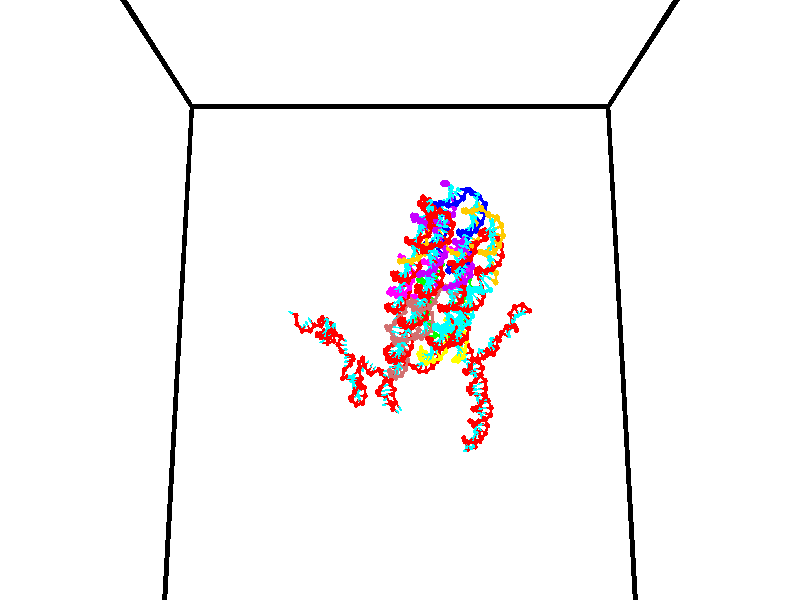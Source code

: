 // switches for output
#declare DRAW_BASES = 1; // possible values are 0, 1; only relevant for DNA ribbons
#declare DRAW_BASES_TYPE = 3; // possible values are 1, 2, 3; only relevant for DNA ribbons
#declare DRAW_FOG = 0; // set to 1 to enable fog

#include "colors.inc"

#include "transforms.inc"
background { rgb <1, 1, 1>}

#default {
   normal{
       ripples 0.25
       frequency 0.20
       turbulence 0.2
       lambda 5
   }
	finish {
		phong 0.1
		phong_size 40.
	}
}

// original window dimensions: 1024x640


// camera settings

camera {
	sky <0, 0.179814, -0.983701>
	up <0, 0.179814, -0.983701>
	right 1.6 * <1, 0, 0>
	location <35, 94.9851, 44.8844>
	look_at <35, 29.7336, 32.9568>
	direction <0, -65.2515, -11.9276>
	angle 67.0682
}


# declare cpy_camera_pos = <35, 94.9851, 44.8844>;
# if (DRAW_FOG = 1)
fog {
	fog_type 2
	up vnormalize(cpy_camera_pos)
	color rgbt<1,1,1,0.3>
	distance 1e-5
	fog_alt 3e-3
	fog_offset 56
}
# end


// LIGHTS

# declare lum = 6;
global_settings {
	ambient_light rgb lum * <0.05, 0.05, 0.05>
	max_trace_level 15
}# declare cpy_direct_light_amount = 0.25;
light_source
{	1000 * <-1, -1.16352, -0.803886>,
	rgb lum * cpy_direct_light_amount
	parallel
}

light_source
{	1000 * <1, 1.16352, 0.803886>,
	rgb lum * cpy_direct_light_amount
	parallel
}

// strand 0

// nucleotide -1

// particle -1
sphere {
	<24.512234, 34.867752, 35.229546> 0.250000
	pigment { color rgbt <1,0,0,0> }
	no_shadow
}
cylinder {
	<24.265661, 35.167492, 35.132816>,  <24.117718, 35.347336, 35.074780>, 0.100000
	pigment { color rgbt <1,0,0,0> }
	no_shadow
}
cylinder {
	<24.265661, 35.167492, 35.132816>,  <24.512234, 34.867752, 35.229546>, 0.100000
	pigment { color rgbt <1,0,0,0> }
	no_shadow
}

// particle -1
sphere {
	<24.265661, 35.167492, 35.132816> 0.100000
	pigment { color rgbt <1,0,0,0> }
	no_shadow
}
sphere {
	0, 1
	scale<0.080000,0.200000,0.300000>
	matrix <0.124199, -0.210735, -0.969621,
		-0.777550, -0.627741, 0.036835,
		-0.616433, 0.749354, -0.241822,
		24.080730, 35.392300, 35.060268>
	pigment { color rgbt <0,1,1,0> }
	no_shadow
}
cylinder {
	<24.540197, 34.345272, 35.870468>,  <24.512234, 34.867752, 35.229546>, 0.130000
	pigment { color rgbt <1,0,0,0> }
	no_shadow
}

// nucleotide -1

// particle -1
sphere {
	<24.540197, 34.345272, 35.870468> 0.250000
	pigment { color rgbt <1,0,0,0> }
	no_shadow
}
cylinder {
	<24.722607, 34.013668, 35.999947>,  <24.832052, 33.814705, 36.077633>, 0.100000
	pigment { color rgbt <1,0,0,0> }
	no_shadow
}
cylinder {
	<24.722607, 34.013668, 35.999947>,  <24.540197, 34.345272, 35.870468>, 0.100000
	pigment { color rgbt <1,0,0,0> }
	no_shadow
}

// particle -1
sphere {
	<24.722607, 34.013668, 35.999947> 0.100000
	pigment { color rgbt <1,0,0,0> }
	no_shadow
}
sphere {
	0, 1
	scale<0.080000,0.200000,0.300000>
	matrix <0.886973, 0.453175, -0.088947,
		-0.072951, 0.327670, 0.941972,
		0.456023, -0.829014, 0.323694,
		24.859413, 33.764965, 36.097054>
	pigment { color rgbt <0,1,1,0> }
	no_shadow
}
cylinder {
	<25.093855, 34.459404, 36.449394>,  <24.540197, 34.345272, 35.870468>, 0.130000
	pigment { color rgbt <1,0,0,0> }
	no_shadow
}

// nucleotide -1

// particle -1
sphere {
	<25.093855, 34.459404, 36.449394> 0.250000
	pigment { color rgbt <1,0,0,0> }
	no_shadow
}
cylinder {
	<25.164948, 34.153046, 36.202229>,  <25.207603, 33.969231, 36.053928>, 0.100000
	pigment { color rgbt <1,0,0,0> }
	no_shadow
}
cylinder {
	<25.164948, 34.153046, 36.202229>,  <25.093855, 34.459404, 36.449394>, 0.100000
	pigment { color rgbt <1,0,0,0> }
	no_shadow
}

// particle -1
sphere {
	<25.164948, 34.153046, 36.202229> 0.100000
	pigment { color rgbt <1,0,0,0> }
	no_shadow
}
sphere {
	0, 1
	scale<0.080000,0.200000,0.300000>
	matrix <0.848039, 0.437753, -0.298665,
		0.499239, -0.470931, 0.727313,
		0.177733, -0.765895, -0.617912,
		25.218267, 33.923279, 36.016853>
	pigment { color rgbt <0,1,1,0> }
	no_shadow
}
cylinder {
	<25.868559, 34.144577, 36.399647>,  <25.093855, 34.459404, 36.449394>, 0.130000
	pigment { color rgbt <1,0,0,0> }
	no_shadow
}

// nucleotide -1

// particle -1
sphere {
	<25.868559, 34.144577, 36.399647> 0.250000
	pigment { color rgbt <1,0,0,0> }
	no_shadow
}
cylinder {
	<25.660519, 34.117344, 36.059093>,  <25.535694, 34.101006, 35.854759>, 0.100000
	pigment { color rgbt <1,0,0,0> }
	no_shadow
}
cylinder {
	<25.660519, 34.117344, 36.059093>,  <25.868559, 34.144577, 36.399647>, 0.100000
	pigment { color rgbt <1,0,0,0> }
	no_shadow
}

// particle -1
sphere {
	<25.660519, 34.117344, 36.059093> 0.100000
	pigment { color rgbt <1,0,0,0> }
	no_shadow
}
sphere {
	0, 1
	scale<0.080000,0.200000,0.300000>
	matrix <0.758422, 0.421617, -0.497026,
		0.392798, -0.904215, -0.167648,
		-0.520101, -0.068082, -0.851387,
		25.504488, 34.096920, 35.803677>
	pigment { color rgbt <0,1,1,0> }
	no_shadow
}
cylinder {
	<26.215334, 33.738438, 35.890163>,  <25.868559, 34.144577, 36.399647>, 0.130000
	pigment { color rgbt <1,0,0,0> }
	no_shadow
}

// nucleotide -1

// particle -1
sphere {
	<26.215334, 33.738438, 35.890163> 0.250000
	pigment { color rgbt <1,0,0,0> }
	no_shadow
}
cylinder {
	<25.991865, 33.989723, 35.673557>,  <25.857784, 34.140495, 35.543594>, 0.100000
	pigment { color rgbt <1,0,0,0> }
	no_shadow
}
cylinder {
	<25.991865, 33.989723, 35.673557>,  <26.215334, 33.738438, 35.890163>, 0.100000
	pigment { color rgbt <1,0,0,0> }
	no_shadow
}

// particle -1
sphere {
	<25.991865, 33.989723, 35.673557> 0.100000
	pigment { color rgbt <1,0,0,0> }
	no_shadow
}
sphere {
	0, 1
	scale<0.080000,0.200000,0.300000>
	matrix <0.828872, 0.399824, -0.391295,
		-0.029306, -0.667450, -0.744077,
		-0.558670, 0.628212, -0.541514,
		25.824265, 34.178188, 35.511105>
	pigment { color rgbt <0,1,1,0> }
	no_shadow
}
cylinder {
	<26.860016, 33.304325, 35.854805>,  <26.215334, 33.738438, 35.890163>, 0.130000
	pigment { color rgbt <1,0,0,0> }
	no_shadow
}

// nucleotide -1

// particle -1
sphere {
	<26.860016, 33.304325, 35.854805> 0.250000
	pigment { color rgbt <1,0,0,0> }
	no_shadow
}
cylinder {
	<27.136642, 33.219517, 35.578606>,  <27.302618, 33.168633, 35.412888>, 0.100000
	pigment { color rgbt <1,0,0,0> }
	no_shadow
}
cylinder {
	<27.136642, 33.219517, 35.578606>,  <26.860016, 33.304325, 35.854805>, 0.100000
	pigment { color rgbt <1,0,0,0> }
	no_shadow
}

// particle -1
sphere {
	<27.136642, 33.219517, 35.578606> 0.100000
	pigment { color rgbt <1,0,0,0> }
	no_shadow
}
sphere {
	0, 1
	scale<0.080000,0.200000,0.300000>
	matrix <-0.231050, -0.970657, 0.066642,
		-0.684363, 0.113452, -0.720260,
		0.691565, -0.212024, -0.690495,
		27.344112, 33.155910, 35.371456>
	pigment { color rgbt <0,1,1,0> }
	no_shadow
}
cylinder {
	<26.599503, 32.829216, 35.388653>,  <26.860016, 33.304325, 35.854805>, 0.130000
	pigment { color rgbt <1,0,0,0> }
	no_shadow
}

// nucleotide -1

// particle -1
sphere {
	<26.599503, 32.829216, 35.388653> 0.250000
	pigment { color rgbt <1,0,0,0> }
	no_shadow
}
cylinder {
	<26.997267, 32.790382, 35.405254>,  <27.235926, 32.767082, 35.415215>, 0.100000
	pigment { color rgbt <1,0,0,0> }
	no_shadow
}
cylinder {
	<26.997267, 32.790382, 35.405254>,  <26.599503, 32.829216, 35.388653>, 0.100000
	pigment { color rgbt <1,0,0,0> }
	no_shadow
}

// particle -1
sphere {
	<26.997267, 32.790382, 35.405254> 0.100000
	pigment { color rgbt <1,0,0,0> }
	no_shadow
}
sphere {
	0, 1
	scale<0.080000,0.200000,0.300000>
	matrix <-0.102723, -0.980464, 0.167745,
		0.024409, -0.171071, -0.984956,
		0.994411, -0.097083, 0.041505,
		27.295589, 32.761257, 35.417706>
	pigment { color rgbt <0,1,1,0> }
	no_shadow
}
cylinder {
	<26.806074, 32.238686, 35.000477>,  <26.599503, 32.829216, 35.388653>, 0.130000
	pigment { color rgbt <1,0,0,0> }
	no_shadow
}

// nucleotide -1

// particle -1
sphere {
	<26.806074, 32.238686, 35.000477> 0.250000
	pigment { color rgbt <1,0,0,0> }
	no_shadow
}
cylinder {
	<27.070044, 32.311390, 35.292084>,  <27.228424, 32.355011, 35.467049>, 0.100000
	pigment { color rgbt <1,0,0,0> }
	no_shadow
}
cylinder {
	<27.070044, 32.311390, 35.292084>,  <26.806074, 32.238686, 35.000477>, 0.100000
	pigment { color rgbt <1,0,0,0> }
	no_shadow
}

// particle -1
sphere {
	<27.070044, 32.311390, 35.292084> 0.100000
	pigment { color rgbt <1,0,0,0> }
	no_shadow
}
sphere {
	0, 1
	scale<0.080000,0.200000,0.300000>
	matrix <-0.070774, -0.950945, 0.301157,
		0.747993, -0.250336, -0.614685,
		0.659922, 0.181760, 0.729017,
		27.268021, 32.365917, 35.510788>
	pigment { color rgbt <0,1,1,0> }
	no_shadow
}
cylinder {
	<27.227444, 31.575735, 35.099964>,  <26.806074, 32.238686, 35.000477>, 0.130000
	pigment { color rgbt <1,0,0,0> }
	no_shadow
}

// nucleotide -1

// particle -1
sphere {
	<27.227444, 31.575735, 35.099964> 0.250000
	pigment { color rgbt <1,0,0,0> }
	no_shadow
}
cylinder {
	<27.281260, 31.785133, 35.436501>,  <27.313549, 31.910772, 35.638420>, 0.100000
	pigment { color rgbt <1,0,0,0> }
	no_shadow
}
cylinder {
	<27.281260, 31.785133, 35.436501>,  <27.227444, 31.575735, 35.099964>, 0.100000
	pigment { color rgbt <1,0,0,0> }
	no_shadow
}

// particle -1
sphere {
	<27.281260, 31.785133, 35.436501> 0.100000
	pigment { color rgbt <1,0,0,0> }
	no_shadow
}
sphere {
	0, 1
	scale<0.080000,0.200000,0.300000>
	matrix <0.038771, -0.851188, 0.523427,
		0.990149, -0.037804, -0.134817,
		0.134542, 0.523498, 0.841337,
		27.321623, 31.942183, 35.688900>
	pigment { color rgbt <0,1,1,0> }
	no_shadow
}
cylinder {
	<27.711309, 31.257059, 35.421917>,  <27.227444, 31.575735, 35.099964>, 0.130000
	pigment { color rgbt <1,0,0,0> }
	no_shadow
}

// nucleotide -1

// particle -1
sphere {
	<27.711309, 31.257059, 35.421917> 0.250000
	pigment { color rgbt <1,0,0,0> }
	no_shadow
}
cylinder {
	<27.525322, 31.449368, 35.719284>,  <27.413729, 31.564753, 35.897705>, 0.100000
	pigment { color rgbt <1,0,0,0> }
	no_shadow
}
cylinder {
	<27.525322, 31.449368, 35.719284>,  <27.711309, 31.257059, 35.421917>, 0.100000
	pigment { color rgbt <1,0,0,0> }
	no_shadow
}

// particle -1
sphere {
	<27.525322, 31.449368, 35.719284> 0.100000
	pigment { color rgbt <1,0,0,0> }
	no_shadow
}
sphere {
	0, 1
	scale<0.080000,0.200000,0.300000>
	matrix <-0.060533, -0.855005, 0.515075,
		0.883255, 0.194493, 0.426653,
		-0.464969, 0.480769, 0.743415,
		27.385832, 31.593597, 35.942310>
	pigment { color rgbt <0,1,1,0> }
	no_shadow
}
cylinder {
	<27.997898, 30.976122, 36.139240>,  <27.711309, 31.257059, 35.421917>, 0.130000
	pigment { color rgbt <1,0,0,0> }
	no_shadow
}

// nucleotide -1

// particle -1
sphere {
	<27.997898, 30.976122, 36.139240> 0.250000
	pigment { color rgbt <1,0,0,0> }
	no_shadow
}
cylinder {
	<27.661722, 31.161606, 36.251408>,  <27.460016, 31.272896, 36.318707>, 0.100000
	pigment { color rgbt <1,0,0,0> }
	no_shadow
}
cylinder {
	<27.661722, 31.161606, 36.251408>,  <27.997898, 30.976122, 36.139240>, 0.100000
	pigment { color rgbt <1,0,0,0> }
	no_shadow
}

// particle -1
sphere {
	<27.661722, 31.161606, 36.251408> 0.100000
	pigment { color rgbt <1,0,0,0> }
	no_shadow
}
sphere {
	0, 1
	scale<0.080000,0.200000,0.300000>
	matrix <-0.183962, -0.730876, 0.657251,
		0.509726, 0.500793, 0.699562,
		-0.840439, 0.463710, 0.280420,
		27.409590, 31.300718, 36.335533>
	pigment { color rgbt <0,1,1,0> }
	no_shadow
}
cylinder {
	<27.953590, 30.942501, 36.909393>,  <27.997898, 30.976122, 36.139240>, 0.130000
	pigment { color rgbt <1,0,0,0> }
	no_shadow
}

// nucleotide -1

// particle -1
sphere {
	<27.953590, 30.942501, 36.909393> 0.250000
	pigment { color rgbt <1,0,0,0> }
	no_shadow
}
cylinder {
	<27.605482, 30.963503, 36.713486>,  <27.396618, 30.976103, 36.595940>, 0.100000
	pigment { color rgbt <1,0,0,0> }
	no_shadow
}
cylinder {
	<27.605482, 30.963503, 36.713486>,  <27.953590, 30.942501, 36.909393>, 0.100000
	pigment { color rgbt <1,0,0,0> }
	no_shadow
}

// particle -1
sphere {
	<27.605482, 30.963503, 36.713486> 0.100000
	pigment { color rgbt <1,0,0,0> }
	no_shadow
}
sphere {
	0, 1
	scale<0.080000,0.200000,0.300000>
	matrix <-0.322334, -0.812556, 0.485648,
		-0.372468, 0.580514, 0.724065,
		-0.870269, 0.052502, -0.489770,
		27.344400, 30.979254, 36.566555>
	pigment { color rgbt <0,1,1,0> }
	no_shadow
}
cylinder {
	<27.220896, 30.573618, 37.017628>,  <27.953590, 30.942501, 36.909393>, 0.130000
	pigment { color rgbt <1,0,0,0> }
	no_shadow
}

// nucleotide -1

// particle -1
sphere {
	<27.220896, 30.573618, 37.017628> 0.250000
	pigment { color rgbt <1,0,0,0> }
	no_shadow
}
cylinder {
	<26.858370, 30.413015, 36.964882>,  <26.640854, 30.316654, 36.933235>, 0.100000
	pigment { color rgbt <1,0,0,0> }
	no_shadow
}
cylinder {
	<26.858370, 30.413015, 36.964882>,  <27.220896, 30.573618, 37.017628>, 0.100000
	pigment { color rgbt <1,0,0,0> }
	no_shadow
}

// particle -1
sphere {
	<26.858370, 30.413015, 36.964882> 0.100000
	pigment { color rgbt <1,0,0,0> }
	no_shadow
}
sphere {
	0, 1
	scale<0.080000,0.200000,0.300000>
	matrix <-0.004956, -0.301914, 0.953322,
		-0.422575, 0.864663, 0.271639,
		-0.906314, -0.401504, -0.131867,
		26.586475, 30.292564, 36.925323>
	pigment { color rgbt <0,1,1,0> }
	no_shadow
}
cylinder {
	<27.504196, 30.385151, 36.325317>,  <27.220896, 30.573618, 37.017628>, 0.130000
	pigment { color rgbt <1,0,0,0> }
	no_shadow
}

// nucleotide -1

// particle -1
sphere {
	<27.504196, 30.385151, 36.325317> 0.250000
	pigment { color rgbt <1,0,0,0> }
	no_shadow
}
cylinder {
	<27.137659, 30.381403, 36.485432>,  <26.917736, 30.379154, 36.581501>, 0.100000
	pigment { color rgbt <1,0,0,0> }
	no_shadow
}
cylinder {
	<27.137659, 30.381403, 36.485432>,  <27.504196, 30.385151, 36.325317>, 0.100000
	pigment { color rgbt <1,0,0,0> }
	no_shadow
}

// particle -1
sphere {
	<27.137659, 30.381403, 36.485432> 0.100000
	pigment { color rgbt <1,0,0,0> }
	no_shadow
}
sphere {
	0, 1
	scale<0.080000,0.200000,0.300000>
	matrix <-0.054633, 0.993301, -0.101820,
		-0.396649, -0.115171, -0.910717,
		-0.916343, -0.009369, 0.400284,
		26.862757, 30.378592, 36.605518>
	pigment { color rgbt <0,1,1,0> }
	no_shadow
}
cylinder {
	<26.829454, 30.688215, 35.959484>,  <27.504196, 30.385151, 36.325317>, 0.130000
	pigment { color rgbt <1,0,0,0> }
	no_shadow
}

// nucleotide -1

// particle -1
sphere {
	<26.829454, 30.688215, 35.959484> 0.250000
	pigment { color rgbt <1,0,0,0> }
	no_shadow
}
cylinder {
	<26.813498, 30.718321, 36.358028>,  <26.803923, 30.736385, 36.597157>, 0.100000
	pigment { color rgbt <1,0,0,0> }
	no_shadow
}
cylinder {
	<26.813498, 30.718321, 36.358028>,  <26.829454, 30.688215, 35.959484>, 0.100000
	pigment { color rgbt <1,0,0,0> }
	no_shadow
}

// particle -1
sphere {
	<26.813498, 30.718321, 36.358028> 0.100000
	pigment { color rgbt <1,0,0,0> }
	no_shadow
}
sphere {
	0, 1
	scale<0.080000,0.200000,0.300000>
	matrix <0.028580, 0.996837, -0.074157,
		-0.998795, 0.025518, -0.041919,
		-0.039894, 0.075265, 0.996365,
		26.801529, 30.740900, 36.656937>
	pigment { color rgbt <0,1,1,0> }
	no_shadow
}
cylinder {
	<26.126577, 31.029613, 36.286510>,  <26.829454, 30.688215, 35.959484>, 0.130000
	pigment { color rgbt <1,0,0,0> }
	no_shadow
}

// nucleotide -1

// particle -1
sphere {
	<26.126577, 31.029613, 36.286510> 0.250000
	pigment { color rgbt <1,0,0,0> }
	no_shadow
}
cylinder {
	<26.495060, 31.072359, 36.436157>,  <26.716148, 31.098005, 36.525944>, 0.100000
	pigment { color rgbt <1,0,0,0> }
	no_shadow
}
cylinder {
	<26.495060, 31.072359, 36.436157>,  <26.126577, 31.029613, 36.286510>, 0.100000
	pigment { color rgbt <1,0,0,0> }
	no_shadow
}

// particle -1
sphere {
	<26.495060, 31.072359, 36.436157> 0.100000
	pigment { color rgbt <1,0,0,0> }
	no_shadow
}
sphere {
	0, 1
	scale<0.080000,0.200000,0.300000>
	matrix <0.034154, 0.935622, -0.351348,
		-0.387577, 0.336441, 0.858249,
		0.921204, 0.106862, 0.374116,
		26.771421, 31.104418, 36.548393>
	pigment { color rgbt <0,1,1,0> }
	no_shadow
}
cylinder {
	<26.261078, 31.811155, 36.505287>,  <26.126577, 31.029613, 36.286510>, 0.130000
	pigment { color rgbt <1,0,0,0> }
	no_shadow
}

// nucleotide -1

// particle -1
sphere {
	<26.261078, 31.811155, 36.505287> 0.250000
	pigment { color rgbt <1,0,0,0> }
	no_shadow
}
cylinder {
	<26.622564, 31.647081, 36.456226>,  <26.839457, 31.548637, 36.426788>, 0.100000
	pigment { color rgbt <1,0,0,0> }
	no_shadow
}
cylinder {
	<26.622564, 31.647081, 36.456226>,  <26.261078, 31.811155, 36.505287>, 0.100000
	pigment { color rgbt <1,0,0,0> }
	no_shadow
}

// particle -1
sphere {
	<26.622564, 31.647081, 36.456226> 0.100000
	pigment { color rgbt <1,0,0,0> }
	no_shadow
}
sphere {
	0, 1
	scale<0.080000,0.200000,0.300000>
	matrix <0.318901, 0.836084, -0.446392,
		0.285652, 0.364298, 0.886392,
		0.903717, -0.410184, -0.122654,
		26.893679, 31.524027, 36.419430>
	pigment { color rgbt <0,1,1,0> }
	no_shadow
}
cylinder {
	<26.741385, 32.345127, 36.735996>,  <26.261078, 31.811155, 36.505287>, 0.130000
	pigment { color rgbt <1,0,0,0> }
	no_shadow
}

// nucleotide -1

// particle -1
sphere {
	<26.741385, 32.345127, 36.735996> 0.250000
	pigment { color rgbt <1,0,0,0> }
	no_shadow
}
cylinder {
	<26.944960, 32.088413, 36.506527>,  <27.067104, 31.934385, 36.368847>, 0.100000
	pigment { color rgbt <1,0,0,0> }
	no_shadow
}
cylinder {
	<26.944960, 32.088413, 36.506527>,  <26.741385, 32.345127, 36.735996>, 0.100000
	pigment { color rgbt <1,0,0,0> }
	no_shadow
}

// particle -1
sphere {
	<26.944960, 32.088413, 36.506527> 0.100000
	pigment { color rgbt <1,0,0,0> }
	no_shadow
}
sphere {
	0, 1
	scale<0.080000,0.200000,0.300000>
	matrix <0.567219, 0.751321, -0.337311,
		0.647491, -0.153726, 0.746407,
		0.508938, -0.641782, -0.573670,
		27.097641, 31.895878, 36.334427>
	pigment { color rgbt <0,1,1,0> }
	no_shadow
}
cylinder {
	<27.430891, 32.412685, 36.864357>,  <26.741385, 32.345127, 36.735996>, 0.130000
	pigment { color rgbt <1,0,0,0> }
	no_shadow
}

// nucleotide -1

// particle -1
sphere {
	<27.430891, 32.412685, 36.864357> 0.250000
	pigment { color rgbt <1,0,0,0> }
	no_shadow
}
cylinder {
	<27.358427, 32.299706, 36.487549>,  <27.314949, 32.231918, 36.261463>, 0.100000
	pigment { color rgbt <1,0,0,0> }
	no_shadow
}
cylinder {
	<27.358427, 32.299706, 36.487549>,  <27.430891, 32.412685, 36.864357>, 0.100000
	pigment { color rgbt <1,0,0,0> }
	no_shadow
}

// particle -1
sphere {
	<27.358427, 32.299706, 36.487549> 0.100000
	pigment { color rgbt <1,0,0,0> }
	no_shadow
}
sphere {
	0, 1
	scale<0.080000,0.200000,0.300000>
	matrix <0.408844, 0.849546, -0.333343,
		0.894443, -0.445529, -0.038427,
		-0.181160, -0.282445, -0.942022,
		27.304079, 32.214973, 36.204941>
	pigment { color rgbt <0,1,1,0> }
	no_shadow
}
cylinder {
	<28.126198, 32.610718, 36.495609>,  <27.430891, 32.412685, 36.864357>, 0.130000
	pigment { color rgbt <1,0,0,0> }
	no_shadow
}

// nucleotide -1

// particle -1
sphere {
	<28.126198, 32.610718, 36.495609> 0.250000
	pigment { color rgbt <1,0,0,0> }
	no_shadow
}
cylinder {
	<27.847548, 32.545052, 36.216251>,  <27.680357, 32.505653, 36.048637>, 0.100000
	pigment { color rgbt <1,0,0,0> }
	no_shadow
}
cylinder {
	<27.847548, 32.545052, 36.216251>,  <28.126198, 32.610718, 36.495609>, 0.100000
	pigment { color rgbt <1,0,0,0> }
	no_shadow
}

// particle -1
sphere {
	<27.847548, 32.545052, 36.216251> 0.100000
	pigment { color rgbt <1,0,0,0> }
	no_shadow
}
sphere {
	0, 1
	scale<0.080000,0.200000,0.300000>
	matrix <0.302510, 0.815484, -0.493430,
		0.650536, -0.555010, -0.518428,
		-0.696628, -0.164164, -0.698398,
		27.638559, 32.495804, 36.006733>
	pigment { color rgbt <0,1,1,0> }
	no_shadow
}
cylinder {
	<27.713459, 33.306885, 36.398586>,  <28.126198, 32.610718, 36.495609>, 0.130000
	pigment { color rgbt <1,0,0,0> }
	no_shadow
}

// nucleotide -1

// particle -1
sphere {
	<27.713459, 33.306885, 36.398586> 0.250000
	pigment { color rgbt <1,0,0,0> }
	no_shadow
}
cylinder {
	<27.969845, 33.314960, 36.091663>,  <28.123676, 33.319805, 35.907509>, 0.100000
	pigment { color rgbt <1,0,0,0> }
	no_shadow
}
cylinder {
	<27.969845, 33.314960, 36.091663>,  <27.713459, 33.306885, 36.398586>, 0.100000
	pigment { color rgbt <1,0,0,0> }
	no_shadow
}

// particle -1
sphere {
	<27.969845, 33.314960, 36.091663> 0.100000
	pigment { color rgbt <1,0,0,0> }
	no_shadow
}
sphere {
	0, 1
	scale<0.080000,0.200000,0.300000>
	matrix <0.036504, 0.997721, 0.056743,
		0.766704, -0.064379, 0.638765,
		0.640962, 0.020188, -0.767307,
		28.162134, 33.321018, 35.861473>
	pigment { color rgbt <0,1,1,0> }
	no_shadow
}
cylinder {
	<28.385235, 33.515396, 36.618584>,  <27.713459, 33.306885, 36.398586>, 0.130000
	pigment { color rgbt <1,0,0,0> }
	no_shadow
}

// nucleotide -1

// particle -1
sphere {
	<28.385235, 33.515396, 36.618584> 0.250000
	pigment { color rgbt <1,0,0,0> }
	no_shadow
}
cylinder {
	<28.305042, 33.623268, 36.241844>,  <28.256927, 33.687992, 36.015800>, 0.100000
	pigment { color rgbt <1,0,0,0> }
	no_shadow
}
cylinder {
	<28.305042, 33.623268, 36.241844>,  <28.385235, 33.515396, 36.618584>, 0.100000
	pigment { color rgbt <1,0,0,0> }
	no_shadow
}

// particle -1
sphere {
	<28.305042, 33.623268, 36.241844> 0.100000
	pigment { color rgbt <1,0,0,0> }
	no_shadow
}
sphere {
	0, 1
	scale<0.080000,0.200000,0.300000>
	matrix <-0.073903, 0.954466, 0.289021,
		0.976906, 0.127548, -0.171423,
		-0.200481, 0.269677, -0.941850,
		28.244898, 33.704170, 35.959290>
	pigment { color rgbt <0,1,1,0> }
	no_shadow
}
cylinder {
	<28.862576, 32.939785, 36.779053>,  <28.385235, 33.515396, 36.618584>, 0.130000
	pigment { color rgbt <1,0,0,0> }
	no_shadow
}

// nucleotide -1

// particle -1
sphere {
	<28.862576, 32.939785, 36.779053> 0.250000
	pigment { color rgbt <1,0,0,0> }
	no_shadow
}
cylinder {
	<29.078562, 32.626560, 36.902508>,  <29.208153, 32.438625, 36.976582>, 0.100000
	pigment { color rgbt <1,0,0,0> }
	no_shadow
}
cylinder {
	<29.078562, 32.626560, 36.902508>,  <28.862576, 32.939785, 36.779053>, 0.100000
	pigment { color rgbt <1,0,0,0> }
	no_shadow
}

// particle -1
sphere {
	<29.078562, 32.626560, 36.902508> 0.100000
	pigment { color rgbt <1,0,0,0> }
	no_shadow
}
sphere {
	0, 1
	scale<0.080000,0.200000,0.300000>
	matrix <0.001917, 0.367834, 0.929890,
		-0.841685, -0.501516, 0.200119,
		0.539966, -0.783058, 0.308639,
		29.240551, 32.391644, 36.995098>
	pigment { color rgbt <0,1,1,0> }
	no_shadow
}
cylinder {
	<28.542137, 32.645931, 37.402584>,  <28.862576, 32.939785, 36.779053>, 0.130000
	pigment { color rgbt <1,0,0,0> }
	no_shadow
}

// nucleotide -1

// particle -1
sphere {
	<28.542137, 32.645931, 37.402584> 0.250000
	pigment { color rgbt <1,0,0,0> }
	no_shadow
}
cylinder {
	<28.938196, 32.591518, 37.415890>,  <29.175831, 32.558872, 37.423874>, 0.100000
	pigment { color rgbt <1,0,0,0> }
	no_shadow
}
cylinder {
	<28.938196, 32.591518, 37.415890>,  <28.542137, 32.645931, 37.402584>, 0.100000
	pigment { color rgbt <1,0,0,0> }
	no_shadow
}

// particle -1
sphere {
	<28.938196, 32.591518, 37.415890> 0.100000
	pigment { color rgbt <1,0,0,0> }
	no_shadow
}
sphere {
	0, 1
	scale<0.080000,0.200000,0.300000>
	matrix <0.016269, 0.347673, 0.937475,
		-0.139090, -0.927696, 0.346460,
		0.990146, -0.136030, 0.033265,
		29.235241, 32.550709, 37.425869>
	pigment { color rgbt <0,1,1,0> }
	no_shadow
}
cylinder {
	<28.817757, 32.112690, 37.896240>,  <28.542137, 32.645931, 37.402584>, 0.130000
	pigment { color rgbt <1,0,0,0> }
	no_shadow
}

// nucleotide -1

// particle -1
sphere {
	<28.817757, 32.112690, 37.896240> 0.250000
	pigment { color rgbt <1,0,0,0> }
	no_shadow
}
cylinder {
	<29.099064, 32.394978, 37.861904>,  <29.267849, 32.564350, 37.841301>, 0.100000
	pigment { color rgbt <1,0,0,0> }
	no_shadow
}
cylinder {
	<29.099064, 32.394978, 37.861904>,  <28.817757, 32.112690, 37.896240>, 0.100000
	pigment { color rgbt <1,0,0,0> }
	no_shadow
}

// particle -1
sphere {
	<29.099064, 32.394978, 37.861904> 0.100000
	pigment { color rgbt <1,0,0,0> }
	no_shadow
}
sphere {
	0, 1
	scale<0.080000,0.200000,0.300000>
	matrix <-0.120239, 0.237084, 0.964019,
		0.700682, -0.667644, 0.251589,
		0.703269, 0.705722, -0.085844,
		29.310045, 32.606693, 37.836151>
	pigment { color rgbt <0,1,1,0> }
	no_shadow
}
cylinder {
	<29.526199, 32.108974, 38.299252>,  <28.817757, 32.112690, 37.896240>, 0.130000
	pigment { color rgbt <1,0,0,0> }
	no_shadow
}

// nucleotide -1

// particle -1
sphere {
	<29.526199, 32.108974, 38.299252> 0.250000
	pigment { color rgbt <1,0,0,0> }
	no_shadow
}
cylinder {
	<29.435959, 32.489880, 38.216984>,  <29.381815, 32.718422, 38.167622>, 0.100000
	pigment { color rgbt <1,0,0,0> }
	no_shadow
}
cylinder {
	<29.435959, 32.489880, 38.216984>,  <29.526199, 32.108974, 38.299252>, 0.100000
	pigment { color rgbt <1,0,0,0> }
	no_shadow
}

// particle -1
sphere {
	<29.435959, 32.489880, 38.216984> 0.100000
	pigment { color rgbt <1,0,0,0> }
	no_shadow
}
sphere {
	0, 1
	scale<0.080000,0.200000,0.300000>
	matrix <0.049256, 0.221990, 0.973804,
		0.972973, 0.209563, -0.096987,
		-0.225603, 0.952263, -0.205668,
		29.368279, 32.775558, 38.155285>
	pigment { color rgbt <0,1,1,0> }
	no_shadow
}
cylinder {
	<30.071701, 32.556488, 38.420647>,  <29.526199, 32.108974, 38.299252>, 0.130000
	pigment { color rgbt <1,0,0,0> }
	no_shadow
}

// nucleotide -1

// particle -1
sphere {
	<30.071701, 32.556488, 38.420647> 0.250000
	pigment { color rgbt <1,0,0,0> }
	no_shadow
}
cylinder {
	<29.714899, 32.724533, 38.487377>,  <29.500818, 32.825359, 38.527416>, 0.100000
	pigment { color rgbt <1,0,0,0> }
	no_shadow
}
cylinder {
	<29.714899, 32.724533, 38.487377>,  <30.071701, 32.556488, 38.420647>, 0.100000
	pigment { color rgbt <1,0,0,0> }
	no_shadow
}

// particle -1
sphere {
	<29.714899, 32.724533, 38.487377> 0.100000
	pigment { color rgbt <1,0,0,0> }
	no_shadow
}
sphere {
	0, 1
	scale<0.080000,0.200000,0.300000>
	matrix <0.323754, 0.336226, 0.884384,
		0.315449, 0.842886, -0.435929,
		-0.892006, 0.420112, 0.166825,
		29.447298, 32.850567, 38.537426>
	pigment { color rgbt <0,1,1,0> }
	no_shadow
}
cylinder {
	<30.194672, 33.204029, 38.729866>,  <30.071701, 32.556488, 38.420647>, 0.130000
	pigment { color rgbt <1,0,0,0> }
	no_shadow
}

// nucleotide -1

// particle -1
sphere {
	<30.194672, 33.204029, 38.729866> 0.250000
	pigment { color rgbt <1,0,0,0> }
	no_shadow
}
cylinder {
	<29.821266, 33.096500, 38.824764>,  <29.597223, 33.031982, 38.881702>, 0.100000
	pigment { color rgbt <1,0,0,0> }
	no_shadow
}
cylinder {
	<29.821266, 33.096500, 38.824764>,  <30.194672, 33.204029, 38.729866>, 0.100000
	pigment { color rgbt <1,0,0,0> }
	no_shadow
}

// particle -1
sphere {
	<29.821266, 33.096500, 38.824764> 0.100000
	pigment { color rgbt <1,0,0,0> }
	no_shadow
}
sphere {
	0, 1
	scale<0.080000,0.200000,0.300000>
	matrix <0.094285, 0.454359, 0.885815,
		-0.345922, 0.849289, -0.398804,
		-0.933514, -0.268822, 0.237248,
		29.541212, 33.015854, 38.895939>
	pigment { color rgbt <0,1,1,0> }
	no_shadow
}
cylinder {
	<29.960606, 33.680862, 39.236984>,  <30.194672, 33.204029, 38.729866>, 0.130000
	pigment { color rgbt <1,0,0,0> }
	no_shadow
}

// nucleotide -1

// particle -1
sphere {
	<29.960606, 33.680862, 39.236984> 0.250000
	pigment { color rgbt <1,0,0,0> }
	no_shadow
}
cylinder {
	<29.691769, 33.390419, 39.295036>,  <29.530466, 33.216152, 39.329868>, 0.100000
	pigment { color rgbt <1,0,0,0> }
	no_shadow
}
cylinder {
	<29.691769, 33.390419, 39.295036>,  <29.960606, 33.680862, 39.236984>, 0.100000
	pigment { color rgbt <1,0,0,0> }
	no_shadow
}

// particle -1
sphere {
	<29.691769, 33.390419, 39.295036> 0.100000
	pigment { color rgbt <1,0,0,0> }
	no_shadow
}
sphere {
	0, 1
	scale<0.080000,0.200000,0.300000>
	matrix <-0.142733, 0.319359, 0.936823,
		-0.726578, 0.608919, -0.318279,
		-0.672095, -0.726104, 0.145126,
		29.490141, 33.172588, 39.338573>
	pigment { color rgbt <0,1,1,0> }
	no_shadow
}
cylinder {
	<29.352798, 33.833481, 39.686977>,  <29.960606, 33.680862, 39.236984>, 0.130000
	pigment { color rgbt <1,0,0,0> }
	no_shadow
}

// nucleotide -1

// particle -1
sphere {
	<29.352798, 33.833481, 39.686977> 0.250000
	pigment { color rgbt <1,0,0,0> }
	no_shadow
}
cylinder {
	<29.367344, 33.435322, 39.722443>,  <29.376072, 33.196426, 39.743721>, 0.100000
	pigment { color rgbt <1,0,0,0> }
	no_shadow
}
cylinder {
	<29.367344, 33.435322, 39.722443>,  <29.352798, 33.833481, 39.686977>, 0.100000
	pigment { color rgbt <1,0,0,0> }
	no_shadow
}

// particle -1
sphere {
	<29.367344, 33.435322, 39.722443> 0.100000
	pigment { color rgbt <1,0,0,0> }
	no_shadow
}
sphere {
	0, 1
	scale<0.080000,0.200000,0.300000>
	matrix <-0.034389, 0.087419, 0.995578,
		-0.998747, -0.039252, -0.031052,
		0.036364, -0.995398, 0.088660,
		29.378254, 33.136703, 39.749039>
	pigment { color rgbt <0,1,1,0> }
	no_shadow
}
cylinder {
	<29.216497, 33.990112, 40.430481>,  <29.352798, 33.833481, 39.686977>, 0.130000
	pigment { color rgbt <1,0,0,0> }
	no_shadow
}

// nucleotide -1

// particle -1
sphere {
	<29.216497, 33.990112, 40.430481> 0.250000
	pigment { color rgbt <1,0,0,0> }
	no_shadow
}
cylinder {
	<29.605896, 34.066864, 40.380707>,  <29.839535, 34.112915, 40.350842>, 0.100000
	pigment { color rgbt <1,0,0,0> }
	no_shadow
}
cylinder {
	<29.605896, 34.066864, 40.380707>,  <29.216497, 33.990112, 40.430481>, 0.100000
	pigment { color rgbt <1,0,0,0> }
	no_shadow
}

// particle -1
sphere {
	<29.605896, 34.066864, 40.380707> 0.100000
	pigment { color rgbt <1,0,0,0> }
	no_shadow
}
sphere {
	0, 1
	scale<0.080000,0.200000,0.300000>
	matrix <0.228619, -0.830421, 0.508068,
		-0.005845, -0.523052, -0.852281,
		0.973498, 0.191878, -0.124433,
		29.897945, 34.124428, 40.343376>
	pigment { color rgbt <0,1,1,0> }
	no_shadow
}
cylinder {
	<29.605274, 33.361767, 40.252594>,  <29.216497, 33.990112, 40.430481>, 0.130000
	pigment { color rgbt <1,0,0,0> }
	no_shadow
}

// nucleotide -1

// particle -1
sphere {
	<29.605274, 33.361767, 40.252594> 0.250000
	pigment { color rgbt <1,0,0,0> }
	no_shadow
}
cylinder {
	<29.874416, 33.590290, 40.440582>,  <30.035902, 33.727402, 40.553375>, 0.100000
	pigment { color rgbt <1,0,0,0> }
	no_shadow
}
cylinder {
	<29.874416, 33.590290, 40.440582>,  <29.605274, 33.361767, 40.252594>, 0.100000
	pigment { color rgbt <1,0,0,0> }
	no_shadow
}

// particle -1
sphere {
	<29.874416, 33.590290, 40.440582> 0.100000
	pigment { color rgbt <1,0,0,0> }
	no_shadow
}
sphere {
	0, 1
	scale<0.080000,0.200000,0.300000>
	matrix <0.339479, -0.802906, 0.489995,
		0.657281, -0.170150, -0.734187,
		0.672856, 0.571306, 0.469973,
		30.076273, 33.761681, 40.581573>
	pigment { color rgbt <0,1,1,0> }
	no_shadow
}
cylinder {
	<30.182344, 32.913399, 40.351891>,  <29.605274, 33.361767, 40.252594>, 0.130000
	pigment { color rgbt <1,0,0,0> }
	no_shadow
}

// nucleotide -1

// particle -1
sphere {
	<30.182344, 32.913399, 40.351891> 0.250000
	pigment { color rgbt <1,0,0,0> }
	no_shadow
}
cylinder {
	<30.231836, 33.211994, 40.613407>,  <30.261532, 33.391151, 40.770317>, 0.100000
	pigment { color rgbt <1,0,0,0> }
	no_shadow
}
cylinder {
	<30.231836, 33.211994, 40.613407>,  <30.182344, 32.913399, 40.351891>, 0.100000
	pigment { color rgbt <1,0,0,0> }
	no_shadow
}

// particle -1
sphere {
	<30.231836, 33.211994, 40.613407> 0.100000
	pigment { color rgbt <1,0,0,0> }
	no_shadow
}
sphere {
	0, 1
	scale<0.080000,0.200000,0.300000>
	matrix <0.383755, -0.643590, 0.662212,
		0.915108, 0.168960, -0.366101,
		0.123732, 0.746488, 0.653793,
		30.268955, 33.435940, 40.809544>
	pigment { color rgbt <0,1,1,0> }
	no_shadow
}
cylinder {
	<30.804014, 32.736862, 40.619232>,  <30.182344, 32.913399, 40.351891>, 0.130000
	pigment { color rgbt <1,0,0,0> }
	no_shadow
}

// nucleotide -1

// particle -1
sphere {
	<30.804014, 32.736862, 40.619232> 0.250000
	pigment { color rgbt <1,0,0,0> }
	no_shadow
}
cylinder {
	<30.673662, 32.989044, 40.901035>,  <30.595451, 33.140354, 41.070118>, 0.100000
	pigment { color rgbt <1,0,0,0> }
	no_shadow
}
cylinder {
	<30.673662, 32.989044, 40.901035>,  <30.804014, 32.736862, 40.619232>, 0.100000
	pigment { color rgbt <1,0,0,0> }
	no_shadow
}

// particle -1
sphere {
	<30.673662, 32.989044, 40.901035> 0.100000
	pigment { color rgbt <1,0,0,0> }
	no_shadow
}
sphere {
	0, 1
	scale<0.080000,0.200000,0.300000>
	matrix <0.452414, -0.550329, 0.701754,
		0.830135, 0.547417, -0.105885,
		-0.325880, 0.630454, 0.704506,
		30.575897, 33.178181, 41.112389>
	pigment { color rgbt <0,1,1,0> }
	no_shadow
}
cylinder {
	<31.375715, 32.909264, 41.121914>,  <30.804014, 32.736862, 40.619232>, 0.130000
	pigment { color rgbt <1,0,0,0> }
	no_shadow
}

// nucleotide -1

// particle -1
sphere {
	<31.375715, 32.909264, 41.121914> 0.250000
	pigment { color rgbt <1,0,0,0> }
	no_shadow
}
cylinder {
	<31.016586, 32.943375, 41.294724>,  <30.801109, 32.963840, 41.398411>, 0.100000
	pigment { color rgbt <1,0,0,0> }
	no_shadow
}
cylinder {
	<31.016586, 32.943375, 41.294724>,  <31.375715, 32.909264, 41.121914>, 0.100000
	pigment { color rgbt <1,0,0,0> }
	no_shadow
}

// particle -1
sphere {
	<31.016586, 32.943375, 41.294724> 0.100000
	pigment { color rgbt <1,0,0,0> }
	no_shadow
}
sphere {
	0, 1
	scale<0.080000,0.200000,0.300000>
	matrix <0.288321, -0.627711, 0.723084,
		0.332850, 0.773761, 0.538985,
		-0.897821, 0.085278, 0.432025,
		30.747240, 32.968960, 41.424332>
	pigment { color rgbt <0,1,1,0> }
	no_shadow
}
cylinder {
	<31.433117, 32.743176, 41.807026>,  <31.375715, 32.909264, 41.121914>, 0.130000
	pigment { color rgbt <1,0,0,0> }
	no_shadow
}

// nucleotide -1

// particle -1
sphere {
	<31.433117, 32.743176, 41.807026> 0.250000
	pigment { color rgbt <1,0,0,0> }
	no_shadow
}
cylinder {
	<31.033342, 32.734627, 41.817413>,  <30.793478, 32.729496, 41.823647>, 0.100000
	pigment { color rgbt <1,0,0,0> }
	no_shadow
}
cylinder {
	<31.033342, 32.734627, 41.817413>,  <31.433117, 32.743176, 41.807026>, 0.100000
	pigment { color rgbt <1,0,0,0> }
	no_shadow
}

// particle -1
sphere {
	<31.033342, 32.734627, 41.817413> 0.100000
	pigment { color rgbt <1,0,0,0> }
	no_shadow
}
sphere {
	0, 1
	scale<0.080000,0.200000,0.300000>
	matrix <0.033633, -0.640658, 0.767090,
		0.000241, 0.767529, 0.641014,
		-0.999434, -0.021374, 0.025969,
		30.733513, 32.728214, 41.825203>
	pigment { color rgbt <0,1,1,0> }
	no_shadow
}
cylinder {
	<31.206326, 33.023773, 42.462318>,  <31.433117, 32.743176, 41.807026>, 0.130000
	pigment { color rgbt <1,0,0,0> }
	no_shadow
}

// nucleotide -1

// particle -1
sphere {
	<31.206326, 33.023773, 42.462318> 0.250000
	pigment { color rgbt <1,0,0,0> }
	no_shadow
}
cylinder {
	<30.983517, 32.743210, 42.284439>,  <30.849833, 32.574871, 42.177711>, 0.100000
	pigment { color rgbt <1,0,0,0> }
	no_shadow
}
cylinder {
	<30.983517, 32.743210, 42.284439>,  <31.206326, 33.023773, 42.462318>, 0.100000
	pigment { color rgbt <1,0,0,0> }
	no_shadow
}

// particle -1
sphere {
	<30.983517, 32.743210, 42.284439> 0.100000
	pigment { color rgbt <1,0,0,0> }
	no_shadow
}
sphere {
	0, 1
	scale<0.080000,0.200000,0.300000>
	matrix <0.239710, -0.648454, 0.722527,
		-0.795152, 0.295863, 0.529337,
		-0.557020, -0.701407, -0.444699,
		30.816410, 32.532787, 42.151028>
	pigment { color rgbt <0,1,1,0> }
	no_shadow
}
cylinder {
	<30.512117, 32.742188, 42.560150>,  <31.206326, 33.023773, 42.462318>, 0.130000
	pigment { color rgbt <1,0,0,0> }
	no_shadow
}

// nucleotide -1

// particle -1
sphere {
	<30.512117, 32.742188, 42.560150> 0.250000
	pigment { color rgbt <1,0,0,0> }
	no_shadow
}
cylinder {
	<30.691708, 32.951748, 42.270615>,  <30.799461, 33.077484, 42.096893>, 0.100000
	pigment { color rgbt <1,0,0,0> }
	no_shadow
}
cylinder {
	<30.691708, 32.951748, 42.270615>,  <30.512117, 32.742188, 42.560150>, 0.100000
	pigment { color rgbt <1,0,0,0> }
	no_shadow
}

// particle -1
sphere {
	<30.691708, 32.951748, 42.270615> 0.100000
	pigment { color rgbt <1,0,0,0> }
	no_shadow
}
sphere {
	0, 1
	scale<0.080000,0.200000,0.300000>
	matrix <-0.859705, 0.474099, -0.190100,
		0.243579, 0.707640, 0.663260,
		0.448974, 0.523904, -0.723842,
		30.826399, 33.108917, 42.053463>
	pigment { color rgbt <0,1,1,0> }
	no_shadow
}
cylinder {
	<30.027399, 33.081192, 42.177444>,  <30.512117, 32.742188, 42.560150>, 0.130000
	pigment { color rgbt <1,0,0,0> }
	no_shadow
}

// nucleotide -1

// particle -1
sphere {
	<30.027399, 33.081192, 42.177444> 0.250000
	pigment { color rgbt <1,0,0,0> }
	no_shadow
}
cylinder {
	<30.343433, 33.199852, 41.962868>,  <30.533054, 33.271046, 41.834122>, 0.100000
	pigment { color rgbt <1,0,0,0> }
	no_shadow
}
cylinder {
	<30.343433, 33.199852, 41.962868>,  <30.027399, 33.081192, 42.177444>, 0.100000
	pigment { color rgbt <1,0,0,0> }
	no_shadow
}

// particle -1
sphere {
	<30.343433, 33.199852, 41.962868> 0.100000
	pigment { color rgbt <1,0,0,0> }
	no_shadow
}
sphere {
	0, 1
	scale<0.080000,0.200000,0.300000>
	matrix <-0.601963, 0.540757, -0.587556,
		0.115788, 0.787136, 0.605814,
		0.790085, 0.296645, -0.536440,
		30.580460, 33.288845, 41.801937>
	pigment { color rgbt <0,1,1,0> }
	no_shadow
}
cylinder {
	<29.995331, 33.855068, 42.029430>,  <30.027399, 33.081192, 42.177444>, 0.130000
	pigment { color rgbt <1,0,0,0> }
	no_shadow
}

// nucleotide -1

// particle -1
sphere {
	<29.995331, 33.855068, 42.029430> 0.250000
	pigment { color rgbt <1,0,0,0> }
	no_shadow
}
cylinder {
	<30.193184, 33.663467, 41.739357>,  <30.311895, 33.548508, 41.565311>, 0.100000
	pigment { color rgbt <1,0,0,0> }
	no_shadow
}
cylinder {
	<30.193184, 33.663467, 41.739357>,  <29.995331, 33.855068, 42.029430>, 0.100000
	pigment { color rgbt <1,0,0,0> }
	no_shadow
}

// particle -1
sphere {
	<30.193184, 33.663467, 41.739357> 0.100000
	pigment { color rgbt <1,0,0,0> }
	no_shadow
}
sphere {
	0, 1
	scale<0.080000,0.200000,0.300000>
	matrix <-0.439954, 0.581597, -0.684241,
		0.749520, 0.657496, 0.076938,
		0.494633, -0.479003, -0.725186,
		30.341574, 33.519768, 41.521801>
	pigment { color rgbt <0,1,1,0> }
	no_shadow
}
cylinder {
	<30.434906, 34.425285, 41.609875>,  <29.995331, 33.855068, 42.029430>, 0.130000
	pigment { color rgbt <1,0,0,0> }
	no_shadow
}

// nucleotide -1

// particle -1
sphere {
	<30.434906, 34.425285, 41.609875> 0.250000
	pigment { color rgbt <1,0,0,0> }
	no_shadow
}
cylinder {
	<30.390366, 34.113861, 41.362831>,  <30.363642, 33.927006, 41.214603>, 0.100000
	pigment { color rgbt <1,0,0,0> }
	no_shadow
}
cylinder {
	<30.390366, 34.113861, 41.362831>,  <30.434906, 34.425285, 41.609875>, 0.100000
	pigment { color rgbt <1,0,0,0> }
	no_shadow
}

// particle -1
sphere {
	<30.390366, 34.113861, 41.362831> 0.100000
	pigment { color rgbt <1,0,0,0> }
	no_shadow
}
sphere {
	0, 1
	scale<0.080000,0.200000,0.300000>
	matrix <-0.061145, 0.625669, -0.777689,
		0.991898, -0.048834, -0.117275,
		-0.111352, -0.778559, -0.617613,
		30.356960, 33.880295, 41.177547>
	pigment { color rgbt <0,1,1,0> }
	no_shadow
}
cylinder {
	<30.958158, 34.550480, 41.101822>,  <30.434906, 34.425285, 41.609875>, 0.130000
	pigment { color rgbt <1,0,0,0> }
	no_shadow
}

// nucleotide -1

// particle -1
sphere {
	<30.958158, 34.550480, 41.101822> 0.250000
	pigment { color rgbt <1,0,0,0> }
	no_shadow
}
cylinder {
	<30.691032, 34.304756, 40.933708>,  <30.530756, 34.157322, 40.832840>, 0.100000
	pigment { color rgbt <1,0,0,0> }
	no_shadow
}
cylinder {
	<30.691032, 34.304756, 40.933708>,  <30.958158, 34.550480, 41.101822>, 0.100000
	pigment { color rgbt <1,0,0,0> }
	no_shadow
}

// particle -1
sphere {
	<30.691032, 34.304756, 40.933708> 0.100000
	pigment { color rgbt <1,0,0,0> }
	no_shadow
}
sphere {
	0, 1
	scale<0.080000,0.200000,0.300000>
	matrix <-0.035805, 0.590515, -0.806232,
		0.743465, -0.523366, -0.416350,
		-0.667816, -0.614313, -0.420288,
		30.490688, 34.120464, 40.807621>
	pigment { color rgbt <0,1,1,0> }
	no_shadow
}
cylinder {
	<31.134260, 34.308891, 40.460548>,  <30.958158, 34.550480, 41.101822>, 0.130000
	pigment { color rgbt <1,0,0,0> }
	no_shadow
}

// nucleotide -1

// particle -1
sphere {
	<31.134260, 34.308891, 40.460548> 0.250000
	pigment { color rgbt <1,0,0,0> }
	no_shadow
}
cylinder {
	<30.735949, 34.343178, 40.473679>,  <30.496962, 34.363750, 40.481556>, 0.100000
	pigment { color rgbt <1,0,0,0> }
	no_shadow
}
cylinder {
	<30.735949, 34.343178, 40.473679>,  <31.134260, 34.308891, 40.460548>, 0.100000
	pigment { color rgbt <1,0,0,0> }
	no_shadow
}

// particle -1
sphere {
	<30.735949, 34.343178, 40.473679> 0.100000
	pigment { color rgbt <1,0,0,0> }
	no_shadow
}
sphere {
	0, 1
	scale<0.080000,0.200000,0.300000>
	matrix <0.032662, 0.665163, -0.745983,
		-0.085779, -0.741762, -0.665155,
		-0.995778, 0.085715, 0.032830,
		30.437216, 34.368893, 40.483528>
	pigment { color rgbt <0,1,1,0> }
	no_shadow
}
cylinder {
	<30.849028, 34.354820, 39.780064>,  <31.134260, 34.308891, 40.460548>, 0.130000
	pigment { color rgbt <1,0,0,0> }
	no_shadow
}

// nucleotide -1

// particle -1
sphere {
	<30.849028, 34.354820, 39.780064> 0.250000
	pigment { color rgbt <1,0,0,0> }
	no_shadow
}
cylinder {
	<30.574057, 34.511051, 40.024975>,  <30.409073, 34.604790, 40.171921>, 0.100000
	pigment { color rgbt <1,0,0,0> }
	no_shadow
}
cylinder {
	<30.574057, 34.511051, 40.024975>,  <30.849028, 34.354820, 39.780064>, 0.100000
	pigment { color rgbt <1,0,0,0> }
	no_shadow
}

// particle -1
sphere {
	<30.574057, 34.511051, 40.024975> 0.100000
	pigment { color rgbt <1,0,0,0> }
	no_shadow
}
sphere {
	0, 1
	scale<0.080000,0.200000,0.300000>
	matrix <-0.095322, 0.787252, -0.609220,
		-0.719969, -0.477159, -0.503949,
		-0.687429, 0.390582, 0.612280,
		30.367828, 34.628227, 40.208660>
	pigment { color rgbt <0,1,1,0> }
	no_shadow
}
cylinder {
	<30.856993, 33.909256, 39.081062>,  <30.849028, 34.354820, 39.780064>, 0.130000
	pigment { color rgbt <1,0,0,0> }
	no_shadow
}

// nucleotide -1

// particle -1
sphere {
	<30.856993, 33.909256, 39.081062> 0.250000
	pigment { color rgbt <1,0,0,0> }
	no_shadow
}
cylinder {
	<31.041414, 33.734921, 39.390247>,  <31.152067, 33.630322, 39.575760>, 0.100000
	pigment { color rgbt <1,0,0,0> }
	no_shadow
}
cylinder {
	<31.041414, 33.734921, 39.390247>,  <30.856993, 33.909256, 39.081062>, 0.100000
	pigment { color rgbt <1,0,0,0> }
	no_shadow
}

// particle -1
sphere {
	<31.041414, 33.734921, 39.390247> 0.100000
	pigment { color rgbt <1,0,0,0> }
	no_shadow
}
sphere {
	0, 1
	scale<0.080000,0.200000,0.300000>
	matrix <-0.374610, 0.694051, 0.614785,
		-0.804422, -0.573011, 0.156727,
		0.461055, -0.435835, 0.772966,
		31.179731, 33.604172, 39.622135>
	pigment { color rgbt <0,1,1,0> }
	no_shadow
}
cylinder {
	<31.188105, 33.381153, 38.676487>,  <30.856993, 33.909256, 39.081062>, 0.130000
	pigment { color rgbt <1,0,0,0> }
	no_shadow
}

// nucleotide -1

// particle -1
sphere {
	<31.188105, 33.381153, 38.676487> 0.250000
	pigment { color rgbt <1,0,0,0> }
	no_shadow
}
cylinder {
	<31.243523, 32.988113, 38.725975>,  <31.276773, 32.752289, 38.755669>, 0.100000
	pigment { color rgbt <1,0,0,0> }
	no_shadow
}
cylinder {
	<31.243523, 32.988113, 38.725975>,  <31.188105, 33.381153, 38.676487>, 0.100000
	pigment { color rgbt <1,0,0,0> }
	no_shadow
}

// particle -1
sphere {
	<31.243523, 32.988113, 38.725975> 0.100000
	pigment { color rgbt <1,0,0,0> }
	no_shadow
}
sphere {
	0, 1
	scale<0.080000,0.200000,0.300000>
	matrix <0.940113, 0.169773, 0.295575,
		-0.311436, 0.075364, 0.947274,
		0.138546, -0.982597, 0.123724,
		31.285086, 32.693333, 38.763092>
	pigment { color rgbt <0,1,1,0> }
	no_shadow
}
cylinder {
	<31.336006, 33.150230, 39.322098>,  <31.188105, 33.381153, 38.676487>, 0.130000
	pigment { color rgbt <1,0,0,0> }
	no_shadow
}

// nucleotide -1

// particle -1
sphere {
	<31.336006, 33.150230, 39.322098> 0.250000
	pigment { color rgbt <1,0,0,0> }
	no_shadow
}
cylinder {
	<31.498991, 32.839611, 39.129871>,  <31.596783, 32.653240, 39.014534>, 0.100000
	pigment { color rgbt <1,0,0,0> }
	no_shadow
}
cylinder {
	<31.498991, 32.839611, 39.129871>,  <31.336006, 33.150230, 39.322098>, 0.100000
	pigment { color rgbt <1,0,0,0> }
	no_shadow
}

// particle -1
sphere {
	<31.498991, 32.839611, 39.129871> 0.100000
	pigment { color rgbt <1,0,0,0> }
	no_shadow
}
sphere {
	0, 1
	scale<0.080000,0.200000,0.300000>
	matrix <0.864390, 0.158180, 0.477293,
		-0.294625, -0.609877, 0.735694,
		0.407463, -0.776549, -0.480568,
		31.621229, 32.606647, 38.985703>
	pigment { color rgbt <0,1,1,0> }
	no_shadow
}
cylinder {
	<31.745167, 32.672577, 39.814327>,  <31.336006, 33.150230, 39.322098>, 0.130000
	pigment { color rgbt <1,0,0,0> }
	no_shadow
}

// nucleotide -1

// particle -1
sphere {
	<31.745167, 32.672577, 39.814327> 0.250000
	pigment { color rgbt <1,0,0,0> }
	no_shadow
}
cylinder {
	<31.924166, 32.582966, 39.468018>,  <32.031567, 32.529198, 39.260231>, 0.100000
	pigment { color rgbt <1,0,0,0> }
	no_shadow
}
cylinder {
	<31.924166, 32.582966, 39.468018>,  <31.745167, 32.672577, 39.814327>, 0.100000
	pigment { color rgbt <1,0,0,0> }
	no_shadow
}

// particle -1
sphere {
	<31.924166, 32.582966, 39.468018> 0.100000
	pigment { color rgbt <1,0,0,0> }
	no_shadow
}
sphere {
	0, 1
	scale<0.080000,0.200000,0.300000>
	matrix <0.877136, -0.078733, 0.473745,
		-0.174297, -0.971397, 0.161271,
		0.447497, -0.224029, -0.865770,
		32.058414, 32.515759, 39.208286>
	pigment { color rgbt <0,1,1,0> }
	no_shadow
}
cylinder {
	<32.014984, 31.981941, 39.887531>,  <31.745167, 32.672577, 39.814327>, 0.130000
	pigment { color rgbt <1,0,0,0> }
	no_shadow
}

// nucleotide -1

// particle -1
sphere {
	<32.014984, 31.981941, 39.887531> 0.250000
	pigment { color rgbt <1,0,0,0> }
	no_shadow
}
cylinder {
	<32.203766, 32.247810, 39.655853>,  <32.317036, 32.407333, 39.516846>, 0.100000
	pigment { color rgbt <1,0,0,0> }
	no_shadow
}
cylinder {
	<32.203766, 32.247810, 39.655853>,  <32.014984, 31.981941, 39.887531>, 0.100000
	pigment { color rgbt <1,0,0,0> }
	no_shadow
}

// particle -1
sphere {
	<32.203766, 32.247810, 39.655853> 0.100000
	pigment { color rgbt <1,0,0,0> }
	no_shadow
}
sphere {
	0, 1
	scale<0.080000,0.200000,0.300000>
	matrix <0.769869, 0.009422, 0.638132,
		0.429607, -0.747075, -0.507264,
		0.471953, 0.664673, -0.579198,
		32.345352, 32.447212, 39.482094>
	pigment { color rgbt <0,1,1,0> }
	no_shadow
}
cylinder {
	<32.794220, 32.079376, 39.534389>,  <32.014984, 31.981941, 39.887531>, 0.130000
	pigment { color rgbt <1,0,0,0> }
	no_shadow
}

// nucleotide -1

// particle -1
sphere {
	<32.794220, 32.079376, 39.534389> 0.250000
	pigment { color rgbt <1,0,0,0> }
	no_shadow
}
cylinder {
	<33.180664, 32.156746, 39.602757>,  <33.412533, 32.203167, 39.643776>, 0.100000
	pigment { color rgbt <1,0,0,0> }
	no_shadow
}
cylinder {
	<33.180664, 32.156746, 39.602757>,  <32.794220, 32.079376, 39.534389>, 0.100000
	pigment { color rgbt <1,0,0,0> }
	no_shadow
}

// particle -1
sphere {
	<33.180664, 32.156746, 39.602757> 0.100000
	pigment { color rgbt <1,0,0,0> }
	no_shadow
}
sphere {
	0, 1
	scale<0.080000,0.200000,0.300000>
	matrix <-0.033357, -0.563069, 0.825736,
		0.255955, -0.803456, -0.537536,
		0.966113, 0.193421, 0.170921,
		33.470497, 32.214771, 39.654034>
	pigment { color rgbt <0,1,1,0> }
	no_shadow
}
cylinder {
	<33.013618, 31.421177, 39.821613>,  <32.794220, 32.079376, 39.534389>, 0.130000
	pigment { color rgbt <1,0,0,0> }
	no_shadow
}

// nucleotide -1

// particle -1
sphere {
	<33.013618, 31.421177, 39.821613> 0.250000
	pigment { color rgbt <1,0,0,0> }
	no_shadow
}
cylinder {
	<33.259300, 31.718317, 39.928143>,  <33.406708, 31.896601, 39.992062>, 0.100000
	pigment { color rgbt <1,0,0,0> }
	no_shadow
}
cylinder {
	<33.259300, 31.718317, 39.928143>,  <33.013618, 31.421177, 39.821613>, 0.100000
	pigment { color rgbt <1,0,0,0> }
	no_shadow
}

// particle -1
sphere {
	<33.259300, 31.718317, 39.928143> 0.100000
	pigment { color rgbt <1,0,0,0> }
	no_shadow
}
sphere {
	0, 1
	scale<0.080000,0.200000,0.300000>
	matrix <-0.019467, -0.323117, 0.946159,
		0.788906, -0.586320, -0.183999,
		0.614205, 0.742849, 0.266323,
		33.443562, 31.941172, 40.008038>
	pigment { color rgbt <0,1,1,0> }
	no_shadow
}
cylinder {
	<33.517735, 31.127834, 40.262436>,  <33.013618, 31.421177, 39.821613>, 0.130000
	pigment { color rgbt <1,0,0,0> }
	no_shadow
}

// nucleotide -1

// particle -1
sphere {
	<33.517735, 31.127834, 40.262436> 0.250000
	pigment { color rgbt <1,0,0,0> }
	no_shadow
}
cylinder {
	<33.539127, 31.518541, 40.345448>,  <33.551964, 31.752966, 40.395256>, 0.100000
	pigment { color rgbt <1,0,0,0> }
	no_shadow
}
cylinder {
	<33.539127, 31.518541, 40.345448>,  <33.517735, 31.127834, 40.262436>, 0.100000
	pigment { color rgbt <1,0,0,0> }
	no_shadow
}

// particle -1
sphere {
	<33.539127, 31.518541, 40.345448> 0.100000
	pigment { color rgbt <1,0,0,0> }
	no_shadow
}
sphere {
	0, 1
	scale<0.080000,0.200000,0.300000>
	matrix <0.252533, -0.214300, 0.943558,
		0.966109, 0.001947, -0.258127,
		0.053480, 0.976766, 0.207529,
		33.555172, 31.811571, 40.407707>
	pigment { color rgbt <0,1,1,0> }
	no_shadow
}
cylinder {
	<34.018799, 31.207609, 40.731239>,  <33.517735, 31.127834, 40.262436>, 0.130000
	pigment { color rgbt <1,0,0,0> }
	no_shadow
}

// nucleotide -1

// particle -1
sphere {
	<34.018799, 31.207609, 40.731239> 0.250000
	pigment { color rgbt <1,0,0,0> }
	no_shadow
}
cylinder {
	<33.801399, 31.539471, 40.782284>,  <33.670959, 31.738586, 40.812912>, 0.100000
	pigment { color rgbt <1,0,0,0> }
	no_shadow
}
cylinder {
	<33.801399, 31.539471, 40.782284>,  <34.018799, 31.207609, 40.731239>, 0.100000
	pigment { color rgbt <1,0,0,0> }
	no_shadow
}

// particle -1
sphere {
	<33.801399, 31.539471, 40.782284> 0.100000
	pigment { color rgbt <1,0,0,0> }
	no_shadow
}
sphere {
	0, 1
	scale<0.080000,0.200000,0.300000>
	matrix <0.079017, -0.100788, 0.991765,
		0.835682, 0.549108, -0.010779,
		-0.543499, 0.829652, 0.127616,
		33.638348, 31.788366, 40.820568>
	pigment { color rgbt <0,1,1,0> }
	no_shadow
}
cylinder {
	<34.427773, 31.674660, 41.226353>,  <34.018799, 31.207609, 40.731239>, 0.130000
	pigment { color rgbt <1,0,0,0> }
	no_shadow
}

// nucleotide -1

// particle -1
sphere {
	<34.427773, 31.674660, 41.226353> 0.250000
	pigment { color rgbt <1,0,0,0> }
	no_shadow
}
cylinder {
	<34.031132, 31.725338, 41.236759>,  <33.793148, 31.755745, 41.243004>, 0.100000
	pigment { color rgbt <1,0,0,0> }
	no_shadow
}
cylinder {
	<34.031132, 31.725338, 41.236759>,  <34.427773, 31.674660, 41.226353>, 0.100000
	pigment { color rgbt <1,0,0,0> }
	no_shadow
}

// particle -1
sphere {
	<34.031132, 31.725338, 41.236759> 0.100000
	pigment { color rgbt <1,0,0,0> }
	no_shadow
}
sphere {
	0, 1
	scale<0.080000,0.200000,0.300000>
	matrix <0.000892, -0.194479, 0.980906,
		0.129337, 0.972690, 0.192732,
		-0.991600, 0.126695, 0.026021,
		33.733650, 31.763346, 41.244564>
	pigment { color rgbt <0,1,1,0> }
	no_shadow
}
cylinder {
	<34.270035, 32.222347, 41.685825>,  <34.427773, 31.674660, 41.226353>, 0.130000
	pigment { color rgbt <1,0,0,0> }
	no_shadow
}

// nucleotide -1

// particle -1
sphere {
	<34.270035, 32.222347, 41.685825> 0.250000
	pigment { color rgbt <1,0,0,0> }
	no_shadow
}
cylinder {
	<33.961071, 31.969982, 41.656601>,  <33.775692, 31.818563, 41.639065>, 0.100000
	pigment { color rgbt <1,0,0,0> }
	no_shadow
}
cylinder {
	<33.961071, 31.969982, 41.656601>,  <34.270035, 32.222347, 41.685825>, 0.100000
	pigment { color rgbt <1,0,0,0> }
	no_shadow
}

// particle -1
sphere {
	<33.961071, 31.969982, 41.656601> 0.100000
	pigment { color rgbt <1,0,0,0> }
	no_shadow
}
sphere {
	0, 1
	scale<0.080000,0.200000,0.300000>
	matrix <-0.036962, -0.070194, 0.996848,
		-0.634048, 0.772676, 0.030899,
		-0.772410, -0.630908, -0.073066,
		33.729347, 31.780710, 41.634682>
	pigment { color rgbt <0,1,1,0> }
	no_shadow
}
cylinder {
	<34.549843, 32.233498, 42.355236>,  <34.270035, 32.222347, 41.685825>, 0.130000
	pigment { color rgbt <1,0,0,0> }
	no_shadow
}

// nucleotide -1

// particle -1
sphere {
	<34.549843, 32.233498, 42.355236> 0.250000
	pigment { color rgbt <1,0,0,0> }
	no_shadow
}
cylinder {
	<34.803688, 32.340900, 42.645111>,  <34.955997, 32.405342, 42.819035>, 0.100000
	pigment { color rgbt <1,0,0,0> }
	no_shadow
}
cylinder {
	<34.803688, 32.340900, 42.645111>,  <34.549843, 32.233498, 42.355236>, 0.100000
	pigment { color rgbt <1,0,0,0> }
	no_shadow
}

// particle -1
sphere {
	<34.803688, 32.340900, 42.645111> 0.100000
	pigment { color rgbt <1,0,0,0> }
	no_shadow
}
sphere {
	0, 1
	scale<0.080000,0.200000,0.300000>
	matrix <-0.761891, 0.374556, 0.528421,
		-0.129553, -0.887476, 0.442269,
		0.634616, 0.268502, 0.724686,
		34.994072, 32.421452, 42.862518>
	pigment { color rgbt <0,1,1,0> }
	no_shadow
}
cylinder {
	<34.249184, 32.092834, 42.916206>,  <34.549843, 32.233498, 42.355236>, 0.130000
	pigment { color rgbt <1,0,0,0> }
	no_shadow
}

// nucleotide -1

// particle -1
sphere {
	<34.249184, 32.092834, 42.916206> 0.250000
	pigment { color rgbt <1,0,0,0> }
	no_shadow
}
cylinder {
	<34.520535, 32.355339, 43.048340>,  <34.683346, 32.512840, 43.127621>, 0.100000
	pigment { color rgbt <1,0,0,0> }
	no_shadow
}
cylinder {
	<34.520535, 32.355339, 43.048340>,  <34.249184, 32.092834, 42.916206>, 0.100000
	pigment { color rgbt <1,0,0,0> }
	no_shadow
}

// particle -1
sphere {
	<34.520535, 32.355339, 43.048340> 0.100000
	pigment { color rgbt <1,0,0,0> }
	no_shadow
}
sphere {
	0, 1
	scale<0.080000,0.200000,0.300000>
	matrix <-0.676009, 0.381430, 0.630495,
		0.287769, -0.651026, 0.702392,
		0.678381, 0.656260, 0.330336,
		34.724049, 32.552216, 43.147442>
	pigment { color rgbt <0,1,1,0> }
	no_shadow
}
cylinder {
	<34.016052, 31.577106, 42.368210>,  <34.249184, 32.092834, 42.916206>, 0.130000
	pigment { color rgbt <1,0,0,0> }
	no_shadow
}

// nucleotide -1

// particle -1
sphere {
	<34.016052, 31.577106, 42.368210> 0.250000
	pigment { color rgbt <1,0,0,0> }
	no_shadow
}
cylinder {
	<33.661724, 31.739908, 42.457355>,  <33.449127, 31.837589, 42.510845>, 0.100000
	pigment { color rgbt <1,0,0,0> }
	no_shadow
}
cylinder {
	<33.661724, 31.739908, 42.457355>,  <34.016052, 31.577106, 42.368210>, 0.100000
	pigment { color rgbt <1,0,0,0> }
	no_shadow
}

// particle -1
sphere {
	<33.661724, 31.739908, 42.457355> 0.100000
	pigment { color rgbt <1,0,0,0> }
	no_shadow
}
sphere {
	0, 1
	scale<0.080000,0.200000,0.300000>
	matrix <-0.053779, 0.387003, -0.920509,
		-0.460902, -0.827390, -0.320927,
		-0.885820, 0.407006, 0.222867,
		33.395977, 31.862009, 42.524216>
	pigment { color rgbt <0,1,1,0> }
	no_shadow
}
cylinder {
	<33.510632, 31.262695, 41.858891>,  <34.016052, 31.577106, 42.368210>, 0.130000
	pigment { color rgbt <1,0,0,0> }
	no_shadow
}

// nucleotide -1

// particle -1
sphere {
	<33.510632, 31.262695, 41.858891> 0.250000
	pigment { color rgbt <1,0,0,0> }
	no_shadow
}
cylinder {
	<33.475376, 31.638371, 41.991650>,  <33.454224, 31.863775, 42.071304>, 0.100000
	pigment { color rgbt <1,0,0,0> }
	no_shadow
}
cylinder {
	<33.475376, 31.638371, 41.991650>,  <33.510632, 31.262695, 41.858891>, 0.100000
	pigment { color rgbt <1,0,0,0> }
	no_shadow
}

// particle -1
sphere {
	<33.475376, 31.638371, 41.991650> 0.100000
	pigment { color rgbt <1,0,0,0> }
	no_shadow
}
sphere {
	0, 1
	scale<0.080000,0.200000,0.300000>
	matrix <-0.154086, 0.316330, -0.936052,
		-0.984119, -0.133641, 0.116836,
		-0.088136, 0.939189, 0.331898,
		33.448936, 31.920128, 42.091221>
	pigment { color rgbt <0,1,1,0> }
	no_shadow
}
cylinder {
	<32.792969, 31.520962, 41.618725>,  <33.510632, 31.262695, 41.858891>, 0.130000
	pigment { color rgbt <1,0,0,0> }
	no_shadow
}

// nucleotide -1

// particle -1
sphere {
	<32.792969, 31.520962, 41.618725> 0.250000
	pigment { color rgbt <1,0,0,0> }
	no_shadow
}
cylinder {
	<33.093506, 31.777451, 41.681103>,  <33.273827, 31.931345, 41.718529>, 0.100000
	pigment { color rgbt <1,0,0,0> }
	no_shadow
}
cylinder {
	<33.093506, 31.777451, 41.681103>,  <32.792969, 31.520962, 41.618725>, 0.100000
	pigment { color rgbt <1,0,0,0> }
	no_shadow
}

// particle -1
sphere {
	<33.093506, 31.777451, 41.681103> 0.100000
	pigment { color rgbt <1,0,0,0> }
	no_shadow
}
sphere {
	0, 1
	scale<0.080000,0.200000,0.300000>
	matrix <-0.025558, 0.264405, -0.964073,
		-0.659418, 0.720363, 0.215047,
		0.751341, 0.641224, 0.155942,
		33.318909, 31.969818, 41.727886>
	pigment { color rgbt <0,1,1,0> }
	no_shadow
}
cylinder {
	<32.619370, 32.236824, 41.466225>,  <32.792969, 31.520962, 41.618725>, 0.130000
	pigment { color rgbt <1,0,0,0> }
	no_shadow
}

// nucleotide -1

// particle -1
sphere {
	<32.619370, 32.236824, 41.466225> 0.250000
	pigment { color rgbt <1,0,0,0> }
	no_shadow
}
cylinder {
	<33.008400, 32.166992, 41.404762>,  <33.241817, 32.125095, 41.367886>, 0.100000
	pigment { color rgbt <1,0,0,0> }
	no_shadow
}
cylinder {
	<33.008400, 32.166992, 41.404762>,  <32.619370, 32.236824, 41.466225>, 0.100000
	pigment { color rgbt <1,0,0,0> }
	no_shadow
}

// particle -1
sphere {
	<33.008400, 32.166992, 41.404762> 0.100000
	pigment { color rgbt <1,0,0,0> }
	no_shadow
}
sphere {
	0, 1
	scale<0.080000,0.200000,0.300000>
	matrix <-0.111579, 0.229426, -0.966909,
		0.204051, 0.957542, 0.203656,
		0.972581, -0.174576, -0.153656,
		33.300175, 32.114620, 41.358665>
	pigment { color rgbt <0,1,1,0> }
	no_shadow
}
cylinder {
	<32.977551, 32.862728, 41.158333>,  <32.619370, 32.236824, 41.466225>, 0.130000
	pigment { color rgbt <1,0,0,0> }
	no_shadow
}

// nucleotide -1

// particle -1
sphere {
	<32.977551, 32.862728, 41.158333> 0.250000
	pigment { color rgbt <1,0,0,0> }
	no_shadow
}
cylinder {
	<33.181866, 32.533718, 41.058292>,  <33.304455, 32.336311, 40.998268>, 0.100000
	pigment { color rgbt <1,0,0,0> }
	no_shadow
}
cylinder {
	<33.181866, 32.533718, 41.058292>,  <32.977551, 32.862728, 41.158333>, 0.100000
	pigment { color rgbt <1,0,0,0> }
	no_shadow
}

// particle -1
sphere {
	<33.181866, 32.533718, 41.058292> 0.100000
	pigment { color rgbt <1,0,0,0> }
	no_shadow
}
sphere {
	0, 1
	scale<0.080000,0.200000,0.300000>
	matrix <-0.073542, 0.248039, -0.965955,
		0.856554, 0.511793, 0.066206,
		0.510791, -0.822523, -0.250097,
		33.335102, 32.286961, 40.983265>
	pigment { color rgbt <0,1,1,0> }
	no_shadow
}
cylinder {
	<33.419693, 33.040901, 40.625237>,  <32.977551, 32.862728, 41.158333>, 0.130000
	pigment { color rgbt <1,0,0,0> }
	no_shadow
}

// nucleotide -1

// particle -1
sphere {
	<33.419693, 33.040901, 40.625237> 0.250000
	pigment { color rgbt <1,0,0,0> }
	no_shadow
}
cylinder {
	<33.565514, 32.672070, 40.573292>,  <33.653008, 32.450771, 40.542126>, 0.100000
	pigment { color rgbt <1,0,0,0> }
	no_shadow
}
cylinder {
	<33.565514, 32.672070, 40.573292>,  <33.419693, 33.040901, 40.625237>, 0.100000
	pigment { color rgbt <1,0,0,0> }
	no_shadow
}

// particle -1
sphere {
	<33.565514, 32.672070, 40.573292> 0.100000
	pigment { color rgbt <1,0,0,0> }
	no_shadow
}
sphere {
	0, 1
	scale<0.080000,0.200000,0.300000>
	matrix <0.304344, 0.249789, -0.919228,
		0.880043, 0.295584, 0.371691,
		0.364553, -0.922082, -0.129866,
		33.674881, 32.395447, 40.534332>
	pigment { color rgbt <0,1,1,0> }
	no_shadow
}
cylinder {
	<34.149223, 32.960789, 40.422867>,  <33.419693, 33.040901, 40.625237>, 0.130000
	pigment { color rgbt <1,0,0,0> }
	no_shadow
}

// nucleotide -1

// particle -1
sphere {
	<34.149223, 32.960789, 40.422867> 0.250000
	pigment { color rgbt <1,0,0,0> }
	no_shadow
}
cylinder {
	<33.965736, 32.629932, 40.292999>,  <33.855644, 32.431419, 40.215076>, 0.100000
	pigment { color rgbt <1,0,0,0> }
	no_shadow
}
cylinder {
	<33.965736, 32.629932, 40.292999>,  <34.149223, 32.960789, 40.422867>, 0.100000
	pigment { color rgbt <1,0,0,0> }
	no_shadow
}

// particle -1
sphere {
	<33.965736, 32.629932, 40.292999> 0.100000
	pigment { color rgbt <1,0,0,0> }
	no_shadow
}
sphere {
	0, 1
	scale<0.080000,0.200000,0.300000>
	matrix <0.341740, 0.173059, -0.923723,
		0.820239, -0.534681, 0.203283,
		-0.458718, -0.827144, -0.324672,
		33.828121, 32.381790, 40.195599>
	pigment { color rgbt <0,1,1,0> }
	no_shadow
}
cylinder {
	<34.635696, 32.517715, 40.089970>,  <34.149223, 32.960789, 40.422867>, 0.130000
	pigment { color rgbt <1,0,0,0> }
	no_shadow
}

// nucleotide -1

// particle -1
sphere {
	<34.635696, 32.517715, 40.089970> 0.250000
	pigment { color rgbt <1,0,0,0> }
	no_shadow
}
cylinder {
	<34.283916, 32.427776, 39.922150>,  <34.072849, 32.373814, 39.821457>, 0.100000
	pigment { color rgbt <1,0,0,0> }
	no_shadow
}
cylinder {
	<34.283916, 32.427776, 39.922150>,  <34.635696, 32.517715, 40.089970>, 0.100000
	pigment { color rgbt <1,0,0,0> }
	no_shadow
}

// particle -1
sphere {
	<34.283916, 32.427776, 39.922150> 0.100000
	pigment { color rgbt <1,0,0,0> }
	no_shadow
}
sphere {
	0, 1
	scale<0.080000,0.200000,0.300000>
	matrix <0.402254, 0.120185, -0.907605,
		0.254498, -0.966953, -0.015250,
		-0.879444, -0.224849, -0.419547,
		34.020084, 32.360321, 39.796284>
	pigment { color rgbt <0,1,1,0> }
	no_shadow
}
cylinder {
	<34.779640, 32.320679, 39.460018>,  <34.635696, 32.517715, 40.089970>, 0.130000
	pigment { color rgbt <1,0,0,0> }
	no_shadow
}

// nucleotide -1

// particle -1
sphere {
	<34.779640, 32.320679, 39.460018> 0.250000
	pigment { color rgbt <1,0,0,0> }
	no_shadow
}
cylinder {
	<34.396225, 32.415600, 39.396904>,  <34.166176, 32.472553, 39.359035>, 0.100000
	pigment { color rgbt <1,0,0,0> }
	no_shadow
}
cylinder {
	<34.396225, 32.415600, 39.396904>,  <34.779640, 32.320679, 39.460018>, 0.100000
	pigment { color rgbt <1,0,0,0> }
	no_shadow
}

// particle -1
sphere {
	<34.396225, 32.415600, 39.396904> 0.100000
	pigment { color rgbt <1,0,0,0> }
	no_shadow
}
sphere {
	0, 1
	scale<0.080000,0.200000,0.300000>
	matrix <0.216441, 0.246049, -0.944782,
		-0.185378, -0.939759, -0.287209,
		-0.958535, 0.237305, -0.157790,
		34.108665, 32.486790, 39.349567>
	pigment { color rgbt <0,1,1,0> }
	no_shadow
}
cylinder {
	<34.396305, 31.956537, 38.892441>,  <34.779640, 32.320679, 39.460018>, 0.130000
	pigment { color rgbt <1,0,0,0> }
	no_shadow
}

// nucleotide -1

// particle -1
sphere {
	<34.396305, 31.956537, 38.892441> 0.250000
	pigment { color rgbt <1,0,0,0> }
	no_shadow
}
cylinder {
	<34.314777, 32.339233, 38.975483>,  <34.265862, 32.568851, 39.025311>, 0.100000
	pigment { color rgbt <1,0,0,0> }
	no_shadow
}
cylinder {
	<34.314777, 32.339233, 38.975483>,  <34.396305, 31.956537, 38.892441>, 0.100000
	pigment { color rgbt <1,0,0,0> }
	no_shadow
}

// particle -1
sphere {
	<34.314777, 32.339233, 38.975483> 0.100000
	pigment { color rgbt <1,0,0,0> }
	no_shadow
}
sphere {
	0, 1
	scale<0.080000,0.200000,0.300000>
	matrix <0.088501, 0.229198, -0.969348,
		-0.975000, -0.179200, -0.131388,
		-0.203821, 0.956742, 0.207608,
		34.253632, 32.626255, 39.037766>
	pigment { color rgbt <0,1,1,0> }
	no_shadow
}
cylinder {
	<33.836716, 32.178818, 38.512505>,  <34.396305, 31.956537, 38.892441>, 0.130000
	pigment { color rgbt <1,0,0,0> }
	no_shadow
}

// nucleotide -1

// particle -1
sphere {
	<33.836716, 32.178818, 38.512505> 0.250000
	pigment { color rgbt <1,0,0,0> }
	no_shadow
}
cylinder {
	<34.064167, 32.494011, 38.606949>,  <34.200638, 32.683128, 38.663616>, 0.100000
	pigment { color rgbt <1,0,0,0> }
	no_shadow
}
cylinder {
	<34.064167, 32.494011, 38.606949>,  <33.836716, 32.178818, 38.512505>, 0.100000
	pigment { color rgbt <1,0,0,0> }
	no_shadow
}

// particle -1
sphere {
	<34.064167, 32.494011, 38.606949> 0.100000
	pigment { color rgbt <1,0,0,0> }
	no_shadow
}
sphere {
	0, 1
	scale<0.080000,0.200000,0.300000>
	matrix <-0.028954, 0.306028, -0.951582,
		-0.822088, 0.534256, 0.196830,
		0.568624, 0.787983, 0.236114,
		34.234753, 32.730404, 38.677784>
	pigment { color rgbt <0,1,1,0> }
	no_shadow
}
cylinder {
	<33.496063, 32.783871, 38.168449>,  <33.836716, 32.178818, 38.512505>, 0.130000
	pigment { color rgbt <1,0,0,0> }
	no_shadow
}

// nucleotide -1

// particle -1
sphere {
	<33.496063, 32.783871, 38.168449> 0.250000
	pigment { color rgbt <1,0,0,0> }
	no_shadow
}
cylinder {
	<33.870628, 32.901531, 38.244987>,  <34.095367, 32.972126, 38.290913>, 0.100000
	pigment { color rgbt <1,0,0,0> }
	no_shadow
}
cylinder {
	<33.870628, 32.901531, 38.244987>,  <33.496063, 32.783871, 38.168449>, 0.100000
	pigment { color rgbt <1,0,0,0> }
	no_shadow
}

// particle -1
sphere {
	<33.870628, 32.901531, 38.244987> 0.100000
	pigment { color rgbt <1,0,0,0> }
	no_shadow
}
sphere {
	0, 1
	scale<0.080000,0.200000,0.300000>
	matrix <0.045729, 0.438354, -0.897638,
		-0.347919, 0.849307, 0.397028,
		0.936409, 0.294149, 0.191350,
		34.151550, 32.989777, 38.302391>
	pigment { color rgbt <0,1,1,0> }
	no_shadow
}
cylinder {
	<33.473164, 33.419174, 38.028522>,  <33.496063, 32.783871, 38.168449>, 0.130000
	pigment { color rgbt <1,0,0,0> }
	no_shadow
}

// nucleotide -1

// particle -1
sphere {
	<33.473164, 33.419174, 38.028522> 0.250000
	pigment { color rgbt <1,0,0,0> }
	no_shadow
}
cylinder {
	<33.869492, 33.366417, 38.040352>,  <34.107288, 33.334763, 38.047447>, 0.100000
	pigment { color rgbt <1,0,0,0> }
	no_shadow
}
cylinder {
	<33.869492, 33.366417, 38.040352>,  <33.473164, 33.419174, 38.028522>, 0.100000
	pigment { color rgbt <1,0,0,0> }
	no_shadow
}

// particle -1
sphere {
	<33.869492, 33.366417, 38.040352> 0.100000
	pigment { color rgbt <1,0,0,0> }
	no_shadow
}
sphere {
	0, 1
	scale<0.080000,0.200000,0.300000>
	matrix <0.103392, 0.598630, -0.794325,
		0.087063, 0.790093, 0.606773,
		0.990823, -0.131892, 0.029571,
		34.166737, 33.326851, 38.049225>
	pigment { color rgbt <0,1,1,0> }
	no_shadow
}
cylinder {
	<33.770290, 34.079288, 37.895233>,  <33.473164, 33.419174, 38.028522>, 0.130000
	pigment { color rgbt <1,0,0,0> }
	no_shadow
}

// nucleotide -1

// particle -1
sphere {
	<33.770290, 34.079288, 37.895233> 0.250000
	pigment { color rgbt <1,0,0,0> }
	no_shadow
}
cylinder {
	<34.023304, 33.790157, 37.783932>,  <34.175114, 33.616680, 37.717152>, 0.100000
	pigment { color rgbt <1,0,0,0> }
	no_shadow
}
cylinder {
	<34.023304, 33.790157, 37.783932>,  <33.770290, 34.079288, 37.895233>, 0.100000
	pigment { color rgbt <1,0,0,0> }
	no_shadow
}

// particle -1
sphere {
	<34.023304, 33.790157, 37.783932> 0.100000
	pigment { color rgbt <1,0,0,0> }
	no_shadow
}
sphere {
	0, 1
	scale<0.080000,0.200000,0.300000>
	matrix <0.221684, 0.513176, -0.829160,
		0.742128, 0.462790, 0.484841,
		0.632536, -0.722825, -0.278249,
		34.213066, 33.573311, 37.700459>
	pigment { color rgbt <0,1,1,0> }
	no_shadow
}
cylinder {
	<34.244598, 34.474144, 37.643402>,  <33.770290, 34.079288, 37.895233>, 0.130000
	pigment { color rgbt <1,0,0,0> }
	no_shadow
}

// nucleotide -1

// particle -1
sphere {
	<34.244598, 34.474144, 37.643402> 0.250000
	pigment { color rgbt <1,0,0,0> }
	no_shadow
}
cylinder {
	<34.362640, 34.121826, 37.495285>,  <34.433468, 33.910435, 37.406414>, 0.100000
	pigment { color rgbt <1,0,0,0> }
	no_shadow
}
cylinder {
	<34.362640, 34.121826, 37.495285>,  <34.244598, 34.474144, 37.643402>, 0.100000
	pigment { color rgbt <1,0,0,0> }
	no_shadow
}

// particle -1
sphere {
	<34.362640, 34.121826, 37.495285> 0.100000
	pigment { color rgbt <1,0,0,0> }
	no_shadow
}
sphere {
	0, 1
	scale<0.080000,0.200000,0.300000>
	matrix <0.282415, 0.450649, -0.846851,
		0.912772, 0.145336, 0.381739,
		0.295108, -0.880791, -0.370295,
		34.451172, 33.857590, 37.384197>
	pigment { color rgbt <0,1,1,0> }
	no_shadow
}
cylinder {
	<34.888393, 34.622711, 37.315983>,  <34.244598, 34.474144, 37.643402>, 0.130000
	pigment { color rgbt <1,0,0,0> }
	no_shadow
}

// nucleotide -1

// particle -1
sphere {
	<34.888393, 34.622711, 37.315983> 0.250000
	pigment { color rgbt <1,0,0,0> }
	no_shadow
}
cylinder {
	<34.745552, 34.285519, 37.155056>,  <34.659847, 34.083202, 37.058498>, 0.100000
	pigment { color rgbt <1,0,0,0> }
	no_shadow
}
cylinder {
	<34.745552, 34.285519, 37.155056>,  <34.888393, 34.622711, 37.315983>, 0.100000
	pigment { color rgbt <1,0,0,0> }
	no_shadow
}

// particle -1
sphere {
	<34.745552, 34.285519, 37.155056> 0.100000
	pigment { color rgbt <1,0,0,0> }
	no_shadow
}
sphere {
	0, 1
	scale<0.080000,0.200000,0.300000>
	matrix <0.316565, 0.296002, -0.901204,
		0.878785, -0.449183, 0.161155,
		-0.357103, -0.842981, -0.402318,
		34.638420, 34.032623, 37.034359>
	pigment { color rgbt <0,1,1,0> }
	no_shadow
}
cylinder {
	<35.442875, 34.385521, 36.793312>,  <34.888393, 34.622711, 37.315983>, 0.130000
	pigment { color rgbt <1,0,0,0> }
	no_shadow
}

// nucleotide -1

// particle -1
sphere {
	<35.442875, 34.385521, 36.793312> 0.250000
	pigment { color rgbt <1,0,0,0> }
	no_shadow
}
cylinder {
	<35.092358, 34.225872, 36.685379>,  <34.882046, 34.130081, 36.620617>, 0.100000
	pigment { color rgbt <1,0,0,0> }
	no_shadow
}
cylinder {
	<35.092358, 34.225872, 36.685379>,  <35.442875, 34.385521, 36.793312>, 0.100000
	pigment { color rgbt <1,0,0,0> }
	no_shadow
}

// particle -1
sphere {
	<35.092358, 34.225872, 36.685379> 0.100000
	pigment { color rgbt <1,0,0,0> }
	no_shadow
}
sphere {
	0, 1
	scale<0.080000,0.200000,0.300000>
	matrix <0.258827, 0.082390, -0.962403,
		0.406350, -0.913188, 0.031106,
		-0.876292, -0.399124, -0.269836,
		34.829472, 34.106136, 36.604427>
	pigment { color rgbt <0,1,1,0> }
	no_shadow
}
cylinder {
	<35.612000, 34.071499, 36.132881>,  <35.442875, 34.385521, 36.793312>, 0.130000
	pigment { color rgbt <1,0,0,0> }
	no_shadow
}

// nucleotide -1

// particle -1
sphere {
	<35.612000, 34.071499, 36.132881> 0.250000
	pigment { color rgbt <1,0,0,0> }
	no_shadow
}
cylinder {
	<35.217503, 34.137257, 36.139847>,  <34.980804, 34.176712, 36.144028>, 0.100000
	pigment { color rgbt <1,0,0,0> }
	no_shadow
}
cylinder {
	<35.217503, 34.137257, 36.139847>,  <35.612000, 34.071499, 36.132881>, 0.100000
	pigment { color rgbt <1,0,0,0> }
	no_shadow
}

// particle -1
sphere {
	<35.217503, 34.137257, 36.139847> 0.100000
	pigment { color rgbt <1,0,0,0> }
	no_shadow
}
sphere {
	0, 1
	scale<0.080000,0.200000,0.300000>
	matrix <0.026715, 0.262442, -0.964578,
		-0.163138, -0.950842, -0.263223,
		-0.986241, 0.164391, 0.017413,
		34.921631, 34.186573, 36.145069>
	pigment { color rgbt <0,1,1,0> }
	no_shadow
}
cylinder {
	<35.415524, 33.914585, 35.440849>,  <35.612000, 34.071499, 36.132881>, 0.130000
	pigment { color rgbt <1,0,0,0> }
	no_shadow
}

// nucleotide -1

// particle -1
sphere {
	<35.415524, 33.914585, 35.440849> 0.250000
	pigment { color rgbt <1,0,0,0> }
	no_shadow
}
cylinder {
	<35.092819, 34.092922, 35.595955>,  <34.899197, 34.199924, 35.689018>, 0.100000
	pigment { color rgbt <1,0,0,0> }
	no_shadow
}
cylinder {
	<35.092819, 34.092922, 35.595955>,  <35.415524, 33.914585, 35.440849>, 0.100000
	pigment { color rgbt <1,0,0,0> }
	no_shadow
}

// particle -1
sphere {
	<35.092819, 34.092922, 35.595955> 0.100000
	pigment { color rgbt <1,0,0,0> }
	no_shadow
}
sphere {
	0, 1
	scale<0.080000,0.200000,0.300000>
	matrix <-0.258648, 0.323577, -0.910164,
		-0.531266, -0.834577, -0.145731,
		-0.806758, 0.445846, 0.387767,
		34.850792, 34.226677, 35.712284>
	pigment { color rgbt <0,1,1,0> }
	no_shadow
}
cylinder {
	<34.928066, 33.806652, 34.971039>,  <35.415524, 33.914585, 35.440849>, 0.130000
	pigment { color rgbt <1,0,0,0> }
	no_shadow
}

// nucleotide -1

// particle -1
sphere {
	<34.928066, 33.806652, 34.971039> 0.250000
	pigment { color rgbt <1,0,0,0> }
	no_shadow
}
cylinder {
	<34.773586, 34.109615, 35.181629>,  <34.680897, 34.291393, 35.307983>, 0.100000
	pigment { color rgbt <1,0,0,0> }
	no_shadow
}
cylinder {
	<34.773586, 34.109615, 35.181629>,  <34.928066, 33.806652, 34.971039>, 0.100000
	pigment { color rgbt <1,0,0,0> }
	no_shadow
}

// particle -1
sphere {
	<34.773586, 34.109615, 35.181629> 0.100000
	pigment { color rgbt <1,0,0,0> }
	no_shadow
}
sphere {
	0, 1
	scale<0.080000,0.200000,0.300000>
	matrix <-0.248846, 0.464049, -0.850138,
		-0.888215, -0.459335, 0.009262,
		-0.386200, 0.757410, 0.526479,
		34.657726, 34.336838, 35.339573>
	pigment { color rgbt <0,1,1,0> }
	no_shadow
}
cylinder {
	<34.310764, 33.983540, 34.703419>,  <34.928066, 33.806652, 34.971039>, 0.130000
	pigment { color rgbt <1,0,0,0> }
	no_shadow
}

// nucleotide -1

// particle -1
sphere {
	<34.310764, 33.983540, 34.703419> 0.250000
	pigment { color rgbt <1,0,0,0> }
	no_shadow
}
cylinder {
	<34.443382, 34.318913, 34.876442>,  <34.522953, 34.520138, 34.980255>, 0.100000
	pigment { color rgbt <1,0,0,0> }
	no_shadow
}
cylinder {
	<34.443382, 34.318913, 34.876442>,  <34.310764, 33.983540, 34.703419>, 0.100000
	pigment { color rgbt <1,0,0,0> }
	no_shadow
}

// particle -1
sphere {
	<34.443382, 34.318913, 34.876442> 0.100000
	pigment { color rgbt <1,0,0,0> }
	no_shadow
}
sphere {
	0, 1
	scale<0.080000,0.200000,0.300000>
	matrix <-0.153143, 0.500237, -0.852239,
		-0.930927, 0.216312, 0.294251,
		0.331544, 0.838434, 0.432557,
		34.542847, 34.570442, 35.006210>
	pigment { color rgbt <0,1,1,0> }
	no_shadow
}
cylinder {
	<33.780842, 34.587479, 34.682869>,  <34.310764, 33.983540, 34.703419>, 0.130000
	pigment { color rgbt <1,0,0,0> }
	no_shadow
}

// nucleotide -1

// particle -1
sphere {
	<33.780842, 34.587479, 34.682869> 0.250000
	pigment { color rgbt <1,0,0,0> }
	no_shadow
}
cylinder {
	<34.130138, 34.778671, 34.720787>,  <34.339714, 34.893387, 34.743538>, 0.100000
	pigment { color rgbt <1,0,0,0> }
	no_shadow
}
cylinder {
	<34.130138, 34.778671, 34.720787>,  <33.780842, 34.587479, 34.682869>, 0.100000
	pigment { color rgbt <1,0,0,0> }
	no_shadow
}

// particle -1
sphere {
	<34.130138, 34.778671, 34.720787> 0.100000
	pigment { color rgbt <1,0,0,0> }
	no_shadow
}
sphere {
	0, 1
	scale<0.080000,0.200000,0.300000>
	matrix <-0.210466, 0.545403, -0.811320,
		-0.439497, 0.688525, 0.576867,
		0.873239, 0.477984, 0.094792,
		34.392109, 34.922066, 34.749226>
	pigment { color rgbt <0,1,1,0> }
	no_shadow
}
cylinder {
	<33.600937, 35.374477, 34.568810>,  <33.780842, 34.587479, 34.682869>, 0.130000
	pigment { color rgbt <1,0,0,0> }
	no_shadow
}

// nucleotide -1

// particle -1
sphere {
	<33.600937, 35.374477, 34.568810> 0.250000
	pigment { color rgbt <1,0,0,0> }
	no_shadow
}
cylinder {
	<33.999542, 35.342731, 34.558472>,  <34.238705, 35.323685, 34.552269>, 0.100000
	pigment { color rgbt <1,0,0,0> }
	no_shadow
}
cylinder {
	<33.999542, 35.342731, 34.558472>,  <33.600937, 35.374477, 34.568810>, 0.100000
	pigment { color rgbt <1,0,0,0> }
	no_shadow
}

// particle -1
sphere {
	<33.999542, 35.342731, 34.558472> 0.100000
	pigment { color rgbt <1,0,0,0> }
	no_shadow
}
sphere {
	0, 1
	scale<0.080000,0.200000,0.300000>
	matrix <0.022280, 0.551381, -0.833956,
		0.080438, 0.830470, 0.551225,
		0.996511, -0.079363, -0.025849,
		34.298496, 35.318924, 34.550716>
	pigment { color rgbt <0,1,1,0> }
	no_shadow
}
cylinder {
	<33.851887, 36.056423, 34.562527>,  <33.600937, 35.374477, 34.568810>, 0.130000
	pigment { color rgbt <1,0,0,0> }
	no_shadow
}

// nucleotide -1

// particle -1
sphere {
	<33.851887, 36.056423, 34.562527> 0.250000
	pigment { color rgbt <1,0,0,0> }
	no_shadow
}
cylinder {
	<34.150219, 35.838905, 34.408630>,  <34.329220, 35.708393, 34.316292>, 0.100000
	pigment { color rgbt <1,0,0,0> }
	no_shadow
}
cylinder {
	<34.150219, 35.838905, 34.408630>,  <33.851887, 36.056423, 34.562527>, 0.100000
	pigment { color rgbt <1,0,0,0> }
	no_shadow
}

// particle -1
sphere {
	<34.150219, 35.838905, 34.408630> 0.100000
	pigment { color rgbt <1,0,0,0> }
	no_shadow
}
sphere {
	0, 1
	scale<0.080000,0.200000,0.300000>
	matrix <-0.004329, 0.573600, -0.819124,
		0.666120, 0.612594, 0.425455,
		0.745832, -0.543793, -0.384739,
		34.373970, 35.675766, 34.293209>
	pigment { color rgbt <0,1,1,0> }
	no_shadow
}
cylinder {
	<34.423923, 36.153271, 35.136349>,  <33.851887, 36.056423, 34.562527>, 0.130000
	pigment { color rgbt <1,0,0,0> }
	no_shadow
}

// nucleotide -1

// particle -1
sphere {
	<34.423923, 36.153271, 35.136349> 0.250000
	pigment { color rgbt <1,0,0,0> }
	no_shadow
}
cylinder {
	<34.663010, 36.179016, 34.816700>,  <34.806461, 36.194462, 34.624912>, 0.100000
	pigment { color rgbt <1,0,0,0> }
	no_shadow
}
cylinder {
	<34.663010, 36.179016, 34.816700>,  <34.423923, 36.153271, 35.136349>, 0.100000
	pigment { color rgbt <1,0,0,0> }
	no_shadow
}

// particle -1
sphere {
	<34.663010, 36.179016, 34.816700> 0.100000
	pigment { color rgbt <1,0,0,0> }
	no_shadow
}
sphere {
	0, 1
	scale<0.080000,0.200000,0.300000>
	matrix <-0.310389, 0.937615, -0.156645,
		0.739182, 0.341667, 0.580409,
		0.597720, 0.064364, -0.799117,
		34.842327, 36.198326, 34.576965>
	pigment { color rgbt <0,1,1,0> }
	no_shadow
}
cylinder {
	<34.598614, 36.861614, 35.175442>,  <34.423923, 36.153271, 35.136349>, 0.130000
	pigment { color rgbt <1,0,0,0> }
	no_shadow
}

// nucleotide -1

// particle -1
sphere {
	<34.598614, 36.861614, 35.175442> 0.250000
	pigment { color rgbt <1,0,0,0> }
	no_shadow
}
cylinder {
	<34.750370, 36.735588, 34.827465>,  <34.841423, 36.659973, 34.618679>, 0.100000
	pigment { color rgbt <1,0,0,0> }
	no_shadow
}
cylinder {
	<34.750370, 36.735588, 34.827465>,  <34.598614, 36.861614, 35.175442>, 0.100000
	pigment { color rgbt <1,0,0,0> }
	no_shadow
}

// particle -1
sphere {
	<34.750370, 36.735588, 34.827465> 0.100000
	pigment { color rgbt <1,0,0,0> }
	no_shadow
}
sphere {
	0, 1
	scale<0.080000,0.200000,0.300000>
	matrix <-0.038552, 0.934036, -0.355091,
		0.924433, 0.168256, 0.342219,
		0.379391, -0.315065, -0.869941,
		34.864189, 36.641068, 34.566483>
	pigment { color rgbt <0,1,1,0> }
	no_shadow
}
cylinder {
	<35.254093, 37.211178, 35.012531>,  <34.598614, 36.861614, 35.175442>, 0.130000
	pigment { color rgbt <1,0,0,0> }
	no_shadow
}

// nucleotide -1

// particle -1
sphere {
	<35.254093, 37.211178, 35.012531> 0.250000
	pigment { color rgbt <1,0,0,0> }
	no_shadow
}
cylinder {
	<35.110317, 37.112087, 34.652657>,  <35.024052, 37.052631, 34.436733>, 0.100000
	pigment { color rgbt <1,0,0,0> }
	no_shadow
}
cylinder {
	<35.110317, 37.112087, 34.652657>,  <35.254093, 37.211178, 35.012531>, 0.100000
	pigment { color rgbt <1,0,0,0> }
	no_shadow
}

// particle -1
sphere {
	<35.110317, 37.112087, 34.652657> 0.100000
	pigment { color rgbt <1,0,0,0> }
	no_shadow
}
sphere {
	0, 1
	scale<0.080000,0.200000,0.300000>
	matrix <0.274660, 0.893326, -0.355711,
		0.891819, -0.374973, -0.253089,
		-0.359473, -0.247716, -0.899675,
		35.002483, 37.037769, 34.382751>
	pigment { color rgbt <0,1,1,0> }
	no_shadow
}
cylinder {
	<35.745670, 37.398945, 34.513935>,  <35.254093, 37.211178, 35.012531>, 0.130000
	pigment { color rgbt <1,0,0,0> }
	no_shadow
}

// nucleotide -1

// particle -1
sphere {
	<35.745670, 37.398945, 34.513935> 0.250000
	pigment { color rgbt <1,0,0,0> }
	no_shadow
}
cylinder {
	<35.405563, 37.377163, 34.304527>,  <35.201500, 37.364094, 34.178883>, 0.100000
	pigment { color rgbt <1,0,0,0> }
	no_shadow
}
cylinder {
	<35.405563, 37.377163, 34.304527>,  <35.745670, 37.398945, 34.513935>, 0.100000
	pigment { color rgbt <1,0,0,0> }
	no_shadow
}

// particle -1
sphere {
	<35.405563, 37.377163, 34.304527> 0.100000
	pigment { color rgbt <1,0,0,0> }
	no_shadow
}
sphere {
	0, 1
	scale<0.080000,0.200000,0.300000>
	matrix <0.239018, 0.846217, -0.476221,
		0.468946, -0.530048, -0.706497,
		-0.850271, -0.054456, -0.523521,
		35.150482, 37.360825, 34.147472>
	pigment { color rgbt <0,1,1,0> }
	no_shadow
}
cylinder {
	<35.907806, 37.512871, 33.682228>,  <35.745670, 37.398945, 34.513935>, 0.130000
	pigment { color rgbt <1,0,0,0> }
	no_shadow
}

// nucleotide -1

// particle -1
sphere {
	<35.907806, 37.512871, 33.682228> 0.250000
	pigment { color rgbt <1,0,0,0> }
	no_shadow
}
cylinder {
	<35.513443, 37.569313, 33.718178>,  <35.276825, 37.603180, 33.739750>, 0.100000
	pigment { color rgbt <1,0,0,0> }
	no_shadow
}
cylinder {
	<35.513443, 37.569313, 33.718178>,  <35.907806, 37.512871, 33.682228>, 0.100000
	pigment { color rgbt <1,0,0,0> }
	no_shadow
}

// particle -1
sphere {
	<35.513443, 37.569313, 33.718178> 0.100000
	pigment { color rgbt <1,0,0,0> }
	no_shadow
}
sphere {
	0, 1
	scale<0.080000,0.200000,0.300000>
	matrix <0.061096, 0.803793, -0.591763,
		-0.155744, -0.577932, -0.801086,
		-0.985906, 0.141107, 0.089876,
		35.217670, 37.611645, 33.745140>
	pigment { color rgbt <0,1,1,0> }
	no_shadow
}
cylinder {
	<35.820259, 37.728859, 33.087639>,  <35.907806, 37.512871, 33.682228>, 0.130000
	pigment { color rgbt <1,0,0,0> }
	no_shadow
}

// nucleotide -1

// particle -1
sphere {
	<35.820259, 37.728859, 33.087639> 0.250000
	pigment { color rgbt <1,0,0,0> }
	no_shadow
}
cylinder {
	<35.488327, 37.836826, 33.282993>,  <35.289165, 37.901608, 33.400208>, 0.100000
	pigment { color rgbt <1,0,0,0> }
	no_shadow
}
cylinder {
	<35.488327, 37.836826, 33.282993>,  <35.820259, 37.728859, 33.087639>, 0.100000
	pigment { color rgbt <1,0,0,0> }
	no_shadow
}

// particle -1
sphere {
	<35.488327, 37.836826, 33.282993> 0.100000
	pigment { color rgbt <1,0,0,0> }
	no_shadow
}
sphere {
	0, 1
	scale<0.080000,0.200000,0.300000>
	matrix <0.071257, 0.919320, -0.387005,
		-0.553442, -0.286349, -0.782117,
		-0.829834, 0.269916, 0.488386,
		35.239376, 37.917801, 33.429508>
	pigment { color rgbt <0,1,1,0> }
	no_shadow
}
cylinder {
	<35.326424, 38.065441, 32.555290>,  <35.820259, 37.728859, 33.087639>, 0.130000
	pigment { color rgbt <1,0,0,0> }
	no_shadow
}

// nucleotide -1

// particle -1
sphere {
	<35.326424, 38.065441, 32.555290> 0.250000
	pigment { color rgbt <1,0,0,0> }
	no_shadow
}
cylinder {
	<35.187813, 38.207134, 32.902725>,  <35.104645, 38.292149, 33.111187>, 0.100000
	pigment { color rgbt <1,0,0,0> }
	no_shadow
}
cylinder {
	<35.187813, 38.207134, 32.902725>,  <35.326424, 38.065441, 32.555290>, 0.100000
	pigment { color rgbt <1,0,0,0> }
	no_shadow
}

// particle -1
sphere {
	<35.187813, 38.207134, 32.902725> 0.100000
	pigment { color rgbt <1,0,0,0> }
	no_shadow
}
sphere {
	0, 1
	scale<0.080000,0.200000,0.300000>
	matrix <-0.078809, 0.911688, -0.403255,
		-0.934723, -0.208191, -0.288008,
		-0.346528, 0.354234, 0.868583,
		35.083855, 38.313404, 33.163300>
	pigment { color rgbt <0,1,1,0> }
	no_shadow
}
cylinder {
	<34.749146, 38.418236, 32.396267>,  <35.326424, 38.065441, 32.555290>, 0.130000
	pigment { color rgbt <1,0,0,0> }
	no_shadow
}

// nucleotide -1

// particle -1
sphere {
	<34.749146, 38.418236, 32.396267> 0.250000
	pigment { color rgbt <1,0,0,0> }
	no_shadow
}
cylinder {
	<34.887112, 38.572552, 32.738541>,  <34.969891, 38.665142, 32.943905>, 0.100000
	pigment { color rgbt <1,0,0,0> }
	no_shadow
}
cylinder {
	<34.887112, 38.572552, 32.738541>,  <34.749146, 38.418236, 32.396267>, 0.100000
	pigment { color rgbt <1,0,0,0> }
	no_shadow
}

// particle -1
sphere {
	<34.887112, 38.572552, 32.738541> 0.100000
	pigment { color rgbt <1,0,0,0> }
	no_shadow
}
sphere {
	0, 1
	scale<0.080000,0.200000,0.300000>
	matrix <-0.052187, 0.918103, -0.392891,
		-0.937182, 0.090858, 0.336802,
		0.344916, 0.385787, 0.855688,
		34.990585, 38.688290, 32.995247>
	pigment { color rgbt <0,1,1,0> }
	no_shadow
}
cylinder {
	<34.344814, 39.010303, 32.531384>,  <34.749146, 38.418236, 32.396267>, 0.130000
	pigment { color rgbt <1,0,0,0> }
	no_shadow
}

// nucleotide -1

// particle -1
sphere {
	<34.344814, 39.010303, 32.531384> 0.250000
	pigment { color rgbt <1,0,0,0> }
	no_shadow
}
cylinder {
	<34.666454, 39.077049, 32.759624>,  <34.859436, 39.117096, 32.896568>, 0.100000
	pigment { color rgbt <1,0,0,0> }
	no_shadow
}
cylinder {
	<34.666454, 39.077049, 32.759624>,  <34.344814, 39.010303, 32.531384>, 0.100000
	pigment { color rgbt <1,0,0,0> }
	no_shadow
}

// particle -1
sphere {
	<34.666454, 39.077049, 32.759624> 0.100000
	pigment { color rgbt <1,0,0,0> }
	no_shadow
}
sphere {
	0, 1
	scale<0.080000,0.200000,0.300000>
	matrix <-0.061743, 0.978051, -0.199006,
		-0.591283, 0.124790, 0.796751,
		0.804097, 0.166862, 0.570600,
		34.907684, 39.127110, 32.930805>
	pigment { color rgbt <0,1,1,0> }
	no_shadow
}
cylinder {
	<34.271847, 39.742146, 32.717564>,  <34.344814, 39.010303, 32.531384>, 0.130000
	pigment { color rgbt <1,0,0,0> }
	no_shadow
}

// nucleotide -1

// particle -1
sphere {
	<34.271847, 39.742146, 32.717564> 0.250000
	pigment { color rgbt <1,0,0,0> }
	no_shadow
}
cylinder {
	<34.651646, 39.641560, 32.792633>,  <34.879524, 39.581207, 32.837673>, 0.100000
	pigment { color rgbt <1,0,0,0> }
	no_shadow
}
cylinder {
	<34.651646, 39.641560, 32.792633>,  <34.271847, 39.742146, 32.717564>, 0.100000
	pigment { color rgbt <1,0,0,0> }
	no_shadow
}

// particle -1
sphere {
	<34.651646, 39.641560, 32.792633> 0.100000
	pigment { color rgbt <1,0,0,0> }
	no_shadow
}
sphere {
	0, 1
	scale<0.080000,0.200000,0.300000>
	matrix <0.292786, 0.925120, -0.241723,
		-0.112836, 0.284463, 0.952023,
		0.949497, -0.251464, 0.187674,
		34.936493, 39.566120, 32.848934>
	pigment { color rgbt <0,1,1,0> }
	no_shadow
}
cylinder {
	<34.508442, 40.298050, 33.253868>,  <34.271847, 39.742146, 32.717564>, 0.130000
	pigment { color rgbt <1,0,0,0> }
	no_shadow
}

// nucleotide -1

// particle -1
sphere {
	<34.508442, 40.298050, 33.253868> 0.250000
	pigment { color rgbt <1,0,0,0> }
	no_shadow
}
cylinder {
	<34.808105, 40.144306, 33.038078>,  <34.987904, 40.052059, 32.908604>, 0.100000
	pigment { color rgbt <1,0,0,0> }
	no_shadow
}
cylinder {
	<34.808105, 40.144306, 33.038078>,  <34.508442, 40.298050, 33.253868>, 0.100000
	pigment { color rgbt <1,0,0,0> }
	no_shadow
}

// particle -1
sphere {
	<34.808105, 40.144306, 33.038078> 0.100000
	pigment { color rgbt <1,0,0,0> }
	no_shadow
}
sphere {
	0, 1
	scale<0.080000,0.200000,0.300000>
	matrix <0.410737, 0.908506, -0.076893,
		0.519672, -0.163978, 0.838482,
		0.749157, -0.384355, -0.539476,
		35.032852, 40.028999, 32.876236>
	pigment { color rgbt <0,1,1,0> }
	no_shadow
}
cylinder {
	<35.049896, 40.762745, 33.452076>,  <34.508442, 40.298050, 33.253868>, 0.130000
	pigment { color rgbt <1,0,0,0> }
	no_shadow
}

// nucleotide -1

// particle -1
sphere {
	<35.049896, 40.762745, 33.452076> 0.250000
	pigment { color rgbt <1,0,0,0> }
	no_shadow
}
cylinder {
	<35.223293, 40.555836, 33.156910>,  <35.327332, 40.431690, 32.979813>, 0.100000
	pigment { color rgbt <1,0,0,0> }
	no_shadow
}
cylinder {
	<35.223293, 40.555836, 33.156910>,  <35.049896, 40.762745, 33.452076>, 0.100000
	pigment { color rgbt <1,0,0,0> }
	no_shadow
}

// particle -1
sphere {
	<35.223293, 40.555836, 33.156910> 0.100000
	pigment { color rgbt <1,0,0,0> }
	no_shadow
}
sphere {
	0, 1
	scale<0.080000,0.200000,0.300000>
	matrix <0.478109, 0.826115, -0.298238,
		0.763871, -0.223519, 0.605426,
		0.433490, -0.517275, -0.737912,
		35.353340, 40.400654, 32.935535>
	pigment { color rgbt <0,1,1,0> }
	no_shadow
}
cylinder {
	<35.775303, 40.968414, 33.427402>,  <35.049896, 40.762745, 33.452076>, 0.130000
	pigment { color rgbt <1,0,0,0> }
	no_shadow
}

// nucleotide -1

// particle -1
sphere {
	<35.775303, 40.968414, 33.427402> 0.250000
	pigment { color rgbt <1,0,0,0> }
	no_shadow
}
cylinder {
	<35.703800, 40.802021, 33.070751>,  <35.660900, 40.702187, 32.856758>, 0.100000
	pigment { color rgbt <1,0,0,0> }
	no_shadow
}
cylinder {
	<35.703800, 40.802021, 33.070751>,  <35.775303, 40.968414, 33.427402>, 0.100000
	pigment { color rgbt <1,0,0,0> }
	no_shadow
}

// particle -1
sphere {
	<35.703800, 40.802021, 33.070751> 0.100000
	pigment { color rgbt <1,0,0,0> }
	no_shadow
}
sphere {
	0, 1
	scale<0.080000,0.200000,0.300000>
	matrix <0.544137, 0.713227, -0.441841,
		0.819732, -0.564151, 0.098857,
		-0.178758, -0.415982, -0.891630,
		35.650173, 40.677227, 32.803261>
	pigment { color rgbt <0,1,1,0> }
	no_shadow
}
cylinder {
	<36.363659, 41.065758, 33.073990>,  <35.775303, 40.968414, 33.427402>, 0.130000
	pigment { color rgbt <1,0,0,0> }
	no_shadow
}

// nucleotide -1

// particle -1
sphere {
	<36.363659, 41.065758, 33.073990> 0.250000
	pigment { color rgbt <1,0,0,0> }
	no_shadow
}
cylinder {
	<36.112934, 41.003960, 32.768509>,  <35.962502, 40.966881, 32.585220>, 0.100000
	pigment { color rgbt <1,0,0,0> }
	no_shadow
}
cylinder {
	<36.112934, 41.003960, 32.768509>,  <36.363659, 41.065758, 33.073990>, 0.100000
	pigment { color rgbt <1,0,0,0> }
	no_shadow
}

// particle -1
sphere {
	<36.112934, 41.003960, 32.768509> 0.100000
	pigment { color rgbt <1,0,0,0> }
	no_shadow
}
sphere {
	0, 1
	scale<0.080000,0.200000,0.300000>
	matrix <0.557740, 0.595465, -0.578228,
		0.544091, -0.788386, -0.287076,
		-0.626810, -0.154495, -0.763701,
		35.924892, 40.957611, 32.539398>
	pigment { color rgbt <0,1,1,0> }
	no_shadow
}
cylinder {
	<36.821514, 40.882862, 32.379696>,  <36.363659, 41.065758, 33.073990>, 0.130000
	pigment { color rgbt <1,0,0,0> }
	no_shadow
}

// nucleotide -1

// particle -1
sphere {
	<36.821514, 40.882862, 32.379696> 0.250000
	pigment { color rgbt <1,0,0,0> }
	no_shadow
}
cylinder {
	<36.462009, 41.043205, 32.308655>,  <36.246307, 41.139412, 32.266029>, 0.100000
	pigment { color rgbt <1,0,0,0> }
	no_shadow
}
cylinder {
	<36.462009, 41.043205, 32.308655>,  <36.821514, 40.882862, 32.379696>, 0.100000
	pigment { color rgbt <1,0,0,0> }
	no_shadow
}

// particle -1
sphere {
	<36.462009, 41.043205, 32.308655> 0.100000
	pigment { color rgbt <1,0,0,0> }
	no_shadow
}
sphere {
	0, 1
	scale<0.080000,0.200000,0.300000>
	matrix <0.422561, 0.683915, -0.594729,
		-0.116940, -0.609565, -0.784063,
		-0.898759, 0.400862, -0.177601,
		36.192383, 41.163464, 32.255375>
	pigment { color rgbt <0,1,1,0> }
	no_shadow
}
cylinder {
	<36.758003, 40.877533, 31.633215>,  <36.821514, 40.882862, 32.379696>, 0.130000
	pigment { color rgbt <1,0,0,0> }
	no_shadow
}

// nucleotide -1

// particle -1
sphere {
	<36.758003, 40.877533, 31.633215> 0.250000
	pigment { color rgbt <1,0,0,0> }
	no_shadow
}
cylinder {
	<36.510281, 41.152515, 31.784933>,  <36.361645, 41.317505, 31.875963>, 0.100000
	pigment { color rgbt <1,0,0,0> }
	no_shadow
}
cylinder {
	<36.510281, 41.152515, 31.784933>,  <36.758003, 40.877533, 31.633215>, 0.100000
	pigment { color rgbt <1,0,0,0> }
	no_shadow
}

// particle -1
sphere {
	<36.510281, 41.152515, 31.784933> 0.100000
	pigment { color rgbt <1,0,0,0> }
	no_shadow
}
sphere {
	0, 1
	scale<0.080000,0.200000,0.300000>
	matrix <0.263734, 0.637161, -0.724203,
		-0.739527, -0.348473, -0.575905,
		-0.619309, 0.687454, 0.379293,
		36.324490, 41.358753, 31.898722>
	pigment { color rgbt <0,1,1,0> }
	no_shadow
}
cylinder {
	<36.415462, 41.105980, 31.039167>,  <36.758003, 40.877533, 31.633215>, 0.130000
	pigment { color rgbt <1,0,0,0> }
	no_shadow
}

// nucleotide -1

// particle -1
sphere {
	<36.415462, 41.105980, 31.039167> 0.250000
	pigment { color rgbt <1,0,0,0> }
	no_shadow
}
cylinder {
	<36.365353, 41.389511, 31.316833>,  <36.335285, 41.559631, 31.483433>, 0.100000
	pigment { color rgbt <1,0,0,0> }
	no_shadow
}
cylinder {
	<36.365353, 41.389511, 31.316833>,  <36.415462, 41.105980, 31.039167>, 0.100000
	pigment { color rgbt <1,0,0,0> }
	no_shadow
}

// particle -1
sphere {
	<36.365353, 41.389511, 31.316833> 0.100000
	pigment { color rgbt <1,0,0,0> }
	no_shadow
}
sphere {
	0, 1
	scale<0.080000,0.200000,0.300000>
	matrix <0.152054, 0.705128, -0.692585,
		-0.980400, 0.018785, -0.196118,
		-0.125278, 0.708831, 0.694164,
		36.327770, 41.602161, 31.525084>
	pigment { color rgbt <0,1,1,0> }
	no_shadow
}
cylinder {
	<35.880611, 41.656250, 30.746449>,  <36.415462, 41.105980, 31.039167>, 0.130000
	pigment { color rgbt <1,0,0,0> }
	no_shadow
}

// nucleotide -1

// particle -1
sphere {
	<35.880611, 41.656250, 30.746449> 0.250000
	pigment { color rgbt <1,0,0,0> }
	no_shadow
}
cylinder {
	<36.078968, 41.844707, 31.038233>,  <36.197983, 41.957783, 31.213305>, 0.100000
	pigment { color rgbt <1,0,0,0> }
	no_shadow
}
cylinder {
	<36.078968, 41.844707, 31.038233>,  <35.880611, 41.656250, 30.746449>, 0.100000
	pigment { color rgbt <1,0,0,0> }
	no_shadow
}

// particle -1
sphere {
	<36.078968, 41.844707, 31.038233> 0.100000
	pigment { color rgbt <1,0,0,0> }
	no_shadow
}
sphere {
	0, 1
	scale<0.080000,0.200000,0.300000>
	matrix <0.130102, 0.790230, -0.598840,
		-0.858586, 0.391862, 0.330567,
		0.495887, 0.471148, 0.729463,
		36.227734, 41.986053, 31.257072>
	pigment { color rgbt <0,1,1,0> }
	no_shadow
}
cylinder {
	<35.581367, 42.337925, 30.617458>,  <35.880611, 41.656250, 30.746449>, 0.130000
	pigment { color rgbt <1,0,0,0> }
	no_shadow
}

// nucleotide -1

// particle -1
sphere {
	<35.581367, 42.337925, 30.617458> 0.250000
	pigment { color rgbt <1,0,0,0> }
	no_shadow
}
cylinder {
	<35.899208, 42.372814, 30.857792>,  <36.089912, 42.393745, 31.001993>, 0.100000
	pigment { color rgbt <1,0,0,0> }
	no_shadow
}
cylinder {
	<35.899208, 42.372814, 30.857792>,  <35.581367, 42.337925, 30.617458>, 0.100000
	pigment { color rgbt <1,0,0,0> }
	no_shadow
}

// particle -1
sphere {
	<35.899208, 42.372814, 30.857792> 0.100000
	pigment { color rgbt <1,0,0,0> }
	no_shadow
}
sphere {
	0, 1
	scale<0.080000,0.200000,0.300000>
	matrix <0.188047, 0.905606, -0.380153,
		-0.577278, 0.415055, 0.703193,
		0.794600, 0.087220, 0.600836,
		36.137589, 42.398979, 31.038042>
	pigment { color rgbt <0,1,1,0> }
	no_shadow
}
cylinder {
	<35.592113, 43.039677, 30.908743>,  <35.581367, 42.337925, 30.617458>, 0.130000
	pigment { color rgbt <1,0,0,0> }
	no_shadow
}

// nucleotide -1

// particle -1
sphere {
	<35.592113, 43.039677, 30.908743> 0.250000
	pigment { color rgbt <1,0,0,0> }
	no_shadow
}
cylinder {
	<35.970615, 42.932861, 30.981731>,  <36.197716, 42.868774, 31.025524>, 0.100000
	pigment { color rgbt <1,0,0,0> }
	no_shadow
}
cylinder {
	<35.970615, 42.932861, 30.981731>,  <35.592113, 43.039677, 30.908743>, 0.100000
	pigment { color rgbt <1,0,0,0> }
	no_shadow
}

// particle -1
sphere {
	<35.970615, 42.932861, 30.981731> 0.100000
	pigment { color rgbt <1,0,0,0> }
	no_shadow
}
sphere {
	0, 1
	scale<0.080000,0.200000,0.300000>
	matrix <0.322360, 0.824440, -0.465171,
		-0.026220, 0.498991, 0.866210,
		0.946254, -0.267035, 0.182471,
		36.254490, 42.852753, 31.036472>
	pigment { color rgbt <0,1,1,0> }
	no_shadow
}
cylinder {
	<35.910641, 43.633839, 31.187147>,  <35.592113, 43.039677, 30.908743>, 0.130000
	pigment { color rgbt <1,0,0,0> }
	no_shadow
}

// nucleotide -1

// particle -1
sphere {
	<35.910641, 43.633839, 31.187147> 0.250000
	pigment { color rgbt <1,0,0,0> }
	no_shadow
}
cylinder {
	<36.177147, 43.394566, 31.009037>,  <36.337051, 43.251003, 30.902170>, 0.100000
	pigment { color rgbt <1,0,0,0> }
	no_shadow
}
cylinder {
	<36.177147, 43.394566, 31.009037>,  <35.910641, 43.633839, 31.187147>, 0.100000
	pigment { color rgbt <1,0,0,0> }
	no_shadow
}

// particle -1
sphere {
	<36.177147, 43.394566, 31.009037> 0.100000
	pigment { color rgbt <1,0,0,0> }
	no_shadow
}
sphere {
	0, 1
	scale<0.080000,0.200000,0.300000>
	matrix <0.438874, 0.797292, -0.414385,
		0.602891, 0.080671, 0.793735,
		0.666267, -0.598179, -0.445276,
		36.377026, 43.215111, 30.875454>
	pigment { color rgbt <0,1,1,0> }
	no_shadow
}
cylinder {
	<36.613735, 43.713081, 31.447353>,  <35.910641, 43.633839, 31.187147>, 0.130000
	pigment { color rgbt <1,0,0,0> }
	no_shadow
}

// nucleotide -1

// particle -1
sphere {
	<36.613735, 43.713081, 31.447353> 0.250000
	pigment { color rgbt <1,0,0,0> }
	no_shadow
}
cylinder {
	<36.586613, 43.597130, 31.065491>,  <36.570339, 43.527557, 30.836372>, 0.100000
	pigment { color rgbt <1,0,0,0> }
	no_shadow
}
cylinder {
	<36.586613, 43.597130, 31.065491>,  <36.613735, 43.713081, 31.447353>, 0.100000
	pigment { color rgbt <1,0,0,0> }
	no_shadow
}

// particle -1
sphere {
	<36.586613, 43.597130, 31.065491> 0.100000
	pigment { color rgbt <1,0,0,0> }
	no_shadow
}
sphere {
	0, 1
	scale<0.080000,0.200000,0.300000>
	matrix <0.340521, 0.892679, -0.295244,
		0.937789, -0.345100, 0.038182,
		-0.067804, -0.289878, -0.954659,
		36.566273, 43.510166, 30.779093>
	pigment { color rgbt <0,1,1,0> }
	no_shadow
}
cylinder {
	<36.739681, 44.299648, 31.116522>,  <36.613735, 43.713081, 31.447353>, 0.130000
	pigment { color rgbt <1,0,0,0> }
	no_shadow
}

// nucleotide -1

// particle -1
sphere {
	<36.739681, 44.299648, 31.116522> 0.250000
	pigment { color rgbt <1,0,0,0> }
	no_shadow
}
cylinder {
	<36.774612, 44.070271, 30.790691>,  <36.795570, 43.932644, 30.595194>, 0.100000
	pigment { color rgbt <1,0,0,0> }
	no_shadow
}
cylinder {
	<36.774612, 44.070271, 30.790691>,  <36.739681, 44.299648, 31.116522>, 0.100000
	pigment { color rgbt <1,0,0,0> }
	no_shadow
}

// particle -1
sphere {
	<36.774612, 44.070271, 30.790691> 0.100000
	pigment { color rgbt <1,0,0,0> }
	no_shadow
}
sphere {
	0, 1
	scale<0.080000,0.200000,0.300000>
	matrix <0.385277, 0.773510, -0.503233,
		0.918660, -0.269891, 0.288485,
		0.087328, -0.573447, -0.814575,
		36.800812, 43.898235, 30.546318>
	pigment { color rgbt <0,1,1,0> }
	no_shadow
}
cylinder {
	<37.486885, 44.291130, 30.850788>,  <36.739681, 44.299648, 31.116522>, 0.130000
	pigment { color rgbt <1,0,0,0> }
	no_shadow
}

// nucleotide -1

// particle -1
sphere {
	<37.486885, 44.291130, 30.850788> 0.250000
	pigment { color rgbt <1,0,0,0> }
	no_shadow
}
cylinder {
	<37.265511, 44.205547, 30.528811>,  <37.132687, 44.154198, 30.335625>, 0.100000
	pigment { color rgbt <1,0,0,0> }
	no_shadow
}
cylinder {
	<37.265511, 44.205547, 30.528811>,  <37.486885, 44.291130, 30.850788>, 0.100000
	pigment { color rgbt <1,0,0,0> }
	no_shadow
}

// particle -1
sphere {
	<37.265511, 44.205547, 30.528811> 0.100000
	pigment { color rgbt <1,0,0,0> }
	no_shadow
}
sphere {
	0, 1
	scale<0.080000,0.200000,0.300000>
	matrix <0.402077, 0.777740, -0.483171,
		0.729416, -0.591052, -0.344398,
		-0.553432, -0.213958, -0.804944,
		37.099480, 44.141361, 30.287327>
	pigment { color rgbt <0,1,1,0> }
	no_shadow
}
cylinder {
	<37.940727, 44.322479, 30.289860>,  <37.486885, 44.291130, 30.850788>, 0.130000
	pigment { color rgbt <1,0,0,0> }
	no_shadow
}

// nucleotide -1

// particle -1
sphere {
	<37.940727, 44.322479, 30.289860> 0.250000
	pigment { color rgbt <1,0,0,0> }
	no_shadow
}
cylinder {
	<37.585358, 44.350254, 30.108362>,  <37.372135, 44.366917, 29.999464>, 0.100000
	pigment { color rgbt <1,0,0,0> }
	no_shadow
}
cylinder {
	<37.585358, 44.350254, 30.108362>,  <37.940727, 44.322479, 30.289860>, 0.100000
	pigment { color rgbt <1,0,0,0> }
	no_shadow
}

// particle -1
sphere {
	<37.585358, 44.350254, 30.108362> 0.100000
	pigment { color rgbt <1,0,0,0> }
	no_shadow
}
sphere {
	0, 1
	scale<0.080000,0.200000,0.300000>
	matrix <0.371023, 0.690645, -0.620767,
		0.270273, -0.719853, -0.639347,
		-0.888422, 0.069436, -0.453744,
		37.318832, 44.371086, 29.972239>
	pigment { color rgbt <0,1,1,0> }
	no_shadow
}
cylinder {
	<38.110912, 44.390923, 29.569286>,  <37.940727, 44.322479, 30.289860>, 0.130000
	pigment { color rgbt <1,0,0,0> }
	no_shadow
}

// nucleotide -1

// particle -1
sphere {
	<38.110912, 44.390923, 29.569286> 0.250000
	pigment { color rgbt <1,0,0,0> }
	no_shadow
}
cylinder {
	<37.736870, 44.516899, 29.634275>,  <37.512444, 44.592484, 29.673269>, 0.100000
	pigment { color rgbt <1,0,0,0> }
	no_shadow
}
cylinder {
	<37.736870, 44.516899, 29.634275>,  <38.110912, 44.390923, 29.569286>, 0.100000
	pigment { color rgbt <1,0,0,0> }
	no_shadow
}

// particle -1
sphere {
	<37.736870, 44.516899, 29.634275> 0.100000
	pigment { color rgbt <1,0,0,0> }
	no_shadow
}
sphere {
	0, 1
	scale<0.080000,0.200000,0.300000>
	matrix <0.146234, 0.760540, -0.632609,
		-0.322800, -0.567795, -0.757237,
		-0.935102, 0.314940, 0.162472,
		37.456341, 44.611382, 29.683018>
	pigment { color rgbt <0,1,1,0> }
	no_shadow
}
cylinder {
	<37.958538, 44.557659, 28.922066>,  <38.110912, 44.390923, 29.569286>, 0.130000
	pigment { color rgbt <1,0,0,0> }
	no_shadow
}

// nucleotide -1

// particle -1
sphere {
	<37.958538, 44.557659, 28.922066> 0.250000
	pigment { color rgbt <1,0,0,0> }
	no_shadow
}
cylinder {
	<37.698872, 44.719620, 29.179636>,  <37.543072, 44.816795, 29.334177>, 0.100000
	pigment { color rgbt <1,0,0,0> }
	no_shadow
}
cylinder {
	<37.698872, 44.719620, 29.179636>,  <37.958538, 44.557659, 28.922066>, 0.100000
	pigment { color rgbt <1,0,0,0> }
	no_shadow
}

// particle -1
sphere {
	<37.698872, 44.719620, 29.179636> 0.100000
	pigment { color rgbt <1,0,0,0> }
	no_shadow
}
sphere {
	0, 1
	scale<0.080000,0.200000,0.300000>
	matrix <0.065773, 0.873260, -0.482795,
		-0.757796, -0.271062, -0.593524,
		-0.649168, 0.404898, 0.643924,
		37.504120, 44.841087, 29.372814>
	pigment { color rgbt <0,1,1,0> }
	no_shadow
}
cylinder {
	<37.543095, 44.996170, 28.486475>,  <37.958538, 44.557659, 28.922066>, 0.130000
	pigment { color rgbt <1,0,0,0> }
	no_shadow
}

// nucleotide -1

// particle -1
sphere {
	<37.543095, 44.996170, 28.486475> 0.250000
	pigment { color rgbt <1,0,0,0> }
	no_shadow
}
cylinder {
	<37.521847, 45.136162, 28.860575>,  <37.509098, 45.220158, 29.085035>, 0.100000
	pigment { color rgbt <1,0,0,0> }
	no_shadow
}
cylinder {
	<37.521847, 45.136162, 28.860575>,  <37.543095, 44.996170, 28.486475>, 0.100000
	pigment { color rgbt <1,0,0,0> }
	no_shadow
}

// particle -1
sphere {
	<37.521847, 45.136162, 28.860575> 0.100000
	pigment { color rgbt <1,0,0,0> }
	no_shadow
}
sphere {
	0, 1
	scale<0.080000,0.200000,0.300000>
	matrix <0.035457, 0.936643, -0.348486,
		-0.997958, 0.014649, -0.062167,
		-0.053123, 0.349979, 0.935250,
		37.505909, 45.241154, 29.141150>
	pigment { color rgbt <0,1,1,0> }
	no_shadow
}
cylinder {
	<36.953724, 45.609249, 28.456739>,  <37.543095, 44.996170, 28.486475>, 0.130000
	pigment { color rgbt <1,0,0,0> }
	no_shadow
}

// nucleotide -1

// particle -1
sphere {
	<36.953724, 45.609249, 28.456739> 0.250000
	pigment { color rgbt <1,0,0,0> }
	no_shadow
}
cylinder {
	<37.144745, 45.646835, 28.806164>,  <37.259357, 45.669388, 29.015820>, 0.100000
	pigment { color rgbt <1,0,0,0> }
	no_shadow
}
cylinder {
	<37.144745, 45.646835, 28.806164>,  <36.953724, 45.609249, 28.456739>, 0.100000
	pigment { color rgbt <1,0,0,0> }
	no_shadow
}

// particle -1
sphere {
	<37.144745, 45.646835, 28.806164> 0.100000
	pigment { color rgbt <1,0,0,0> }
	no_shadow
}
sphere {
	0, 1
	scale<0.080000,0.200000,0.300000>
	matrix <0.050108, 0.989733, -0.133855,
		-0.877171, 0.107696, 0.467945,
		0.477557, 0.093966, 0.873562,
		37.288013, 45.675026, 29.068232>
	pigment { color rgbt <0,1,1,0> }
	no_shadow
}
cylinder {
	<36.647121, 46.126358, 29.037752>,  <36.953724, 45.609249, 28.456739>, 0.130000
	pigment { color rgbt <1,0,0,0> }
	no_shadow
}

// nucleotide -1

// particle -1
sphere {
	<36.647121, 46.126358, 29.037752> 0.250000
	pigment { color rgbt <1,0,0,0> }
	no_shadow
}
cylinder {
	<37.044338, 46.079472, 29.042171>,  <37.282669, 46.051338, 29.044823>, 0.100000
	pigment { color rgbt <1,0,0,0> }
	no_shadow
}
cylinder {
	<37.044338, 46.079472, 29.042171>,  <36.647121, 46.126358, 29.037752>, 0.100000
	pigment { color rgbt <1,0,0,0> }
	no_shadow
}

// particle -1
sphere {
	<37.044338, 46.079472, 29.042171> 0.100000
	pigment { color rgbt <1,0,0,0> }
	no_shadow
}
sphere {
	0, 1
	scale<0.080000,0.200000,0.300000>
	matrix <0.117726, 0.987254, -0.107098,
		0.001647, 0.107653, 0.994187,
		0.993045, -0.117218, 0.011047,
		37.342251, 46.044308, 29.045486>
	pigment { color rgbt <0,1,1,0> }
	no_shadow
}
cylinder {
	<36.936352, 46.569412, 29.500820>,  <36.647121, 46.126358, 29.037752>, 0.130000
	pigment { color rgbt <1,0,0,0> }
	no_shadow
}

// nucleotide -1

// particle -1
sphere {
	<36.936352, 46.569412, 29.500820> 0.250000
	pigment { color rgbt <1,0,0,0> }
	no_shadow
}
cylinder {
	<37.259319, 46.529030, 29.268307>,  <37.453098, 46.504799, 29.128799>, 0.100000
	pigment { color rgbt <1,0,0,0> }
	no_shadow
}
cylinder {
	<37.259319, 46.529030, 29.268307>,  <36.936352, 46.569412, 29.500820>, 0.100000
	pigment { color rgbt <1,0,0,0> }
	no_shadow
}

// particle -1
sphere {
	<37.259319, 46.529030, 29.268307> 0.100000
	pigment { color rgbt <1,0,0,0> }
	no_shadow
}
sphere {
	0, 1
	scale<0.080000,0.200000,0.300000>
	matrix <0.222008, 0.964825, 0.140800,
		0.546621, -0.242734, 0.801428,
		0.807415, -0.100960, -0.581282,
		37.501545, 46.498741, 29.093922>
	pigment { color rgbt <0,1,1,0> }
	no_shadow
}
cylinder {
	<37.354603, 46.609966, 30.182661>,  <36.936352, 46.569412, 29.500820>, 0.130000
	pigment { color rgbt <1,0,0,0> }
	no_shadow
}

// nucleotide -1

// particle -1
sphere {
	<37.354603, 46.609966, 30.182661> 0.250000
	pigment { color rgbt <1,0,0,0> }
	no_shadow
}
cylinder {
	<37.507267, 46.908257, 29.964220>,  <37.598866, 47.087231, 29.833155>, 0.100000
	pigment { color rgbt <1,0,0,0> }
	no_shadow
}
cylinder {
	<37.507267, 46.908257, 29.964220>,  <37.354603, 46.609966, 30.182661>, 0.100000
	pigment { color rgbt <1,0,0,0> }
	no_shadow
}

// particle -1
sphere {
	<37.507267, 46.908257, 29.964220> 0.100000
	pigment { color rgbt <1,0,0,0> }
	no_shadow
}
sphere {
	0, 1
	scale<0.080000,0.200000,0.300000>
	matrix <0.216394, -0.646501, -0.731581,
		-0.898613, 0.161045, -0.408116,
		0.381665, 0.745722, -0.546105,
		37.621765, 47.131973, 29.800388>
	pigment { color rgbt <0,1,1,0> }
	no_shadow
}
cylinder {
	<37.484379, 46.922043, 30.930618>,  <37.354603, 46.609966, 30.182661>, 0.130000
	pigment { color rgbt <1,0,0,0> }
	no_shadow
}

// nucleotide -1

// particle -1
sphere {
	<37.484379, 46.922043, 30.930618> 0.250000
	pigment { color rgbt <1,0,0,0> }
	no_shadow
}
cylinder {
	<37.883430, 46.902363, 30.911333>,  <38.122860, 46.890556, 30.899763>, 0.100000
	pigment { color rgbt <1,0,0,0> }
	no_shadow
}
cylinder {
	<37.883430, 46.902363, 30.911333>,  <37.484379, 46.922043, 30.930618>, 0.100000
	pigment { color rgbt <1,0,0,0> }
	no_shadow
}

// particle -1
sphere {
	<37.883430, 46.902363, 30.911333> 0.100000
	pigment { color rgbt <1,0,0,0> }
	no_shadow
}
sphere {
	0, 1
	scale<0.080000,0.200000,0.300000>
	matrix <-0.056523, -0.184676, -0.981173,
		0.039367, 0.981567, -0.187018,
		0.997625, -0.049196, -0.048211,
		38.182716, 46.887604, 30.896870>
	pigment { color rgbt <0,1,1,0> }
	no_shadow
}
cylinder {
	<37.667381, 47.243340, 30.303024>,  <37.484379, 46.922043, 30.930618>, 0.130000
	pigment { color rgbt <1,0,0,0> }
	no_shadow
}

// nucleotide -1

// particle -1
sphere {
	<37.667381, 47.243340, 30.303024> 0.250000
	pigment { color rgbt <1,0,0,0> }
	no_shadow
}
cylinder {
	<38.026913, 47.079372, 30.365097>,  <38.242630, 46.980991, 30.402340>, 0.100000
	pigment { color rgbt <1,0,0,0> }
	no_shadow
}
cylinder {
	<38.026913, 47.079372, 30.365097>,  <37.667381, 47.243340, 30.303024>, 0.100000
	pigment { color rgbt <1,0,0,0> }
	no_shadow
}

// particle -1
sphere {
	<38.026913, 47.079372, 30.365097> 0.100000
	pigment { color rgbt <1,0,0,0> }
	no_shadow
}
sphere {
	0, 1
	scale<0.080000,0.200000,0.300000>
	matrix <0.240519, 0.165296, -0.956466,
		0.366421, 0.897020, 0.247165,
		0.898825, -0.409917, 0.155182,
		38.296558, 46.956398, 30.411652>
	pigment { color rgbt <0,1,1,0> }
	no_shadow
}
cylinder {
	<38.251640, 47.787796, 30.124748>,  <37.667381, 47.243340, 30.303024>, 0.130000
	pigment { color rgbt <1,0,0,0> }
	no_shadow
}

// nucleotide -1

// particle -1
sphere {
	<38.251640, 47.787796, 30.124748> 0.250000
	pigment { color rgbt <1,0,0,0> }
	no_shadow
}
cylinder {
	<38.415794, 47.423302, 30.110731>,  <38.514286, 47.204605, 30.102322>, 0.100000
	pigment { color rgbt <1,0,0,0> }
	no_shadow
}
cylinder {
	<38.415794, 47.423302, 30.110731>,  <38.251640, 47.787796, 30.124748>, 0.100000
	pigment { color rgbt <1,0,0,0> }
	no_shadow
}

// particle -1
sphere {
	<38.415794, 47.423302, 30.110731> 0.100000
	pigment { color rgbt <1,0,0,0> }
	no_shadow
}
sphere {
	0, 1
	scale<0.080000,0.200000,0.300000>
	matrix <0.706282, 0.341922, -0.619883,
		0.576843, 0.229642, 0.783911,
		0.410388, -0.911238, -0.035043,
		38.538910, 47.149929, 30.100218>
	pigment { color rgbt <0,1,1,0> }
	no_shadow
}
cylinder {
	<38.890675, 47.497448, 30.286253>,  <38.251640, 47.787796, 30.124748>, 0.130000
	pigment { color rgbt <1,0,0,0> }
	no_shadow
}

// nucleotide -1

// particle -1
sphere {
	<38.890675, 47.497448, 30.286253> 0.250000
	pigment { color rgbt <1,0,0,0> }
	no_shadow
}
cylinder {
	<38.771458, 47.694977, 30.613008>,  <38.699928, 47.813496, 30.809061>, 0.100000
	pigment { color rgbt <1,0,0,0> }
	no_shadow
}
cylinder {
	<38.771458, 47.694977, 30.613008>,  <38.890675, 47.497448, 30.286253>, 0.100000
	pigment { color rgbt <1,0,0,0> }
	no_shadow
}

// particle -1
sphere {
	<38.771458, 47.694977, 30.613008> 0.100000
	pigment { color rgbt <1,0,0,0> }
	no_shadow
}
sphere {
	0, 1
	scale<0.080000,0.200000,0.300000>
	matrix <0.184318, -0.809903, 0.556852,
		0.936588, 0.316534, 0.150366,
		-0.298044, 0.493826, 0.816888,
		38.682045, 47.843124, 30.858074>
	pigment { color rgbt <0,1,1,0> }
	no_shadow
}
cylinder {
	<39.344318, 47.236645, 30.900976>,  <38.890675, 47.497448, 30.286253>, 0.130000
	pigment { color rgbt <1,0,0,0> }
	no_shadow
}

// nucleotide -1

// particle -1
sphere {
	<39.344318, 47.236645, 30.900976> 0.250000
	pigment { color rgbt <1,0,0,0> }
	no_shadow
}
cylinder {
	<38.990433, 47.384712, 31.014296>,  <38.778103, 47.473553, 31.082287>, 0.100000
	pigment { color rgbt <1,0,0,0> }
	no_shadow
}
cylinder {
	<38.990433, 47.384712, 31.014296>,  <39.344318, 47.236645, 30.900976>, 0.100000
	pigment { color rgbt <1,0,0,0> }
	no_shadow
}

// particle -1
sphere {
	<38.990433, 47.384712, 31.014296> 0.100000
	pigment { color rgbt <1,0,0,0> }
	no_shadow
}
sphere {
	0, 1
	scale<0.080000,0.200000,0.300000>
	matrix <-0.071013, -0.707702, 0.702933,
		0.460694, 0.601777, 0.652400,
		-0.884714, 0.370165, 0.283300,
		38.725018, 47.495762, 31.099285>
	pigment { color rgbt <0,1,1,0> }
	no_shadow
}
cylinder {
	<39.238232, 46.779797, 31.401581>,  <39.344318, 47.236645, 30.900976>, 0.130000
	pigment { color rgbt <1,0,0,0> }
	no_shadow
}

// nucleotide -1

// particle -1
sphere {
	<39.238232, 46.779797, 31.401581> 0.250000
	pigment { color rgbt <1,0,0,0> }
	no_shadow
}
cylinder {
	<38.900917, 46.994614, 31.393078>,  <38.698528, 47.123505, 31.387976>, 0.100000
	pigment { color rgbt <1,0,0,0> }
	no_shadow
}
cylinder {
	<38.900917, 46.994614, 31.393078>,  <39.238232, 46.779797, 31.401581>, 0.100000
	pigment { color rgbt <1,0,0,0> }
	no_shadow
}

// particle -1
sphere {
	<38.900917, 46.994614, 31.393078> 0.100000
	pigment { color rgbt <1,0,0,0> }
	no_shadow
}
sphere {
	0, 1
	scale<0.080000,0.200000,0.300000>
	matrix <-0.349646, -0.518133, 0.780568,
		0.408186, 0.665675, 0.624709,
		-0.843287, 0.537044, -0.021256,
		38.647930, 47.155727, 31.386702>
	pigment { color rgbt <0,1,1,0> }
	no_shadow
}
cylinder {
	<38.999531, 46.988632, 32.034092>,  <39.238232, 46.779797, 31.401581>, 0.130000
	pigment { color rgbt <1,0,0,0> }
	no_shadow
}

// nucleotide -1

// particle -1
sphere {
	<38.999531, 46.988632, 32.034092> 0.250000
	pigment { color rgbt <1,0,0,0> }
	no_shadow
}
cylinder {
	<38.667801, 46.959717, 31.812466>,  <38.468761, 46.942368, 31.679489>, 0.100000
	pigment { color rgbt <1,0,0,0> }
	no_shadow
}
cylinder {
	<38.667801, 46.959717, 31.812466>,  <38.999531, 46.988632, 32.034092>, 0.100000
	pigment { color rgbt <1,0,0,0> }
	no_shadow
}

// particle -1
sphere {
	<38.667801, 46.959717, 31.812466> 0.100000
	pigment { color rgbt <1,0,0,0> }
	no_shadow
}
sphere {
	0, 1
	scale<0.080000,0.200000,0.300000>
	matrix <-0.470929, -0.443266, 0.762719,
		-0.300739, 0.893470, 0.333568,
		-0.829326, -0.072293, -0.554069,
		38.419003, 46.938030, 31.646246>
	pigment { color rgbt <0,1,1,0> }
	no_shadow
}
cylinder {
	<38.306576, 47.135582, 32.322491>,  <38.999531, 46.988632, 32.034092>, 0.130000
	pigment { color rgbt <1,0,0,0> }
	no_shadow
}

// nucleotide -1

// particle -1
sphere {
	<38.306576, 47.135582, 32.322491> 0.250000
	pigment { color rgbt <1,0,0,0> }
	no_shadow
}
cylinder {
	<38.242733, 46.869804, 32.030453>,  <38.204430, 46.710339, 31.855228>, 0.100000
	pigment { color rgbt <1,0,0,0> }
	no_shadow
}
cylinder {
	<38.242733, 46.869804, 32.030453>,  <38.306576, 47.135582, 32.322491>, 0.100000
	pigment { color rgbt <1,0,0,0> }
	no_shadow
}

// particle -1
sphere {
	<38.242733, 46.869804, 32.030453> 0.100000
	pigment { color rgbt <1,0,0,0> }
	no_shadow
}
sphere {
	0, 1
	scale<0.080000,0.200000,0.300000>
	matrix <-0.523009, -0.570339, 0.633383,
		-0.837250, 0.482940, -0.256480,
		-0.159605, -0.664442, -0.730098,
		38.194851, 46.670471, 31.811422>
	pigment { color rgbt <0,1,1,0> }
	no_shadow
}
cylinder {
	<37.580837, 46.978733, 32.366219>,  <38.306576, 47.135582, 32.322491>, 0.130000
	pigment { color rgbt <1,0,0,0> }
	no_shadow
}

// nucleotide -1

// particle -1
sphere {
	<37.580837, 46.978733, 32.366219> 0.250000
	pigment { color rgbt <1,0,0,0> }
	no_shadow
}
cylinder {
	<37.784168, 46.689587, 32.179001>,  <37.906166, 46.516098, 32.066669>, 0.100000
	pigment { color rgbt <1,0,0,0> }
	no_shadow
}
cylinder {
	<37.784168, 46.689587, 32.179001>,  <37.580837, 46.978733, 32.366219>, 0.100000
	pigment { color rgbt <1,0,0,0> }
	no_shadow
}

// particle -1
sphere {
	<37.784168, 46.689587, 32.179001> 0.100000
	pigment { color rgbt <1,0,0,0> }
	no_shadow
}
sphere {
	0, 1
	scale<0.080000,0.200000,0.300000>
	matrix <-0.404817, -0.680292, 0.611004,
		-0.760083, -0.121116, -0.638440,
		0.508328, -0.722865, -0.468048,
		37.936668, 46.472729, 32.038586>
	pigment { color rgbt <0,1,1,0> }
	no_shadow
}
cylinder {
	<37.110416, 46.481300, 32.458817>,  <37.580837, 46.978733, 32.366219>, 0.130000
	pigment { color rgbt <1,0,0,0> }
	no_shadow
}

// nucleotide -1

// particle -1
sphere {
	<37.110416, 46.481300, 32.458817> 0.250000
	pigment { color rgbt <1,0,0,0> }
	no_shadow
}
cylinder {
	<37.443176, 46.282040, 32.361008>,  <37.642834, 46.162483, 32.302322>, 0.100000
	pigment { color rgbt <1,0,0,0> }
	no_shadow
}
cylinder {
	<37.443176, 46.282040, 32.361008>,  <37.110416, 46.481300, 32.458817>, 0.100000
	pigment { color rgbt <1,0,0,0> }
	no_shadow
}

// particle -1
sphere {
	<37.443176, 46.282040, 32.361008> 0.100000
	pigment { color rgbt <1,0,0,0> }
	no_shadow
}
sphere {
	0, 1
	scale<0.080000,0.200000,0.300000>
	matrix <-0.346193, -0.810261, 0.472893,
		-0.433696, -0.308749, -0.846512,
		0.831900, -0.498149, -0.244520,
		37.692745, 46.132595, 32.287651>
	pigment { color rgbt <0,1,1,0> }
	no_shadow
}
cylinder {
	<36.881554, 45.795364, 32.161392>,  <37.110416, 46.481300, 32.458817>, 0.130000
	pigment { color rgbt <1,0,0,0> }
	no_shadow
}

// nucleotide -1

// particle -1
sphere {
	<36.881554, 45.795364, 32.161392> 0.250000
	pigment { color rgbt <1,0,0,0> }
	no_shadow
}
cylinder {
	<37.262661, 45.768402, 32.279835>,  <37.491325, 45.752224, 32.350903>, 0.100000
	pigment { color rgbt <1,0,0,0> }
	no_shadow
}
cylinder {
	<37.262661, 45.768402, 32.279835>,  <36.881554, 45.795364, 32.161392>, 0.100000
	pigment { color rgbt <1,0,0,0> }
	no_shadow
}

// particle -1
sphere {
	<37.262661, 45.768402, 32.279835> 0.100000
	pigment { color rgbt <1,0,0,0> }
	no_shadow
}
sphere {
	0, 1
	scale<0.080000,0.200000,0.300000>
	matrix <-0.221824, -0.820418, 0.526981,
		0.207411, -0.567778, -0.796624,
		0.952772, -0.067409, 0.296110,
		37.548492, 45.748180, 32.368668>
	pigment { color rgbt <0,1,1,0> }
	no_shadow
}
cylinder {
	<36.921764, 45.077827, 32.231823>,  <36.881554, 45.795364, 32.161392>, 0.130000
	pigment { color rgbt <1,0,0,0> }
	no_shadow
}

// nucleotide -1

// particle -1
sphere {
	<36.921764, 45.077827, 32.231823> 0.250000
	pigment { color rgbt <1,0,0,0> }
	no_shadow
}
cylinder {
	<37.232685, 45.237152, 32.426613>,  <37.419239, 45.332748, 32.543488>, 0.100000
	pigment { color rgbt <1,0,0,0> }
	no_shadow
}
cylinder {
	<37.232685, 45.237152, 32.426613>,  <36.921764, 45.077827, 32.231823>, 0.100000
	pigment { color rgbt <1,0,0,0> }
	no_shadow
}

// particle -1
sphere {
	<37.232685, 45.237152, 32.426613> 0.100000
	pigment { color rgbt <1,0,0,0> }
	no_shadow
}
sphere {
	0, 1
	scale<0.080000,0.200000,0.300000>
	matrix <0.066735, -0.821887, 0.565729,
		0.625573, -0.407246, -0.665439,
		0.777306, 0.398313, 0.486972,
		37.465878, 45.356647, 32.572704>
	pigment { color rgbt <0,1,1,0> }
	no_shadow
}
cylinder {
	<37.458900, 44.559784, 32.182129>,  <36.921764, 45.077827, 32.231823>, 0.130000
	pigment { color rgbt <1,0,0,0> }
	no_shadow
}

// nucleotide -1

// particle -1
sphere {
	<37.458900, 44.559784, 32.182129> 0.250000
	pigment { color rgbt <1,0,0,0> }
	no_shadow
}
cylinder {
	<37.545269, 44.801331, 32.489044>,  <37.597088, 44.946259, 32.673191>, 0.100000
	pigment { color rgbt <1,0,0,0> }
	no_shadow
}
cylinder {
	<37.545269, 44.801331, 32.489044>,  <37.458900, 44.559784, 32.182129>, 0.100000
	pigment { color rgbt <1,0,0,0> }
	no_shadow
}

// particle -1
sphere {
	<37.545269, 44.801331, 32.489044> 0.100000
	pigment { color rgbt <1,0,0,0> }
	no_shadow
}
sphere {
	0, 1
	scale<0.080000,0.200000,0.300000>
	matrix <0.268065, -0.792288, 0.548107,
		0.938893, 0.087335, -0.332945,
		0.215919, 0.603865, 0.767285,
		37.610046, 44.982491, 32.719231>
	pigment { color rgbt <0,1,1,0> }
	no_shadow
}
cylinder {
	<37.925472, 44.061424, 32.615738>,  <37.458900, 44.559784, 32.182129>, 0.130000
	pigment { color rgbt <1,0,0,0> }
	no_shadow
}

// nucleotide -1

// particle -1
sphere {
	<37.925472, 44.061424, 32.615738> 0.250000
	pigment { color rgbt <1,0,0,0> }
	no_shadow
}
cylinder {
	<37.806217, 44.383533, 32.820732>,  <37.734665, 44.576801, 32.943729>, 0.100000
	pigment { color rgbt <1,0,0,0> }
	no_shadow
}
cylinder {
	<37.806217, 44.383533, 32.820732>,  <37.925472, 44.061424, 32.615738>, 0.100000
	pigment { color rgbt <1,0,0,0> }
	no_shadow
}

// particle -1
sphere {
	<37.806217, 44.383533, 32.820732> 0.100000
	pigment { color rgbt <1,0,0,0> }
	no_shadow
}
sphere {
	0, 1
	scale<0.080000,0.200000,0.300000>
	matrix <0.224501, -0.462688, 0.857624,
		0.927747, 0.370742, -0.042842,
		-0.298135, 0.805277, 0.512489,
		37.716778, 44.625118, 32.974480>
	pigment { color rgbt <0,1,1,0> }
	no_shadow
}
cylinder {
	<38.490517, 44.193184, 33.077076>,  <37.925472, 44.061424, 32.615738>, 0.130000
	pigment { color rgbt <1,0,0,0> }
	no_shadow
}

// nucleotide -1

// particle -1
sphere {
	<38.490517, 44.193184, 33.077076> 0.250000
	pigment { color rgbt <1,0,0,0> }
	no_shadow
}
cylinder {
	<38.159229, 44.337173, 33.248878>,  <37.960457, 44.423569, 33.351959>, 0.100000
	pigment { color rgbt <1,0,0,0> }
	no_shadow
}
cylinder {
	<38.159229, 44.337173, 33.248878>,  <38.490517, 44.193184, 33.077076>, 0.100000
	pigment { color rgbt <1,0,0,0> }
	no_shadow
}

// particle -1
sphere {
	<38.159229, 44.337173, 33.248878> 0.100000
	pigment { color rgbt <1,0,0,0> }
	no_shadow
}
sphere {
	0, 1
	scale<0.080000,0.200000,0.300000>
	matrix <0.116950, -0.638523, 0.760665,
		0.548071, 0.680225, 0.486735,
		-0.828215, 0.359975, 0.429508,
		37.910763, 44.445168, 33.377731>
	pigment { color rgbt <0,1,1,0> }
	no_shadow
}
cylinder {
	<38.669155, 44.249229, 33.761208>,  <38.490517, 44.193184, 33.077076>, 0.130000
	pigment { color rgbt <1,0,0,0> }
	no_shadow
}

// nucleotide -1

// particle -1
sphere {
	<38.669155, 44.249229, 33.761208> 0.250000
	pigment { color rgbt <1,0,0,0> }
	no_shadow
}
cylinder {
	<38.269413, 44.241058, 33.773067>,  <38.029568, 44.236156, 33.780186>, 0.100000
	pigment { color rgbt <1,0,0,0> }
	no_shadow
}
cylinder {
	<38.269413, 44.241058, 33.773067>,  <38.669155, 44.249229, 33.761208>, 0.100000
	pigment { color rgbt <1,0,0,0> }
	no_shadow
}

// particle -1
sphere {
	<38.269413, 44.241058, 33.773067> 0.100000
	pigment { color rgbt <1,0,0,0> }
	no_shadow
}
sphere {
	0, 1
	scale<0.080000,0.200000,0.300000>
	matrix <0.034160, -0.798070, 0.601596,
		0.011379, 0.602219, 0.798250,
		-0.999352, -0.020423, 0.029653,
		37.969608, 44.234932, 33.781963>
	pigment { color rgbt <0,1,1,0> }
	no_shadow
}
cylinder {
	<38.545868, 44.112263, 34.434128>,  <38.669155, 44.249229, 33.761208>, 0.130000
	pigment { color rgbt <1,0,0,0> }
	no_shadow
}

// nucleotide -1

// particle -1
sphere {
	<38.545868, 44.112263, 34.434128> 0.250000
	pigment { color rgbt <1,0,0,0> }
	no_shadow
}
cylinder {
	<38.190155, 44.036114, 34.267788>,  <37.976727, 43.990425, 34.167984>, 0.100000
	pigment { color rgbt <1,0,0,0> }
	no_shadow
}
cylinder {
	<38.190155, 44.036114, 34.267788>,  <38.545868, 44.112263, 34.434128>, 0.100000
	pigment { color rgbt <1,0,0,0> }
	no_shadow
}

// particle -1
sphere {
	<38.190155, 44.036114, 34.267788> 0.100000
	pigment { color rgbt <1,0,0,0> }
	no_shadow
}
sphere {
	0, 1
	scale<0.080000,0.200000,0.300000>
	matrix <-0.112502, -0.790263, 0.602352,
		-0.443300, 0.582446, 0.681352,
		-0.889285, -0.190369, -0.415850,
		37.923370, 43.979004, 34.143032>
	pigment { color rgbt <0,1,1,0> }
	no_shadow
}
cylinder {
	<37.979935, 44.025246, 35.009083>,  <38.545868, 44.112263, 34.434128>, 0.130000
	pigment { color rgbt <1,0,0,0> }
	no_shadow
}

// nucleotide -1

// particle -1
sphere {
	<37.979935, 44.025246, 35.009083> 0.250000
	pigment { color rgbt <1,0,0,0> }
	no_shadow
}
cylinder {
	<37.840511, 43.827999, 34.690250>,  <37.756859, 43.709652, 34.498951>, 0.100000
	pigment { color rgbt <1,0,0,0> }
	no_shadow
}
cylinder {
	<37.840511, 43.827999, 34.690250>,  <37.979935, 44.025246, 35.009083>, 0.100000
	pigment { color rgbt <1,0,0,0> }
	no_shadow
}

// particle -1
sphere {
	<37.840511, 43.827999, 34.690250> 0.100000
	pigment { color rgbt <1,0,0,0> }
	no_shadow
}
sphere {
	0, 1
	scale<0.080000,0.200000,0.300000>
	matrix <-0.276457, -0.758496, 0.590132,
		-0.895588, 0.426056, 0.128057,
		-0.348560, -0.493113, -0.797086,
		37.735943, 43.680065, 34.451126>
	pigment { color rgbt <0,1,1,0> }
	no_shadow
}
cylinder {
	<37.464878, 43.660267, 35.214966>,  <37.979935, 44.025246, 35.009083>, 0.130000
	pigment { color rgbt <1,0,0,0> }
	no_shadow
}

// nucleotide -1

// particle -1
sphere {
	<37.464878, 43.660267, 35.214966> 0.250000
	pigment { color rgbt <1,0,0,0> }
	no_shadow
}
cylinder {
	<37.486416, 43.468121, 34.864799>,  <37.499340, 43.352833, 34.654701>, 0.100000
	pigment { color rgbt <1,0,0,0> }
	no_shadow
}
cylinder {
	<37.486416, 43.468121, 34.864799>,  <37.464878, 43.660267, 35.214966>, 0.100000
	pigment { color rgbt <1,0,0,0> }
	no_shadow
}

// particle -1
sphere {
	<37.486416, 43.468121, 34.864799> 0.100000
	pigment { color rgbt <1,0,0,0> }
	no_shadow
}
sphere {
	0, 1
	scale<0.080000,0.200000,0.300000>
	matrix <-0.361996, -0.826440, 0.431226,
		-0.930623, 0.293676, -0.218392,
		0.053847, -0.480366, -0.875414,
		37.502571, 43.324009, 34.602177>
	pigment { color rgbt <0,1,1,0> }
	no_shadow
}
cylinder {
	<36.813805, 43.300114, 35.127243>,  <37.464878, 43.660267, 35.214966>, 0.130000
	pigment { color rgbt <1,0,0,0> }
	no_shadow
}

// nucleotide -1

// particle -1
sphere {
	<36.813805, 43.300114, 35.127243> 0.250000
	pigment { color rgbt <1,0,0,0> }
	no_shadow
}
cylinder {
	<37.087383, 43.112728, 34.903542>,  <37.251530, 43.000298, 34.769321>, 0.100000
	pigment { color rgbt <1,0,0,0> }
	no_shadow
}
cylinder {
	<37.087383, 43.112728, 34.903542>,  <36.813805, 43.300114, 35.127243>, 0.100000
	pigment { color rgbt <1,0,0,0> }
	no_shadow
}

// particle -1
sphere {
	<37.087383, 43.112728, 34.903542> 0.100000
	pigment { color rgbt <1,0,0,0> }
	no_shadow
}
sphere {
	0, 1
	scale<0.080000,0.200000,0.300000>
	matrix <-0.351748, -0.883352, 0.309779,
		-0.639136, -0.015156, -0.768944,
		0.683943, -0.468466, -0.559251,
		37.292564, 42.972187, 34.735767>
	pigment { color rgbt <0,1,1,0> }
	no_shadow
}
cylinder {
	<36.476635, 42.789715, 34.679543>,  <36.813805, 43.300114, 35.127243>, 0.130000
	pigment { color rgbt <1,0,0,0> }
	no_shadow
}

// nucleotide -1

// particle -1
sphere {
	<36.476635, 42.789715, 34.679543> 0.250000
	pigment { color rgbt <1,0,0,0> }
	no_shadow
}
cylinder {
	<36.855942, 42.669037, 34.719086>,  <37.083527, 42.596630, 34.742809>, 0.100000
	pigment { color rgbt <1,0,0,0> }
	no_shadow
}
cylinder {
	<36.855942, 42.669037, 34.719086>,  <36.476635, 42.789715, 34.679543>, 0.100000
	pigment { color rgbt <1,0,0,0> }
	no_shadow
}

// particle -1
sphere {
	<36.855942, 42.669037, 34.719086> 0.100000
	pigment { color rgbt <1,0,0,0> }
	no_shadow
}
sphere {
	0, 1
	scale<0.080000,0.200000,0.300000>
	matrix <-0.315227, -0.931736, 0.180277,
		0.037719, -0.202112, -0.978636,
		0.948267, -0.301692, 0.098856,
		37.140423, 42.578529, 34.748741>
	pigment { color rgbt <0,1,1,0> }
	no_shadow
}
cylinder {
	<36.515011, 42.124584, 34.198895>,  <36.476635, 42.789715, 34.679543>, 0.130000
	pigment { color rgbt <1,0,0,0> }
	no_shadow
}

// nucleotide -1

// particle -1
sphere {
	<36.515011, 42.124584, 34.198895> 0.250000
	pigment { color rgbt <1,0,0,0> }
	no_shadow
}
cylinder {
	<36.833981, 42.109097, 34.439762>,  <37.025364, 42.099804, 34.584282>, 0.100000
	pigment { color rgbt <1,0,0,0> }
	no_shadow
}
cylinder {
	<36.833981, 42.109097, 34.439762>,  <36.515011, 42.124584, 34.198895>, 0.100000
	pigment { color rgbt <1,0,0,0> }
	no_shadow
}

// particle -1
sphere {
	<36.833981, 42.109097, 34.439762> 0.100000
	pigment { color rgbt <1,0,0,0> }
	no_shadow
}
sphere {
	0, 1
	scale<0.080000,0.200000,0.300000>
	matrix <-0.242471, -0.934389, 0.261007,
		0.552556, -0.354143, -0.754496,
		0.797427, -0.038722, 0.602172,
		37.073208, 42.097481, 34.620415>
	pigment { color rgbt <0,1,1,0> }
	no_shadow
}
cylinder {
	<36.815350, 41.417767, 34.096172>,  <36.515011, 42.124584, 34.198895>, 0.130000
	pigment { color rgbt <1,0,0,0> }
	no_shadow
}

// nucleotide -1

// particle -1
sphere {
	<36.815350, 41.417767, 34.096172> 0.250000
	pigment { color rgbt <1,0,0,0> }
	no_shadow
}
cylinder {
	<36.970535, 41.545074, 34.442162>,  <37.063648, 41.621460, 34.649757>, 0.100000
	pigment { color rgbt <1,0,0,0> }
	no_shadow
}
cylinder {
	<36.970535, 41.545074, 34.442162>,  <36.815350, 41.417767, 34.096172>, 0.100000
	pigment { color rgbt <1,0,0,0> }
	no_shadow
}

// particle -1
sphere {
	<36.970535, 41.545074, 34.442162> 0.100000
	pigment { color rgbt <1,0,0,0> }
	no_shadow
}
sphere {
	0, 1
	scale<0.080000,0.200000,0.300000>
	matrix <-0.277661, -0.854525, 0.438967,
		0.878855, -0.410475, -0.243154,
		0.387966, 0.318274, 0.864976,
		37.086926, 41.640556, 34.701656>
	pigment { color rgbt <0,1,1,0> }
	no_shadow
}
cylinder {
	<37.141232, 40.820335, 34.411255>,  <36.815350, 41.417767, 34.096172>, 0.130000
	pigment { color rgbt <1,0,0,0> }
	no_shadow
}

// nucleotide -1

// particle -1
sphere {
	<37.141232, 40.820335, 34.411255> 0.250000
	pigment { color rgbt <1,0,0,0> }
	no_shadow
}
cylinder {
	<37.094784, 41.072033, 34.718651>,  <37.066914, 41.223049, 34.903088>, 0.100000
	pigment { color rgbt <1,0,0,0> }
	no_shadow
}
cylinder {
	<37.094784, 41.072033, 34.718651>,  <37.141232, 40.820335, 34.411255>, 0.100000
	pigment { color rgbt <1,0,0,0> }
	no_shadow
}

// particle -1
sphere {
	<37.094784, 41.072033, 34.718651> 0.100000
	pigment { color rgbt <1,0,0,0> }
	no_shadow
}
sphere {
	0, 1
	scale<0.080000,0.200000,0.300000>
	matrix <-0.177508, -0.774412, 0.607270,
		0.977244, -0.065894, 0.201623,
		-0.116123, 0.629241, 0.768486,
		37.059948, 41.260807, 34.949196>
	pigment { color rgbt <0,1,1,0> }
	no_shadow
}
cylinder {
	<37.520016, 40.490326, 34.971432>,  <37.141232, 40.820335, 34.411255>, 0.130000
	pigment { color rgbt <1,0,0,0> }
	no_shadow
}

// nucleotide -1

// particle -1
sphere {
	<37.520016, 40.490326, 34.971432> 0.250000
	pigment { color rgbt <1,0,0,0> }
	no_shadow
}
cylinder {
	<37.265472, 40.750221, 35.137753>,  <37.112747, 40.906158, 35.237545>, 0.100000
	pigment { color rgbt <1,0,0,0> }
	no_shadow
}
cylinder {
	<37.265472, 40.750221, 35.137753>,  <37.520016, 40.490326, 34.971432>, 0.100000
	pigment { color rgbt <1,0,0,0> }
	no_shadow
}

// particle -1
sphere {
	<37.265472, 40.750221, 35.137753> 0.100000
	pigment { color rgbt <1,0,0,0> }
	no_shadow
}
sphere {
	0, 1
	scale<0.080000,0.200000,0.300000>
	matrix <-0.311262, -0.709478, 0.632264,
		0.705807, 0.272922, 0.653720,
		-0.636358, 0.649734, 0.415804,
		37.074566, 40.945141, 35.262493>
	pigment { color rgbt <0,1,1,0> }
	no_shadow
}
cylinder {
	<37.561562, 40.242100, 35.571400>,  <37.520016, 40.490326, 34.971432>, 0.130000
	pigment { color rgbt <1,0,0,0> }
	no_shadow
}

// nucleotide -1

// particle -1
sphere {
	<37.561562, 40.242100, 35.571400> 0.250000
	pigment { color rgbt <1,0,0,0> }
	no_shadow
}
cylinder {
	<37.247673, 40.489571, 35.586594>,  <37.059338, 40.638054, 35.595711>, 0.100000
	pigment { color rgbt <1,0,0,0> }
	no_shadow
}
cylinder {
	<37.247673, 40.489571, 35.586594>,  <37.561562, 40.242100, 35.571400>, 0.100000
	pigment { color rgbt <1,0,0,0> }
	no_shadow
}

// particle -1
sphere {
	<37.247673, 40.489571, 35.586594> 0.100000
	pigment { color rgbt <1,0,0,0> }
	no_shadow
}
sphere {
	0, 1
	scale<0.080000,0.200000,0.300000>
	matrix <-0.482033, -0.647636, 0.590094,
		0.389678, 0.444753, 0.806440,
		-0.784726, 0.618678, 0.037984,
		37.012257, 40.675175, 35.597988>
	pigment { color rgbt <0,1,1,0> }
	no_shadow
}
cylinder {
	<37.410336, 40.410107, 36.288193>,  <37.561562, 40.242100, 35.571400>, 0.130000
	pigment { color rgbt <1,0,0,0> }
	no_shadow
}

// nucleotide -1

// particle -1
sphere {
	<37.410336, 40.410107, 36.288193> 0.250000
	pigment { color rgbt <1,0,0,0> }
	no_shadow
}
cylinder {
	<37.073879, 40.470863, 36.080570>,  <36.872005, 40.507317, 35.955997>, 0.100000
	pigment { color rgbt <1,0,0,0> }
	no_shadow
}
cylinder {
	<37.073879, 40.470863, 36.080570>,  <37.410336, 40.410107, 36.288193>, 0.100000
	pigment { color rgbt <1,0,0,0> }
	no_shadow
}

// particle -1
sphere {
	<37.073879, 40.470863, 36.080570> 0.100000
	pigment { color rgbt <1,0,0,0> }
	no_shadow
}
sphere {
	0, 1
	scale<0.080000,0.200000,0.300000>
	matrix <-0.508647, -0.548285, 0.663823,
		-0.183760, 0.822382, 0.538442,
		-0.841136, 0.151893, -0.519056,
		36.821537, 40.516430, 35.924854>
	pigment { color rgbt <0,1,1,0> }
	no_shadow
}
cylinder {
	<36.829838, 40.533836, 36.709339>,  <37.410336, 40.410107, 36.288193>, 0.130000
	pigment { color rgbt <1,0,0,0> }
	no_shadow
}

// nucleotide -1

// particle -1
sphere {
	<36.829838, 40.533836, 36.709339> 0.250000
	pigment { color rgbt <1,0,0,0> }
	no_shadow
}
cylinder {
	<36.659950, 40.376125, 36.383358>,  <36.558018, 40.281498, 36.187767>, 0.100000
	pigment { color rgbt <1,0,0,0> }
	no_shadow
}
cylinder {
	<36.659950, 40.376125, 36.383358>,  <36.829838, 40.533836, 36.709339>, 0.100000
	pigment { color rgbt <1,0,0,0> }
	no_shadow
}

// particle -1
sphere {
	<36.659950, 40.376125, 36.383358> 0.100000
	pigment { color rgbt <1,0,0,0> }
	no_shadow
}
sphere {
	0, 1
	scale<0.080000,0.200000,0.300000>
	matrix <-0.512804, -0.637073, 0.575474,
		-0.746085, 0.662329, 0.068390,
		-0.424722, -0.394282, -0.814956,
		36.532532, 40.257839, 36.138870>
	pigment { color rgbt <0,1,1,0> }
	no_shadow
}
cylinder {
	<36.155781, 40.310112, 36.940216>,  <36.829838, 40.533836, 36.709339>, 0.130000
	pigment { color rgbt <1,0,0,0> }
	no_shadow
}

// nucleotide -1

// particle -1
sphere {
	<36.155781, 40.310112, 36.940216> 0.250000
	pigment { color rgbt <1,0,0,0> }
	no_shadow
}
cylinder {
	<36.168358, 40.121365, 36.587772>,  <36.175903, 40.008114, 36.376308>, 0.100000
	pigment { color rgbt <1,0,0,0> }
	no_shadow
}
cylinder {
	<36.168358, 40.121365, 36.587772>,  <36.155781, 40.310112, 36.940216>, 0.100000
	pigment { color rgbt <1,0,0,0> }
	no_shadow
}

// particle -1
sphere {
	<36.168358, 40.121365, 36.587772> 0.100000
	pigment { color rgbt <1,0,0,0> }
	no_shadow
}
sphere {
	0, 1
	scale<0.080000,0.200000,0.300000>
	matrix <-0.383338, -0.819825, 0.425370,
		-0.923073, 0.324385, -0.206666,
		0.031446, -0.471871, -0.881107,
		36.177792, 39.979805, 36.323441>
	pigment { color rgbt <0,1,1,0> }
	no_shadow
}
cylinder {
	<35.523563, 39.968601, 36.909531>,  <36.155781, 40.310112, 36.940216>, 0.130000
	pigment { color rgbt <1,0,0,0> }
	no_shadow
}

// nucleotide -1

// particle -1
sphere {
	<35.523563, 39.968601, 36.909531> 0.250000
	pigment { color rgbt <1,0,0,0> }
	no_shadow
}
cylinder {
	<35.753590, 39.780033, 36.642078>,  <35.891605, 39.666893, 36.481609>, 0.100000
	pigment { color rgbt <1,0,0,0> }
	no_shadow
}
cylinder {
	<35.753590, 39.780033, 36.642078>,  <35.523563, 39.968601, 36.909531>, 0.100000
	pigment { color rgbt <1,0,0,0> }
	no_shadow
}

// particle -1
sphere {
	<35.753590, 39.780033, 36.642078> 0.100000
	pigment { color rgbt <1,0,0,0> }
	no_shadow
}
sphere {
	0, 1
	scale<0.080000,0.200000,0.300000>
	matrix <-0.391243, -0.876242, 0.281301,
		-0.718489, 0.099828, -0.688338,
		0.575068, -0.471418, -0.668627,
		35.926109, 39.638607, 36.441490>
	pigment { color rgbt <0,1,1,0> }
	no_shadow
}
cylinder {
	<35.052685, 39.542553, 36.607346>,  <35.523563, 39.968601, 36.909531>, 0.130000
	pigment { color rgbt <1,0,0,0> }
	no_shadow
}

// nucleotide -1

// particle -1
sphere {
	<35.052685, 39.542553, 36.607346> 0.250000
	pigment { color rgbt <1,0,0,0> }
	no_shadow
}
cylinder {
	<35.410915, 39.385738, 36.523209>,  <35.625854, 39.291649, 36.472725>, 0.100000
	pigment { color rgbt <1,0,0,0> }
	no_shadow
}
cylinder {
	<35.410915, 39.385738, 36.523209>,  <35.052685, 39.542553, 36.607346>, 0.100000
	pigment { color rgbt <1,0,0,0> }
	no_shadow
}

// particle -1
sphere {
	<35.410915, 39.385738, 36.523209> 0.100000
	pigment { color rgbt <1,0,0,0> }
	no_shadow
}
sphere {
	0, 1
	scale<0.080000,0.200000,0.300000>
	matrix <-0.241924, -0.825903, 0.509271,
		-0.373377, -0.405206, -0.834505,
		0.895579, -0.392037, -0.210344,
		35.679588, 39.268127, 36.460106>
	pigment { color rgbt <0,1,1,0> }
	no_shadow
}
cylinder {
	<34.923817, 38.893143, 36.313423>,  <35.052685, 39.542553, 36.607346>, 0.130000
	pigment { color rgbt <1,0,0,0> }
	no_shadow
}

// nucleotide -1

// particle -1
sphere {
	<34.923817, 38.893143, 36.313423> 0.250000
	pigment { color rgbt <1,0,0,0> }
	no_shadow
}
cylinder {
	<35.301197, 38.865505, 36.443119>,  <35.527626, 38.848923, 36.520935>, 0.100000
	pigment { color rgbt <1,0,0,0> }
	no_shadow
}
cylinder {
	<35.301197, 38.865505, 36.443119>,  <34.923817, 38.893143, 36.313423>, 0.100000
	pigment { color rgbt <1,0,0,0> }
	no_shadow
}

// particle -1
sphere {
	<35.301197, 38.865505, 36.443119> 0.100000
	pigment { color rgbt <1,0,0,0> }
	no_shadow
}
sphere {
	0, 1
	scale<0.080000,0.200000,0.300000>
	matrix <-0.221811, -0.858438, 0.462476,
		0.246380, -0.508242, -0.825219,
		0.943449, -0.069098, 0.324236,
		35.584232, 38.844776, 36.540390>
	pigment { color rgbt <0,1,1,0> }
	no_shadow
}
cylinder {
	<35.042046, 38.239285, 36.093887>,  <34.923817, 38.893143, 36.313423>, 0.130000
	pigment { color rgbt <1,0,0,0> }
	no_shadow
}

// nucleotide -1

// particle -1
sphere {
	<35.042046, 38.239285, 36.093887> 0.250000
	pigment { color rgbt <1,0,0,0> }
	no_shadow
}
cylinder {
	<35.312279, 38.358940, 36.363434>,  <35.474419, 38.430733, 36.525162>, 0.100000
	pigment { color rgbt <1,0,0,0> }
	no_shadow
}
cylinder {
	<35.312279, 38.358940, 36.363434>,  <35.042046, 38.239285, 36.093887>, 0.100000
	pigment { color rgbt <1,0,0,0> }
	no_shadow
}

// particle -1
sphere {
	<35.312279, 38.358940, 36.363434> 0.100000
	pigment { color rgbt <1,0,0,0> }
	no_shadow
}
sphere {
	0, 1
	scale<0.080000,0.200000,0.300000>
	matrix <-0.119910, -0.857244, 0.500753,
		0.727465, -0.419106, -0.543273,
		0.675586, 0.299136, 0.673870,
		35.514954, 38.448681, 36.565594>
	pigment { color rgbt <0,1,1,0> }
	no_shadow
}
cylinder {
	<35.436882, 37.630024, 36.373379>,  <35.042046, 38.239285, 36.093887>, 0.130000
	pigment { color rgbt <1,0,0,0> }
	no_shadow
}

// nucleotide -1

// particle -1
sphere {
	<35.436882, 37.630024, 36.373379> 0.250000
	pigment { color rgbt <1,0,0,0> }
	no_shadow
}
cylinder {
	<35.516563, 37.895283, 36.661976>,  <35.564373, 38.054440, 36.835136>, 0.100000
	pigment { color rgbt <1,0,0,0> }
	no_shadow
}
cylinder {
	<35.516563, 37.895283, 36.661976>,  <35.436882, 37.630024, 36.373379>, 0.100000
	pigment { color rgbt <1,0,0,0> }
	no_shadow
}

// particle -1
sphere {
	<35.516563, 37.895283, 36.661976> 0.100000
	pigment { color rgbt <1,0,0,0> }
	no_shadow
}
sphere {
	0, 1
	scale<0.080000,0.200000,0.300000>
	matrix <-0.136244, -0.710360, 0.690526,
		0.970442, -0.235852, -0.051153,
		0.199199, 0.663146, 0.721496,
		35.576324, 38.094227, 36.878426>
	pigment { color rgbt <0,1,1,0> }
	no_shadow
}
cylinder {
	<35.901611, 37.285439, 36.817474>,  <35.436882, 37.630024, 36.373379>, 0.130000
	pigment { color rgbt <1,0,0,0> }
	no_shadow
}

// nucleotide -1

// particle -1
sphere {
	<35.901611, 37.285439, 36.817474> 0.250000
	pigment { color rgbt <1,0,0,0> }
	no_shadow
}
cylinder {
	<35.724659, 37.584820, 37.015110>,  <35.618488, 37.764446, 37.133690>, 0.100000
	pigment { color rgbt <1,0,0,0> }
	no_shadow
}
cylinder {
	<35.724659, 37.584820, 37.015110>,  <35.901611, 37.285439, 36.817474>, 0.100000
	pigment { color rgbt <1,0,0,0> }
	no_shadow
}

// particle -1
sphere {
	<35.724659, 37.584820, 37.015110> 0.100000
	pigment { color rgbt <1,0,0,0> }
	no_shadow
}
sphere {
	0, 1
	scale<0.080000,0.200000,0.300000>
	matrix <-0.183087, -0.614695, 0.767221,
		0.877940, 0.248942, 0.408961,
		-0.442380, 0.748450, 0.494088,
		35.591946, 37.809357, 37.163338>
	pigment { color rgbt <0,1,1,0> }
	no_shadow
}
cylinder {
	<36.222313, 37.348141, 37.395626>,  <35.901611, 37.285439, 36.817474>, 0.130000
	pigment { color rgbt <1,0,0,0> }
	no_shadow
}

// nucleotide -1

// particle -1
sphere {
	<36.222313, 37.348141, 37.395626> 0.250000
	pigment { color rgbt <1,0,0,0> }
	no_shadow
}
cylinder {
	<35.860336, 37.508411, 37.452969>,  <35.643150, 37.604572, 37.487373>, 0.100000
	pigment { color rgbt <1,0,0,0> }
	no_shadow
}
cylinder {
	<35.860336, 37.508411, 37.452969>,  <36.222313, 37.348141, 37.395626>, 0.100000
	pigment { color rgbt <1,0,0,0> }
	no_shadow
}

// particle -1
sphere {
	<35.860336, 37.508411, 37.452969> 0.100000
	pigment { color rgbt <1,0,0,0> }
	no_shadow
}
sphere {
	0, 1
	scale<0.080000,0.200000,0.300000>
	matrix <-0.135986, -0.591486, 0.794766,
		0.403233, 0.699718, 0.589743,
		-0.904937, 0.400673, 0.143355,
		35.588856, 37.628613, 37.495975>
	pigment { color rgbt <0,1,1,0> }
	no_shadow
}
cylinder {
	<36.132153, 37.285130, 38.137196>,  <36.222313, 37.348141, 37.395626>, 0.130000
	pigment { color rgbt <1,0,0,0> }
	no_shadow
}

// nucleotide -1

// particle -1
sphere {
	<36.132153, 37.285130, 38.137196> 0.250000
	pigment { color rgbt <1,0,0,0> }
	no_shadow
}
cylinder {
	<35.759830, 37.384888, 38.030304>,  <35.536438, 37.444740, 37.966167>, 0.100000
	pigment { color rgbt <1,0,0,0> }
	no_shadow
}
cylinder {
	<35.759830, 37.384888, 38.030304>,  <36.132153, 37.285130, 38.137196>, 0.100000
	pigment { color rgbt <1,0,0,0> }
	no_shadow
}

// particle -1
sphere {
	<35.759830, 37.384888, 38.030304> 0.100000
	pigment { color rgbt <1,0,0,0> }
	no_shadow
}
sphere {
	0, 1
	scale<0.080000,0.200000,0.300000>
	matrix <-0.365097, -0.598972, 0.712697,
		0.017678, 0.760944, 0.648576,
		-0.930802, 0.249392, -0.267230,
		35.480591, 37.459705, 37.950134>
	pigment { color rgbt <0,1,1,0> }
	no_shadow
}
cylinder {
	<35.799931, 37.439804, 38.757538>,  <36.132153, 37.285130, 38.137196>, 0.130000
	pigment { color rgbt <1,0,0,0> }
	no_shadow
}

// nucleotide -1

// particle -1
sphere {
	<35.799931, 37.439804, 38.757538> 0.250000
	pigment { color rgbt <1,0,0,0> }
	no_shadow
}
cylinder {
	<35.494202, 37.367584, 38.509922>,  <35.310764, 37.324253, 38.361351>, 0.100000
	pigment { color rgbt <1,0,0,0> }
	no_shadow
}
cylinder {
	<35.494202, 37.367584, 38.509922>,  <35.799931, 37.439804, 38.757538>, 0.100000
	pigment { color rgbt <1,0,0,0> }
	no_shadow
}

// particle -1
sphere {
	<35.494202, 37.367584, 38.509922> 0.100000
	pigment { color rgbt <1,0,0,0> }
	no_shadow
}
sphere {
	0, 1
	scale<0.080000,0.200000,0.300000>
	matrix <-0.396708, -0.625172, 0.672148,
		-0.508365, 0.759316, 0.406206,
		-0.764322, -0.180551, -0.619043,
		35.264904, 37.313419, 38.324211>
	pigment { color rgbt <0,1,1,0> }
	no_shadow
}
cylinder {
	<35.281464, 37.436214, 39.177670>,  <35.799931, 37.439804, 38.757538>, 0.130000
	pigment { color rgbt <1,0,0,0> }
	no_shadow
}

// nucleotide -1

// particle -1
sphere {
	<35.281464, 37.436214, 39.177670> 0.250000
	pigment { color rgbt <1,0,0,0> }
	no_shadow
}
cylinder {
	<35.150787, 37.231716, 38.859699>,  <35.072380, 37.109016, 38.668919>, 0.100000
	pigment { color rgbt <1,0,0,0> }
	no_shadow
}
cylinder {
	<35.150787, 37.231716, 38.859699>,  <35.281464, 37.436214, 39.177670>, 0.100000
	pigment { color rgbt <1,0,0,0> }
	no_shadow
}

// particle -1
sphere {
	<35.150787, 37.231716, 38.859699> 0.100000
	pigment { color rgbt <1,0,0,0> }
	no_shadow
}
sphere {
	0, 1
	scale<0.080000,0.200000,0.300000>
	matrix <-0.337974, -0.722265, 0.603413,
		-0.882635, 0.465795, 0.063172,
		-0.326693, -0.511243, -0.794923,
		35.052780, 37.078342, 38.621223>
	pigment { color rgbt <0,1,1,0> }
	no_shadow
}
cylinder {
	<34.590443, 37.205490, 39.324039>,  <35.281464, 37.436214, 39.177670>, 0.130000
	pigment { color rgbt <1,0,0,0> }
	no_shadow
}

// nucleotide -1

// particle -1
sphere {
	<34.590443, 37.205490, 39.324039> 0.250000
	pigment { color rgbt <1,0,0,0> }
	no_shadow
}
cylinder {
	<34.675362, 36.962215, 39.018085>,  <34.726311, 36.816250, 38.834515>, 0.100000
	pigment { color rgbt <1,0,0,0> }
	no_shadow
}
cylinder {
	<34.675362, 36.962215, 39.018085>,  <34.590443, 37.205490, 39.324039>, 0.100000
	pigment { color rgbt <1,0,0,0> }
	no_shadow
}

// particle -1
sphere {
	<34.675362, 36.962215, 39.018085> 0.100000
	pigment { color rgbt <1,0,0,0> }
	no_shadow
}
sphere {
	0, 1
	scale<0.080000,0.200000,0.300000>
	matrix <-0.398180, -0.768636, 0.500651,
		-0.892404, 0.198277, -0.405341,
		0.212292, -0.608182, -0.764883,
		34.739048, 36.779762, 38.788620>
	pigment { color rgbt <0,1,1,0> }
	no_shadow
}
cylinder {
	<34.014145, 36.640392, 39.244556>,  <34.590443, 37.205490, 39.324039>, 0.130000
	pigment { color rgbt <1,0,0,0> }
	no_shadow
}

// nucleotide -1

// particle -1
sphere {
	<34.014145, 36.640392, 39.244556> 0.250000
	pigment { color rgbt <1,0,0,0> }
	no_shadow
}
cylinder {
	<34.341484, 36.498322, 39.063824>,  <34.537888, 36.413078, 38.955383>, 0.100000
	pigment { color rgbt <1,0,0,0> }
	no_shadow
}
cylinder {
	<34.341484, 36.498322, 39.063824>,  <34.014145, 36.640392, 39.244556>, 0.100000
	pigment { color rgbt <1,0,0,0> }
	no_shadow
}

// particle -1
sphere {
	<34.341484, 36.498322, 39.063824> 0.100000
	pigment { color rgbt <1,0,0,0> }
	no_shadow
}
sphere {
	0, 1
	scale<0.080000,0.200000,0.300000>
	matrix <-0.139256, -0.885293, 0.443693,
		-0.557590, -0.300178, -0.773942,
		0.818353, -0.355175, -0.451829,
		34.586990, 36.391769, 38.928276>
	pigment { color rgbt <0,1,1,0> }
	no_shadow
}
cylinder {
	<33.754543, 36.010773, 38.959347>,  <34.014145, 36.640392, 39.244556>, 0.130000
	pigment { color rgbt <1,0,0,0> }
	no_shadow
}

// nucleotide -1

// particle -1
sphere {
	<33.754543, 36.010773, 38.959347> 0.250000
	pigment { color rgbt <1,0,0,0> }
	no_shadow
}
cylinder {
	<34.153450, 35.986305, 38.975925>,  <34.392796, 35.971626, 38.985870>, 0.100000
	pigment { color rgbt <1,0,0,0> }
	no_shadow
}
cylinder {
	<34.153450, 35.986305, 38.975925>,  <33.754543, 36.010773, 38.959347>, 0.100000
	pigment { color rgbt <1,0,0,0> }
	no_shadow
}

// particle -1
sphere {
	<34.153450, 35.986305, 38.975925> 0.100000
	pigment { color rgbt <1,0,0,0> }
	no_shadow
}
sphere {
	0, 1
	scale<0.080000,0.200000,0.300000>
	matrix <-0.071302, -0.943742, 0.322904,
		0.019360, -0.324977, -0.945524,
		0.997267, -0.061166, 0.041443,
		34.452629, 35.967957, 38.988358>
	pigment { color rgbt <0,1,1,0> }
	no_shadow
}
cylinder {
	<33.921120, 35.288437, 38.886761>,  <33.754543, 36.010773, 38.959347>, 0.130000
	pigment { color rgbt <1,0,0,0> }
	no_shadow
}

// nucleotide -1

// particle -1
sphere {
	<33.921120, 35.288437, 38.886761> 0.250000
	pigment { color rgbt <1,0,0,0> }
	no_shadow
}
cylinder {
	<34.273876, 35.404606, 39.035313>,  <34.485531, 35.474308, 39.124443>, 0.100000
	pigment { color rgbt <1,0,0,0> }
	no_shadow
}
cylinder {
	<34.273876, 35.404606, 39.035313>,  <33.921120, 35.288437, 38.886761>, 0.100000
	pigment { color rgbt <1,0,0,0> }
	no_shadow
}

// particle -1
sphere {
	<34.273876, 35.404606, 39.035313> 0.100000
	pigment { color rgbt <1,0,0,0> }
	no_shadow
}
sphere {
	0, 1
	scale<0.080000,0.200000,0.300000>
	matrix <0.147503, -0.918160, 0.367730,
		0.447786, -0.269517, -0.852554,
		0.881890, 0.290419, 0.371384,
		34.538445, 35.491730, 39.146729>
	pigment { color rgbt <0,1,1,0> }
	no_shadow
}
cylinder {
	<34.480000, 34.800449, 38.521458>,  <33.921120, 35.288437, 38.886761>, 0.130000
	pigment { color rgbt <1,0,0,0> }
	no_shadow
}

// nucleotide -1

// particle -1
sphere {
	<34.480000, 34.800449, 38.521458> 0.250000
	pigment { color rgbt <1,0,0,0> }
	no_shadow
}
cylinder {
	<34.609482, 34.949455, 38.869354>,  <34.687172, 35.038857, 39.078091>, 0.100000
	pigment { color rgbt <1,0,0,0> }
	no_shadow
}
cylinder {
	<34.609482, 34.949455, 38.869354>,  <34.480000, 34.800449, 38.521458>, 0.100000
	pigment { color rgbt <1,0,0,0> }
	no_shadow
}

// particle -1
sphere {
	<34.609482, 34.949455, 38.869354> 0.100000
	pigment { color rgbt <1,0,0,0> }
	no_shadow
}
sphere {
	0, 1
	scale<0.080000,0.200000,0.300000>
	matrix <0.177535, -0.926821, 0.330885,
		0.929354, 0.047301, -0.366147,
		0.323702, 0.372513, 0.869742,
		34.706593, 35.061211, 39.130276>
	pigment { color rgbt <0,1,1,0> }
	no_shadow
}
cylinder {
	<35.142551, 34.442467, 38.678528>,  <34.480000, 34.800449, 38.521458>, 0.130000
	pigment { color rgbt <1,0,0,0> }
	no_shadow
}

// nucleotide -1

// particle -1
sphere {
	<35.142551, 34.442467, 38.678528> 0.250000
	pigment { color rgbt <1,0,0,0> }
	no_shadow
}
cylinder {
	<35.009861, 34.597816, 39.022419>,  <34.930248, 34.691029, 39.228752>, 0.100000
	pigment { color rgbt <1,0,0,0> }
	no_shadow
}
cylinder {
	<35.009861, 34.597816, 39.022419>,  <35.142551, 34.442467, 38.678528>, 0.100000
	pigment { color rgbt <1,0,0,0> }
	no_shadow
}

// particle -1
sphere {
	<35.009861, 34.597816, 39.022419> 0.100000
	pigment { color rgbt <1,0,0,0> }
	no_shadow
}
sphere {
	0, 1
	scale<0.080000,0.200000,0.300000>
	matrix <0.198881, -0.862053, 0.466166,
		0.922175, 0.325620, 0.208721,
		-0.331722, 0.388376, 0.859724,
		34.910343, 34.714329, 39.280334>
	pigment { color rgbt <0,1,1,0> }
	no_shadow
}
cylinder {
	<35.654613, 34.227898, 39.108974>,  <35.142551, 34.442467, 38.678528>, 0.130000
	pigment { color rgbt <1,0,0,0> }
	no_shadow
}

// nucleotide -1

// particle -1
sphere {
	<35.654613, 34.227898, 39.108974> 0.250000
	pigment { color rgbt <1,0,0,0> }
	no_shadow
}
cylinder {
	<35.349827, 34.318207, 39.351772>,  <35.166954, 34.372391, 39.497452>, 0.100000
	pigment { color rgbt <1,0,0,0> }
	no_shadow
}
cylinder {
	<35.349827, 34.318207, 39.351772>,  <35.654613, 34.227898, 39.108974>, 0.100000
	pigment { color rgbt <1,0,0,0> }
	no_shadow
}

// particle -1
sphere {
	<35.349827, 34.318207, 39.351772> 0.100000
	pigment { color rgbt <1,0,0,0> }
	no_shadow
}
sphere {
	0, 1
	scale<0.080000,0.200000,0.300000>
	matrix <0.070693, -0.902666, 0.424495,
		0.643750, 0.366360, 0.671838,
		-0.761964, 0.225774, 0.606990,
		35.121239, 34.385941, 39.533871>
	pigment { color rgbt <0,1,1,0> }
	no_shadow
}
cylinder {
	<36.341496, 34.363323, 39.491138>,  <35.654613, 34.227898, 39.108974>, 0.130000
	pigment { color rgbt <1,0,0,0> }
	no_shadow
}

// nucleotide -1

// particle -1
sphere {
	<36.341496, 34.363323, 39.491138> 0.250000
	pigment { color rgbt <1,0,0,0> }
	no_shadow
}
cylinder {
	<36.633232, 34.113163, 39.380188>,  <36.808273, 33.963066, 39.313618>, 0.100000
	pigment { color rgbt <1,0,0,0> }
	no_shadow
}
cylinder {
	<36.633232, 34.113163, 39.380188>,  <36.341496, 34.363323, 39.491138>, 0.100000
	pigment { color rgbt <1,0,0,0> }
	no_shadow
}

// particle -1
sphere {
	<36.633232, 34.113163, 39.380188> 0.100000
	pigment { color rgbt <1,0,0,0> }
	no_shadow
}
sphere {
	0, 1
	scale<0.080000,0.200000,0.300000>
	matrix <0.638402, 0.767895, -0.052726,
		0.245970, -0.138621, 0.959314,
		0.729343, -0.625397, -0.277375,
		36.852036, 33.925545, 39.296974>
	pigment { color rgbt <0,1,1,0> }
	no_shadow
}
cylinder {
	<36.946259, 34.580284, 39.886406>,  <36.341496, 34.363323, 39.491138>, 0.130000
	pigment { color rgbt <1,0,0,0> }
	no_shadow
}

// nucleotide -1

// particle -1
sphere {
	<36.946259, 34.580284, 39.886406> 0.250000
	pigment { color rgbt <1,0,0,0> }
	no_shadow
}
cylinder {
	<37.082581, 34.397411, 39.557812>,  <37.164375, 34.287685, 39.360657>, 0.100000
	pigment { color rgbt <1,0,0,0> }
	no_shadow
}
cylinder {
	<37.082581, 34.397411, 39.557812>,  <36.946259, 34.580284, 39.886406>, 0.100000
	pigment { color rgbt <1,0,0,0> }
	no_shadow
}

// particle -1
sphere {
	<37.082581, 34.397411, 39.557812> 0.100000
	pigment { color rgbt <1,0,0,0> }
	no_shadow
}
sphere {
	0, 1
	scale<0.080000,0.200000,0.300000>
	matrix <0.520023, 0.819622, -0.240409,
		0.783216, -0.345258, 0.517078,
		0.340805, -0.457184, -0.821483,
		37.184822, 34.260258, 39.311367>
	pigment { color rgbt <0,1,1,0> }
	no_shadow
}
cylinder {
	<37.613327, 34.721165, 39.881493>,  <36.946259, 34.580284, 39.886406>, 0.130000
	pigment { color rgbt <1,0,0,0> }
	no_shadow
}

// nucleotide -1

// particle -1
sphere {
	<37.613327, 34.721165, 39.881493> 0.250000
	pigment { color rgbt <1,0,0,0> }
	no_shadow
}
cylinder {
	<37.561367, 34.596497, 39.504986>,  <37.530190, 34.521694, 39.279079>, 0.100000
	pigment { color rgbt <1,0,0,0> }
	no_shadow
}
cylinder {
	<37.561367, 34.596497, 39.504986>,  <37.613327, 34.721165, 39.881493>, 0.100000
	pigment { color rgbt <1,0,0,0> }
	no_shadow
}

// particle -1
sphere {
	<37.561367, 34.596497, 39.504986> 0.100000
	pigment { color rgbt <1,0,0,0> }
	no_shadow
}
sphere {
	0, 1
	scale<0.080000,0.200000,0.300000>
	matrix <0.556121, 0.763036, -0.329402,
		0.820887, -0.566249, 0.074206,
		-0.129901, -0.311669, -0.941269,
		37.522396, 34.502995, 39.222607>
	pigment { color rgbt <0,1,1,0> }
	no_shadow
}
cylinder {
	<38.288361, 34.684498, 39.545654>,  <37.613327, 34.721165, 39.881493>, 0.130000
	pigment { color rgbt <1,0,0,0> }
	no_shadow
}

// nucleotide -1

// particle -1
sphere {
	<38.288361, 34.684498, 39.545654> 0.250000
	pigment { color rgbt <1,0,0,0> }
	no_shadow
}
cylinder {
	<38.035160, 34.688755, 39.236023>,  <37.883240, 34.691307, 39.050243>, 0.100000
	pigment { color rgbt <1,0,0,0> }
	no_shadow
}
cylinder {
	<38.035160, 34.688755, 39.236023>,  <38.288361, 34.684498, 39.545654>, 0.100000
	pigment { color rgbt <1,0,0,0> }
	no_shadow
}

// particle -1
sphere {
	<38.035160, 34.688755, 39.236023> 0.100000
	pigment { color rgbt <1,0,0,0> }
	no_shadow
}
sphere {
	0, 1
	scale<0.080000,0.200000,0.300000>
	matrix <0.493085, 0.776385, -0.392547,
		0.596808, -0.630169, -0.496697,
		-0.632999, 0.010639, -0.774080,
		37.845261, 34.691948, 39.003799>
	pigment { color rgbt <0,1,1,0> }
	no_shadow
}
cylinder {
	<38.712959, 34.874535, 39.041489>,  <38.288361, 34.684498, 39.545654>, 0.130000
	pigment { color rgbt <1,0,0,0> }
	no_shadow
}

// nucleotide -1

// particle -1
sphere {
	<38.712959, 34.874535, 39.041489> 0.250000
	pigment { color rgbt <1,0,0,0> }
	no_shadow
}
cylinder {
	<38.335400, 34.978981, 38.960617>,  <38.108864, 35.041649, 38.912094>, 0.100000
	pigment { color rgbt <1,0,0,0> }
	no_shadow
}
cylinder {
	<38.335400, 34.978981, 38.960617>,  <38.712959, 34.874535, 39.041489>, 0.100000
	pigment { color rgbt <1,0,0,0> }
	no_shadow
}

// particle -1
sphere {
	<38.335400, 34.978981, 38.960617> 0.100000
	pigment { color rgbt <1,0,0,0> }
	no_shadow
}
sphere {
	0, 1
	scale<0.080000,0.200000,0.300000>
	matrix <0.327340, 0.820708, -0.468281,
		0.043655, -0.508191, -0.860137,
		-0.943898, 0.261115, -0.202179,
		38.052231, 35.057316, 38.899963>
	pigment { color rgbt <0,1,1,0> }
	no_shadow
}
cylinder {
	<38.822067, 35.167381, 38.431831>,  <38.712959, 34.874535, 39.041489>, 0.130000
	pigment { color rgbt <1,0,0,0> }
	no_shadow
}

// nucleotide -1

// particle -1
sphere {
	<38.822067, 35.167381, 38.431831> 0.250000
	pigment { color rgbt <1,0,0,0> }
	no_shadow
}
cylinder {
	<38.454243, 35.286247, 38.534664>,  <38.233547, 35.357567, 38.596363>, 0.100000
	pigment { color rgbt <1,0,0,0> }
	no_shadow
}
cylinder {
	<38.454243, 35.286247, 38.534664>,  <38.822067, 35.167381, 38.431831>, 0.100000
	pigment { color rgbt <1,0,0,0> }
	no_shadow
}

// particle -1
sphere {
	<38.454243, 35.286247, 38.534664> 0.100000
	pigment { color rgbt <1,0,0,0> }
	no_shadow
}
sphere {
	0, 1
	scale<0.080000,0.200000,0.300000>
	matrix <0.185531, 0.905098, -0.382591,
		-0.346377, -0.304121, -0.887431,
		-0.919566, 0.297166, 0.257082,
		38.178371, 35.375397, 38.611790>
	pigment { color rgbt <0,1,1,0> }
	no_shadow
}
cylinder {
	<38.477409, 35.268261, 37.778641>,  <38.822067, 35.167381, 38.431831>, 0.130000
	pigment { color rgbt <1,0,0,0> }
	no_shadow
}

// nucleotide -1

// particle -1
sphere {
	<38.477409, 35.268261, 37.778641> 0.250000
	pigment { color rgbt <1,0,0,0> }
	no_shadow
}
cylinder {
	<38.302444, 35.485050, 38.065678>,  <38.197464, 35.615124, 38.237900>, 0.100000
	pigment { color rgbt <1,0,0,0> }
	no_shadow
}
cylinder {
	<38.302444, 35.485050, 38.065678>,  <38.477409, 35.268261, 37.778641>, 0.100000
	pigment { color rgbt <1,0,0,0> }
	no_shadow
}

// particle -1
sphere {
	<38.302444, 35.485050, 38.065678> 0.100000
	pigment { color rgbt <1,0,0,0> }
	no_shadow
}
sphere {
	0, 1
	scale<0.080000,0.200000,0.300000>
	matrix <0.245833, 0.839647, -0.484313,
		-0.865007, -0.035438, -0.500507,
		-0.437412, 0.541975, 0.717588,
		38.171223, 35.647644, 38.280952>
	pigment { color rgbt <0,1,1,0> }
	no_shadow
}
cylinder {
	<38.131840, 35.839695, 37.404911>,  <38.477409, 35.268261, 37.778641>, 0.130000
	pigment { color rgbt <1,0,0,0> }
	no_shadow
}

// nucleotide -1

// particle -1
sphere {
	<38.131840, 35.839695, 37.404911> 0.250000
	pigment { color rgbt <1,0,0,0> }
	no_shadow
}
cylinder {
	<38.148861, 35.979092, 37.779449>,  <38.159073, 36.062729, 38.004173>, 0.100000
	pigment { color rgbt <1,0,0,0> }
	no_shadow
}
cylinder {
	<38.148861, 35.979092, 37.779449>,  <38.131840, 35.839695, 37.404911>, 0.100000
	pigment { color rgbt <1,0,0,0> }
	no_shadow
}

// particle -1
sphere {
	<38.148861, 35.979092, 37.779449> 0.100000
	pigment { color rgbt <1,0,0,0> }
	no_shadow
}
sphere {
	0, 1
	scale<0.080000,0.200000,0.300000>
	matrix <0.232849, 0.907927, -0.348496,
		-0.971581, 0.232857, -0.042510,
		0.042553, 0.348491, 0.936346,
		38.161629, 36.083637, 38.060352>
	pigment { color rgbt <0,1,1,0> }
	no_shadow
}
cylinder {
	<37.698868, 36.437401, 37.386883>,  <38.131840, 35.839695, 37.404911>, 0.130000
	pigment { color rgbt <1,0,0,0> }
	no_shadow
}

// nucleotide -1

// particle -1
sphere {
	<37.698868, 36.437401, 37.386883> 0.250000
	pigment { color rgbt <1,0,0,0> }
	no_shadow
}
cylinder {
	<37.956413, 36.473045, 37.690857>,  <38.110939, 36.494434, 37.873241>, 0.100000
	pigment { color rgbt <1,0,0,0> }
	no_shadow
}
cylinder {
	<37.956413, 36.473045, 37.690857>,  <37.698868, 36.437401, 37.386883>, 0.100000
	pigment { color rgbt <1,0,0,0> }
	no_shadow
}

// particle -1
sphere {
	<37.956413, 36.473045, 37.690857> 0.100000
	pigment { color rgbt <1,0,0,0> }
	no_shadow
}
sphere {
	0, 1
	scale<0.080000,0.200000,0.300000>
	matrix <0.294844, 0.887595, -0.353895,
		-0.706050, 0.451922, 0.545216,
		0.643864, 0.089114, 0.759933,
		38.149574, 36.499779, 37.918839>
	pigment { color rgbt <0,1,1,0> }
	no_shadow
}
cylinder {
	<37.720917, 37.085754, 37.494663>,  <37.698868, 36.437401, 37.386883>, 0.130000
	pigment { color rgbt <1,0,0,0> }
	no_shadow
}

// nucleotide -1

// particle -1
sphere {
	<37.720917, 37.085754, 37.494663> 0.250000
	pigment { color rgbt <1,0,0,0> }
	no_shadow
}
cylinder {
	<38.047909, 36.985882, 37.702274>,  <38.244102, 36.925957, 37.826839>, 0.100000
	pigment { color rgbt <1,0,0,0> }
	no_shadow
}
cylinder {
	<38.047909, 36.985882, 37.702274>,  <37.720917, 37.085754, 37.494663>, 0.100000
	pigment { color rgbt <1,0,0,0> }
	no_shadow
}

// particle -1
sphere {
	<38.047909, 36.985882, 37.702274> 0.100000
	pigment { color rgbt <1,0,0,0> }
	no_shadow
}
sphere {
	0, 1
	scale<0.080000,0.200000,0.300000>
	matrix <0.416160, 0.879041, -0.232590,
		-0.398170, 0.406135, 0.822505,
		0.817479, -0.249684, 0.519025,
		38.293152, 36.910976, 37.857983>
	pigment { color rgbt <0,1,1,0> }
	no_shadow
}
cylinder {
	<37.857285, 37.677689, 37.848347>,  <37.720917, 37.085754, 37.494663>, 0.130000
	pigment { color rgbt <1,0,0,0> }
	no_shadow
}

// nucleotide -1

// particle -1
sphere {
	<37.857285, 37.677689, 37.848347> 0.250000
	pigment { color rgbt <1,0,0,0> }
	no_shadow
}
cylinder {
	<38.189487, 37.455082, 37.857674>,  <38.388809, 37.321518, 37.863270>, 0.100000
	pigment { color rgbt <1,0,0,0> }
	no_shadow
}
cylinder {
	<38.189487, 37.455082, 37.857674>,  <37.857285, 37.677689, 37.848347>, 0.100000
	pigment { color rgbt <1,0,0,0> }
	no_shadow
}

// particle -1
sphere {
	<38.189487, 37.455082, 37.857674> 0.100000
	pigment { color rgbt <1,0,0,0> }
	no_shadow
}
sphere {
	0, 1
	scale<0.080000,0.200000,0.300000>
	matrix <0.528885, 0.774751, -0.346472,
		0.174754, 0.300079, 0.937771,
		0.830507, -0.556520, 0.023316,
		38.438641, 37.288128, 37.864670>
	pigment { color rgbt <0,1,1,0> }
	no_shadow
}
cylinder {
	<38.340836, 38.033653, 38.296116>,  <37.857285, 37.677689, 37.848347>, 0.130000
	pigment { color rgbt <1,0,0,0> }
	no_shadow
}

// nucleotide -1

// particle -1
sphere {
	<38.340836, 38.033653, 38.296116> 0.250000
	pigment { color rgbt <1,0,0,0> }
	no_shadow
}
cylinder {
	<38.526382, 37.806297, 38.024307>,  <38.637711, 37.669884, 37.861221>, 0.100000
	pigment { color rgbt <1,0,0,0> }
	no_shadow
}
cylinder {
	<38.526382, 37.806297, 38.024307>,  <38.340836, 38.033653, 38.296116>, 0.100000
	pigment { color rgbt <1,0,0,0> }
	no_shadow
}

// particle -1
sphere {
	<38.526382, 37.806297, 38.024307> 0.100000
	pigment { color rgbt <1,0,0,0> }
	no_shadow
}
sphere {
	0, 1
	scale<0.080000,0.200000,0.300000>
	matrix <0.428181, 0.815346, -0.389708,
		0.775556, -0.110186, 0.621588,
		0.463869, -0.568393, -0.679526,
		38.665543, 37.635780, 37.820450>
	pigment { color rgbt <0,1,1,0> }
	no_shadow
}
cylinder {
	<38.975758, 38.143070, 38.351818>,  <38.340836, 38.033653, 38.296116>, 0.130000
	pigment { color rgbt <1,0,0,0> }
	no_shadow
}

// nucleotide -1

// particle -1
sphere {
	<38.975758, 38.143070, 38.351818> 0.250000
	pigment { color rgbt <1,0,0,0> }
	no_shadow
}
cylinder {
	<38.936588, 38.008553, 37.977158>,  <38.913086, 37.927841, 37.752361>, 0.100000
	pigment { color rgbt <1,0,0,0> }
	no_shadow
}
cylinder {
	<38.936588, 38.008553, 37.977158>,  <38.975758, 38.143070, 38.351818>, 0.100000
	pigment { color rgbt <1,0,0,0> }
	no_shadow
}

// particle -1
sphere {
	<38.936588, 38.008553, 37.977158> 0.100000
	pigment { color rgbt <1,0,0,0> }
	no_shadow
}
sphere {
	0, 1
	scale<0.080000,0.200000,0.300000>
	matrix <0.403036, 0.847139, -0.346290,
		0.909930, -0.411416, 0.052581,
		-0.097926, -0.336292, -0.936653,
		38.907211, 37.907665, 37.696163>
	pigment { color rgbt <0,1,1,0> }
	no_shadow
}
cylinder {
	<39.512466, 38.541412, 38.066994>,  <38.975758, 38.143070, 38.351818>, 0.130000
	pigment { color rgbt <1,0,0,0> }
	no_shadow
}

// nucleotide -1

// particle -1
sphere {
	<39.512466, 38.541412, 38.066994> 0.250000
	pigment { color rgbt <1,0,0,0> }
	no_shadow
}
cylinder {
	<39.331913, 38.374924, 37.751270>,  <39.223579, 38.275028, 37.561836>, 0.100000
	pigment { color rgbt <1,0,0,0> }
	no_shadow
}
cylinder {
	<39.331913, 38.374924, 37.751270>,  <39.512466, 38.541412, 38.066994>, 0.100000
	pigment { color rgbt <1,0,0,0> }
	no_shadow
}

// particle -1
sphere {
	<39.331913, 38.374924, 37.751270> 0.100000
	pigment { color rgbt <1,0,0,0> }
	no_shadow
}
sphere {
	0, 1
	scale<0.080000,0.200000,0.300000>
	matrix <0.284854, 0.771055, -0.569502,
		0.845641, -0.481902, -0.229480,
		-0.451386, -0.416226, -0.789308,
		39.196495, 38.250057, 37.514477>
	pigment { color rgbt <0,1,1,0> }
	no_shadow
}
cylinder {
	<39.978970, 38.550995, 37.534691>,  <39.512466, 38.541412, 38.066994>, 0.130000
	pigment { color rgbt <1,0,0,0> }
	no_shadow
}

// nucleotide -1

// particle -1
sphere {
	<39.978970, 38.550995, 37.534691> 0.250000
	pigment { color rgbt <1,0,0,0> }
	no_shadow
}
cylinder {
	<39.635265, 38.517464, 37.332840>,  <39.429043, 38.497345, 37.211731>, 0.100000
	pigment { color rgbt <1,0,0,0> }
	no_shadow
}
cylinder {
	<39.635265, 38.517464, 37.332840>,  <39.978970, 38.550995, 37.534691>, 0.100000
	pigment { color rgbt <1,0,0,0> }
	no_shadow
}

// particle -1
sphere {
	<39.635265, 38.517464, 37.332840> 0.100000
	pigment { color rgbt <1,0,0,0> }
	no_shadow
}
sphere {
	0, 1
	scale<0.080000,0.200000,0.300000>
	matrix <0.167164, 0.886307, -0.431876,
		0.483454, -0.455449, -0.747555,
		-0.859261, -0.083827, -0.504623,
		39.377487, 38.492317, 37.181454>
	pigment { color rgbt <0,1,1,0> }
	no_shadow
}
cylinder {
	<40.208618, 38.705223, 36.799854>,  <39.978970, 38.550995, 37.534691>, 0.130000
	pigment { color rgbt <1,0,0,0> }
	no_shadow
}

// nucleotide -1

// particle -1
sphere {
	<40.208618, 38.705223, 36.799854> 0.250000
	pigment { color rgbt <1,0,0,0> }
	no_shadow
}
cylinder {
	<39.811909, 38.743786, 36.833542>,  <39.573883, 38.766926, 36.853756>, 0.100000
	pigment { color rgbt <1,0,0,0> }
	no_shadow
}
cylinder {
	<39.811909, 38.743786, 36.833542>,  <40.208618, 38.705223, 36.799854>, 0.100000
	pigment { color rgbt <1,0,0,0> }
	no_shadow
}

// particle -1
sphere {
	<39.811909, 38.743786, 36.833542> 0.100000
	pigment { color rgbt <1,0,0,0> }
	no_shadow
}
sphere {
	0, 1
	scale<0.080000,0.200000,0.300000>
	matrix <0.019791, 0.765448, -0.643194,
		-0.126476, -0.636235, -0.761058,
		-0.991772, 0.096410, 0.084219,
		39.514378, 38.772709, 36.858807>
	pigment { color rgbt <0,1,1,0> }
	no_shadow
}
cylinder {
	<39.970592, 38.535439, 36.151722>,  <40.208618, 38.705223, 36.799854>, 0.130000
	pigment { color rgbt <1,0,0,0> }
	no_shadow
}

// nucleotide -1

// particle -1
sphere {
	<39.970592, 38.535439, 36.151722> 0.250000
	pigment { color rgbt <1,0,0,0> }
	no_shadow
}
cylinder {
	<39.696560, 38.766499, 36.329250>,  <39.532139, 38.905136, 36.435768>, 0.100000
	pigment { color rgbt <1,0,0,0> }
	no_shadow
}
cylinder {
	<39.696560, 38.766499, 36.329250>,  <39.970592, 38.535439, 36.151722>, 0.100000
	pigment { color rgbt <1,0,0,0> }
	no_shadow
}

// particle -1
sphere {
	<39.696560, 38.766499, 36.329250> 0.100000
	pigment { color rgbt <1,0,0,0> }
	no_shadow
}
sphere {
	0, 1
	scale<0.080000,0.200000,0.300000>
	matrix <0.137470, 0.700826, -0.699960,
		-0.715376, -0.418519, -0.559535,
		-0.685083, 0.577654, 0.443820,
		39.491035, 38.939796, 36.462395>
	pigment { color rgbt <0,1,1,0> }
	no_shadow
}
cylinder {
	<39.482620, 38.785213, 35.626598>,  <39.970592, 38.535439, 36.151722>, 0.130000
	pigment { color rgbt <1,0,0,0> }
	no_shadow
}

// nucleotide -1

// particle -1
sphere {
	<39.482620, 38.785213, 35.626598> 0.250000
	pigment { color rgbt <1,0,0,0> }
	no_shadow
}
cylinder {
	<39.462437, 39.049904, 35.925816>,  <39.450325, 39.208717, 36.105347>, 0.100000
	pigment { color rgbt <1,0,0,0> }
	no_shadow
}
cylinder {
	<39.462437, 39.049904, 35.925816>,  <39.482620, 38.785213, 35.626598>, 0.100000
	pigment { color rgbt <1,0,0,0> }
	no_shadow
}

// particle -1
sphere {
	<39.462437, 39.049904, 35.925816> 0.100000
	pigment { color rgbt <1,0,0,0> }
	no_shadow
}
sphere {
	0, 1
	scale<0.080000,0.200000,0.300000>
	matrix <0.066368, 0.749566, -0.658594,
		-0.996518, 0.016414, -0.081740,
		-0.050460, 0.661727, 0.748045,
		39.447300, 39.248421, 36.150230>
	pigment { color rgbt <0,1,1,0> }
	no_shadow
}
cylinder {
	<39.372406, 39.330017, 35.319130>,  <39.482620, 38.785213, 35.626598>, 0.130000
	pigment { color rgbt <1,0,0,0> }
	no_shadow
}

// nucleotide -1

// particle -1
sphere {
	<39.372406, 39.330017, 35.319130> 0.250000
	pigment { color rgbt <1,0,0,0> }
	no_shadow
}
cylinder {
	<39.395229, 39.513241, 35.673965>,  <39.408924, 39.623173, 35.886868>, 0.100000
	pigment { color rgbt <1,0,0,0> }
	no_shadow
}
cylinder {
	<39.395229, 39.513241, 35.673965>,  <39.372406, 39.330017, 35.319130>, 0.100000
	pigment { color rgbt <1,0,0,0> }
	no_shadow
}

// particle -1
sphere {
	<39.395229, 39.513241, 35.673965> 0.100000
	pigment { color rgbt <1,0,0,0> }
	no_shadow
}
sphere {
	0, 1
	scale<0.080000,0.200000,0.300000>
	matrix <0.209686, 0.863221, -0.459218,
		-0.976102, 0.212214, -0.046791,
		0.057062, 0.458055, 0.887090,
		39.412350, 39.650658, 35.940094>
	pigment { color rgbt <0,1,1,0> }
	no_shadow
}
cylinder {
	<38.736340, 39.723099, 35.525688>,  <39.372406, 39.330017, 35.319130>, 0.130000
	pigment { color rgbt <1,0,0,0> }
	no_shadow
}

// nucleotide -1

// particle -1
sphere {
	<38.736340, 39.723099, 35.525688> 0.250000
	pigment { color rgbt <1,0,0,0> }
	no_shadow
}
cylinder {
	<39.066570, 39.869991, 35.697067>,  <39.264709, 39.958126, 35.799896>, 0.100000
	pigment { color rgbt <1,0,0,0> }
	no_shadow
}
cylinder {
	<39.066570, 39.869991, 35.697067>,  <38.736340, 39.723099, 35.525688>, 0.100000
	pigment { color rgbt <1,0,0,0> }
	no_shadow
}

// particle -1
sphere {
	<39.066570, 39.869991, 35.697067> 0.100000
	pigment { color rgbt <1,0,0,0> }
	no_shadow
}
sphere {
	0, 1
	scale<0.080000,0.200000,0.300000>
	matrix <-0.126426, 0.860335, -0.493802,
		-0.549951, 0.353502, 0.756696,
		0.825572, 0.367234, 0.428450,
		39.314243, 39.980160, 35.825603>
	pigment { color rgbt <0,1,1,0> }
	no_shadow
}
cylinder {
	<38.613121, 40.447880, 35.429535>,  <38.736340, 39.723099, 35.525688>, 0.130000
	pigment { color rgbt <1,0,0,0> }
	no_shadow
}

// nucleotide -1

// particle -1
sphere {
	<38.613121, 40.447880, 35.429535> 0.250000
	pigment { color rgbt <1,0,0,0> }
	no_shadow
}
cylinder {
	<38.994465, 40.443722, 35.550201>,  <39.223270, 40.441227, 35.622601>, 0.100000
	pigment { color rgbt <1,0,0,0> }
	no_shadow
}
cylinder {
	<38.994465, 40.443722, 35.550201>,  <38.613121, 40.447880, 35.429535>, 0.100000
	pigment { color rgbt <1,0,0,0> }
	no_shadow
}

// particle -1
sphere {
	<38.994465, 40.443722, 35.550201> 0.100000
	pigment { color rgbt <1,0,0,0> }
	no_shadow
}
sphere {
	0, 1
	scale<0.080000,0.200000,0.300000>
	matrix <0.180256, 0.821245, -0.541355,
		-0.242110, 0.570481, 0.784815,
		0.953357, -0.010400, 0.301664,
		39.280472, 40.440601, 35.640701>
	pigment { color rgbt <0,1,1,0> }
	no_shadow
}
cylinder {
	<38.739464, 41.143143, 35.570236>,  <38.613121, 40.447880, 35.429535>, 0.130000
	pigment { color rgbt <1,0,0,0> }
	no_shadow
}

// nucleotide -1

// particle -1
sphere {
	<38.739464, 41.143143, 35.570236> 0.250000
	pigment { color rgbt <1,0,0,0> }
	no_shadow
}
cylinder {
	<39.103996, 40.982143, 35.535675>,  <39.322716, 40.885544, 35.514938>, 0.100000
	pigment { color rgbt <1,0,0,0> }
	no_shadow
}
cylinder {
	<39.103996, 40.982143, 35.535675>,  <38.739464, 41.143143, 35.570236>, 0.100000
	pigment { color rgbt <1,0,0,0> }
	no_shadow
}

// particle -1
sphere {
	<39.103996, 40.982143, 35.535675> 0.100000
	pigment { color rgbt <1,0,0,0> }
	no_shadow
}
sphere {
	0, 1
	scale<0.080000,0.200000,0.300000>
	matrix <0.330024, 0.839778, -0.431111,
		0.246078, 0.364372, 0.898153,
		0.911334, -0.402499, -0.086400,
		39.377396, 40.861393, 35.509754>
	pigment { color rgbt <0,1,1,0> }
	no_shadow
}
cylinder {
	<39.213642, 41.617683, 35.845207>,  <38.739464, 41.143143, 35.570236>, 0.130000
	pigment { color rgbt <1,0,0,0> }
	no_shadow
}

// nucleotide -1

// particle -1
sphere {
	<39.213642, 41.617683, 35.845207> 0.250000
	pigment { color rgbt <1,0,0,0> }
	no_shadow
}
cylinder {
	<39.384453, 41.383072, 35.569923>,  <39.486938, 41.242306, 35.404751>, 0.100000
	pigment { color rgbt <1,0,0,0> }
	no_shadow
}
cylinder {
	<39.384453, 41.383072, 35.569923>,  <39.213642, 41.617683, 35.845207>, 0.100000
	pigment { color rgbt <1,0,0,0> }
	no_shadow
}

// particle -1
sphere {
	<39.384453, 41.383072, 35.569923> 0.100000
	pigment { color rgbt <1,0,0,0> }
	no_shadow
}
sphere {
	0, 1
	scale<0.080000,0.200000,0.300000>
	matrix <0.305434, 0.809923, -0.500733,
		0.851093, 0.003622, 0.525003,
		0.427026, -0.586524, -0.688214,
		39.512562, 41.207115, 35.363461>
	pigment { color rgbt <0,1,1,0> }
	no_shadow
}
cylinder {
	<39.782543, 41.974308, 35.757095>,  <39.213642, 41.617683, 35.845207>, 0.130000
	pigment { color rgbt <1,0,0,0> }
	no_shadow
}

// nucleotide -1

// particle -1
sphere {
	<39.782543, 41.974308, 35.757095> 0.250000
	pigment { color rgbt <1,0,0,0> }
	no_shadow
}
cylinder {
	<39.764084, 41.714317, 35.453674>,  <39.753010, 41.558323, 35.271622>, 0.100000
	pigment { color rgbt <1,0,0,0> }
	no_shadow
}
cylinder {
	<39.764084, 41.714317, 35.453674>,  <39.782543, 41.974308, 35.757095>, 0.100000
	pigment { color rgbt <1,0,0,0> }
	no_shadow
}

// particle -1
sphere {
	<39.764084, 41.714317, 35.453674> 0.100000
	pigment { color rgbt <1,0,0,0> }
	no_shadow
}
sphere {
	0, 1
	scale<0.080000,0.200000,0.300000>
	matrix <0.385947, 0.688794, -0.613684,
		0.921366, -0.321079, 0.219073,
		-0.046145, -0.649978, -0.758551,
		39.750240, 41.519325, 35.226109>
	pigment { color rgbt <0,1,1,0> }
	no_shadow
}
cylinder {
	<40.458618, 42.071014, 35.285336>,  <39.782543, 41.974308, 35.757095>, 0.130000
	pigment { color rgbt <1,0,0,0> }
	no_shadow
}

// nucleotide -1

// particle -1
sphere {
	<40.458618, 42.071014, 35.285336> 0.250000
	pigment { color rgbt <1,0,0,0> }
	no_shadow
}
cylinder {
	<40.173866, 41.884800, 35.075005>,  <40.003014, 41.773071, 34.948807>, 0.100000
	pigment { color rgbt <1,0,0,0> }
	no_shadow
}
cylinder {
	<40.173866, 41.884800, 35.075005>,  <40.458618, 42.071014, 35.285336>, 0.100000
	pigment { color rgbt <1,0,0,0> }
	no_shadow
}

// particle -1
sphere {
	<40.173866, 41.884800, 35.075005> 0.100000
	pigment { color rgbt <1,0,0,0> }
	no_shadow
}
sphere {
	0, 1
	scale<0.080000,0.200000,0.300000>
	matrix <0.263054, 0.517466, -0.814267,
		0.651171, -0.717985, -0.245914,
		-0.711884, -0.465539, -0.525828,
		39.960300, 41.745140, 34.917255>
	pigment { color rgbt <0,1,1,0> }
	no_shadow
}
cylinder {
	<40.757782, 42.029461, 34.726940>,  <40.458618, 42.071014, 35.285336>, 0.130000
	pigment { color rgbt <1,0,0,0> }
	no_shadow
}

// nucleotide -1

// particle -1
sphere {
	<40.757782, 42.029461, 34.726940> 0.250000
	pigment { color rgbt <1,0,0,0> }
	no_shadow
}
cylinder {
	<40.380604, 41.957222, 34.615051>,  <40.154297, 41.913879, 34.547920>, 0.100000
	pigment { color rgbt <1,0,0,0> }
	no_shadow
}
cylinder {
	<40.380604, 41.957222, 34.615051>,  <40.757782, 42.029461, 34.726940>, 0.100000
	pigment { color rgbt <1,0,0,0> }
	no_shadow
}

// particle -1
sphere {
	<40.380604, 41.957222, 34.615051> 0.100000
	pigment { color rgbt <1,0,0,0> }
	no_shadow
}
sphere {
	0, 1
	scale<0.080000,0.200000,0.300000>
	matrix <0.141120, 0.544136, -0.827044,
		0.301569, -0.819329, -0.487603,
		-0.942943, -0.180600, -0.279719,
		40.097721, 41.903042, 34.531136>
	pigment { color rgbt <0,1,1,0> }
	no_shadow
}
cylinder {
	<40.754787, 41.664669, 34.063725>,  <40.757782, 42.029461, 34.726940>, 0.130000
	pigment { color rgbt <1,0,0,0> }
	no_shadow
}

// nucleotide -1

// particle -1
sphere {
	<40.754787, 41.664669, 34.063725> 0.250000
	pigment { color rgbt <1,0,0,0> }
	no_shadow
}
cylinder {
	<40.405304, 41.850544, 34.121288>,  <40.195614, 41.962067, 34.155827>, 0.100000
	pigment { color rgbt <1,0,0,0> }
	no_shadow
}
cylinder {
	<40.405304, 41.850544, 34.121288>,  <40.754787, 41.664669, 34.063725>, 0.100000
	pigment { color rgbt <1,0,0,0> }
	no_shadow
}

// particle -1
sphere {
	<40.405304, 41.850544, 34.121288> 0.100000
	pigment { color rgbt <1,0,0,0> }
	no_shadow
}
sphere {
	0, 1
	scale<0.080000,0.200000,0.300000>
	matrix <0.098471, 0.458647, -0.883146,
		-0.476386, -0.757438, -0.446480,
		-0.873704, 0.464684, 0.143907,
		40.143192, 41.989948, 34.164459>
	pigment { color rgbt <0,1,1,0> }
	no_shadow
}
cylinder {
	<40.385677, 41.760784, 33.379173>,  <40.754787, 41.664669, 34.063725>, 0.130000
	pigment { color rgbt <1,0,0,0> }
	no_shadow
}

// nucleotide -1

// particle -1
sphere {
	<40.385677, 41.760784, 33.379173> 0.250000
	pigment { color rgbt <1,0,0,0> }
	no_shadow
}
cylinder {
	<40.202885, 42.028996, 33.612946>,  <40.093208, 42.189922, 33.753208>, 0.100000
	pigment { color rgbt <1,0,0,0> }
	no_shadow
}
cylinder {
	<40.202885, 42.028996, 33.612946>,  <40.385677, 41.760784, 33.379173>, 0.100000
	pigment { color rgbt <1,0,0,0> }
	no_shadow
}

// particle -1
sphere {
	<40.202885, 42.028996, 33.612946> 0.100000
	pigment { color rgbt <1,0,0,0> }
	no_shadow
}
sphere {
	0, 1
	scale<0.080000,0.200000,0.300000>
	matrix <-0.023745, 0.647621, -0.761592,
		-0.889159, -0.361912, -0.280029,
		-0.456982, 0.670527, 0.584432,
		40.065788, 42.230152, 33.788277>
	pigment { color rgbt <0,1,1,0> }
	no_shadow
}
cylinder {
	<39.792686, 42.052620, 32.912430>,  <40.385677, 41.760784, 33.379173>, 0.130000
	pigment { color rgbt <1,0,0,0> }
	no_shadow
}

// nucleotide -1

// particle -1
sphere {
	<39.792686, 42.052620, 32.912430> 0.250000
	pigment { color rgbt <1,0,0,0> }
	no_shadow
}
cylinder {
	<39.878731, 42.326138, 33.191330>,  <39.930359, 42.490246, 33.358669>, 0.100000
	pigment { color rgbt <1,0,0,0> }
	no_shadow
}
cylinder {
	<39.878731, 42.326138, 33.191330>,  <39.792686, 42.052620, 32.912430>, 0.100000
	pigment { color rgbt <1,0,0,0> }
	no_shadow
}

// particle -1
sphere {
	<39.878731, 42.326138, 33.191330> 0.100000
	pigment { color rgbt <1,0,0,0> }
	no_shadow
}
sphere {
	0, 1
	scale<0.080000,0.200000,0.300000>
	matrix <0.015903, 0.711417, -0.702590,
		-0.976460, 0.162224, 0.142161,
		0.215113, 0.683790, 0.697250,
		39.943264, 42.531273, 33.400505>
	pigment { color rgbt <0,1,1,0> }
	no_shadow
}
cylinder {
	<39.737030, 42.611748, 32.530403>,  <39.792686, 42.052620, 32.912430>, 0.130000
	pigment { color rgbt <1,0,0,0> }
	no_shadow
}

// nucleotide -1

// particle -1
sphere {
	<39.737030, 42.611748, 32.530403> 0.250000
	pigment { color rgbt <1,0,0,0> }
	no_shadow
}
cylinder {
	<39.872780, 42.762836, 32.874996>,  <39.954231, 42.853489, 33.081753>, 0.100000
	pigment { color rgbt <1,0,0,0> }
	no_shadow
}
cylinder {
	<39.872780, 42.762836, 32.874996>,  <39.737030, 42.611748, 32.530403>, 0.100000
	pigment { color rgbt <1,0,0,0> }
	no_shadow
}

// particle -1
sphere {
	<39.872780, 42.762836, 32.874996> 0.100000
	pigment { color rgbt <1,0,0,0> }
	no_shadow
}
sphere {
	0, 1
	scale<0.080000,0.200000,0.300000>
	matrix <0.144175, 0.884128, -0.444445,
		-0.929535, 0.275039, 0.245596,
		0.339378, 0.377719, 0.861482,
		39.974594, 42.876152, 33.133442>
	pigment { color rgbt <0,1,1,0> }
	no_shadow
}
cylinder {
	<39.394943, 43.261677, 32.665001>,  <39.737030, 42.611748, 32.530403>, 0.130000
	pigment { color rgbt <1,0,0,0> }
	no_shadow
}

// nucleotide -1

// particle -1
sphere {
	<39.394943, 43.261677, 32.665001> 0.250000
	pigment { color rgbt <1,0,0,0> }
	no_shadow
}
cylinder {
	<39.739243, 43.298744, 32.865211>,  <39.945820, 43.320984, 32.985340>, 0.100000
	pigment { color rgbt <1,0,0,0> }
	no_shadow
}
cylinder {
	<39.739243, 43.298744, 32.865211>,  <39.394943, 43.261677, 32.665001>, 0.100000
	pigment { color rgbt <1,0,0,0> }
	no_shadow
}

// particle -1
sphere {
	<39.739243, 43.298744, 32.865211> 0.100000
	pigment { color rgbt <1,0,0,0> }
	no_shadow
}
sphere {
	0, 1
	scale<0.080000,0.200000,0.300000>
	matrix <0.113913, 0.923287, -0.366831,
		-0.496127, 0.372764, 0.784159,
		0.860745, 0.092669, 0.500530,
		39.997467, 43.326546, 33.015369>
	pigment { color rgbt <0,1,1,0> }
	no_shadow
}
cylinder {
	<39.426422, 43.948994, 32.839863>,  <39.394943, 43.261677, 32.665001>, 0.130000
	pigment { color rgbt <1,0,0,0> }
	no_shadow
}

// nucleotide -1

// particle -1
sphere {
	<39.426422, 43.948994, 32.839863> 0.250000
	pigment { color rgbt <1,0,0,0> }
	no_shadow
}
cylinder {
	<39.799797, 43.823112, 32.908737>,  <40.023823, 43.747585, 32.950062>, 0.100000
	pigment { color rgbt <1,0,0,0> }
	no_shadow
}
cylinder {
	<39.799797, 43.823112, 32.908737>,  <39.426422, 43.948994, 32.839863>, 0.100000
	pigment { color rgbt <1,0,0,0> }
	no_shadow
}

// particle -1
sphere {
	<39.799797, 43.823112, 32.908737> 0.100000
	pigment { color rgbt <1,0,0,0> }
	no_shadow
}
sphere {
	0, 1
	scale<0.080000,0.200000,0.300000>
	matrix <0.356427, 0.867920, -0.345941,
		-0.040577, 0.384288, 0.922321,
		0.933442, -0.314702, 0.172188,
		40.079830, 43.728703, 32.960392>
	pigment { color rgbt <0,1,1,0> }
	no_shadow
}
cylinder {
	<39.742092, 44.460110, 33.189293>,  <39.426422, 43.948994, 32.839863>, 0.130000
	pigment { color rgbt <1,0,0,0> }
	no_shadow
}

// nucleotide -1

// particle -1
sphere {
	<39.742092, 44.460110, 33.189293> 0.250000
	pigment { color rgbt <1,0,0,0> }
	no_shadow
}
cylinder {
	<40.032570, 44.255375, 33.005703>,  <40.206856, 44.132534, 32.895550>, 0.100000
	pigment { color rgbt <1,0,0,0> }
	no_shadow
}
cylinder {
	<40.032570, 44.255375, 33.005703>,  <39.742092, 44.460110, 33.189293>, 0.100000
	pigment { color rgbt <1,0,0,0> }
	no_shadow
}

// particle -1
sphere {
	<40.032570, 44.255375, 33.005703> 0.100000
	pigment { color rgbt <1,0,0,0> }
	no_shadow
}
sphere {
	0, 1
	scale<0.080000,0.200000,0.300000>
	matrix <0.219790, 0.805423, -0.550442,
		0.651407, 0.298851, 0.697393,
		0.726196, -0.511842, -0.458974,
		40.250427, 44.101822, 32.868011>
	pigment { color rgbt <0,1,1,0> }
	no_shadow
}
cylinder {
	<40.258518, 44.926182, 33.075748>,  <39.742092, 44.460110, 33.189293>, 0.130000
	pigment { color rgbt <1,0,0,0> }
	no_shadow
}

// nucleotide -1

// particle -1
sphere {
	<40.258518, 44.926182, 33.075748> 0.250000
	pigment { color rgbt <1,0,0,0> }
	no_shadow
}
cylinder {
	<40.331589, 44.618000, 32.831444>,  <40.375431, 44.433090, 32.684860>, 0.100000
	pigment { color rgbt <1,0,0,0> }
	no_shadow
}
cylinder {
	<40.331589, 44.618000, 32.831444>,  <40.258518, 44.926182, 33.075748>, 0.100000
	pigment { color rgbt <1,0,0,0> }
	no_shadow
}

// particle -1
sphere {
	<40.331589, 44.618000, 32.831444> 0.100000
	pigment { color rgbt <1,0,0,0> }
	no_shadow
}
sphere {
	0, 1
	scale<0.080000,0.200000,0.300000>
	matrix <0.394051, 0.626508, -0.672466,
		0.900751, -0.117825, 0.418049,
		0.182678, -0.770457, -0.610757,
		40.386391, 44.386864, 32.648216>
	pigment { color rgbt <0,1,1,0> }
	no_shadow
}
cylinder {
	<40.976318, 44.986382, 32.791439>,  <40.258518, 44.926182, 33.075748>, 0.130000
	pigment { color rgbt <1,0,0,0> }
	no_shadow
}

// nucleotide -1

// particle -1
sphere {
	<40.976318, 44.986382, 32.791439> 0.250000
	pigment { color rgbt <1,0,0,0> }
	no_shadow
}
cylinder {
	<40.715084, 44.793678, 32.557724>,  <40.558346, 44.678059, 32.417496>, 0.100000
	pigment { color rgbt <1,0,0,0> }
	no_shadow
}
cylinder {
	<40.715084, 44.793678, 32.557724>,  <40.976318, 44.986382, 32.791439>, 0.100000
	pigment { color rgbt <1,0,0,0> }
	no_shadow
}

// particle -1
sphere {
	<40.715084, 44.793678, 32.557724> 0.100000
	pigment { color rgbt <1,0,0,0> }
	no_shadow
}
sphere {
	0, 1
	scale<0.080000,0.200000,0.300000>
	matrix <0.331840, 0.511483, -0.792633,
		0.680710, -0.711546, -0.174175,
		-0.653082, -0.481755, -0.584291,
		40.519157, 44.649151, 32.382435>
	pigment { color rgbt <0,1,1,0> }
	no_shadow
}
cylinder {
	<41.376163, 45.018494, 32.236385>,  <40.976318, 44.986382, 32.791439>, 0.130000
	pigment { color rgbt <1,0,0,0> }
	no_shadow
}

// nucleotide -1

// particle -1
sphere {
	<41.376163, 45.018494, 32.236385> 0.250000
	pigment { color rgbt <1,0,0,0> }
	no_shadow
}
cylinder {
	<41.043011, 44.892754, 32.054176>,  <40.843121, 44.817310, 31.944851>, 0.100000
	pigment { color rgbt <1,0,0,0> }
	no_shadow
}
cylinder {
	<41.043011, 44.892754, 32.054176>,  <41.376163, 45.018494, 32.236385>, 0.100000
	pigment { color rgbt <1,0,0,0> }
	no_shadow
}

// particle -1
sphere {
	<41.043011, 44.892754, 32.054176> 0.100000
	pigment { color rgbt <1,0,0,0> }
	no_shadow
}
sphere {
	0, 1
	scale<0.080000,0.200000,0.300000>
	matrix <0.251713, 0.517854, -0.817599,
		0.492905, -0.795620, -0.352183,
		-0.832878, -0.314350, -0.455521,
		40.793148, 44.798450, 31.917521>
	pigment { color rgbt <0,1,1,0> }
	no_shadow
}
cylinder {
	<41.594273, 44.759041, 31.594234>,  <41.376163, 45.018494, 32.236385>, 0.130000
	pigment { color rgbt <1,0,0,0> }
	no_shadow
}

// nucleotide -1

// particle -1
sphere {
	<41.594273, 44.759041, 31.594234> 0.250000
	pigment { color rgbt <1,0,0,0> }
	no_shadow
}
cylinder {
	<41.211143, 44.867554, 31.556326>,  <40.981266, 44.932659, 31.533581>, 0.100000
	pigment { color rgbt <1,0,0,0> }
	no_shadow
}
cylinder {
	<41.211143, 44.867554, 31.556326>,  <41.594273, 44.759041, 31.594234>, 0.100000
	pigment { color rgbt <1,0,0,0> }
	no_shadow
}

// particle -1
sphere {
	<41.211143, 44.867554, 31.556326> 0.100000
	pigment { color rgbt <1,0,0,0> }
	no_shadow
}
sphere {
	0, 1
	scale<0.080000,0.200000,0.300000>
	matrix <0.203147, 0.405981, -0.891017,
		-0.203238, -0.872690, -0.443968,
		-0.957824, 0.271279, -0.094773,
		40.923798, 44.948936, 31.527893>
	pigment { color rgbt <0,1,1,0> }
	no_shadow
}
cylinder {
	<42.366165, 44.834164, 31.247591>,  <41.594273, 44.759041, 31.594234>, 0.130000
	pigment { color rgbt <1,0,0,0> }
	no_shadow
}

// nucleotide -1

// particle -1
sphere {
	<42.366165, 44.834164, 31.247591> 0.250000
	pigment { color rgbt <1,0,0,0> }
	no_shadow
}
cylinder {
	<42.541782, 44.769012, 30.894159>,  <42.647152, 44.729923, 30.682100>, 0.100000
	pigment { color rgbt <1,0,0,0> }
	no_shadow
}
cylinder {
	<42.541782, 44.769012, 30.894159>,  <42.366165, 44.834164, 31.247591>, 0.100000
	pigment { color rgbt <1,0,0,0> }
	no_shadow
}

// particle -1
sphere {
	<42.541782, 44.769012, 30.894159> 0.100000
	pigment { color rgbt <1,0,0,0> }
	no_shadow
}
sphere {
	0, 1
	scale<0.080000,0.200000,0.300000>
	matrix <0.157868, -0.954146, 0.254329,
		-0.884489, -0.251150, -0.393195,
		0.439041, -0.162878, -0.883580,
		42.673496, 44.720150, 30.629086>
	pigment { color rgbt <0,1,1,0> }
	no_shadow
}
cylinder {
	<41.975872, 44.385509, 30.783285>,  <42.366165, 44.834164, 31.247591>, 0.130000
	pigment { color rgbt <1,0,0,0> }
	no_shadow
}

// nucleotide -1

// particle -1
sphere {
	<41.975872, 44.385509, 30.783285> 0.250000
	pigment { color rgbt <1,0,0,0> }
	no_shadow
}
cylinder {
	<42.358139, 44.357357, 30.668926>,  <42.587502, 44.340466, 30.600311>, 0.100000
	pigment { color rgbt <1,0,0,0> }
	no_shadow
}
cylinder {
	<42.358139, 44.357357, 30.668926>,  <41.975872, 44.385509, 30.783285>, 0.100000
	pigment { color rgbt <1,0,0,0> }
	no_shadow
}

// particle -1
sphere {
	<42.358139, 44.357357, 30.668926> 0.100000
	pigment { color rgbt <1,0,0,0> }
	no_shadow
}
sphere {
	0, 1
	scale<0.080000,0.200000,0.300000>
	matrix <0.012660, -0.960287, 0.278728,
		-0.294163, -0.269992, -0.916828,
		0.955672, -0.070384, -0.285899,
		42.644840, 44.336243, 30.583157>
	pigment { color rgbt <0,1,1,0> }
	no_shadow
}
cylinder {
	<42.097034, 43.712631, 30.503510>,  <41.975872, 44.385509, 30.783285>, 0.130000
	pigment { color rgbt <1,0,0,0> }
	no_shadow
}

// nucleotide -1

// particle -1
sphere {
	<42.097034, 43.712631, 30.503510> 0.250000
	pigment { color rgbt <1,0,0,0> }
	no_shadow
}
cylinder {
	<42.478394, 43.817974, 30.562395>,  <42.707211, 43.881180, 30.597727>, 0.100000
	pigment { color rgbt <1,0,0,0> }
	no_shadow
}
cylinder {
	<42.478394, 43.817974, 30.562395>,  <42.097034, 43.712631, 30.503510>, 0.100000
	pigment { color rgbt <1,0,0,0> }
	no_shadow
}

// particle -1
sphere {
	<42.478394, 43.817974, 30.562395> 0.100000
	pigment { color rgbt <1,0,0,0> }
	no_shadow
}
sphere {
	0, 1
	scale<0.080000,0.200000,0.300000>
	matrix <0.210195, -0.929820, 0.302082,
		0.216435, -0.257062, -0.941846,
		0.953401, 0.263352, 0.147212,
		42.764416, 43.896980, 30.606558>
	pigment { color rgbt <0,1,1,0> }
	no_shadow
}
cylinder {
	<42.520130, 43.164600, 30.193806>,  <42.097034, 43.712631, 30.503510>, 0.130000
	pigment { color rgbt <1,0,0,0> }
	no_shadow
}

// nucleotide -1

// particle -1
sphere {
	<42.520130, 43.164600, 30.193806> 0.250000
	pigment { color rgbt <1,0,0,0> }
	no_shadow
}
cylinder {
	<42.746574, 43.356670, 30.461821>,  <42.882442, 43.471912, 30.622629>, 0.100000
	pigment { color rgbt <1,0,0,0> }
	no_shadow
}
cylinder {
	<42.746574, 43.356670, 30.461821>,  <42.520130, 43.164600, 30.193806>, 0.100000
	pigment { color rgbt <1,0,0,0> }
	no_shadow
}

// particle -1
sphere {
	<42.746574, 43.356670, 30.461821> 0.100000
	pigment { color rgbt <1,0,0,0> }
	no_shadow
}
sphere {
	0, 1
	scale<0.080000,0.200000,0.300000>
	matrix <0.320392, -0.877092, 0.357854,
		0.759516, 0.012089, -0.650376,
		0.566114, 0.480171, 0.670038,
		42.916409, 43.500721, 30.662832>
	pigment { color rgbt <0,1,1,0> }
	no_shadow
}
cylinder {
	<43.267132, 42.804333, 30.215752>,  <42.520130, 43.164600, 30.193806>, 0.130000
	pigment { color rgbt <1,0,0,0> }
	no_shadow
}

// nucleotide -1

// particle -1
sphere {
	<43.267132, 42.804333, 30.215752> 0.250000
	pigment { color rgbt <1,0,0,0> }
	no_shadow
}
cylinder {
	<43.205452, 42.997295, 30.560659>,  <43.168446, 43.113071, 30.767605>, 0.100000
	pigment { color rgbt <1,0,0,0> }
	no_shadow
}
cylinder {
	<43.205452, 42.997295, 30.560659>,  <43.267132, 42.804333, 30.215752>, 0.100000
	pigment { color rgbt <1,0,0,0> }
	no_shadow
}

// particle -1
sphere {
	<43.205452, 42.997295, 30.560659> 0.100000
	pigment { color rgbt <1,0,0,0> }
	no_shadow
}
sphere {
	0, 1
	scale<0.080000,0.200000,0.300000>
	matrix <0.279535, -0.815752, 0.506369,
		0.947672, 0.319115, -0.009061,
		-0.154199, 0.482404, 0.862270,
		43.159191, 43.142017, 30.819340>
	pigment { color rgbt <0,1,1,0> }
	no_shadow
}
cylinder {
	<43.764118, 42.450245, 30.575300>,  <43.267132, 42.804333, 30.215752>, 0.130000
	pigment { color rgbt <1,0,0,0> }
	no_shadow
}

// nucleotide -1

// particle -1
sphere {
	<43.764118, 42.450245, 30.575300> 0.250000
	pigment { color rgbt <1,0,0,0> }
	no_shadow
}
cylinder {
	<43.497543, 42.614319, 30.824335>,  <43.337597, 42.712761, 30.973755>, 0.100000
	pigment { color rgbt <1,0,0,0> }
	no_shadow
}
cylinder {
	<43.497543, 42.614319, 30.824335>,  <43.764118, 42.450245, 30.575300>, 0.100000
	pigment { color rgbt <1,0,0,0> }
	no_shadow
}

// particle -1
sphere {
	<43.497543, 42.614319, 30.824335> 0.100000
	pigment { color rgbt <1,0,0,0> }
	no_shadow
}
sphere {
	0, 1
	scale<0.080000,0.200000,0.300000>
	matrix <0.211363, -0.696854, 0.685361,
		0.714974, 0.588341, 0.377712,
		-0.666436, 0.410181, 0.622586,
		43.297611, 42.737373, 31.011110>
	pigment { color rgbt <0,1,1,0> }
	no_shadow
}
cylinder {
	<44.119247, 42.459595, 31.151926>,  <43.764118, 42.450245, 30.575300>, 0.130000
	pigment { color rgbt <1,0,0,0> }
	no_shadow
}

// nucleotide -1

// particle -1
sphere {
	<44.119247, 42.459595, 31.151926> 0.250000
	pigment { color rgbt <1,0,0,0> }
	no_shadow
}
cylinder {
	<43.734409, 42.461201, 31.260994>,  <43.503506, 42.462166, 31.326435>, 0.100000
	pigment { color rgbt <1,0,0,0> }
	no_shadow
}
cylinder {
	<43.734409, 42.461201, 31.260994>,  <44.119247, 42.459595, 31.151926>, 0.100000
	pigment { color rgbt <1,0,0,0> }
	no_shadow
}

// particle -1
sphere {
	<43.734409, 42.461201, 31.260994> 0.100000
	pigment { color rgbt <1,0,0,0> }
	no_shadow
}
sphere {
	0, 1
	scale<0.080000,0.200000,0.300000>
	matrix <0.201904, -0.661624, 0.722142,
		0.183305, 0.749825, 0.635737,
		-0.962099, 0.004014, 0.272672,
		43.445778, 42.462406, 31.342796>
	pigment { color rgbt <0,1,1,0> }
	no_shadow
}
cylinder {
	<44.155514, 42.438637, 31.930511>,  <44.119247, 42.459595, 31.151926>, 0.130000
	pigment { color rgbt <1,0,0,0> }
	no_shadow
}

// nucleotide -1

// particle -1
sphere {
	<44.155514, 42.438637, 31.930511> 0.250000
	pigment { color rgbt <1,0,0,0> }
	no_shadow
}
cylinder {
	<43.774464, 42.361423, 31.836502>,  <43.545834, 42.315098, 31.780096>, 0.100000
	pigment { color rgbt <1,0,0,0> }
	no_shadow
}
cylinder {
	<43.774464, 42.361423, 31.836502>,  <44.155514, 42.438637, 31.930511>, 0.100000
	pigment { color rgbt <1,0,0,0> }
	no_shadow
}

// particle -1
sphere {
	<43.774464, 42.361423, 31.836502> 0.100000
	pigment { color rgbt <1,0,0,0> }
	no_shadow
}
sphere {
	0, 1
	scale<0.080000,0.200000,0.300000>
	matrix <-0.082395, -0.580068, 0.810390,
		-0.292760, 0.791366, 0.536685,
		-0.952629, -0.193030, -0.235025,
		43.488674, 42.303516, 31.765995>
	pigment { color rgbt <0,1,1,0> }
	no_shadow
}
cylinder {
	<43.822811, 42.508102, 32.582516>,  <44.155514, 42.438637, 31.930511>, 0.130000
	pigment { color rgbt <1,0,0,0> }
	no_shadow
}

// nucleotide -1

// particle -1
sphere {
	<43.822811, 42.508102, 32.582516> 0.250000
	pigment { color rgbt <1,0,0,0> }
	no_shadow
}
cylinder {
	<43.584789, 42.292603, 32.343967>,  <43.441975, 42.163303, 32.200836>, 0.100000
	pigment { color rgbt <1,0,0,0> }
	no_shadow
}
cylinder {
	<43.584789, 42.292603, 32.343967>,  <43.822811, 42.508102, 32.582516>, 0.100000
	pigment { color rgbt <1,0,0,0> }
	no_shadow
}

// particle -1
sphere {
	<43.584789, 42.292603, 32.343967> 0.100000
	pigment { color rgbt <1,0,0,0> }
	no_shadow
}
sphere {
	0, 1
	scale<0.080000,0.200000,0.300000>
	matrix <-0.273512, -0.562003, 0.780605,
		-0.755710, 0.627620, 0.187070,
		-0.595057, -0.538745, -0.596373,
		43.406273, 42.130978, 32.165054>
	pigment { color rgbt <0,1,1,0> }
	no_shadow
}
cylinder {
	<43.257965, 42.500179, 32.930920>,  <43.822811, 42.508102, 32.582516>, 0.130000
	pigment { color rgbt <1,0,0,0> }
	no_shadow
}

// nucleotide -1

// particle -1
sphere {
	<43.257965, 42.500179, 32.930920> 0.250000
	pigment { color rgbt <1,0,0,0> }
	no_shadow
}
cylinder {
	<43.226154, 42.193939, 32.675568>,  <43.207069, 42.010197, 32.522354>, 0.100000
	pigment { color rgbt <1,0,0,0> }
	no_shadow
}
cylinder {
	<43.226154, 42.193939, 32.675568>,  <43.257965, 42.500179, 32.930920>, 0.100000
	pigment { color rgbt <1,0,0,0> }
	no_shadow
}

// particle -1
sphere {
	<43.226154, 42.193939, 32.675568> 0.100000
	pigment { color rgbt <1,0,0,0> }
	no_shadow
}
sphere {
	0, 1
	scale<0.080000,0.200000,0.300000>
	matrix <-0.470257, -0.535857, 0.701224,
		-0.878939, 0.355971, -0.317413,
		-0.079527, -0.765599, -0.638384,
		43.202297, 41.964260, 32.484051>
	pigment { color rgbt <0,1,1,0> }
	no_shadow
}
cylinder {
	<42.712166, 42.164917, 33.083340>,  <43.257965, 42.500179, 32.930920>, 0.130000
	pigment { color rgbt <1,0,0,0> }
	no_shadow
}

// nucleotide -1

// particle -1
sphere {
	<42.712166, 42.164917, 33.083340> 0.250000
	pigment { color rgbt <1,0,0,0> }
	no_shadow
}
cylinder {
	<42.856411, 41.883526, 32.838367>,  <42.942959, 41.714691, 32.691383>, 0.100000
	pigment { color rgbt <1,0,0,0> }
	no_shadow
}
cylinder {
	<42.856411, 41.883526, 32.838367>,  <42.712166, 42.164917, 33.083340>, 0.100000
	pigment { color rgbt <1,0,0,0> }
	no_shadow
}

// particle -1
sphere {
	<42.856411, 41.883526, 32.838367> 0.100000
	pigment { color rgbt <1,0,0,0> }
	no_shadow
}
sphere {
	0, 1
	scale<0.080000,0.200000,0.300000>
	matrix <-0.428914, -0.708144, 0.560861,
		-0.828244, 0.060426, -0.557100,
		0.360616, -0.703478, -0.612433,
		42.964596, 41.672482, 32.654636>
	pigment { color rgbt <0,1,1,0> }
	no_shadow
}
cylinder {
	<42.165874, 41.704102, 32.750771>,  <42.712166, 42.164917, 33.083340>, 0.130000
	pigment { color rgbt <1,0,0,0> }
	no_shadow
}

// nucleotide -1

// particle -1
sphere {
	<42.165874, 41.704102, 32.750771> 0.250000
	pigment { color rgbt <1,0,0,0> }
	no_shadow
}
cylinder {
	<42.514790, 41.519135, 32.814373>,  <42.724140, 41.408154, 32.852535>, 0.100000
	pigment { color rgbt <1,0,0,0> }
	no_shadow
}
cylinder {
	<42.514790, 41.519135, 32.814373>,  <42.165874, 41.704102, 32.750771>, 0.100000
	pigment { color rgbt <1,0,0,0> }
	no_shadow
}

// particle -1
sphere {
	<42.514790, 41.519135, 32.814373> 0.100000
	pigment { color rgbt <1,0,0,0> }
	no_shadow
}
sphere {
	0, 1
	scale<0.080000,0.200000,0.300000>
	matrix <-0.478274, -0.739102, 0.474324,
		-0.101815, -0.489795, -0.865872,
		0.872289, -0.462417, 0.159005,
		42.776478, 41.380409, 32.862076>
	pigment { color rgbt <0,1,1,0> }
	no_shadow
}
cylinder {
	<42.021946, 41.074211, 32.709717>,  <42.165874, 41.704102, 32.750771>, 0.130000
	pigment { color rgbt <1,0,0,0> }
	no_shadow
}

// nucleotide -1

// particle -1
sphere {
	<42.021946, 41.074211, 32.709717> 0.250000
	pigment { color rgbt <1,0,0,0> }
	no_shadow
}
cylinder {
	<42.364769, 41.040184, 32.912979>,  <42.570461, 41.019768, 33.034935>, 0.100000
	pigment { color rgbt <1,0,0,0> }
	no_shadow
}
cylinder {
	<42.364769, 41.040184, 32.912979>,  <42.021946, 41.074211, 32.709717>, 0.100000
	pigment { color rgbt <1,0,0,0> }
	no_shadow
}

// particle -1
sphere {
	<42.364769, 41.040184, 32.912979> 0.100000
	pigment { color rgbt <1,0,0,0> }
	no_shadow
}
sphere {
	0, 1
	scale<0.080000,0.200000,0.300000>
	matrix <-0.363728, -0.798435, 0.479796,
		0.364913, -0.596041, -0.715244,
		0.857053, -0.085071, 0.508156,
		42.621883, 41.014664, 33.065426>
	pigment { color rgbt <0,1,1,0> }
	no_shadow
}
cylinder {
	<42.108395, 40.318409, 32.761032>,  <42.021946, 41.074211, 32.709717>, 0.130000
	pigment { color rgbt <1,0,0,0> }
	no_shadow
}

// nucleotide -1

// particle -1
sphere {
	<42.108395, 40.318409, 32.761032> 0.250000
	pigment { color rgbt <1,0,0,0> }
	no_shadow
}
cylinder {
	<42.348156, 40.483955, 33.035091>,  <42.492012, 40.583282, 33.199528>, 0.100000
	pigment { color rgbt <1,0,0,0> }
	no_shadow
}
cylinder {
	<42.348156, 40.483955, 33.035091>,  <42.108395, 40.318409, 32.761032>, 0.100000
	pigment { color rgbt <1,0,0,0> }
	no_shadow
}

// particle -1
sphere {
	<42.348156, 40.483955, 33.035091> 0.100000
	pigment { color rgbt <1,0,0,0> }
	no_shadow
}
sphere {
	0, 1
	scale<0.080000,0.200000,0.300000>
	matrix <-0.182278, -0.762895, 0.620295,
		0.779415, -0.496695, -0.381845,
		0.599405, 0.413866, 0.685149,
		42.527977, 40.608116, 33.240635>
	pigment { color rgbt <0,1,1,0> }
	no_shadow
}
cylinder {
	<42.416824, 39.732784, 33.045319>,  <42.108395, 40.318409, 32.761032>, 0.130000
	pigment { color rgbt <1,0,0,0> }
	no_shadow
}

// nucleotide -1

// particle -1
sphere {
	<42.416824, 39.732784, 33.045319> 0.250000
	pigment { color rgbt <1,0,0,0> }
	no_shadow
}
cylinder {
	<42.443531, 40.036091, 33.304726>,  <42.459553, 40.218075, 33.460369>, 0.100000
	pigment { color rgbt <1,0,0,0> }
	no_shadow
}
cylinder {
	<42.443531, 40.036091, 33.304726>,  <42.416824, 39.732784, 33.045319>, 0.100000
	pigment { color rgbt <1,0,0,0> }
	no_shadow
}

// particle -1
sphere {
	<42.443531, 40.036091, 33.304726> 0.100000
	pigment { color rgbt <1,0,0,0> }
	no_shadow
}
sphere {
	0, 1
	scale<0.080000,0.200000,0.300000>
	matrix <-0.426043, -0.566070, 0.705728,
		0.902236, -0.323413, 0.285262,
		0.066764, 0.758267, 0.648517,
		42.463562, 40.263573, 33.499279>
	pigment { color rgbt <0,1,1,0> }
	no_shadow
}
cylinder {
	<42.666824, 39.429977, 33.692451>,  <42.416824, 39.732784, 33.045319>, 0.130000
	pigment { color rgbt <1,0,0,0> }
	no_shadow
}

// nucleotide -1

// particle -1
sphere {
	<42.666824, 39.429977, 33.692451> 0.250000
	pigment { color rgbt <1,0,0,0> }
	no_shadow
}
cylinder {
	<42.483807, 39.776863, 33.771034>,  <42.373997, 39.984993, 33.818184>, 0.100000
	pigment { color rgbt <1,0,0,0> }
	no_shadow
}
cylinder {
	<42.483807, 39.776863, 33.771034>,  <42.666824, 39.429977, 33.692451>, 0.100000
	pigment { color rgbt <1,0,0,0> }
	no_shadow
}

// particle -1
sphere {
	<42.483807, 39.776863, 33.771034> 0.100000
	pigment { color rgbt <1,0,0,0> }
	no_shadow
}
sphere {
	0, 1
	scale<0.080000,0.200000,0.300000>
	matrix <-0.433285, -0.410378, 0.802405,
		0.776480, 0.282009, 0.563516,
		-0.457540, 0.867214, 0.196460,
		42.346546, 40.037025, 33.829971>
	pigment { color rgbt <0,1,1,0> }
	no_shadow
}
cylinder {
	<42.813103, 39.613594, 34.406555>,  <42.666824, 39.429977, 33.692451>, 0.130000
	pigment { color rgbt <1,0,0,0> }
	no_shadow
}

// nucleotide -1

// particle -1
sphere {
	<42.813103, 39.613594, 34.406555> 0.250000
	pigment { color rgbt <1,0,0,0> }
	no_shadow
}
cylinder {
	<42.478760, 39.819050, 34.329071>,  <42.278156, 39.942322, 34.282581>, 0.100000
	pigment { color rgbt <1,0,0,0> }
	no_shadow
}
cylinder {
	<42.478760, 39.819050, 34.329071>,  <42.813103, 39.613594, 34.406555>, 0.100000
	pigment { color rgbt <1,0,0,0> }
	no_shadow
}

// particle -1
sphere {
	<42.478760, 39.819050, 34.329071> 0.100000
	pigment { color rgbt <1,0,0,0> }
	no_shadow
}
sphere {
	0, 1
	scale<0.080000,0.200000,0.300000>
	matrix <-0.399191, -0.326499, 0.856764,
		0.376823, 0.793456, 0.477946,
		-0.835854, 0.513640, -0.193708,
		42.228004, 39.973141, 34.270958>
	pigment { color rgbt <0,1,1,0> }
	no_shadow
}
cylinder {
	<42.567013, 39.783707, 35.052959>,  <42.813103, 39.613594, 34.406555>, 0.130000
	pigment { color rgbt <1,0,0,0> }
	no_shadow
}

// nucleotide -1

// particle -1
sphere {
	<42.567013, 39.783707, 35.052959> 0.250000
	pigment { color rgbt <1,0,0,0> }
	no_shadow
}
cylinder {
	<42.267117, 39.856457, 34.798462>,  <42.087177, 39.900108, 34.645763>, 0.100000
	pigment { color rgbt <1,0,0,0> }
	no_shadow
}
cylinder {
	<42.267117, 39.856457, 34.798462>,  <42.567013, 39.783707, 35.052959>, 0.100000
	pigment { color rgbt <1,0,0,0> }
	no_shadow
}

// particle -1
sphere {
	<42.267117, 39.856457, 34.798462> 0.100000
	pigment { color rgbt <1,0,0,0> }
	no_shadow
}
sphere {
	0, 1
	scale<0.080000,0.200000,0.300000>
	matrix <-0.648959, -0.390056, 0.653229,
		-0.129364, 0.902651, 0.410471,
		-0.749744, 0.181875, -0.636243,
		42.042194, 39.911018, 34.607590>
	pigment { color rgbt <0,1,1,0> }
	no_shadow
}
cylinder {
	<42.002129, 40.143677, 35.478241>,  <42.567013, 39.783707, 35.052959>, 0.130000
	pigment { color rgbt <1,0,0,0> }
	no_shadow
}

// nucleotide -1

// particle -1
sphere {
	<42.002129, 40.143677, 35.478241> 0.250000
	pigment { color rgbt <1,0,0,0> }
	no_shadow
}
cylinder {
	<41.836651, 39.977173, 35.154369>,  <41.737366, 39.877270, 34.960045>, 0.100000
	pigment { color rgbt <1,0,0,0> }
	no_shadow
}
cylinder {
	<41.836651, 39.977173, 35.154369>,  <42.002129, 40.143677, 35.478241>, 0.100000
	pigment { color rgbt <1,0,0,0> }
	no_shadow
}

// particle -1
sphere {
	<41.836651, 39.977173, 35.154369> 0.100000
	pigment { color rgbt <1,0,0,0> }
	no_shadow
}
sphere {
	0, 1
	scale<0.080000,0.200000,0.300000>
	matrix <-0.678363, -0.452204, 0.579081,
		-0.607190, 0.788820, -0.095302,
		-0.413695, -0.416262, -0.809681,
		41.712543, 39.852295, 34.911465>
	pigment { color rgbt <0,1,1,0> }
	no_shadow
}
cylinder {
	<41.254383, 40.066628, 35.637825>,  <42.002129, 40.143677, 35.478241>, 0.130000
	pigment { color rgbt <1,0,0,0> }
	no_shadow
}

// nucleotide -1

// particle -1
sphere {
	<41.254383, 40.066628, 35.637825> 0.250000
	pigment { color rgbt <1,0,0,0> }
	no_shadow
}
cylinder {
	<41.307716, 39.830013, 35.319756>,  <41.339718, 39.688046, 35.128914>, 0.100000
	pigment { color rgbt <1,0,0,0> }
	no_shadow
}
cylinder {
	<41.307716, 39.830013, 35.319756>,  <41.254383, 40.066628, 35.637825>, 0.100000
	pigment { color rgbt <1,0,0,0> }
	no_shadow
}

// particle -1
sphere {
	<41.307716, 39.830013, 35.319756> 0.100000
	pigment { color rgbt <1,0,0,0> }
	no_shadow
}
sphere {
	0, 1
	scale<0.080000,0.200000,0.300000>
	matrix <-0.639894, -0.664072, 0.386709,
		-0.756807, 0.457266, -0.467065,
		0.133336, -0.591537, -0.795176,
		41.347717, 39.652554, 35.081203>
	pigment { color rgbt <0,1,1,0> }
	no_shadow
}
cylinder {
	<40.679745, 39.635918, 35.657230>,  <41.254383, 40.066628, 35.637825>, 0.130000
	pigment { color rgbt <1,0,0,0> }
	no_shadow
}

// nucleotide -1

// particle -1
sphere {
	<40.679745, 39.635918, 35.657230> 0.250000
	pigment { color rgbt <1,0,0,0> }
	no_shadow
}
cylinder {
	<40.907520, 39.433483, 35.398121>,  <41.044186, 39.312023, 35.242657>, 0.100000
	pigment { color rgbt <1,0,0,0> }
	no_shadow
}
cylinder {
	<40.907520, 39.433483, 35.398121>,  <40.679745, 39.635918, 35.657230>, 0.100000
	pigment { color rgbt <1,0,0,0> }
	no_shadow
}

// particle -1
sphere {
	<40.907520, 39.433483, 35.398121> 0.100000
	pigment { color rgbt <1,0,0,0> }
	no_shadow
}
sphere {
	0, 1
	scale<0.080000,0.200000,0.300000>
	matrix <-0.499480, -0.838885, 0.216315,
		-0.652881, 0.200370, -0.730478,
		0.569444, -0.506087, -0.647773,
		41.078354, 39.281658, 35.203789>
	pigment { color rgbt <0,1,1,0> }
	no_shadow
}
cylinder {
	<40.235611, 39.214054, 35.311333>,  <40.679745, 39.635918, 35.657230>, 0.130000
	pigment { color rgbt <1,0,0,0> }
	no_shadow
}

// nucleotide -1

// particle -1
sphere {
	<40.235611, 39.214054, 35.311333> 0.250000
	pigment { color rgbt <1,0,0,0> }
	no_shadow
}
cylinder {
	<40.590191, 39.032085, 35.277248>,  <40.802937, 38.922905, 35.256798>, 0.100000
	pigment { color rgbt <1,0,0,0> }
	no_shadow
}
cylinder {
	<40.590191, 39.032085, 35.277248>,  <40.235611, 39.214054, 35.311333>, 0.100000
	pigment { color rgbt <1,0,0,0> }
	no_shadow
}

// particle -1
sphere {
	<40.590191, 39.032085, 35.277248> 0.100000
	pigment { color rgbt <1,0,0,0> }
	no_shadow
}
sphere {
	0, 1
	scale<0.080000,0.200000,0.300000>
	matrix <-0.402253, -0.848316, 0.344313,
		-0.228919, -0.270940, -0.934980,
		0.886447, -0.454919, -0.085209,
		40.856125, 38.895611, 35.251686>
	pigment { color rgbt <0,1,1,0> }
	no_shadow
}
cylinder {
	<39.999992, 38.560314, 35.204659>,  <40.235611, 39.214054, 35.311333>, 0.130000
	pigment { color rgbt <1,0,0,0> }
	no_shadow
}

// nucleotide -1

// particle -1
sphere {
	<39.999992, 38.560314, 35.204659> 0.250000
	pigment { color rgbt <1,0,0,0> }
	no_shadow
}
cylinder {
	<40.385471, 38.497387, 35.290943>,  <40.616760, 38.459629, 35.342712>, 0.100000
	pigment { color rgbt <1,0,0,0> }
	no_shadow
}
cylinder {
	<40.385471, 38.497387, 35.290943>,  <39.999992, 38.560314, 35.204659>, 0.100000
	pigment { color rgbt <1,0,0,0> }
	no_shadow
}

// particle -1
sphere {
	<40.385471, 38.497387, 35.290943> 0.100000
	pigment { color rgbt <1,0,0,0> }
	no_shadow
}
sphere {
	0, 1
	scale<0.080000,0.200000,0.300000>
	matrix <-0.205896, -0.952269, 0.225369,
		0.169958, -0.261602, -0.950094,
		0.963702, -0.157317, 0.215709,
		40.674583, 38.450191, 35.355656>
	pigment { color rgbt <0,1,1,0> }
	no_shadow
}
cylinder {
	<40.184250, 37.799786, 35.055653>,  <39.999992, 38.560314, 35.204659>, 0.130000
	pigment { color rgbt <1,0,0,0> }
	no_shadow
}

// nucleotide -1

// particle -1
sphere {
	<40.184250, 37.799786, 35.055653> 0.250000
	pigment { color rgbt <1,0,0,0> }
	no_shadow
}
cylinder {
	<40.461441, 37.936687, 35.309467>,  <40.627758, 38.018829, 35.461758>, 0.100000
	pigment { color rgbt <1,0,0,0> }
	no_shadow
}
cylinder {
	<40.461441, 37.936687, 35.309467>,  <40.184250, 37.799786, 35.055653>, 0.100000
	pigment { color rgbt <1,0,0,0> }
	no_shadow
}

// particle -1
sphere {
	<40.461441, 37.936687, 35.309467> 0.100000
	pigment { color rgbt <1,0,0,0> }
	no_shadow
}
sphere {
	0, 1
	scale<0.080000,0.200000,0.300000>
	matrix <0.098994, -0.916970, 0.386480,
		0.714128, -0.205008, -0.669323,
		0.692980, 0.342255, 0.634539,
		40.669334, 38.039364, 35.499828>
	pigment { color rgbt <0,1,1,0> }
	no_shadow
}
cylinder {
	<40.710190, 37.299438, 35.033112>,  <40.184250, 37.799786, 35.055653>, 0.130000
	pigment { color rgbt <1,0,0,0> }
	no_shadow
}

// nucleotide -1

// particle -1
sphere {
	<40.710190, 37.299438, 35.033112> 0.250000
	pigment { color rgbt <1,0,0,0> }
	no_shadow
}
cylinder {
	<40.769707, 37.485687, 35.382065>,  <40.805416, 37.597435, 35.591438>, 0.100000
	pigment { color rgbt <1,0,0,0> }
	no_shadow
}
cylinder {
	<40.769707, 37.485687, 35.382065>,  <40.710190, 37.299438, 35.033112>, 0.100000
	pigment { color rgbt <1,0,0,0> }
	no_shadow
}

// particle -1
sphere {
	<40.769707, 37.485687, 35.382065> 0.100000
	pigment { color rgbt <1,0,0,0> }
	no_shadow
}
sphere {
	0, 1
	scale<0.080000,0.200000,0.300000>
	matrix <0.132586, -0.883634, 0.449011,
		0.979940, 0.048856, -0.193214,
		0.148794, 0.465621, 0.872386,
		40.814346, 37.625374, 35.643780>
	pigment { color rgbt <0,1,1,0> }
	no_shadow
}
cylinder {
	<41.190937, 36.850178, 35.319584>,  <40.710190, 37.299438, 35.033112>, 0.130000
	pigment { color rgbt <1,0,0,0> }
	no_shadow
}

// nucleotide -1

// particle -1
sphere {
	<41.190937, 36.850178, 35.319584> 0.250000
	pigment { color rgbt <1,0,0,0> }
	no_shadow
}
cylinder {
	<41.050785, 37.075211, 35.619114>,  <40.966694, 37.210228, 35.798832>, 0.100000
	pigment { color rgbt <1,0,0,0> }
	no_shadow
}
cylinder {
	<41.050785, 37.075211, 35.619114>,  <41.190937, 36.850178, 35.319584>, 0.100000
	pigment { color rgbt <1,0,0,0> }
	no_shadow
}

// particle -1
sphere {
	<41.050785, 37.075211, 35.619114> 0.100000
	pigment { color rgbt <1,0,0,0> }
	no_shadow
}
sphere {
	0, 1
	scale<0.080000,0.200000,0.300000>
	matrix <0.158445, -0.752381, 0.639389,
		0.923109, 0.342676, 0.174480,
		-0.350379, 0.562580, 0.748825,
		40.945671, 37.243984, 35.843761>
	pigment { color rgbt <0,1,1,0> }
	no_shadow
}
cylinder {
	<41.635201, 36.709232, 35.923454>,  <41.190937, 36.850178, 35.319584>, 0.130000
	pigment { color rgbt <1,0,0,0> }
	no_shadow
}

// nucleotide -1

// particle -1
sphere {
	<41.635201, 36.709232, 35.923454> 0.250000
	pigment { color rgbt <1,0,0,0> }
	no_shadow
}
cylinder {
	<41.294998, 36.860889, 36.069267>,  <41.090878, 36.951881, 36.156757>, 0.100000
	pigment { color rgbt <1,0,0,0> }
	no_shadow
}
cylinder {
	<41.294998, 36.860889, 36.069267>,  <41.635201, 36.709232, 35.923454>, 0.100000
	pigment { color rgbt <1,0,0,0> }
	no_shadow
}

// particle -1
sphere {
	<41.294998, 36.860889, 36.069267> 0.100000
	pigment { color rgbt <1,0,0,0> }
	no_shadow
}
sphere {
	0, 1
	scale<0.080000,0.200000,0.300000>
	matrix <0.027653, -0.659897, 0.750847,
		0.525232, 0.648683, 0.550765,
		-0.850510, 0.379139, 0.364537,
		41.039845, 36.974632, 36.178627>
	pigment { color rgbt <0,1,1,0> }
	no_shadow
}
cylinder {
	<41.702274, 36.699390, 36.584209>,  <41.635201, 36.709232, 35.923454>, 0.130000
	pigment { color rgbt <1,0,0,0> }
	no_shadow
}

// nucleotide -1

// particle -1
sphere {
	<41.702274, 36.699390, 36.584209> 0.250000
	pigment { color rgbt <1,0,0,0> }
	no_shadow
}
cylinder {
	<41.304447, 36.733852, 36.560818>,  <41.065750, 36.754528, 36.546783>, 0.100000
	pigment { color rgbt <1,0,0,0> }
	no_shadow
}
cylinder {
	<41.304447, 36.733852, 36.560818>,  <41.702274, 36.699390, 36.584209>, 0.100000
	pigment { color rgbt <1,0,0,0> }
	no_shadow
}

// particle -1
sphere {
	<41.304447, 36.733852, 36.560818> 0.100000
	pigment { color rgbt <1,0,0,0> }
	no_shadow
}
sphere {
	0, 1
	scale<0.080000,0.200000,0.300000>
	matrix <-0.104123, -0.825012, 0.555440,
		-0.000394, 0.558510, 0.829497,
		-0.994564, 0.086151, -0.058479,
		41.006077, 36.759697, 36.543274>
	pigment { color rgbt <0,1,1,0> }
	no_shadow
}
cylinder {
	<41.493286, 36.648197, 37.330200>,  <41.702274, 36.699390, 36.584209>, 0.130000
	pigment { color rgbt <1,0,0,0> }
	no_shadow
}

// nucleotide -1

// particle -1
sphere {
	<41.493286, 36.648197, 37.330200> 0.250000
	pigment { color rgbt <1,0,0,0> }
	no_shadow
}
cylinder {
	<41.179447, 36.560219, 37.098328>,  <40.991142, 36.507431, 36.959206>, 0.100000
	pigment { color rgbt <1,0,0,0> }
	no_shadow
}
cylinder {
	<41.179447, 36.560219, 37.098328>,  <41.493286, 36.648197, 37.330200>, 0.100000
	pigment { color rgbt <1,0,0,0> }
	no_shadow
}

// particle -1
sphere {
	<41.179447, 36.560219, 37.098328> 0.100000
	pigment { color rgbt <1,0,0,0> }
	no_shadow
}
sphere {
	0, 1
	scale<0.080000,0.200000,0.300000>
	matrix <-0.138643, -0.849044, 0.509807,
		-0.604301, 0.480363, 0.635666,
		-0.784601, -0.219946, -0.579677,
		40.944065, 36.494236, 36.924423>
	pigment { color rgbt <0,1,1,0> }
	no_shadow
}
cylinder {
	<40.909145, 36.461479, 37.767979>,  <41.493286, 36.648197, 37.330200>, 0.130000
	pigment { color rgbt <1,0,0,0> }
	no_shadow
}

// nucleotide -1

// particle -1
sphere {
	<40.909145, 36.461479, 37.767979> 0.250000
	pigment { color rgbt <1,0,0,0> }
	no_shadow
}
cylinder {
	<40.808037, 36.274757, 37.428993>,  <40.747372, 36.162724, 37.225601>, 0.100000
	pigment { color rgbt <1,0,0,0> }
	no_shadow
}
cylinder {
	<40.808037, 36.274757, 37.428993>,  <40.909145, 36.461479, 37.767979>, 0.100000
	pigment { color rgbt <1,0,0,0> }
	no_shadow
}

// particle -1
sphere {
	<40.808037, 36.274757, 37.428993> 0.100000
	pigment { color rgbt <1,0,0,0> }
	no_shadow
}
sphere {
	0, 1
	scale<0.080000,0.200000,0.300000>
	matrix <-0.196622, -0.832848, 0.517401,
		-0.947338, 0.297413, 0.118732,
		-0.252767, -0.466808, -0.847466,
		40.732208, 36.134716, 37.174755>
	pigment { color rgbt <0,1,1,0> }
	no_shadow
}
cylinder {
	<40.196609, 36.238819, 37.824490>,  <40.909145, 36.461479, 37.767979>, 0.130000
	pigment { color rgbt <1,0,0,0> }
	no_shadow
}

// nucleotide -1

// particle -1
sphere {
	<40.196609, 36.238819, 37.824490> 0.250000
	pigment { color rgbt <1,0,0,0> }
	no_shadow
}
cylinder {
	<40.390808, 36.026653, 37.546509>,  <40.507328, 35.899353, 37.379723>, 0.100000
	pigment { color rgbt <1,0,0,0> }
	no_shadow
}
cylinder {
	<40.390808, 36.026653, 37.546509>,  <40.196609, 36.238819, 37.824490>, 0.100000
	pigment { color rgbt <1,0,0,0> }
	no_shadow
}

// particle -1
sphere {
	<40.390808, 36.026653, 37.546509> 0.100000
	pigment { color rgbt <1,0,0,0> }
	no_shadow
}
sphere {
	0, 1
	scale<0.080000,0.200000,0.300000>
	matrix <-0.337103, -0.847029, 0.410979,
		-0.806629, 0.034739, -0.590037,
		0.485501, -0.530410, -0.694948,
		40.536457, 35.867531, 37.338024>
	pigment { color rgbt <0,1,1,0> }
	no_shadow
}
cylinder {
	<39.819031, 35.625141, 37.832508>,  <40.196609, 36.238819, 37.824490>, 0.130000
	pigment { color rgbt <1,0,0,0> }
	no_shadow
}

// nucleotide -1

// particle -1
sphere {
	<39.819031, 35.625141, 37.832508> 0.250000
	pigment { color rgbt <1,0,0,0> }
	no_shadow
}
cylinder {
	<40.143250, 35.524437, 37.620987>,  <40.337780, 35.464016, 37.494076>, 0.100000
	pigment { color rgbt <1,0,0,0> }
	no_shadow
}
cylinder {
	<40.143250, 35.524437, 37.620987>,  <39.819031, 35.625141, 37.832508>, 0.100000
	pigment { color rgbt <1,0,0,0> }
	no_shadow
}

// particle -1
sphere {
	<40.143250, 35.524437, 37.620987> 0.100000
	pigment { color rgbt <1,0,0,0> }
	no_shadow
}
sphere {
	0, 1
	scale<0.080000,0.200000,0.300000>
	matrix <-0.012320, -0.910024, 0.414373,
		-0.585545, -0.329354, -0.740718,
		0.810547, -0.251760, -0.528802,
		40.386414, 35.448910, 37.462345>
	pigment { color rgbt <0,1,1,0> }
	no_shadow
}
cylinder {
	<39.726025, 34.868336, 37.820511>,  <39.819031, 35.625141, 37.832508>, 0.130000
	pigment { color rgbt <1,0,0,0> }
	no_shadow
}

// nucleotide -1

// particle -1
sphere {
	<39.726025, 34.868336, 37.820511> 0.250000
	pigment { color rgbt <1,0,0,0> }
	no_shadow
}
cylinder {
	<40.096741, 34.946854, 37.692432>,  <40.319172, 34.993965, 37.615585>, 0.100000
	pigment { color rgbt <1,0,0,0> }
	no_shadow
}
cylinder {
	<40.096741, 34.946854, 37.692432>,  <39.726025, 34.868336, 37.820511>, 0.100000
	pigment { color rgbt <1,0,0,0> }
	no_shadow
}

// particle -1
sphere {
	<40.096741, 34.946854, 37.692432> 0.100000
	pigment { color rgbt <1,0,0,0> }
	no_shadow
}
sphere {
	0, 1
	scale<0.080000,0.200000,0.300000>
	matrix <0.288801, -0.917508, 0.273447,
		-0.240109, -0.345902, -0.907028,
		0.926791, 0.196294, -0.320198,
		40.374779, 35.005741, 37.596375>
	pigment { color rgbt <0,1,1,0> }
	no_shadow
}
cylinder {
	<39.981682, 34.305859, 37.319118>,  <39.726025, 34.868336, 37.820511>, 0.130000
	pigment { color rgbt <1,0,0,0> }
	no_shadow
}

// nucleotide -1

// particle -1
sphere {
	<39.981682, 34.305859, 37.319118> 0.250000
	pigment { color rgbt <1,0,0,0> }
	no_shadow
}
cylinder {
	<40.286476, 34.489605, 37.501705>,  <40.469353, 34.599854, 37.611256>, 0.100000
	pigment { color rgbt <1,0,0,0> }
	no_shadow
}
cylinder {
	<40.286476, 34.489605, 37.501705>,  <39.981682, 34.305859, 37.319118>, 0.100000
	pigment { color rgbt <1,0,0,0> }
	no_shadow
}

// particle -1
sphere {
	<40.286476, 34.489605, 37.501705> 0.100000
	pigment { color rgbt <1,0,0,0> }
	no_shadow
}
sphere {
	0, 1
	scale<0.080000,0.200000,0.300000>
	matrix <0.480226, -0.873705, 0.077597,
		0.434461, 0.160078, -0.886351,
		0.761989, 0.459362, 0.456464,
		40.515072, 34.627415, 37.638645>
	pigment { color rgbt <0,1,1,0> }
	no_shadow
}
cylinder {
	<40.667774, 34.000553, 37.075096>,  <39.981682, 34.305859, 37.319118>, 0.130000
	pigment { color rgbt <1,0,0,0> }
	no_shadow
}

// nucleotide -1

// particle -1
sphere {
	<40.667774, 34.000553, 37.075096> 0.250000
	pigment { color rgbt <1,0,0,0> }
	no_shadow
}
cylinder {
	<40.761391, 34.170952, 37.424667>,  <40.817562, 34.273190, 37.634411>, 0.100000
	pigment { color rgbt <1,0,0,0> }
	no_shadow
}
cylinder {
	<40.761391, 34.170952, 37.424667>,  <40.667774, 34.000553, 37.075096>, 0.100000
	pigment { color rgbt <1,0,0,0> }
	no_shadow
}

// particle -1
sphere {
	<40.761391, 34.170952, 37.424667> 0.100000
	pigment { color rgbt <1,0,0,0> }
	no_shadow
}
sphere {
	0, 1
	scale<0.080000,0.200000,0.300000>
	matrix <0.493605, -0.826491, 0.270678,
		0.837602, 0.368026, -0.403707,
		0.234043, 0.425992, 0.873930,
		40.831604, 34.298748, 37.686848>
	pigment { color rgbt <0,1,1,0> }
	no_shadow
}
cylinder {
	<41.421070, 33.868313, 37.167206>,  <40.667774, 34.000553, 37.075096>, 0.130000
	pigment { color rgbt <1,0,0,0> }
	no_shadow
}

// nucleotide -1

// particle -1
sphere {
	<41.421070, 33.868313, 37.167206> 0.250000
	pigment { color rgbt <1,0,0,0> }
	no_shadow
}
cylinder {
	<41.286686, 33.948978, 37.535217>,  <41.206055, 33.997379, 37.756023>, 0.100000
	pigment { color rgbt <1,0,0,0> }
	no_shadow
}
cylinder {
	<41.286686, 33.948978, 37.535217>,  <41.421070, 33.868313, 37.167206>, 0.100000
	pigment { color rgbt <1,0,0,0> }
	no_shadow
}

// particle -1
sphere {
	<41.286686, 33.948978, 37.535217> 0.100000
	pigment { color rgbt <1,0,0,0> }
	no_shadow
}
sphere {
	0, 1
	scale<0.080000,0.200000,0.300000>
	matrix <0.519107, -0.775416, 0.359525,
		0.785912, 0.598382, 0.155825,
		-0.335963, 0.201666, 0.920033,
		41.185898, 34.009480, 37.811226>
	pigment { color rgbt <0,1,1,0> }
	no_shadow
}
cylinder {
	<41.925922, 33.642326, 37.575310>,  <41.421070, 33.868313, 37.167206>, 0.130000
	pigment { color rgbt <1,0,0,0> }
	no_shadow
}

// nucleotide -1

// particle -1
sphere {
	<41.925922, 33.642326, 37.575310> 0.250000
	pigment { color rgbt <1,0,0,0> }
	no_shadow
}
cylinder {
	<41.641495, 33.666843, 37.855488>,  <41.470837, 33.681553, 38.023594>, 0.100000
	pigment { color rgbt <1,0,0,0> }
	no_shadow
}
cylinder {
	<41.641495, 33.666843, 37.855488>,  <41.925922, 33.642326, 37.575310>, 0.100000
	pigment { color rgbt <1,0,0,0> }
	no_shadow
}

// particle -1
sphere {
	<41.641495, 33.666843, 37.855488> 0.100000
	pigment { color rgbt <1,0,0,0> }
	no_shadow
}
sphere {
	0, 1
	scale<0.080000,0.200000,0.300000>
	matrix <0.469615, -0.700014, 0.537998,
		0.523294, 0.711494, 0.468978,
		-0.711073, 0.061292, 0.700441,
		41.428173, 33.685230, 38.065620>
	pigment { color rgbt <0,1,1,0> }
	no_shadow
}
cylinder {
	<42.286137, 33.764339, 38.111858>,  <41.925922, 33.642326, 37.575310>, 0.130000
	pigment { color rgbt <1,0,0,0> }
	no_shadow
}

// nucleotide -1

// particle -1
sphere {
	<42.286137, 33.764339, 38.111858> 0.250000
	pigment { color rgbt <1,0,0,0> }
	no_shadow
}
cylinder {
	<41.937294, 33.625565, 38.249878>,  <41.727989, 33.542301, 38.332691>, 0.100000
	pigment { color rgbt <1,0,0,0> }
	no_shadow
}
cylinder {
	<41.937294, 33.625565, 38.249878>,  <42.286137, 33.764339, 38.111858>, 0.100000
	pigment { color rgbt <1,0,0,0> }
	no_shadow
}

// particle -1
sphere {
	<41.937294, 33.625565, 38.249878> 0.100000
	pigment { color rgbt <1,0,0,0> }
	no_shadow
}
sphere {
	0, 1
	scale<0.080000,0.200000,0.300000>
	matrix <0.488931, -0.645678, 0.586555,
		0.019297, 0.680247, 0.732729,
		-0.872109, -0.346935, 0.345053,
		41.675663, 33.521484, 38.353394>
	pigment { color rgbt <0,1,1,0> }
	no_shadow
}
cylinder {
	<42.363338, 33.811066, 38.851139>,  <42.286137, 33.764339, 38.111858>, 0.130000
	pigment { color rgbt <1,0,0,0> }
	no_shadow
}

// nucleotide -1

// particle -1
sphere {
	<42.363338, 33.811066, 38.851139> 0.250000
	pigment { color rgbt <1,0,0,0> }
	no_shadow
}
cylinder {
	<42.066933, 33.545132, 38.813427>,  <41.889088, 33.385571, 38.790802>, 0.100000
	pigment { color rgbt <1,0,0,0> }
	no_shadow
}
cylinder {
	<42.066933, 33.545132, 38.813427>,  <42.363338, 33.811066, 38.851139>, 0.100000
	pigment { color rgbt <1,0,0,0> }
	no_shadow
}

// particle -1
sphere {
	<42.066933, 33.545132, 38.813427> 0.100000
	pigment { color rgbt <1,0,0,0> }
	no_shadow
}
sphere {
	0, 1
	scale<0.080000,0.200000,0.300000>
	matrix <0.346235, -0.498601, 0.794681,
		-0.575339, 0.556230, 0.599661,
		-0.741017, -0.664834, -0.094279,
		41.844627, 33.345680, 38.785145>
	pigment { color rgbt <0,1,1,0> }
	no_shadow
}
cylinder {
	<42.167297, 33.722511, 39.495621>,  <42.363338, 33.811066, 38.851139>, 0.130000
	pigment { color rgbt <1,0,0,0> }
	no_shadow
}

// nucleotide -1

// particle -1
sphere {
	<42.167297, 33.722511, 39.495621> 0.250000
	pigment { color rgbt <1,0,0,0> }
	no_shadow
}
cylinder {
	<42.067234, 33.400181, 39.280937>,  <42.007195, 33.206783, 39.152126>, 0.100000
	pigment { color rgbt <1,0,0,0> }
	no_shadow
}
cylinder {
	<42.067234, 33.400181, 39.280937>,  <42.167297, 33.722511, 39.495621>, 0.100000
	pigment { color rgbt <1,0,0,0> }
	no_shadow
}

// particle -1
sphere {
	<42.067234, 33.400181, 39.280937> 0.100000
	pigment { color rgbt <1,0,0,0> }
	no_shadow
}
sphere {
	0, 1
	scale<0.080000,0.200000,0.300000>
	matrix <0.311714, -0.591855, 0.743331,
		-0.916653, 0.018653, 0.399248,
		-0.250162, -0.805828, -0.536712,
		41.992184, 33.158432, 39.119923>
	pigment { color rgbt <0,1,1,0> }
	no_shadow
}
cylinder {
	<41.770592, 33.150894, 39.881676>,  <42.167297, 33.722511, 39.495621>, 0.130000
	pigment { color rgbt <1,0,0,0> }
	no_shadow
}

// nucleotide -1

// particle -1
sphere {
	<41.770592, 33.150894, 39.881676> 0.250000
	pigment { color rgbt <1,0,0,0> }
	no_shadow
}
cylinder {
	<41.965122, 32.987167, 39.572884>,  <42.081841, 32.888931, 39.387608>, 0.100000
	pigment { color rgbt <1,0,0,0> }
	no_shadow
}
cylinder {
	<41.965122, 32.987167, 39.572884>,  <41.770592, 33.150894, 39.881676>, 0.100000
	pigment { color rgbt <1,0,0,0> }
	no_shadow
}

// particle -1
sphere {
	<41.965122, 32.987167, 39.572884> 0.100000
	pigment { color rgbt <1,0,0,0> }
	no_shadow
}
sphere {
	0, 1
	scale<0.080000,0.200000,0.300000>
	matrix <0.443188, -0.645865, 0.621646,
		-0.753042, -0.644453, -0.132697,
		0.486325, -0.409316, -0.771977,
		42.111019, 32.864372, 39.341290>
	pigment { color rgbt <0,1,1,0> }
	no_shadow
}
cylinder {
	<41.647797, 32.408607, 39.657734>,  <41.770592, 33.150894, 39.881676>, 0.130000
	pigment { color rgbt <1,0,0,0> }
	no_shadow
}

// nucleotide -1

// particle -1
sphere {
	<41.647797, 32.408607, 39.657734> 0.250000
	pigment { color rgbt <1,0,0,0> }
	no_shadow
}
cylinder {
	<42.023079, 32.542351, 39.622028>,  <42.248249, 32.622597, 39.600605>, 0.100000
	pigment { color rgbt <1,0,0,0> }
	no_shadow
}
cylinder {
	<42.023079, 32.542351, 39.622028>,  <41.647797, 32.408607, 39.657734>, 0.100000
	pigment { color rgbt <1,0,0,0> }
	no_shadow
}

// particle -1
sphere {
	<42.023079, 32.542351, 39.622028> 0.100000
	pigment { color rgbt <1,0,0,0> }
	no_shadow
}
sphere {
	0, 1
	scale<0.080000,0.200000,0.300000>
	matrix <0.299747, -0.656233, 0.692467,
		0.172954, -0.676435, -0.715906,
		0.938210, 0.334356, -0.089262,
		42.304543, 32.642658, 39.595249>
	pigment { color rgbt <0,1,1,0> }
	no_shadow
}
cylinder {
	<42.032234, 31.783180, 39.790833>,  <41.647797, 32.408607, 39.657734>, 0.130000
	pigment { color rgbt <1,0,0,0> }
	no_shadow
}

// nucleotide -1

// particle -1
sphere {
	<42.032234, 31.783180, 39.790833> 0.250000
	pigment { color rgbt <1,0,0,0> }
	no_shadow
}
cylinder {
	<42.280952, 32.094948, 39.821499>,  <42.430183, 32.282009, 39.839901>, 0.100000
	pigment { color rgbt <1,0,0,0> }
	no_shadow
}
cylinder {
	<42.280952, 32.094948, 39.821499>,  <42.032234, 31.783180, 39.790833>, 0.100000
	pigment { color rgbt <1,0,0,0> }
	no_shadow
}

// particle -1
sphere {
	<42.280952, 32.094948, 39.821499> 0.100000
	pigment { color rgbt <1,0,0,0> }
	no_shadow
}
sphere {
	0, 1
	scale<0.080000,0.200000,0.300000>
	matrix <0.489456, -0.463153, 0.738865,
		0.611396, -0.421895, -0.669477,
		0.621794, 0.779419, 0.076671,
		42.467491, 32.328773, 39.844501>
	pigment { color rgbt <0,1,1,0> }
	no_shadow
}
cylinder {
	<42.725327, 31.540199, 39.756752>,  <42.032234, 31.783180, 39.790833>, 0.130000
	pigment { color rgbt <1,0,0,0> }
	no_shadow
}

// nucleotide -1

// particle -1
sphere {
	<42.725327, 31.540199, 39.756752> 0.250000
	pigment { color rgbt <1,0,0,0> }
	no_shadow
}
cylinder {
	<42.773113, 31.891718, 39.941551>,  <42.801785, 32.102631, 40.052433>, 0.100000
	pigment { color rgbt <1,0,0,0> }
	no_shadow
}
cylinder {
	<42.773113, 31.891718, 39.941551>,  <42.725327, 31.540199, 39.756752>, 0.100000
	pigment { color rgbt <1,0,0,0> }
	no_shadow
}

// particle -1
sphere {
	<42.773113, 31.891718, 39.941551> 0.100000
	pigment { color rgbt <1,0,0,0> }
	no_shadow
}
sphere {
	0, 1
	scale<0.080000,0.200000,0.300000>
	matrix <0.464565, -0.460730, 0.756246,
		0.877443, 0.124280, -0.463301,
		0.119471, 0.878796, 0.462001,
		42.808956, 32.155357, 40.080151>
	pigment { color rgbt <0,1,1,0> }
	no_shadow
}
cylinder {
	<43.416328, 31.601522, 39.957085>,  <42.725327, 31.540199, 39.756752>, 0.130000
	pigment { color rgbt <1,0,0,0> }
	no_shadow
}

// nucleotide -1

// particle -1
sphere {
	<43.416328, 31.601522, 39.957085> 0.250000
	pigment { color rgbt <1,0,0,0> }
	no_shadow
}
cylinder {
	<43.238796, 31.876270, 40.187294>,  <43.132278, 32.041119, 40.325420>, 0.100000
	pigment { color rgbt <1,0,0,0> }
	no_shadow
}
cylinder {
	<43.238796, 31.876270, 40.187294>,  <43.416328, 31.601522, 39.957085>, 0.100000
	pigment { color rgbt <1,0,0,0> }
	no_shadow
}

// particle -1
sphere {
	<43.238796, 31.876270, 40.187294> 0.100000
	pigment { color rgbt <1,0,0,0> }
	no_shadow
}
sphere {
	0, 1
	scale<0.080000,0.200000,0.300000>
	matrix <0.558044, -0.290657, 0.777242,
		0.701145, 0.666127, -0.254303,
		-0.443827, 0.686872, 0.575521,
		43.105648, 32.082333, 40.359951>
	pigment { color rgbt <0,1,1,0> }
	no_shadow
}
cylinder {
	<43.881207, 31.850765, 40.478554>,  <43.416328, 31.601522, 39.957085>, 0.130000
	pigment { color rgbt <1,0,0,0> }
	no_shadow
}

// nucleotide -1

// particle -1
sphere {
	<43.881207, 31.850765, 40.478554> 0.250000
	pigment { color rgbt <1,0,0,0> }
	no_shadow
}
cylinder {
	<43.519356, 31.930273, 40.629360>,  <43.302246, 31.977978, 40.719845>, 0.100000
	pigment { color rgbt <1,0,0,0> }
	no_shadow
}
cylinder {
	<43.519356, 31.930273, 40.629360>,  <43.881207, 31.850765, 40.478554>, 0.100000
	pigment { color rgbt <1,0,0,0> }
	no_shadow
}

// particle -1
sphere {
	<43.519356, 31.930273, 40.629360> 0.100000
	pigment { color rgbt <1,0,0,0> }
	no_shadow
}
sphere {
	0, 1
	scale<0.080000,0.200000,0.300000>
	matrix <0.316213, -0.280081, 0.906401,
		0.285762, 0.939172, 0.190514,
		-0.904626, 0.198772, 0.377016,
		43.247967, 31.989904, 40.742466>
	pigment { color rgbt <0,1,1,0> }
	no_shadow
}
cylinder {
	<43.883266, 32.291698, 41.155434>,  <43.881207, 31.850765, 40.478554>, 0.130000
	pigment { color rgbt <1,0,0,0> }
	no_shadow
}

// nucleotide -1

// particle -1
sphere {
	<43.883266, 32.291698, 41.155434> 0.250000
	pigment { color rgbt <1,0,0,0> }
	no_shadow
}
cylinder {
	<43.538925, 32.089920, 41.182201>,  <43.332321, 31.968855, 41.198261>, 0.100000
	pigment { color rgbt <1,0,0,0> }
	no_shadow
}
cylinder {
	<43.538925, 32.089920, 41.182201>,  <43.883266, 32.291698, 41.155434>, 0.100000
	pigment { color rgbt <1,0,0,0> }
	no_shadow
}

// particle -1
sphere {
	<43.538925, 32.089920, 41.182201> 0.100000
	pigment { color rgbt <1,0,0,0> }
	no_shadow
}
sphere {
	0, 1
	scale<0.080000,0.200000,0.300000>
	matrix <0.237572, -0.282117, 0.929500,
		-0.449999, 0.816057, 0.362701,
		-0.860849, -0.504441, 0.066920,
		43.280670, 31.938587, 41.202278>
	pigment { color rgbt <0,1,1,0> }
	no_shadow
}
cylinder {
	<43.785896, 32.463573, 41.812782>,  <43.883266, 32.291698, 41.155434>, 0.130000
	pigment { color rgbt <1,0,0,0> }
	no_shadow
}

// nucleotide -1

// particle -1
sphere {
	<43.785896, 32.463573, 41.812782> 0.250000
	pigment { color rgbt <1,0,0,0> }
	no_shadow
}
cylinder {
	<43.499367, 32.195263, 41.735909>,  <43.327450, 32.034275, 41.689785>, 0.100000
	pigment { color rgbt <1,0,0,0> }
	no_shadow
}
cylinder {
	<43.499367, 32.195263, 41.735909>,  <43.785896, 32.463573, 41.812782>, 0.100000
	pigment { color rgbt <1,0,0,0> }
	no_shadow
}

// particle -1
sphere {
	<43.499367, 32.195263, 41.735909> 0.100000
	pigment { color rgbt <1,0,0,0> }
	no_shadow
}
sphere {
	0, 1
	scale<0.080000,0.200000,0.300000>
	matrix <0.038168, -0.312684, 0.949090,
		-0.696722, 0.672522, 0.249586,
		-0.716325, -0.670778, -0.192185,
		43.284470, 31.994030, 41.678253>
	pigment { color rgbt <0,1,1,0> }
	no_shadow
}
cylinder {
	<43.327225, 32.539658, 42.402470>,  <43.785896, 32.463573, 41.812782>, 0.130000
	pigment { color rgbt <1,0,0,0> }
	no_shadow
}

// nucleotide -1

// particle -1
sphere {
	<43.327225, 32.539658, 42.402470> 0.250000
	pigment { color rgbt <1,0,0,0> }
	no_shadow
}
cylinder {
	<43.287754, 32.172222, 42.249393>,  <43.264072, 31.951759, 42.157547>, 0.100000
	pigment { color rgbt <1,0,0,0> }
	no_shadow
}
cylinder {
	<43.287754, 32.172222, 42.249393>,  <43.327225, 32.539658, 42.402470>, 0.100000
	pigment { color rgbt <1,0,0,0> }
	no_shadow
}

// particle -1
sphere {
	<43.287754, 32.172222, 42.249393> 0.100000
	pigment { color rgbt <1,0,0,0> }
	no_shadow
}
sphere {
	0, 1
	scale<0.080000,0.200000,0.300000>
	matrix <0.142629, -0.393650, 0.908128,
		-0.984845, 0.035033, 0.169864,
		-0.098681, -0.918593, -0.382687,
		43.258148, 31.896645, 42.134586>
	pigment { color rgbt <0,1,1,0> }
	no_shadow
}
cylinder {
	<42.840572, 32.231972, 42.839584>,  <43.327225, 32.539658, 42.402470>, 0.130000
	pigment { color rgbt <1,0,0,0> }
	no_shadow
}

// nucleotide -1

// particle -1
sphere {
	<42.840572, 32.231972, 42.839584> 0.250000
	pigment { color rgbt <1,0,0,0> }
	no_shadow
}
cylinder {
	<43.078842, 31.958254, 42.671341>,  <43.221802, 31.794022, 42.570396>, 0.100000
	pigment { color rgbt <1,0,0,0> }
	no_shadow
}
cylinder {
	<43.078842, 31.958254, 42.671341>,  <42.840572, 32.231972, 42.839584>, 0.100000
	pigment { color rgbt <1,0,0,0> }
	no_shadow
}

// particle -1
sphere {
	<43.078842, 31.958254, 42.671341> 0.100000
	pigment { color rgbt <1,0,0,0> }
	no_shadow
}
sphere {
	0, 1
	scale<0.080000,0.200000,0.300000>
	matrix <0.119293, -0.442468, 0.888815,
		-0.794319, -0.579618, -0.181934,
		0.595673, -0.684299, -0.420605,
		43.257545, 31.752964, 42.545158>
	pigment { color rgbt <0,1,1,0> }
	no_shadow
}
cylinder {
	<42.553318, 31.569067, 42.883675>,  <42.840572, 32.231972, 42.839584>, 0.130000
	pigment { color rgbt <1,0,0,0> }
	no_shadow
}

// nucleotide -1

// particle -1
sphere {
	<42.553318, 31.569067, 42.883675> 0.250000
	pigment { color rgbt <1,0,0,0> }
	no_shadow
}
cylinder {
	<42.952850, 31.549948, 42.880932>,  <43.192570, 31.538477, 42.879288>, 0.100000
	pigment { color rgbt <1,0,0,0> }
	no_shadow
}
cylinder {
	<42.952850, 31.549948, 42.880932>,  <42.553318, 31.569067, 42.883675>, 0.100000
	pigment { color rgbt <1,0,0,0> }
	no_shadow
}

// particle -1
sphere {
	<42.952850, 31.549948, 42.880932> 0.100000
	pigment { color rgbt <1,0,0,0> }
	no_shadow
}
sphere {
	0, 1
	scale<0.080000,0.200000,0.300000>
	matrix <-0.018338, -0.506865, 0.861830,
		-0.044670, -0.860699, -0.507150,
		0.998834, -0.047798, -0.006858,
		43.252499, 31.535608, 42.878876>
	pigment { color rgbt <0,1,1,0> }
	no_shadow
}
cylinder {
	<42.748814, 30.838110, 42.933388>,  <42.553318, 31.569067, 42.883675>, 0.130000
	pigment { color rgbt <1,0,0,0> }
	no_shadow
}

// nucleotide -1

// particle -1
sphere {
	<42.748814, 30.838110, 42.933388> 0.250000
	pigment { color rgbt <1,0,0,0> }
	no_shadow
}
cylinder {
	<43.031628, 31.075167, 43.087727>,  <43.201317, 31.217402, 43.180328>, 0.100000
	pigment { color rgbt <1,0,0,0> }
	no_shadow
}
cylinder {
	<43.031628, 31.075167, 43.087727>,  <42.748814, 30.838110, 42.933388>, 0.100000
	pigment { color rgbt <1,0,0,0> }
	no_shadow
}

// particle -1
sphere {
	<43.031628, 31.075167, 43.087727> 0.100000
	pigment { color rgbt <1,0,0,0> }
	no_shadow
}
sphere {
	0, 1
	scale<0.080000,0.200000,0.300000>
	matrix <-0.082294, -0.472952, 0.877237,
		0.702374, -0.651990, -0.285623,
		0.707035, 0.592643, 0.385844,
		43.243740, 31.252960, 43.203480>
	pigment { color rgbt <0,1,1,0> }
	no_shadow
}
cylinder {
	<43.468487, 30.832195, 42.856274>,  <42.748814, 30.838110, 42.933388>, 0.130000
	pigment { color rgbt <1,0,0,0> }
	no_shadow
}

// nucleotide -1

// particle -1
sphere {
	<43.468487, 30.832195, 42.856274> 0.250000
	pigment { color rgbt <1,0,0,0> }
	no_shadow
}
cylinder {
	<43.311356, 30.828098, 42.488453>,  <43.217075, 30.825640, 42.267761>, 0.100000
	pigment { color rgbt <1,0,0,0> }
	no_shadow
}
cylinder {
	<43.311356, 30.828098, 42.488453>,  <43.468487, 30.832195, 42.856274>, 0.100000
	pigment { color rgbt <1,0,0,0> }
	no_shadow
}

// particle -1
sphere {
	<43.311356, 30.828098, 42.488453> 0.100000
	pigment { color rgbt <1,0,0,0> }
	no_shadow
}
sphere {
	0, 1
	scale<0.080000,0.200000,0.300000>
	matrix <0.904120, -0.187075, -0.384150,
		-0.168091, -0.982292, 0.082748,
		-0.392827, -0.010242, -0.919555,
		43.193508, 30.825026, 42.212585>
	pigment { color rgbt <0,1,1,0> }
	no_shadow
}
cylinder {
	<43.507343, 30.107050, 43.163849>,  <43.468487, 30.832195, 42.856274>, 0.130000
	pigment { color rgbt <1,0,0,0> }
	no_shadow
}

// nucleotide -1

// particle -1
sphere {
	<43.507343, 30.107050, 43.163849> 0.250000
	pigment { color rgbt <1,0,0,0> }
	no_shadow
}
cylinder {
	<43.543217, 30.483255, 43.294933>,  <43.564739, 30.708979, 43.373585>, 0.100000
	pigment { color rgbt <1,0,0,0> }
	no_shadow
}
cylinder {
	<43.543217, 30.483255, 43.294933>,  <43.507343, 30.107050, 43.163849>, 0.100000
	pigment { color rgbt <1,0,0,0> }
	no_shadow
}

// particle -1
sphere {
	<43.543217, 30.483255, 43.294933> 0.100000
	pigment { color rgbt <1,0,0,0> }
	no_shadow
}
sphere {
	0, 1
	scale<0.080000,0.200000,0.300000>
	matrix <-0.052825, -0.324079, 0.944554,
		0.994569, -0.102018, 0.020619,
		0.089679, 0.940513, 0.327708,
		43.570122, 30.765409, 43.393246>
	pigment { color rgbt <0,1,1,0> }
	no_shadow
}
cylinder {
	<43.974903, 30.019428, 43.684547>,  <43.507343, 30.107050, 43.163849>, 0.130000
	pigment { color rgbt <1,0,0,0> }
	no_shadow
}

// nucleotide -1

// particle -1
sphere {
	<43.974903, 30.019428, 43.684547> 0.250000
	pigment { color rgbt <1,0,0,0> }
	no_shadow
}
cylinder {
	<43.788044, 30.368750, 43.739849>,  <43.675926, 30.578342, 43.773029>, 0.100000
	pigment { color rgbt <1,0,0,0> }
	no_shadow
}
cylinder {
	<43.788044, 30.368750, 43.739849>,  <43.974903, 30.019428, 43.684547>, 0.100000
	pigment { color rgbt <1,0,0,0> }
	no_shadow
}

// particle -1
sphere {
	<43.788044, 30.368750, 43.739849> 0.100000
	pigment { color rgbt <1,0,0,0> }
	no_shadow
}
sphere {
	0, 1
	scale<0.080000,0.200000,0.300000>
	matrix <-0.277589, -0.293315, 0.914828,
		0.839472, 0.388987, 0.379442,
		-0.467152, 0.873302, 0.138251,
		43.647900, 30.630739, 43.781322>
	pigment { color rgbt <0,1,1,0> }
	no_shadow
}
cylinder {
	<44.265018, 30.284159, 44.304386>,  <43.974903, 30.019428, 43.684547>, 0.130000
	pigment { color rgbt <1,0,0,0> }
	no_shadow
}

// nucleotide -1

// particle -1
sphere {
	<44.265018, 30.284159, 44.304386> 0.250000
	pigment { color rgbt <1,0,0,0> }
	no_shadow
}
cylinder {
	<43.887486, 30.392174, 44.228210>,  <43.660965, 30.456982, 44.182507>, 0.100000
	pigment { color rgbt <1,0,0,0> }
	no_shadow
}
cylinder {
	<43.887486, 30.392174, 44.228210>,  <44.265018, 30.284159, 44.304386>, 0.100000
	pigment { color rgbt <1,0,0,0> }
	no_shadow
}

// particle -1
sphere {
	<43.887486, 30.392174, 44.228210> 0.100000
	pigment { color rgbt <1,0,0,0> }
	no_shadow
}
sphere {
	0, 1
	scale<0.080000,0.200000,0.300000>
	matrix <-0.274654, -0.320699, 0.906487,
		0.183712, 0.907873, 0.376852,
		-0.943830, 0.270036, -0.190435,
		43.604336, 30.473185, 44.171082>
	pigment { color rgbt <0,1,1,0> }
	no_shadow
}
cylinder {
	<44.009384, 30.241673, 44.975903>,  <44.265018, 30.284159, 44.304386>, 0.130000
	pigment { color rgbt <1,0,0,0> }
	no_shadow
}

// nucleotide -1

// particle -1
sphere {
	<44.009384, 30.241673, 44.975903> 0.250000
	pigment { color rgbt <1,0,0,0> }
	no_shadow
}
cylinder {
	<43.680267, 30.308062, 44.758472>,  <43.482800, 30.347895, 44.628014>, 0.100000
	pigment { color rgbt <1,0,0,0> }
	no_shadow
}
cylinder {
	<43.680267, 30.308062, 44.758472>,  <44.009384, 30.241673, 44.975903>, 0.100000
	pigment { color rgbt <1,0,0,0> }
	no_shadow
}

// particle -1
sphere {
	<43.680267, 30.308062, 44.758472> 0.100000
	pigment { color rgbt <1,0,0,0> }
	no_shadow
}
sphere {
	0, 1
	scale<0.080000,0.200000,0.300000>
	matrix <-0.548185, -0.484237, 0.681915,
		-0.150040, 0.859051, 0.489408,
		-0.822789, 0.165971, -0.543573,
		43.433430, 30.357853, 44.595402>
	pigment { color rgbt <0,1,1,0> }
	no_shadow
}
cylinder {
	<43.526463, 30.680555, 45.400913>,  <44.009384, 30.241673, 44.975903>, 0.130000
	pigment { color rgbt <1,0,0,0> }
	no_shadow
}

// nucleotide -1

// particle -1
sphere {
	<43.526463, 30.680555, 45.400913> 0.250000
	pigment { color rgbt <1,0,0,0> }
	no_shadow
}
cylinder {
	<43.339848, 30.435675, 45.145554>,  <43.227879, 30.288746, 44.992336>, 0.100000
	pigment { color rgbt <1,0,0,0> }
	no_shadow
}
cylinder {
	<43.339848, 30.435675, 45.145554>,  <43.526463, 30.680555, 45.400913>, 0.100000
	pigment { color rgbt <1,0,0,0> }
	no_shadow
}

// particle -1
sphere {
	<43.339848, 30.435675, 45.145554> 0.100000
	pigment { color rgbt <1,0,0,0> }
	no_shadow
}
sphere {
	0, 1
	scale<0.080000,0.200000,0.300000>
	matrix <-0.439170, -0.466179, 0.767989,
		-0.767773, 0.638659, -0.051373,
		-0.466534, -0.612203, -0.638399,
		43.199886, 30.252014, 44.954033>
	pigment { color rgbt <0,1,1,0> }
	no_shadow
}
cylinder {
	<42.951427, 30.464693, 45.702175>,  <43.526463, 30.680555, 45.400913>, 0.130000
	pigment { color rgbt <1,0,0,0> }
	no_shadow
}

// nucleotide -1

// particle -1
sphere {
	<42.951427, 30.464693, 45.702175> 0.250000
	pigment { color rgbt <1,0,0,0> }
	no_shadow
}
cylinder {
	<42.951740, 30.198355, 45.403740>,  <42.951927, 30.038551, 45.224678>, 0.100000
	pigment { color rgbt <1,0,0,0> }
	no_shadow
}
cylinder {
	<42.951740, 30.198355, 45.403740>,  <42.951427, 30.464693, 45.702175>, 0.100000
	pigment { color rgbt <1,0,0,0> }
	no_shadow
}

// particle -1
sphere {
	<42.951740, 30.198355, 45.403740> 0.100000
	pigment { color rgbt <1,0,0,0> }
	no_shadow
}
sphere {
	0, 1
	scale<0.080000,0.200000,0.300000>
	matrix <-0.543365, -0.626622, 0.558659,
		-0.839496, 0.404959, -0.362290,
		0.000785, -0.665848, -0.746088,
		42.951977, 29.998600, 45.179913>
	pigment { color rgbt <0,1,1,0> }
	no_shadow
}
cylinder {
	<42.228931, 30.168705, 45.768932>,  <42.951427, 30.464693, 45.702175>, 0.130000
	pigment { color rgbt <1,0,0,0> }
	no_shadow
}

// nucleotide -1

// particle -1
sphere {
	<42.228931, 30.168705, 45.768932> 0.250000
	pigment { color rgbt <1,0,0,0> }
	no_shadow
}
cylinder {
	<42.482014, 29.911955, 45.595642>,  <42.633862, 29.757904, 45.491669>, 0.100000
	pigment { color rgbt <1,0,0,0> }
	no_shadow
}
cylinder {
	<42.482014, 29.911955, 45.595642>,  <42.228931, 30.168705, 45.768932>, 0.100000
	pigment { color rgbt <1,0,0,0> }
	no_shadow
}

// particle -1
sphere {
	<42.482014, 29.911955, 45.595642> 0.100000
	pigment { color rgbt <1,0,0,0> }
	no_shadow
}
sphere {
	0, 1
	scale<0.080000,0.200000,0.300000>
	matrix <-0.270892, -0.707540, 0.652691,
		-0.725473, -0.295599, -0.621539,
		0.632698, -0.641879, -0.433226,
		42.671825, 29.719391, 45.465675>
	pigment { color rgbt <0,1,1,0> }
	no_shadow
}
cylinder {
	<41.860409, 29.630186, 45.629864>,  <42.228931, 30.168705, 45.768932>, 0.130000
	pigment { color rgbt <1,0,0,0> }
	no_shadow
}

// nucleotide -1

// particle -1
sphere {
	<41.860409, 29.630186, 45.629864> 0.250000
	pigment { color rgbt <1,0,0,0> }
	no_shadow
}
cylinder {
	<42.233803, 29.487411, 45.643753>,  <42.457840, 29.401747, 45.652084>, 0.100000
	pigment { color rgbt <1,0,0,0> }
	no_shadow
}
cylinder {
	<42.233803, 29.487411, 45.643753>,  <41.860409, 29.630186, 45.629864>, 0.100000
	pigment { color rgbt <1,0,0,0> }
	no_shadow
}

// particle -1
sphere {
	<42.233803, 29.487411, 45.643753> 0.100000
	pigment { color rgbt <1,0,0,0> }
	no_shadow
}
sphere {
	0, 1
	scale<0.080000,0.200000,0.300000>
	matrix <-0.311237, -0.758244, 0.572885,
		-0.178155, -0.545586, -0.818900,
		0.933484, -0.356934, 0.034721,
		42.513847, 29.380331, 45.654171>
	pigment { color rgbt <0,1,1,0> }
	no_shadow
}
cylinder {
	<41.857903, 28.926353, 45.375469>,  <41.860409, 29.630186, 45.629864>, 0.130000
	pigment { color rgbt <1,0,0,0> }
	no_shadow
}

// nucleotide -1

// particle -1
sphere {
	<41.857903, 28.926353, 45.375469> 0.250000
	pigment { color rgbt <1,0,0,0> }
	no_shadow
}
cylinder {
	<42.080017, 29.052879, 45.683132>,  <42.213287, 29.128794, 45.867729>, 0.100000
	pigment { color rgbt <1,0,0,0> }
	no_shadow
}
cylinder {
	<42.080017, 29.052879, 45.683132>,  <41.857903, 28.926353, 45.375469>, 0.100000
	pigment { color rgbt <1,0,0,0> }
	no_shadow
}

// particle -1
sphere {
	<42.080017, 29.052879, 45.683132> 0.100000
	pigment { color rgbt <1,0,0,0> }
	no_shadow
}
sphere {
	0, 1
	scale<0.080000,0.200000,0.300000>
	matrix <-0.358725, -0.743291, 0.564654,
		0.750316, -0.589461, -0.299269,
		0.555285, 0.316314, 0.769158,
		42.246601, 29.147774, 45.913879>
	pigment { color rgbt <0,1,1,0> }
	no_shadow
}
cylinder {
	<42.169502, 28.261662, 45.708061>,  <41.857903, 28.926353, 45.375469>, 0.130000
	pigment { color rgbt <1,0,0,0> }
	no_shadow
}

// nucleotide -1

// particle -1
sphere {
	<42.169502, 28.261662, 45.708061> 0.250000
	pigment { color rgbt <1,0,0,0> }
	no_shadow
}
cylinder {
	<42.159344, 28.566437, 45.966923>,  <42.153248, 28.749302, 46.122238>, 0.100000
	pigment { color rgbt <1,0,0,0> }
	no_shadow
}
cylinder {
	<42.159344, 28.566437, 45.966923>,  <42.169502, 28.261662, 45.708061>, 0.100000
	pigment { color rgbt <1,0,0,0> }
	no_shadow
}

// particle -1
sphere {
	<42.159344, 28.566437, 45.966923> 0.100000
	pigment { color rgbt <1,0,0,0> }
	no_shadow
}
sphere {
	0, 1
	scale<0.080000,0.200000,0.300000>
	matrix <-0.196431, -0.638543, 0.744096,
		0.980189, -0.108224, 0.165885,
		-0.025396, 0.761939, 0.647151,
		42.151726, 28.795019, 46.161068>
	pigment { color rgbt <0,1,1,0> }
	no_shadow
}
cylinder {
	<42.403702, 28.044130, 46.355473>,  <42.169502, 28.261662, 45.708061>, 0.130000
	pigment { color rgbt <1,0,0,0> }
	no_shadow
}

// nucleotide -1

// particle -1
sphere {
	<42.403702, 28.044130, 46.355473> 0.250000
	pigment { color rgbt <1,0,0,0> }
	no_shadow
}
cylinder {
	<42.174614, 28.358974, 46.447079>,  <42.037163, 28.547882, 46.502045>, 0.100000
	pigment { color rgbt <1,0,0,0> }
	no_shadow
}
cylinder {
	<42.174614, 28.358974, 46.447079>,  <42.403702, 28.044130, 46.355473>, 0.100000
	pigment { color rgbt <1,0,0,0> }
	no_shadow
}

// particle -1
sphere {
	<42.174614, 28.358974, 46.447079> 0.100000
	pigment { color rgbt <1,0,0,0> }
	no_shadow
}
sphere {
	0, 1
	scale<0.080000,0.200000,0.300000>
	matrix <-0.162506, -0.382846, 0.909407,
		0.803484, 0.483616, 0.347173,
		-0.572718, 0.787111, 0.229020,
		42.002800, 28.595108, 46.515785>
	pigment { color rgbt <0,1,1,0> }
	no_shadow
}
cylinder {
	<43.189651, 28.025045, 46.159245>,  <42.403702, 28.044130, 46.355473>, 0.130000
	pigment { color rgbt <1,0,0,0> }
	no_shadow
}

// nucleotide -1

// particle -1
sphere {
	<43.189651, 28.025045, 46.159245> 0.250000
	pigment { color rgbt <1,0,0,0> }
	no_shadow
}
cylinder {
	<42.896965, 28.292273, 46.213329>,  <42.721355, 28.452608, 46.245781>, 0.100000
	pigment { color rgbt <1,0,0,0> }
	no_shadow
}
cylinder {
	<42.896965, 28.292273, 46.213329>,  <43.189651, 28.025045, 46.159245>, 0.100000
	pigment { color rgbt <1,0,0,0> }
	no_shadow
}

// particle -1
sphere {
	<42.896965, 28.292273, 46.213329> 0.100000
	pigment { color rgbt <1,0,0,0> }
	no_shadow
}
sphere {
	0, 1
	scale<0.080000,0.200000,0.300000>
	matrix <0.478144, 0.644463, -0.596696,
		-0.485773, -0.371958, -0.790994,
		-0.731712, 0.668068, 0.135213,
		42.677452, 28.492693, 46.253895>
	pigment { color rgbt <0,1,1,0> }
	no_shadow
}
cylinder {
	<43.054050, 28.376379, 45.588730>,  <43.189651, 28.025045, 46.159245>, 0.130000
	pigment { color rgbt <1,0,0,0> }
	no_shadow
}

// nucleotide -1

// particle -1
sphere {
	<43.054050, 28.376379, 45.588730> 0.250000
	pigment { color rgbt <1,0,0,0> }
	no_shadow
}
cylinder {
	<42.974186, 28.653122, 45.866283>,  <42.926266, 28.819168, 46.032814>, 0.100000
	pigment { color rgbt <1,0,0,0> }
	no_shadow
}
cylinder {
	<42.974186, 28.653122, 45.866283>,  <43.054050, 28.376379, 45.588730>, 0.100000
	pigment { color rgbt <1,0,0,0> }
	no_shadow
}

// particle -1
sphere {
	<42.974186, 28.653122, 45.866283> 0.100000
	pigment { color rgbt <1,0,0,0> }
	no_shadow
}
sphere {
	0, 1
	scale<0.080000,0.200000,0.300000>
	matrix <0.414682, 0.701261, -0.579890,
		-0.887792, 0.171959, -0.426915,
		-0.199662, 0.691855, 0.693881,
		42.914288, 28.860678, 46.074448>
	pigment { color rgbt <0,1,1,0> }
	no_shadow
}
cylinder {
	<43.610893, 28.919409, 45.679619>,  <43.054050, 28.376379, 45.588730>, 0.130000
	pigment { color rgbt <1,0,0,0> }
	no_shadow
}

// nucleotide -1

// particle -1
sphere {
	<43.610893, 28.919409, 45.679619> 0.250000
	pigment { color rgbt <1,0,0,0> }
	no_shadow
}
cylinder {
	<43.233829, 28.993122, 45.568310>,  <43.007591, 29.037350, 45.501526>, 0.100000
	pigment { color rgbt <1,0,0,0> }
	no_shadow
}
cylinder {
	<43.233829, 28.993122, 45.568310>,  <43.610893, 28.919409, 45.679619>, 0.100000
	pigment { color rgbt <1,0,0,0> }
	no_shadow
}

// particle -1
sphere {
	<43.233829, 28.993122, 45.568310> 0.100000
	pigment { color rgbt <1,0,0,0> }
	no_shadow
}
sphere {
	0, 1
	scale<0.080000,0.200000,0.300000>
	matrix <0.321378, 0.726149, -0.607802,
		0.090060, -0.662380, -0.743735,
		-0.942658, 0.184281, -0.278272,
		42.951031, 29.048407, 45.484829>
	pigment { color rgbt <0,1,1,0> }
	no_shadow
}
cylinder {
	<43.502823, 28.961840, 44.876217>,  <43.610893, 28.919409, 45.679619>, 0.130000
	pigment { color rgbt <1,0,0,0> }
	no_shadow
}

// nucleotide -1

// particle -1
sphere {
	<43.502823, 28.961840, 44.876217> 0.250000
	pigment { color rgbt <1,0,0,0> }
	no_shadow
}
cylinder {
	<43.220261, 29.179508, 45.057270>,  <43.050724, 29.310110, 45.165901>, 0.100000
	pigment { color rgbt <1,0,0,0> }
	no_shadow
}
cylinder {
	<43.220261, 29.179508, 45.057270>,  <43.502823, 28.961840, 44.876217>, 0.100000
	pigment { color rgbt <1,0,0,0> }
	no_shadow
}

// particle -1
sphere {
	<43.220261, 29.179508, 45.057270> 0.100000
	pigment { color rgbt <1,0,0,0> }
	no_shadow
}
sphere {
	0, 1
	scale<0.080000,0.200000,0.300000>
	matrix <0.115595, 0.719586, -0.684714,
		-0.698309, -0.431361, -0.571220,
		-0.706401, 0.544172, 0.452630,
		43.008339, 29.342760, 45.193058>
	pigment { color rgbt <0,1,1,0> }
	no_shadow
}
cylinder {
	<43.001038, 28.999666, 44.362583>,  <43.502823, 28.961840, 44.876217>, 0.130000
	pigment { color rgbt <1,0,0,0> }
	no_shadow
}

// nucleotide -1

// particle -1
sphere {
	<43.001038, 28.999666, 44.362583> 0.250000
	pigment { color rgbt <1,0,0,0> }
	no_shadow
}
cylinder {
	<42.989326, 29.313015, 44.610928>,  <42.982300, 29.501024, 44.759933>, 0.100000
	pigment { color rgbt <1,0,0,0> }
	no_shadow
}
cylinder {
	<42.989326, 29.313015, 44.610928>,  <43.001038, 28.999666, 44.362583>, 0.100000
	pigment { color rgbt <1,0,0,0> }
	no_shadow
}

// particle -1
sphere {
	<42.989326, 29.313015, 44.610928> 0.100000
	pigment { color rgbt <1,0,0,0> }
	no_shadow
}
sphere {
	0, 1
	scale<0.080000,0.200000,0.300000>
	matrix <0.077267, 0.621044, -0.779958,
		-0.996580, 0.025141, -0.078709,
		-0.029273, 0.783373, 0.620862,
		42.980545, 29.548027, 44.797188>
	pigment { color rgbt <0,1,1,0> }
	no_shadow
}
cylinder {
	<42.759602, 29.472662, 43.979416>,  <43.001038, 28.999666, 44.362583>, 0.130000
	pigment { color rgbt <1,0,0,0> }
	no_shadow
}

// nucleotide -1

// particle -1
sphere {
	<42.759602, 29.472662, 43.979416> 0.250000
	pigment { color rgbt <1,0,0,0> }
	no_shadow
}
cylinder {
	<42.888756, 29.708920, 44.275223>,  <42.966248, 29.850674, 44.452705>, 0.100000
	pigment { color rgbt <1,0,0,0> }
	no_shadow
}
cylinder {
	<42.888756, 29.708920, 44.275223>,  <42.759602, 29.472662, 43.979416>, 0.100000
	pigment { color rgbt <1,0,0,0> }
	no_shadow
}

// particle -1
sphere {
	<42.888756, 29.708920, 44.275223> 0.100000
	pigment { color rgbt <1,0,0,0> }
	no_shadow
}
sphere {
	0, 1
	scale<0.080000,0.200000,0.300000>
	matrix <0.108590, 0.753087, -0.648898,
		-0.940187, 0.289826, 0.179025,
		0.322889, 0.590645, 0.739514,
		42.985622, 29.886112, 44.497078>
	pigment { color rgbt <0,1,1,0> }
	no_shadow
}
cylinder {
	<42.400185, 30.094278, 43.903214>,  <42.759602, 29.472662, 43.979416>, 0.130000
	pigment { color rgbt <1,0,0,0> }
	no_shadow
}

// nucleotide -1

// particle -1
sphere {
	<42.400185, 30.094278, 43.903214> 0.250000
	pigment { color rgbt <1,0,0,0> }
	no_shadow
}
cylinder {
	<42.742695, 30.155565, 44.100521>,  <42.948200, 30.192337, 44.218906>, 0.100000
	pigment { color rgbt <1,0,0,0> }
	no_shadow
}
cylinder {
	<42.742695, 30.155565, 44.100521>,  <42.400185, 30.094278, 43.903214>, 0.100000
	pigment { color rgbt <1,0,0,0> }
	no_shadow
}

// particle -1
sphere {
	<42.742695, 30.155565, 44.100521> 0.100000
	pigment { color rgbt <1,0,0,0> }
	no_shadow
}
sphere {
	0, 1
	scale<0.080000,0.200000,0.300000>
	matrix <0.319422, 0.593397, -0.738816,
		-0.405901, 0.790193, 0.459172,
		0.856279, 0.153217, 0.493266,
		42.999580, 30.201530, 44.248501>
	pigment { color rgbt <0,1,1,0> }
	no_shadow
}
cylinder {
	<42.351051, 30.767839, 43.888599>,  <42.400185, 30.094278, 43.903214>, 0.130000
	pigment { color rgbt <1,0,0,0> }
	no_shadow
}

// nucleotide -1

// particle -1
sphere {
	<42.351051, 30.767839, 43.888599> 0.250000
	pigment { color rgbt <1,0,0,0> }
	no_shadow
}
cylinder {
	<42.728580, 30.653580, 43.955067>,  <42.955097, 30.585024, 43.994946>, 0.100000
	pigment { color rgbt <1,0,0,0> }
	no_shadow
}
cylinder {
	<42.728580, 30.653580, 43.955067>,  <42.351051, 30.767839, 43.888599>, 0.100000
	pigment { color rgbt <1,0,0,0> }
	no_shadow
}

// particle -1
sphere {
	<42.728580, 30.653580, 43.955067> 0.100000
	pigment { color rgbt <1,0,0,0> }
	no_shadow
}
sphere {
	0, 1
	scale<0.080000,0.200000,0.300000>
	matrix <0.297917, 0.517888, -0.801896,
		0.143006, 0.806349, 0.573892,
		0.943819, -0.285648, 0.166164,
		43.011726, 30.567884, 44.004917>
	pigment { color rgbt <0,1,1,0> }
	no_shadow
}
cylinder {
	<42.660343, 31.224464, 44.261009>,  <42.351051, 30.767839, 43.888599>, 0.130000
	pigment { color rgbt <1,0,0,0> }
	no_shadow
}

// nucleotide -1

// particle -1
sphere {
	<42.660343, 31.224464, 44.261009> 0.250000
	pigment { color rgbt <1,0,0,0> }
	no_shadow
}
cylinder {
	<43.057575, 31.178896, 44.249626>,  <43.295914, 31.151554, 44.242798>, 0.100000
	pigment { color rgbt <1,0,0,0> }
	no_shadow
}
cylinder {
	<43.057575, 31.178896, 44.249626>,  <42.660343, 31.224464, 44.261009>, 0.100000
	pigment { color rgbt <1,0,0,0> }
	no_shadow
}

// particle -1
sphere {
	<43.057575, 31.178896, 44.249626> 0.100000
	pigment { color rgbt <1,0,0,0> }
	no_shadow
}
sphere {
	0, 1
	scale<0.080000,0.200000,0.300000>
	matrix <-0.019514, 0.078853, -0.996695,
		0.115791, 0.990355, 0.076085,
		0.993082, -0.113923, -0.028456,
		43.355499, 31.144718, 44.241089>
	pigment { color rgbt <0,1,1,0> }
	no_shadow
}
cylinder {
	<43.104961, 31.790485, 43.943462>,  <42.660343, 31.224464, 44.261009>, 0.130000
	pigment { color rgbt <1,0,0,0> }
	no_shadow
}

// nucleotide -1

// particle -1
sphere {
	<43.104961, 31.790485, 43.943462> 0.250000
	pigment { color rgbt <1,0,0,0> }
	no_shadow
}
cylinder {
	<43.277996, 31.433290, 43.893749>,  <43.381817, 31.218973, 43.863922>, 0.100000
	pigment { color rgbt <1,0,0,0> }
	no_shadow
}
cylinder {
	<43.277996, 31.433290, 43.893749>,  <43.104961, 31.790485, 43.943462>, 0.100000
	pigment { color rgbt <1,0,0,0> }
	no_shadow
}

// particle -1
sphere {
	<43.277996, 31.433290, 43.893749> 0.100000
	pigment { color rgbt <1,0,0,0> }
	no_shadow
}
sphere {
	0, 1
	scale<0.080000,0.200000,0.300000>
	matrix <0.160851, 0.212073, -0.963925,
		0.887130, 0.396987, 0.235377,
		0.432583, -0.892988, -0.124280,
		43.407772, 31.165394, 43.856464>
	pigment { color rgbt <0,1,1,0> }
	no_shadow
}
cylinder {
	<43.801590, 31.888401, 43.791897>,  <43.104961, 31.790485, 43.943462>, 0.130000
	pigment { color rgbt <1,0,0,0> }
	no_shadow
}

// nucleotide -1

// particle -1
sphere {
	<43.801590, 31.888401, 43.791897> 0.250000
	pigment { color rgbt <1,0,0,0> }
	no_shadow
}
cylinder {
	<43.657055, 31.543390, 43.650200>,  <43.570332, 31.336384, 43.565182>, 0.100000
	pigment { color rgbt <1,0,0,0> }
	no_shadow
}
cylinder {
	<43.657055, 31.543390, 43.650200>,  <43.801590, 31.888401, 43.791897>, 0.100000
	pigment { color rgbt <1,0,0,0> }
	no_shadow
}

// particle -1
sphere {
	<43.657055, 31.543390, 43.650200> 0.100000
	pigment { color rgbt <1,0,0,0> }
	no_shadow
}
sphere {
	0, 1
	scale<0.080000,0.200000,0.300000>
	matrix <0.305616, 0.249367, -0.918921,
		0.880927, -0.440304, 0.173495,
		-0.361341, -0.862524, -0.354238,
		43.548653, 31.284634, 43.543930>
	pigment { color rgbt <0,1,1,0> }
	no_shadow
}
cylinder {
	<44.415741, 31.594564, 43.390812>,  <43.801590, 31.888401, 43.791897>, 0.130000
	pigment { color rgbt <1,0,0,0> }
	no_shadow
}

// nucleotide -1

// particle -1
sphere {
	<44.415741, 31.594564, 43.390812> 0.250000
	pigment { color rgbt <1,0,0,0> }
	no_shadow
}
cylinder {
	<44.057140, 31.441858, 43.300888>,  <43.841980, 31.350235, 43.246933>, 0.100000
	pigment { color rgbt <1,0,0,0> }
	no_shadow
}
cylinder {
	<44.057140, 31.441858, 43.300888>,  <44.415741, 31.594564, 43.390812>, 0.100000
	pigment { color rgbt <1,0,0,0> }
	no_shadow
}

// particle -1
sphere {
	<44.057140, 31.441858, 43.300888> 0.100000
	pigment { color rgbt <1,0,0,0> }
	no_shadow
}
sphere {
	0, 1
	scale<0.080000,0.200000,0.300000>
	matrix <0.131085, 0.256126, -0.957714,
		0.423202, -0.888062, -0.179574,
		-0.896502, -0.381766, -0.224805,
		43.788189, 31.327328, 43.233448>
	pigment { color rgbt <0,1,1,0> }
	no_shadow
}
cylinder {
	<44.510544, 31.410442, 42.765076>,  <44.415741, 31.594564, 43.390812>, 0.130000
	pigment { color rgbt <1,0,0,0> }
	no_shadow
}

// nucleotide -1

// particle -1
sphere {
	<44.510544, 31.410442, 42.765076> 0.250000
	pigment { color rgbt <1,0,0,0> }
	no_shadow
}
cylinder {
	<44.112759, 31.441305, 42.793629>,  <43.874088, 31.459824, 42.810760>, 0.100000
	pigment { color rgbt <1,0,0,0> }
	no_shadow
}
cylinder {
	<44.112759, 31.441305, 42.793629>,  <44.510544, 31.410442, 42.765076>, 0.100000
	pigment { color rgbt <1,0,0,0> }
	no_shadow
}

// particle -1
sphere {
	<44.112759, 31.441305, 42.793629> 0.100000
	pigment { color rgbt <1,0,0,0> }
	no_shadow
}
sphere {
	0, 1
	scale<0.080000,0.200000,0.300000>
	matrix <-0.047361, 0.277360, -0.959598,
		-0.093839, -0.957663, -0.272169,
		-0.994461, 0.077158, 0.071383,
		43.814419, 31.464453, 42.815044>
	pigment { color rgbt <0,1,1,0> }
	no_shadow
}
cylinder {
	<44.273064, 31.002237, 42.139343>,  <44.510544, 31.410442, 42.765076>, 0.130000
	pigment { color rgbt <1,0,0,0> }
	no_shadow
}

// nucleotide -1

// particle -1
sphere {
	<44.273064, 31.002237, 42.139343> 0.250000
	pigment { color rgbt <1,0,0,0> }
	no_shadow
}
cylinder {
	<43.996593, 31.265375, 42.259022>,  <43.830711, 31.423258, 42.330830>, 0.100000
	pigment { color rgbt <1,0,0,0> }
	no_shadow
}
cylinder {
	<43.996593, 31.265375, 42.259022>,  <44.273064, 31.002237, 42.139343>, 0.100000
	pigment { color rgbt <1,0,0,0> }
	no_shadow
}

// particle -1
sphere {
	<43.996593, 31.265375, 42.259022> 0.100000
	pigment { color rgbt <1,0,0,0> }
	no_shadow
}
sphere {
	0, 1
	scale<0.080000,0.200000,0.300000>
	matrix <0.026696, 0.436960, -0.899085,
		-0.722195, -0.613437, -0.319577,
		-0.691175, 0.657846, 0.299194,
		43.789242, 31.462729, 42.348782>
	pigment { color rgbt <0,1,1,0> }
	no_shadow
}
cylinder {
	<43.757889, 31.092781, 41.612934>,  <44.273064, 31.002237, 42.139343>, 0.130000
	pigment { color rgbt <1,0,0,0> }
	no_shadow
}

// nucleotide -1

// particle -1
sphere {
	<43.757889, 31.092781, 41.612934> 0.250000
	pigment { color rgbt <1,0,0,0> }
	no_shadow
}
cylinder {
	<43.801556, 31.413399, 41.848087>,  <43.827755, 31.605770, 41.989178>, 0.100000
	pigment { color rgbt <1,0,0,0> }
	no_shadow
}
cylinder {
	<43.801556, 31.413399, 41.848087>,  <43.757889, 31.092781, 41.612934>, 0.100000
	pigment { color rgbt <1,0,0,0> }
	no_shadow
}

// particle -1
sphere {
	<43.801556, 31.413399, 41.848087> 0.100000
	pigment { color rgbt <1,0,0,0> }
	no_shadow
}
sphere {
	0, 1
	scale<0.080000,0.200000,0.300000>
	matrix <0.207373, 0.560042, -0.802091,
		-0.972152, 0.209471, -0.105083,
		0.109164, 0.801546, 0.587884,
		43.834305, 31.653862, 42.024452>
	pigment { color rgbt <0,1,1,0> }
	no_shadow
}
cylinder {
	<43.075409, 30.717619, 41.593212>,  <43.757889, 31.092781, 41.612934>, 0.130000
	pigment { color rgbt <1,0,0,0> }
	no_shadow
}

// nucleotide -1

// particle -1
sphere {
	<43.075409, 30.717619, 41.593212> 0.250000
	pigment { color rgbt <1,0,0,0> }
	no_shadow
}
cylinder {
	<43.098839, 31.075771, 41.769783>,  <43.112896, 31.290663, 41.875725>, 0.100000
	pigment { color rgbt <1,0,0,0> }
	no_shadow
}
cylinder {
	<43.098839, 31.075771, 41.769783>,  <43.075409, 30.717619, 41.593212>, 0.100000
	pigment { color rgbt <1,0,0,0> }
	no_shadow
}

// particle -1
sphere {
	<43.098839, 31.075771, 41.769783> 0.100000
	pigment { color rgbt <1,0,0,0> }
	no_shadow
}
sphere {
	0, 1
	scale<0.080000,0.200000,0.300000>
	matrix <-0.142377, 0.445162, -0.884058,
		-0.988078, -0.011070, 0.153555,
		0.058570, 0.895381, 0.441431,
		43.116409, 31.344385, 41.902214>
	pigment { color rgbt <0,1,1,0> }
	no_shadow
}
cylinder {
	<42.447140, 31.003563, 41.523731>,  <43.075409, 30.717619, 41.593212>, 0.130000
	pigment { color rgbt <1,0,0,0> }
	no_shadow
}

// nucleotide -1

// particle -1
sphere {
	<42.447140, 31.003563, 41.523731> 0.250000
	pigment { color rgbt <1,0,0,0> }
	no_shadow
}
cylinder {
	<42.710899, 31.302999, 41.551453>,  <42.869156, 31.482660, 41.568085>, 0.100000
	pigment { color rgbt <1,0,0,0> }
	no_shadow
}
cylinder {
	<42.710899, 31.302999, 41.551453>,  <42.447140, 31.003563, 41.523731>, 0.100000
	pigment { color rgbt <1,0,0,0> }
	no_shadow
}

// particle -1
sphere {
	<42.710899, 31.302999, 41.551453> 0.100000
	pigment { color rgbt <1,0,0,0> }
	no_shadow
}
sphere {
	0, 1
	scale<0.080000,0.200000,0.300000>
	matrix <-0.437162, 0.456805, -0.774738,
		-0.611621, 0.480565, 0.628473,
		0.659401, 0.748590, 0.069306,
		42.908718, 31.527576, 41.572243>
	pigment { color rgbt <0,1,1,0> }
	no_shadow
}
cylinder {
	<42.129707, 31.500858, 41.209431>,  <42.447140, 31.003563, 41.523731>, 0.130000
	pigment { color rgbt <1,0,0,0> }
	no_shadow
}

// nucleotide -1

// particle -1
sphere {
	<42.129707, 31.500858, 41.209431> 0.250000
	pigment { color rgbt <1,0,0,0> }
	no_shadow
}
cylinder {
	<42.506252, 31.635391, 41.220196>,  <42.732178, 31.716112, 41.226654>, 0.100000
	pigment { color rgbt <1,0,0,0> }
	no_shadow
}
cylinder {
	<42.506252, 31.635391, 41.220196>,  <42.129707, 31.500858, 41.209431>, 0.100000
	pigment { color rgbt <1,0,0,0> }
	no_shadow
}

// particle -1
sphere {
	<42.506252, 31.635391, 41.220196> 0.100000
	pigment { color rgbt <1,0,0,0> }
	no_shadow
}
sphere {
	0, 1
	scale<0.080000,0.200000,0.300000>
	matrix <-0.152799, 0.496054, -0.854741,
		-0.300828, 0.800506, 0.518356,
		0.941358, 0.336334, 0.026910,
		42.788658, 31.736292, 41.228268>
	pigment { color rgbt <0,1,1,0> }
	no_shadow
}
cylinder {
	<42.029671, 32.215637, 41.191730>,  <42.129707, 31.500858, 41.209431>, 0.130000
	pigment { color rgbt <1,0,0,0> }
	no_shadow
}

// nucleotide -1

// particle -1
sphere {
	<42.029671, 32.215637, 41.191730> 0.250000
	pigment { color rgbt <1,0,0,0> }
	no_shadow
}
cylinder {
	<42.406277, 32.149899, 41.074062>,  <42.632240, 32.110455, 41.003464>, 0.100000
	pigment { color rgbt <1,0,0,0> }
	no_shadow
}
cylinder {
	<42.406277, 32.149899, 41.074062>,  <42.029671, 32.215637, 41.191730>, 0.100000
	pigment { color rgbt <1,0,0,0> }
	no_shadow
}

// particle -1
sphere {
	<42.406277, 32.149899, 41.074062> 0.100000
	pigment { color rgbt <1,0,0,0> }
	no_shadow
}
sphere {
	0, 1
	scale<0.080000,0.200000,0.300000>
	matrix <-0.167487, 0.529264, -0.831762,
		0.292391, 0.832388, 0.470785,
		0.941518, -0.164350, -0.294166,
		42.688732, 32.100594, 40.985813>
	pigment { color rgbt <0,1,1,0> }
	no_shadow
}
cylinder {
	<42.276527, 32.841503, 40.855270>,  <42.029671, 32.215637, 41.191730>, 0.130000
	pigment { color rgbt <1,0,0,0> }
	no_shadow
}

// nucleotide -1

// particle -1
sphere {
	<42.276527, 32.841503, 40.855270> 0.250000
	pigment { color rgbt <1,0,0,0> }
	no_shadow
}
cylinder {
	<42.561455, 32.587532, 40.735622>,  <42.732410, 32.435150, 40.663834>, 0.100000
	pigment { color rgbt <1,0,0,0> }
	no_shadow
}
cylinder {
	<42.561455, 32.587532, 40.735622>,  <42.276527, 32.841503, 40.855270>, 0.100000
	pigment { color rgbt <1,0,0,0> }
	no_shadow
}

// particle -1
sphere {
	<42.561455, 32.587532, 40.735622> 0.100000
	pigment { color rgbt <1,0,0,0> }
	no_shadow
}
sphere {
	0, 1
	scale<0.080000,0.200000,0.300000>
	matrix <-0.056753, 0.372685, -0.926221,
		0.699558, 0.676740, 0.229436,
		0.712318, -0.634924, -0.299122,
		42.775150, 32.397057, 40.645885>
	pigment { color rgbt <0,1,1,0> }
	no_shadow
}
cylinder {
	<42.708313, 33.301083, 40.577900>,  <42.276527, 32.841503, 40.855270>, 0.130000
	pigment { color rgbt <1,0,0,0> }
	no_shadow
}

// nucleotide -1

// particle -1
sphere {
	<42.708313, 33.301083, 40.577900> 0.250000
	pigment { color rgbt <1,0,0,0> }
	no_shadow
}
cylinder {
	<42.742798, 32.932873, 40.425476>,  <42.763489, 32.711948, 40.334023>, 0.100000
	pigment { color rgbt <1,0,0,0> }
	no_shadow
}
cylinder {
	<42.742798, 32.932873, 40.425476>,  <42.708313, 33.301083, 40.577900>, 0.100000
	pigment { color rgbt <1,0,0,0> }
	no_shadow
}

// particle -1
sphere {
	<42.742798, 32.932873, 40.425476> 0.100000
	pigment { color rgbt <1,0,0,0> }
	no_shadow
}
sphere {
	0, 1
	scale<0.080000,0.200000,0.300000>
	matrix <-0.168919, 0.363442, -0.916175,
		0.981852, 0.143353, -0.124161,
		0.086211, -0.920522, -0.381061,
		42.768661, 32.656715, 40.311157>
	pigment { color rgbt <0,1,1,0> }
	no_shadow
}
cylinder {
	<43.262985, 33.332287, 40.087387>,  <42.708313, 33.301083, 40.577900>, 0.130000
	pigment { color rgbt <1,0,0,0> }
	no_shadow
}

// nucleotide -1

// particle -1
sphere {
	<43.262985, 33.332287, 40.087387> 0.250000
	pigment { color rgbt <1,0,0,0> }
	no_shadow
}
cylinder {
	<43.007236, 33.038280, 39.997101>,  <42.853786, 32.861877, 39.942928>, 0.100000
	pigment { color rgbt <1,0,0,0> }
	no_shadow
}
cylinder {
	<43.007236, 33.038280, 39.997101>,  <43.262985, 33.332287, 40.087387>, 0.100000
	pigment { color rgbt <1,0,0,0> }
	no_shadow
}

// particle -1
sphere {
	<43.007236, 33.038280, 39.997101> 0.100000
	pigment { color rgbt <1,0,0,0> }
	no_shadow
}
sphere {
	0, 1
	scale<0.080000,0.200000,0.300000>
	matrix <-0.166551, 0.418979, -0.892590,
		0.750641, -0.533106, -0.390303,
		-0.639374, -0.735020, -0.225713,
		42.815426, 32.817776, 39.929386>
	pigment { color rgbt <0,1,1,0> }
	no_shadow
}
cylinder {
	<43.480717, 33.091888, 39.487335>,  <43.262985, 33.332287, 40.087387>, 0.130000
	pigment { color rgbt <1,0,0,0> }
	no_shadow
}

// nucleotide -1

// particle -1
sphere {
	<43.480717, 33.091888, 39.487335> 0.250000
	pigment { color rgbt <1,0,0,0> }
	no_shadow
}
cylinder {
	<43.103294, 32.964394, 39.523354>,  <42.876842, 32.887897, 39.544964>, 0.100000
	pigment { color rgbt <1,0,0,0> }
	no_shadow
}
cylinder {
	<43.103294, 32.964394, 39.523354>,  <43.480717, 33.091888, 39.487335>, 0.100000
	pigment { color rgbt <1,0,0,0> }
	no_shadow
}

// particle -1
sphere {
	<43.103294, 32.964394, 39.523354> 0.100000
	pigment { color rgbt <1,0,0,0> }
	no_shadow
}
sphere {
	0, 1
	scale<0.080000,0.200000,0.300000>
	matrix <-0.260762, 0.547270, -0.795298,
		0.204211, -0.773889, -0.599494,
		-0.943558, -0.318734, 0.090043,
		42.820229, 32.868774, 39.550365>
	pigment { color rgbt <0,1,1,0> }
	no_shadow
}
cylinder {
	<43.161583, 32.658081, 38.905258>,  <43.480717, 33.091888, 39.487335>, 0.130000
	pigment { color rgbt <1,0,0,0> }
	no_shadow
}

// nucleotide -1

// particle -1
sphere {
	<43.161583, 32.658081, 38.905258> 0.250000
	pigment { color rgbt <1,0,0,0> }
	no_shadow
}
cylinder {
	<42.833099, 32.830605, 39.054703>,  <42.636009, 32.934120, 39.144367>, 0.100000
	pigment { color rgbt <1,0,0,0> }
	no_shadow
}
cylinder {
	<42.833099, 32.830605, 39.054703>,  <43.161583, 32.658081, 38.905258>, 0.100000
	pigment { color rgbt <1,0,0,0> }
	no_shadow
}

// particle -1
sphere {
	<42.833099, 32.830605, 39.054703> 0.100000
	pigment { color rgbt <1,0,0,0> }
	no_shadow
}
sphere {
	0, 1
	scale<0.080000,0.200000,0.300000>
	matrix <-0.242096, 0.329541, -0.912575,
		-0.516720, -0.839867, -0.166206,
		-0.821213, 0.431308, 0.373609,
		42.586735, 32.959995, 39.166786>
	pigment { color rgbt <0,1,1,0> }
	no_shadow
}
cylinder {
	<42.547180, 32.408585, 38.602444>,  <43.161583, 32.658081, 38.905258>, 0.130000
	pigment { color rgbt <1,0,0,0> }
	no_shadow
}

// nucleotide -1

// particle -1
sphere {
	<42.547180, 32.408585, 38.602444> 0.250000
	pigment { color rgbt <1,0,0,0> }
	no_shadow
}
cylinder {
	<42.520397, 32.788044, 38.726109>,  <42.504330, 33.015720, 38.800308>, 0.100000
	pigment { color rgbt <1,0,0,0> }
	no_shadow
}
cylinder {
	<42.520397, 32.788044, 38.726109>,  <42.547180, 32.408585, 38.602444>, 0.100000
	pigment { color rgbt <1,0,0,0> }
	no_shadow
}

// particle -1
sphere {
	<42.520397, 32.788044, 38.726109> 0.100000
	pigment { color rgbt <1,0,0,0> }
	no_shadow
}
sphere {
	0, 1
	scale<0.080000,0.200000,0.300000>
	matrix <-0.078231, 0.303910, -0.949483,
		-0.994684, -0.087758, 0.053866,
		-0.066955, 0.948650, 0.309160,
		42.500309, 33.072639, 38.818855>
	pigment { color rgbt <0,1,1,0> }
	no_shadow
}
cylinder {
	<43.120911, 31.991259, 38.578655>,  <42.547180, 32.408585, 38.602444>, 0.130000
	pigment { color rgbt <1,0,0,0> }
	no_shadow
}

// nucleotide -1

// particle -1
sphere {
	<43.120911, 31.991259, 38.578655> 0.250000
	pigment { color rgbt <1,0,0,0> }
	no_shadow
}
cylinder {
	<43.185364, 31.765768, 38.254616>,  <43.224033, 31.630474, 38.060192>, 0.100000
	pigment { color rgbt <1,0,0,0> }
	no_shadow
}
cylinder {
	<43.185364, 31.765768, 38.254616>,  <43.120911, 31.991259, 38.578655>, 0.100000
	pigment { color rgbt <1,0,0,0> }
	no_shadow
}

// particle -1
sphere {
	<43.185364, 31.765768, 38.254616> 0.100000
	pigment { color rgbt <1,0,0,0> }
	no_shadow
}
sphere {
	0, 1
	scale<0.080000,0.200000,0.300000>
	matrix <-0.951190, 0.130200, -0.279795,
		0.263202, 0.815637, -0.515230,
		0.161128, -0.563724, -0.810094,
		43.233704, 31.596651, 38.011589>
	pigment { color rgbt <0,1,1,0> }
	no_shadow
}
cylinder {
	<43.705658, 32.354778, 38.513172>,  <43.120911, 31.991259, 38.578655>, 0.130000
	pigment { color rgbt <1,0,0,0> }
	no_shadow
}

// nucleotide -1

// particle -1
sphere {
	<43.705658, 32.354778, 38.513172> 0.250000
	pigment { color rgbt <1,0,0,0> }
	no_shadow
}
cylinder {
	<43.469906, 32.450970, 38.204678>,  <43.328457, 32.508686, 38.019581>, 0.100000
	pigment { color rgbt <1,0,0,0> }
	no_shadow
}
cylinder {
	<43.469906, 32.450970, 38.204678>,  <43.705658, 32.354778, 38.513172>, 0.100000
	pigment { color rgbt <1,0,0,0> }
	no_shadow
}

// particle -1
sphere {
	<43.469906, 32.450970, 38.204678> 0.100000
	pigment { color rgbt <1,0,0,0> }
	no_shadow
}
sphere {
	0, 1
	scale<0.080000,0.200000,0.300000>
	matrix <0.213005, 0.967144, 0.138785,
		0.779271, -0.082480, -0.621236,
		-0.589378, 0.240477, -0.771236,
		43.293091, 32.523113, 37.973309>
	pigment { color rgbt <0,1,1,0> }
	no_shadow
}
cylinder {
	<44.197823, 32.829056, 38.099716>,  <43.705658, 32.354778, 38.513172>, 0.130000
	pigment { color rgbt <1,0,0,0> }
	no_shadow
}

// nucleotide -1

// particle -1
sphere {
	<44.197823, 32.829056, 38.099716> 0.250000
	pigment { color rgbt <1,0,0,0> }
	no_shadow
}
cylinder {
	<43.808098, 32.904552, 38.050579>,  <43.574265, 32.949848, 38.021095>, 0.100000
	pigment { color rgbt <1,0,0,0> }
	no_shadow
}
cylinder {
	<43.808098, 32.904552, 38.050579>,  <44.197823, 32.829056, 38.099716>, 0.100000
	pigment { color rgbt <1,0,0,0> }
	no_shadow
}

// particle -1
sphere {
	<43.808098, 32.904552, 38.050579> 0.100000
	pigment { color rgbt <1,0,0,0> }
	no_shadow
}
sphere {
	0, 1
	scale<0.080000,0.200000,0.300000>
	matrix <0.180569, 0.980725, 0.074655,
		0.134569, 0.050556, -0.989614,
		-0.974313, 0.188740, -0.122846,
		43.515804, 32.961174, 38.013725>
	pigment { color rgbt <0,1,1,0> }
	no_shadow
}
cylinder {
	<43.903015, 33.608902, 38.002945>,  <44.197823, 32.829056, 38.099716>, 0.130000
	pigment { color rgbt <1,0,0,0> }
	no_shadow
}

// nucleotide -1

// particle -1
sphere {
	<43.903015, 33.608902, 38.002945> 0.250000
	pigment { color rgbt <1,0,0,0> }
	no_shadow
}
cylinder {
	<44.223259, 33.836720, 37.928493>,  <44.415405, 33.973412, 37.883823>, 0.100000
	pigment { color rgbt <1,0,0,0> }
	no_shadow
}
cylinder {
	<44.223259, 33.836720, 37.928493>,  <43.903015, 33.608902, 38.002945>, 0.100000
	pigment { color rgbt <1,0,0,0> }
	no_shadow
}

// particle -1
sphere {
	<44.223259, 33.836720, 37.928493> 0.100000
	pigment { color rgbt <1,0,0,0> }
	no_shadow
}
sphere {
	0, 1
	scale<0.080000,0.200000,0.300000>
	matrix <-0.556438, 0.821938, 0.121636,
		0.222260, 0.006185, 0.974968,
		0.800610, 0.569544, -0.186126,
		44.463444, 34.007584, 37.872654>
	pigment { color rgbt <0,1,1,0> }
	no_shadow
}
cylinder {
	<43.765678, 34.202099, 38.464809>,  <43.903015, 33.608902, 38.002945>, 0.130000
	pigment { color rgbt <1,0,0,0> }
	no_shadow
}

// nucleotide -1

// particle -1
sphere {
	<43.765678, 34.202099, 38.464809> 0.250000
	pigment { color rgbt <1,0,0,0> }
	no_shadow
}
cylinder {
	<44.005039, 34.277351, 38.153290>,  <44.148655, 34.322502, 37.966377>, 0.100000
	pigment { color rgbt <1,0,0,0> }
	no_shadow
}
cylinder {
	<44.005039, 34.277351, 38.153290>,  <43.765678, 34.202099, 38.464809>, 0.100000
	pigment { color rgbt <1,0,0,0> }
	no_shadow
}

// particle -1
sphere {
	<44.005039, 34.277351, 38.153290> 0.100000
	pigment { color rgbt <1,0,0,0> }
	no_shadow
}
sphere {
	0, 1
	scale<0.080000,0.200000,0.300000>
	matrix <-0.434507, 0.892884, -0.118164,
		0.673142, 0.409101, 0.616049,
		0.598401, 0.188136, -0.778795,
		44.184559, 34.333794, 37.919651>
	pigment { color rgbt <0,1,1,0> }
	no_shadow
}
cylinder {
	<44.337246, 34.839329, 38.494820>,  <43.765678, 34.202099, 38.464809>, 0.130000
	pigment { color rgbt <1,0,0,0> }
	no_shadow
}

// nucleotide -1

// particle -1
sphere {
	<44.337246, 34.839329, 38.494820> 0.250000
	pigment { color rgbt <1,0,0,0> }
	no_shadow
}
cylinder {
	<44.192619, 34.768566, 38.128658>,  <44.105843, 34.726109, 37.908958>, 0.100000
	pigment { color rgbt <1,0,0,0> }
	no_shadow
}
cylinder {
	<44.192619, 34.768566, 38.128658>,  <44.337246, 34.839329, 38.494820>, 0.100000
	pigment { color rgbt <1,0,0,0> }
	no_shadow
}

// particle -1
sphere {
	<44.192619, 34.768566, 38.128658> 0.100000
	pigment { color rgbt <1,0,0,0> }
	no_shadow
}
sphere {
	0, 1
	scale<0.080000,0.200000,0.300000>
	matrix <-0.313660, 0.947685, -0.059254,
		0.878001, 0.265702, -0.398142,
		-0.361569, -0.176906, -0.915408,
		44.084148, 34.715496, 37.854034>
	pigment { color rgbt <0,1,1,0> }
	no_shadow
}
cylinder {
	<44.672497, 35.159729, 37.973789>,  <44.337246, 34.839329, 38.494820>, 0.130000
	pigment { color rgbt <1,0,0,0> }
	no_shadow
}

// nucleotide -1

// particle -1
sphere {
	<44.672497, 35.159729, 37.973789> 0.250000
	pigment { color rgbt <1,0,0,0> }
	no_shadow
}
cylinder {
	<44.323650, 35.082062, 37.794144>,  <44.114342, 35.035461, 37.686356>, 0.100000
	pigment { color rgbt <1,0,0,0> }
	no_shadow
}
cylinder {
	<44.323650, 35.082062, 37.794144>,  <44.672497, 35.159729, 37.973789>, 0.100000
	pigment { color rgbt <1,0,0,0> }
	no_shadow
}

// particle -1
sphere {
	<44.323650, 35.082062, 37.794144> 0.100000
	pigment { color rgbt <1,0,0,0> }
	no_shadow
}
sphere {
	0, 1
	scale<0.080000,0.200000,0.300000>
	matrix <-0.167087, 0.980897, -0.099612,
		0.459878, -0.011832, -0.887903,
		-0.872120, -0.194166, -0.449116,
		44.062016, 35.023811, 37.659409>
	pigment { color rgbt <0,1,1,0> }
	no_shadow
}
cylinder {
	<44.667397, 35.365158, 37.219780>,  <44.672497, 35.159729, 37.973789>, 0.130000
	pigment { color rgbt <1,0,0,0> }
	no_shadow
}

// nucleotide -1

// particle -1
sphere {
	<44.667397, 35.365158, 37.219780> 0.250000
	pigment { color rgbt <1,0,0,0> }
	no_shadow
}
cylinder {
	<44.339149, 35.387543, 37.447273>,  <44.142200, 35.400974, 37.583771>, 0.100000
	pigment { color rgbt <1,0,0,0> }
	no_shadow
}
cylinder {
	<44.339149, 35.387543, 37.447273>,  <44.667397, 35.365158, 37.219780>, 0.100000
	pigment { color rgbt <1,0,0,0> }
	no_shadow
}

// particle -1
sphere {
	<44.339149, 35.387543, 37.447273> 0.100000
	pigment { color rgbt <1,0,0,0> }
	no_shadow
}
sphere {
	0, 1
	scale<0.080000,0.200000,0.300000>
	matrix <-0.030499, 0.989488, -0.141364,
		-0.570670, -0.133351, -0.810280,
		-0.820613, 0.055959, 0.568738,
		44.092964, 35.404331, 37.617893>
	pigment { color rgbt <0,1,1,0> }
	no_shadow
}
cylinder {
	<44.746613, 36.102303, 37.452450>,  <44.667397, 35.365158, 37.219780>, 0.130000
	pigment { color rgbt <1,0,0,0> }
	no_shadow
}

// nucleotide -1

// particle -1
sphere {
	<44.746613, 36.102303, 37.452450> 0.250000
	pigment { color rgbt <1,0,0,0> }
	no_shadow
}
cylinder {
	<44.366703, 35.992176, 37.392956>,  <44.138756, 35.926098, 37.357262>, 0.100000
	pigment { color rgbt <1,0,0,0> }
	no_shadow
}
cylinder {
	<44.366703, 35.992176, 37.392956>,  <44.746613, 36.102303, 37.452450>, 0.100000
	pigment { color rgbt <1,0,0,0> }
	no_shadow
}

// particle -1
sphere {
	<44.366703, 35.992176, 37.392956> 0.100000
	pigment { color rgbt <1,0,0,0> }
	no_shadow
}
sphere {
	0, 1
	scale<0.080000,0.200000,0.300000>
	matrix <0.297285, -0.645501, -0.703527,
		0.097689, -0.712410, 0.694931,
		-0.949778, -0.275319, -0.148730,
		44.081768, 35.909580, 37.348335>
	pigment { color rgbt <0,1,1,0> }
	no_shadow
}
cylinder {
	<44.888294, 36.744202, 36.946770>,  <44.746613, 36.102303, 37.452450>, 0.130000
	pigment { color rgbt <1,0,0,0> }
	no_shadow
}

// nucleotide -1

// particle -1
sphere {
	<44.888294, 36.744202, 36.946770> 0.250000
	pigment { color rgbt <1,0,0,0> }
	no_shadow
}
cylinder {
	<45.257580, 36.690704, 37.090870>,  <45.479153, 36.658604, 37.177330>, 0.100000
	pigment { color rgbt <1,0,0,0> }
	no_shadow
}
cylinder {
	<45.257580, 36.690704, 37.090870>,  <44.888294, 36.744202, 36.946770>, 0.100000
	pigment { color rgbt <1,0,0,0> }
	no_shadow
}

// particle -1
sphere {
	<45.257580, 36.690704, 37.090870> 0.100000
	pigment { color rgbt <1,0,0,0> }
	no_shadow
}
sphere {
	0, 1
	scale<0.080000,0.200000,0.300000>
	matrix <0.216386, -0.593784, -0.774982,
		0.317564, 0.793431, -0.519250,
		0.923217, -0.133748, 0.360251,
		45.534546, 36.650581, 37.198944>
	pigment { color rgbt <0,1,1,0> }
	no_shadow
}
cylinder {
	<45.386391, 36.839123, 36.450245>,  <44.888294, 36.744202, 36.946770>, 0.130000
	pigment { color rgbt <1,0,0,0> }
	no_shadow
}

// nucleotide -1

// particle -1
sphere {
	<45.386391, 36.839123, 36.450245> 0.250000
	pigment { color rgbt <1,0,0,0> }
	no_shadow
}
cylinder {
	<45.510834, 36.534466, 36.677616>,  <45.585499, 36.351673, 36.814041>, 0.100000
	pigment { color rgbt <1,0,0,0> }
	no_shadow
}
cylinder {
	<45.510834, 36.534466, 36.677616>,  <45.386391, 36.839123, 36.450245>, 0.100000
	pigment { color rgbt <1,0,0,0> }
	no_shadow
}

// particle -1
sphere {
	<45.510834, 36.534466, 36.677616> 0.100000
	pigment { color rgbt <1,0,0,0> }
	no_shadow
}
sphere {
	0, 1
	scale<0.080000,0.200000,0.300000>
	matrix <0.481032, -0.389644, -0.785357,
		0.819648, 0.517761, 0.245155,
		0.311104, -0.761643, 0.568431,
		45.604164, 36.305973, 36.848145>
	pigment { color rgbt <0,1,1,0> }
	no_shadow
}
cylinder {
	<46.161999, 36.668385, 36.370827>,  <45.386391, 36.839123, 36.450245>, 0.130000
	pigment { color rgbt <1,0,0,0> }
	no_shadow
}

// nucleotide -1

// particle -1
sphere {
	<46.161999, 36.668385, 36.370827> 0.250000
	pigment { color rgbt <1,0,0,0> }
	no_shadow
}
cylinder {
	<45.933414, 36.358967, 36.480412>,  <45.796265, 36.173317, 36.546162>, 0.100000
	pigment { color rgbt <1,0,0,0> }
	no_shadow
}
cylinder {
	<45.933414, 36.358967, 36.480412>,  <46.161999, 36.668385, 36.370827>, 0.100000
	pigment { color rgbt <1,0,0,0> }
	no_shadow
}

// particle -1
sphere {
	<45.933414, 36.358967, 36.480412> 0.100000
	pigment { color rgbt <1,0,0,0> }
	no_shadow
}
sphere {
	0, 1
	scale<0.080000,0.200000,0.300000>
	matrix <0.415126, -0.560480, -0.716612,
		0.707884, -0.295787, 0.641412,
		-0.571463, -0.773546, 0.273966,
		45.761974, 36.126904, 36.562603>
	pigment { color rgbt <0,1,1,0> }
	no_shadow
}
cylinder {
	<46.493649, 36.058823, 36.620541>,  <46.161999, 36.668385, 36.370827>, 0.130000
	pigment { color rgbt <1,0,0,0> }
	no_shadow
}

// nucleotide -1

// particle -1
sphere {
	<46.493649, 36.058823, 36.620541> 0.250000
	pigment { color rgbt <1,0,0,0> }
	no_shadow
}
cylinder {
	<46.164452, 35.981773, 36.406780>,  <45.966934, 35.935543, 36.278522>, 0.100000
	pigment { color rgbt <1,0,0,0> }
	no_shadow
}
cylinder {
	<46.164452, 35.981773, 36.406780>,  <46.493649, 36.058823, 36.620541>, 0.100000
	pigment { color rgbt <1,0,0,0> }
	no_shadow
}

// particle -1
sphere {
	<46.164452, 35.981773, 36.406780> 0.100000
	pigment { color rgbt <1,0,0,0> }
	no_shadow
}
sphere {
	0, 1
	scale<0.080000,0.200000,0.300000>
	matrix <0.563896, -0.390705, -0.727579,
		-0.068644, -0.900136, 0.430166,
		-0.822988, -0.192625, -0.534403,
		45.917557, 35.923985, 36.246460>
	pigment { color rgbt <0,1,1,0> }
	no_shadow
}
cylinder {
	<46.541084, 35.406422, 36.349876>,  <46.493649, 36.058823, 36.620541>, 0.130000
	pigment { color rgbt <1,0,0,0> }
	no_shadow
}

// nucleotide -1

// particle -1
sphere {
	<46.541084, 35.406422, 36.349876> 0.250000
	pigment { color rgbt <1,0,0,0> }
	no_shadow
}
cylinder {
	<46.338619, 35.604790, 36.067638>,  <46.217140, 35.723812, 35.898296>, 0.100000
	pigment { color rgbt <1,0,0,0> }
	no_shadow
}
cylinder {
	<46.338619, 35.604790, 36.067638>,  <46.541084, 35.406422, 36.349876>, 0.100000
	pigment { color rgbt <1,0,0,0> }
	no_shadow
}

// particle -1
sphere {
	<46.338619, 35.604790, 36.067638> 0.100000
	pigment { color rgbt <1,0,0,0> }
	no_shadow
}
sphere {
	0, 1
	scale<0.080000,0.200000,0.300000>
	matrix <0.496963, -0.500936, -0.708583,
		-0.704857, -0.709314, 0.007103,
		-0.506167, 0.495920, -0.705592,
		46.186768, 35.753567, 35.855961>
	pigment { color rgbt <0,1,1,0> }
	no_shadow
}
cylinder {
	<46.314491, 34.890381, 35.870953>,  <46.541084, 35.406422, 36.349876>, 0.130000
	pigment { color rgbt <1,0,0,0> }
	no_shadow
}

// nucleotide -1

// particle -1
sphere {
	<46.314491, 34.890381, 35.870953> 0.250000
	pigment { color rgbt <1,0,0,0> }
	no_shadow
}
cylinder {
	<46.366360, 35.256969, 35.719547>,  <46.397480, 35.476921, 35.628704>, 0.100000
	pigment { color rgbt <1,0,0,0> }
	no_shadow
}
cylinder {
	<46.366360, 35.256969, 35.719547>,  <46.314491, 34.890381, 35.870953>, 0.100000
	pigment { color rgbt <1,0,0,0> }
	no_shadow
}

// particle -1
sphere {
	<46.366360, 35.256969, 35.719547> 0.100000
	pigment { color rgbt <1,0,0,0> }
	no_shadow
}
sphere {
	0, 1
	scale<0.080000,0.200000,0.300000>
	matrix <0.653614, -0.366064, -0.662409,
		-0.745637, -0.161506, -0.646484,
		0.129671, 0.916468, -0.378513,
		46.405262, 35.531910, 35.605991>
	pigment { color rgbt <0,1,1,0> }
	no_shadow
}
cylinder {
	<46.084347, 34.928368, 35.103996>,  <46.314491, 34.890381, 35.870953>, 0.130000
	pigment { color rgbt <1,0,0,0> }
	no_shadow
}

// nucleotide -1

// particle -1
sphere {
	<46.084347, 34.928368, 35.103996> 0.250000
	pigment { color rgbt <1,0,0,0> }
	no_shadow
}
cylinder {
	<46.389736, 35.145546, 35.243889>,  <46.572971, 35.275852, 35.327824>, 0.100000
	pigment { color rgbt <1,0,0,0> }
	no_shadow
}
cylinder {
	<46.389736, 35.145546, 35.243889>,  <46.084347, 34.928368, 35.103996>, 0.100000
	pigment { color rgbt <1,0,0,0> }
	no_shadow
}

// particle -1
sphere {
	<46.389736, 35.145546, 35.243889> 0.100000
	pigment { color rgbt <1,0,0,0> }
	no_shadow
}
sphere {
	0, 1
	scale<0.080000,0.200000,0.300000>
	matrix <0.610821, -0.431151, -0.664084,
		-0.209775, 0.720636, -0.660817,
		0.763474, 0.542948, 0.349734,
		46.618778, 35.308430, 35.348808>
	pigment { color rgbt <0,1,1,0> }
	no_shadow
}
cylinder {
	<46.553204, 35.063820, 34.520542>,  <46.084347, 34.928368, 35.103996>, 0.130000
	pigment { color rgbt <1,0,0,0> }
	no_shadow
}

// nucleotide -1

// particle -1
sphere {
	<46.553204, 35.063820, 34.520542> 0.250000
	pigment { color rgbt <1,0,0,0> }
	no_shadow
}
cylinder {
	<46.741425, 35.123512, 34.868404>,  <46.854359, 35.159328, 35.077122>, 0.100000
	pigment { color rgbt <1,0,0,0> }
	no_shadow
}
cylinder {
	<46.741425, 35.123512, 34.868404>,  <46.553204, 35.063820, 34.520542>, 0.100000
	pigment { color rgbt <1,0,0,0> }
	no_shadow
}

// particle -1
sphere {
	<46.741425, 35.123512, 34.868404> 0.100000
	pigment { color rgbt <1,0,0,0> }
	no_shadow
}
sphere {
	0, 1
	scale<0.080000,0.200000,0.300000>
	matrix <0.779655, -0.531832, -0.330594,
		0.413178, 0.833597, -0.366605,
		0.470555, 0.149231, 0.869660,
		46.882591, 35.168282, 35.129303>
	pigment { color rgbt <0,1,1,0> }
	no_shadow
}
cylinder {
	<47.275757, 35.387188, 34.402630>,  <46.553204, 35.063820, 34.520542>, 0.130000
	pigment { color rgbt <1,0,0,0> }
	no_shadow
}

// nucleotide -1

// particle -1
sphere {
	<47.275757, 35.387188, 34.402630> 0.250000
	pigment { color rgbt <1,0,0,0> }
	no_shadow
}
cylinder {
	<47.236359, 35.182732, 34.744164>,  <47.212719, 35.060059, 34.949085>, 0.100000
	pigment { color rgbt <1,0,0,0> }
	no_shadow
}
cylinder {
	<47.236359, 35.182732, 34.744164>,  <47.275757, 35.387188, 34.402630>, 0.100000
	pigment { color rgbt <1,0,0,0> }
	no_shadow
}

// particle -1
sphere {
	<47.236359, 35.182732, 34.744164> 0.100000
	pigment { color rgbt <1,0,0,0> }
	no_shadow
}
sphere {
	0, 1
	scale<0.080000,0.200000,0.300000>
	matrix <0.829815, -0.515774, -0.213038,
		0.549278, 0.687541, 0.474954,
		-0.098497, -0.511141, 0.853835,
		47.206810, 35.029388, 35.000313>
	pigment { color rgbt <0,1,1,0> }
	no_shadow
}
cylinder {
	<47.965981, 35.407742, 34.900246>,  <47.275757, 35.387188, 34.402630>, 0.130000
	pigment { color rgbt <1,0,0,0> }
	no_shadow
}

// nucleotide -1

// particle -1
sphere {
	<47.965981, 35.407742, 34.900246> 0.250000
	pigment { color rgbt <1,0,0,0> }
	no_shadow
}
cylinder {
	<47.734718, 35.085209, 34.950138>,  <47.595959, 34.891689, 34.980072>, 0.100000
	pigment { color rgbt <1,0,0,0> }
	no_shadow
}
cylinder {
	<47.734718, 35.085209, 34.950138>,  <47.965981, 35.407742, 34.900246>, 0.100000
	pigment { color rgbt <1,0,0,0> }
	no_shadow
}

// particle -1
sphere {
	<47.734718, 35.085209, 34.950138> 0.100000
	pigment { color rgbt <1,0,0,0> }
	no_shadow
}
sphere {
	0, 1
	scale<0.080000,0.200000,0.300000>
	matrix <0.801473, -0.589886, -0.098358,
		0.152884, 0.043099, 0.987304,
		-0.578158, -0.806335, 0.124727,
		47.561272, 34.843307, 34.987556>
	pigment { color rgbt <0,1,1,0> }
	no_shadow
}
// strand 1

// nucleotide -1

// particle -1
sphere {
	<39.117672, 37.760384, 31.486330> 0.250000
	pigment { color rgbt <0,1,0,0> }
	no_shadow
}
cylinder {
	<38.727711, 37.849339, 31.490356>,  <38.493732, 37.902710, 31.492773>, 0.100000
	pigment { color rgbt <0,1,0,0> }
	no_shadow
}
cylinder {
	<38.727711, 37.849339, 31.490356>,  <39.117672, 37.760384, 31.486330>, 0.100000
	pigment { color rgbt <0,1,0,0> }
	no_shadow
}

// particle -1
sphere {
	<38.727711, 37.849339, 31.490356> 0.100000
	pigment { color rgbt <0,1,0,0> }
	no_shadow
}
sphere {
	0, 1
	scale<0.080000,0.200000,0.300000>
	matrix <-0.160123, -0.731935, 0.662293,
		0.154651, 0.644063, 0.749177,
		-0.974907, 0.222384, 0.010065,
		38.435238, 37.916054, 31.493376>
	pigment { color rgbt <0,1,1,0> }
	no_shadow
}
cylinder {
	<39.005177, 37.690823, 32.186840>,  <39.117672, 37.760384, 31.486330>, 0.130000
	pigment { color rgbt <0,1,0,0> }
	no_shadow
}

// nucleotide -1

// particle -1
sphere {
	<39.005177, 37.690823, 32.186840> 0.250000
	pigment { color rgbt <0,1,0,0> }
	no_shadow
}
cylinder {
	<38.667717, 37.666470, 31.973465>,  <38.465240, 37.651859, 31.845440>, 0.100000
	pigment { color rgbt <0,1,0,0> }
	no_shadow
}
cylinder {
	<38.667717, 37.666470, 31.973465>,  <39.005177, 37.690823, 32.186840>, 0.100000
	pigment { color rgbt <0,1,0,0> }
	no_shadow
}

// particle -1
sphere {
	<38.667717, 37.666470, 31.973465> 0.100000
	pigment { color rgbt <0,1,0,0> }
	no_shadow
}
sphere {
	0, 1
	scale<0.080000,0.200000,0.300000>
	matrix <-0.329936, -0.725027, 0.604548,
		-0.423559, 0.686024, 0.591581,
		-0.843647, -0.060878, -0.533436,
		38.414623, 37.648205, 31.813435>
	pigment { color rgbt <0,1,1,0> }
	no_shadow
}
cylinder {
	<38.385574, 37.911625, 32.647350>,  <39.005177, 37.690823, 32.186840>, 0.130000
	pigment { color rgbt <0,1,0,0> }
	no_shadow
}

// nucleotide -1

// particle -1
sphere {
	<38.385574, 37.911625, 32.647350> 0.250000
	pigment { color rgbt <0,1,0,0> }
	no_shadow
}
cylinder {
	<38.325066, 37.654652, 32.346844>,  <38.288761, 37.500469, 32.166542>, 0.100000
	pigment { color rgbt <0,1,0,0> }
	no_shadow
}
cylinder {
	<38.325066, 37.654652, 32.346844>,  <38.385574, 37.911625, 32.647350>, 0.100000
	pigment { color rgbt <0,1,0,0> }
	no_shadow
}

// particle -1
sphere {
	<38.325066, 37.654652, 32.346844> 0.100000
	pigment { color rgbt <0,1,0,0> }
	no_shadow
}
sphere {
	0, 1
	scale<0.080000,0.200000,0.300000>
	matrix <-0.281420, -0.700570, 0.655747,
		-0.947586, 0.310616, -0.074818,
		-0.151271, -0.642432, -0.751264,
		38.279686, 37.461922, 32.121464>
	pigment { color rgbt <0,1,1,0> }
	no_shadow
}
cylinder {
	<37.744164, 37.758438, 32.767113>,  <38.385574, 37.911625, 32.647350>, 0.130000
	pigment { color rgbt <0,1,0,0> }
	no_shadow
}

// nucleotide -1

// particle -1
sphere {
	<37.744164, 37.758438, 32.767113> 0.250000
	pigment { color rgbt <0,1,0,0> }
	no_shadow
}
cylinder {
	<37.865208, 37.458374, 32.531929>,  <37.937836, 37.278336, 32.390820>, 0.100000
	pigment { color rgbt <0,1,0,0> }
	no_shadow
}
cylinder {
	<37.865208, 37.458374, 32.531929>,  <37.744164, 37.758438, 32.767113>, 0.100000
	pigment { color rgbt <0,1,0,0> }
	no_shadow
}

// particle -1
sphere {
	<37.865208, 37.458374, 32.531929> 0.100000
	pigment { color rgbt <0,1,0,0> }
	no_shadow
}
sphere {
	0, 1
	scale<0.080000,0.200000,0.300000>
	matrix <-0.469794, -0.654133, 0.592794,
		-0.829289, 0.096831, -0.550367,
		0.302613, -0.750156, -0.587956,
		37.955990, 37.233326, 32.355541>
	pigment { color rgbt <0,1,1,0> }
	no_shadow
}
cylinder {
	<37.224091, 37.237572, 32.883438>,  <37.744164, 37.758438, 32.767113>, 0.130000
	pigment { color rgbt <0,1,0,0> }
	no_shadow
}

// nucleotide -1

// particle -1
sphere {
	<37.224091, 37.237572, 32.883438> 0.250000
	pigment { color rgbt <0,1,0,0> }
	no_shadow
}
cylinder {
	<37.497009, 37.026993, 32.680531>,  <37.660759, 36.900646, 32.558784>, 0.100000
	pigment { color rgbt <0,1,0,0> }
	no_shadow
}
cylinder {
	<37.497009, 37.026993, 32.680531>,  <37.224091, 37.237572, 32.883438>, 0.100000
	pigment { color rgbt <0,1,0,0> }
	no_shadow
}

// particle -1
sphere {
	<37.497009, 37.026993, 32.680531> 0.100000
	pigment { color rgbt <0,1,0,0> }
	no_shadow
}
sphere {
	0, 1
	scale<0.080000,0.200000,0.300000>
	matrix <-0.449237, -0.849323, 0.277193,
		-0.576763, 0.038756, -0.815992,
		0.682298, -0.526449, -0.507268,
		37.701698, 36.869057, 32.528351>
	pigment { color rgbt <0,1,1,0> }
	no_shadow
}
cylinder {
	<36.853344, 36.701836, 32.558315>,  <37.224091, 37.237572, 32.883438>, 0.130000
	pigment { color rgbt <0,1,0,0> }
	no_shadow
}

// nucleotide -1

// particle -1
sphere {
	<36.853344, 36.701836, 32.558315> 0.250000
	pigment { color rgbt <0,1,0,0> }
	no_shadow
}
cylinder {
	<37.236332, 36.587372, 32.573074>,  <37.466125, 36.518692, 32.581928>, 0.100000
	pigment { color rgbt <0,1,0,0> }
	no_shadow
}
cylinder {
	<37.236332, 36.587372, 32.573074>,  <36.853344, 36.701836, 32.558315>, 0.100000
	pigment { color rgbt <0,1,0,0> }
	no_shadow
}

// particle -1
sphere {
	<37.236332, 36.587372, 32.573074> 0.100000
	pigment { color rgbt <0,1,0,0> }
	no_shadow
}
sphere {
	0, 1
	scale<0.080000,0.200000,0.300000>
	matrix <-0.281871, -0.900404, 0.331394,
		-0.061612, -0.327700, -0.942771,
		0.957472, -0.286158, 0.036893,
		37.523575, 36.501526, 32.584141>
	pigment { color rgbt <0,1,1,0> }
	no_shadow
}
cylinder {
	<36.863232, 35.974739, 32.345539>,  <36.853344, 36.701836, 32.558315>, 0.130000
	pigment { color rgbt <0,1,0,0> }
	no_shadow
}

// nucleotide -1

// particle -1
sphere {
	<36.863232, 35.974739, 32.345539> 0.250000
	pigment { color rgbt <0,1,0,0> }
	no_shadow
}
cylinder {
	<37.218563, 36.022034, 32.523026>,  <37.431763, 36.050411, 32.629517>, 0.100000
	pigment { color rgbt <0,1,0,0> }
	no_shadow
}
cylinder {
	<37.218563, 36.022034, 32.523026>,  <36.863232, 35.974739, 32.345539>, 0.100000
	pigment { color rgbt <0,1,0,0> }
	no_shadow
}

// particle -1
sphere {
	<37.218563, 36.022034, 32.523026> 0.100000
	pigment { color rgbt <0,1,0,0> }
	no_shadow
}
sphere {
	0, 1
	scale<0.080000,0.200000,0.300000>
	matrix <-0.141563, -0.848709, 0.509562,
		0.436838, -0.515474, -0.737197,
		0.888332, 0.118236, 0.443720,
		37.485062, 36.057503, 32.656143>
	pigment { color rgbt <0,1,1,0> }
	no_shadow
}
cylinder {
	<37.208118, 35.323616, 32.291779>,  <36.863232, 35.974739, 32.345539>, 0.130000
	pigment { color rgbt <0,1,0,0> }
	no_shadow
}

// nucleotide -1

// particle -1
sphere {
	<37.208118, 35.323616, 32.291779> 0.250000
	pigment { color rgbt <0,1,0,0> }
	no_shadow
}
cylinder {
	<37.354832, 35.522430, 32.606339>,  <37.442860, 35.641720, 32.795074>, 0.100000
	pigment { color rgbt <0,1,0,0> }
	no_shadow
}
cylinder {
	<37.354832, 35.522430, 32.606339>,  <37.208118, 35.323616, 32.291779>, 0.100000
	pigment { color rgbt <0,1,0,0> }
	no_shadow
}

// particle -1
sphere {
	<37.354832, 35.522430, 32.606339> 0.100000
	pigment { color rgbt <0,1,0,0> }
	no_shadow
}
sphere {
	0, 1
	scale<0.080000,0.200000,0.300000>
	matrix <-0.196995, -0.784649, 0.587808,
		0.909208, -0.370518, -0.189886,
		0.366787, 0.497034, 0.786400,
		37.464867, 35.671539, 32.842258>
	pigment { color rgbt <0,1,1,0> }
	no_shadow
}
cylinder {
	<37.683369, 34.823929, 32.651455>,  <37.208118, 35.323616, 32.291779>, 0.130000
	pigment { color rgbt <0,1,0,0> }
	no_shadow
}

// nucleotide -1

// particle -1
sphere {
	<37.683369, 34.823929, 32.651455> 0.250000
	pigment { color rgbt <0,1,0,0> }
	no_shadow
}
cylinder {
	<37.601128, 35.116627, 32.911385>,  <37.551781, 35.292248, 33.067341>, 0.100000
	pigment { color rgbt <0,1,0,0> }
	no_shadow
}
cylinder {
	<37.601128, 35.116627, 32.911385>,  <37.683369, 34.823929, 32.651455>, 0.100000
	pigment { color rgbt <0,1,0,0> }
	no_shadow
}

// particle -1
sphere {
	<37.601128, 35.116627, 32.911385> 0.100000
	pigment { color rgbt <0,1,0,0> }
	no_shadow
}
sphere {
	0, 1
	scale<0.080000,0.200000,0.300000>
	matrix <-0.174230, -0.680773, 0.711471,
		0.963001, 0.033063, 0.267463,
		-0.205605, 0.731748, 0.649825,
		37.539448, 35.336151, 33.106331>
	pigment { color rgbt <0,1,1,0> }
	no_shadow
}
cylinder {
	<38.053661, 34.723984, 33.186871>,  <37.683369, 34.823929, 32.651455>, 0.130000
	pigment { color rgbt <0,1,0,0> }
	no_shadow
}

// nucleotide -1

// particle -1
sphere {
	<38.053661, 34.723984, 33.186871> 0.250000
	pigment { color rgbt <0,1,0,0> }
	no_shadow
}
cylinder {
	<37.752274, 34.954678, 33.313148>,  <37.571442, 35.093094, 33.388916>, 0.100000
	pigment { color rgbt <0,1,0,0> }
	no_shadow
}
cylinder {
	<37.752274, 34.954678, 33.313148>,  <38.053661, 34.723984, 33.186871>, 0.100000
	pigment { color rgbt <0,1,0,0> }
	no_shadow
}

// particle -1
sphere {
	<37.752274, 34.954678, 33.313148> 0.100000
	pigment { color rgbt <0,1,0,0> }
	no_shadow
}
sphere {
	0, 1
	scale<0.080000,0.200000,0.300000>
	matrix <-0.265570, -0.706203, 0.656315,
		0.601462, 0.410675, 0.685266,
		-0.753469, 0.576735, 0.315691,
		37.526234, 35.127697, 33.407856>
	pigment { color rgbt <0,1,1,0> }
	no_shadow
}
cylinder {
	<38.166340, 35.025520, 33.881035>,  <38.053661, 34.723984, 33.186871>, 0.130000
	pigment { color rgbt <0,1,0,0> }
	no_shadow
}

// nucleotide -1

// particle -1
sphere {
	<38.166340, 35.025520, 33.881035> 0.250000
	pigment { color rgbt <0,1,0,0> }
	no_shadow
}
cylinder {
	<37.768120, 34.990620, 33.866753>,  <37.529190, 34.969681, 33.858181>, 0.100000
	pigment { color rgbt <0,1,0,0> }
	no_shadow
}
cylinder {
	<37.768120, 34.990620, 33.866753>,  <38.166340, 35.025520, 33.881035>, 0.100000
	pigment { color rgbt <0,1,0,0> }
	no_shadow
}

// particle -1
sphere {
	<37.768120, 34.990620, 33.866753> 0.100000
	pigment { color rgbt <0,1,0,0> }
	no_shadow
}
sphere {
	0, 1
	scale<0.080000,0.200000,0.300000>
	matrix <0.014776, -0.518506, 0.854946,
		-0.093109, 0.850611, 0.517486,
		-0.995546, -0.087250, -0.035709,
		37.469456, 34.964443, 33.856041>
	pigment { color rgbt <0,1,1,0> }
	no_shadow
}
cylinder {
	<38.011097, 35.064526, 34.508026>,  <38.166340, 35.025520, 33.881035>, 0.130000
	pigment { color rgbt <0,1,0,0> }
	no_shadow
}

// nucleotide -1

// particle -1
sphere {
	<38.011097, 35.064526, 34.508026> 0.250000
	pigment { color rgbt <0,1,0,0> }
	no_shadow
}
cylinder {
	<37.675377, 34.906666, 34.358456>,  <37.473946, 34.811951, 34.268711>, 0.100000
	pigment { color rgbt <0,1,0,0> }
	no_shadow
}
cylinder {
	<37.675377, 34.906666, 34.358456>,  <38.011097, 35.064526, 34.508026>, 0.100000
	pigment { color rgbt <0,1,0,0> }
	no_shadow
}

// particle -1
sphere {
	<37.675377, 34.906666, 34.358456> 0.100000
	pigment { color rgbt <0,1,0,0> }
	no_shadow
}
sphere {
	0, 1
	scale<0.080000,0.200000,0.300000>
	matrix <-0.077693, -0.593667, 0.800952,
		-0.538086, 0.701292, 0.467604,
		-0.839302, -0.394651, -0.373929,
		37.423588, 34.788269, 34.246277>
	pigment { color rgbt <0,1,1,0> }
	no_shadow
}
cylinder {
	<37.750355, 34.910297, 35.084091>,  <38.011097, 35.064526, 34.508026>, 0.130000
	pigment { color rgbt <0,1,0,0> }
	no_shadow
}

// nucleotide -1

// particle -1
sphere {
	<37.750355, 34.910297, 35.084091> 0.250000
	pigment { color rgbt <0,1,0,0> }
	no_shadow
}
cylinder {
	<37.545235, 34.676788, 34.832302>,  <37.422161, 34.536682, 34.681229>, 0.100000
	pigment { color rgbt <0,1,0,0> }
	no_shadow
}
cylinder {
	<37.545235, 34.676788, 34.832302>,  <37.750355, 34.910297, 35.084091>, 0.100000
	pigment { color rgbt <0,1,0,0> }
	no_shadow
}

// particle -1
sphere {
	<37.545235, 34.676788, 34.832302> 0.100000
	pigment { color rgbt <0,1,0,0> }
	no_shadow
}
sphere {
	0, 1
	scale<0.080000,0.200000,0.300000>
	matrix <-0.176230, -0.646027, 0.742693,
		-0.840224, 0.491787, 0.228405,
		-0.512803, -0.583776, -0.629475,
		37.391396, 34.501656, 34.643459>
	pigment { color rgbt <0,1,1,0> }
	no_shadow
}
cylinder {
	<37.481422, 34.531441, 35.529415>,  <37.750355, 34.910297, 35.084091>, 0.130000
	pigment { color rgbt <0,1,0,0> }
	no_shadow
}

// nucleotide -1

// particle -1
sphere {
	<37.481422, 34.531441, 35.529415> 0.250000
	pigment { color rgbt <0,1,0,0> }
	no_shadow
}
cylinder {
	<37.386047, 34.312836, 35.208298>,  <37.328823, 34.181671, 35.015629>, 0.100000
	pigment { color rgbt <0,1,0,0> }
	no_shadow
}
cylinder {
	<37.386047, 34.312836, 35.208298>,  <37.481422, 34.531441, 35.529415>, 0.100000
	pigment { color rgbt <0,1,0,0> }
	no_shadow
}

// particle -1
sphere {
	<37.386047, 34.312836, 35.208298> 0.100000
	pigment { color rgbt <0,1,0,0> }
	no_shadow
}
sphere {
	0, 1
	scale<0.080000,0.200000,0.300000>
	matrix <-0.077044, -0.813381, 0.576606,
		-0.968098, 0.199332, 0.151831,
		-0.238433, -0.546514, -0.802790,
		37.314518, 34.148880, 34.967461>
	pigment { color rgbt <0,1,1,0> }
	no_shadow
}
cylinder {
	<36.895889, 34.213680, 35.713066>,  <37.481422, 34.531441, 35.529415>, 0.130000
	pigment { color rgbt <0,1,0,0> }
	no_shadow
}

// nucleotide -1

// particle -1
sphere {
	<36.895889, 34.213680, 35.713066> 0.250000
	pigment { color rgbt <0,1,0,0> }
	no_shadow
}
cylinder {
	<37.078842, 34.011196, 35.420612>,  <37.188614, 33.889706, 35.245140>, 0.100000
	pigment { color rgbt <0,1,0,0> }
	no_shadow
}
cylinder {
	<37.078842, 34.011196, 35.420612>,  <36.895889, 34.213680, 35.713066>, 0.100000
	pigment { color rgbt <0,1,0,0> }
	no_shadow
}

// particle -1
sphere {
	<37.078842, 34.011196, 35.420612> 0.100000
	pigment { color rgbt <0,1,0,0> }
	no_shadow
}
sphere {
	0, 1
	scale<0.080000,0.200000,0.300000>
	matrix <-0.171618, -0.856962, 0.485965,
		-0.872555, -0.096794, -0.478831,
		0.457378, -0.506208, -0.731135,
		37.216057, 33.859333, 35.201271>
	pigment { color rgbt <0,1,1,0> }
	no_shadow
}
cylinder {
	<36.532459, 33.536293, 35.636684>,  <36.895889, 34.213680, 35.713066>, 0.130000
	pigment { color rgbt <0,1,0,0> }
	no_shadow
}

// nucleotide -1

// particle -1
sphere {
	<36.532459, 33.536293, 35.636684> 0.250000
	pigment { color rgbt <0,1,0,0> }
	no_shadow
}
cylinder {
	<36.889824, 33.480450, 35.465889>,  <37.104244, 33.446945, 35.363411>, 0.100000
	pigment { color rgbt <0,1,0,0> }
	no_shadow
}
cylinder {
	<36.889824, 33.480450, 35.465889>,  <36.532459, 33.536293, 35.636684>, 0.100000
	pigment { color rgbt <0,1,0,0> }
	no_shadow
}

// particle -1
sphere {
	<36.889824, 33.480450, 35.465889> 0.100000
	pigment { color rgbt <0,1,0,0> }
	no_shadow
}
sphere {
	0, 1
	scale<0.080000,0.200000,0.300000>
	matrix <0.050430, -0.913309, 0.404132,
		-0.446393, -0.382591, -0.808924,
		0.893415, -0.139608, -0.426989,
		37.157848, 33.438568, 35.337791>
	pigment { color rgbt <0,1,1,0> }
	no_shadow
}
cylinder {
	<36.566467, 32.759766, 35.283871>,  <36.532459, 33.536293, 35.636684>, 0.130000
	pigment { color rgbt <0,1,0,0> }
	no_shadow
}

// nucleotide -1

// particle -1
sphere {
	<36.566467, 32.759766, 35.283871> 0.250000
	pigment { color rgbt <0,1,0,0> }
	no_shadow
}
cylinder {
	<36.955845, 32.846291, 35.313869>,  <37.189472, 32.898205, 35.331867>, 0.100000
	pigment { color rgbt <0,1,0,0> }
	no_shadow
}
cylinder {
	<36.955845, 32.846291, 35.313869>,  <36.566467, 32.759766, 35.283871>, 0.100000
	pigment { color rgbt <0,1,0,0> }
	no_shadow
}

// particle -1
sphere {
	<36.955845, 32.846291, 35.313869> 0.100000
	pigment { color rgbt <0,1,0,0> }
	no_shadow
}
sphere {
	0, 1
	scale<0.080000,0.200000,0.300000>
	matrix <0.178605, -0.922452, 0.342318,
		0.143227, -0.319832, -0.936586,
		0.973440, 0.216308, 0.074996,
		37.247875, 32.911182, 35.336369>
	pigment { color rgbt <0,1,1,0> }
	no_shadow
}
cylinder {
	<36.980484, 32.262451, 34.886749>,  <36.566467, 32.759766, 35.283871>, 0.130000
	pigment { color rgbt <0,1,0,0> }
	no_shadow
}

// nucleotide -1

// particle -1
sphere {
	<36.980484, 32.262451, 34.886749> 0.250000
	pigment { color rgbt <0,1,0,0> }
	no_shadow
}
cylinder {
	<37.214745, 32.413788, 35.173489>,  <37.355301, 32.504589, 35.345531>, 0.100000
	pigment { color rgbt <0,1,0,0> }
	no_shadow
}
cylinder {
	<37.214745, 32.413788, 35.173489>,  <36.980484, 32.262451, 34.886749>, 0.100000
	pigment { color rgbt <0,1,0,0> }
	no_shadow
}

// particle -1
sphere {
	<37.214745, 32.413788, 35.173489> 0.100000
	pigment { color rgbt <0,1,0,0> }
	no_shadow
}
sphere {
	0, 1
	scale<0.080000,0.200000,0.300000>
	matrix <0.198203, -0.924379, 0.325944,
		0.785957, -0.048808, -0.616351,
		0.585650, 0.378340, 0.716849,
		37.390438, 32.527290, 35.388542>
	pigment { color rgbt <0,1,1,0> }
	no_shadow
}
cylinder {
	<37.599026, 31.790279, 34.963570>,  <36.980484, 32.262451, 34.886749>, 0.130000
	pigment { color rgbt <0,1,0,0> }
	no_shadow
}

// nucleotide -1

// particle -1
sphere {
	<37.599026, 31.790279, 34.963570> 0.250000
	pigment { color rgbt <0,1,0,0> }
	no_shadow
}
cylinder {
	<37.617889, 31.990664, 35.309242>,  <37.629208, 32.110893, 35.516647>, 0.100000
	pigment { color rgbt <0,1,0,0> }
	no_shadow
}
cylinder {
	<37.617889, 31.990664, 35.309242>,  <37.599026, 31.790279, 34.963570>, 0.100000
	pigment { color rgbt <0,1,0,0> }
	no_shadow
}

// particle -1
sphere {
	<37.617889, 31.990664, 35.309242> 0.100000
	pigment { color rgbt <0,1,0,0> }
	no_shadow
}
sphere {
	0, 1
	scale<0.080000,0.200000,0.300000>
	matrix <0.111654, -0.862370, 0.493814,
		0.992628, 0.073202, -0.096602,
		0.047159, 0.500959, 0.864185,
		37.632038, 32.140953, 35.568497>
	pigment { color rgbt <0,1,1,0> }
	no_shadow
}
cylinder {
	<38.115540, 31.487083, 35.307163>,  <37.599026, 31.790279, 34.963570>, 0.130000
	pigment { color rgbt <0,1,0,0> }
	no_shadow
}

// nucleotide -1

// particle -1
sphere {
	<38.115540, 31.487083, 35.307163> 0.250000
	pigment { color rgbt <0,1,0,0> }
	no_shadow
}
cylinder {
	<37.929981, 31.676172, 35.606853>,  <37.818645, 31.789625, 35.786667>, 0.100000
	pigment { color rgbt <0,1,0,0> }
	no_shadow
}
cylinder {
	<37.929981, 31.676172, 35.606853>,  <38.115540, 31.487083, 35.307163>, 0.100000
	pigment { color rgbt <0,1,0,0> }
	no_shadow
}

// particle -1
sphere {
	<37.929981, 31.676172, 35.606853> 0.100000
	pigment { color rgbt <0,1,0,0> }
	no_shadow
}
sphere {
	0, 1
	scale<0.080000,0.200000,0.300000>
	matrix <0.203353, -0.766325, 0.609421,
		0.862235, 0.435064, 0.259365,
		-0.463895, 0.472721, 0.749223,
		37.790813, 31.817989, 35.831619>
	pigment { color rgbt <0,1,1,0> }
	no_shadow
}
cylinder {
	<38.494892, 31.223301, 35.853405>,  <38.115540, 31.487083, 35.307163>, 0.130000
	pigment { color rgbt <0,1,0,0> }
	no_shadow
}

// nucleotide -1

// particle -1
sphere {
	<38.494892, 31.223301, 35.853405> 0.250000
	pigment { color rgbt <0,1,0,0> }
	no_shadow
}
cylinder {
	<38.162247, 31.371786, 36.018631>,  <37.962658, 31.460876, 36.117767>, 0.100000
	pigment { color rgbt <0,1,0,0> }
	no_shadow
}
cylinder {
	<38.162247, 31.371786, 36.018631>,  <38.494892, 31.223301, 35.853405>, 0.100000
	pigment { color rgbt <0,1,0,0> }
	no_shadow
}

// particle -1
sphere {
	<38.162247, 31.371786, 36.018631> 0.100000
	pigment { color rgbt <0,1,0,0> }
	no_shadow
}
sphere {
	0, 1
	scale<0.080000,0.200000,0.300000>
	matrix <0.009781, -0.733876, 0.679213,
		0.555269, 0.568882, 0.606670,
		-0.831613, 0.371212, 0.413063,
		37.912762, 31.483150, 36.142551>
	pigment { color rgbt <0,1,1,0> }
	no_shadow
}
cylinder {
	<38.669140, 31.276012, 36.505184>,  <38.494892, 31.223301, 35.853405>, 0.130000
	pigment { color rgbt <0,1,0,0> }
	no_shadow
}

// nucleotide -1

// particle -1
sphere {
	<38.669140, 31.276012, 36.505184> 0.250000
	pigment { color rgbt <0,1,0,0> }
	no_shadow
}
cylinder {
	<38.271736, 31.238447, 36.479515>,  <38.033295, 31.215908, 36.464111>, 0.100000
	pigment { color rgbt <0,1,0,0> }
	no_shadow
}
cylinder {
	<38.271736, 31.238447, 36.479515>,  <38.669140, 31.276012, 36.505184>, 0.100000
	pigment { color rgbt <0,1,0,0> }
	no_shadow
}

// particle -1
sphere {
	<38.271736, 31.238447, 36.479515> 0.100000
	pigment { color rgbt <0,1,0,0> }
	no_shadow
}
sphere {
	0, 1
	scale<0.080000,0.200000,0.300000>
	matrix <0.035834, -0.793901, 0.606990,
		-0.107953, 0.600751, 0.792114,
		-0.993510, -0.093911, -0.064177,
		37.973682, 31.210274, 36.460262>
	pigment { color rgbt <0,1,1,0> }
	no_shadow
}
cylinder {
	<38.764526, 31.992579, 36.455360>,  <38.669140, 31.276012, 36.505184>, 0.130000
	pigment { color rgbt <0,1,0,0> }
	no_shadow
}

// nucleotide -1

// particle -1
sphere {
	<38.764526, 31.992579, 36.455360> 0.250000
	pigment { color rgbt <0,1,0,0> }
	no_shadow
}
cylinder {
	<39.108540, 31.843985, 36.595272>,  <39.314949, 31.754827, 36.679218>, 0.100000
	pigment { color rgbt <0,1,0,0> }
	no_shadow
}
cylinder {
	<39.108540, 31.843985, 36.595272>,  <38.764526, 31.992579, 36.455360>, 0.100000
	pigment { color rgbt <0,1,0,0> }
	no_shadow
}

// particle -1
sphere {
	<39.108540, 31.843985, 36.595272> 0.100000
	pigment { color rgbt <0,1,0,0> }
	no_shadow
}
sphere {
	0, 1
	scale<0.080000,0.200000,0.300000>
	matrix <0.499601, 0.473831, -0.725178,
		0.103657, 0.798425, 0.593104,
		0.860031, -0.371485, 0.349778,
		39.366550, 31.732538, 36.700207>
	pigment { color rgbt <0,1,1,0> }
	no_shadow
}
cylinder {
	<39.283119, 32.493690, 36.668850>,  <38.764526, 31.992579, 36.455360>, 0.130000
	pigment { color rgbt <0,1,0,0> }
	no_shadow
}

// nucleotide -1

// particle -1
sphere {
	<39.283119, 32.493690, 36.668850> 0.250000
	pigment { color rgbt <0,1,0,0> }
	no_shadow
}
cylinder {
	<39.539452, 32.190800, 36.618343>,  <39.693253, 32.009068, 36.588039>, 0.100000
	pigment { color rgbt <0,1,0,0> }
	no_shadow
}
cylinder {
	<39.539452, 32.190800, 36.618343>,  <39.283119, 32.493690, 36.668850>, 0.100000
	pigment { color rgbt <0,1,0,0> }
	no_shadow
}

// particle -1
sphere {
	<39.539452, 32.190800, 36.618343> 0.100000
	pigment { color rgbt <0,1,0,0> }
	no_shadow
}
sphere {
	0, 1
	scale<0.080000,0.200000,0.300000>
	matrix <0.625710, 0.610504, -0.485564,
		0.444767, 0.232160, 0.865034,
		0.640835, -0.757223, -0.126267,
		39.731701, 31.963633, 36.580463>
	pigment { color rgbt <0,1,1,0> }
	no_shadow
}
cylinder {
	<39.922077, 32.800362, 36.705013>,  <39.283119, 32.493690, 36.668850>, 0.130000
	pigment { color rgbt <0,1,0,0> }
	no_shadow
}

// nucleotide -1

// particle -1
sphere {
	<39.922077, 32.800362, 36.705013> 0.250000
	pigment { color rgbt <0,1,0,0> }
	no_shadow
}
cylinder {
	<40.003166, 32.448891, 36.532124>,  <40.051819, 32.238007, 36.428391>, 0.100000
	pigment { color rgbt <0,1,0,0> }
	no_shadow
}
cylinder {
	<40.003166, 32.448891, 36.532124>,  <39.922077, 32.800362, 36.705013>, 0.100000
	pigment { color rgbt <0,1,0,0> }
	no_shadow
}

// particle -1
sphere {
	<40.003166, 32.448891, 36.532124> 0.100000
	pigment { color rgbt <0,1,0,0> }
	no_shadow
}
sphere {
	0, 1
	scale<0.080000,0.200000,0.300000>
	matrix <0.757396, 0.420476, -0.499551,
		0.620688, -0.226096, 0.750751,
		0.202726, -0.878681, -0.432228,
		40.063984, 32.185287, 36.402454>
	pigment { color rgbt <0,1,1,0> }
	no_shadow
}
cylinder {
	<40.663521, 32.730106, 36.776001>,  <39.922077, 32.800362, 36.705013>, 0.130000
	pigment { color rgbt <0,1,0,0> }
	no_shadow
}

// nucleotide -1

// particle -1
sphere {
	<40.663521, 32.730106, 36.776001> 0.250000
	pigment { color rgbt <0,1,0,0> }
	no_shadow
}
cylinder {
	<40.509007, 32.525486, 36.468990>,  <40.416298, 32.402714, 36.284782>, 0.100000
	pigment { color rgbt <0,1,0,0> }
	no_shadow
}
cylinder {
	<40.509007, 32.525486, 36.468990>,  <40.663521, 32.730106, 36.776001>, 0.100000
	pigment { color rgbt <0,1,0,0> }
	no_shadow
}

// particle -1
sphere {
	<40.509007, 32.525486, 36.468990> 0.100000
	pigment { color rgbt <0,1,0,0> }
	no_shadow
}
sphere {
	0, 1
	scale<0.080000,0.200000,0.300000>
	matrix <0.609616, 0.482878, -0.628647,
		0.692206, -0.710736, 0.125319,
		-0.386289, -0.511550, -0.767527,
		40.393120, 32.372021, 36.238731>
	pigment { color rgbt <0,1,1,0> }
	no_shadow
}
cylinder {
	<41.257530, 32.570488, 36.538876>,  <40.663521, 32.730106, 36.776001>, 0.130000
	pigment { color rgbt <0,1,0,0> }
	no_shadow
}

// nucleotide -1

// particle -1
sphere {
	<41.257530, 32.570488, 36.538876> 0.250000
	pigment { color rgbt <0,1,0,0> }
	no_shadow
}
cylinder {
	<40.985592, 32.506538, 36.252586>,  <40.822430, 32.468170, 36.080814>, 0.100000
	pigment { color rgbt <0,1,0,0> }
	no_shadow
}
cylinder {
	<40.985592, 32.506538, 36.252586>,  <41.257530, 32.570488, 36.538876>, 0.100000
	pigment { color rgbt <0,1,0,0> }
	no_shadow
}

// particle -1
sphere {
	<40.985592, 32.506538, 36.252586> 0.100000
	pigment { color rgbt <0,1,0,0> }
	no_shadow
}
sphere {
	0, 1
	scale<0.080000,0.200000,0.300000>
	matrix <0.542710, 0.546715, -0.637627,
		0.493232, -0.821915, -0.284918,
		-0.679844, -0.159870, -0.715719,
		40.781639, 32.458576, 36.037872>
	pigment { color rgbt <0,1,1,0> }
	no_shadow
}
cylinder {
	<41.625278, 32.481014, 35.805706>,  <41.257530, 32.570488, 36.538876>, 0.130000
	pigment { color rgbt <0,1,0,0> }
	no_shadow
}

// nucleotide -1

// particle -1
sphere {
	<41.625278, 32.481014, 35.805706> 0.250000
	pigment { color rgbt <0,1,0,0> }
	no_shadow
}
cylinder {
	<41.242821, 32.548862, 35.710186>,  <41.013348, 32.589573, 35.652874>, 0.100000
	pigment { color rgbt <0,1,0,0> }
	no_shadow
}
cylinder {
	<41.242821, 32.548862, 35.710186>,  <41.625278, 32.481014, 35.805706>, 0.100000
	pigment { color rgbt <0,1,0,0> }
	no_shadow
}

// particle -1
sphere {
	<41.242821, 32.548862, 35.710186> 0.100000
	pigment { color rgbt <0,1,0,0> }
	no_shadow
}
sphere {
	0, 1
	scale<0.080000,0.200000,0.300000>
	matrix <0.292571, 0.513818, -0.806470,
		-0.014094, -0.840964, -0.540908,
		-0.956140, 0.169620, -0.238800,
		40.955978, 32.599747, 35.638546>
	pigment { color rgbt <0,1,1,0> }
	no_shadow
}
cylinder {
	<41.562923, 32.411209, 35.132130>,  <41.625278, 32.481014, 35.805706>, 0.130000
	pigment { color rgbt <0,1,0,0> }
	no_shadow
}

// nucleotide -1

// particle -1
sphere {
	<41.562923, 32.411209, 35.132130> 0.250000
	pigment { color rgbt <0,1,0,0> }
	no_shadow
}
cylinder {
	<41.290443, 32.677242, 35.254528>,  <41.126953, 32.836861, 35.327969>, 0.100000
	pigment { color rgbt <0,1,0,0> }
	no_shadow
}
cylinder {
	<41.290443, 32.677242, 35.254528>,  <41.562923, 32.411209, 35.132130>, 0.100000
	pigment { color rgbt <0,1,0,0> }
	no_shadow
}

// particle -1
sphere {
	<41.290443, 32.677242, 35.254528> 0.100000
	pigment { color rgbt <0,1,0,0> }
	no_shadow
}
sphere {
	0, 1
	scale<0.080000,0.200000,0.300000>
	matrix <0.203283, 0.573372, -0.793675,
		-0.703307, -0.478449, -0.525782,
		-0.681202, 0.665079, 0.305996,
		41.086082, 32.876766, 35.346329>
	pigment { color rgbt <0,1,1,0> }
	no_shadow
}
cylinder {
	<41.506329, 32.621845, 34.607285>,  <41.562923, 32.411209, 35.132130>, 0.130000
	pigment { color rgbt <0,1,0,0> }
	no_shadow
}

// nucleotide -1

// particle -1
sphere {
	<41.506329, 32.621845, 34.607285> 0.250000
	pigment { color rgbt <0,1,0,0> }
	no_shadow
}
cylinder {
	<41.307869, 32.888050, 34.830326>,  <41.188793, 33.047771, 34.964149>, 0.100000
	pigment { color rgbt <0,1,0,0> }
	no_shadow
}
cylinder {
	<41.307869, 32.888050, 34.830326>,  <41.506329, 32.621845, 34.607285>, 0.100000
	pigment { color rgbt <0,1,0,0> }
	no_shadow
}

// particle -1
sphere {
	<41.307869, 32.888050, 34.830326> 0.100000
	pigment { color rgbt <0,1,0,0> }
	no_shadow
}
sphere {
	0, 1
	scale<0.080000,0.200000,0.300000>
	matrix <-0.023971, 0.631484, -0.775018,
		-0.867904, -0.397894, -0.297360,
		-0.496153, 0.665513, 0.557605,
		41.159023, 33.087704, 34.997608>
	pigment { color rgbt <0,1,1,0> }
	no_shadow
}
cylinder {
	<40.939022, 32.890160, 34.259186>,  <41.506329, 32.621845, 34.607285>, 0.130000
	pigment { color rgbt <0,1,0,0> }
	no_shadow
}

// nucleotide -1

// particle -1
sphere {
	<40.939022, 32.890160, 34.259186> 0.250000
	pigment { color rgbt <0,1,0,0> }
	no_shadow
}
cylinder {
	<41.000607, 33.183769, 34.523762>,  <41.037556, 33.359936, 34.682507>, 0.100000
	pigment { color rgbt <0,1,0,0> }
	no_shadow
}
cylinder {
	<41.000607, 33.183769, 34.523762>,  <40.939022, 32.890160, 34.259186>, 0.100000
	pigment { color rgbt <0,1,0,0> }
	no_shadow
}

// particle -1
sphere {
	<41.000607, 33.183769, 34.523762> 0.100000
	pigment { color rgbt <0,1,0,0> }
	no_shadow
}
sphere {
	0, 1
	scale<0.080000,0.200000,0.300000>
	matrix <-0.050487, 0.674391, -0.736647,
		-0.986786, 0.080021, 0.140888,
		0.153961, 0.734026, 0.661439,
		41.046795, 33.403976, 34.722195>
	pigment { color rgbt <0,1,1,0> }
	no_shadow
}
cylinder {
	<40.466698, 33.466728, 34.021873>,  <40.939022, 32.890160, 34.259186>, 0.130000
	pigment { color rgbt <0,1,0,0> }
	no_shadow
}

// nucleotide -1

// particle -1
sphere {
	<40.466698, 33.466728, 34.021873> 0.250000
	pigment { color rgbt <0,1,0,0> }
	no_shadow
}
cylinder {
	<40.756618, 33.643166, 34.233566>,  <40.930573, 33.749027, 34.360584>, 0.100000
	pigment { color rgbt <0,1,0,0> }
	no_shadow
}
cylinder {
	<40.756618, 33.643166, 34.233566>,  <40.466698, 33.466728, 34.021873>, 0.100000
	pigment { color rgbt <0,1,0,0> }
	no_shadow
}

// particle -1
sphere {
	<40.756618, 33.643166, 34.233566> 0.100000
	pigment { color rgbt <0,1,0,0> }
	no_shadow
}
sphere {
	0, 1
	scale<0.080000,0.200000,0.300000>
	matrix <-0.043782, 0.796110, -0.603567,
		-0.687560, 0.414298, 0.596337,
		0.724806, 0.441098, 0.529235,
		40.974060, 33.775494, 34.392338>
	pigment { color rgbt <0,1,1,0> }
	no_shadow
}
cylinder {
	<40.241589, 34.164707, 33.977417>,  <40.466698, 33.466728, 34.021873>, 0.130000
	pigment { color rgbt <0,1,0,0> }
	no_shadow
}

// nucleotide -1

// particle -1
sphere {
	<40.241589, 34.164707, 33.977417> 0.250000
	pigment { color rgbt <0,1,0,0> }
	no_shadow
}
cylinder {
	<40.606567, 34.190132, 34.139107>,  <40.825554, 34.205387, 34.236118>, 0.100000
	pigment { color rgbt <0,1,0,0> }
	no_shadow
}
cylinder {
	<40.606567, 34.190132, 34.139107>,  <40.241589, 34.164707, 33.977417>, 0.100000
	pigment { color rgbt <0,1,0,0> }
	no_shadow
}

// particle -1
sphere {
	<40.606567, 34.190132, 34.139107> 0.100000
	pigment { color rgbt <0,1,0,0> }
	no_shadow
}
sphere {
	0, 1
	scale<0.080000,0.200000,0.300000>
	matrix <0.162160, 0.850809, -0.499828,
		-0.375685, 0.521617, 0.766014,
		0.912450, 0.063562, 0.404222,
		40.880302, 34.209202, 34.260372>
	pigment { color rgbt <0,1,1,0> }
	no_shadow
}
cylinder {
	<40.306168, 34.723148, 34.409161>,  <40.241589, 34.164707, 33.977417>, 0.130000
	pigment { color rgbt <0,1,0,0> }
	no_shadow
}

// nucleotide -1

// particle -1
sphere {
	<40.306168, 34.723148, 34.409161> 0.250000
	pigment { color rgbt <0,1,0,0> }
	no_shadow
}
cylinder {
	<40.680527, 34.661835, 34.282291>,  <40.905144, 34.625046, 34.206169>, 0.100000
	pigment { color rgbt <0,1,0,0> }
	no_shadow
}
cylinder {
	<40.680527, 34.661835, 34.282291>,  <40.306168, 34.723148, 34.409161>, 0.100000
	pigment { color rgbt <0,1,0,0> }
	no_shadow
}

// particle -1
sphere {
	<40.680527, 34.661835, 34.282291> 0.100000
	pigment { color rgbt <0,1,0,0> }
	no_shadow
}
sphere {
	0, 1
	scale<0.080000,0.200000,0.300000>
	matrix <-0.029838, 0.862640, -0.504938,
		0.350999, 0.482035, 0.802771,
		0.935900, -0.153280, -0.317169,
		40.961296, 34.615852, 34.187141>
	pigment { color rgbt <0,1,1,0> }
	no_shadow
}
cylinder {
	<40.668068, 35.383686, 34.404243>,  <40.306168, 34.723148, 34.409161>, 0.130000
	pigment { color rgbt <0,1,0,0> }
	no_shadow
}

// nucleotide -1

// particle -1
sphere {
	<40.668068, 35.383686, 34.404243> 0.250000
	pigment { color rgbt <0,1,0,0> }
	no_shadow
}
cylinder {
	<40.887360, 35.172085, 34.145138>,  <41.018936, 35.045124, 33.989674>, 0.100000
	pigment { color rgbt <0,1,0,0> }
	no_shadow
}
cylinder {
	<40.887360, 35.172085, 34.145138>,  <40.668068, 35.383686, 34.404243>, 0.100000
	pigment { color rgbt <0,1,0,0> }
	no_shadow
}

// particle -1
sphere {
	<40.887360, 35.172085, 34.145138> 0.100000
	pigment { color rgbt <0,1,0,0> }
	no_shadow
}
sphere {
	0, 1
	scale<0.080000,0.200000,0.300000>
	matrix <0.092751, 0.808218, -0.581533,
		0.831169, 0.258734, 0.492155,
		0.548230, -0.529000, -0.647767,
		41.051830, 35.013386, 33.950806>
	pigment { color rgbt <0,1,1,0> }
	no_shadow
}
cylinder {
	<41.183884, 35.882233, 34.204533>,  <40.668068, 35.383686, 34.404243>, 0.130000
	pigment { color rgbt <0,1,0,0> }
	no_shadow
}

// nucleotide -1

// particle -1
sphere {
	<41.183884, 35.882233, 34.204533> 0.250000
	pigment { color rgbt <0,1,0,0> }
	no_shadow
}
cylinder {
	<41.198128, 35.601532, 33.919922>,  <41.206673, 35.433113, 33.749153>, 0.100000
	pigment { color rgbt <0,1,0,0> }
	no_shadow
}
cylinder {
	<41.198128, 35.601532, 33.919922>,  <41.183884, 35.882233, 34.204533>, 0.100000
	pigment { color rgbt <0,1,0,0> }
	no_shadow
}

// particle -1
sphere {
	<41.198128, 35.601532, 33.919922> 0.100000
	pigment { color rgbt <0,1,0,0> }
	no_shadow
}
sphere {
	0, 1
	scale<0.080000,0.200000,0.300000>
	matrix <0.057208, 0.712246, -0.699595,
		0.997727, -0.015794, 0.065507,
		0.035608, -0.701752, -0.711530,
		41.208809, 35.391006, 33.706463>
	pigment { color rgbt <0,1,1,0> }
	no_shadow
}
cylinder {
	<41.642544, 36.288532, 33.766792>,  <41.183884, 35.882233, 34.204533>, 0.130000
	pigment { color rgbt <0,1,0,0> }
	no_shadow
}

// nucleotide -1

// particle -1
sphere {
	<41.642544, 36.288532, 33.766792> 0.250000
	pigment { color rgbt <0,1,0,0> }
	no_shadow
}
cylinder {
	<41.454220, 35.982021, 33.591904>,  <41.341225, 35.798115, 33.486969>, 0.100000
	pigment { color rgbt <0,1,0,0> }
	no_shadow
}
cylinder {
	<41.454220, 35.982021, 33.591904>,  <41.642544, 36.288532, 33.766792>, 0.100000
	pigment { color rgbt <0,1,0,0> }
	no_shadow
}

// particle -1
sphere {
	<41.454220, 35.982021, 33.591904> 0.100000
	pigment { color rgbt <0,1,0,0> }
	no_shadow
}
sphere {
	0, 1
	scale<0.080000,0.200000,0.300000>
	matrix <0.015920, 0.488123, -0.872630,
		0.882091, -0.417803, -0.217614,
		-0.470809, -0.766275, -0.437220,
		41.312977, 35.752140, 33.460739>
	pigment { color rgbt <0,1,1,0> }
	no_shadow
}
cylinder {
	<41.995708, 36.196815, 33.093632>,  <41.642544, 36.288532, 33.766792>, 0.130000
	pigment { color rgbt <0,1,0,0> }
	no_shadow
}

// nucleotide -1

// particle -1
sphere {
	<41.995708, 36.196815, 33.093632> 0.250000
	pigment { color rgbt <0,1,0,0> }
	no_shadow
}
cylinder {
	<41.629330, 36.042835, 33.048271>,  <41.409504, 35.950447, 33.021053>, 0.100000
	pigment { color rgbt <0,1,0,0> }
	no_shadow
}
cylinder {
	<41.629330, 36.042835, 33.048271>,  <41.995708, 36.196815, 33.093632>, 0.100000
	pigment { color rgbt <0,1,0,0> }
	no_shadow
}

// particle -1
sphere {
	<41.629330, 36.042835, 33.048271> 0.100000
	pigment { color rgbt <0,1,0,0> }
	no_shadow
}
sphere {
	0, 1
	scale<0.080000,0.200000,0.300000>
	matrix <-0.153996, 0.598116, -0.786475,
		0.370579, -0.702904, -0.607122,
		-0.915945, -0.384945, -0.113405,
		41.354546, 35.927353, 33.014248>
	pigment { color rgbt <0,1,1,0> }
	no_shadow
}
cylinder {
	<41.935200, 35.927765, 32.382587>,  <41.995708, 36.196815, 33.093632>, 0.130000
	pigment { color rgbt <0,1,0,0> }
	no_shadow
}

// nucleotide -1

// particle -1
sphere {
	<41.935200, 35.927765, 32.382587> 0.250000
	pigment { color rgbt <0,1,0,0> }
	no_shadow
}
cylinder {
	<41.570663, 36.024029, 32.516182>,  <41.351944, 36.081787, 32.596340>, 0.100000
	pigment { color rgbt <0,1,0,0> }
	no_shadow
}
cylinder {
	<41.570663, 36.024029, 32.516182>,  <41.935200, 35.927765, 32.382587>, 0.100000
	pigment { color rgbt <0,1,0,0> }
	no_shadow
}

// particle -1
sphere {
	<41.570663, 36.024029, 32.516182> 0.100000
	pigment { color rgbt <0,1,0,0> }
	no_shadow
}
sphere {
	0, 1
	scale<0.080000,0.200000,0.300000>
	matrix <-0.165991, 0.527607, -0.833113,
		-0.376712, -0.814685, -0.440880,
		-0.911337, 0.240662, 0.333986,
		41.297264, 36.096226, 32.616379>
	pigment { color rgbt <0,1,1,0> }
	no_shadow
}
cylinder {
	<41.602367, 36.119293, 31.731846>,  <41.935200, 35.927765, 32.382587>, 0.130000
	pigment { color rgbt <0,1,0,0> }
	no_shadow
}

// nucleotide -1

// particle -1
sphere {
	<41.602367, 36.119293, 31.731846> 0.250000
	pigment { color rgbt <0,1,0,0> }
	no_shadow
}
cylinder {
	<41.323406, 36.220135, 32.000195>,  <41.156029, 36.280640, 32.161205>, 0.100000
	pigment { color rgbt <0,1,0,0> }
	no_shadow
}
cylinder {
	<41.323406, 36.220135, 32.000195>,  <41.602367, 36.119293, 31.731846>, 0.100000
	pigment { color rgbt <0,1,0,0> }
	no_shadow
}

// particle -1
sphere {
	<41.323406, 36.220135, 32.000195> 0.100000
	pigment { color rgbt <0,1,0,0> }
	no_shadow
}
sphere {
	0, 1
	scale<0.080000,0.200000,0.300000>
	matrix <-0.310524, 0.737361, -0.599895,
		-0.645911, -0.626691, -0.435955,
		-0.697405, 0.252104, 0.670872,
		41.114185, 36.295765, 32.201458>
	pigment { color rgbt <0,1,1,0> }
	no_shadow
}
// strand 2

// nucleotide -1

// particle -1
sphere {
	<41.009644, 36.167339, 31.328037> 0.250000
	pigment { color rgbt <0,0,1,0> }
	no_shadow
}
cylinder {
	<40.937103, 36.393810, 31.649672>,  <40.893578, 36.529694, 31.842653>, 0.100000
	pigment { color rgbt <0,0,1,0> }
	no_shadow
}
cylinder {
	<40.937103, 36.393810, 31.649672>,  <41.009644, 36.167339, 31.328037>, 0.100000
	pigment { color rgbt <0,0,1,0> }
	no_shadow
}

// particle -1
sphere {
	<40.937103, 36.393810, 31.649672> 0.100000
	pigment { color rgbt <0,0,1,0> }
	no_shadow
}
sphere {
	0, 1
	scale<0.080000,0.200000,0.300000>
	matrix <-0.217334, 0.774354, -0.594257,
		-0.959103, -0.282525, -0.017381,
		-0.181351, 0.566176, 0.804087,
		40.882698, 36.563663, 31.890898>
	pigment { color rgbt <0,1,1,0> }
	no_shadow
}
cylinder {
	<40.293835, 36.415451, 31.273319>,  <41.009644, 36.167339, 31.328037>, 0.130000
	pigment { color rgbt <0,0,1,0> }
	no_shadow
}

// nucleotide -1

// particle -1
sphere {
	<40.293835, 36.415451, 31.273319> 0.250000
	pigment { color rgbt <0,0,1,0> }
	no_shadow
}
cylinder {
	<40.489037, 36.653900, 31.528341>,  <40.606159, 36.796970, 31.681355>, 0.100000
	pigment { color rgbt <0,0,1,0> }
	no_shadow
}
cylinder {
	<40.489037, 36.653900, 31.528341>,  <40.293835, 36.415451, 31.273319>, 0.100000
	pigment { color rgbt <0,0,1,0> }
	no_shadow
}

// particle -1
sphere {
	<40.489037, 36.653900, 31.528341> 0.100000
	pigment { color rgbt <0,0,1,0> }
	no_shadow
}
sphere {
	0, 1
	scale<0.080000,0.200000,0.300000>
	matrix <-0.335430, 0.802436, -0.493542,
		-0.805813, 0.026997, 0.591555,
		0.488009, 0.596127, 0.637557,
		40.635441, 36.832737, 31.719608>
	pigment { color rgbt <0,1,1,0> }
	no_shadow
}
cylinder {
	<39.814911, 37.008251, 31.348103>,  <40.293835, 36.415451, 31.273319>, 0.130000
	pigment { color rgbt <0,0,1,0> }
	no_shadow
}

// nucleotide -1

// particle -1
sphere {
	<39.814911, 37.008251, 31.348103> 0.250000
	pigment { color rgbt <0,0,1,0> }
	no_shadow
}
cylinder {
	<40.164837, 37.134975, 31.494711>,  <40.374790, 37.211010, 31.582676>, 0.100000
	pigment { color rgbt <0,0,1,0> }
	no_shadow
}
cylinder {
	<40.164837, 37.134975, 31.494711>,  <39.814911, 37.008251, 31.348103>, 0.100000
	pigment { color rgbt <0,0,1,0> }
	no_shadow
}

// particle -1
sphere {
	<40.164837, 37.134975, 31.494711> 0.100000
	pigment { color rgbt <0,0,1,0> }
	no_shadow
}
sphere {
	0, 1
	scale<0.080000,0.200000,0.300000>
	matrix <-0.197525, 0.924055, -0.327272,
		-0.442369, 0.213904, 0.870951,
		0.874811, 0.316809, 0.366522,
		40.427280, 37.230019, 31.604668>
	pigment { color rgbt <0,1,1,0> }
	no_shadow
}
cylinder {
	<39.670330, 37.537735, 31.946865>,  <39.814911, 37.008251, 31.348103>, 0.130000
	pigment { color rgbt <0,0,1,0> }
	no_shadow
}

// nucleotide -1

// particle -1
sphere {
	<39.670330, 37.537735, 31.946865> 0.250000
	pigment { color rgbt <0,0,1,0> }
	no_shadow
}
cylinder {
	<40.035152, 37.606342, 31.797878>,  <40.254047, 37.647507, 31.708487>, 0.100000
	pigment { color rgbt <0,0,1,0> }
	no_shadow
}
cylinder {
	<40.035152, 37.606342, 31.797878>,  <39.670330, 37.537735, 31.946865>, 0.100000
	pigment { color rgbt <0,0,1,0> }
	no_shadow
}

// particle -1
sphere {
	<40.035152, 37.606342, 31.797878> 0.100000
	pigment { color rgbt <0,0,1,0> }
	no_shadow
}
sphere {
	0, 1
	scale<0.080000,0.200000,0.300000>
	matrix <-0.158499, 0.985182, 0.065540,
		0.378187, -0.000741, 0.925729,
		0.912060, 0.171514, -0.372465,
		40.308769, 37.657795, 31.686138>
	pigment { color rgbt <0,1,1,0> }
	no_shadow
}
cylinder {
	<39.758495, 38.179829, 32.167198>,  <39.670330, 37.537735, 31.946865>, 0.130000
	pigment { color rgbt <0,0,1,0> }
	no_shadow
}

// nucleotide -1

// particle -1
sphere {
	<39.758495, 38.179829, 32.167198> 0.250000
	pigment { color rgbt <0,0,1,0> }
	no_shadow
}
cylinder {
	<40.043652, 38.143902, 31.888996>,  <40.214745, 38.122345, 31.722075>, 0.100000
	pigment { color rgbt <0,0,1,0> }
	no_shadow
}
cylinder {
	<40.043652, 38.143902, 31.888996>,  <39.758495, 38.179829, 32.167198>, 0.100000
	pigment { color rgbt <0,0,1,0> }
	no_shadow
}

// particle -1
sphere {
	<40.043652, 38.143902, 31.888996> 0.100000
	pigment { color rgbt <0,0,1,0> }
	no_shadow
}
sphere {
	0, 1
	scale<0.080000,0.200000,0.300000>
	matrix <-0.016112, 0.989404, -0.144291,
		0.701094, 0.114070, 0.703885,
		0.712886, -0.089821, -0.695504,
		40.257519, 38.116955, 31.680346>
	pigment { color rgbt <0,1,1,0> }
	no_shadow
}
cylinder {
	<40.296021, 38.690533, 32.367157>,  <39.758495, 38.179829, 32.167198>, 0.130000
	pigment { color rgbt <0,0,1,0> }
	no_shadow
}

// nucleotide -1

// particle -1
sphere {
	<40.296021, 38.690533, 32.367157> 0.250000
	pigment { color rgbt <0,0,1,0> }
	no_shadow
}
cylinder {
	<40.350578, 38.598873, 31.981640>,  <40.383312, 38.543877, 31.750330>, 0.100000
	pigment { color rgbt <0,0,1,0> }
	no_shadow
}
cylinder {
	<40.350578, 38.598873, 31.981640>,  <40.296021, 38.690533, 32.367157>, 0.100000
	pigment { color rgbt <0,0,1,0> }
	no_shadow
}

// particle -1
sphere {
	<40.350578, 38.598873, 31.981640> 0.100000
	pigment { color rgbt <0,0,1,0> }
	no_shadow
}
sphere {
	0, 1
	scale<0.080000,0.200000,0.300000>
	matrix <0.197611, 0.959622, -0.200191,
		0.970746, -0.163151, 0.176165,
		0.136391, -0.229146, -0.963789,
		40.391495, 38.530128, 31.692503>
	pigment { color rgbt <0,1,1,0> }
	no_shadow
}
cylinder {
	<40.996494, 38.807644, 32.140263>,  <40.296021, 38.690533, 32.367157>, 0.130000
	pigment { color rgbt <0,0,1,0> }
	no_shadow
}

// nucleotide -1

// particle -1
sphere {
	<40.996494, 38.807644, 32.140263> 0.250000
	pigment { color rgbt <0,0,1,0> }
	no_shadow
}
cylinder {
	<40.770374, 38.827950, 31.810932>,  <40.634705, 38.840134, 31.613335>, 0.100000
	pigment { color rgbt <0,0,1,0> }
	no_shadow
}
cylinder {
	<40.770374, 38.827950, 31.810932>,  <40.996494, 38.807644, 32.140263>, 0.100000
	pigment { color rgbt <0,0,1,0> }
	no_shadow
}

// particle -1
sphere {
	<40.770374, 38.827950, 31.810932> 0.100000
	pigment { color rgbt <0,0,1,0> }
	no_shadow
}
sphere {
	0, 1
	scale<0.080000,0.200000,0.300000>
	matrix <0.431210, 0.869057, -0.242483,
		0.703205, -0.492100, -0.513167,
		-0.565297, 0.050767, -0.823324,
		40.600784, 38.843178, 31.563934>
	pigment { color rgbt <0,1,1,0> }
	no_shadow
}
cylinder {
	<41.417877, 39.145550, 31.660378>,  <40.996494, 38.807644, 32.140263>, 0.130000
	pigment { color rgbt <0,0,1,0> }
	no_shadow
}

// nucleotide -1

// particle -1
sphere {
	<41.417877, 39.145550, 31.660378> 0.250000
	pigment { color rgbt <0,0,1,0> }
	no_shadow
}
cylinder {
	<41.097263, 39.149551, 31.421232>,  <40.904896, 39.151951, 31.277744>, 0.100000
	pigment { color rgbt <0,0,1,0> }
	no_shadow
}
cylinder {
	<41.097263, 39.149551, 31.421232>,  <41.417877, 39.145550, 31.660378>, 0.100000
	pigment { color rgbt <0,0,1,0> }
	no_shadow
}

// particle -1
sphere {
	<41.097263, 39.149551, 31.421232> 0.100000
	pigment { color rgbt <0,0,1,0> }
	no_shadow
}
sphere {
	0, 1
	scale<0.080000,0.200000,0.300000>
	matrix <0.234928, 0.924726, -0.299485,
		0.549862, -0.380503, -0.743551,
		-0.801536, 0.010006, -0.597863,
		40.856804, 39.152554, 31.241873>
	pigment { color rgbt <0,1,1,0> }
	no_shadow
}
cylinder {
	<41.743771, 39.353485, 31.064692>,  <41.417877, 39.145550, 31.660378>, 0.130000
	pigment { color rgbt <0,0,1,0> }
	no_shadow
}

// nucleotide -1

// particle -1
sphere {
	<41.743771, 39.353485, 31.064692> 0.250000
	pigment { color rgbt <0,0,1,0> }
	no_shadow
}
cylinder {
	<41.359715, 39.458370, 31.025967>,  <41.129280, 39.521301, 31.002731>, 0.100000
	pigment { color rgbt <0,0,1,0> }
	no_shadow
}
cylinder {
	<41.359715, 39.458370, 31.025967>,  <41.743771, 39.353485, 31.064692>, 0.100000
	pigment { color rgbt <0,0,1,0> }
	no_shadow
}

// particle -1
sphere {
	<41.359715, 39.458370, 31.025967> 0.100000
	pigment { color rgbt <0,0,1,0> }
	no_shadow
}
sphere {
	0, 1
	scale<0.080000,0.200000,0.300000>
	matrix <0.262978, 0.730069, -0.630747,
		-0.094707, -0.631067, -0.769925,
		-0.960142, 0.262210, -0.096814,
		41.071671, 39.537033, 30.996923>
	pigment { color rgbt <0,1,1,0> }
	no_shadow
}
cylinder {
	<41.577808, 39.279556, 30.333105>,  <41.743771, 39.353485, 31.064692>, 0.130000
	pigment { color rgbt <0,0,1,0> }
	no_shadow
}

// nucleotide -1

// particle -1
sphere {
	<41.577808, 39.279556, 30.333105> 0.250000
	pigment { color rgbt <0,0,1,0> }
	no_shadow
}
cylinder {
	<41.344311, 39.547512, 30.516623>,  <41.204212, 39.708286, 30.626734>, 0.100000
	pigment { color rgbt <0,0,1,0> }
	no_shadow
}
cylinder {
	<41.344311, 39.547512, 30.516623>,  <41.577808, 39.279556, 30.333105>, 0.100000
	pigment { color rgbt <0,0,1,0> }
	no_shadow
}

// particle -1
sphere {
	<41.344311, 39.547512, 30.516623> 0.100000
	pigment { color rgbt <0,0,1,0> }
	no_shadow
}
sphere {
	0, 1
	scale<0.080000,0.200000,0.300000>
	matrix <0.135361, 0.637447, -0.758511,
		-0.800575, -0.380673, -0.462782,
		-0.583744, 0.669888, 0.458796,
		41.169189, 39.748478, 30.654261>
	pigment { color rgbt <0,1,1,0> }
	no_shadow
}
cylinder {
	<41.372726, 39.663612, 29.780758>,  <41.577808, 39.279556, 30.333105>, 0.130000
	pigment { color rgbt <0,0,1,0> }
	no_shadow
}

// nucleotide -1

// particle -1
sphere {
	<41.372726, 39.663612, 29.780758> 0.250000
	pigment { color rgbt <0,0,1,0> }
	no_shadow
}
cylinder {
	<41.266800, 39.892639, 30.091124>,  <41.203243, 40.030056, 30.277342>, 0.100000
	pigment { color rgbt <0,0,1,0> }
	no_shadow
}
cylinder {
	<41.266800, 39.892639, 30.091124>,  <41.372726, 39.663612, 29.780758>, 0.100000
	pigment { color rgbt <0,0,1,0> }
	no_shadow
}

// particle -1
sphere {
	<41.266800, 39.892639, 30.091124> 0.100000
	pigment { color rgbt <0,0,1,0> }
	no_shadow
}
sphere {
	0, 1
	scale<0.080000,0.200000,0.300000>
	matrix <0.123898, 0.818174, -0.561463,
		-0.956305, -0.052552, -0.287608,
		-0.264820, 0.572564, 0.775913,
		41.187355, 40.064407, 30.323898>
	pigment { color rgbt <0,1,1,0> }
	no_shadow
}
cylinder {
	<40.766579, 40.026245, 29.615459>,  <41.372726, 39.663612, 29.780758>, 0.130000
	pigment { color rgbt <0,0,1,0> }
	no_shadow
}

// nucleotide -1

// particle -1
sphere {
	<40.766579, 40.026245, 29.615459> 0.250000
	pigment { color rgbt <0,0,1,0> }
	no_shadow
}
cylinder {
	<40.966698, 40.225796, 29.898535>,  <41.086769, 40.345528, 30.068380>, 0.100000
	pigment { color rgbt <0,0,1,0> }
	no_shadow
}
cylinder {
	<40.966698, 40.225796, 29.898535>,  <40.766579, 40.026245, 29.615459>, 0.100000
	pigment { color rgbt <0,0,1,0> }
	no_shadow
}

// particle -1
sphere {
	<40.966698, 40.225796, 29.898535> 0.100000
	pigment { color rgbt <0,0,1,0> }
	no_shadow
}
sphere {
	0, 1
	scale<0.080000,0.200000,0.300000>
	matrix <-0.016560, 0.822692, -0.568246,
		-0.865695, 0.272573, 0.419853,
		0.500298, 0.498880, 0.707687,
		41.116787, 40.375462, 30.110840>
	pigment { color rgbt <0,1,1,0> }
	no_shadow
}
cylinder {
	<40.449196, 40.631313, 29.559164>,  <40.766579, 40.026245, 29.615459>, 0.130000
	pigment { color rgbt <0,0,1,0> }
	no_shadow
}

// nucleotide -1

// particle -1
sphere {
	<40.449196, 40.631313, 29.559164> 0.250000
	pigment { color rgbt <0,0,1,0> }
	no_shadow
}
cylinder {
	<40.803040, 40.715809, 29.725462>,  <41.015347, 40.766506, 29.825241>, 0.100000
	pigment { color rgbt <0,0,1,0> }
	no_shadow
}
cylinder {
	<40.803040, 40.715809, 29.725462>,  <40.449196, 40.631313, 29.559164>, 0.100000
	pigment { color rgbt <0,0,1,0> }
	no_shadow
}

// particle -1
sphere {
	<40.803040, 40.715809, 29.725462> 0.100000
	pigment { color rgbt <0,0,1,0> }
	no_shadow
}
sphere {
	0, 1
	scale<0.080000,0.200000,0.300000>
	matrix <0.056966, 0.835898, -0.545922,
		-0.462836, 0.506612, 0.727412,
		0.884612, 0.211235, 0.415742,
		41.068424, 40.779179, 29.850185>
	pigment { color rgbt <0,1,1,0> }
	no_shadow
}
cylinder {
	<40.455704, 41.269325, 29.867130>,  <40.449196, 40.631313, 29.559164>, 0.130000
	pigment { color rgbt <0,0,1,0> }
	no_shadow
}

// nucleotide -1

// particle -1
sphere {
	<40.455704, 41.269325, 29.867130> 0.250000
	pigment { color rgbt <0,0,1,0> }
	no_shadow
}
cylinder {
	<40.843082, 41.199787, 29.795696>,  <41.075508, 41.158062, 29.752836>, 0.100000
	pigment { color rgbt <0,0,1,0> }
	no_shadow
}
cylinder {
	<40.843082, 41.199787, 29.795696>,  <40.455704, 41.269325, 29.867130>, 0.100000
	pigment { color rgbt <0,0,1,0> }
	no_shadow
}

// particle -1
sphere {
	<40.843082, 41.199787, 29.795696> 0.100000
	pigment { color rgbt <0,0,1,0> }
	no_shadow
}
sphere {
	0, 1
	scale<0.080000,0.200000,0.300000>
	matrix <0.049212, 0.835828, -0.546781,
		0.244325, 0.520738, 0.818008,
		0.968444, -0.173848, -0.178586,
		41.133617, 41.147633, 29.742121>
	pigment { color rgbt <0,1,1,0> }
	no_shadow
}
cylinder {
	<40.679405, 41.950241, 29.952341>,  <40.455704, 41.269325, 29.867130>, 0.130000
	pigment { color rgbt <0,0,1,0> }
	no_shadow
}

// nucleotide -1

// particle -1
sphere {
	<40.679405, 41.950241, 29.952341> 0.250000
	pigment { color rgbt <0,0,1,0> }
	no_shadow
}
cylinder {
	<40.978130, 41.747246, 29.780426>,  <41.157368, 41.625446, 29.677277>, 0.100000
	pigment { color rgbt <0,0,1,0> }
	no_shadow
}
cylinder {
	<40.978130, 41.747246, 29.780426>,  <40.679405, 41.950241, 29.952341>, 0.100000
	pigment { color rgbt <0,0,1,0> }
	no_shadow
}

// particle -1
sphere {
	<40.978130, 41.747246, 29.780426> 0.100000
	pigment { color rgbt <0,0,1,0> }
	no_shadow
}
sphere {
	0, 1
	scale<0.080000,0.200000,0.300000>
	matrix <0.240895, 0.808816, -0.536457,
		0.619866, 0.297102, 0.726290,
		0.746817, -0.507491, -0.429787,
		41.202175, 41.594997, 29.651489>
	pigment { color rgbt <0,1,1,0> }
	no_shadow
}
cylinder {
	<41.354794, 42.257069, 30.183960>,  <40.679405, 41.950241, 29.952341>, 0.130000
	pigment { color rgbt <0,0,1,0> }
	no_shadow
}

// nucleotide -1

// particle -1
sphere {
	<41.354794, 42.257069, 30.183960> 0.250000
	pigment { color rgbt <0,0,1,0> }
	no_shadow
}
cylinder {
	<41.418221, 42.086788, 29.827616>,  <41.456276, 41.984619, 29.613810>, 0.100000
	pigment { color rgbt <0,0,1,0> }
	no_shadow
}
cylinder {
	<41.418221, 42.086788, 29.827616>,  <41.354794, 42.257069, 30.183960>, 0.100000
	pigment { color rgbt <0,0,1,0> }
	no_shadow
}

// particle -1
sphere {
	<41.418221, 42.086788, 29.827616> 0.100000
	pigment { color rgbt <0,0,1,0> }
	no_shadow
}
sphere {
	0, 1
	scale<0.080000,0.200000,0.300000>
	matrix <0.570004, 0.776201, -0.269456,
		0.806196, -0.465068, 0.365733,
		0.158568, -0.425703, -0.890861,
		41.465790, 41.959076, 29.560358>
	pigment { color rgbt <0,1,1,0> }
	no_shadow
}
cylinder {
	<41.823460, 42.624947, 30.006907>,  <41.354794, 42.257069, 30.183960>, 0.130000
	pigment { color rgbt <0,0,1,0> }
	no_shadow
}

// nucleotide -1

// particle -1
sphere {
	<41.823460, 42.624947, 30.006907> 0.250000
	pigment { color rgbt <0,0,1,0> }
	no_shadow
}
cylinder {
	<41.755493, 42.443581, 29.656927>,  <41.714714, 42.334759, 29.446939>, 0.100000
	pigment { color rgbt <0,0,1,0> }
	no_shadow
}
cylinder {
	<41.755493, 42.443581, 29.656927>,  <41.823460, 42.624947, 30.006907>, 0.100000
	pigment { color rgbt <0,0,1,0> }
	no_shadow
}

// particle -1
sphere {
	<41.755493, 42.443581, 29.656927> 0.100000
	pigment { color rgbt <0,0,1,0> }
	no_shadow
}
sphere {
	0, 1
	scale<0.080000,0.200000,0.300000>
	matrix <0.147124, 0.866239, -0.477478,
		0.974413, -0.209859, -0.080483,
		-0.169920, -0.453420, -0.874950,
		41.704517, 42.307556, 29.394442>
	pigment { color rgbt <0,1,1,0> }
	no_shadow
}
cylinder {
	<42.290054, 42.957321, 29.535759>,  <41.823460, 42.624947, 30.006907>, 0.130000
	pigment { color rgbt <0,0,1,0> }
	no_shadow
}

// nucleotide -1

// particle -1
sphere {
	<42.290054, 42.957321, 29.535759> 0.250000
	pigment { color rgbt <0,0,1,0> }
	no_shadow
}
cylinder {
	<42.064899, 42.767422, 29.265125>,  <41.929806, 42.653481, 29.102745>, 0.100000
	pigment { color rgbt <0,0,1,0> }
	no_shadow
}
cylinder {
	<42.064899, 42.767422, 29.265125>,  <42.290054, 42.957321, 29.535759>, 0.100000
	pigment { color rgbt <0,0,1,0> }
	no_shadow
}

// particle -1
sphere {
	<42.064899, 42.767422, 29.265125> 0.100000
	pigment { color rgbt <0,0,1,0> }
	no_shadow
}
sphere {
	0, 1
	scale<0.080000,0.200000,0.300000>
	matrix <0.073879, 0.786407, -0.613275,
		0.823225, -0.395191, -0.407585,
		-0.562888, -0.474751, -0.676586,
		41.896034, 42.624996, 29.062149>
	pigment { color rgbt <0,1,1,0> }
	no_shadow
}
cylinder {
	<42.660244, 42.996895, 28.814699>,  <42.290054, 42.957321, 29.535759>, 0.130000
	pigment { color rgbt <0,0,1,0> }
	no_shadow
}

// nucleotide -1

// particle -1
sphere {
	<42.660244, 42.996895, 28.814699> 0.250000
	pigment { color rgbt <0,0,1,0> }
	no_shadow
}
cylinder {
	<42.273773, 42.948997, 28.723335>,  <42.041893, 42.920261, 28.668516>, 0.100000
	pigment { color rgbt <0,0,1,0> }
	no_shadow
}
cylinder {
	<42.273773, 42.948997, 28.723335>,  <42.660244, 42.996895, 28.814699>, 0.100000
	pigment { color rgbt <0,0,1,0> }
	no_shadow
}

// particle -1
sphere {
	<42.273773, 42.948997, 28.723335> 0.100000
	pigment { color rgbt <0,0,1,0> }
	no_shadow
}
sphere {
	0, 1
	scale<0.080000,0.200000,0.300000>
	matrix <0.018994, 0.850234, -0.526062,
		0.257194, -0.512606, -0.819199,
		-0.966173, -0.119740, -0.228411,
		41.983921, 42.913074, 28.654812>
	pigment { color rgbt <0,1,1,0> }
	no_shadow
}
cylinder {
	<42.640087, 43.030449, 28.116848>,  <42.660244, 42.996895, 28.814699>, 0.130000
	pigment { color rgbt <0,0,1,0> }
	no_shadow
}

// nucleotide -1

// particle -1
sphere {
	<42.640087, 43.030449, 28.116848> 0.250000
	pigment { color rgbt <0,0,1,0> }
	no_shadow
}
cylinder {
	<42.281757, 43.118114, 28.271488>,  <42.066757, 43.170712, 28.364271>, 0.100000
	pigment { color rgbt <0,0,1,0> }
	no_shadow
}
cylinder {
	<42.281757, 43.118114, 28.271488>,  <42.640087, 43.030449, 28.116848>, 0.100000
	pigment { color rgbt <0,0,1,0> }
	no_shadow
}

// particle -1
sphere {
	<42.281757, 43.118114, 28.271488> 0.100000
	pigment { color rgbt <0,0,1,0> }
	no_shadow
}
sphere {
	0, 1
	scale<0.080000,0.200000,0.300000>
	matrix <-0.004317, 0.865604, -0.500710,
		-0.444379, -0.450219, -0.774487,
		-0.895829, 0.219162, 0.386599,
		42.013008, 43.183865, 28.387468>
	pigment { color rgbt <0,1,1,0> }
	no_shadow
}
cylinder {
	<42.107460, 43.142750, 27.587959>,  <42.640087, 43.030449, 28.116848>, 0.130000
	pigment { color rgbt <0,0,1,0> }
	no_shadow
}

// nucleotide -1

// particle -1
sphere {
	<42.107460, 43.142750, 27.587959> 0.250000
	pigment { color rgbt <0,0,1,0> }
	no_shadow
}
cylinder {
	<41.963509, 43.329903, 27.910839>,  <41.877136, 43.442192, 28.104568>, 0.100000
	pigment { color rgbt <0,0,1,0> }
	no_shadow
}
cylinder {
	<41.963509, 43.329903, 27.910839>,  <42.107460, 43.142750, 27.587959>, 0.100000
	pigment { color rgbt <0,0,1,0> }
	no_shadow
}

// particle -1
sphere {
	<41.963509, 43.329903, 27.910839> 0.100000
	pigment { color rgbt <0,0,1,0> }
	no_shadow
}
sphere {
	0, 1
	scale<0.080000,0.200000,0.300000>
	matrix <0.044504, 0.872793, -0.486057,
		-0.931936, -0.138999, -0.334924,
		-0.359881, 0.467879, 0.807202,
		41.855545, 43.470268, 28.153000>
	pigment { color rgbt <0,1,1,0> }
	no_shadow
}
cylinder {
	<41.398998, 43.435947, 27.335829>,  <42.107460, 43.142750, 27.587959>, 0.130000
	pigment { color rgbt <0,0,1,0> }
	no_shadow
}

// nucleotide -1

// particle -1
sphere {
	<41.398998, 43.435947, 27.335829> 0.250000
	pigment { color rgbt <0,0,1,0> }
	no_shadow
}
cylinder {
	<41.585953, 43.626266, 27.633867>,  <41.698124, 43.740456, 27.812691>, 0.100000
	pigment { color rgbt <0,0,1,0> }
	no_shadow
}
cylinder {
	<41.585953, 43.626266, 27.633867>,  <41.398998, 43.435947, 27.335829>, 0.100000
	pigment { color rgbt <0,0,1,0> }
	no_shadow
}

// particle -1
sphere {
	<41.585953, 43.626266, 27.633867> 0.100000
	pigment { color rgbt <0,0,1,0> }
	no_shadow
}
sphere {
	0, 1
	scale<0.080000,0.200000,0.300000>
	matrix <-0.026220, 0.849910, -0.526276,
		-0.883665, 0.226437, 0.409711,
		0.467385, 0.475794, 0.745098,
		41.726170, 43.769005, 27.857397>
	pigment { color rgbt <0,1,1,0> }
	no_shadow
}
cylinder {
	<41.136543, 44.117992, 27.397406>,  <41.398998, 43.435947, 27.335829>, 0.130000
	pigment { color rgbt <0,0,1,0> }
	no_shadow
}

// nucleotide -1

// particle -1
sphere {
	<41.136543, 44.117992, 27.397406> 0.250000
	pigment { color rgbt <0,0,1,0> }
	no_shadow
}
cylinder {
	<41.507618, 44.127029, 27.546478>,  <41.730263, 44.132454, 27.635921>, 0.100000
	pigment { color rgbt <0,0,1,0> }
	no_shadow
}
cylinder {
	<41.507618, 44.127029, 27.546478>,  <41.136543, 44.117992, 27.397406>, 0.100000
	pigment { color rgbt <0,0,1,0> }
	no_shadow
}

// particle -1
sphere {
	<41.507618, 44.127029, 27.546478> 0.100000
	pigment { color rgbt <0,0,1,0> }
	no_shadow
}
sphere {
	0, 1
	scale<0.080000,0.200000,0.300000>
	matrix <0.217317, 0.778987, -0.588177,
		-0.303606, 0.626633, 0.717743,
		0.927683, 0.022596, 0.372683,
		41.785923, 44.133808, 27.658283>
	pigment { color rgbt <0,1,1,0> }
	no_shadow
}
cylinder {
	<40.785912, 44.846256, 27.628809>,  <41.136543, 44.117992, 27.397406>, 0.130000
	pigment { color rgbt <0,0,1,0> }
	no_shadow
}

// nucleotide -1

// particle -1
sphere {
	<40.785912, 44.846256, 27.628809> 0.250000
	pigment { color rgbt <0,0,1,0> }
	no_shadow
}
cylinder {
	<40.398331, 44.944527, 27.639910>,  <40.165783, 45.003490, 27.646570>, 0.100000
	pigment { color rgbt <0,0,1,0> }
	no_shadow
}
cylinder {
	<40.398331, 44.944527, 27.639910>,  <40.785912, 44.846256, 27.628809>, 0.100000
	pigment { color rgbt <0,0,1,0> }
	no_shadow
}

// particle -1
sphere {
	<40.398331, 44.944527, 27.639910> 0.100000
	pigment { color rgbt <0,0,1,0> }
	no_shadow
}
sphere {
	0, 1
	scale<0.080000,0.200000,0.300000>
	matrix <-0.207073, -0.867748, 0.451812,
		0.135081, 0.432038, 0.891681,
		-0.968955, 0.245675, 0.027753,
		40.107643, 45.018230, 27.648235>
	pigment { color rgbt <0,1,1,0> }
	no_shadow
}
cylinder {
	<40.516380, 44.546207, 28.133764>,  <40.785912, 44.846256, 27.628809>, 0.130000
	pigment { color rgbt <0,0,1,0> }
	no_shadow
}

// nucleotide -1

// particle -1
sphere {
	<40.516380, 44.546207, 28.133764> 0.250000
	pigment { color rgbt <0,0,1,0> }
	no_shadow
}
cylinder {
	<40.167072, 44.633835, 27.959679>,  <39.957489, 44.686409, 27.855227>, 0.100000
	pigment { color rgbt <0,0,1,0> }
	no_shadow
}
cylinder {
	<40.167072, 44.633835, 27.959679>,  <40.516380, 44.546207, 28.133764>, 0.100000
	pigment { color rgbt <0,0,1,0> }
	no_shadow
}

// particle -1
sphere {
	<40.167072, 44.633835, 27.959679> 0.100000
	pigment { color rgbt <0,0,1,0> }
	no_shadow
}
sphere {
	0, 1
	scale<0.080000,0.200000,0.300000>
	matrix <-0.421048, -0.788793, 0.447799,
		-0.245198, 0.574296, 0.781065,
		-0.873268, 0.219066, -0.435216,
		39.905090, 44.699554, 27.829113>
	pigment { color rgbt <0,1,1,0> }
	no_shadow
}
cylinder {
	<39.927750, 44.675442, 28.588367>,  <40.516380, 44.546207, 28.133764>, 0.130000
	pigment { color rgbt <0,0,1,0> }
	no_shadow
}

// nucleotide -1

// particle -1
sphere {
	<39.927750, 44.675442, 28.588367> 0.250000
	pigment { color rgbt <0,0,1,0> }
	no_shadow
}
cylinder {
	<39.773323, 44.547344, 28.242329>,  <39.680668, 44.470486, 28.034706>, 0.100000
	pigment { color rgbt <0,0,1,0> }
	no_shadow
}
cylinder {
	<39.773323, 44.547344, 28.242329>,  <39.927750, 44.675442, 28.588367>, 0.100000
	pigment { color rgbt <0,0,1,0> }
	no_shadow
}

// particle -1
sphere {
	<39.773323, 44.547344, 28.242329> 0.100000
	pigment { color rgbt <0,0,1,0> }
	no_shadow
}
sphere {
	0, 1
	scale<0.080000,0.200000,0.300000>
	matrix <-0.488846, -0.724270, 0.486274,
		-0.782292, 0.610634, 0.123065,
		-0.386067, -0.320248, -0.865097,
		39.657501, 44.451271, 27.982800>
	pigment { color rgbt <0,1,1,0> }
	no_shadow
}
cylinder {
	<39.190338, 44.519062, 28.656822>,  <39.927750, 44.675442, 28.588367>, 0.130000
	pigment { color rgbt <0,0,1,0> }
	no_shadow
}

// nucleotide -1

// particle -1
sphere {
	<39.190338, 44.519062, 28.656822> 0.250000
	pigment { color rgbt <0,0,1,0> }
	no_shadow
}
cylinder {
	<39.269501, 44.300358, 28.331396>,  <39.316998, 44.169136, 28.136141>, 0.100000
	pigment { color rgbt <0,0,1,0> }
	no_shadow
}
cylinder {
	<39.269501, 44.300358, 28.331396>,  <39.190338, 44.519062, 28.656822>, 0.100000
	pigment { color rgbt <0,0,1,0> }
	no_shadow
}

// particle -1
sphere {
	<39.269501, 44.300358, 28.331396> 0.100000
	pigment { color rgbt <0,0,1,0> }
	no_shadow
}
sphere {
	0, 1
	scale<0.080000,0.200000,0.300000>
	matrix <-0.590617, -0.728916, 0.346196,
		-0.782306, 0.411990, -0.467184,
		0.197909, -0.546758, -0.813565,
		39.328873, 44.136330, 28.087326>
	pigment { color rgbt <0,1,1,0> }
	no_shadow
}
cylinder {
	<38.496746, 44.384590, 28.478659>,  <39.190338, 44.519062, 28.656822>, 0.130000
	pigment { color rgbt <0,0,1,0> }
	no_shadow
}

// nucleotide -1

// particle -1
sphere {
	<38.496746, 44.384590, 28.478659> 0.250000
	pigment { color rgbt <0,0,1,0> }
	no_shadow
}
cylinder {
	<38.749687, 44.115742, 28.324574>,  <38.901451, 43.954433, 28.232122>, 0.100000
	pigment { color rgbt <0,0,1,0> }
	no_shadow
}
cylinder {
	<38.749687, 44.115742, 28.324574>,  <38.496746, 44.384590, 28.478659>, 0.100000
	pigment { color rgbt <0,0,1,0> }
	no_shadow
}

// particle -1
sphere {
	<38.749687, 44.115742, 28.324574> 0.100000
	pigment { color rgbt <0,0,1,0> }
	no_shadow
}
sphere {
	0, 1
	scale<0.080000,0.200000,0.300000>
	matrix <-0.586624, -0.740219, 0.328557,
		-0.505971, 0.018212, -0.862358,
		0.632350, -0.672120, -0.385213,
		38.939392, 43.914104, 28.209009>
	pigment { color rgbt <0,1,1,0> }
	no_shadow
}
cylinder {
	<38.044262, 43.818157, 28.420364>,  <38.496746, 44.384590, 28.478659>, 0.130000
	pigment { color rgbt <0,0,1,0> }
	no_shadow
}

// nucleotide -1

// particle -1
sphere {
	<38.044262, 43.818157, 28.420364> 0.250000
	pigment { color rgbt <0,0,1,0> }
	no_shadow
}
cylinder {
	<38.403351, 43.647636, 28.375887>,  <38.618805, 43.545322, 28.349201>, 0.100000
	pigment { color rgbt <0,0,1,0> }
	no_shadow
}
cylinder {
	<38.403351, 43.647636, 28.375887>,  <38.044262, 43.818157, 28.420364>, 0.100000
	pigment { color rgbt <0,0,1,0> }
	no_shadow
}

// particle -1
sphere {
	<38.403351, 43.647636, 28.375887> 0.100000
	pigment { color rgbt <0,0,1,0> }
	no_shadow
}
sphere {
	0, 1
	scale<0.080000,0.200000,0.300000>
	matrix <-0.344386, -0.836427, 0.426366,
		-0.274766, -0.344463, -0.897691,
		0.897720, -0.426303, -0.111194,
		38.672668, 43.519745, 28.342529>
	pigment { color rgbt <0,1,1,0> }
	no_shadow
}
cylinder {
	<37.920372, 43.143208, 28.273344>,  <38.044262, 43.818157, 28.420364>, 0.130000
	pigment { color rgbt <0,0,1,0> }
	no_shadow
}

// nucleotide -1

// particle -1
sphere {
	<37.920372, 43.143208, 28.273344> 0.250000
	pigment { color rgbt <0,0,1,0> }
	no_shadow
}
cylinder {
	<38.309982, 43.122746, 28.361584>,  <38.543747, 43.110470, 28.414528>, 0.100000
	pigment { color rgbt <0,0,1,0> }
	no_shadow
}
cylinder {
	<38.309982, 43.122746, 28.361584>,  <37.920372, 43.143208, 28.273344>, 0.100000
	pigment { color rgbt <0,0,1,0> }
	no_shadow
}

// particle -1
sphere {
	<38.309982, 43.122746, 28.361584> 0.100000
	pigment { color rgbt <0,0,1,0> }
	no_shadow
}
sphere {
	0, 1
	scale<0.080000,0.200000,0.300000>
	matrix <-0.155805, -0.858308, 0.488910,
		0.164333, -0.510579, -0.843981,
		0.974023, -0.051153, 0.220599,
		38.602188, 43.107399, 28.427763>
	pigment { color rgbt <0,1,1,0> }
	no_shadow
}
cylinder {
	<38.195091, 42.580986, 27.938692>,  <37.920372, 43.143208, 28.273344>, 0.130000
	pigment { color rgbt <0,0,1,0> }
	no_shadow
}

// nucleotide -1

// particle -1
sphere {
	<38.195091, 42.580986, 27.938692> 0.250000
	pigment { color rgbt <0,0,1,0> }
	no_shadow
}
cylinder {
	<38.431896, 42.650143, 28.253557>,  <38.573978, 42.691635, 28.442476>, 0.100000
	pigment { color rgbt <0,0,1,0> }
	no_shadow
}
cylinder {
	<38.431896, 42.650143, 28.253557>,  <38.195091, 42.580986, 27.938692>, 0.100000
	pigment { color rgbt <0,0,1,0> }
	no_shadow
}

// particle -1
sphere {
	<38.431896, 42.650143, 28.253557> 0.100000
	pigment { color rgbt <0,0,1,0> }
	no_shadow
}
sphere {
	0, 1
	scale<0.080000,0.200000,0.300000>
	matrix <-0.119823, -0.946981, 0.298109,
		0.796969, -0.270805, -0.539912,
		0.592016, 0.172890, 0.787164,
		38.609501, 42.702011, 28.489706>
	pigment { color rgbt <0,1,1,0> }
	no_shadow
}
cylinder {
	<38.686539, 42.028912, 28.054996>,  <38.195091, 42.580986, 27.938692>, 0.130000
	pigment { color rgbt <0,0,1,0> }
	no_shadow
}

// nucleotide -1

// particle -1
sphere {
	<38.686539, 42.028912, 28.054996> 0.250000
	pigment { color rgbt <0,0,1,0> }
	no_shadow
}
cylinder {
	<38.652000, 42.219360, 28.405048>,  <38.631279, 42.333630, 28.615080>, 0.100000
	pigment { color rgbt <0,0,1,0> }
	no_shadow
}
cylinder {
	<38.652000, 42.219360, 28.405048>,  <38.686539, 42.028912, 28.054996>, 0.100000
	pigment { color rgbt <0,0,1,0> }
	no_shadow
}

// particle -1
sphere {
	<38.652000, 42.219360, 28.405048> 0.100000
	pigment { color rgbt <0,0,1,0> }
	no_shadow
}
sphere {
	0, 1
	scale<0.080000,0.200000,0.300000>
	matrix <-0.020749, -0.879079, 0.476225,
		0.996049, 0.022962, 0.085782,
		-0.086344, 0.476123, 0.875129,
		38.626099, 42.362198, 28.667587>
	pigment { color rgbt <0,1,1,0> }
	no_shadow
}
cylinder {
	<39.091251, 41.655228, 28.472750>,  <38.686539, 42.028912, 28.054996>, 0.130000
	pigment { color rgbt <0,0,1,0> }
	no_shadow
}

// nucleotide -1

// particle -1
sphere {
	<39.091251, 41.655228, 28.472750> 0.250000
	pigment { color rgbt <0,0,1,0> }
	no_shadow
}
cylinder {
	<38.885525, 41.876507, 28.734879>,  <38.762089, 42.009274, 28.892155>, 0.100000
	pigment { color rgbt <0,0,1,0> }
	no_shadow
}
cylinder {
	<38.885525, 41.876507, 28.734879>,  <39.091251, 41.655228, 28.472750>, 0.100000
	pigment { color rgbt <0,0,1,0> }
	no_shadow
}

// particle -1
sphere {
	<38.885525, 41.876507, 28.734879> 0.100000
	pigment { color rgbt <0,0,1,0> }
	no_shadow
}
sphere {
	0, 1
	scale<0.080000,0.200000,0.300000>
	matrix <-0.013362, -0.769212, 0.638854,
		0.857494, 0.319819, 0.403013,
		-0.514320, 0.553199, 0.655321,
		38.731228, 42.042465, 28.931475>
	pigment { color rgbt <0,1,1,0> }
	no_shadow
}
cylinder {
	<39.370735, 41.711636, 29.029518>,  <39.091251, 41.655228, 28.472750>, 0.130000
	pigment { color rgbt <0,0,1,0> }
	no_shadow
}

// nucleotide -1

// particle -1
sphere {
	<39.370735, 41.711636, 29.029518> 0.250000
	pigment { color rgbt <0,0,1,0> }
	no_shadow
}
cylinder {
	<38.989197, 41.778656, 29.129206>,  <38.760273, 41.818867, 29.189018>, 0.100000
	pigment { color rgbt <0,0,1,0> }
	no_shadow
}
cylinder {
	<38.989197, 41.778656, 29.129206>,  <39.370735, 41.711636, 29.029518>, 0.100000
	pigment { color rgbt <0,0,1,0> }
	no_shadow
}

// particle -1
sphere {
	<38.989197, 41.778656, 29.129206> 0.100000
	pigment { color rgbt <0,0,1,0> }
	no_shadow
}
sphere {
	0, 1
	scale<0.080000,0.200000,0.300000>
	matrix <0.036075, -0.759952, 0.648977,
		0.298131, 0.628013, 0.718831,
		-0.953843, 0.167548, 0.249221,
		38.703045, 41.828922, 29.203972>
	pigment { color rgbt <0,1,1,0> }
	no_shadow
}
cylinder {
	<39.338581, 41.635773, 29.744417>,  <39.370735, 41.711636, 29.029518>, 0.130000
	pigment { color rgbt <0,0,1,0> }
	no_shadow
}

// nucleotide -1

// particle -1
sphere {
	<39.338581, 41.635773, 29.744417> 0.250000
	pigment { color rgbt <0,0,1,0> }
	no_shadow
}
cylinder {
	<38.961094, 41.599754, 29.617115>,  <38.734600, 41.578144, 29.540733>, 0.100000
	pigment { color rgbt <0,0,1,0> }
	no_shadow
}
cylinder {
	<38.961094, 41.599754, 29.617115>,  <39.338581, 41.635773, 29.744417>, 0.100000
	pigment { color rgbt <0,0,1,0> }
	no_shadow
}

// particle -1
sphere {
	<38.961094, 41.599754, 29.617115> 0.100000
	pigment { color rgbt <0,0,1,0> }
	no_shadow
}
sphere {
	0, 1
	scale<0.080000,0.200000,0.300000>
	matrix <-0.123103, -0.797470, 0.590666,
		-0.306986, 0.596601, 0.741503,
		-0.943719, -0.090045, -0.318256,
		38.677979, 41.572742, 29.521639>
	pigment { color rgbt <0,1,1,0> }
	no_shadow
}
cylinder {
	<38.977543, 41.484459, 30.329733>,  <39.338581, 41.635773, 29.744417>, 0.130000
	pigment { color rgbt <0,0,1,0> }
	no_shadow
}

// nucleotide -1

// particle -1
sphere {
	<38.977543, 41.484459, 30.329733> 0.250000
	pigment { color rgbt <0,0,1,0> }
	no_shadow
}
cylinder {
	<38.741093, 41.345249, 30.038681>,  <38.599220, 41.261723, 29.864050>, 0.100000
	pigment { color rgbt <0,0,1,0> }
	no_shadow
}
cylinder {
	<38.741093, 41.345249, 30.038681>,  <38.977543, 41.484459, 30.329733>, 0.100000
	pigment { color rgbt <0,0,1,0> }
	no_shadow
}

// particle -1
sphere {
	<38.741093, 41.345249, 30.038681> 0.100000
	pigment { color rgbt <0,0,1,0> }
	no_shadow
}
sphere {
	0, 1
	scale<0.080000,0.200000,0.300000>
	matrix <-0.322338, -0.725014, 0.608648,
		-0.739367, 0.594332, 0.316395,
		-0.591130, -0.348028, -0.727628,
		38.563755, 41.240841, 29.820393>
	pigment { color rgbt <0,1,1,0> }
	no_shadow
}
cylinder {
	<38.485619, 41.341095, 30.689581>,  <38.977543, 41.484459, 30.329733>, 0.130000
	pigment { color rgbt <0,0,1,0> }
	no_shadow
}

// nucleotide -1

// particle -1
sphere {
	<38.485619, 41.341095, 30.689581> 0.250000
	pigment { color rgbt <0,0,1,0> }
	no_shadow
}
cylinder {
	<38.434345, 41.152470, 30.340595>,  <38.403584, 41.039295, 30.131205>, 0.100000
	pigment { color rgbt <0,0,1,0> }
	no_shadow
}
cylinder {
	<38.434345, 41.152470, 30.340595>,  <38.485619, 41.341095, 30.689581>, 0.100000
	pigment { color rgbt <0,0,1,0> }
	no_shadow
}

// particle -1
sphere {
	<38.434345, 41.152470, 30.340595> 0.100000
	pigment { color rgbt <0,0,1,0> }
	no_shadow
}
sphere {
	0, 1
	scale<0.080000,0.200000,0.300000>
	matrix <-0.260505, -0.832821, 0.488412,
		-0.956926, 0.289885, -0.016095,
		-0.128179, -0.471567, -0.872464,
		38.395893, 41.010998, 30.078856>
	pigment { color rgbt <0,1,1,0> }
	no_shadow
}
cylinder {
	<37.801769, 40.979164, 30.812275>,  <38.485619, 41.341095, 30.689581>, 0.130000
	pigment { color rgbt <0,0,1,0> }
	no_shadow
}

// nucleotide -1

// particle -1
sphere {
	<37.801769, 40.979164, 30.812275> 0.250000
	pigment { color rgbt <0,0,1,0> }
	no_shadow
}
cylinder {
	<37.960941, 40.812382, 30.485399>,  <38.056442, 40.712311, 30.289274>, 0.100000
	pigment { color rgbt <0,0,1,0> }
	no_shadow
}
cylinder {
	<37.960941, 40.812382, 30.485399>,  <37.801769, 40.979164, 30.812275>, 0.100000
	pigment { color rgbt <0,0,1,0> }
	no_shadow
}

// particle -1
sphere {
	<37.960941, 40.812382, 30.485399> 0.100000
	pigment { color rgbt <0,0,1,0> }
	no_shadow
}
sphere {
	0, 1
	scale<0.080000,0.200000,0.300000>
	matrix <-0.250034, -0.906321, 0.340683,
		-0.882687, 0.068757, -0.464905,
		0.397929, -0.416959, -0.817189,
		38.080318, 40.687294, 30.240242>
	pigment { color rgbt <0,1,1,0> }
	no_shadow
}
cylinder {
	<37.354233, 40.526600, 30.612051>,  <37.801769, 40.979164, 30.812275>, 0.130000
	pigment { color rgbt <0,0,1,0> }
	no_shadow
}

// nucleotide -1

// particle -1
sphere {
	<37.354233, 40.526600, 30.612051> 0.250000
	pigment { color rgbt <0,0,1,0> }
	no_shadow
}
cylinder {
	<37.711739, 40.404976, 30.480156>,  <37.926243, 40.332001, 30.401018>, 0.100000
	pigment { color rgbt <0,0,1,0> }
	no_shadow
}
cylinder {
	<37.711739, 40.404976, 30.480156>,  <37.354233, 40.526600, 30.612051>, 0.100000
	pigment { color rgbt <0,0,1,0> }
	no_shadow
}

// particle -1
sphere {
	<37.711739, 40.404976, 30.480156> 0.100000
	pigment { color rgbt <0,0,1,0> }
	no_shadow
}
sphere {
	0, 1
	scale<0.080000,0.200000,0.300000>
	matrix <-0.225114, -0.939945, 0.256569,
		-0.387948, -0.155084, -0.908540,
		0.893767, -0.304061, -0.329738,
		37.979870, 40.313759, 30.381235>
	pigment { color rgbt <0,1,1,0> }
	no_shadow
}
cylinder {
	<37.239285, 39.838177, 30.496569>,  <37.354233, 40.526600, 30.612051>, 0.130000
	pigment { color rgbt <0,0,1,0> }
	no_shadow
}

// nucleotide -1

// particle -1
sphere {
	<37.239285, 39.838177, 30.496569> 0.250000
	pigment { color rgbt <0,0,1,0> }
	no_shadow
}
cylinder {
	<37.638958, 39.839466, 30.512695>,  <37.878761, 39.840240, 30.522371>, 0.100000
	pigment { color rgbt <0,0,1,0> }
	no_shadow
}
cylinder {
	<37.638958, 39.839466, 30.512695>,  <37.239285, 39.838177, 30.496569>, 0.100000
	pigment { color rgbt <0,0,1,0> }
	no_shadow
}

// particle -1
sphere {
	<37.638958, 39.839466, 30.512695> 0.100000
	pigment { color rgbt <0,0,1,0> }
	no_shadow
}
sphere {
	0, 1
	scale<0.080000,0.200000,0.300000>
	matrix <-0.003390, -0.986649, 0.162824,
		0.040302, -0.162828, -0.985831,
		0.999182, 0.003220, 0.040316,
		37.938713, 39.840431, 30.524790>
	pigment { color rgbt <0,1,1,0> }
	no_shadow
}
cylinder {
	<37.464771, 39.226673, 30.147619>,  <37.239285, 39.838177, 30.496569>, 0.130000
	pigment { color rgbt <0,0,1,0> }
	no_shadow
}

// nucleotide -1

// particle -1
sphere {
	<37.464771, 39.226673, 30.147619> 0.250000
	pigment { color rgbt <0,0,1,0> }
	no_shadow
}
cylinder {
	<37.795959, 39.323650, 30.349878>,  <37.994675, 39.381836, 30.471233>, 0.100000
	pigment { color rgbt <0,0,1,0> }
	no_shadow
}
cylinder {
	<37.795959, 39.323650, 30.349878>,  <37.464771, 39.226673, 30.147619>, 0.100000
	pigment { color rgbt <0,0,1,0> }
	no_shadow
}

// particle -1
sphere {
	<37.795959, 39.323650, 30.349878> 0.100000
	pigment { color rgbt <0,0,1,0> }
	no_shadow
}
sphere {
	0, 1
	scale<0.080000,0.200000,0.300000>
	matrix <0.151285, -0.964849, 0.214894,
		0.539974, -0.101429, -0.835548,
		0.827974, 0.242443, 0.505649,
		38.044353, 39.396385, 30.501574>
	pigment { color rgbt <0,1,1,0> }
	no_shadow
}
cylinder {
	<38.031872, 38.712032, 30.003185>,  <37.464771, 39.226673, 30.147619>, 0.130000
	pigment { color rgbt <0,0,1,0> }
	no_shadow
}

// nucleotide -1

// particle -1
sphere {
	<38.031872, 38.712032, 30.003185> 0.250000
	pigment { color rgbt <0,0,1,0> }
	no_shadow
}
cylinder {
	<38.127209, 38.853161, 30.365116>,  <38.184410, 38.937840, 30.582273>, 0.100000
	pigment { color rgbt <0,0,1,0> }
	no_shadow
}
cylinder {
	<38.127209, 38.853161, 30.365116>,  <38.031872, 38.712032, 30.003185>, 0.100000
	pigment { color rgbt <0,0,1,0> }
	no_shadow
}

// particle -1
sphere {
	<38.127209, 38.853161, 30.365116> 0.100000
	pigment { color rgbt <0,0,1,0> }
	no_shadow
}
sphere {
	0, 1
	scale<0.080000,0.200000,0.300000>
	matrix <0.213815, -0.927878, 0.305492,
		0.947352, 0.120654, -0.296591,
		0.238342, 0.352825, 0.904825,
		38.198711, 38.959007, 30.636564>
	pigment { color rgbt <0,1,1,0> }
	no_shadow
}
cylinder {
	<38.671127, 38.345787, 30.197689>,  <38.031872, 38.712032, 30.003185>, 0.130000
	pigment { color rgbt <0,0,1,0> }
	no_shadow
}

// nucleotide -1

// particle -1
sphere {
	<38.671127, 38.345787, 30.197689> 0.250000
	pigment { color rgbt <0,0,1,0> }
	no_shadow
}
cylinder {
	<38.488396, 38.487583, 30.524038>,  <38.378757, 38.572662, 30.719847>, 0.100000
	pigment { color rgbt <0,0,1,0> }
	no_shadow
}
cylinder {
	<38.488396, 38.487583, 30.524038>,  <38.671127, 38.345787, 30.197689>, 0.100000
	pigment { color rgbt <0,0,1,0> }
	no_shadow
}

// particle -1
sphere {
	<38.488396, 38.487583, 30.524038> 0.100000
	pigment { color rgbt <0,0,1,0> }
	no_shadow
}
sphere {
	0, 1
	scale<0.080000,0.200000,0.300000>
	matrix <0.039986, -0.908058, 0.416932,
		0.888656, 0.223090, 0.400652,
		-0.456828, 0.354489, 0.815871,
		38.351349, 38.593929, 30.768799>
	pigment { color rgbt <0,1,1,0> }
	no_shadow
}
cylinder {
	<38.945831, 37.944908, 30.695087>,  <38.671127, 38.345787, 30.197689>, 0.130000
	pigment { color rgbt <0,0,1,0> }
	no_shadow
}

// nucleotide -1

// particle -1
sphere {
	<38.945831, 37.944908, 30.695087> 0.250000
	pigment { color rgbt <0,0,1,0> }
	no_shadow
}
cylinder {
	<38.648624, 38.119164, 30.898317>,  <38.470299, 38.223717, 31.020254>, 0.100000
	pigment { color rgbt <0,0,1,0> }
	no_shadow
}
cylinder {
	<38.648624, 38.119164, 30.898317>,  <38.945831, 37.944908, 30.695087>, 0.100000
	pigment { color rgbt <0,0,1,0> }
	no_shadow
}

// particle -1
sphere {
	<38.648624, 38.119164, 30.898317> 0.100000
	pigment { color rgbt <0,0,1,0> }
	no_shadow
}
sphere {
	0, 1
	scale<0.080000,0.200000,0.300000>
	matrix <-0.160494, -0.852976, 0.496663,
		0.649741, 0.287488, 0.703695,
		-0.743019, 0.435641, 0.508074,
		38.425720, 38.249855, 31.050739>
	pigment { color rgbt <0,1,1,0> }
	no_shadow
}
// strand 3

// nucleotide -1

// particle -1
sphere {
	<42.144024, 34.304085, 33.883190> 0.250000
	pigment { color rgbt <1,1,0,0> }
	no_shadow
}
cylinder {
	<41.756413, 34.369408, 33.957275>,  <41.523846, 34.408604, 34.001728>, 0.100000
	pigment { color rgbt <1,1,0,0> }
	no_shadow
}
cylinder {
	<41.756413, 34.369408, 33.957275>,  <42.144024, 34.304085, 33.883190>, 0.100000
	pigment { color rgbt <1,1,0,0> }
	no_shadow
}

// particle -1
sphere {
	<41.756413, 34.369408, 33.957275> 0.100000
	pigment { color rgbt <1,1,0,0> }
	no_shadow
}
sphere {
	0, 1
	scale<0.080000,0.200000,0.300000>
	matrix <0.055456, -0.586982, 0.807698,
		0.240624, 0.792957, 0.559749,
		-0.969033, 0.163310, 0.185217,
		41.465702, 34.418400, 34.012840>
	pigment { color rgbt <0,1,1,0> }
	no_shadow
}
cylinder {
	<42.149956, 34.331276, 34.610950>,  <42.144024, 34.304085, 33.883190>, 0.130000
	pigment { color rgbt <1,1,0,0> }
	no_shadow
}

// nucleotide -1

// particle -1
sphere {
	<42.149956, 34.331276, 34.610950> 0.250000
	pigment { color rgbt <1,1,0,0> }
	no_shadow
}
cylinder {
	<41.763851, 34.293037, 34.513687>,  <41.532188, 34.270096, 34.455330>, 0.100000
	pigment { color rgbt <1,1,0,0> }
	no_shadow
}
cylinder {
	<41.763851, 34.293037, 34.513687>,  <42.149956, 34.331276, 34.610950>, 0.100000
	pigment { color rgbt <1,1,0,0> }
	no_shadow
}

// particle -1
sphere {
	<41.763851, 34.293037, 34.513687> 0.100000
	pigment { color rgbt <1,1,0,0> }
	no_shadow
}
sphere {
	0, 1
	scale<0.080000,0.200000,0.300000>
	matrix <-0.124852, -0.648763, 0.750679,
		-0.229514, 0.754962, 0.614293,
		-0.965264, -0.095596, -0.243158,
		41.474274, 34.264359, 34.440739>
	pigment { color rgbt <0,1,1,0> }
	no_shadow
}
cylinder {
	<41.778896, 34.348751, 35.221802>,  <42.149956, 34.331276, 34.610950>, 0.130000
	pigment { color rgbt <1,1,0,0> }
	no_shadow
}

// nucleotide -1

// particle -1
sphere {
	<41.778896, 34.348751, 35.221802> 0.250000
	pigment { color rgbt <1,1,0,0> }
	no_shadow
}
cylinder {
	<41.521263, 34.174694, 34.970146>,  <41.366684, 34.070259, 34.819153>, 0.100000
	pigment { color rgbt <1,1,0,0> }
	no_shadow
}
cylinder {
	<41.521263, 34.174694, 34.970146>,  <41.778896, 34.348751, 35.221802>, 0.100000
	pigment { color rgbt <1,1,0,0> }
	no_shadow
}

// particle -1
sphere {
	<41.521263, 34.174694, 34.970146> 0.100000
	pigment { color rgbt <1,1,0,0> }
	no_shadow
}
sphere {
	0, 1
	scale<0.080000,0.200000,0.300000>
	matrix <-0.382392, -0.529163, 0.757471,
		-0.662522, 0.728450, 0.174429,
		-0.644081, -0.435141, -0.629136,
		41.328037, 34.044151, 34.781406>
	pigment { color rgbt <0,1,1,0> }
	no_shadow
}
cylinder {
	<41.124218, 34.419369, 35.528824>,  <41.778896, 34.348751, 35.221802>, 0.130000
	pigment { color rgbt <1,1,0,0> }
	no_shadow
}

// nucleotide -1

// particle -1
sphere {
	<41.124218, 34.419369, 35.528824> 0.250000
	pigment { color rgbt <1,1,0,0> }
	no_shadow
}
cylinder {
	<41.132725, 34.110329, 35.275009>,  <41.137829, 33.924904, 35.122723>, 0.100000
	pigment { color rgbt <1,1,0,0> }
	no_shadow
}
cylinder {
	<41.132725, 34.110329, 35.275009>,  <41.124218, 34.419369, 35.528824>, 0.100000
	pigment { color rgbt <1,1,0,0> }
	no_shadow
}

// particle -1
sphere {
	<41.132725, 34.110329, 35.275009> 0.100000
	pigment { color rgbt <1,1,0,0> }
	no_shadow
}
sphere {
	0, 1
	scale<0.080000,0.200000,0.300000>
	matrix <-0.523499, -0.549320, 0.651304,
		-0.851761, 0.318328, -0.416138,
		0.021264, -0.772603, -0.634533,
		41.139103, 33.878548, 35.084648>
	pigment { color rgbt <0,1,1,0> }
	no_shadow
}
cylinder {
	<40.555416, 34.028225, 35.755707>,  <41.124218, 34.419369, 35.528824>, 0.130000
	pigment { color rgbt <1,1,0,0> }
	no_shadow
}

// nucleotide -1

// particle -1
sphere {
	<40.555416, 34.028225, 35.755707> 0.250000
	pigment { color rgbt <1,1,0,0> }
	no_shadow
}
cylinder {
	<40.731182, 33.751663, 35.526318>,  <40.836643, 33.585728, 35.388683>, 0.100000
	pigment { color rgbt <1,1,0,0> }
	no_shadow
}
cylinder {
	<40.731182, 33.751663, 35.526318>,  <40.555416, 34.028225, 35.755707>, 0.100000
	pigment { color rgbt <1,1,0,0> }
	no_shadow
}

// particle -1
sphere {
	<40.731182, 33.751663, 35.526318> 0.100000
	pigment { color rgbt <1,1,0,0> }
	no_shadow
}
sphere {
	0, 1
	scale<0.080000,0.200000,0.300000>
	matrix <-0.390106, -0.721949, 0.571495,
		-0.809154, -0.027408, -0.586957,
		0.439416, -0.691403, -0.573476,
		40.863007, 33.544243, 35.354275>
	pigment { color rgbt <0,1,1,0> }
	no_shadow
}
cylinder {
	<40.055420, 33.496006, 35.740345>,  <40.555416, 34.028225, 35.755707>, 0.130000
	pigment { color rgbt <1,1,0,0> }
	no_shadow
}

// nucleotide -1

// particle -1
sphere {
	<40.055420, 33.496006, 35.740345> 0.250000
	pigment { color rgbt <1,1,0,0> }
	no_shadow
}
cylinder {
	<40.384365, 33.306271, 35.614662>,  <40.581734, 33.192429, 35.539253>, 0.100000
	pigment { color rgbt <1,1,0,0> }
	no_shadow
}
cylinder {
	<40.384365, 33.306271, 35.614662>,  <40.055420, 33.496006, 35.740345>, 0.100000
	pigment { color rgbt <1,1,0,0> }
	no_shadow
}

// particle -1
sphere {
	<40.384365, 33.306271, 35.614662> 0.100000
	pigment { color rgbt <1,1,0,0> }
	no_shadow
}
sphere {
	0, 1
	scale<0.080000,0.200000,0.300000>
	matrix <-0.313251, -0.838466, 0.445924,
		-0.474968, -0.268287, -0.838109,
		0.822362, -0.474338, -0.314204,
		40.631073, 33.163971, 35.520401>
	pigment { color rgbt <0,1,1,0> }
	no_shadow
}
cylinder {
	<39.749439, 32.943214, 35.297245>,  <40.055420, 33.496006, 35.740345>, 0.130000
	pigment { color rgbt <1,1,0,0> }
	no_shadow
}

// nucleotide -1

// particle -1
sphere {
	<39.749439, 32.943214, 35.297245> 0.250000
	pigment { color rgbt <1,1,0,0> }
	no_shadow
}
cylinder {
	<40.117046, 32.827106, 35.403946>,  <40.337608, 32.757442, 35.467964>, 0.100000
	pigment { color rgbt <1,1,0,0> }
	no_shadow
}
cylinder {
	<40.117046, 32.827106, 35.403946>,  <39.749439, 32.943214, 35.297245>, 0.100000
	pigment { color rgbt <1,1,0,0> }
	no_shadow
}

// particle -1
sphere {
	<40.117046, 32.827106, 35.403946> 0.100000
	pigment { color rgbt <1,1,0,0> }
	no_shadow
}
sphere {
	0, 1
	scale<0.080000,0.200000,0.300000>
	matrix <-0.394177, -0.686708, 0.610783,
		0.005890, -0.666466, -0.745512,
		0.919015, -0.290267, 0.266750,
		40.392750, 32.740025, 35.483971>
	pigment { color rgbt <0,1,1,0> }
	no_shadow
}
cylinder {
	<39.825661, 32.202244, 35.153702>,  <39.749439, 32.943214, 35.297245>, 0.130000
	pigment { color rgbt <1,1,0,0> }
	no_shadow
}

// nucleotide -1

// particle -1
sphere {
	<39.825661, 32.202244, 35.153702> 0.250000
	pigment { color rgbt <1,1,0,0> }
	no_shadow
}
cylinder {
	<40.109386, 32.291180, 35.421265>,  <40.279621, 32.344543, 35.581802>, 0.100000
	pigment { color rgbt <1,1,0,0> }
	no_shadow
}
cylinder {
	<40.109386, 32.291180, 35.421265>,  <39.825661, 32.202244, 35.153702>, 0.100000
	pigment { color rgbt <1,1,0,0> }
	no_shadow
}

// particle -1
sphere {
	<40.109386, 32.291180, 35.421265> 0.100000
	pigment { color rgbt <1,1,0,0> }
	no_shadow
}
sphere {
	0, 1
	scale<0.080000,0.200000,0.300000>
	matrix <-0.361516, -0.699898, 0.615994,
		0.605132, -0.678753, -0.416064,
		0.709311, 0.222344, 0.668911,
		40.322178, 32.357883, 35.621937>
	pigment { color rgbt <0,1,1,0> }
	no_shadow
}
cylinder {
	<40.112629, 31.544382, 35.261925>,  <39.825661, 32.202244, 35.153702>, 0.130000
	pigment { color rgbt <1,1,0,0> }
	no_shadow
}

// nucleotide -1

// particle -1
sphere {
	<40.112629, 31.544382, 35.261925> 0.250000
	pigment { color rgbt <1,1,0,0> }
	no_shadow
}
cylinder {
	<40.205303, 31.785837, 35.567066>,  <40.260906, 31.930710, 35.750149>, 0.100000
	pigment { color rgbt <1,1,0,0> }
	no_shadow
}
cylinder {
	<40.205303, 31.785837, 35.567066>,  <40.112629, 31.544382, 35.261925>, 0.100000
	pigment { color rgbt <1,1,0,0> }
	no_shadow
}

// particle -1
sphere {
	<40.205303, 31.785837, 35.567066> 0.100000
	pigment { color rgbt <1,1,0,0> }
	no_shadow
}
sphere {
	0, 1
	scale<0.080000,0.200000,0.300000>
	matrix <-0.400666, -0.655372, 0.640277,
		0.886447, -0.453992, 0.090017,
		0.231686, 0.603638, 0.762852,
		40.274811, 31.966928, 35.795921>
	pigment { color rgbt <0,1,1,0> }
	no_shadow
}
cylinder {
	<40.330975, 31.049082, 35.827328>,  <40.112629, 31.544382, 35.261925>, 0.130000
	pigment { color rgbt <1,1,0,0> }
	no_shadow
}

// nucleotide -1

// particle -1
sphere {
	<40.330975, 31.049082, 35.827328> 0.250000
	pigment { color rgbt <1,1,0,0> }
	no_shadow
}
cylinder {
	<40.258163, 31.400902, 36.003174>,  <40.214478, 31.611994, 36.108681>, 0.100000
	pigment { color rgbt <1,1,0,0> }
	no_shadow
}
cylinder {
	<40.258163, 31.400902, 36.003174>,  <40.330975, 31.049082, 35.827328>, 0.100000
	pigment { color rgbt <1,1,0,0> }
	no_shadow
}

// particle -1
sphere {
	<40.258163, 31.400902, 36.003174> 0.100000
	pigment { color rgbt <1,1,0,0> }
	no_shadow
}
sphere {
	0, 1
	scale<0.080000,0.200000,0.300000>
	matrix <-0.512890, -0.466372, 0.720723,
		0.838934, -0.094281, 0.536004,
		-0.182026, 0.879550, 0.439611,
		40.203556, 31.664766, 36.135056>
	pigment { color rgbt <0,1,1,0> }
	no_shadow
}
cylinder {
	<40.439545, 30.855301, 36.513798>,  <40.330975, 31.049082, 35.827328>, 0.130000
	pigment { color rgbt <1,1,0,0> }
	no_shadow
}

// nucleotide -1

// particle -1
sphere {
	<40.439545, 30.855301, 36.513798> 0.250000
	pigment { color rgbt <1,1,0,0> }
	no_shadow
}
cylinder {
	<40.250450, 31.207777, 36.515728>,  <40.136993, 31.419264, 36.516888>, 0.100000
	pigment { color rgbt <1,1,0,0> }
	no_shadow
}
cylinder {
	<40.250450, 31.207777, 36.515728>,  <40.439545, 30.855301, 36.513798>, 0.100000
	pigment { color rgbt <1,1,0,0> }
	no_shadow
}

// particle -1
sphere {
	<40.250450, 31.207777, 36.515728> 0.100000
	pigment { color rgbt <1,1,0,0> }
	no_shadow
}
sphere {
	0, 1
	scale<0.080000,0.200000,0.300000>
	matrix <-0.564425, -0.306994, 0.766277,
		0.676718, 0.359522, 0.642493,
		-0.472735, 0.881192, 0.004825,
		40.108631, 31.472134, 36.517174>
	pigment { color rgbt <0,1,1,0> }
	no_shadow
}
cylinder {
	<40.448734, 31.202787, 37.200153>,  <40.439545, 30.855301, 36.513798>, 0.130000
	pigment { color rgbt <1,1,0,0> }
	no_shadow
}

// nucleotide -1

// particle -1
sphere {
	<40.448734, 31.202787, 37.200153> 0.250000
	pigment { color rgbt <1,1,0,0> }
	no_shadow
}
cylinder {
	<40.118427, 31.343782, 37.024036>,  <39.920242, 31.428379, 36.918365>, 0.100000
	pigment { color rgbt <1,1,0,0> }
	no_shadow
}
cylinder {
	<40.118427, 31.343782, 37.024036>,  <40.448734, 31.202787, 37.200153>, 0.100000
	pigment { color rgbt <1,1,0,0> }
	no_shadow
}

// particle -1
sphere {
	<40.118427, 31.343782, 37.024036> 0.100000
	pigment { color rgbt <1,1,0,0> }
	no_shadow
}
sphere {
	0, 1
	scale<0.080000,0.200000,0.300000>
	matrix <-0.529594, -0.216082, 0.820268,
		0.193997, 0.910527, 0.365110,
		-0.825770, 0.352489, -0.440290,
		39.870697, 31.449530, 36.891949>
	pigment { color rgbt <0,1,1,0> }
	no_shadow
}
cylinder {
	<41.056274, 30.846895, 36.945774>,  <40.448734, 31.202787, 37.200153>, 0.130000
	pigment { color rgbt <1,1,0,0> }
	no_shadow
}

// nucleotide -1

// particle -1
sphere {
	<41.056274, 30.846895, 36.945774> 0.250000
	pigment { color rgbt <1,1,0,0> }
	no_shadow
}
cylinder {
	<41.172710, 31.112637, 36.670414>,  <41.242573, 31.272081, 36.505199>, 0.100000
	pigment { color rgbt <1,1,0,0> }
	no_shadow
}
cylinder {
	<41.172710, 31.112637, 36.670414>,  <41.056274, 30.846895, 36.945774>, 0.100000
	pigment { color rgbt <1,1,0,0> }
	no_shadow
}

// particle -1
sphere {
	<41.172710, 31.112637, 36.670414> 0.100000
	pigment { color rgbt <1,1,0,0> }
	no_shadow
}
sphere {
	0, 1
	scale<0.080000,0.200000,0.300000>
	matrix <-0.443742, 0.731238, 0.518057,
		0.847560, 0.154669, 0.507662,
		0.291094, 0.664355, -0.688401,
		41.260040, 31.311943, 36.463894>
	pigment { color rgbt <0,1,1,0> }
	no_shadow
}
cylinder {
	<41.338112, 31.339584, 37.266239>,  <41.056274, 30.846895, 36.945774>, 0.130000
	pigment { color rgbt <1,1,0,0> }
	no_shadow
}

// nucleotide -1

// particle -1
sphere {
	<41.338112, 31.339584, 37.266239> 0.250000
	pigment { color rgbt <1,1,0,0> }
	no_shadow
}
cylinder {
	<41.208370, 31.516777, 36.931919>,  <41.130524, 31.623093, 36.731327>, 0.100000
	pigment { color rgbt <1,1,0,0> }
	no_shadow
}
cylinder {
	<41.208370, 31.516777, 36.931919>,  <41.338112, 31.339584, 37.266239>, 0.100000
	pigment { color rgbt <1,1,0,0> }
	no_shadow
}

// particle -1
sphere {
	<41.208370, 31.516777, 36.931919> 0.100000
	pigment { color rgbt <1,1,0,0> }
	no_shadow
}
sphere {
	0, 1
	scale<0.080000,0.200000,0.300000>
	matrix <-0.573382, 0.610674, 0.546178,
		0.752347, 0.656389, 0.055920,
		-0.324356, 0.442979, -0.835800,
		41.111065, 31.649672, 36.681179>
	pigment { color rgbt <0,1,1,0> }
	no_shadow
}
cylinder {
	<41.376133, 31.641296, 37.862980>,  <41.338112, 31.339584, 37.266239>, 0.130000
	pigment { color rgbt <1,1,0,0> }
	no_shadow
}

// nucleotide -1

// particle -1
sphere {
	<41.376133, 31.641296, 37.862980> 0.250000
	pigment { color rgbt <1,1,0,0> }
	no_shadow
}
cylinder {
	<41.433479, 31.247591, 37.821651>,  <41.467888, 31.011368, 37.796856>, 0.100000
	pigment { color rgbt <1,1,0,0> }
	no_shadow
}
cylinder {
	<41.433479, 31.247591, 37.821651>,  <41.376133, 31.641296, 37.862980>, 0.100000
	pigment { color rgbt <1,1,0,0> }
	no_shadow
}

// particle -1
sphere {
	<41.433479, 31.247591, 37.821651> 0.100000
	pigment { color rgbt <1,1,0,0> }
	no_shadow
}
sphere {
	0, 1
	scale<0.080000,0.200000,0.300000>
	matrix <0.824840, 0.061141, 0.562051,
		-0.546888, -0.165802, 0.820624,
		0.143363, -0.984262, -0.103322,
		41.476490, 30.952312, 37.790653>
	pigment { color rgbt <0,1,1,0> }
	no_shadow
}
cylinder {
	<41.410480, 32.081390, 38.490185>,  <41.376133, 31.641296, 37.862980>, 0.130000
	pigment { color rgbt <1,1,0,0> }
	no_shadow
}

// nucleotide -1

// particle -1
sphere {
	<41.410480, 32.081390, 38.490185> 0.250000
	pigment { color rgbt <1,1,0,0> }
	no_shadow
}
cylinder {
	<41.570549, 32.404972, 38.662441>,  <41.666592, 32.599121, 38.765797>, 0.100000
	pigment { color rgbt <1,1,0,0> }
	no_shadow
}
cylinder {
	<41.570549, 32.404972, 38.662441>,  <41.410480, 32.081390, 38.490185>, 0.100000
	pigment { color rgbt <1,1,0,0> }
	no_shadow
}

// particle -1
sphere {
	<41.570549, 32.404972, 38.662441> 0.100000
	pigment { color rgbt <1,1,0,0> }
	no_shadow
}
sphere {
	0, 1
	scale<0.080000,0.200000,0.300000>
	matrix <-0.657889, 0.580720, -0.479528,
		-0.638000, -0.091423, 0.764590,
		0.400173, 0.808954, 0.430645,
		41.690601, 32.647659, 38.791634>
	pigment { color rgbt <0,1,1,0> }
	no_shadow
}
cylinder {
	<40.874973, 32.516872, 38.501179>,  <41.410480, 32.081390, 38.490185>, 0.130000
	pigment { color rgbt <1,1,0,0> }
	no_shadow
}

// nucleotide -1

// particle -1
sphere {
	<40.874973, 32.516872, 38.501179> 0.250000
	pigment { color rgbt <1,1,0,0> }
	no_shadow
}
cylinder {
	<41.175705, 32.761276, 38.600315>,  <41.356144, 32.907917, 38.659798>, 0.100000
	pigment { color rgbt <1,1,0,0> }
	no_shadow
}
cylinder {
	<41.175705, 32.761276, 38.600315>,  <40.874973, 32.516872, 38.501179>, 0.100000
	pigment { color rgbt <1,1,0,0> }
	no_shadow
}

// particle -1
sphere {
	<41.175705, 32.761276, 38.600315> 0.100000
	pigment { color rgbt <1,1,0,0> }
	no_shadow
}
sphere {
	0, 1
	scale<0.080000,0.200000,0.300000>
	matrix <-0.491394, 0.769843, -0.407276,
		-0.439649, 0.184413, 0.879034,
		0.751825, 0.611011, 0.247841,
		41.401253, 32.944580, 38.674667>
	pigment { color rgbt <0,1,1,0> }
	no_shadow
}
cylinder {
	<40.525948, 33.200901, 38.842285>,  <40.874973, 32.516872, 38.501179>, 0.130000
	pigment { color rgbt <1,1,0,0> }
	no_shadow
}

// nucleotide -1

// particle -1
sphere {
	<40.525948, 33.200901, 38.842285> 0.250000
	pigment { color rgbt <1,1,0,0> }
	no_shadow
}
cylinder {
	<40.877361, 33.298912, 38.678265>,  <41.088211, 33.357719, 38.579853>, 0.100000
	pigment { color rgbt <1,1,0,0> }
	no_shadow
}
cylinder {
	<40.877361, 33.298912, 38.678265>,  <40.525948, 33.200901, 38.842285>, 0.100000
	pigment { color rgbt <1,1,0,0> }
	no_shadow
}

// particle -1
sphere {
	<40.877361, 33.298912, 38.678265> 0.100000
	pigment { color rgbt <1,1,0,0> }
	no_shadow
}
sphere {
	0, 1
	scale<0.080000,0.200000,0.300000>
	matrix <-0.416139, 0.814058, -0.405139,
		0.234537, 0.526567, 0.817141,
		0.878533, 0.245025, -0.410052,
		41.140923, 33.372421, 38.555248>
	pigment { color rgbt <0,1,1,0> }
	no_shadow
}
cylinder {
	<40.446690, 33.863789, 38.887558>,  <40.525948, 33.200901, 38.842285>, 0.130000
	pigment { color rgbt <1,1,0,0> }
	no_shadow
}

// nucleotide -1

// particle -1
sphere {
	<40.446690, 33.863789, 38.887558> 0.250000
	pigment { color rgbt <1,1,0,0> }
	no_shadow
}
cylinder {
	<40.760033, 33.802620, 38.646572>,  <40.948036, 33.765919, 38.501980>, 0.100000
	pigment { color rgbt <1,1,0,0> }
	no_shadow
}
cylinder {
	<40.760033, 33.802620, 38.646572>,  <40.446690, 33.863789, 38.887558>, 0.100000
	pigment { color rgbt <1,1,0,0> }
	no_shadow
}

// particle -1
sphere {
	<40.760033, 33.802620, 38.646572> 0.100000
	pigment { color rgbt <1,1,0,0> }
	no_shadow
}
sphere {
	0, 1
	scale<0.080000,0.200000,0.300000>
	matrix <-0.290706, 0.766586, -0.572570,
		0.549404, 0.623667, 0.556054,
		0.783356, -0.152924, -0.602469,
		40.995041, 33.756744, 38.465832>
	pigment { color rgbt <0,1,1,0> }
	no_shadow
}
cylinder {
	<40.845280, 34.479641, 38.981544>,  <40.446690, 33.863789, 38.887558>, 0.130000
	pigment { color rgbt <1,1,0,0> }
	no_shadow
}

// nucleotide -1

// particle -1
sphere {
	<40.845280, 34.479641, 38.981544> 0.250000
	pigment { color rgbt <1,1,0,0> }
	no_shadow
}
cylinder {
	<40.915485, 34.311855, 38.625286>,  <40.957607, 34.211185, 38.411533>, 0.100000
	pigment { color rgbt <1,1,0,0> }
	no_shadow
}
cylinder {
	<40.915485, 34.311855, 38.625286>,  <40.845280, 34.479641, 38.981544>, 0.100000
	pigment { color rgbt <1,1,0,0> }
	no_shadow
}

// particle -1
sphere {
	<40.915485, 34.311855, 38.625286> 0.100000
	pigment { color rgbt <1,1,0,0> }
	no_shadow
}
sphere {
	0, 1
	scale<0.080000,0.200000,0.300000>
	matrix <-0.118552, 0.889098, -0.442097,
		0.977312, 0.183182, 0.106322,
		0.175515, -0.419462, -0.890644,
		40.968140, 34.186016, 38.358093>
	pigment { color rgbt <0,1,1,0> }
	no_shadow
}
cylinder {
	<41.318577, 34.911251, 38.703575>,  <40.845280, 34.479641, 38.981544>, 0.130000
	pigment { color rgbt <1,1,0,0> }
	no_shadow
}

// nucleotide -1

// particle -1
sphere {
	<41.318577, 34.911251, 38.703575> 0.250000
	pigment { color rgbt <1,1,0,0> }
	no_shadow
}
cylinder {
	<41.134266, 34.706196, 38.413780>,  <41.023678, 34.583160, 38.239902>, 0.100000
	pigment { color rgbt <1,1,0,0> }
	no_shadow
}
cylinder {
	<41.134266, 34.706196, 38.413780>,  <41.318577, 34.911251, 38.703575>, 0.100000
	pigment { color rgbt <1,1,0,0> }
	no_shadow
}

// particle -1
sphere {
	<41.134266, 34.706196, 38.413780> 0.100000
	pigment { color rgbt <1,1,0,0> }
	no_shadow
}
sphere {
	0, 1
	scale<0.080000,0.200000,0.300000>
	matrix <-0.264323, 0.858533, -0.439380,
		0.847236, -0.010964, -0.531104,
		-0.460787, -0.512641, -0.724482,
		40.996033, 34.552402, 38.196434>
	pigment { color rgbt <0,1,1,0> }
	no_shadow
}
cylinder {
	<41.443508, 35.288944, 38.210213>,  <41.318577, 34.911251, 38.703575>, 0.130000
	pigment { color rgbt <1,1,0,0> }
	no_shadow
}

// nucleotide -1

// particle -1
sphere {
	<41.443508, 35.288944, 38.210213> 0.250000
	pigment { color rgbt <1,1,0,0> }
	no_shadow
}
cylinder {
	<41.177608, 35.058323, 38.020184>,  <41.018066, 34.919949, 37.906166>, 0.100000
	pigment { color rgbt <1,1,0,0> }
	no_shadow
}
cylinder {
	<41.177608, 35.058323, 38.020184>,  <41.443508, 35.288944, 38.210213>, 0.100000
	pigment { color rgbt <1,1,0,0> }
	no_shadow
}

// particle -1
sphere {
	<41.177608, 35.058323, 38.020184> 0.100000
	pigment { color rgbt <1,1,0,0> }
	no_shadow
}
sphere {
	0, 1
	scale<0.080000,0.200000,0.300000>
	matrix <-0.147224, 0.724548, -0.673316,
		0.732433, -0.377630, -0.566514,
		-0.664731, -0.576564, -0.475087,
		40.978184, 34.885357, 37.877663>
	pigment { color rgbt <0,1,1,0> }
	no_shadow
}
cylinder {
	<41.601261, 35.385185, 37.464996>,  <41.443508, 35.288944, 38.210213>, 0.130000
	pigment { color rgbt <1,1,0,0> }
	no_shadow
}

// nucleotide -1

// particle -1
sphere {
	<41.601261, 35.385185, 37.464996> 0.250000
	pigment { color rgbt <1,1,0,0> }
	no_shadow
}
cylinder {
	<41.239487, 35.214874, 37.454327>,  <41.022423, 35.112686, 37.447926>, 0.100000
	pigment { color rgbt <1,1,0,0> }
	no_shadow
}
cylinder {
	<41.239487, 35.214874, 37.454327>,  <41.601261, 35.385185, 37.464996>, 0.100000
	pigment { color rgbt <1,1,0,0> }
	no_shadow
}

// particle -1
sphere {
	<41.239487, 35.214874, 37.454327> 0.100000
	pigment { color rgbt <1,1,0,0> }
	no_shadow
}
sphere {
	0, 1
	scale<0.080000,0.200000,0.300000>
	matrix <-0.189250, 0.456470, -0.869379,
		0.382340, -0.781247, -0.493426,
		-0.904433, -0.425779, -0.026676,
		40.968155, 35.087139, 37.446323>
	pigment { color rgbt <0,1,1,0> }
	no_shadow
}
cylinder {
	<41.454205, 35.113346, 36.753925>,  <41.601261, 35.385185, 37.464996>, 0.130000
	pigment { color rgbt <1,1,0,0> }
	no_shadow
}

// nucleotide -1

// particle -1
sphere {
	<41.454205, 35.113346, 36.753925> 0.250000
	pigment { color rgbt <1,1,0,0> }
	no_shadow
}
cylinder {
	<41.135735, 35.223095, 36.969643>,  <40.944653, 35.288944, 37.099072>, 0.100000
	pigment { color rgbt <1,1,0,0> }
	no_shadow
}
cylinder {
	<41.135735, 35.223095, 36.969643>,  <41.454205, 35.113346, 36.753925>, 0.100000
	pigment { color rgbt <1,1,0,0> }
	no_shadow
}

// particle -1
sphere {
	<41.135735, 35.223095, 36.969643> 0.100000
	pigment { color rgbt <1,1,0,0> }
	no_shadow
}
sphere {
	0, 1
	scale<0.080000,0.200000,0.300000>
	matrix <-0.136172, 0.787171, -0.601514,
		-0.589550, -0.552344, -0.589361,
		-0.796170, 0.274368, 0.539291,
		40.896885, 35.305405, 37.131432>
	pigment { color rgbt <0,1,1,0> }
	no_shadow
}
cylinder {
	<40.978409, 35.212807, 36.307697>,  <41.454205, 35.113346, 36.753925>, 0.130000
	pigment { color rgbt <1,1,0,0> }
	no_shadow
}

// nucleotide -1

// particle -1
sphere {
	<40.978409, 35.212807, 36.307697> 0.250000
	pigment { color rgbt <1,1,0,0> }
	no_shadow
}
cylinder {
	<40.855942, 35.416645, 36.629337>,  <40.782463, 35.538948, 36.822319>, 0.100000
	pigment { color rgbt <1,1,0,0> }
	no_shadow
}
cylinder {
	<40.855942, 35.416645, 36.629337>,  <40.978409, 35.212807, 36.307697>, 0.100000
	pigment { color rgbt <1,1,0,0> }
	no_shadow
}

// particle -1
sphere {
	<40.855942, 35.416645, 36.629337> 0.100000
	pigment { color rgbt <1,1,0,0> }
	no_shadow
}
sphere {
	0, 1
	scale<0.080000,0.200000,0.300000>
	matrix <-0.151001, 0.807969, -0.569548,
		-0.939927, -0.295794, -0.170421,
		-0.306164, 0.509599, 0.804097,
		40.764091, 35.569527, 36.870567>
	pigment { color rgbt <0,1,1,0> }
	no_shadow
}
cylinder {
	<40.398823, 35.612427, 36.077957>,  <40.978409, 35.212807, 36.307697>, 0.130000
	pigment { color rgbt <1,1,0,0> }
	no_shadow
}

// nucleotide -1

// particle -1
sphere {
	<40.398823, 35.612427, 36.077957> 0.250000
	pigment { color rgbt <1,1,0,0> }
	no_shadow
}
cylinder {
	<40.500790, 35.774937, 36.428947>,  <40.561970, 35.872444, 36.639542>, 0.100000
	pigment { color rgbt <1,1,0,0> }
	no_shadow
}
cylinder {
	<40.500790, 35.774937, 36.428947>,  <40.398823, 35.612427, 36.077957>, 0.100000
	pigment { color rgbt <1,1,0,0> }
	no_shadow
}

// particle -1
sphere {
	<40.500790, 35.774937, 36.428947> 0.100000
	pigment { color rgbt <1,1,0,0> }
	no_shadow
}
sphere {
	0, 1
	scale<0.080000,0.200000,0.300000>
	matrix <-0.098412, 0.913640, -0.394432,
		-0.961941, 0.014195, 0.272888,
		0.254920, 0.406276, 0.877471,
		40.577267, 35.896820, 36.692188>
	pigment { color rgbt <0,1,1,0> }
	no_shadow
}
cylinder {
	<39.894020, 36.102707, 36.204117>,  <40.398823, 35.612427, 36.077957>, 0.130000
	pigment { color rgbt <1,1,0,0> }
	no_shadow
}

// nucleotide -1

// particle -1
sphere {
	<39.894020, 36.102707, 36.204117> 0.250000
	pigment { color rgbt <1,1,0,0> }
	no_shadow
}
cylinder {
	<40.205574, 36.234261, 36.417725>,  <40.392506, 36.313194, 36.545891>, 0.100000
	pigment { color rgbt <1,1,0,0> }
	no_shadow
}
cylinder {
	<40.205574, 36.234261, 36.417725>,  <39.894020, 36.102707, 36.204117>, 0.100000
	pigment { color rgbt <1,1,0,0> }
	no_shadow
}

// particle -1
sphere {
	<40.205574, 36.234261, 36.417725> 0.100000
	pigment { color rgbt <1,1,0,0> }
	no_shadow
}
sphere {
	0, 1
	scale<0.080000,0.200000,0.300000>
	matrix <-0.137100, 0.920166, -0.366740,
		-0.612004, 0.212432, 0.761790,
		0.778880, 0.328888, 0.534021,
		40.439240, 36.332928, 36.577930>
	pigment { color rgbt <0,1,1,0> }
	no_shadow
}
cylinder {
	<39.691151, 36.795319, 36.362686>,  <39.894020, 36.102707, 36.204117>, 0.130000
	pigment { color rgbt <1,1,0,0> }
	no_shadow
}

// nucleotide -1

// particle -1
sphere {
	<39.691151, 36.795319, 36.362686> 0.250000
	pigment { color rgbt <1,1,0,0> }
	no_shadow
}
cylinder {
	<40.087570, 36.788929, 36.415699>,  <40.325424, 36.785095, 36.447506>, 0.100000
	pigment { color rgbt <1,1,0,0> }
	no_shadow
}
cylinder {
	<40.087570, 36.788929, 36.415699>,  <39.691151, 36.795319, 36.362686>, 0.100000
	pigment { color rgbt <1,1,0,0> }
	no_shadow
}

// particle -1
sphere {
	<40.087570, 36.788929, 36.415699> 0.100000
	pigment { color rgbt <1,1,0,0> }
	no_shadow
}
sphere {
	0, 1
	scale<0.080000,0.200000,0.300000>
	matrix <0.058898, 0.943265, -0.326776,
		-0.119792, 0.331657, 0.935764,
		0.991050, -0.015970, 0.132529,
		40.384884, 36.784138, 36.455460>
	pigment { color rgbt <0,1,1,0> }
	no_shadow
}
cylinder {
	<39.467613, 36.856640, 37.078335>,  <39.691151, 36.795319, 36.362686>, 0.130000
	pigment { color rgbt <1,1,0,0> }
	no_shadow
}

// nucleotide -1

// particle -1
sphere {
	<39.467613, 36.856640, 37.078335> 0.250000
	pigment { color rgbt <1,1,0,0> }
	no_shadow
}
cylinder {
	<39.226482, 37.087719, 37.298470>,  <39.081802, 37.226364, 37.430550>, 0.100000
	pigment { color rgbt <1,1,0,0> }
	no_shadow
}
cylinder {
	<39.226482, 37.087719, 37.298470>,  <39.467613, 36.856640, 37.078335>, 0.100000
	pigment { color rgbt <1,1,0,0> }
	no_shadow
}

// particle -1
sphere {
	<39.226482, 37.087719, 37.298470> 0.100000
	pigment { color rgbt <1,1,0,0> }
	no_shadow
}
sphere {
	0, 1
	scale<0.080000,0.200000,0.300000>
	matrix <-0.270194, -0.796808, 0.540456,
		0.750730, 0.177104, 0.636426,
		-0.602826, 0.577695, 0.550335,
		39.045635, 37.261028, 37.463570>
	pigment { color rgbt <0,1,1,0> }
	no_shadow
}
cylinder {
	<39.524994, 36.620419, 37.743347>,  <39.467613, 36.856640, 37.078335>, 0.130000
	pigment { color rgbt <1,1,0,0> }
	no_shadow
}

// nucleotide -1

// particle -1
sphere {
	<39.524994, 36.620419, 37.743347> 0.250000
	pigment { color rgbt <1,1,0,0> }
	no_shadow
}
cylinder {
	<39.191017, 36.837807, 37.778019>,  <38.990631, 36.968239, 37.798820>, 0.100000
	pigment { color rgbt <1,1,0,0> }
	no_shadow
}
cylinder {
	<39.191017, 36.837807, 37.778019>,  <39.524994, 36.620419, 37.743347>, 0.100000
	pigment { color rgbt <1,1,0,0> }
	no_shadow
}

// particle -1
sphere {
	<39.191017, 36.837807, 37.778019> 0.100000
	pigment { color rgbt <1,1,0,0> }
	no_shadow
}
sphere {
	0, 1
	scale<0.080000,0.200000,0.300000>
	matrix <-0.380343, -0.683663, 0.622852,
		0.397759, 0.487078, 0.777524,
		-0.834942, 0.543470, 0.086677,
		38.940536, 37.000847, 37.804024>
	pigment { color rgbt <0,1,1,0> }
	no_shadow
}
cylinder {
	<39.402264, 36.598347, 38.392639>,  <39.524994, 36.620419, 37.743347>, 0.130000
	pigment { color rgbt <1,1,0,0> }
	no_shadow
}

// nucleotide -1

// particle -1
sphere {
	<39.402264, 36.598347, 38.392639> 0.250000
	pigment { color rgbt <1,1,0,0> }
	no_shadow
}
cylinder {
	<39.054905, 36.697895, 38.221081>,  <38.846489, 36.757626, 38.118145>, 0.100000
	pigment { color rgbt <1,1,0,0> }
	no_shadow
}
cylinder {
	<39.054905, 36.697895, 38.221081>,  <39.402264, 36.598347, 38.392639>, 0.100000
	pigment { color rgbt <1,1,0,0> }
	no_shadow
}

// particle -1
sphere {
	<39.054905, 36.697895, 38.221081> 0.100000
	pigment { color rgbt <1,1,0,0> }
	no_shadow
}
sphere {
	0, 1
	scale<0.080000,0.200000,0.300000>
	matrix <-0.472137, -0.679375, 0.561727,
		-0.151584, 0.690299, 0.707467,
		-0.868395, 0.248872, -0.428898,
		38.794388, 36.772556, 38.092411>
	pigment { color rgbt <0,1,1,0> }
	no_shadow
}
cylinder {
	<38.902988, 36.610210, 38.974648>,  <39.402264, 36.598347, 38.392639>, 0.130000
	pigment { color rgbt <1,1,0,0> }
	no_shadow
}

// nucleotide -1

// particle -1
sphere {
	<38.902988, 36.610210, 38.974648> 0.250000
	pigment { color rgbt <1,1,0,0> }
	no_shadow
}
cylinder {
	<38.688183, 36.564857, 38.640278>,  <38.559299, 36.537647, 38.439655>, 0.100000
	pigment { color rgbt <1,1,0,0> }
	no_shadow
}
cylinder {
	<38.688183, 36.564857, 38.640278>,  <38.902988, 36.610210, 38.974648>, 0.100000
	pigment { color rgbt <1,1,0,0> }
	no_shadow
}

// particle -1
sphere {
	<38.688183, 36.564857, 38.640278> 0.100000
	pigment { color rgbt <1,1,0,0> }
	no_shadow
}
sphere {
	0, 1
	scale<0.080000,0.200000,0.300000>
	matrix <-0.534019, -0.721400, 0.440914,
		-0.653025, 0.683174, 0.326852,
		-0.537012, -0.113382, -0.835920,
		38.527081, 36.530842, 38.389503>
	pigment { color rgbt <0,1,1,0> }
	no_shadow
}
cylinder {
	<38.242119, 36.611614, 39.219803>,  <38.902988, 36.610210, 38.974648>, 0.130000
	pigment { color rgbt <1,1,0,0> }
	no_shadow
}

// nucleotide -1

// particle -1
sphere {
	<38.242119, 36.611614, 39.219803> 0.250000
	pigment { color rgbt <1,1,0,0> }
	no_shadow
}
cylinder {
	<38.217640, 36.418102, 38.870583>,  <38.202953, 36.301994, 38.661049>, 0.100000
	pigment { color rgbt <1,1,0,0> }
	no_shadow
}
cylinder {
	<38.217640, 36.418102, 38.870583>,  <38.242119, 36.611614, 39.219803>, 0.100000
	pigment { color rgbt <1,1,0,0> }
	no_shadow
}

// particle -1
sphere {
	<38.217640, 36.418102, 38.870583> 0.100000
	pigment { color rgbt <1,1,0,0> }
	no_shadow
}
sphere {
	0, 1
	scale<0.080000,0.200000,0.300000>
	matrix <-0.593701, -0.685488, 0.421458,
		-0.802356, 0.544121, -0.245269,
		-0.061195, -0.483776, -0.873050,
		38.199280, 36.272968, 38.608669>
	pigment { color rgbt <0,1,1,0> }
	no_shadow
}
cylinder {
	<37.566444, 36.233349, 39.328846>,  <38.242119, 36.611614, 39.219803>, 0.130000
	pigment { color rgbt <1,1,0,0> }
	no_shadow
}

// nucleotide -1

// particle -1
sphere {
	<37.566444, 36.233349, 39.328846> 0.250000
	pigment { color rgbt <1,1,0,0> }
	no_shadow
}
cylinder {
	<37.730606, 36.076748, 38.999413>,  <37.829102, 35.982788, 38.801750>, 0.100000
	pigment { color rgbt <1,1,0,0> }
	no_shadow
}
cylinder {
	<37.730606, 36.076748, 38.999413>,  <37.566444, 36.233349, 39.328846>, 0.100000
	pigment { color rgbt <1,1,0,0> }
	no_shadow
}

// particle -1
sphere {
	<37.730606, 36.076748, 38.999413> 0.100000
	pigment { color rgbt <1,1,0,0> }
	no_shadow
}
sphere {
	0, 1
	scale<0.080000,0.200000,0.300000>
	matrix <-0.499129, -0.852291, 0.156428,
		-0.763178, 0.346879, -0.545191,
		0.410400, -0.391504, -0.823588,
		37.853725, 35.959297, 38.752335>
	pigment { color rgbt <0,1,1,0> }
	no_shadow
}
cylinder {
	<37.030399, 35.888187, 38.964470>,  <37.566444, 36.233349, 39.328846>, 0.130000
	pigment { color rgbt <1,1,0,0> }
	no_shadow
}

// nucleotide -1

// particle -1
sphere {
	<37.030399, 35.888187, 38.964470> 0.250000
	pigment { color rgbt <1,1,0,0> }
	no_shadow
}
cylinder {
	<37.379925, 35.727959, 38.854202>,  <37.589642, 35.631821, 38.788040>, 0.100000
	pigment { color rgbt <1,1,0,0> }
	no_shadow
}
cylinder {
	<37.379925, 35.727959, 38.854202>,  <37.030399, 35.888187, 38.964470>, 0.100000
	pigment { color rgbt <1,1,0,0> }
	no_shadow
}

// particle -1
sphere {
	<37.379925, 35.727959, 38.854202> 0.100000
	pigment { color rgbt <1,1,0,0> }
	no_shadow
}
sphere {
	0, 1
	scale<0.080000,0.200000,0.300000>
	matrix <-0.346356, -0.910634, 0.225353,
		-0.341305, -0.101437, -0.934463,
		0.873813, -0.400571, -0.275670,
		37.642067, 35.607788, 38.771500>
	pigment { color rgbt <0,1,1,0> }
	no_shadow
}
cylinder {
	<36.861591, 35.384945, 38.519337>,  <37.030399, 35.888187, 38.964470>, 0.130000
	pigment { color rgbt <1,1,0,0> }
	no_shadow
}

// nucleotide -1

// particle -1
sphere {
	<36.861591, 35.384945, 38.519337> 0.250000
	pigment { color rgbt <1,1,0,0> }
	no_shadow
}
cylinder {
	<37.240482, 35.287514, 38.602692>,  <37.467819, 35.229057, 38.652706>, 0.100000
	pigment { color rgbt <1,1,0,0> }
	no_shadow
}
cylinder {
	<37.240482, 35.287514, 38.602692>,  <36.861591, 35.384945, 38.519337>, 0.100000
	pigment { color rgbt <1,1,0,0> }
	no_shadow
}

// particle -1
sphere {
	<37.240482, 35.287514, 38.602692> 0.100000
	pigment { color rgbt <1,1,0,0> }
	no_shadow
}
sphere {
	0, 1
	scale<0.080000,0.200000,0.300000>
	matrix <-0.258228, -0.964996, 0.045842,
		0.189927, -0.097234, -0.976971,
		0.947231, -0.243574, 0.208388,
		37.524651, 35.214443, 38.665207>
	pigment { color rgbt <0,1,1,0> }
	no_shadow
}
cylinder {
	<37.102844, 34.857109, 37.973206>,  <36.861591, 35.384945, 38.519337>, 0.130000
	pigment { color rgbt <1,1,0,0> }
	no_shadow
}

// nucleotide -1

// particle -1
sphere {
	<37.102844, 34.857109, 37.973206> 0.250000
	pigment { color rgbt <1,1,0,0> }
	no_shadow
}
cylinder {
	<37.293903, 34.828285, 38.323441>,  <37.408539, 34.810993, 38.533585>, 0.100000
	pigment { color rgbt <1,1,0,0> }
	no_shadow
}
cylinder {
	<37.293903, 34.828285, 38.323441>,  <37.102844, 34.857109, 37.973206>, 0.100000
	pigment { color rgbt <1,1,0,0> }
	no_shadow
}

// particle -1
sphere {
	<37.293903, 34.828285, 38.323441> 0.100000
	pigment { color rgbt <1,1,0,0> }
	no_shadow
}
sphere {
	0, 1
	scale<0.080000,0.200000,0.300000>
	matrix <-0.314053, -0.944783, 0.093569,
		0.820503, -0.319675, -0.473902,
		0.477646, -0.072057, 0.875592,
		37.437199, 34.806667, 38.586117>
	pigment { color rgbt <0,1,1,0> }
	no_shadow
}
cylinder {
	<37.133972, 34.118500, 38.030571>,  <37.102844, 34.857109, 37.973206>, 0.130000
	pigment { color rgbt <1,1,0,0> }
	no_shadow
}

// nucleotide -1

// particle -1
sphere {
	<37.133972, 34.118500, 38.030571> 0.250000
	pigment { color rgbt <1,1,0,0> }
	no_shadow
}
cylinder {
	<37.261406, 34.239643, 38.389854>,  <37.337868, 34.312328, 38.605423>, 0.100000
	pigment { color rgbt <1,1,0,0> }
	no_shadow
}
cylinder {
	<37.261406, 34.239643, 38.389854>,  <37.133972, 34.118500, 38.030571>, 0.100000
	pigment { color rgbt <1,1,0,0> }
	no_shadow
}

// particle -1
sphere {
	<37.261406, 34.239643, 38.389854> 0.100000
	pigment { color rgbt <1,1,0,0> }
	no_shadow
}
sphere {
	0, 1
	scale<0.080000,0.200000,0.300000>
	matrix <-0.288315, -0.871725, 0.396194,
		0.902981, -0.385190, -0.190403,
		0.318589, 0.302859, 0.898208,
		37.356983, 34.330502, 38.659317>
	pigment { color rgbt <0,1,1,0> }
	no_shadow
}
cylinder {
	<37.658466, 33.647621, 38.275074>,  <37.133972, 34.118500, 38.030571>, 0.130000
	pigment { color rgbt <1,1,0,0> }
	no_shadow
}

// nucleotide -1

// particle -1
sphere {
	<37.658466, 33.647621, 38.275074> 0.250000
	pigment { color rgbt <1,1,0,0> }
	no_shadow
}
cylinder {
	<37.494946, 33.836548, 38.587433>,  <37.396832, 33.949905, 38.774849>, 0.100000
	pigment { color rgbt <1,1,0,0> }
	no_shadow
}
cylinder {
	<37.494946, 33.836548, 38.587433>,  <37.658466, 33.647621, 38.275074>, 0.100000
	pigment { color rgbt <1,1,0,0> }
	no_shadow
}

// particle -1
sphere {
	<37.494946, 33.836548, 38.587433> 0.100000
	pigment { color rgbt <1,1,0,0> }
	no_shadow
}
sphere {
	0, 1
	scale<0.080000,0.200000,0.300000>
	matrix <-0.313707, -0.876246, 0.365760,
		0.857010, -0.095448, 0.506382,
		-0.408804, 0.472316, 0.780895,
		37.372303, 33.978241, 38.821701>
	pigment { color rgbt <0,1,1,0> }
	no_shadow
}
cylinder {
	<37.890686, 33.311794, 38.760670>,  <37.658466, 33.647621, 38.275074>, 0.130000
	pigment { color rgbt <1,1,0,0> }
	no_shadow
}

// nucleotide -1

// particle -1
sphere {
	<37.890686, 33.311794, 38.760670> 0.250000
	pigment { color rgbt <1,1,0,0> }
	no_shadow
}
cylinder {
	<37.572857, 33.477623, 38.938110>,  <37.382160, 33.577122, 39.044575>, 0.100000
	pigment { color rgbt <1,1,0,0> }
	no_shadow
}
cylinder {
	<37.572857, 33.477623, 38.938110>,  <37.890686, 33.311794, 38.760670>, 0.100000
	pigment { color rgbt <1,1,0,0> }
	no_shadow
}

// particle -1
sphere {
	<37.572857, 33.477623, 38.938110> 0.100000
	pigment { color rgbt <1,1,0,0> }
	no_shadow
}
sphere {
	0, 1
	scale<0.080000,0.200000,0.300000>
	matrix <-0.232469, -0.882659, 0.408498,
		0.560905, 0.221457, 0.797711,
		-0.794572, 0.414572, 0.443606,
		37.334484, 33.601994, 39.071194>
	pigment { color rgbt <0,1,1,0> }
	no_shadow
}
// strand 4

// nucleotide -1

// particle -1
sphere {
	<40.523544, 40.418739, 35.957596> 0.250000
	pigment { color rgbt <0,1,1,0> }
	no_shadow
}
cylinder {
	<40.138145, 40.411358, 35.850765>,  <39.906906, 40.406929, 35.786667>, 0.100000
	pigment { color rgbt <0,1,1,0> }
	no_shadow
}
cylinder {
	<40.138145, 40.411358, 35.850765>,  <40.523544, 40.418739, 35.957596>, 0.100000
	pigment { color rgbt <0,1,1,0> }
	no_shadow
}

// particle -1
sphere {
	<40.138145, 40.411358, 35.850765> 0.100000
	pigment { color rgbt <0,1,1,0> }
	no_shadow
}
sphere {
	0, 1
	scale<0.080000,0.200000,0.300000>
	matrix <-0.215639, -0.537708, 0.815089,
		-0.158651, 0.842929, 0.514101,
		-0.963498, -0.018455, -0.267077,
		39.849094, 40.405823, 35.770641>
	pigment { color rgbt <0,1,1,0> }
	no_shadow
}
cylinder {
	<40.200405, 40.455822, 36.604351>,  <40.523544, 40.418739, 35.957596>, 0.130000
	pigment { color rgbt <0,1,1,0> }
	no_shadow
}

// nucleotide -1

// particle -1
sphere {
	<40.200405, 40.455822, 36.604351> 0.250000
	pigment { color rgbt <0,1,1,0> }
	no_shadow
}
cylinder {
	<39.930717, 40.328728, 36.337677>,  <39.768906, 40.252472, 36.177673>, 0.100000
	pigment { color rgbt <0,1,1,0> }
	no_shadow
}
cylinder {
	<39.930717, 40.328728, 36.337677>,  <40.200405, 40.455822, 36.604351>, 0.100000
	pigment { color rgbt <0,1,1,0> }
	no_shadow
}

// particle -1
sphere {
	<39.930717, 40.328728, 36.337677> 0.100000
	pigment { color rgbt <0,1,1,0> }
	no_shadow
}
sphere {
	0, 1
	scale<0.080000,0.200000,0.300000>
	matrix <-0.303056, -0.704188, 0.642087,
		-0.673485, 0.634952, 0.378488,
		-0.674222, -0.317733, -0.666687,
		39.728451, 40.233406, 36.137672>
	pigment { color rgbt <0,1,1,0> }
	no_shadow
}
cylinder {
	<39.764587, 40.178528, 37.074833>,  <40.200405, 40.455822, 36.604351>, 0.130000
	pigment { color rgbt <0,1,1,0> }
	no_shadow
}

// nucleotide -1

// particle -1
sphere {
	<39.764587, 40.178528, 37.074833> 0.250000
	pigment { color rgbt <0,1,1,0> }
	no_shadow
}
cylinder {
	<39.626541, 40.041344, 36.725372>,  <39.543713, 39.959034, 36.515697>, 0.100000
	pigment { color rgbt <0,1,1,0> }
	no_shadow
}
cylinder {
	<39.626541, 40.041344, 36.725372>,  <39.764587, 40.178528, 37.074833>, 0.100000
	pigment { color rgbt <0,1,1,0> }
	no_shadow
}

// particle -1
sphere {
	<39.626541, 40.041344, 36.725372> 0.100000
	pigment { color rgbt <0,1,1,0> }
	no_shadow
}
sphere {
	0, 1
	scale<0.080000,0.200000,0.300000>
	matrix <-0.252843, -0.862457, 0.438450,
		-0.903860, 0.372215, 0.210934,
		-0.345119, -0.342964, -0.873652,
		39.523006, 39.938454, 36.463276>
	pigment { color rgbt <0,1,1,0> }
	no_shadow
}
cylinder {
	<39.190609, 39.991455, 37.190643>,  <39.764587, 40.178528, 37.074833>, 0.130000
	pigment { color rgbt <0,1,1,0> }
	no_shadow
}

// nucleotide -1

// particle -1
sphere {
	<39.190609, 39.991455, 37.190643> 0.250000
	pigment { color rgbt <0,1,1,0> }
	no_shadow
}
cylinder {
	<39.281143, 39.772266, 36.868526>,  <39.335464, 39.640755, 36.675255>, 0.100000
	pigment { color rgbt <0,1,1,0> }
	no_shadow
}
cylinder {
	<39.281143, 39.772266, 36.868526>,  <39.190609, 39.991455, 37.190643>, 0.100000
	pigment { color rgbt <0,1,1,0> }
	no_shadow
}

// particle -1
sphere {
	<39.281143, 39.772266, 36.868526> 0.100000
	pigment { color rgbt <0,1,1,0> }
	no_shadow
}
sphere {
	0, 1
	scale<0.080000,0.200000,0.300000>
	matrix <-0.330901, -0.820838, 0.465542,
		-0.916120, 0.161103, -0.367110,
		0.226337, -0.547970, -0.805296,
		39.349045, 39.607876, 36.626938>
	pigment { color rgbt <0,1,1,0> }
	no_shadow
}
cylinder {
	<38.538406, 39.698364, 37.024975>,  <39.190609, 39.991455, 37.190643>, 0.130000
	pigment { color rgbt <0,1,1,0> }
	no_shadow
}

// nucleotide -1

// particle -1
sphere {
	<38.538406, 39.698364, 37.024975> 0.250000
	pigment { color rgbt <0,1,1,0> }
	no_shadow
}
cylinder {
	<38.833138, 39.483982, 36.860130>,  <39.009975, 39.355350, 36.761223>, 0.100000
	pigment { color rgbt <0,1,1,0> }
	no_shadow
}
cylinder {
	<38.833138, 39.483982, 36.860130>,  <38.538406, 39.698364, 37.024975>, 0.100000
	pigment { color rgbt <0,1,1,0> }
	no_shadow
}

// particle -1
sphere {
	<38.833138, 39.483982, 36.860130> 0.100000
	pigment { color rgbt <0,1,1,0> }
	no_shadow
}
sphere {
	0, 1
	scale<0.080000,0.200000,0.300000>
	matrix <-0.348185, -0.823327, 0.448218,
		-0.579531, -0.186766, -0.793261,
		0.736825, -0.535958, -0.412114,
		39.054184, 39.323196, 36.736496>
	pigment { color rgbt <0,1,1,0> }
	no_shadow
}
cylinder {
	<38.217758, 39.052292, 36.857239>,  <38.538406, 39.698364, 37.024975>, 0.130000
	pigment { color rgbt <0,1,1,0> }
	no_shadow
}

// nucleotide -1

// particle -1
sphere {
	<38.217758, 39.052292, 36.857239> 0.250000
	pigment { color rgbt <0,1,1,0> }
	no_shadow
}
cylinder {
	<38.605080, 38.953255, 36.870369>,  <38.837475, 38.893833, 36.878246>, 0.100000
	pigment { color rgbt <0,1,1,0> }
	no_shadow
}
cylinder {
	<38.605080, 38.953255, 36.870369>,  <38.217758, 39.052292, 36.857239>, 0.100000
	pigment { color rgbt <0,1,1,0> }
	no_shadow
}

// particle -1
sphere {
	<38.605080, 38.953255, 36.870369> 0.100000
	pigment { color rgbt <0,1,1,0> }
	no_shadow
}
sphere {
	0, 1
	scale<0.080000,0.200000,0.300000>
	matrix <-0.239237, -0.881715, 0.406625,
		-0.071734, -0.401591, -0.913005,
		0.968308, -0.247593, 0.032826,
		38.895573, 38.878975, 36.880219>
	pigment { color rgbt <0,1,1,0> }
	no_shadow
}
cylinder {
	<38.243755, 38.404171, 36.633842>,  <38.217758, 39.052292, 36.857239>, 0.130000
	pigment { color rgbt <0,1,1,0> }
	no_shadow
}

// nucleotide -1

// particle -1
sphere {
	<38.243755, 38.404171, 36.633842> 0.250000
	pigment { color rgbt <0,1,1,0> }
	no_shadow
}
cylinder {
	<38.597912, 38.428944, 36.818127>,  <38.810406, 38.443806, 36.928696>, 0.100000
	pigment { color rgbt <0,1,1,0> }
	no_shadow
}
cylinder {
	<38.597912, 38.428944, 36.818127>,  <38.243755, 38.404171, 36.633842>, 0.100000
	pigment { color rgbt <0,1,1,0> }
	no_shadow
}

// particle -1
sphere {
	<38.597912, 38.428944, 36.818127> 0.100000
	pigment { color rgbt <0,1,1,0> }
	no_shadow
}
sphere {
	0, 1
	scale<0.080000,0.200000,0.300000>
	matrix <-0.079387, -0.956382, 0.281125,
		0.458026, -0.285479, -0.841852,
		0.885387, 0.061931, 0.460711,
		38.863529, 38.447521, 36.956341>
	pigment { color rgbt <0,1,1,0> }
	no_shadow
}
cylinder {
	<38.570385, 37.781357, 36.502396>,  <38.243755, 38.404171, 36.633842>, 0.130000
	pigment { color rgbt <0,1,1,0> }
	no_shadow
}

// nucleotide -1

// particle -1
sphere {
	<38.570385, 37.781357, 36.502396> 0.250000
	pigment { color rgbt <0,1,1,0> }
	no_shadow
}
cylinder {
	<38.769485, 37.913952, 36.822987>,  <38.888947, 37.993507, 37.015343>, 0.100000
	pigment { color rgbt <0,1,1,0> }
	no_shadow
}
cylinder {
	<38.769485, 37.913952, 36.822987>,  <38.570385, 37.781357, 36.502396>, 0.100000
	pigment { color rgbt <0,1,1,0> }
	no_shadow
}

// particle -1
sphere {
	<38.769485, 37.913952, 36.822987> 0.100000
	pigment { color rgbt <0,1,1,0> }
	no_shadow
}
sphere {
	0, 1
	scale<0.080000,0.200000,0.300000>
	matrix <0.067533, -0.936090, 0.345217,
		0.864689, -0.117705, -0.488322,
		0.497747, 0.331483, 0.801478,
		38.918808, 38.013397, 37.063431>
	pigment { color rgbt <0,1,1,0> }
	no_shadow
}
cylinder {
	<39.079765, 37.305847, 36.564144>,  <38.570385, 37.781357, 36.502396>, 0.130000
	pigment { color rgbt <0,1,1,0> }
	no_shadow
}

// nucleotide -1

// particle -1
sphere {
	<39.079765, 37.305847, 36.564144> 0.250000
	pigment { color rgbt <0,1,1,0> }
	no_shadow
}
cylinder {
	<39.033421, 37.481689, 36.920418>,  <39.005611, 37.587196, 37.134182>, 0.100000
	pigment { color rgbt <0,1,1,0> }
	no_shadow
}
cylinder {
	<39.033421, 37.481689, 36.920418>,  <39.079765, 37.305847, 36.564144>, 0.100000
	pigment { color rgbt <0,1,1,0> }
	no_shadow
}

// particle -1
sphere {
	<39.033421, 37.481689, 36.920418> 0.100000
	pigment { color rgbt <0,1,1,0> }
	no_shadow
}
sphere {
	0, 1
	scale<0.080000,0.200000,0.300000>
	matrix <-0.009288, -0.897167, 0.441595,
		0.993222, 0.042893, 0.108033,
		-0.115865, 0.439605, 0.890687,
		38.998661, 37.613571, 37.187622>
	pigment { color rgbt <0,1,1,0> }
	no_shadow
}
cylinder {
	<39.863247, 37.403915, 36.692383>,  <39.079765, 37.305847, 36.564144>, 0.130000
	pigment { color rgbt <0,1,1,0> }
	no_shadow
}

// nucleotide -1

// particle -1
sphere {
	<39.863247, 37.403915, 36.692383> 0.250000
	pigment { color rgbt <0,1,1,0> }
	no_shadow
}
cylinder {
	<40.204575, 37.272160, 36.530720>,  <40.409370, 37.193108, 36.433720>, 0.100000
	pigment { color rgbt <0,1,1,0> }
	no_shadow
}
cylinder {
	<40.204575, 37.272160, 36.530720>,  <39.863247, 37.403915, 36.692383>, 0.100000
	pigment { color rgbt <0,1,1,0> }
	no_shadow
}

// particle -1
sphere {
	<40.204575, 37.272160, 36.530720> 0.100000
	pigment { color rgbt <0,1,1,0> }
	no_shadow
}
sphere {
	0, 1
	scale<0.080000,0.200000,0.300000>
	matrix <0.133967, 0.887655, -0.440591,
		0.503881, 0.321822, 0.801583,
		0.853321, -0.329391, -0.404160,
		40.460571, 37.173344, 36.409473>
	pigment { color rgbt <0,1,1,0> }
	no_shadow
}
cylinder {
	<40.325382, 37.928761, 36.783470>,  <39.863247, 37.403915, 36.692383>, 0.130000
	pigment { color rgbt <0,1,1,0> }
	no_shadow
}

// nucleotide -1

// particle -1
sphere {
	<40.325382, 37.928761, 36.783470> 0.250000
	pigment { color rgbt <0,1,1,0> }
	no_shadow
}
cylinder {
	<40.504837, 37.733425, 36.484070>,  <40.612511, 37.616222, 36.304432>, 0.100000
	pigment { color rgbt <0,1,1,0> }
	no_shadow
}
cylinder {
	<40.504837, 37.733425, 36.484070>,  <40.325382, 37.928761, 36.783470>, 0.100000
	pigment { color rgbt <0,1,1,0> }
	no_shadow
}

// particle -1
sphere {
	<40.504837, 37.733425, 36.484070> 0.100000
	pigment { color rgbt <0,1,1,0> }
	no_shadow
}
sphere {
	0, 1
	scale<0.080000,0.200000,0.300000>
	matrix <0.348966, 0.866749, -0.356325,
		0.822768, -0.101340, 0.559270,
		0.448637, -0.488340, -0.748498,
		40.639427, 37.586922, 36.259521>
	pigment { color rgbt <0,1,1,0> }
	no_shadow
}
cylinder {
	<40.902004, 38.231491, 36.743881>,  <40.325382, 37.928761, 36.783470>, 0.130000
	pigment { color rgbt <0,1,1,0> }
	no_shadow
}

// nucleotide -1

// particle -1
sphere {
	<40.902004, 38.231491, 36.743881> 0.250000
	pigment { color rgbt <0,1,1,0> }
	no_shadow
}
cylinder {
	<40.900780, 38.034443, 36.395786>,  <40.900043, 37.916214, 36.186928>, 0.100000
	pigment { color rgbt <0,1,1,0> }
	no_shadow
}
cylinder {
	<40.900780, 38.034443, 36.395786>,  <40.902004, 38.231491, 36.743881>, 0.100000
	pigment { color rgbt <0,1,1,0> }
	no_shadow
}

// particle -1
sphere {
	<40.900780, 38.034443, 36.395786> 0.100000
	pigment { color rgbt <0,1,1,0> }
	no_shadow
}
sphere {
	0, 1
	scale<0.080000,0.200000,0.300000>
	matrix <0.359208, 0.811619, -0.460700,
		0.933253, -0.314007, 0.174469,
		-0.003061, -0.492620, -0.870239,
		40.899860, 37.886658, 36.134716>
	pigment { color rgbt <0,1,1,0> }
	no_shadow
}
cylinder {
	<41.551872, 38.290371, 36.353760>,  <40.902004, 38.231491, 36.743881>, 0.130000
	pigment { color rgbt <0,1,1,0> }
	no_shadow
}

// nucleotide -1

// particle -1
sphere {
	<41.551872, 38.290371, 36.353760> 0.250000
	pigment { color rgbt <0,1,1,0> }
	no_shadow
}
cylinder {
	<41.290836, 38.219437, 36.059093>,  <41.134212, 38.176876, 35.882294>, 0.100000
	pigment { color rgbt <0,1,1,0> }
	no_shadow
}
cylinder {
	<41.290836, 38.219437, 36.059093>,  <41.551872, 38.290371, 36.353760>, 0.100000
	pigment { color rgbt <0,1,1,0> }
	no_shadow
}

// particle -1
sphere {
	<41.290836, 38.219437, 36.059093> 0.100000
	pigment { color rgbt <0,1,1,0> }
	no_shadow
}
sphere {
	0, 1
	scale<0.080000,0.200000,0.300000>
	matrix <0.337303, 0.802592, -0.492009,
		0.678492, -0.569561, -0.463949,
		-0.652591, -0.177333, -0.736666,
		41.095058, 38.166237, 35.838093>
	pigment { color rgbt <0,1,1,0> }
	no_shadow
}
cylinder {
	<41.898205, 38.422585, 35.823631>,  <41.551872, 38.290371, 36.353760>, 0.130000
	pigment { color rgbt <0,1,1,0> }
	no_shadow
}

// nucleotide -1

// particle -1
sphere {
	<41.898205, 38.422585, 35.823631> 0.250000
	pigment { color rgbt <0,1,1,0> }
	no_shadow
}
cylinder {
	<41.532707, 38.407120, 35.661854>,  <41.313408, 38.397842, 35.564789>, 0.100000
	pigment { color rgbt <0,1,1,0> }
	no_shadow
}
cylinder {
	<41.532707, 38.407120, 35.661854>,  <41.898205, 38.422585, 35.823631>, 0.100000
	pigment { color rgbt <0,1,1,0> }
	no_shadow
}

// particle -1
sphere {
	<41.532707, 38.407120, 35.661854> 0.100000
	pigment { color rgbt <0,1,1,0> }
	no_shadow
}
sphere {
	0, 1
	scale<0.080000,0.200000,0.300000>
	matrix <0.206444, 0.813197, -0.544144,
		0.349928, -0.580703, -0.735074,
		-0.913746, -0.038660, -0.404443,
		41.258583, 38.395523, 35.540520>
	pigment { color rgbt <0,1,1,0> }
	no_shadow
}
cylinder {
	<42.002254, 38.276653, 35.105801>,  <41.898205, 38.422585, 35.823631>, 0.130000
	pigment { color rgbt <0,1,1,0> }
	no_shadow
}

// nucleotide -1

// particle -1
sphere {
	<42.002254, 38.276653, 35.105801> 0.250000
	pigment { color rgbt <0,1,1,0> }
	no_shadow
}
cylinder {
	<41.655457, 38.470749, 35.151173>,  <41.447376, 38.587204, 35.178398>, 0.100000
	pigment { color rgbt <0,1,1,0> }
	no_shadow
}
cylinder {
	<41.655457, 38.470749, 35.151173>,  <42.002254, 38.276653, 35.105801>, 0.100000
	pigment { color rgbt <0,1,1,0> }
	no_shadow
}

// particle -1
sphere {
	<41.655457, 38.470749, 35.151173> 0.100000
	pigment { color rgbt <0,1,1,0> }
	no_shadow
}
sphere {
	0, 1
	scale<0.080000,0.200000,0.300000>
	matrix <0.277634, 0.659389, -0.698659,
		-0.413812, -0.574240, -0.706405,
		-0.866994, 0.485236, 0.113434,
		41.395359, 38.616318, 35.185204>
	pigment { color rgbt <0,1,1,0> }
	no_shadow
}
cylinder {
	<41.735729, 38.514984, 34.426521>,  <42.002254, 38.276653, 35.105801>, 0.130000
	pigment { color rgbt <0,1,1,0> }
	no_shadow
}

// nucleotide -1

// particle -1
sphere {
	<41.735729, 38.514984, 34.426521> 0.250000
	pigment { color rgbt <0,1,1,0> }
	no_shadow
}
cylinder {
	<41.577465, 38.743725, 34.713974>,  <41.482506, 38.880970, 34.886448>, 0.100000
	pigment { color rgbt <0,1,1,0> }
	no_shadow
}
cylinder {
	<41.577465, 38.743725, 34.713974>,  <41.735729, 38.514984, 34.426521>, 0.100000
	pigment { color rgbt <0,1,1,0> }
	no_shadow
}

// particle -1
sphere {
	<41.577465, 38.743725, 34.713974> 0.100000
	pigment { color rgbt <0,1,1,0> }
	no_shadow
}
sphere {
	0, 1
	scale<0.080000,0.200000,0.300000>
	matrix <0.189852, 0.816516, -0.545213,
		-0.898559, -0.079286, -0.431631,
		-0.395662, 0.571852, 0.718635,
		41.458767, 38.915279, 34.929565>
	pigment { color rgbt <0,1,1,0> }
	no_shadow
}
cylinder {
	<41.342838, 38.856056, 34.018188>,  <41.735729, 38.514984, 34.426521>, 0.130000
	pigment { color rgbt <0,1,1,0> }
	no_shadow
}

// nucleotide -1

// particle -1
sphere {
	<41.342838, 38.856056, 34.018188> 0.250000
	pigment { color rgbt <0,1,1,0> }
	no_shadow
}
cylinder {
	<41.351654, 39.106899, 34.329636>,  <41.356945, 39.257404, 34.516502>, 0.100000
	pigment { color rgbt <0,1,1,0> }
	no_shadow
}
cylinder {
	<41.351654, 39.106899, 34.329636>,  <41.342838, 38.856056, 34.018188>, 0.100000
	pigment { color rgbt <0,1,1,0> }
	no_shadow
}

// particle -1
sphere {
	<41.351654, 39.106899, 34.329636> 0.100000
	pigment { color rgbt <0,1,1,0> }
	no_shadow
}
sphere {
	0, 1
	scale<0.080000,0.200000,0.300000>
	matrix <0.280782, 0.743578, -0.606839,
		-0.959518, 0.231998, -0.159692,
		0.022042, 0.627111, 0.778618,
		41.358265, 39.295033, 34.563221>
	pigment { color rgbt <0,1,1,0> }
	no_shadow
}
cylinder {
	<41.016857, 39.502834, 33.845772>,  <41.342838, 38.856056, 34.018188>, 0.130000
	pigment { color rgbt <0,1,1,0> }
	no_shadow
}

// nucleotide -1

// particle -1
sphere {
	<41.016857, 39.502834, 33.845772> 0.250000
	pigment { color rgbt <0,1,1,0> }
	no_shadow
}
cylinder {
	<41.240154, 39.608456, 34.160385>,  <41.374134, 39.671829, 34.349155>, 0.100000
	pigment { color rgbt <0,1,1,0> }
	no_shadow
}
cylinder {
	<41.240154, 39.608456, 34.160385>,  <41.016857, 39.502834, 33.845772>, 0.100000
	pigment { color rgbt <0,1,1,0> }
	no_shadow
}

// particle -1
sphere {
	<41.240154, 39.608456, 34.160385> 0.100000
	pigment { color rgbt <0,1,1,0> }
	no_shadow
}
sphere {
	0, 1
	scale<0.080000,0.200000,0.300000>
	matrix <0.270704, 0.838154, -0.473515,
		-0.784271, 0.477256, 0.396416,
		0.558245, 0.264053, 0.786536,
		41.407627, 39.687672, 34.396347>
	pigment { color rgbt <0,1,1,0> }
	no_shadow
}
cylinder {
	<40.936535, 40.235374, 34.076359>,  <41.016857, 39.502834, 33.845772>, 0.130000
	pigment { color rgbt <0,1,1,0> }
	no_shadow
}

// nucleotide -1

// particle -1
sphere {
	<40.936535, 40.235374, 34.076359> 0.250000
	pigment { color rgbt <0,1,1,0> }
	no_shadow
}
cylinder {
	<41.301411, 40.122078, 34.194801>,  <41.520336, 40.054100, 34.265865>, 0.100000
	pigment { color rgbt <0,1,1,0> }
	no_shadow
}
cylinder {
	<41.301411, 40.122078, 34.194801>,  <40.936535, 40.235374, 34.076359>, 0.100000
	pigment { color rgbt <0,1,1,0> }
	no_shadow
}

// particle -1
sphere {
	<41.301411, 40.122078, 34.194801> 0.100000
	pigment { color rgbt <0,1,1,0> }
	no_shadow
}
sphere {
	0, 1
	scale<0.080000,0.200000,0.300000>
	matrix <0.396679, 0.791531, -0.464892,
		-0.102703, 0.541531, 0.834384,
		0.912194, -0.283237, 0.296107,
		41.575069, 40.037106, 34.283634>
	pigment { color rgbt <0,1,1,0> }
	no_shadow
}
cylinder {
	<41.275166, 40.807976, 34.091022>,  <40.936535, 40.235374, 34.076359>, 0.130000
	pigment { color rgbt <0,1,1,0> }
	no_shadow
}

// nucleotide -1

// particle -1
sphere {
	<41.275166, 40.807976, 34.091022> 0.250000
	pigment { color rgbt <0,1,1,0> }
	no_shadow
}
cylinder {
	<41.571644, 40.545719, 34.148659>,  <41.749531, 40.388367, 34.183243>, 0.100000
	pigment { color rgbt <0,1,1,0> }
	no_shadow
}
cylinder {
	<41.571644, 40.545719, 34.148659>,  <41.275166, 40.807976, 34.091022>, 0.100000
	pigment { color rgbt <0,1,1,0> }
	no_shadow
}

// particle -1
sphere {
	<41.571644, 40.545719, 34.148659> 0.100000
	pigment { color rgbt <0,1,1,0> }
	no_shadow
}
sphere {
	0, 1
	scale<0.080000,0.200000,0.300000>
	matrix <0.646053, 0.638416, -0.418377,
		0.182312, 0.403193, 0.896771,
		0.741200, -0.655637, 0.144093,
		41.794003, 40.349030, 34.191887>
	pigment { color rgbt <0,1,1,0> }
	no_shadow
}
cylinder {
	<41.825039, 41.169262, 34.203190>,  <41.275166, 40.807976, 34.091022>, 0.130000
	pigment { color rgbt <0,1,1,0> }
	no_shadow
}

// nucleotide -1

// particle -1
sphere {
	<41.825039, 41.169262, 34.203190> 0.250000
	pigment { color rgbt <0,1,1,0> }
	no_shadow
}
cylinder {
	<41.983910, 40.821259, 34.086342>,  <42.079231, 40.612457, 34.016235>, 0.100000
	pigment { color rgbt <0,1,1,0> }
	no_shadow
}
cylinder {
	<41.983910, 40.821259, 34.086342>,  <41.825039, 41.169262, 34.203190>, 0.100000
	pigment { color rgbt <0,1,1,0> }
	no_shadow
}

// particle -1
sphere {
	<41.983910, 40.821259, 34.086342> 0.100000
	pigment { color rgbt <0,1,1,0> }
	no_shadow
}
sphere {
	0, 1
	scale<0.080000,0.200000,0.300000>
	matrix <0.726469, 0.492549, -0.479206,
		0.560795, -0.021882, 0.827666,
		0.397180, -0.870009, -0.292116,
		42.103065, 40.560257, 33.998707>
	pigment { color rgbt <0,1,1,0> }
	no_shadow
}
cylinder {
	<42.536366, 41.171810, 34.433510>,  <41.825039, 41.169262, 34.203190>, 0.130000
	pigment { color rgbt <0,1,1,0> }
	no_shadow
}

// nucleotide -1

// particle -1
sphere {
	<42.536366, 41.171810, 34.433510> 0.250000
	pigment { color rgbt <0,1,1,0> }
	no_shadow
}
cylinder {
	<42.514324, 40.902325, 34.138733>,  <42.501099, 40.740635, 33.961868>, 0.100000
	pigment { color rgbt <0,1,1,0> }
	no_shadow
}
cylinder {
	<42.514324, 40.902325, 34.138733>,  <42.536366, 41.171810, 34.433510>, 0.100000
	pigment { color rgbt <0,1,1,0> }
	no_shadow
}

// particle -1
sphere {
	<42.514324, 40.902325, 34.138733> 0.100000
	pigment { color rgbt <0,1,1,0> }
	no_shadow
}
sphere {
	0, 1
	scale<0.080000,0.200000,0.300000>
	matrix <0.741213, 0.466919, -0.482277,
		0.669005, -0.572802, 0.473635,
		-0.055100, -0.673710, -0.736939,
		42.497795, 40.700211, 33.917652>
	pigment { color rgbt <0,1,1,0> }
	no_shadow
}
cylinder {
	<43.244770, 41.059639, 34.257519>,  <42.536366, 41.171810, 34.433510>, 0.130000
	pigment { color rgbt <0,1,1,0> }
	no_shadow
}

// nucleotide -1

// particle -1
sphere {
	<43.244770, 41.059639, 34.257519> 0.250000
	pigment { color rgbt <0,1,1,0> }
	no_shadow
}
cylinder {
	<43.010254, 40.946815, 33.953754>,  <42.869545, 40.879124, 33.771496>, 0.100000
	pigment { color rgbt <0,1,1,0> }
	no_shadow
}
cylinder {
	<43.010254, 40.946815, 33.953754>,  <43.244770, 41.059639, 34.257519>, 0.100000
	pigment { color rgbt <0,1,1,0> }
	no_shadow
}

// particle -1
sphere {
	<43.010254, 40.946815, 33.953754> 0.100000
	pigment { color rgbt <0,1,1,0> }
	no_shadow
}
sphere {
	0, 1
	scale<0.080000,0.200000,0.300000>
	matrix <0.603981, 0.472544, -0.641801,
		0.539881, -0.834953, -0.106691,
		-0.586290, -0.282057, -0.759413,
		42.834366, 40.862198, 33.725929>
	pigment { color rgbt <0,1,1,0> }
	no_shadow
}
// strand 5

// nucleotide -1

// particle -1
sphere {
	<35.018990, 40.884373, 31.592520> 0.250000
	pigment { color rgbt <1,0,1,0> }
	no_shadow
}
cylinder {
	<35.297256, 40.899948, 31.879442>,  <35.464218, 40.909294, 32.051598>, 0.100000
	pigment { color rgbt <1,0,1,0> }
	no_shadow
}
cylinder {
	<35.297256, 40.899948, 31.879442>,  <35.018990, 40.884373, 31.592520>, 0.100000
	pigment { color rgbt <1,0,1,0> }
	no_shadow
}

// particle -1
sphere {
	<35.297256, 40.899948, 31.879442> 0.100000
	pigment { color rgbt <1,0,1,0> }
	no_shadow
}
sphere {
	0, 1
	scale<0.080000,0.200000,0.300000>
	matrix <-0.134067, -0.973949, 0.182891,
		0.705742, -0.223399, -0.672325,
		0.695668, 0.038937, 0.717307,
		35.505959, 40.911629, 32.094635>
	pigment { color rgbt <0,1,1,0> }
	no_shadow
}
cylinder {
	<35.348732, 40.283886, 31.599428>,  <35.018990, 40.884373, 31.592520>, 0.130000
	pigment { color rgbt <1,0,1,0> }
	no_shadow
}

// nucleotide -1

// particle -1
sphere {
	<35.348732, 40.283886, 31.599428> 0.250000
	pigment { color rgbt <1,0,1,0> }
	no_shadow
}
cylinder {
	<35.457775, 40.391869, 31.968819>,  <35.523201, 40.456657, 32.190453>, 0.100000
	pigment { color rgbt <1,0,1,0> }
	no_shadow
}
cylinder {
	<35.457775, 40.391869, 31.968819>,  <35.348732, 40.283886, 31.599428>, 0.100000
	pigment { color rgbt <1,0,1,0> }
	no_shadow
}

// particle -1
sphere {
	<35.457775, 40.391869, 31.968819> 0.100000
	pigment { color rgbt <1,0,1,0> }
	no_shadow
}
sphere {
	0, 1
	scale<0.080000,0.200000,0.300000>
	matrix <-0.102129, -0.946288, 0.306772,
		0.956689, -0.177942, -0.230396,
		0.272609, 0.269955, 0.923476,
		35.539558, 40.472855, 32.245861>
	pigment { color rgbt <0,1,1,0> }
	no_shadow
}
cylinder {
	<35.861332, 39.731735, 31.936735>,  <35.348732, 40.283886, 31.599428>, 0.130000
	pigment { color rgbt <1,0,1,0> }
	no_shadow
}

// nucleotide -1

// particle -1
sphere {
	<35.861332, 39.731735, 31.936735> 0.250000
	pigment { color rgbt <1,0,1,0> }
	no_shadow
}
cylinder {
	<35.714539, 39.929596, 32.251858>,  <35.626461, 40.048313, 32.440933>, 0.100000
	pigment { color rgbt <1,0,1,0> }
	no_shadow
}
cylinder {
	<35.714539, 39.929596, 32.251858>,  <35.861332, 39.731735, 31.936735>, 0.100000
	pigment { color rgbt <1,0,1,0> }
	no_shadow
}

// particle -1
sphere {
	<35.714539, 39.929596, 32.251858> 0.100000
	pigment { color rgbt <1,0,1,0> }
	no_shadow
}
sphere {
	0, 1
	scale<0.080000,0.200000,0.300000>
	matrix <-0.240988, -0.868541, 0.433084,
		0.898469, -0.030917, 0.437947,
		-0.366986, 0.494653, 0.787808,
		35.604443, 40.077991, 32.488201>
	pigment { color rgbt <0,1,1,0> }
	no_shadow
}
cylinder {
	<36.154785, 39.481258, 32.451744>,  <35.861332, 39.731735, 31.936735>, 0.130000
	pigment { color rgbt <1,0,1,0> }
	no_shadow
}

// nucleotide -1

// particle -1
sphere {
	<36.154785, 39.481258, 32.451744> 0.250000
	pigment { color rgbt <1,0,1,0> }
	no_shadow
}
cylinder {
	<35.814045, 39.633877, 32.595284>,  <35.609600, 39.725449, 32.681408>, 0.100000
	pigment { color rgbt <1,0,1,0> }
	no_shadow
}
cylinder {
	<35.814045, 39.633877, 32.595284>,  <36.154785, 39.481258, 32.451744>, 0.100000
	pigment { color rgbt <1,0,1,0> }
	no_shadow
}

// particle -1
sphere {
	<35.814045, 39.633877, 32.595284> 0.100000
	pigment { color rgbt <1,0,1,0> }
	no_shadow
}
sphere {
	0, 1
	scale<0.080000,0.200000,0.300000>
	matrix <-0.230133, -0.888080, 0.397935,
		0.470519, 0.256398, 0.844317,
		-0.851852, 0.381541, 0.358853,
		35.558491, 39.748341, 32.702938>
	pigment { color rgbt <0,1,1,0> }
	no_shadow
}
cylinder {
	<36.184498, 39.547638, 33.193272>,  <36.154785, 39.481258, 32.451744>, 0.130000
	pigment { color rgbt <1,0,1,0> }
	no_shadow
}

// nucleotide -1

// particle -1
sphere {
	<36.184498, 39.547638, 33.193272> 0.250000
	pigment { color rgbt <1,0,1,0> }
	no_shadow
}
cylinder {
	<35.802536, 39.510406, 33.080490>,  <35.573360, 39.488068, 33.012821>, 0.100000
	pigment { color rgbt <1,0,1,0> }
	no_shadow
}
cylinder {
	<35.802536, 39.510406, 33.080490>,  <36.184498, 39.547638, 33.193272>, 0.100000
	pigment { color rgbt <1,0,1,0> }
	no_shadow
}

// particle -1
sphere {
	<35.802536, 39.510406, 33.080490> 0.100000
	pigment { color rgbt <1,0,1,0> }
	no_shadow
}
sphere {
	0, 1
	scale<0.080000,0.200000,0.300000>
	matrix <-0.067790, -0.856181, 0.512210,
		-0.289081, 0.508223, 0.811259,
		-0.954901, -0.093075, -0.281958,
		35.516068, 39.482483, 32.995903>
	pigment { color rgbt <0,1,1,0> }
	no_shadow
}
cylinder {
	<35.911621, 39.327599, 33.763573>,  <36.184498, 39.547638, 33.193272>, 0.130000
	pigment { color rgbt <1,0,1,0> }
	no_shadow
}

// nucleotide -1

// particle -1
sphere {
	<35.911621, 39.327599, 33.763573> 0.250000
	pigment { color rgbt <1,0,1,0> }
	no_shadow
}
cylinder {
	<35.611412, 39.260181, 33.507977>,  <35.431286, 39.219730, 33.354618>, 0.100000
	pigment { color rgbt <1,0,1,0> }
	no_shadow
}
cylinder {
	<35.611412, 39.260181, 33.507977>,  <35.911621, 39.327599, 33.763573>, 0.100000
	pigment { color rgbt <1,0,1,0> }
	no_shadow
}

// particle -1
sphere {
	<35.611412, 39.260181, 33.507977> 0.100000
	pigment { color rgbt <1,0,1,0> }
	no_shadow
}
sphere {
	0, 1
	scale<0.080000,0.200000,0.300000>
	matrix <-0.216221, -0.851081, 0.478445,
		-0.624470, 0.497248, 0.602315,
		-0.750524, -0.168542, -0.638989,
		35.386253, 39.209618, 33.316280>
	pigment { color rgbt <0,1,1,0> }
	no_shadow
}
cylinder {
	<35.365047, 39.092098, 34.159122>,  <35.911621, 39.327599, 33.763573>, 0.130000
	pigment { color rgbt <1,0,1,0> }
	no_shadow
}

// nucleotide -1

// particle -1
sphere {
	<35.365047, 39.092098, 34.159122> 0.250000
	pigment { color rgbt <1,0,1,0> }
	no_shadow
}
cylinder {
	<35.235947, 38.970783, 33.800491>,  <35.158485, 38.897995, 33.585312>, 0.100000
	pigment { color rgbt <1,0,1,0> }
	no_shadow
}
cylinder {
	<35.235947, 38.970783, 33.800491>,  <35.365047, 39.092098, 34.159122>, 0.100000
	pigment { color rgbt <1,0,1,0> }
	no_shadow
}

// particle -1
sphere {
	<35.235947, 38.970783, 33.800491> 0.100000
	pigment { color rgbt <1,0,1,0> }
	no_shadow
}
sphere {
	0, 1
	scale<0.080000,0.200000,0.300000>
	matrix <-0.341625, -0.846085, 0.409184,
		-0.882681, 0.438356, 0.169463,
		-0.322748, -0.303287, -0.896577,
		35.139122, 38.879799, 33.531517>
	pigment { color rgbt <0,1,1,0> }
	no_shadow
}
cylinder {
	<34.639847, 38.858513, 34.260071>,  <35.365047, 39.092098, 34.159122>, 0.130000
	pigment { color rgbt <1,0,1,0> }
	no_shadow
}

// nucleotide -1

// particle -1
sphere {
	<34.639847, 38.858513, 34.260071> 0.250000
	pigment { color rgbt <1,0,1,0> }
	no_shadow
}
cylinder {
	<34.782860, 38.692078, 33.925636>,  <34.868668, 38.592216, 33.724976>, 0.100000
	pigment { color rgbt <1,0,1,0> }
	no_shadow
}
cylinder {
	<34.782860, 38.692078, 33.925636>,  <34.639847, 38.858513, 34.260071>, 0.100000
	pigment { color rgbt <1,0,1,0> }
	no_shadow
}

// particle -1
sphere {
	<34.782860, 38.692078, 33.925636> 0.100000
	pigment { color rgbt <1,0,1,0> }
	no_shadow
}
sphere {
	0, 1
	scale<0.080000,0.200000,0.300000>
	matrix <-0.208031, -0.908252, 0.363046,
		-0.910446, 0.044142, -0.411266,
		0.357508, -0.416089, -0.836097,
		34.890118, 38.567249, 33.674809>
	pigment { color rgbt <0,1,1,0> }
	no_shadow
}
cylinder {
	<34.123871, 38.383728, 34.009472>,  <34.639847, 38.858513, 34.260071>, 0.130000
	pigment { color rgbt <1,0,1,0> }
	no_shadow
}

// nucleotide -1

// particle -1
sphere {
	<34.123871, 38.383728, 34.009472> 0.250000
	pigment { color rgbt <1,0,1,0> }
	no_shadow
}
cylinder {
	<34.447048, 38.234097, 33.827358>,  <34.640957, 38.144318, 33.718090>, 0.100000
	pigment { color rgbt <1,0,1,0> }
	no_shadow
}
cylinder {
	<34.447048, 38.234097, 33.827358>,  <34.123871, 38.383728, 34.009472>, 0.100000
	pigment { color rgbt <1,0,1,0> }
	no_shadow
}

// particle -1
sphere {
	<34.447048, 38.234097, 33.827358> 0.100000
	pigment { color rgbt <1,0,1,0> }
	no_shadow
}
sphere {
	0, 1
	scale<0.080000,0.200000,0.300000>
	matrix <-0.272679, -0.922293, 0.273900,
		-0.522366, -0.097150, -0.847169,
		0.807948, -0.374081, -0.455284,
		34.689434, 38.121872, 33.690773>
	pigment { color rgbt <0,1,1,0> }
	no_shadow
}
cylinder {
	<33.921307, 37.698948, 33.781143>,  <34.123871, 38.383728, 34.009472>, 0.130000
	pigment { color rgbt <1,0,1,0> }
	no_shadow
}

// nucleotide -1

// particle -1
sphere {
	<33.921307, 37.698948, 33.781143> 0.250000
	pigment { color rgbt <1,0,1,0> }
	no_shadow
}
cylinder {
	<34.321041, 37.690067, 33.769531>,  <34.560883, 37.684738, 33.762566>, 0.100000
	pigment { color rgbt <1,0,1,0> }
	no_shadow
}
cylinder {
	<34.321041, 37.690067, 33.769531>,  <33.921307, 37.698948, 33.781143>, 0.100000
	pigment { color rgbt <1,0,1,0> }
	no_shadow
}

// particle -1
sphere {
	<34.321041, 37.690067, 33.769531> 0.100000
	pigment { color rgbt <1,0,1,0> }
	no_shadow
}
sphere {
	0, 1
	scale<0.080000,0.200000,0.300000>
	matrix <-0.013975, -0.966106, 0.257768,
		-0.033765, -0.257190, -0.965771,
		0.999332, -0.022200, -0.029026,
		34.620842, 37.683407, 33.760822>
	pigment { color rgbt <0,1,1,0> }
	no_shadow
}
cylinder {
	<34.085674, 37.114281, 33.438271>,  <33.921307, 37.698948, 33.781143>, 0.130000
	pigment { color rgbt <1,0,1,0> }
	no_shadow
}

// nucleotide -1

// particle -1
sphere {
	<34.085674, 37.114281, 33.438271> 0.250000
	pigment { color rgbt <1,0,1,0> }
	no_shadow
}
cylinder {
	<34.402565, 37.217709, 33.659367>,  <34.592697, 37.279766, 33.792023>, 0.100000
	pigment { color rgbt <1,0,1,0> }
	no_shadow
}
cylinder {
	<34.402565, 37.217709, 33.659367>,  <34.085674, 37.114281, 33.438271>, 0.100000
	pigment { color rgbt <1,0,1,0> }
	no_shadow
}

// particle -1
sphere {
	<34.402565, 37.217709, 33.659367> 0.100000
	pigment { color rgbt <1,0,1,0> }
	no_shadow
}
sphere {
	0, 1
	scale<0.080000,0.200000,0.300000>
	matrix <-0.000699, -0.905405, 0.424548,
		0.610230, -0.336723, -0.717103,
		0.792224, 0.258571, 0.552741,
		34.640232, 37.295280, 33.825188>
	pigment { color rgbt <0,1,1,0> }
	no_shadow
}
cylinder {
	<34.495777, 36.659107, 33.295532>,  <34.085674, 37.114281, 33.438271>, 0.130000
	pigment { color rgbt <1,0,1,0> }
	no_shadow
}

// nucleotide -1

// particle -1
sphere {
	<34.495777, 36.659107, 33.295532> 0.250000
	pigment { color rgbt <1,0,1,0> }
	no_shadow
}
cylinder {
	<34.606983, 36.807922, 33.649776>,  <34.673706, 36.897209, 33.862324>, 0.100000
	pigment { color rgbt <1,0,1,0> }
	no_shadow
}
cylinder {
	<34.606983, 36.807922, 33.649776>,  <34.495777, 36.659107, 33.295532>, 0.100000
	pigment { color rgbt <1,0,1,0> }
	no_shadow
}

// particle -1
sphere {
	<34.606983, 36.807922, 33.649776> 0.100000
	pigment { color rgbt <1,0,1,0> }
	no_shadow
}
sphere {
	0, 1
	scale<0.080000,0.200000,0.300000>
	matrix <0.017453, -0.923756, 0.382583,
		0.960418, -0.090907, -0.263310,
		0.278014, 0.372036, 0.885606,
		34.690388, 36.919533, 33.915459>
	pigment { color rgbt <0,1,1,0> }
	no_shadow
}
cylinder {
	<35.169987, 36.364880, 33.361893>,  <34.495777, 36.659107, 33.295532>, 0.130000
	pigment { color rgbt <1,0,1,0> }
	no_shadow
}

// nucleotide -1

// particle -1
sphere {
	<35.169987, 36.364880, 33.361893> 0.250000
	pigment { color rgbt <1,0,1,0> }
	no_shadow
}
cylinder {
	<35.128654, 36.459789, 33.748264>,  <35.103855, 36.516735, 33.980087>, 0.100000
	pigment { color rgbt <1,0,1,0> }
	no_shadow
}
cylinder {
	<35.128654, 36.459789, 33.748264>,  <35.169987, 36.364880, 33.361893>, 0.100000
	pigment { color rgbt <1,0,1,0> }
	no_shadow
}

// particle -1
sphere {
	<35.128654, 36.459789, 33.748264> 0.100000
	pigment { color rgbt <1,0,1,0> }
	no_shadow
}
sphere {
	0, 1
	scale<0.080000,0.200000,0.300000>
	matrix <0.416092, -0.871760, 0.258654,
		0.903433, 0.428642, -0.008653,
		-0.103327, 0.237277, 0.965931,
		35.097656, 36.530972, 34.038044>
	pigment { color rgbt <0,1,1,0> }
	no_shadow
}
cylinder {
	<35.791550, 36.246948, 33.761303>,  <35.169987, 36.364880, 33.361893>, 0.130000
	pigment { color rgbt <1,0,1,0> }
	no_shadow
}

// nucleotide -1

// particle -1
sphere {
	<35.791550, 36.246948, 33.761303> 0.250000
	pigment { color rgbt <1,0,1,0> }
	no_shadow
}
cylinder {
	<35.479477, 36.226181, 34.010658>,  <35.292233, 36.213718, 34.160271>, 0.100000
	pigment { color rgbt <1,0,1,0> }
	no_shadow
}
cylinder {
	<35.479477, 36.226181, 34.010658>,  <35.791550, 36.246948, 33.761303>, 0.100000
	pigment { color rgbt <1,0,1,0> }
	no_shadow
}

// particle -1
sphere {
	<35.479477, 36.226181, 34.010658> 0.100000
	pigment { color rgbt <1,0,1,0> }
	no_shadow
}
sphere {
	0, 1
	scale<0.080000,0.200000,0.300000>
	matrix <0.345093, -0.866911, 0.359687,
		0.521747, 0.495751, 0.694270,
		-0.780186, -0.051922, 0.623389,
		35.245422, 36.210606, 34.197674>
	pigment { color rgbt <0,1,1,0> }
	no_shadow
}
cylinder {
	<36.492752, 35.838562, 33.759251>,  <35.791550, 36.246948, 33.761303>, 0.130000
	pigment { color rgbt <1,0,1,0> }
	no_shadow
}

// nucleotide -1

// particle -1
sphere {
	<36.492752, 35.838562, 33.759251> 0.250000
	pigment { color rgbt <1,0,1,0> }
	no_shadow
}
cylinder {
	<36.834934, 35.646156, 33.682503>,  <37.040245, 35.530712, 33.636452>, 0.100000
	pigment { color rgbt <1,0,1,0> }
	no_shadow
}
cylinder {
	<36.834934, 35.646156, 33.682503>,  <36.492752, 35.838562, 33.759251>, 0.100000
	pigment { color rgbt <1,0,1,0> }
	no_shadow
}

// particle -1
sphere {
	<36.834934, 35.646156, 33.682503> 0.100000
	pigment { color rgbt <1,0,1,0> }
	no_shadow
}
sphere {
	0, 1
	scale<0.080000,0.200000,0.300000>
	matrix <0.359868, 0.818583, -0.447680,
		0.372404, 0.313923, 0.873366,
		0.855459, -0.481014, -0.191873,
		37.091572, 35.501854, 33.624943>
	pigment { color rgbt <0,1,1,0> }
	no_shadow
}
cylinder {
	<37.126247, 36.265835, 33.934891>,  <36.492752, 35.838562, 33.759251>, 0.130000
	pigment { color rgbt <1,0,1,0> }
	no_shadow
}

// nucleotide -1

// particle -1
sphere {
	<37.126247, 36.265835, 33.934891> 0.250000
	pigment { color rgbt <1,0,1,0> }
	no_shadow
}
cylinder {
	<37.273521, 35.992630, 33.682560>,  <37.361885, 35.828709, 33.531162>, 0.100000
	pigment { color rgbt <1,0,1,0> }
	no_shadow
}
cylinder {
	<37.273521, 35.992630, 33.682560>,  <37.126247, 36.265835, 33.934891>, 0.100000
	pigment { color rgbt <1,0,1,0> }
	no_shadow
}

// particle -1
sphere {
	<37.273521, 35.992630, 33.682560> 0.100000
	pigment { color rgbt <1,0,1,0> }
	no_shadow
}
sphere {
	0, 1
	scale<0.080000,0.200000,0.300000>
	matrix <0.500492, 0.717392, -0.484620,
		0.783548, -0.137293, 0.605973,
		0.368185, -0.683008, -0.630825,
		37.383976, 35.787727, 33.493313>
	pigment { color rgbt <0,1,1,0> }
	no_shadow
}
cylinder {
	<37.888813, 36.392708, 33.816036>,  <37.126247, 36.265835, 33.934891>, 0.130000
	pigment { color rgbt <1,0,1,0> }
	no_shadow
}

// nucleotide -1

// particle -1
sphere {
	<37.888813, 36.392708, 33.816036> 0.250000
	pigment { color rgbt <1,0,1,0> }
	no_shadow
}
cylinder {
	<37.759480, 36.159733, 33.517715>,  <37.681877, 36.019951, 33.338722>, 0.100000
	pigment { color rgbt <1,0,1,0> }
	no_shadow
}
cylinder {
	<37.759480, 36.159733, 33.517715>,  <37.888813, 36.392708, 33.816036>, 0.100000
	pigment { color rgbt <1,0,1,0> }
	no_shadow
}

// particle -1
sphere {
	<37.759480, 36.159733, 33.517715> 0.100000
	pigment { color rgbt <1,0,1,0> }
	no_shadow
}
sphere {
	0, 1
	scale<0.080000,0.200000,0.300000>
	matrix <0.503120, 0.561701, -0.656781,
		0.801451, -0.587591, 0.111415,
		-0.323337, -0.582433, -0.745805,
		37.662479, 35.985004, 33.293976>
	pigment { color rgbt <0,1,1,0> }
	no_shadow
}
cylinder {
	<38.554352, 36.186951, 33.362209>,  <37.888813, 36.392708, 33.816036>, 0.130000
	pigment { color rgbt <1,0,1,0> }
	no_shadow
}

// nucleotide -1

// particle -1
sphere {
	<38.554352, 36.186951, 33.362209> 0.250000
	pigment { color rgbt <1,0,1,0> }
	no_shadow
}
cylinder {
	<38.221424, 36.149532, 33.143673>,  <38.021667, 36.127079, 33.012550>, 0.100000
	pigment { color rgbt <1,0,1,0> }
	no_shadow
}
cylinder {
	<38.221424, 36.149532, 33.143673>,  <38.554352, 36.186951, 33.362209>, 0.100000
	pigment { color rgbt <1,0,1,0> }
	no_shadow
}

// particle -1
sphere {
	<38.221424, 36.149532, 33.143673> 0.100000
	pigment { color rgbt <1,0,1,0> }
	no_shadow
}
sphere {
	0, 1
	scale<0.080000,0.200000,0.300000>
	matrix <0.324666, 0.716605, -0.617308,
		0.449261, -0.691177, -0.566073,
		-0.832320, -0.093548, -0.546344,
		37.971729, 36.121468, 32.979771>
	pigment { color rgbt <0,1,1,0> }
	no_shadow
}
cylinder {
	<38.776020, 36.077415, 32.650082>,  <38.554352, 36.186951, 33.362209>, 0.130000
	pigment { color rgbt <1,0,1,0> }
	no_shadow
}

// nucleotide -1

// particle -1
sphere {
	<38.776020, 36.077415, 32.650082> 0.250000
	pigment { color rgbt <1,0,1,0> }
	no_shadow
}
cylinder {
	<38.400311, 36.214672, 32.651680>,  <38.174885, 36.297028, 32.652637>, 0.100000
	pigment { color rgbt <1,0,1,0> }
	no_shadow
}
cylinder {
	<38.400311, 36.214672, 32.651680>,  <38.776020, 36.077415, 32.650082>, 0.100000
	pigment { color rgbt <1,0,1,0> }
	no_shadow
}

// particle -1
sphere {
	<38.400311, 36.214672, 32.651680> 0.100000
	pigment { color rgbt <1,0,1,0> }
	no_shadow
}
sphere {
	0, 1
	scale<0.080000,0.200000,0.300000>
	matrix <0.229934, 0.637941, -0.734956,
		-0.254742, -0.689408, -0.678103,
		-0.939275, 0.343143, 0.003992,
		38.118526, 36.317616, 32.652878>
	pigment { color rgbt <0,1,1,0> }
	no_shadow
}
cylinder {
	<38.623993, 36.174137, 31.951118>,  <38.776020, 36.077415, 32.650082>, 0.130000
	pigment { color rgbt <1,0,1,0> }
	no_shadow
}

// nucleotide -1

// particle -1
sphere {
	<38.623993, 36.174137, 31.951118> 0.250000
	pigment { color rgbt <1,0,1,0> }
	no_shadow
}
cylinder {
	<38.364632, 36.407318, 32.146973>,  <38.209015, 36.547226, 32.264484>, 0.100000
	pigment { color rgbt <1,0,1,0> }
	no_shadow
}
cylinder {
	<38.364632, 36.407318, 32.146973>,  <38.623993, 36.174137, 31.951118>, 0.100000
	pigment { color rgbt <1,0,1,0> }
	no_shadow
}

// particle -1
sphere {
	<38.364632, 36.407318, 32.146973> 0.100000
	pigment { color rgbt <1,0,1,0> }
	no_shadow
}
sphere {
	0, 1
	scale<0.080000,0.200000,0.300000>
	matrix <0.079153, 0.691294, -0.718225,
		-0.757173, -0.426942, -0.494378,
		-0.648401, 0.582952, 0.489635,
		38.170113, 36.582203, 32.293861>
	pigment { color rgbt <0,1,1,0> }
	no_shadow
}
cylinder {
	<38.144585, 36.394924, 31.403418>,  <38.623993, 36.174137, 31.951118>, 0.130000
	pigment { color rgbt <1,0,1,0> }
	no_shadow
}

// nucleotide -1

// particle -1
sphere {
	<38.144585, 36.394924, 31.403418> 0.250000
	pigment { color rgbt <1,0,1,0> }
	no_shadow
}
cylinder {
	<38.118923, 36.653648, 31.707396>,  <38.103527, 36.808884, 31.889782>, 0.100000
	pigment { color rgbt <1,0,1,0> }
	no_shadow
}
cylinder {
	<38.118923, 36.653648, 31.707396>,  <38.144585, 36.394924, 31.403418>, 0.100000
	pigment { color rgbt <1,0,1,0> }
	no_shadow
}

// particle -1
sphere {
	<38.118923, 36.653648, 31.707396> 0.100000
	pigment { color rgbt <1,0,1,0> }
	no_shadow
}
sphere {
	0, 1
	scale<0.080000,0.200000,0.300000>
	matrix <0.044712, 0.762614, -0.645307,
		-0.996938, -0.007422, -0.077847,
		-0.064157, 0.646811, 0.759947,
		38.099674, 36.847691, 31.935379>
	pigment { color rgbt <0,1,1,0> }
	no_shadow
}
cylinder {
	<37.852718, 36.933029, 31.085966>,  <38.144585, 36.394924, 31.403418>, 0.130000
	pigment { color rgbt <1,0,1,0> }
	no_shadow
}

// nucleotide -1

// particle -1
sphere {
	<37.852718, 36.933029, 31.085966> 0.250000
	pigment { color rgbt <1,0,1,0> }
	no_shadow
}
cylinder {
	<37.970947, 37.099243, 31.430052>,  <38.041885, 37.198971, 31.636503>, 0.100000
	pigment { color rgbt <1,0,1,0> }
	no_shadow
}
cylinder {
	<37.970947, 37.099243, 31.430052>,  <37.852718, 36.933029, 31.085966>, 0.100000
	pigment { color rgbt <1,0,1,0> }
	no_shadow
}

// particle -1
sphere {
	<37.970947, 37.099243, 31.430052> 0.100000
	pigment { color rgbt <1,0,1,0> }
	no_shadow
}
sphere {
	0, 1
	scale<0.080000,0.200000,0.300000>
	matrix <0.098130, 0.882476, -0.460007,
		-0.950268, 0.220377, 0.220057,
		0.295570, 0.415535, 0.860214,
		38.059620, 37.223904, 31.688116>
	pigment { color rgbt <0,1,1,0> }
	no_shadow
}
cylinder {
	<37.364090, 37.416412, 31.140808>,  <37.852718, 36.933029, 31.085966>, 0.130000
	pigment { color rgbt <1,0,1,0> }
	no_shadow
}

// nucleotide -1

// particle -1
sphere {
	<37.364090, 37.416412, 31.140808> 0.250000
	pigment { color rgbt <1,0,1,0> }
	no_shadow
}
cylinder {
	<37.667881, 37.543747, 31.367737>,  <37.850155, 37.620148, 31.503893>, 0.100000
	pigment { color rgbt <1,0,1,0> }
	no_shadow
}
cylinder {
	<37.667881, 37.543747, 31.367737>,  <37.364090, 37.416412, 31.140808>, 0.100000
	pigment { color rgbt <1,0,1,0> }
	no_shadow
}

// particle -1
sphere {
	<37.667881, 37.543747, 31.367737> 0.100000
	pigment { color rgbt <1,0,1,0> }
	no_shadow
}
sphere {
	0, 1
	scale<0.080000,0.200000,0.300000>
	matrix <-0.054495, 0.900156, -0.432144,
		-0.648243, 0.297289, 0.700999,
		0.759480, 0.318336, 0.567320,
		37.895725, 37.639248, 31.537933>
	pigment { color rgbt <0,1,1,0> }
	no_shadow
}
cylinder {
	<37.116089, 38.038170, 31.339132>,  <37.364090, 37.416412, 31.140808>, 0.130000
	pigment { color rgbt <1,0,1,0> }
	no_shadow
}

// nucleotide -1

// particle -1
sphere {
	<37.116089, 38.038170, 31.339132> 0.250000
	pigment { color rgbt <1,0,1,0> }
	no_shadow
}
cylinder {
	<37.508263, 38.015545, 31.414555>,  <37.743565, 38.001968, 31.459808>, 0.100000
	pigment { color rgbt <1,0,1,0> }
	no_shadow
}
cylinder {
	<37.508263, 38.015545, 31.414555>,  <37.116089, 38.038170, 31.339132>, 0.100000
	pigment { color rgbt <1,0,1,0> }
	no_shadow
}

// particle -1
sphere {
	<37.508263, 38.015545, 31.414555> 0.100000
	pigment { color rgbt <1,0,1,0> }
	no_shadow
}
sphere {
	0, 1
	scale<0.080000,0.200000,0.300000>
	matrix <0.145366, 0.853923, -0.499685,
		-0.132748, 0.517317, 0.845436,
		0.980432, -0.056566, 0.188556,
		37.802391, 37.998573, 31.471121>
	pigment { color rgbt <0,1,1,0> }
	no_shadow
}
cylinder {
	<37.327896, 38.719791, 31.508842>,  <37.116089, 38.038170, 31.339132>, 0.130000
	pigment { color rgbt <1,0,1,0> }
	no_shadow
}

// nucleotide -1

// particle -1
sphere {
	<37.327896, 38.719791, 31.508842> 0.250000
	pigment { color rgbt <1,0,1,0> }
	no_shadow
}
cylinder {
	<37.665512, 38.561035, 31.364582>,  <37.868084, 38.465782, 31.278025>, 0.100000
	pigment { color rgbt <1,0,1,0> }
	no_shadow
}
cylinder {
	<37.665512, 38.561035, 31.364582>,  <37.327896, 38.719791, 31.508842>, 0.100000
	pigment { color rgbt <1,0,1,0> }
	no_shadow
}

// particle -1
sphere {
	<37.665512, 38.561035, 31.364582> 0.100000
	pigment { color rgbt <1,0,1,0> }
	no_shadow
}
sphere {
	0, 1
	scale<0.080000,0.200000,0.300000>
	matrix <0.223645, 0.871746, -0.435938,
		0.487418, 0.287291, 0.824553,
		0.844042, -0.396891, -0.360653,
		37.918724, 38.441967, 31.256386>
	pigment { color rgbt <0,1,1,0> }
	no_shadow
}
cylinder {
	<37.890488, 39.075871, 31.884132>,  <37.327896, 38.719791, 31.508842>, 0.130000
	pigment { color rgbt <1,0,1,0> }
	no_shadow
}

// nucleotide -1

// particle -1
sphere {
	<37.890488, 39.075871, 31.884132> 0.250000
	pigment { color rgbt <1,0,1,0> }
	no_shadow
}
cylinder {
	<38.043949, 38.929863, 31.544821>,  <38.136024, 38.842258, 31.341234>, 0.100000
	pigment { color rgbt <1,0,1,0> }
	no_shadow
}
cylinder {
	<38.043949, 38.929863, 31.544821>,  <37.890488, 39.075871, 31.884132>, 0.100000
	pigment { color rgbt <1,0,1,0> }
	no_shadow
}

// particle -1
sphere {
	<38.043949, 38.929863, 31.544821> 0.100000
	pigment { color rgbt <1,0,1,0> }
	no_shadow
}
sphere {
	0, 1
	scale<0.080000,0.200000,0.300000>
	matrix <0.237404, 0.926680, -0.291380,
		0.892441, -0.089596, 0.442179,
		0.383652, -0.365015, -0.848278,
		38.159046, 38.820358, 31.290337>
	pigment { color rgbt <0,1,1,0> }
	no_shadow
}
cylinder {
	<38.592781, 39.502666, 31.731590>,  <37.890488, 39.075871, 31.884132>, 0.130000
	pigment { color rgbt <1,0,1,0> }
	no_shadow
}

// nucleotide -1

// particle -1
sphere {
	<38.592781, 39.502666, 31.731590> 0.250000
	pigment { color rgbt <1,0,1,0> }
	no_shadow
}
cylinder {
	<38.478493, 39.327042, 31.390863>,  <38.409920, 39.221668, 31.186428>, 0.100000
	pigment { color rgbt <1,0,1,0> }
	no_shadow
}
cylinder {
	<38.478493, 39.327042, 31.390863>,  <38.592781, 39.502666, 31.731590>, 0.100000
	pigment { color rgbt <1,0,1,0> }
	no_shadow
}

// particle -1
sphere {
	<38.478493, 39.327042, 31.390863> 0.100000
	pigment { color rgbt <1,0,1,0> }
	no_shadow
}
sphere {
	0, 1
	scale<0.080000,0.200000,0.300000>
	matrix <0.253341, 0.822641, -0.508999,
		0.924220, -0.361230, -0.123811,
		-0.285718, -0.439060, -0.851817,
		38.392776, 39.195324, 31.135319>
	pigment { color rgbt <0,1,1,0> }
	no_shadow
}
cylinder {
	<39.106579, 39.606949, 31.211676>,  <38.592781, 39.502666, 31.731590>, 0.130000
	pigment { color rgbt <1,0,1,0> }
	no_shadow
}

// nucleotide -1

// particle -1
sphere {
	<39.106579, 39.606949, 31.211676> 0.250000
	pigment { color rgbt <1,0,1,0> }
	no_shadow
}
cylinder {
	<38.759445, 39.548508, 31.021719>,  <38.551167, 39.513443, 30.907745>, 0.100000
	pigment { color rgbt <1,0,1,0> }
	no_shadow
}
cylinder {
	<38.759445, 39.548508, 31.021719>,  <39.106579, 39.606949, 31.211676>, 0.100000
	pigment { color rgbt <1,0,1,0> }
	no_shadow
}

// particle -1
sphere {
	<38.759445, 39.548508, 31.021719> 0.100000
	pigment { color rgbt <1,0,1,0> }
	no_shadow
}
sphere {
	0, 1
	scale<0.080000,0.200000,0.300000>
	matrix <0.149692, 0.834497, -0.530291,
		0.473775, -0.531290, -0.702331,
		-0.867831, -0.146105, -0.474893,
		38.499096, 39.504677, 30.879251>
	pigment { color rgbt <0,1,1,0> }
	no_shadow
}
cylinder {
	<39.678013, 39.285141, 30.648926>,  <39.106579, 39.606949, 31.211676>, 0.130000
	pigment { color rgbt <1,0,1,0> }
	no_shadow
}

// nucleotide -1

// particle -1
sphere {
	<39.678013, 39.285141, 30.648926> 0.250000
	pigment { color rgbt <1,0,1,0> }
	no_shadow
}
cylinder {
	<40.037815, 39.215893, 30.809385>,  <40.253696, 39.174343, 30.905661>, 0.100000
	pigment { color rgbt <1,0,1,0> }
	no_shadow
}
cylinder {
	<40.037815, 39.215893, 30.809385>,  <39.678013, 39.285141, 30.648926>, 0.100000
	pigment { color rgbt <1,0,1,0> }
	no_shadow
}

// particle -1
sphere {
	<40.037815, 39.215893, 30.809385> 0.100000
	pigment { color rgbt <1,0,1,0> }
	no_shadow
}
sphere {
	0, 1
	scale<0.080000,0.200000,0.300000>
	matrix <-0.245715, -0.959638, 0.136817,
		0.361273, -0.221636, -0.905737,
		0.899503, -0.173125, 0.401150,
		40.307667, 39.163956, 30.929731>
	pigment { color rgbt <0,1,1,0> }
	no_shadow
}
cylinder {
	<39.903835, 38.669529, 30.453672>,  <39.678013, 39.285141, 30.648926>, 0.130000
	pigment { color rgbt <1,0,1,0> }
	no_shadow
}

// nucleotide -1

// particle -1
sphere {
	<39.903835, 38.669529, 30.453672> 0.250000
	pigment { color rgbt <1,0,1,0> }
	no_shadow
}
cylinder {
	<40.141102, 38.727127, 30.770512>,  <40.283463, 38.761688, 30.960615>, 0.100000
	pigment { color rgbt <1,0,1,0> }
	no_shadow
}
cylinder {
	<40.141102, 38.727127, 30.770512>,  <39.903835, 38.669529, 30.453672>, 0.100000
	pigment { color rgbt <1,0,1,0> }
	no_shadow
}

// particle -1
sphere {
	<40.141102, 38.727127, 30.770512> 0.100000
	pigment { color rgbt <1,0,1,0> }
	no_shadow
}
sphere {
	0, 1
	scale<0.080000,0.200000,0.300000>
	matrix <-0.007511, -0.982842, 0.184299,
		0.805043, -0.115270, -0.581909,
		0.593168, 0.143998, 0.792096,
		40.319054, 38.770325, 31.008141>
	pigment { color rgbt <0,1,1,0> }
	no_shadow
}
cylinder {
	<40.523499, 38.124641, 30.382654>,  <39.903835, 38.669529, 30.453672>, 0.130000
	pigment { color rgbt <1,0,1,0> }
	no_shadow
}

// nucleotide -1

// particle -1
sphere {
	<40.523499, 38.124641, 30.382654> 0.250000
	pigment { color rgbt <1,0,1,0> }
	no_shadow
}
cylinder {
	<40.470760, 38.246021, 30.760128>,  <40.439117, 38.318848, 30.986612>, 0.100000
	pigment { color rgbt <1,0,1,0> }
	no_shadow
}
cylinder {
	<40.470760, 38.246021, 30.760128>,  <40.523499, 38.124641, 30.382654>, 0.100000
	pigment { color rgbt <1,0,1,0> }
	no_shadow
}

// particle -1
sphere {
	<40.470760, 38.246021, 30.760128> 0.100000
	pigment { color rgbt <1,0,1,0> }
	no_shadow
}
sphere {
	0, 1
	scale<0.080000,0.200000,0.300000>
	matrix <0.187550, -0.927162, 0.324338,
		0.973366, 0.219750, 0.065331,
		-0.131846, 0.303447, 0.943682,
		40.431206, 38.337055, 31.043232>
	pigment { color rgbt <0,1,1,0> }
	no_shadow
}
cylinder {
	<41.052383, 37.936920, 30.656815>,  <40.523499, 38.124641, 30.382654>, 0.130000
	pigment { color rgbt <1,0,1,0> }
	no_shadow
}

// nucleotide -1

// particle -1
sphere {
	<41.052383, 37.936920, 30.656815> 0.250000
	pigment { color rgbt <1,0,1,0> }
	no_shadow
}
cylinder {
	<40.814781, 37.989857, 30.974216>,  <40.672222, 38.021618, 31.164658>, 0.100000
	pigment { color rgbt <1,0,1,0> }
	no_shadow
}
cylinder {
	<40.814781, 37.989857, 30.974216>,  <41.052383, 37.936920, 30.656815>, 0.100000
	pigment { color rgbt <1,0,1,0> }
	no_shadow
}

// particle -1
sphere {
	<40.814781, 37.989857, 30.974216> 0.100000
	pigment { color rgbt <1,0,1,0> }
	no_shadow
}
sphere {
	0, 1
	scale<0.080000,0.200000,0.300000>
	matrix <0.384662, -0.819580, 0.424645,
		0.706538, 0.557471, 0.435924,
		-0.594002, 0.132345, 0.793502,
		40.636581, 38.029560, 31.212267>
	pigment { color rgbt <0,1,1,0> }
	no_shadow
}
cylinder {
	<41.541290, 37.942345, 31.177885>,  <41.052383, 37.936920, 30.656815>, 0.130000
	pigment { color rgbt <1,0,1,0> }
	no_shadow
}

// nucleotide -1

// particle -1
sphere {
	<41.541290, 37.942345, 31.177885> 0.250000
	pigment { color rgbt <1,0,1,0> }
	no_shadow
}
cylinder {
	<41.181107, 37.860138, 31.331211>,  <40.964996, 37.810814, 31.423206>, 0.100000
	pigment { color rgbt <1,0,1,0> }
	no_shadow
}
cylinder {
	<41.181107, 37.860138, 31.331211>,  <41.541290, 37.942345, 31.177885>, 0.100000
	pigment { color rgbt <1,0,1,0> }
	no_shadow
}

// particle -1
sphere {
	<41.181107, 37.860138, 31.331211> 0.100000
	pigment { color rgbt <1,0,1,0> }
	no_shadow
}
sphere {
	0, 1
	scale<0.080000,0.200000,0.300000>
	matrix <0.396865, -0.748825, 0.530810,
		0.177946, 0.630098, 0.755851,
		-0.900463, -0.205515, 0.383315,
		40.910969, 37.798485, 31.446205>
	pigment { color rgbt <0,1,1,0> }
	no_shadow
}
cylinder {
	<41.553719, 37.858036, 31.934851>,  <41.541290, 37.942345, 31.177885>, 0.130000
	pigment { color rgbt <1,0,1,0> }
	no_shadow
}

// nucleotide -1

// particle -1
sphere {
	<41.553719, 37.858036, 31.934851> 0.250000
	pigment { color rgbt <1,0,1,0> }
	no_shadow
}
cylinder {
	<41.230495, 37.650127, 31.823940>,  <41.036560, 37.525383, 31.757395>, 0.100000
	pigment { color rgbt <1,0,1,0> }
	no_shadow
}
cylinder {
	<41.230495, 37.650127, 31.823940>,  <41.553719, 37.858036, 31.934851>, 0.100000
	pigment { color rgbt <1,0,1,0> }
	no_shadow
}

// particle -1
sphere {
	<41.230495, 37.650127, 31.823940> 0.100000
	pigment { color rgbt <1,0,1,0> }
	no_shadow
}
sphere {
	0, 1
	scale<0.080000,0.200000,0.300000>
	matrix <0.204668, -0.689054, 0.695209,
		-0.552405, 0.505021, 0.663176,
		-0.808059, -0.519768, -0.277276,
		40.988079, 37.494198, 31.740757>
	pigment { color rgbt <0,1,1,0> }
	no_shadow
}
cylinder {
	<41.199024, 37.635548, 32.641205>,  <41.553719, 37.858036, 31.934851>, 0.130000
	pigment { color rgbt <1,0,1,0> }
	no_shadow
}

// nucleotide -1

// particle -1
sphere {
	<41.199024, 37.635548, 32.641205> 0.250000
	pigment { color rgbt <1,0,1,0> }
	no_shadow
}
cylinder {
	<41.067753, 37.401051, 32.344929>,  <40.988991, 37.260353, 32.167164>, 0.100000
	pigment { color rgbt <1,0,1,0> }
	no_shadow
}
cylinder {
	<41.067753, 37.401051, 32.344929>,  <41.199024, 37.635548, 32.641205>, 0.100000
	pigment { color rgbt <1,0,1,0> }
	no_shadow
}

// particle -1
sphere {
	<41.067753, 37.401051, 32.344929> 0.100000
	pigment { color rgbt <1,0,1,0> }
	no_shadow
}
sphere {
	0, 1
	scale<0.080000,0.200000,0.300000>
	matrix <-0.043283, -0.773960, 0.631753,
		-0.943623, 0.239388, 0.228624,
		-0.328180, -0.586241, -0.740688,
		40.969299, 37.225178, 32.122723>
	pigment { color rgbt <0,1,1,0> }
	no_shadow
}
cylinder {
	<40.594448, 37.283974, 32.965981>,  <41.199024, 37.635548, 32.641205>, 0.130000
	pigment { color rgbt <1,0,1,0> }
	no_shadow
}

// nucleotide -1

// particle -1
sphere {
	<40.594448, 37.283974, 32.965981> 0.250000
	pigment { color rgbt <1,0,1,0> }
	no_shadow
}
cylinder {
	<40.687321, 37.067654, 32.642593>,  <40.743042, 36.937862, 32.448559>, 0.100000
	pigment { color rgbt <1,0,1,0> }
	no_shadow
}
cylinder {
	<40.687321, 37.067654, 32.642593>,  <40.594448, 37.283974, 32.965981>, 0.100000
	pigment { color rgbt <1,0,1,0> }
	no_shadow
}

// particle -1
sphere {
	<40.687321, 37.067654, 32.642593> 0.100000
	pigment { color rgbt <1,0,1,0> }
	no_shadow
}
sphere {
	0, 1
	scale<0.080000,0.200000,0.300000>
	matrix <-0.006070, -0.831975, 0.554780,
		-0.972654, -0.123901, -0.196450,
		0.232179, -0.540801, -0.808472,
		40.756973, 36.905415, 32.400051>
	pigment { color rgbt <0,1,1,0> }
	no_shadow
}
cylinder {
	<40.265888, 36.651577, 33.110630>,  <40.594448, 37.283974, 32.965981>, 0.130000
	pigment { color rgbt <1,0,1,0> }
	no_shadow
}

// nucleotide -1

// particle -1
sphere {
	<40.265888, 36.651577, 33.110630> 0.250000
	pigment { color rgbt <1,0,1,0> }
	no_shadow
}
cylinder {
	<40.532776, 36.550053, 32.830517>,  <40.692909, 36.489140, 32.662449>, 0.100000
	pigment { color rgbt <1,0,1,0> }
	no_shadow
}
cylinder {
	<40.532776, 36.550053, 32.830517>,  <40.265888, 36.651577, 33.110630>, 0.100000
	pigment { color rgbt <1,0,1,0> }
	no_shadow
}

// particle -1
sphere {
	<40.532776, 36.550053, 32.830517> 0.100000
	pigment { color rgbt <1,0,1,0> }
	no_shadow
}
sphere {
	0, 1
	scale<0.080000,0.200000,0.300000>
	matrix <0.254689, -0.805750, 0.534697,
		-0.699967, -0.535114, -0.472968,
		0.667218, -0.253811, -0.700286,
		40.732941, 36.473907, 32.620430>
	pigment { color rgbt <0,1,1,0> }
	no_shadow
}
cylinder {
	<40.068890, 36.093414, 32.849571>,  <40.265888, 36.651577, 33.110630>, 0.130000
	pigment { color rgbt <1,0,1,0> }
	no_shadow
}

// nucleotide -1

// particle -1
sphere {
	<40.068890, 36.093414, 32.849571> 0.250000
	pigment { color rgbt <1,0,1,0> }
	no_shadow
}
cylinder {
	<40.465443, 36.101978, 32.797874>,  <40.703373, 36.107117, 32.766857>, 0.100000
	pigment { color rgbt <1,0,1,0> }
	no_shadow
}
cylinder {
	<40.465443, 36.101978, 32.797874>,  <40.068890, 36.093414, 32.849571>, 0.100000
	pigment { color rgbt <1,0,1,0> }
	no_shadow
}

// particle -1
sphere {
	<40.465443, 36.101978, 32.797874> 0.100000
	pigment { color rgbt <1,0,1,0> }
	no_shadow
}
sphere {
	0, 1
	scale<0.080000,0.200000,0.300000>
	matrix <0.087999, -0.839703, 0.535869,
		-0.097053, -0.542624, -0.834350,
		0.991381, 0.021414, -0.129247,
		40.762856, 36.108402, 32.759102>
	pigment { color rgbt <0,1,1,0> }
	no_shadow
}
cylinder {
	<40.225979, 35.403114, 32.882027>,  <40.068890, 36.093414, 32.849571>, 0.130000
	pigment { color rgbt <1,0,1,0> }
	no_shadow
}

// nucleotide -1

// particle -1
sphere {
	<40.225979, 35.403114, 32.882027> 0.250000
	pigment { color rgbt <1,0,1,0> }
	no_shadow
}
cylinder {
	<40.595280, 35.551659, 32.921425>,  <40.816860, 35.640785, 32.945065>, 0.100000
	pigment { color rgbt <1,0,1,0> }
	no_shadow
}
cylinder {
	<40.595280, 35.551659, 32.921425>,  <40.225979, 35.403114, 32.882027>, 0.100000
	pigment { color rgbt <1,0,1,0> }
	no_shadow
}

// particle -1
sphere {
	<40.595280, 35.551659, 32.921425> 0.100000
	pigment { color rgbt <1,0,1,0> }
	no_shadow
}
sphere {
	0, 1
	scale<0.080000,0.200000,0.300000>
	matrix <0.260867, -0.794139, 0.548901,
		0.282062, -0.481077, -0.830064,
		0.923249, 0.371360, 0.098500,
		40.872253, 35.663067, 32.950974>
	pigment { color rgbt <0,1,1,0> }
	no_shadow
}
cylinder {
	<40.682274, 34.885769, 32.711441>,  <40.225979, 35.403114, 32.882027>, 0.130000
	pigment { color rgbt <1,0,1,0> }
	no_shadow
}

// nucleotide -1

// particle -1
sphere {
	<40.682274, 34.885769, 32.711441> 0.250000
	pigment { color rgbt <1,0,1,0> }
	no_shadow
}
cylinder {
	<40.876862, 35.140549, 32.950653>,  <40.993614, 35.293415, 33.094181>, 0.100000
	pigment { color rgbt <1,0,1,0> }
	no_shadow
}
cylinder {
	<40.876862, 35.140549, 32.950653>,  <40.682274, 34.885769, 32.711441>, 0.100000
	pigment { color rgbt <1,0,1,0> }
	no_shadow
}

// particle -1
sphere {
	<40.876862, 35.140549, 32.950653> 0.100000
	pigment { color rgbt <1,0,1,0> }
	no_shadow
}
sphere {
	0, 1
	scale<0.080000,0.200000,0.300000>
	matrix <0.371132, -0.770311, 0.518539,
		0.790952, -0.030307, -0.611128,
		0.486473, 0.636948, 0.598031,
		41.022804, 35.331635, 33.130062>
	pigment { color rgbt <0,1,1,0> }
	no_shadow
}
cylinder {
	<41.322910, 34.504246, 32.763725>,  <40.682274, 34.885769, 32.711441>, 0.130000
	pigment { color rgbt <1,0,1,0> }
	no_shadow
}

// nucleotide -1

// particle -1
sphere {
	<41.322910, 34.504246, 32.763725> 0.250000
	pigment { color rgbt <1,0,1,0> }
	no_shadow
}
cylinder {
	<41.288757, 34.774246, 33.056870>,  <41.268265, 34.936245, 33.232758>, 0.100000
	pigment { color rgbt <1,0,1,0> }
	no_shadow
}
cylinder {
	<41.288757, 34.774246, 33.056870>,  <41.322910, 34.504246, 32.763725>, 0.100000
	pigment { color rgbt <1,0,1,0> }
	no_shadow
}

// particle -1
sphere {
	<41.288757, 34.774246, 33.056870> 0.100000
	pigment { color rgbt <1,0,1,0> }
	no_shadow
}
sphere {
	0, 1
	scale<0.080000,0.200000,0.300000>
	matrix <0.250701, -0.697325, 0.671481,
		0.964292, 0.241061, -0.109685,
		-0.085382, 0.675002, 0.732859,
		41.263142, 34.976746, 33.276726>
	pigment { color rgbt <0,1,1,0> }
	no_shadow
}
cylinder {
	<41.977715, 34.462658, 33.200928>,  <41.322910, 34.504246, 32.763725>, 0.130000
	pigment { color rgbt <1,0,1,0> }
	no_shadow
}

// nucleotide -1

// particle -1
sphere {
	<41.977715, 34.462658, 33.200928> 0.250000
	pigment { color rgbt <1,0,1,0> }
	no_shadow
}
cylinder {
	<41.678532, 34.593189, 33.432125>,  <41.499023, 34.671509, 33.570843>, 0.100000
	pigment { color rgbt <1,0,1,0> }
	no_shadow
}
cylinder {
	<41.678532, 34.593189, 33.432125>,  <41.977715, 34.462658, 33.200928>, 0.100000
	pigment { color rgbt <1,0,1,0> }
	no_shadow
}

// particle -1
sphere {
	<41.678532, 34.593189, 33.432125> 0.100000
	pigment { color rgbt <1,0,1,0> }
	no_shadow
}
sphere {
	0, 1
	scale<0.080000,0.200000,0.300000>
	matrix <0.160456, -0.756077, 0.634508,
		0.644062, 0.567327, 0.513152,
		-0.747956, 0.326324, 0.577992,
		41.454144, 34.691086, 33.605522>
	pigment { color rgbt <0,1,1,0> }
	no_shadow
}
// strand 6

// nucleotide -1

// particle -1
sphere {
	<43.783611, 40.786514, 33.604645> 0.250000
	pigment { color rgbt <1,0.6,0,0> }
	no_shadow
}
cylinder {
	<43.429966, 40.861221, 33.433315>,  <43.217777, 40.906044, 33.330517>, 0.100000
	pigment { color rgbt <1,0.6,0,0> }
	no_shadow
}
cylinder {
	<43.429966, 40.861221, 33.433315>,  <43.783611, 40.786514, 33.604645>, 0.100000
	pigment { color rgbt <1,0.6,0,0> }
	no_shadow
}

// particle -1
sphere {
	<43.429966, 40.861221, 33.433315> 0.100000
	pigment { color rgbt <1,0.6,0,0> }
	no_shadow
}
sphere {
	0, 1
	scale<0.080000,0.200000,0.300000>
	matrix <0.453112, 0.566610, -0.688217,
		0.114153, -0.802540, -0.585575,
		-0.884115, 0.186769, -0.428321,
		43.164730, 40.917252, 33.304817>
	pigment { color rgbt <0,1,1,0> }
	no_shadow
}
cylinder {
	<43.865051, 40.625305, 32.854290>,  <43.783611, 40.786514, 33.604645>, 0.130000
	pigment { color rgbt <1,0.6,0,0> }
	no_shadow
}

// nucleotide -1

// particle -1
sphere {
	<43.865051, 40.625305, 32.854290> 0.250000
	pigment { color rgbt <1,0.6,0,0> }
	no_shadow
}
cylinder {
	<43.541599, 40.857616, 32.891838>,  <43.347527, 40.997005, 32.914368>, 0.100000
	pigment { color rgbt <1,0.6,0,0> }
	no_shadow
}
cylinder {
	<43.541599, 40.857616, 32.891838>,  <43.865051, 40.625305, 32.854290>, 0.100000
	pigment { color rgbt <1,0.6,0,0> }
	no_shadow
}

// particle -1
sphere {
	<43.541599, 40.857616, 32.891838> 0.100000
	pigment { color rgbt <1,0.6,0,0> }
	no_shadow
}
sphere {
	0, 1
	scale<0.080000,0.200000,0.300000>
	matrix <0.367824, 0.623613, -0.689791,
		-0.459157, -0.523257, -0.717897,
		-0.808629, 0.580783, 0.093870,
		43.299011, 41.031853, 32.919998>
	pigment { color rgbt <0,1,1,0> }
	no_shadow
}
cylinder {
	<43.451904, 40.612850, 32.122616>,  <43.865051, 40.625305, 32.854290>, 0.130000
	pigment { color rgbt <1,0.6,0,0> }
	no_shadow
}

// nucleotide -1

// particle -1
sphere {
	<43.451904, 40.612850, 32.122616> 0.250000
	pigment { color rgbt <1,0.6,0,0> }
	no_shadow
}
cylinder {
	<43.334282, 40.962967, 32.276184>,  <43.263710, 41.173038, 32.368324>, 0.100000
	pigment { color rgbt <1,0.6,0,0> }
	no_shadow
}
cylinder {
	<43.334282, 40.962967, 32.276184>,  <43.451904, 40.612850, 32.122616>, 0.100000
	pigment { color rgbt <1,0.6,0,0> }
	no_shadow
}

// particle -1
sphere {
	<43.334282, 40.962967, 32.276184> 0.100000
	pigment { color rgbt <1,0.6,0,0> }
	no_shadow
}
sphere {
	0, 1
	scale<0.080000,0.200000,0.300000>
	matrix <0.301914, 0.466175, -0.831582,
		-0.906852, -0.128621, -0.401344,
		-0.294055, 0.875293, 0.383919,
		43.246067, 41.225555, 32.391361>
	pigment { color rgbt <0,1,1,0> }
	no_shadow
}
cylinder {
	<43.134144, 41.012993, 31.570034>,  <43.451904, 40.612850, 32.122616>, 0.130000
	pigment { color rgbt <1,0.6,0,0> }
	no_shadow
}

// nucleotide -1

// particle -1
sphere {
	<43.134144, 41.012993, 31.570034> 0.250000
	pigment { color rgbt <1,0.6,0,0> }
	no_shadow
}
cylinder {
	<43.143284, 41.293530, 31.855019>,  <43.148769, 41.461849, 32.026009>, 0.100000
	pigment { color rgbt <1,0.6,0,0> }
	no_shadow
}
cylinder {
	<43.143284, 41.293530, 31.855019>,  <43.134144, 41.012993, 31.570034>, 0.100000
	pigment { color rgbt <1,0.6,0,0> }
	no_shadow
}

// particle -1
sphere {
	<43.143284, 41.293530, 31.855019> 0.100000
	pigment { color rgbt <1,0.6,0,0> }
	no_shadow
}
sphere {
	0, 1
	scale<0.080000,0.200000,0.300000>
	matrix <0.059565, 0.710425, -0.701247,
		-0.997963, 0.058465, -0.025539,
		0.022855, 0.701340, 0.712460,
		43.150139, 41.503933, 32.068756>
	pigment { color rgbt <0,1,1,0> }
	no_shadow
}
cylinder {
	<42.607212, 41.430470, 31.452103>,  <43.134144, 41.012993, 31.570034>, 0.130000
	pigment { color rgbt <1,0.6,0,0> }
	no_shadow
}

// nucleotide -1

// particle -1
sphere {
	<42.607212, 41.430470, 31.452103> 0.250000
	pigment { color rgbt <1,0.6,0,0> }
	no_shadow
}
cylinder {
	<42.857262, 41.655231, 31.668798>,  <43.007290, 41.790089, 31.798817>, 0.100000
	pigment { color rgbt <1,0.6,0,0> }
	no_shadow
}
cylinder {
	<42.857262, 41.655231, 31.668798>,  <42.607212, 41.430470, 31.452103>, 0.100000
	pigment { color rgbt <1,0.6,0,0> }
	no_shadow
}

// particle -1
sphere {
	<42.857262, 41.655231, 31.668798> 0.100000
	pigment { color rgbt <1,0.6,0,0> }
	no_shadow
}
sphere {
	0, 1
	scale<0.080000,0.200000,0.300000>
	matrix <-0.211431, 0.790027, -0.575459,
		-0.751344, 0.245192, 0.612668,
		0.625123, 0.561905, 0.541741,
		43.044800, 41.823803, 31.831322>
	pigment { color rgbt <0,1,1,0> }
	no_shadow
}
cylinder {
	<42.183277, 42.065262, 31.539957>,  <42.607212, 41.430470, 31.452103>, 0.130000
	pigment { color rgbt <1,0.6,0,0> }
	no_shadow
}

// nucleotide -1

// particle -1
sphere {
	<42.183277, 42.065262, 31.539957> 0.250000
	pigment { color rgbt <1,0.6,0,0> }
	no_shadow
}
cylinder {
	<42.572063, 42.133984, 31.604158>,  <42.805336, 42.175217, 31.642679>, 0.100000
	pigment { color rgbt <1,0.6,0,0> }
	no_shadow
}
cylinder {
	<42.572063, 42.133984, 31.604158>,  <42.183277, 42.065262, 31.539957>, 0.100000
	pigment { color rgbt <1,0.6,0,0> }
	no_shadow
}

// particle -1
sphere {
	<42.572063, 42.133984, 31.604158> 0.100000
	pigment { color rgbt <1,0.6,0,0> }
	no_shadow
}
sphere {
	0, 1
	scale<0.080000,0.200000,0.300000>
	matrix <-0.072655, 0.868741, -0.489908,
		-0.223602, 0.464514, 0.856871,
		0.971969, 0.171801, 0.160503,
		42.863655, 42.185524, 31.652309>
	pigment { color rgbt <0,1,1,0> }
	no_shadow
}
cylinder {
	<42.200409, 42.763245, 31.725815>,  <42.183277, 42.065262, 31.539957>, 0.130000
	pigment { color rgbt <1,0.6,0,0> }
	no_shadow
}

// nucleotide -1

// particle -1
sphere {
	<42.200409, 42.763245, 31.725815> 0.250000
	pigment { color rgbt <1,0.6,0,0> }
	no_shadow
}
cylinder {
	<42.578545, 42.663162, 31.642166>,  <42.805424, 42.603111, 31.591976>, 0.100000
	pigment { color rgbt <1,0.6,0,0> }
	no_shadow
}
cylinder {
	<42.578545, 42.663162, 31.642166>,  <42.200409, 42.763245, 31.725815>, 0.100000
	pigment { color rgbt <1,0.6,0,0> }
	no_shadow
}

// particle -1
sphere {
	<42.578545, 42.663162, 31.642166> 0.100000
	pigment { color rgbt <1,0.6,0,0> }
	no_shadow
}
sphere {
	0, 1
	scale<0.080000,0.200000,0.300000>
	matrix <0.151369, 0.904719, -0.398209,
		0.288834, 0.344787, 0.893139,
		0.945337, -0.250210, -0.209123,
		42.862144, 42.588100, 31.579430>
	pigment { color rgbt <0,1,1,0> }
	no_shadow
}
cylinder {
	<42.565865, 43.281422, 31.963551>,  <42.200409, 42.763245, 31.725815>, 0.130000
	pigment { color rgbt <1,0.6,0,0> }
	no_shadow
}

// nucleotide -1

// particle -1
sphere {
	<42.565865, 43.281422, 31.963551> 0.250000
	pigment { color rgbt <1,0.6,0,0> }
	no_shadow
}
cylinder {
	<42.778934, 43.128429, 31.661568>,  <42.906776, 43.036633, 31.480377>, 0.100000
	pigment { color rgbt <1,0.6,0,0> }
	no_shadow
}
cylinder {
	<42.778934, 43.128429, 31.661568>,  <42.565865, 43.281422, 31.963551>, 0.100000
	pigment { color rgbt <1,0.6,0,0> }
	no_shadow
}

// particle -1
sphere {
	<42.778934, 43.128429, 31.661568> 0.100000
	pigment { color rgbt <1,0.6,0,0> }
	no_shadow
}
sphere {
	0, 1
	scale<0.080000,0.200000,0.300000>
	matrix <0.030521, 0.900150, -0.434509,
		0.845769, 0.208410, 0.491162,
		0.532676, -0.382485, -0.754958,
		42.938736, 43.013683, 31.435080>
	pigment { color rgbt <0,1,1,0> }
	no_shadow
}
cylinder {
	<43.227741, 43.711113, 31.992662>,  <42.565865, 43.281422, 31.963551>, 0.130000
	pigment { color rgbt <1,0.6,0,0> }
	no_shadow
}

// nucleotide -1

// particle -1
sphere {
	<43.227741, 43.711113, 31.992662> 0.250000
	pigment { color rgbt <1,0.6,0,0> }
	no_shadow
}
cylinder {
	<43.183567, 43.561588, 31.624300>,  <43.157063, 43.471874, 31.403282>, 0.100000
	pigment { color rgbt <1,0.6,0,0> }
	no_shadow
}
cylinder {
	<43.183567, 43.561588, 31.624300>,  <43.227741, 43.711113, 31.992662>, 0.100000
	pigment { color rgbt <1,0.6,0,0> }
	no_shadow
}

// particle -1
sphere {
	<43.183567, 43.561588, 31.624300> 0.100000
	pigment { color rgbt <1,0.6,0,0> }
	no_shadow
}
sphere {
	0, 1
	scale<0.080000,0.200000,0.300000>
	matrix <0.087969, 0.919261, -0.383693,
		0.989982, -0.123385, -0.068637,
		-0.110438, -0.373811, -0.920906,
		43.150436, 43.449444, 31.348028>
	pigment { color rgbt <0,1,1,0> }
	no_shadow
}
cylinder {
	<43.632706, 44.123981, 31.572662>,  <43.227741, 43.711113, 31.992662>, 0.130000
	pigment { color rgbt <1,0.6,0,0> }
	no_shadow
}

// nucleotide -1

// particle -1
sphere {
	<43.632706, 44.123981, 31.572662> 0.250000
	pigment { color rgbt <1,0.6,0,0> }
	no_shadow
}
cylinder {
	<43.386066, 43.941250, 31.316193>,  <43.238083, 43.831612, 31.162310>, 0.100000
	pigment { color rgbt <1,0.6,0,0> }
	no_shadow
}
cylinder {
	<43.386066, 43.941250, 31.316193>,  <43.632706, 44.123981, 31.572662>, 0.100000
	pigment { color rgbt <1,0.6,0,0> }
	no_shadow
}

// particle -1
sphere {
	<43.386066, 43.941250, 31.316193> 0.100000
	pigment { color rgbt <1,0.6,0,0> }
	no_shadow
}
sphere {
	0, 1
	scale<0.080000,0.200000,0.300000>
	matrix <-0.208054, 0.880026, -0.426929,
		0.759286, -0.129846, -0.637671,
		-0.616602, -0.456831, -0.641177,
		43.201084, 43.804199, 31.123840>
	pigment { color rgbt <0,1,1,0> }
	no_shadow
}
cylinder {
	<43.957855, 44.210251, 30.859613>,  <43.632706, 44.123981, 31.572662>, 0.130000
	pigment { color rgbt <1,0.6,0,0> }
	no_shadow
}

// nucleotide -1

// particle -1
sphere {
	<43.957855, 44.210251, 30.859613> 0.250000
	pigment { color rgbt <1,0.6,0,0> }
	no_shadow
}
cylinder {
	<43.575256, 44.125248, 30.779654>,  <43.345699, 44.074245, 30.731678>, 0.100000
	pigment { color rgbt <1,0.6,0,0> }
	no_shadow
}
cylinder {
	<43.575256, 44.125248, 30.779654>,  <43.957855, 44.210251, 30.859613>, 0.100000
	pigment { color rgbt <1,0.6,0,0> }
	no_shadow
}

// particle -1
sphere {
	<43.575256, 44.125248, 30.779654> 0.100000
	pigment { color rgbt <1,0.6,0,0> }
	no_shadow
}
sphere {
	0, 1
	scale<0.080000,0.200000,0.300000>
	matrix <-0.084796, 0.858081, -0.506465,
		0.279155, -0.467481, -0.838769,
		-0.956495, -0.212507, -0.199897,
		43.288307, 44.061497, 30.719685>
	pigment { color rgbt <0,1,1,0> }
	no_shadow
}
cylinder {
	<43.827324, 44.280788, 30.135908>,  <43.957855, 44.210251, 30.859613>, 0.130000
	pigment { color rgbt <1,0.6,0,0> }
	no_shadow
}

// nucleotide -1

// particle -1
sphere {
	<43.827324, 44.280788, 30.135908> 0.250000
	pigment { color rgbt <1,0.6,0,0> }
	no_shadow
}
cylinder {
	<43.464050, 44.318871, 30.298950>,  <43.246086, 44.341721, 30.396776>, 0.100000
	pigment { color rgbt <1,0.6,0,0> }
	no_shadow
}
cylinder {
	<43.464050, 44.318871, 30.298950>,  <43.827324, 44.280788, 30.135908>, 0.100000
	pigment { color rgbt <1,0.6,0,0> }
	no_shadow
}

// particle -1
sphere {
	<43.464050, 44.318871, 30.298950> 0.100000
	pigment { color rgbt <1,0.6,0,0> }
	no_shadow
}
sphere {
	0, 1
	scale<0.080000,0.200000,0.300000>
	matrix <-0.126057, 0.866377, -0.483219,
		-0.399144, -0.490232, -0.774826,
		-0.908181, 0.095202, 0.407607,
		43.191597, 44.347431, 30.421232>
	pigment { color rgbt <0,1,1,0> }
	no_shadow
}
cylinder {
	<43.425663, 44.489296, 29.593582>,  <43.827324, 44.280788, 30.135908>, 0.130000
	pigment { color rgbt <1,0.6,0,0> }
	no_shadow
}

// nucleotide -1

// particle -1
sphere {
	<43.425663, 44.489296, 29.593582> 0.250000
	pigment { color rgbt <1,0.6,0,0> }
	no_shadow
}
cylinder {
	<43.197544, 44.570999, 29.911839>,  <43.060673, 44.620022, 30.102793>, 0.100000
	pigment { color rgbt <1,0.6,0,0> }
	no_shadow
}
cylinder {
	<43.197544, 44.570999, 29.911839>,  <43.425663, 44.489296, 29.593582>, 0.100000
	pigment { color rgbt <1,0.6,0,0> }
	no_shadow
}

// particle -1
sphere {
	<43.197544, 44.570999, 29.911839> 0.100000
	pigment { color rgbt <1,0.6,0,0> }
	no_shadow
}
sphere {
	0, 1
	scale<0.080000,0.200000,0.300000>
	matrix <-0.284464, 0.859550, -0.424563,
		-0.770613, -0.468456, -0.432092,
		-0.570294, 0.204259, 0.795640,
		43.026455, 44.632278, 30.150530>
	pigment { color rgbt <0,1,1,0> }
	no_shadow
}
cylinder {
	<42.644154, 44.640724, 29.378325>,  <43.425663, 44.489296, 29.593582>, 0.130000
	pigment { color rgbt <1,0.6,0,0> }
	no_shadow
}

// nucleotide -1

// particle -1
sphere {
	<42.644154, 44.640724, 29.378325> 0.250000
	pigment { color rgbt <1,0.6,0,0> }
	no_shadow
}
cylinder {
	<42.771729, 44.812199, 29.716438>,  <42.848274, 44.915085, 29.919306>, 0.100000
	pigment { color rgbt <1,0.6,0,0> }
	no_shadow
}
cylinder {
	<42.771729, 44.812199, 29.716438>,  <42.644154, 44.640724, 29.378325>, 0.100000
	pigment { color rgbt <1,0.6,0,0> }
	no_shadow
}

// particle -1
sphere {
	<42.771729, 44.812199, 29.716438> 0.100000
	pigment { color rgbt <1,0.6,0,0> }
	no_shadow
}
sphere {
	0, 1
	scale<0.080000,0.200000,0.300000>
	matrix <-0.317981, 0.888567, -0.330661,
		-0.892842, -0.163323, 0.419713,
		0.318938, 0.428689, 0.845284,
		42.867409, 44.940804, 29.970024>
	pigment { color rgbt <0,1,1,0> }
	no_shadow
}
cylinder {
	<42.076469, 44.453392, 28.885265>,  <42.644154, 44.640724, 29.378325>, 0.130000
	pigment { color rgbt <1,0.6,0,0> }
	no_shadow
}

// nucleotide -1

// particle -1
sphere {
	<42.076469, 44.453392, 28.885265> 0.250000
	pigment { color rgbt <1,0.6,0,0> }
	no_shadow
}
cylinder {
	<41.943382, 44.246765, 28.569683>,  <41.863529, 44.122787, 28.380333>, 0.100000
	pigment { color rgbt <1,0.6,0,0> }
	no_shadow
}
cylinder {
	<41.943382, 44.246765, 28.569683>,  <42.076469, 44.453392, 28.885265>, 0.100000
	pigment { color rgbt <1,0.6,0,0> }
	no_shadow
}

// particle -1
sphere {
	<41.943382, 44.246765, 28.569683> 0.100000
	pigment { color rgbt <1,0.6,0,0> }
	no_shadow
}
sphere {
	0, 1
	scale<0.080000,0.200000,0.300000>
	matrix <-0.183780, -0.785063, 0.591524,
		-0.924944, 0.341807, 0.166272,
		-0.332721, -0.516569, -0.788957,
		41.843567, 44.091793, 28.332996>
	pigment { color rgbt <0,1,1,0> }
	no_shadow
}
cylinder {
	<41.315765, 44.171173, 29.030125>,  <42.076469, 44.453392, 28.885265>, 0.130000
	pigment { color rgbt <1,0.6,0,0> }
	no_shadow
}

// nucleotide -1

// particle -1
sphere {
	<41.315765, 44.171173, 29.030125> 0.250000
	pigment { color rgbt <1,0.6,0,0> }
	no_shadow
}
cylinder {
	<41.485035, 43.942566, 28.748901>,  <41.586597, 43.805401, 28.580168>, 0.100000
	pigment { color rgbt <1,0.6,0,0> }
	no_shadow
}
cylinder {
	<41.485035, 43.942566, 28.748901>,  <41.315765, 44.171173, 29.030125>, 0.100000
	pigment { color rgbt <1,0.6,0,0> }
	no_shadow
}

// particle -1
sphere {
	<41.485035, 43.942566, 28.748901> 0.100000
	pigment { color rgbt <1,0.6,0,0> }
	no_shadow
}
sphere {
	0, 1
	scale<0.080000,0.200000,0.300000>
	matrix <-0.290320, -0.820581, 0.492302,
		-0.858276, -0.004217, -0.513170,
		0.423174, -0.571515, -0.703061,
		41.611988, 43.771111, 28.537983>
	pigment { color rgbt <0,1,1,0> }
	no_shadow
}
cylinder {
	<40.846142, 43.543522, 28.832174>,  <41.315765, 44.171173, 29.030125>, 0.130000
	pigment { color rgbt <1,0.6,0,0> }
	no_shadow
}

// nucleotide -1

// particle -1
sphere {
	<40.846142, 43.543522, 28.832174> 0.250000
	pigment { color rgbt <1,0.6,0,0> }
	no_shadow
}
cylinder {
	<41.206467, 43.427284, 28.703117>,  <41.422661, 43.357544, 28.625683>, 0.100000
	pigment { color rgbt <1,0.6,0,0> }
	no_shadow
}
cylinder {
	<41.206467, 43.427284, 28.703117>,  <40.846142, 43.543522, 28.832174>, 0.100000
	pigment { color rgbt <1,0.6,0,0> }
	no_shadow
}

// particle -1
sphere {
	<41.206467, 43.427284, 28.703117> 0.100000
	pigment { color rgbt <1,0.6,0,0> }
	no_shadow
}
sphere {
	0, 1
	scale<0.080000,0.200000,0.300000>
	matrix <-0.207316, -0.940722, 0.268445,
		-0.381525, -0.174929, -0.907656,
		0.900810, -0.290590, -0.322644,
		41.476711, 43.340107, 28.606325>
	pigment { color rgbt <0,1,1,0> }
	no_shadow
}
cylinder {
	<40.697189, 42.816978, 28.556391>,  <40.846142, 43.543522, 28.832174>, 0.130000
	pigment { color rgbt <1,0.6,0,0> }
	no_shadow
}

// nucleotide -1

// particle -1
sphere {
	<40.697189, 42.816978, 28.556391> 0.250000
	pigment { color rgbt <1,0.6,0,0> }
	no_shadow
}
cylinder {
	<41.095787, 42.816101, 28.589836>,  <41.334946, 42.815575, 28.609903>, 0.100000
	pigment { color rgbt <1,0.6,0,0> }
	no_shadow
}
cylinder {
	<41.095787, 42.816101, 28.589836>,  <40.697189, 42.816978, 28.556391>, 0.100000
	pigment { color rgbt <1,0.6,0,0> }
	no_shadow
}

// particle -1
sphere {
	<41.095787, 42.816101, 28.589836> 0.100000
	pigment { color rgbt <1,0.6,0,0> }
	no_shadow
}
sphere {
	0, 1
	scale<0.080000,0.200000,0.300000>
	matrix <-0.044269, -0.862009, 0.504957,
		0.070969, -0.506889, -0.859085,
		0.996496, -0.002194, 0.083615,
		41.394737, 42.815441, 28.614920>
	pigment { color rgbt <0,1,1,0> }
	no_shadow
}
cylinder {
	<41.003304, 42.066151, 28.301001>,  <40.697189, 42.816978, 28.556391>, 0.130000
	pigment { color rgbt <1,0.6,0,0> }
	no_shadow
}

// nucleotide -1

// particle -1
sphere {
	<41.003304, 42.066151, 28.301001> 0.250000
	pigment { color rgbt <1,0.6,0,0> }
	no_shadow
}
cylinder {
	<41.282112, 42.230656, 28.535955>,  <41.449398, 42.329361, 28.676929>, 0.100000
	pigment { color rgbt <1,0.6,0,0> }
	no_shadow
}
cylinder {
	<41.282112, 42.230656, 28.535955>,  <41.003304, 42.066151, 28.301001>, 0.100000
	pigment { color rgbt <1,0.6,0,0> }
	no_shadow
}

// particle -1
sphere {
	<41.282112, 42.230656, 28.535955> 0.100000
	pigment { color rgbt <1,0.6,0,0> }
	no_shadow
}
sphere {
	0, 1
	scale<0.080000,0.200000,0.300000>
	matrix <0.160444, -0.887853, 0.431248,
		0.698871, -0.206346, -0.684836,
		0.697020, 0.411264, 0.587388,
		41.491219, 42.354034, 28.712172>
	pigment { color rgbt <0,1,1,0> }
	no_shadow
}
cylinder {
	<41.655350, 41.703457, 28.288008>,  <41.003304, 42.066151, 28.301001>, 0.130000
	pigment { color rgbt <1,0.6,0,0> }
	no_shadow
}

// nucleotide -1

// particle -1
sphere {
	<41.655350, 41.703457, 28.288008> 0.250000
	pigment { color rgbt <1,0.6,0,0> }
	no_shadow
}
cylinder {
	<41.614227, 41.886368, 28.641354>,  <41.589554, 41.996113, 28.853361>, 0.100000
	pigment { color rgbt <1,0.6,0,0> }
	no_shadow
}
cylinder {
	<41.614227, 41.886368, 28.641354>,  <41.655350, 41.703457, 28.288008>, 0.100000
	pigment { color rgbt <1,0.6,0,0> }
	no_shadow
}

// particle -1
sphere {
	<41.614227, 41.886368, 28.641354> 0.100000
	pigment { color rgbt <1,0.6,0,0> }
	no_shadow
}
sphere {
	0, 1
	scale<0.080000,0.200000,0.300000>
	matrix <0.151062, -0.870591, 0.468243,
		0.983164, 0.181580, 0.020423,
		-0.102804, 0.457275, 0.883363,
		41.583385, 42.023552, 28.906363>
	pigment { color rgbt <0,1,1,0> }
	no_shadow
}
cylinder {
	<41.879208, 41.179005, 28.573555>,  <41.655350, 41.703457, 28.288008>, 0.130000
	pigment { color rgbt <1,0.6,0,0> }
	no_shadow
}

// nucleotide -1

// particle -1
sphere {
	<41.879208, 41.179005, 28.573555> 0.250000
	pigment { color rgbt <1,0.6,0,0> }
	no_shadow
}
cylinder {
	<41.773033, 41.433739, 28.863100>,  <41.709328, 41.586578, 29.036827>, 0.100000
	pigment { color rgbt <1,0.6,0,0> }
	no_shadow
}
cylinder {
	<41.773033, 41.433739, 28.863100>,  <41.879208, 41.179005, 28.573555>, 0.100000
	pigment { color rgbt <1,0.6,0,0> }
	no_shadow
}

// particle -1
sphere {
	<41.773033, 41.433739, 28.863100> 0.100000
	pigment { color rgbt <1,0.6,0,0> }
	no_shadow
}
sphere {
	0, 1
	scale<0.080000,0.200000,0.300000>
	matrix <-0.055132, -0.759595, 0.648056,
		0.962550, 0.132110, 0.236735,
		-0.265438, 0.636838, 0.723864,
		41.693401, 41.624790, 29.080259>
	pigment { color rgbt <0,1,1,0> }
	no_shadow
}
cylinder {
	<42.256371, 41.011204, 29.172325>,  <41.879208, 41.179005, 28.573555>, 0.130000
	pigment { color rgbt <1,0.6,0,0> }
	no_shadow
}

// nucleotide -1

// particle -1
sphere {
	<42.256371, 41.011204, 29.172325> 0.250000
	pigment { color rgbt <1,0.6,0,0> }
	no_shadow
}
cylinder {
	<41.941254, 41.214054, 29.312159>,  <41.752186, 41.335766, 29.396059>, 0.100000
	pigment { color rgbt <1,0.6,0,0> }
	no_shadow
}
cylinder {
	<41.941254, 41.214054, 29.312159>,  <42.256371, 41.011204, 29.172325>, 0.100000
	pigment { color rgbt <1,0.6,0,0> }
	no_shadow
}

// particle -1
sphere {
	<41.941254, 41.214054, 29.312159> 0.100000
	pigment { color rgbt <1,0.6,0,0> }
	no_shadow
}
sphere {
	0, 1
	scale<0.080000,0.200000,0.300000>
	matrix <-0.093975, -0.659871, 0.745479,
		0.608734, 0.554428, 0.567496,
		-0.787789, 0.507129, 0.349584,
		41.704918, 41.366192, 29.417034>
	pigment { color rgbt <0,1,1,0> }
	no_shadow
}
cylinder {
	<42.417030, 40.982548, 29.802092>,  <42.256371, 41.011204, 29.172325>, 0.130000
	pigment { color rgbt <1,0.6,0,0> }
	no_shadow
}

// nucleotide -1

// particle -1
sphere {
	<42.417030, 40.982548, 29.802092> 0.250000
	pigment { color rgbt <1,0.6,0,0> }
	no_shadow
}
cylinder {
	<42.022015, 41.041416, 29.779768>,  <41.785007, 41.076736, 29.766375>, 0.100000
	pigment { color rgbt <1,0.6,0,0> }
	no_shadow
}
cylinder {
	<42.022015, 41.041416, 29.779768>,  <42.417030, 40.982548, 29.802092>, 0.100000
	pigment { color rgbt <1,0.6,0,0> }
	no_shadow
}

// particle -1
sphere {
	<42.022015, 41.041416, 29.779768> 0.100000
	pigment { color rgbt <1,0.6,0,0> }
	no_shadow
}
sphere {
	0, 1
	scale<0.080000,0.200000,0.300000>
	matrix <-0.140922, -0.668776, 0.729986,
		0.070113, 0.728751, 0.681180,
		-0.987535, 0.147175, -0.055807,
		41.725754, 41.085567, 29.763025>
	pigment { color rgbt <0,1,1,0> }
	no_shadow
}
cylinder {
	<42.158646, 41.101917, 30.461441>,  <42.417030, 40.982548, 29.802092>, 0.130000
	pigment { color rgbt <1,0.6,0,0> }
	no_shadow
}

// nucleotide -1

// particle -1
sphere {
	<42.158646, 41.101917, 30.461441> 0.250000
	pigment { color rgbt <1,0.6,0,0> }
	no_shadow
}
cylinder {
	<41.831497, 40.988800, 30.260996>,  <41.635208, 40.920929, 30.140730>, 0.100000
	pigment { color rgbt <1,0.6,0,0> }
	no_shadow
}
cylinder {
	<41.831497, 40.988800, 30.260996>,  <42.158646, 41.101917, 30.461441>, 0.100000
	pigment { color rgbt <1,0.6,0,0> }
	no_shadow
}

// particle -1
sphere {
	<41.831497, 40.988800, 30.260996> 0.100000
	pigment { color rgbt <1,0.6,0,0> }
	no_shadow
}
sphere {
	0, 1
	scale<0.080000,0.200000,0.300000>
	matrix <-0.315482, -0.507933, 0.801545,
		-0.481204, 0.813653, 0.326208,
		-0.817872, -0.282794, -0.501112,
		41.586136, 40.903961, 30.110662>
	pigment { color rgbt <0,1,1,0> }
	no_shadow
}
cylinder {
	<41.606987, 41.261234, 30.926966>,  <42.158646, 41.101917, 30.461441>, 0.130000
	pigment { color rgbt <1,0.6,0,0> }
	no_shadow
}

// nucleotide -1

// particle -1
sphere {
	<41.606987, 41.261234, 30.926966> 0.250000
	pigment { color rgbt <1,0.6,0,0> }
	no_shadow
}
cylinder {
	<41.455250, 40.978798, 30.687790>,  <41.364208, 40.809338, 30.544285>, 0.100000
	pigment { color rgbt <1,0.6,0,0> }
	no_shadow
}
cylinder {
	<41.455250, 40.978798, 30.687790>,  <41.606987, 41.261234, 30.926966>, 0.100000
	pigment { color rgbt <1,0.6,0,0> }
	no_shadow
}

// particle -1
sphere {
	<41.455250, 40.978798, 30.687790> 0.100000
	pigment { color rgbt <1,0.6,0,0> }
	no_shadow
}
sphere {
	0, 1
	scale<0.080000,0.200000,0.300000>
	matrix <-0.340001, -0.494651, 0.799825,
		-0.860521, 0.506710, -0.052429,
		-0.379345, -0.706092, -0.597939,
		41.341446, 40.766972, 30.508408>
	pigment { color rgbt <0,1,1,0> }
	no_shadow
}
cylinder {
	<41.008827, 40.893776, 31.315899>,  <41.606987, 41.261234, 30.926966>, 0.130000
	pigment { color rgbt <1,0.6,0,0> }
	no_shadow
}

// nucleotide -1

// particle -1
sphere {
	<41.008827, 40.893776, 31.315899> 0.250000
	pigment { color rgbt <1,0.6,0,0> }
	no_shadow
}
cylinder {
	<41.064335, 40.639816, 31.011887>,  <41.097641, 40.487442, 30.829479>, 0.100000
	pigment { color rgbt <1,0.6,0,0> }
	no_shadow
}
cylinder {
	<41.064335, 40.639816, 31.011887>,  <41.008827, 40.893776, 31.315899>, 0.100000
	pigment { color rgbt <1,0.6,0,0> }
	no_shadow
}

// particle -1
sphere {
	<41.064335, 40.639816, 31.011887> 0.100000
	pigment { color rgbt <1,0.6,0,0> }
	no_shadow
}
sphere {
	0, 1
	scale<0.080000,0.200000,0.300000>
	matrix <-0.582246, -0.673109, 0.455975,
		-0.801082, 0.379251, -0.463073,
		0.138770, -0.634896, -0.760033,
		41.105965, 40.449348, 30.783876>
	pigment { color rgbt <0,1,1,0> }
	no_shadow
}
cylinder {
	<40.358532, 40.533566, 31.314474>,  <41.008827, 40.893776, 31.315899>, 0.130000
	pigment { color rgbt <1,0.6,0,0> }
	no_shadow
}

// nucleotide -1

// particle -1
sphere {
	<40.358532, 40.533566, 31.314474> 0.250000
	pigment { color rgbt <1,0.6,0,0> }
	no_shadow
}
cylinder {
	<40.578552, 40.290524, 31.085299>,  <40.710564, 40.144699, 30.947792>, 0.100000
	pigment { color rgbt <1,0.6,0,0> }
	no_shadow
}
cylinder {
	<40.578552, 40.290524, 31.085299>,  <40.358532, 40.533566, 31.314474>, 0.100000
	pigment { color rgbt <1,0.6,0,0> }
	no_shadow
}

// particle -1
sphere {
	<40.578552, 40.290524, 31.085299> 0.100000
	pigment { color rgbt <1,0.6,0,0> }
	no_shadow
}
sphere {
	0, 1
	scale<0.080000,0.200000,0.300000>
	matrix <-0.488179, -0.790563, 0.369717,
		-0.677587, 0.076334, -0.731470,
		0.550052, -0.607604, -0.572940,
		40.743568, 40.108242, 30.913416>
	pigment { color rgbt <0,1,1,0> }
	no_shadow
}
cylinder {
	<39.859364, 40.034184, 31.027601>,  <40.358532, 40.533566, 31.314474>, 0.130000
	pigment { color rgbt <1,0.6,0,0> }
	no_shadow
}

// nucleotide -1

// particle -1
sphere {
	<39.859364, 40.034184, 31.027601> 0.250000
	pigment { color rgbt <1,0.6,0,0> }
	no_shadow
}
cylinder {
	<40.222851, 39.867458, 31.036436>,  <40.440945, 39.767422, 31.041737>, 0.100000
	pigment { color rgbt <1,0.6,0,0> }
	no_shadow
}
cylinder {
	<40.222851, 39.867458, 31.036436>,  <39.859364, 40.034184, 31.027601>, 0.100000
	pigment { color rgbt <1,0.6,0,0> }
	no_shadow
}

// particle -1
sphere {
	<40.222851, 39.867458, 31.036436> 0.100000
	pigment { color rgbt <1,0.6,0,0> }
	no_shadow
}
sphere {
	0, 1
	scale<0.080000,0.200000,0.300000>
	matrix <-0.408837, -0.878167, 0.248343,
		-0.084117, -0.234704, -0.968420,
		0.908722, -0.416816, 0.022087,
		40.495468, 39.742413, 31.043062>
	pigment { color rgbt <0,1,1,0> }
	no_shadow
}
cylinder {
	<39.244331, 39.924610, 30.576788>,  <39.859364, 40.034184, 31.027601>, 0.130000
	pigment { color rgbt <1,0.6,0,0> }
	no_shadow
}

// nucleotide -1

// particle -1
sphere {
	<39.244331, 39.924610, 30.576788> 0.250000
	pigment { color rgbt <1,0.6,0,0> }
	no_shadow
}
cylinder {
	<38.848095, 39.893288, 30.531885>,  <38.610355, 39.874493, 30.504944>, 0.100000
	pigment { color rgbt <1,0.6,0,0> }
	no_shadow
}
cylinder {
	<38.848095, 39.893288, 30.531885>,  <39.244331, 39.924610, 30.576788>, 0.100000
	pigment { color rgbt <1,0.6,0,0> }
	no_shadow
}

// particle -1
sphere {
	<38.848095, 39.893288, 30.531885> 0.100000
	pigment { color rgbt <1,0.6,0,0> }
	no_shadow
}
sphere {
	0, 1
	scale<0.080000,0.200000,0.300000>
	matrix <-0.020886, 0.897041, -0.441454,
		0.135266, -0.434955, -0.890234,
		-0.990589, -0.078307, -0.112255,
		38.550919, 39.869797, 30.498209>
	pigment { color rgbt <0,1,1,0> }
	no_shadow
}
cylinder {
	<39.126400, 39.943531, 29.850847>,  <39.244331, 39.924610, 30.576788>, 0.130000
	pigment { color rgbt <1,0.6,0,0> }
	no_shadow
}

// nucleotide -1

// particle -1
sphere {
	<39.126400, 39.943531, 29.850847> 0.250000
	pigment { color rgbt <1,0.6,0,0> }
	no_shadow
}
cylinder {
	<38.774338, 40.051773, 30.006847>,  <38.563099, 40.116718, 30.100447>, 0.100000
	pigment { color rgbt <1,0.6,0,0> }
	no_shadow
}
cylinder {
	<38.774338, 40.051773, 30.006847>,  <39.126400, 39.943531, 29.850847>, 0.100000
	pigment { color rgbt <1,0.6,0,0> }
	no_shadow
}

// particle -1
sphere {
	<38.774338, 40.051773, 30.006847> 0.100000
	pigment { color rgbt <1,0.6,0,0> }
	no_shadow
}
sphere {
	0, 1
	scale<0.080000,0.200000,0.300000>
	matrix <-0.135411, 0.644325, -0.752668,
		-0.454962, -0.715275, -0.530464,
		-0.880155, 0.270605, 0.389999,
		38.510292, 40.132954, 30.123848>
	pigment { color rgbt <0,1,1,0> }
	no_shadow
}
cylinder {
	<38.573395, 39.956470, 29.246607>,  <39.126400, 39.943531, 29.850847>, 0.130000
	pigment { color rgbt <1,0.6,0,0> }
	no_shadow
}

// nucleotide -1

// particle -1
sphere {
	<38.573395, 39.956470, 29.246607> 0.250000
	pigment { color rgbt <1,0.6,0,0> }
	no_shadow
}
cylinder {
	<38.444458, 40.185204, 29.548365>,  <38.367096, 40.322441, 29.729420>, 0.100000
	pigment { color rgbt <1,0.6,0,0> }
	no_shadow
}
cylinder {
	<38.444458, 40.185204, 29.548365>,  <38.573395, 39.956470, 29.246607>, 0.100000
	pigment { color rgbt <1,0.6,0,0> }
	no_shadow
}

// particle -1
sphere {
	<38.444458, 40.185204, 29.548365> 0.100000
	pigment { color rgbt <1,0.6,0,0> }
	no_shadow
}
sphere {
	0, 1
	scale<0.080000,0.200000,0.300000>
	matrix <-0.013312, 0.794113, -0.607625,
		-0.946530, -0.205905, -0.248364,
		-0.322342, 0.571828, 0.754392,
		38.347755, 40.356750, 29.774683>
	pigment { color rgbt <0,1,1,0> }
	no_shadow
}
cylinder {
	<38.088676, 40.364132, 29.010403>,  <38.573395, 39.956470, 29.246607>, 0.130000
	pigment { color rgbt <1,0.6,0,0> }
	no_shadow
}

// nucleotide -1

// particle -1
sphere {
	<38.088676, 40.364132, 29.010403> 0.250000
	pigment { color rgbt <1,0.6,0,0> }
	no_shadow
}
cylinder {
	<38.182266, 40.562744, 29.344759>,  <38.238419, 40.681911, 29.545374>, 0.100000
	pigment { color rgbt <1,0.6,0,0> }
	no_shadow
}
cylinder {
	<38.182266, 40.562744, 29.344759>,  <38.088676, 40.364132, 29.010403>, 0.100000
	pigment { color rgbt <1,0.6,0,0> }
	no_shadow
}

// particle -1
sphere {
	<38.182266, 40.562744, 29.344759> 0.100000
	pigment { color rgbt <1,0.6,0,0> }
	no_shadow
}
sphere {
	0, 1
	scale<0.080000,0.200000,0.300000>
	matrix <-0.120895, 0.867943, -0.481725,
		-0.964697, 0.011657, 0.263104,
		0.233975, 0.496527, 0.835893,
		38.252460, 40.711700, 29.595528>
	pigment { color rgbt <0,1,1,0> }
	no_shadow
}
cylinder {
	<37.640465, 40.927776, 28.997185>,  <38.088676, 40.364132, 29.010403>, 0.130000
	pigment { color rgbt <1,0.6,0,0> }
	no_shadow
}

// nucleotide -1

// particle -1
sphere {
	<37.640465, 40.927776, 28.997185> 0.250000
	pigment { color rgbt <1,0.6,0,0> }
	no_shadow
}
cylinder {
	<37.958382, 41.012142, 29.224808>,  <38.149132, 41.062759, 29.361382>, 0.100000
	pigment { color rgbt <1,0.6,0,0> }
	no_shadow
}
cylinder {
	<37.958382, 41.012142, 29.224808>,  <37.640465, 40.927776, 28.997185>, 0.100000
	pigment { color rgbt <1,0.6,0,0> }
	no_shadow
}

// particle -1
sphere {
	<37.958382, 41.012142, 29.224808> 0.100000
	pigment { color rgbt <1,0.6,0,0> }
	no_shadow
}
sphere {
	0, 1
	scale<0.080000,0.200000,0.300000>
	matrix <-0.030159, 0.950236, -0.310067,
		-0.606137, 0.229275, 0.761597,
		0.794788, 0.210913, 0.569059,
		38.196819, 41.075417, 29.395525>
	pigment { color rgbt <0,1,1,0> }
	no_shadow
}
cylinder {
	<37.414726, 41.458237, 29.239914>,  <37.640465, 40.927776, 28.997185>, 0.130000
	pigment { color rgbt <1,0.6,0,0> }
	no_shadow
}

// nucleotide -1

// particle -1
sphere {
	<37.414726, 41.458237, 29.239914> 0.250000
	pigment { color rgbt <1,0.6,0,0> }
	no_shadow
}
cylinder {
	<37.806763, 41.499069, 29.308033>,  <38.041985, 41.523571, 29.348904>, 0.100000
	pigment { color rgbt <1,0.6,0,0> }
	no_shadow
}
cylinder {
	<37.806763, 41.499069, 29.308033>,  <37.414726, 41.458237, 29.239914>, 0.100000
	pigment { color rgbt <1,0.6,0,0> }
	no_shadow
}

// particle -1
sphere {
	<37.806763, 41.499069, 29.308033> 0.100000
	pigment { color rgbt <1,0.6,0,0> }
	no_shadow
}
sphere {
	0, 1
	scale<0.080000,0.200000,0.300000>
	matrix <-0.060521, 0.970483, -0.233452,
		-0.189103, 0.218497, 0.957339,
		0.980090, 0.102086, 0.170298,
		38.100788, 41.529694, 29.359123>
	pigment { color rgbt <0,1,1,0> }
	no_shadow
}
cylinder {
	<37.491676, 42.060787, 29.747850>,  <37.414726, 41.458237, 29.239914>, 0.130000
	pigment { color rgbt <1,0.6,0,0> }
	no_shadow
}

// nucleotide -1

// particle -1
sphere {
	<37.491676, 42.060787, 29.747850> 0.250000
	pigment { color rgbt <1,0.6,0,0> }
	no_shadow
}
cylinder {
	<37.837418, 41.994286, 29.558006>,  <38.044861, 41.954384, 29.444099>, 0.100000
	pigment { color rgbt <1,0.6,0,0> }
	no_shadow
}
cylinder {
	<37.837418, 41.994286, 29.558006>,  <37.491676, 42.060787, 29.747850>, 0.100000
	pigment { color rgbt <1,0.6,0,0> }
	no_shadow
}

// particle -1
sphere {
	<37.837418, 41.994286, 29.558006> 0.100000
	pigment { color rgbt <1,0.6,0,0> }
	no_shadow
}
sphere {
	0, 1
	scale<0.080000,0.200000,0.300000>
	matrix <0.037466, 0.962438, -0.268905,
		0.501490, 0.214647, 0.838114,
		0.864352, -0.166254, -0.474611,
		38.096722, 41.944408, 29.415623>
	pigment { color rgbt <0,1,1,0> }
	no_shadow
}
cylinder {
	<37.343571, 42.414368, 30.420630>,  <37.491676, 42.060787, 29.747850>, 0.130000
	pigment { color rgbt <1,0.6,0,0> }
	no_shadow
}

// nucleotide -1

// particle -1
sphere {
	<37.343571, 42.414368, 30.420630> 0.250000
	pigment { color rgbt <1,0.6,0,0> }
	no_shadow
}
cylinder {
	<37.042068, 42.648987, 30.539167>,  <36.861168, 42.789757, 30.610291>, 0.100000
	pigment { color rgbt <1,0.6,0,0> }
	no_shadow
}
cylinder {
	<37.042068, 42.648987, 30.539167>,  <37.343571, 42.414368, 30.420630>, 0.100000
	pigment { color rgbt <1,0.6,0,0> }
	no_shadow
}

// particle -1
sphere {
	<37.042068, 42.648987, 30.539167> 0.100000
	pigment { color rgbt <1,0.6,0,0> }
	no_shadow
}
sphere {
	0, 1
	scale<0.080000,0.200000,0.300000>
	matrix <-0.286202, -0.698934, 0.655423,
		0.591563, 0.409211, 0.694694,
		-0.753751, 0.586547, 0.296347,
		36.815945, 42.824951, 30.628071>
	pigment { color rgbt <0,1,1,0> }
	no_shadow
}
cylinder {
	<37.457764, 42.441658, 31.125858>,  <37.343571, 42.414368, 30.420630>, 0.130000
	pigment { color rgbt <1,0.6,0,0> }
	no_shadow
}

// nucleotide -1

// particle -1
sphere {
	<37.457764, 42.441658, 31.125858> 0.250000
	pigment { color rgbt <1,0.6,0,0> }
	no_shadow
}
cylinder {
	<37.076485, 42.549347, 31.070820>,  <36.847717, 42.613960, 31.037796>, 0.100000
	pigment { color rgbt <1,0.6,0,0> }
	no_shadow
}
cylinder {
	<37.076485, 42.549347, 31.070820>,  <37.457764, 42.441658, 31.125858>, 0.100000
	pigment { color rgbt <1,0.6,0,0> }
	no_shadow
}

// particle -1
sphere {
	<37.076485, 42.549347, 31.070820> 0.100000
	pigment { color rgbt <1,0.6,0,0> }
	no_shadow
}
sphere {
	0, 1
	scale<0.080000,0.200000,0.300000>
	matrix <-0.279253, -0.609499, 0.741977,
		0.115890, 0.745676, 0.656154,
		-0.953198, 0.269220, -0.137597,
		36.790524, 42.630112, 31.029541>
	pigment { color rgbt <0,1,1,0> }
	no_shadow
}
cylinder {
	<37.213928, 42.591335, 31.777037>,  <37.457764, 42.441658, 31.125858>, 0.130000
	pigment { color rgbt <1,0.6,0,0> }
	no_shadow
}

// nucleotide -1

// particle -1
sphere {
	<37.213928, 42.591335, 31.777037> 0.250000
	pigment { color rgbt <1,0.6,0,0> }
	no_shadow
}
cylinder {
	<36.887157, 42.520214, 31.557577>,  <36.691093, 42.477539, 31.425901>, 0.100000
	pigment { color rgbt <1,0.6,0,0> }
	no_shadow
}
cylinder {
	<36.887157, 42.520214, 31.557577>,  <37.213928, 42.591335, 31.777037>, 0.100000
	pigment { color rgbt <1,0.6,0,0> }
	no_shadow
}

// particle -1
sphere {
	<36.887157, 42.520214, 31.557577> 0.100000
	pigment { color rgbt <1,0.6,0,0> }
	no_shadow
}
sphere {
	0, 1
	scale<0.080000,0.200000,0.300000>
	matrix <-0.292163, -0.692613, 0.659491,
		-0.497262, 0.699051, 0.513866,
		-0.816928, -0.177807, -0.548647,
		36.642078, 42.466873, 31.392982>
	pigment { color rgbt <0,1,1,0> }
	no_shadow
}
cylinder {
	<36.599106, 42.706257, 32.195538>,  <37.213928, 42.591335, 31.777037>, 0.130000
	pigment { color rgbt <1,0.6,0,0> }
	no_shadow
}

// nucleotide -1

// particle -1
sphere {
	<36.599106, 42.706257, 32.195538> 0.250000
	pigment { color rgbt <1,0.6,0,0> }
	no_shadow
}
cylinder {
	<36.489597, 42.459087, 31.900724>,  <36.423893, 42.310787, 31.723835>, 0.100000
	pigment { color rgbt <1,0.6,0,0> }
	no_shadow
}
cylinder {
	<36.489597, 42.459087, 31.900724>,  <36.599106, 42.706257, 32.195538>, 0.100000
	pigment { color rgbt <1,0.6,0,0> }
	no_shadow
}

// particle -1
sphere {
	<36.489597, 42.459087, 31.900724> 0.100000
	pigment { color rgbt <1,0.6,0,0> }
	no_shadow
}
sphere {
	0, 1
	scale<0.080000,0.200000,0.300000>
	matrix <-0.344539, -0.652448, 0.674985,
		-0.897966, 0.438729, -0.034278,
		-0.273771, -0.617923, -0.737035,
		36.407467, 42.273712, 31.679613>
	pigment { color rgbt <0,1,1,0> }
	no_shadow
}
cylinder {
	<36.000393, 42.482334, 32.387039>,  <36.599106, 42.706257, 32.195538>, 0.130000
	pigment { color rgbt <1,0.6,0,0> }
	no_shadow
}

// nucleotide -1

// particle -1
sphere {
	<36.000393, 42.482334, 32.387039> 0.250000
	pigment { color rgbt <1,0.6,0,0> }
	no_shadow
}
cylinder {
	<36.097809, 42.209038, 32.111687>,  <36.156258, 42.045059, 31.946476>, 0.100000
	pigment { color rgbt <1,0.6,0,0> }
	no_shadow
}
cylinder {
	<36.097809, 42.209038, 32.111687>,  <36.000393, 42.482334, 32.387039>, 0.100000
	pigment { color rgbt <1,0.6,0,0> }
	no_shadow
}

// particle -1
sphere {
	<36.097809, 42.209038, 32.111687> 0.100000
	pigment { color rgbt <1,0.6,0,0> }
	no_shadow
}
sphere {
	0, 1
	scale<0.080000,0.200000,0.300000>
	matrix <-0.580564, -0.671246, 0.460841,
		-0.776938, 0.287415, -0.560142,
		0.243541, -0.683244, -0.688380,
		36.170872, 42.004066, 31.905172>
	pigment { color rgbt <0,1,1,0> }
	no_shadow
}
cylinder {
	<35.340687, 42.165497, 32.230541>,  <36.000393, 42.482334, 32.387039>, 0.130000
	pigment { color rgbt <1,0.6,0,0> }
	no_shadow
}

// nucleotide -1

// particle -1
sphere {
	<35.340687, 42.165497, 32.230541> 0.250000
	pigment { color rgbt <1,0.6,0,0> }
	no_shadow
}
cylinder {
	<35.642582, 41.919159, 32.140118>,  <35.823719, 41.771355, 32.085861>, 0.100000
	pigment { color rgbt <1,0.6,0,0> }
	no_shadow
}
cylinder {
	<35.642582, 41.919159, 32.140118>,  <35.340687, 42.165497, 32.230541>, 0.100000
	pigment { color rgbt <1,0.6,0,0> }
	no_shadow
}

// particle -1
sphere {
	<35.642582, 41.919159, 32.140118> 0.100000
	pigment { color rgbt <1,0.6,0,0> }
	no_shadow
}
sphere {
	0, 1
	scale<0.080000,0.200000,0.300000>
	matrix <-0.483662, -0.755170, 0.442482,
		-0.443214, -0.224621, -0.867817,
		0.754740, -0.615844, -0.226061,
		35.869003, 41.734406, 32.072300>
	pigment { color rgbt <0,1,1,0> }
	no_shadow
}
cylinder {
	<34.965282, 41.632504, 32.150761>,  <35.340687, 42.165497, 32.230541>, 0.130000
	pigment { color rgbt <1,0.6,0,0> }
	no_shadow
}

// nucleotide -1

// particle -1
sphere {
	<34.965282, 41.632504, 32.150761> 0.250000
	pigment { color rgbt <1,0.6,0,0> }
	no_shadow
}
cylinder {
	<35.337673, 41.487576, 32.168652>,  <35.561108, 41.400620, 32.179386>, 0.100000
	pigment { color rgbt <1,0.6,0,0> }
	no_shadow
}
cylinder {
	<35.337673, 41.487576, 32.168652>,  <34.965282, 41.632504, 32.150761>, 0.100000
	pigment { color rgbt <1,0.6,0,0> }
	no_shadow
}

// particle -1
sphere {
	<35.337673, 41.487576, 32.168652> 0.100000
	pigment { color rgbt <1,0.6,0,0> }
	no_shadow
}
sphere {
	0, 1
	scale<0.080000,0.200000,0.300000>
	matrix <-0.361192, -0.896354, 0.257080,
		-0.053056, -0.255490, -0.965355,
		0.930981, -0.362318, 0.044724,
		35.616966, 41.378880, 32.182068>
	pigment { color rgbt <0,1,1,0> }
	no_shadow
}
// strand 7

// nucleotide -1

// particle -1
sphere {
	<40.189480, 45.839180, 31.760410> 0.250000
	pigment { color rgbt <0.56,0,1,0> }
	no_shadow
}
cylinder {
	<40.325169, 45.582985, 31.484814>,  <40.406582, 45.429268, 31.319456>, 0.100000
	pigment { color rgbt <0.56,0,1,0> }
	no_shadow
}
cylinder {
	<40.325169, 45.582985, 31.484814>,  <40.189480, 45.839180, 31.760410>, 0.100000
	pigment { color rgbt <0.56,0,1,0> }
	no_shadow
}

// particle -1
sphere {
	<40.325169, 45.582985, 31.484814> 0.100000
	pigment { color rgbt <0.56,0,1,0> }
	no_shadow
}
sphere {
	0, 1
	scale<0.080000,0.200000,0.300000>
	matrix <-0.145899, -0.759378, 0.634081,
		-0.929325, -0.114567, -0.351040,
		0.339217, -0.640484, -0.688994,
		40.426933, 45.390839, 31.278116>
	pigment { color rgbt <0,1,1,0> }
	no_shadow
}
cylinder {
	<39.668499, 45.288872, 31.591257>,  <40.189480, 45.839180, 31.760410>, 0.130000
	pigment { color rgbt <0.56,0,1,0> }
	no_shadow
}

// nucleotide -1

// particle -1
sphere {
	<39.668499, 45.288872, 31.591257> 0.250000
	pigment { color rgbt <0.56,0,1,0> }
	no_shadow
}
cylinder {
	<40.050537, 45.172688, 31.567831>,  <40.279758, 45.102978, 31.553776>, 0.100000
	pigment { color rgbt <0.56,0,1,0> }
	no_shadow
}
cylinder {
	<40.050537, 45.172688, 31.567831>,  <39.668499, 45.288872, 31.591257>, 0.100000
	pigment { color rgbt <0.56,0,1,0> }
	no_shadow
}

// particle -1
sphere {
	<40.050537, 45.172688, 31.567831> 0.100000
	pigment { color rgbt <0.56,0,1,0> }
	no_shadow
}
sphere {
	0, 1
	scale<0.080000,0.200000,0.300000>
	matrix <-0.204533, -0.789285, 0.578961,
		-0.214387, -0.540984, -0.813250,
		0.955094, -0.290458, -0.058563,
		40.337067, 45.085548, 31.550262>
	pigment { color rgbt <0,1,1,0> }
	no_shadow
}
cylinder {
	<39.700893, 44.550194, 31.359837>,  <39.668499, 45.288872, 31.591257>, 0.130000
	pigment { color rgbt <0.56,0,1,0> }
	no_shadow
}

// nucleotide -1

// particle -1
sphere {
	<39.700893, 44.550194, 31.359837> 0.250000
	pigment { color rgbt <0.56,0,1,0> }
	no_shadow
}
cylinder {
	<40.039223, 44.636780, 31.554869>,  <40.242218, 44.688732, 31.671888>, 0.100000
	pigment { color rgbt <0.56,0,1,0> }
	no_shadow
}
cylinder {
	<40.039223, 44.636780, 31.554869>,  <39.700893, 44.550194, 31.359837>, 0.100000
	pigment { color rgbt <0.56,0,1,0> }
	no_shadow
}

// particle -1
sphere {
	<40.039223, 44.636780, 31.554869> 0.100000
	pigment { color rgbt <0.56,0,1,0> }
	no_shadow
}
sphere {
	0, 1
	scale<0.080000,0.200000,0.300000>
	matrix <-0.109747, -0.823822, 0.556124,
		0.522059, -0.523890, -0.673048,
		0.845819, 0.216464, 0.487579,
		40.292969, 44.701717, 31.701143>
	pigment { color rgbt <0,1,1,0> }
	no_shadow
}
cylinder {
	<40.033554, 43.955013, 31.427546>,  <39.700893, 44.550194, 31.359837>, 0.130000
	pigment { color rgbt <0.56,0,1,0> }
	no_shadow
}

// nucleotide -1

// particle -1
sphere {
	<40.033554, 43.955013, 31.427546> 0.250000
	pigment { color rgbt <0.56,0,1,0> }
	no_shadow
}
cylinder {
	<40.159939, 44.166645, 31.742567>,  <40.235771, 44.293625, 31.931580>, 0.100000
	pigment { color rgbt <0.56,0,1,0> }
	no_shadow
}
cylinder {
	<40.159939, 44.166645, 31.742567>,  <40.033554, 43.955013, 31.427546>, 0.100000
	pigment { color rgbt <0.56,0,1,0> }
	no_shadow
}

// particle -1
sphere {
	<40.159939, 44.166645, 31.742567> 0.100000
	pigment { color rgbt <0.56,0,1,0> }
	no_shadow
}
sphere {
	0, 1
	scale<0.080000,0.200000,0.300000>
	matrix <0.087553, -0.842795, 0.531066,
		0.944723, -0.098846, -0.312616,
		0.315965, 0.529081, 0.787553,
		40.254726, 44.325371, 31.978832>
	pigment { color rgbt <0,1,1,0> }
	no_shadow
}
cylinder {
	<40.718014, 43.619370, 31.680721>,  <40.033554, 43.955013, 31.427546>, 0.130000
	pigment { color rgbt <0.56,0,1,0> }
	no_shadow
}

// nucleotide -1

// particle -1
sphere {
	<40.718014, 43.619370, 31.680721> 0.250000
	pigment { color rgbt <0.56,0,1,0> }
	no_shadow
}
cylinder {
	<40.559853, 43.816837, 31.990545>,  <40.464954, 43.935318, 32.176441>, 0.100000
	pigment { color rgbt <0.56,0,1,0> }
	no_shadow
}
cylinder {
	<40.559853, 43.816837, 31.990545>,  <40.718014, 43.619370, 31.680721>, 0.100000
	pigment { color rgbt <0.56,0,1,0> }
	no_shadow
}

// particle -1
sphere {
	<40.559853, 43.816837, 31.990545> 0.100000
	pigment { color rgbt <0.56,0,1,0> }
	no_shadow
}
sphere {
	0, 1
	scale<0.080000,0.200000,0.300000>
	matrix <0.185517, -0.782979, 0.593740,
		0.899577, 0.378462, 0.218010,
		-0.395405, 0.493670, 0.774561,
		40.441231, 43.964939, 32.222912>
	pigment { color rgbt <0,1,1,0> }
	no_shadow
}
cylinder {
	<41.161137, 43.447681, 32.199436>,  <40.718014, 43.619370, 31.680721>, 0.130000
	pigment { color rgbt <0.56,0,1,0> }
	no_shadow
}

// nucleotide -1

// particle -1
sphere {
	<41.161137, 43.447681, 32.199436> 0.250000
	pigment { color rgbt <0.56,0,1,0> }
	no_shadow
}
cylinder {
	<40.884434, 43.639374, 32.415516>,  <40.718414, 43.754387, 32.545162>, 0.100000
	pigment { color rgbt <0.56,0,1,0> }
	no_shadow
}
cylinder {
	<40.884434, 43.639374, 32.415516>,  <41.161137, 43.447681, 32.199436>, 0.100000
	pigment { color rgbt <0.56,0,1,0> }
	no_shadow
}

// particle -1
sphere {
	<40.884434, 43.639374, 32.415516> 0.100000
	pigment { color rgbt <0.56,0,1,0> }
	no_shadow
}
sphere {
	0, 1
	scale<0.080000,0.200000,0.300000>
	matrix <0.054096, -0.711571, 0.700529,
		0.720103, 0.513818, 0.466308,
		-0.691755, 0.479227, 0.540200,
		40.676907, 43.783142, 32.577576>
	pigment { color rgbt <0,1,1,0> }
	no_shadow
}
cylinder {
	<41.354801, 43.429359, 32.989403>,  <41.161137, 43.447681, 32.199436>, 0.130000
	pigment { color rgbt <0.56,0,1,0> }
	no_shadow
}

// nucleotide -1

// particle -1
sphere {
	<41.354801, 43.429359, 32.989403> 0.250000
	pigment { color rgbt <0.56,0,1,0> }
	no_shadow
}
cylinder {
	<40.961536, 43.502323, 32.985176>,  <40.725578, 43.546101, 32.982639>, 0.100000
	pigment { color rgbt <0.56,0,1,0> }
	no_shadow
}
cylinder {
	<40.961536, 43.502323, 32.985176>,  <41.354801, 43.429359, 32.989403>, 0.100000
	pigment { color rgbt <0.56,0,1,0> }
	no_shadow
}

// particle -1
sphere {
	<40.961536, 43.502323, 32.985176> 0.100000
	pigment { color rgbt <0.56,0,1,0> }
	no_shadow
}
sphere {
	0, 1
	scale<0.080000,0.200000,0.300000>
	matrix <-0.156751, -0.812344, 0.561717,
		0.093875, 0.553918, 0.827262,
		-0.983167, 0.182405, -0.010568,
		40.666588, 43.557045, 32.982006>
	pigment { color rgbt <0,1,1,0> }
	no_shadow
}
cylinder {
	<41.197147, 43.263474, 33.582203>,  <41.354801, 43.429359, 32.989403>, 0.130000
	pigment { color rgbt <0.56,0,1,0> }
	no_shadow
}

// nucleotide -1

// particle -1
sphere {
	<41.197147, 43.263474, 33.582203> 0.250000
	pigment { color rgbt <0.56,0,1,0> }
	no_shadow
}
cylinder {
	<40.839016, 43.268253, 33.404102>,  <40.624138, 43.271122, 33.297241>, 0.100000
	pigment { color rgbt <0.56,0,1,0> }
	no_shadow
}
cylinder {
	<40.839016, 43.268253, 33.404102>,  <41.197147, 43.263474, 33.582203>, 0.100000
	pigment { color rgbt <0.56,0,1,0> }
	no_shadow
}

// particle -1
sphere {
	<40.839016, 43.268253, 33.404102> 0.100000
	pigment { color rgbt <0.56,0,1,0> }
	no_shadow
}
sphere {
	0, 1
	scale<0.080000,0.200000,0.300000>
	matrix <-0.270288, -0.809122, 0.521792,
		-0.354026, 0.587520, 0.727658,
		-0.895327, 0.011950, -0.445249,
		40.570419, 43.271839, 33.270527>
	pigment { color rgbt <0,1,1,0> }
	no_shadow
}
cylinder {
	<40.678242, 43.360130, 34.095764>,  <41.197147, 43.263474, 33.582203>, 0.130000
	pigment { color rgbt <0.56,0,1,0> }
	no_shadow
}

// nucleotide -1

// particle -1
sphere {
	<40.678242, 43.360130, 34.095764> 0.250000
	pigment { color rgbt <0.56,0,1,0> }
	no_shadow
}
cylinder {
	<40.461529, 43.214577, 33.792698>,  <40.331501, 43.127243, 33.610859>, 0.100000
	pigment { color rgbt <0.56,0,1,0> }
	no_shadow
}
cylinder {
	<40.461529, 43.214577, 33.792698>,  <40.678242, 43.360130, 34.095764>, 0.100000
	pigment { color rgbt <0.56,0,1,0> }
	no_shadow
}

// particle -1
sphere {
	<40.461529, 43.214577, 33.792698> 0.100000
	pigment { color rgbt <0.56,0,1,0> }
	no_shadow
}
sphere {
	0, 1
	scale<0.080000,0.200000,0.300000>
	matrix <-0.401194, -0.680156, 0.613541,
		-0.738588, 0.636378, 0.222510,
		-0.541785, -0.363884, -0.757666,
		40.298992, 43.105412, 33.565399>
	pigment { color rgbt <0,1,1,0> }
	no_shadow
}
cylinder {
	<40.025425, 43.436752, 34.298359>,  <40.678242, 43.360130, 34.095764>, 0.130000
	pigment { color rgbt <0.56,0,1,0> }
	no_shadow
}

// nucleotide -1

// particle -1
sphere {
	<40.025425, 43.436752, 34.298359> 0.250000
	pigment { color rgbt <0.56,0,1,0> }
	no_shadow
}
cylinder {
	<40.021534, 43.145164, 34.024567>,  <40.019199, 42.970211, 33.860291>, 0.100000
	pigment { color rgbt <0.56,0,1,0> }
	no_shadow
}
cylinder {
	<40.021534, 43.145164, 34.024567>,  <40.025425, 43.436752, 34.298359>, 0.100000
	pigment { color rgbt <0.56,0,1,0> }
	no_shadow
}

// particle -1
sphere {
	<40.021534, 43.145164, 34.024567> 0.100000
	pigment { color rgbt <0.56,0,1,0> }
	no_shadow
}
sphere {
	0, 1
	scale<0.080000,0.200000,0.300000>
	matrix <-0.305614, -0.649589, 0.696157,
		-0.952106, 0.215958, -0.216464,
		-0.009728, -0.728970, -0.684477,
		40.018616, 42.926476, 33.819225>
	pigment { color rgbt <0,1,1,0> }
	no_shadow
}
cylinder {
	<39.475658, 43.158909, 34.416992>,  <40.025425, 43.436752, 34.298359>, 0.130000
	pigment { color rgbt <0.56,0,1,0> }
	no_shadow
}

// nucleotide -1

// particle -1
sphere {
	<39.475658, 43.158909, 34.416992> 0.250000
	pigment { color rgbt <0.56,0,1,0> }
	no_shadow
}
cylinder {
	<39.658413, 42.862949, 34.219486>,  <39.768066, 42.685375, 34.100983>, 0.100000
	pigment { color rgbt <0.56,0,1,0> }
	no_shadow
}
cylinder {
	<39.658413, 42.862949, 34.219486>,  <39.475658, 43.158909, 34.416992>, 0.100000
	pigment { color rgbt <0.56,0,1,0> }
	no_shadow
}

// particle -1
sphere {
	<39.658413, 42.862949, 34.219486> 0.100000
	pigment { color rgbt <0.56,0,1,0> }
	no_shadow
}
sphere {
	0, 1
	scale<0.080000,0.200000,0.300000>
	matrix <-0.376693, -0.663798, 0.646123,
		-0.805827, -0.109206, -0.581994,
		0.456887, -0.739897, -0.493769,
		39.795479, 42.640980, 34.071354>
	pigment { color rgbt <0,1,1,0> }
	no_shadow
}
cylinder {
	<38.988205, 42.598255, 34.400990>,  <39.475658, 43.158909, 34.416992>, 0.130000
	pigment { color rgbt <0.56,0,1,0> }
	no_shadow
}

// nucleotide -1

// particle -1
sphere {
	<38.988205, 42.598255, 34.400990> 0.250000
	pigment { color rgbt <0.56,0,1,0> }
	no_shadow
}
cylinder {
	<39.332779, 42.412598, 34.318527>,  <39.539524, 42.301201, 34.269051>, 0.100000
	pigment { color rgbt <0.56,0,1,0> }
	no_shadow
}
cylinder {
	<39.332779, 42.412598, 34.318527>,  <38.988205, 42.598255, 34.400990>, 0.100000
	pigment { color rgbt <0.56,0,1,0> }
	no_shadow
}

// particle -1
sphere {
	<39.332779, 42.412598, 34.318527> 0.100000
	pigment { color rgbt <0.56,0,1,0> }
	no_shadow
}
sphere {
	0, 1
	scale<0.080000,0.200000,0.300000>
	matrix <-0.188712, -0.669391, 0.718542,
		-0.471507, -0.580073, -0.664226,
		0.861434, -0.464145, -0.206156,
		39.591209, 42.273354, 34.256680>
	pigment { color rgbt <0,1,1,0> }
	no_shadow
}
cylinder {
	<38.268429, 42.519733, 34.060978>,  <38.988205, 42.598255, 34.400990>, 0.130000
	pigment { color rgbt <0.56,0,1,0> }
	no_shadow
}

// nucleotide -1

// particle -1
sphere {
	<38.268429, 42.519733, 34.060978> 0.250000
	pigment { color rgbt <0.56,0,1,0> }
	no_shadow
}
cylinder {
	<37.928677, 42.616550, 34.248577>,  <37.724823, 42.674641, 34.361137>, 0.100000
	pigment { color rgbt <0.56,0,1,0> }
	no_shadow
}
cylinder {
	<37.928677, 42.616550, 34.248577>,  <38.268429, 42.519733, 34.060978>, 0.100000
	pigment { color rgbt <0.56,0,1,0> }
	no_shadow
}

// particle -1
sphere {
	<37.928677, 42.616550, 34.248577> 0.100000
	pigment { color rgbt <0.56,0,1,0> }
	no_shadow
}
sphere {
	0, 1
	scale<0.080000,0.200000,0.300000>
	matrix <-0.007968, 0.882652, -0.469959,
		-0.527716, -0.402912, -0.747781,
		-0.849383, 0.242047, 0.469001,
		37.673862, 42.689163, 34.389278>
	pigment { color rgbt <0,1,1,0> }
	no_shadow
}
cylinder {
	<37.663078, 42.727718, 33.517044>,  <38.268429, 42.519733, 34.060978>, 0.130000
	pigment { color rgbt <0.56,0,1,0> }
	no_shadow
}

// nucleotide -1

// particle -1
sphere {
	<37.663078, 42.727718, 33.517044> 0.250000
	pigment { color rgbt <0.56,0,1,0> }
	no_shadow
}
cylinder {
	<37.617737, 42.894108, 33.877956>,  <37.590530, 42.993942, 34.094505>, 0.100000
	pigment { color rgbt <0.56,0,1,0> }
	no_shadow
}
cylinder {
	<37.617737, 42.894108, 33.877956>,  <37.663078, 42.727718, 33.517044>, 0.100000
	pigment { color rgbt <0.56,0,1,0> }
	no_shadow
}

// particle -1
sphere {
	<37.617737, 42.894108, 33.877956> 0.100000
	pigment { color rgbt <0.56,0,1,0> }
	no_shadow
}
sphere {
	0, 1
	scale<0.080000,0.200000,0.300000>
	matrix <-0.097540, 0.899090, -0.426759,
		-0.988755, -0.136383, -0.061340,
		-0.113353, 0.415977, 0.902283,
		37.583733, 43.018902, 34.148640>
	pigment { color rgbt <0,1,1,0> }
	no_shadow
}
cylinder {
	<37.126602, 43.096348, 33.437916>,  <37.663078, 42.727718, 33.517044>, 0.130000
	pigment { color rgbt <0.56,0,1,0> }
	no_shadow
}

// nucleotide -1

// particle -1
sphere {
	<37.126602, 43.096348, 33.437916> 0.250000
	pigment { color rgbt <0.56,0,1,0> }
	no_shadow
}
cylinder {
	<37.309006, 43.282536, 33.741337>,  <37.418449, 43.394249, 33.923389>, 0.100000
	pigment { color rgbt <0.56,0,1,0> }
	no_shadow
}
cylinder {
	<37.309006, 43.282536, 33.741337>,  <37.126602, 43.096348, 33.437916>, 0.100000
	pigment { color rgbt <0.56,0,1,0> }
	no_shadow
}

// particle -1
sphere {
	<37.309006, 43.282536, 33.741337> 0.100000
	pigment { color rgbt <0.56,0,1,0> }
	no_shadow
}
sphere {
	0, 1
	scale<0.080000,0.200000,0.300000>
	matrix <-0.172178, 0.882364, -0.437937,
		-0.873161, 0.069098, 0.482509,
		0.456009, 0.465467, 0.758549,
		37.445808, 43.422176, 33.968903>
	pigment { color rgbt <0,1,1,0> }
	no_shadow
}
cylinder {
	<36.793091, 43.733807, 33.534691>,  <37.126602, 43.096348, 33.437916>, 0.130000
	pigment { color rgbt <0.56,0,1,0> }
	no_shadow
}

// nucleotide -1

// particle -1
sphere {
	<36.793091, 43.733807, 33.534691> 0.250000
	pigment { color rgbt <0.56,0,1,0> }
	no_shadow
}
cylinder {
	<37.144211, 43.793869, 33.716648>,  <37.354881, 43.829906, 33.825821>, 0.100000
	pigment { color rgbt <0.56,0,1,0> }
	no_shadow
}
cylinder {
	<37.144211, 43.793869, 33.716648>,  <36.793091, 43.733807, 33.534691>, 0.100000
	pigment { color rgbt <0.56,0,1,0> }
	no_shadow
}

// particle -1
sphere {
	<37.144211, 43.793869, 33.716648> 0.100000
	pigment { color rgbt <0.56,0,1,0> }
	no_shadow
}
sphere {
	0, 1
	scale<0.080000,0.200000,0.300000>
	matrix <0.091008, 0.880035, -0.466107,
		-0.470309, 0.450546, 0.758827,
		0.877797, 0.150155, 0.454892,
		37.407551, 43.838917, 33.853115>
	pigment { color rgbt <0,1,1,0> }
	no_shadow
}
cylinder {
	<36.645180, 44.291725, 33.783169>,  <36.793091, 43.733807, 33.534691>, 0.130000
	pigment { color rgbt <0.56,0,1,0> }
	no_shadow
}

// nucleotide -1

// particle -1
sphere {
	<36.645180, 44.291725, 33.783169> 0.250000
	pigment { color rgbt <0.56,0,1,0> }
	no_shadow
}
cylinder {
	<37.044144, 44.262997, 33.784565>,  <37.283524, 44.245762, 33.785400>, 0.100000
	pigment { color rgbt <0.56,0,1,0> }
	no_shadow
}
cylinder {
	<37.044144, 44.262997, 33.784565>,  <36.645180, 44.291725, 33.783169>, 0.100000
	pigment { color rgbt <0.56,0,1,0> }
	no_shadow
}

// particle -1
sphere {
	<37.044144, 44.262997, 33.784565> 0.100000
	pigment { color rgbt <0.56,0,1,0> }
	no_shadow
}
sphere {
	0, 1
	scale<0.080000,0.200000,0.300000>
	matrix <0.063013, 0.849689, -0.523505,
		0.034634, 0.522370, 0.852015,
		0.997412, -0.071819, 0.003488,
		37.343369, 44.241451, 33.785610>
	pigment { color rgbt <0,1,1,0> }
	no_shadow
}
cylinder {
	<36.872097, 45.038040, 33.829208>,  <36.645180, 44.291725, 33.783169>, 0.130000
	pigment { color rgbt <0.56,0,1,0> }
	no_shadow
}

// nucleotide -1

// particle -1
sphere {
	<36.872097, 45.038040, 33.829208> 0.250000
	pigment { color rgbt <0.56,0,1,0> }
	no_shadow
}
cylinder {
	<37.210117, 44.857620, 33.714352>,  <37.412930, 44.749367, 33.645439>, 0.100000
	pigment { color rgbt <0.56,0,1,0> }
	no_shadow
}
cylinder {
	<37.210117, 44.857620, 33.714352>,  <36.872097, 45.038040, 33.829208>, 0.100000
	pigment { color rgbt <0.56,0,1,0> }
	no_shadow
}

// particle -1
sphere {
	<37.210117, 44.857620, 33.714352> 0.100000
	pigment { color rgbt <0.56,0,1,0> }
	no_shadow
}
sphere {
	0, 1
	scale<0.080000,0.200000,0.300000>
	matrix <0.295296, 0.841387, -0.452624,
		0.445752, 0.297697, 0.844205,
		0.845047, -0.451049, -0.287141,
		37.463631, 44.722305, 33.628208>
	pigment { color rgbt <0,1,1,0> }
	no_shadow
}
cylinder {
	<37.357540, 45.540157, 33.969784>,  <36.872097, 45.038040, 33.829208>, 0.130000
	pigment { color rgbt <0.56,0,1,0> }
	no_shadow
}

// nucleotide -1

// particle -1
sphere {
	<37.357540, 45.540157, 33.969784> 0.250000
	pigment { color rgbt <0.56,0,1,0> }
	no_shadow
}
cylinder {
	<37.479370, 45.285725, 33.686195>,  <37.552467, 45.133064, 33.516045>, 0.100000
	pigment { color rgbt <0.56,0,1,0> }
	no_shadow
}
cylinder {
	<37.479370, 45.285725, 33.686195>,  <37.357540, 45.540157, 33.969784>, 0.100000
	pigment { color rgbt <0.56,0,1,0> }
	no_shadow
}

// particle -1
sphere {
	<37.479370, 45.285725, 33.686195> 0.100000
	pigment { color rgbt <0.56,0,1,0> }
	no_shadow
}
sphere {
	0, 1
	scale<0.080000,0.200000,0.300000>
	matrix <0.245290, 0.771607, -0.586904,
		0.920363, 0.004853, 0.391036,
		0.304574, -0.636081, -0.708968,
		37.570744, 45.094902, 33.473507>
	pigment { color rgbt <0,1,1,0> }
	no_shadow
}
cylinder {
	<37.895153, 45.822964, 33.712223>,  <37.357540, 45.540157, 33.969784>, 0.130000
	pigment { color rgbt <0.56,0,1,0> }
	no_shadow
}

// nucleotide -1

// particle -1
sphere {
	<37.895153, 45.822964, 33.712223> 0.250000
	pigment { color rgbt <0.56,0,1,0> }
	no_shadow
}
cylinder {
	<37.810036, 45.568745, 33.415359>,  <37.758965, 45.416214, 33.237240>, 0.100000
	pigment { color rgbt <0.56,0,1,0> }
	no_shadow
}
cylinder {
	<37.810036, 45.568745, 33.415359>,  <37.895153, 45.822964, 33.712223>, 0.100000
	pigment { color rgbt <0.56,0,1,0> }
	no_shadow
}

// particle -1
sphere {
	<37.810036, 45.568745, 33.415359> 0.100000
	pigment { color rgbt <0.56,0,1,0> }
	no_shadow
}
sphere {
	0, 1
	scale<0.080000,0.200000,0.300000>
	matrix <0.263613, 0.694048, -0.669930,
		0.940864, -0.338202, 0.019846,
		-0.212797, -0.635545, -0.742159,
		37.746197, 45.378082, 33.192711>
	pigment { color rgbt <0,1,1,0> }
	no_shadow
}
cylinder {
	<38.404060, 45.979378, 33.242645>,  <37.895153, 45.822964, 33.712223>, 0.130000
	pigment { color rgbt <0.56,0,1,0> }
	no_shadow
}

// nucleotide -1

// particle -1
sphere {
	<38.404060, 45.979378, 33.242645> 0.250000
	pigment { color rgbt <0.56,0,1,0> }
	no_shadow
}
cylinder {
	<38.129726, 45.768581, 33.041882>,  <37.965126, 45.642101, 32.921425>, 0.100000
	pigment { color rgbt <0.56,0,1,0> }
	no_shadow
}
cylinder {
	<38.129726, 45.768581, 33.041882>,  <38.404060, 45.979378, 33.242645>, 0.100000
	pigment { color rgbt <0.56,0,1,0> }
	no_shadow
}

// particle -1
sphere {
	<38.129726, 45.768581, 33.041882> 0.100000
	pigment { color rgbt <0.56,0,1,0> }
	no_shadow
}
sphere {
	0, 1
	scale<0.080000,0.200000,0.300000>
	matrix <0.247717, 0.479434, -0.841890,
		0.684304, -0.701726, -0.198265,
		-0.685831, -0.526995, -0.501908,
		37.923977, 45.610481, 32.891308>
	pigment { color rgbt <0,1,1,0> }
	no_shadow
}
cylinder {
	<38.799870, 45.671215, 32.707809>,  <38.404060, 45.979378, 33.242645>, 0.130000
	pigment { color rgbt <0.56,0,1,0> }
	no_shadow
}

// nucleotide -1

// particle -1
sphere {
	<38.799870, 45.671215, 32.707809> 0.250000
	pigment { color rgbt <0.56,0,1,0> }
	no_shadow
}
cylinder {
	<38.409496, 45.710922, 32.630150>,  <38.175270, 45.734745, 32.583553>, 0.100000
	pigment { color rgbt <0.56,0,1,0> }
	no_shadow
}
cylinder {
	<38.409496, 45.710922, 32.630150>,  <38.799870, 45.671215, 32.707809>, 0.100000
	pigment { color rgbt <0.56,0,1,0> }
	no_shadow
}

// particle -1
sphere {
	<38.409496, 45.710922, 32.630150> 0.100000
	pigment { color rgbt <0.56,0,1,0> }
	no_shadow
}
sphere {
	0, 1
	scale<0.080000,0.200000,0.300000>
	matrix <0.217014, 0.529018, -0.820393,
		0.021269, -0.842785, -0.537831,
		-0.975937, 0.099268, -0.194147,
		38.116714, 45.740704, 32.571907>
	pigment { color rgbt <0,1,1,0> }
	no_shadow
}
cylinder {
	<38.692326, 45.340923, 31.995695>,  <38.799870, 45.671215, 32.707809>, 0.130000
	pigment { color rgbt <0.56,0,1,0> }
	no_shadow
}

// nucleotide -1

// particle -1
sphere {
	<38.692326, 45.340923, 31.995695> 0.250000
	pigment { color rgbt <0.56,0,1,0> }
	no_shadow
}
cylinder {
	<38.406567, 45.610748, 32.070095>,  <38.235111, 45.772644, 32.114735>, 0.100000
	pigment { color rgbt <0.56,0,1,0> }
	no_shadow
}
cylinder {
	<38.406567, 45.610748, 32.070095>,  <38.692326, 45.340923, 31.995695>, 0.100000
	pigment { color rgbt <0.56,0,1,0> }
	no_shadow
}

// particle -1
sphere {
	<38.406567, 45.610748, 32.070095> 0.100000
	pigment { color rgbt <0.56,0,1,0> }
	no_shadow
}
sphere {
	0, 1
	scale<0.080000,0.200000,0.300000>
	matrix <0.175973, 0.430469, -0.885285,
		-0.677251, -0.599715, -0.426232,
		-0.714398, 0.674565, 0.186001,
		38.192245, 45.813118, 32.125896>
	pigment { color rgbt <0,1,1,0> }
	no_shadow
}
cylinder {
	<38.368832, 45.463268, 31.349524>,  <38.692326, 45.340923, 31.995695>, 0.130000
	pigment { color rgbt <0.56,0,1,0> }
	no_shadow
}

// nucleotide -1

// particle -1
sphere {
	<38.368832, 45.463268, 31.349524> 0.250000
	pigment { color rgbt <0.56,0,1,0> }
	no_shadow
}
cylinder {
	<38.242798, 45.771259, 31.571463>,  <38.167179, 45.956055, 31.704626>, 0.100000
	pigment { color rgbt <0.56,0,1,0> }
	no_shadow
}
cylinder {
	<38.242798, 45.771259, 31.571463>,  <38.368832, 45.463268, 31.349524>, 0.100000
	pigment { color rgbt <0.56,0,1,0> }
	no_shadow
}

// particle -1
sphere {
	<38.242798, 45.771259, 31.571463> 0.100000
	pigment { color rgbt <0.56,0,1,0> }
	no_shadow
}
sphere {
	0, 1
	scale<0.080000,0.200000,0.300000>
	matrix <0.101565, 0.608626, -0.786930,
		-0.943615, -0.191593, -0.269969,
		-0.315081, 0.769979, 0.554849,
		38.148273, 46.002254, 31.737917>
	pigment { color rgbt <0,1,1,0> }
	no_shadow
}
cylinder {
	<37.961281, 45.798286, 30.913982>,  <38.368832, 45.463268, 31.349524>, 0.130000
	pigment { color rgbt <0.56,0,1,0> }
	no_shadow
}

// nucleotide -1

// particle -1
sphere {
	<37.961281, 45.798286, 30.913982> 0.250000
	pigment { color rgbt <0.56,0,1,0> }
	no_shadow
}
cylinder {
	<38.058002, 46.061779, 31.198969>,  <38.116035, 46.219875, 31.369961>, 0.100000
	pigment { color rgbt <0.56,0,1,0> }
	no_shadow
}
cylinder {
	<38.058002, 46.061779, 31.198969>,  <37.961281, 45.798286, 30.913982>, 0.100000
	pigment { color rgbt <0.56,0,1,0> }
	no_shadow
}

// particle -1
sphere {
	<38.058002, 46.061779, 31.198969> 0.100000
	pigment { color rgbt <0.56,0,1,0> }
	no_shadow
}
sphere {
	0, 1
	scale<0.080000,0.200000,0.300000>
	matrix <0.109979, 0.710917, -0.694624,
		-0.964072, 0.246320, 0.099457,
		0.241805, 0.658729, 0.712465,
		38.130543, 46.259399, 31.412708>
	pigment { color rgbt <0,1,1,0> }
	no_shadow
}
cylinder {
	<38.006832, 45.891678, 30.138889>,  <37.961281, 45.798286, 30.913982>, 0.130000
	pigment { color rgbt <0.56,0,1,0> }
	no_shadow
}

// nucleotide -1

// particle -1
sphere {
	<38.006832, 45.891678, 30.138889> 0.250000
	pigment { color rgbt <0.56,0,1,0> }
	no_shadow
}
cylinder {
	<37.778473, 45.825691, 29.817179>,  <37.641457, 45.786098, 29.624153>, 0.100000
	pigment { color rgbt <0.56,0,1,0> }
	no_shadow
}
cylinder {
	<37.778473, 45.825691, 29.817179>,  <38.006832, 45.891678, 30.138889>, 0.100000
	pigment { color rgbt <0.56,0,1,0> }
	no_shadow
}

// particle -1
sphere {
	<37.778473, 45.825691, 29.817179> 0.100000
	pigment { color rgbt <0.56,0,1,0> }
	no_shadow
}
sphere {
	0, 1
	scale<0.080000,0.200000,0.300000>
	matrix <-0.253234, -0.896463, 0.363629,
		-0.780991, 0.411266, 0.470014,
		-0.570899, -0.164968, -0.804276,
		37.607204, 45.776199, 29.575895>
	pigment { color rgbt <0,1,1,0> }
	no_shadow
}
cylinder {
	<37.345303, 45.692020, 30.333393>,  <38.006832, 45.891678, 30.138889>, 0.130000
	pigment { color rgbt <0.56,0,1,0> }
	no_shadow
}

// nucleotide -1

// particle -1
sphere {
	<37.345303, 45.692020, 30.333393> 0.250000
	pigment { color rgbt <0.56,0,1,0> }
	no_shadow
}
cylinder {
	<37.385704, 45.554096, 29.960104>,  <37.409943, 45.471340, 29.736132>, 0.100000
	pigment { color rgbt <0.56,0,1,0> }
	no_shadow
}
cylinder {
	<37.385704, 45.554096, 29.960104>,  <37.345303, 45.692020, 30.333393>, 0.100000
	pigment { color rgbt <0.56,0,1,0> }
	no_shadow
}

// particle -1
sphere {
	<37.385704, 45.554096, 29.960104> 0.100000
	pigment { color rgbt <0.56,0,1,0> }
	no_shadow
}
sphere {
	0, 1
	scale<0.080000,0.200000,0.300000>
	matrix <-0.447868, -0.853355, 0.266833,
		-0.888377, 0.391010, -0.240621,
		0.101001, -0.344815, -0.933221,
		37.416004, 45.450653, 29.680138>
	pigment { color rgbt <0,1,1,0> }
	no_shadow
}
cylinder {
	<36.661472, 45.428616, 30.137383>,  <37.345303, 45.692020, 30.333393>, 0.130000
	pigment { color rgbt <0.56,0,1,0> }
	no_shadow
}

// nucleotide -1

// particle -1
sphere {
	<36.661472, 45.428616, 30.137383> 0.250000
	pigment { color rgbt <0.56,0,1,0> }
	no_shadow
}
cylinder {
	<36.946075, 45.246666, 29.923149>,  <37.116837, 45.137497, 29.794609>, 0.100000
	pigment { color rgbt <0.56,0,1,0> }
	no_shadow
}
cylinder {
	<36.946075, 45.246666, 29.923149>,  <36.661472, 45.428616, 30.137383>, 0.100000
	pigment { color rgbt <0.56,0,1,0> }
	no_shadow
}

// particle -1
sphere {
	<36.946075, 45.246666, 29.923149> 0.100000
	pigment { color rgbt <0.56,0,1,0> }
	no_shadow
}
sphere {
	0, 1
	scale<0.080000,0.200000,0.300000>
	matrix <-0.453119, -0.879568, 0.145062,
		-0.537065, 0.139469, -0.831932,
		0.711509, -0.454871, -0.535581,
		37.159527, 45.110203, 29.762474>
	pigment { color rgbt <0,1,1,0> }
	no_shadow
}
cylinder {
	<36.211117, 44.904690, 29.882069>,  <36.661472, 45.428616, 30.137383>, 0.130000
	pigment { color rgbt <0.56,0,1,0> }
	no_shadow
}

// nucleotide -1

// particle -1
sphere {
	<36.211117, 44.904690, 29.882069> 0.250000
	pigment { color rgbt <0.56,0,1,0> }
	no_shadow
}
cylinder {
	<36.590424, 44.823719, 29.784239>,  <36.818008, 44.775139, 29.725540>, 0.100000
	pigment { color rgbt <0.56,0,1,0> }
	no_shadow
}
cylinder {
	<36.590424, 44.823719, 29.784239>,  <36.211117, 44.904690, 29.882069>, 0.100000
	pigment { color rgbt <0.56,0,1,0> }
	no_shadow
}

// particle -1
sphere {
	<36.590424, 44.823719, 29.784239> 0.100000
	pigment { color rgbt <0.56,0,1,0> }
	no_shadow
}
sphere {
	0, 1
	scale<0.080000,0.200000,0.300000>
	matrix <-0.144003, -0.960805, 0.236889,
		-0.282941, -0.189414, -0.940248,
		0.948266, -0.202424, -0.244575,
		36.874905, 44.762993, 29.710867>
	pigment { color rgbt <0,1,1,0> }
	no_shadow
}
cylinder {
	<36.113918, 44.320004, 29.409531>,  <36.211117, 44.904690, 29.882069>, 0.130000
	pigment { color rgbt <0.56,0,1,0> }
	no_shadow
}

// nucleotide -1

// particle -1
sphere {
	<36.113918, 44.320004, 29.409531> 0.250000
	pigment { color rgbt <0.56,0,1,0> }
	no_shadow
}
cylinder {
	<36.461678, 44.360893, 29.602898>,  <36.670334, 44.385426, 29.718918>, 0.100000
	pigment { color rgbt <0.56,0,1,0> }
	no_shadow
}
cylinder {
	<36.461678, 44.360893, 29.602898>,  <36.113918, 44.320004, 29.409531>, 0.100000
	pigment { color rgbt <0.56,0,1,0> }
	no_shadow
}

// particle -1
sphere {
	<36.461678, 44.360893, 29.602898> 0.100000
	pigment { color rgbt <0.56,0,1,0> }
	no_shadow
}
sphere {
	0, 1
	scale<0.080000,0.200000,0.300000>
	matrix <-0.064763, -0.946347, 0.316595,
		0.489843, -0.306556, -0.816136,
		0.869402, 0.102226, 0.483416,
		36.722500, 44.391560, 29.747923>
	pigment { color rgbt <0,1,1,0> }
	no_shadow
}
cylinder {
	<36.415825, 43.736458, 29.259460>,  <36.113918, 44.320004, 29.409531>, 0.130000
	pigment { color rgbt <0.56,0,1,0> }
	no_shadow
}

// nucleotide -1

// particle -1
sphere {
	<36.415825, 43.736458, 29.259460> 0.250000
	pigment { color rgbt <0.56,0,1,0> }
	no_shadow
}
cylinder {
	<36.623928, 43.867668, 29.574860>,  <36.748791, 43.946396, 29.764099>, 0.100000
	pigment { color rgbt <0.56,0,1,0> }
	no_shadow
}
cylinder {
	<36.623928, 43.867668, 29.574860>,  <36.415825, 43.736458, 29.259460>, 0.100000
	pigment { color rgbt <0.56,0,1,0> }
	no_shadow
}

// particle -1
sphere {
	<36.623928, 43.867668, 29.574860> 0.100000
	pigment { color rgbt <0.56,0,1,0> }
	no_shadow
}
sphere {
	0, 1
	scale<0.080000,0.200000,0.300000>
	matrix <0.018409, -0.927384, 0.373657,
		0.853811, -0.179882, -0.488517,
		0.520257, 0.328025, 0.788500,
		36.780006, 43.966076, 29.811409>
	pigment { color rgbt <0,1,1,0> }
	no_shadow
}
cylinder {
	<36.868935, 43.256081, 29.423002>,  <36.415825, 43.736458, 29.259460>, 0.130000
	pigment { color rgbt <0.56,0,1,0> }
	no_shadow
}

// nucleotide -1

// particle -1
sphere {
	<36.868935, 43.256081, 29.423002> 0.250000
	pigment { color rgbt <0.56,0,1,0> }
	no_shadow
}
cylinder {
	<36.829620, 43.446960, 29.772316>,  <36.806030, 43.561489, 29.981903>, 0.100000
	pigment { color rgbt <0.56,0,1,0> }
	no_shadow
}
cylinder {
	<36.829620, 43.446960, 29.772316>,  <36.868935, 43.256081, 29.423002>, 0.100000
	pigment { color rgbt <0.56,0,1,0> }
	no_shadow
}

// particle -1
sphere {
	<36.829620, 43.446960, 29.772316> 0.100000
	pigment { color rgbt <0.56,0,1,0> }
	no_shadow
}
sphere {
	0, 1
	scale<0.080000,0.200000,0.300000>
	matrix <-0.057985, -0.878788, 0.473677,
		0.993467, -0.004080, 0.114045,
		-0.098288, 0.477196, 0.873283,
		36.800133, 43.590118, 30.034302>
	pigment { color rgbt <0,1,1,0> }
	no_shadow
}
cylinder {
	<37.289604, 42.903572, 29.925875>,  <36.868935, 43.256081, 29.423002>, 0.130000
	pigment { color rgbt <0.56,0,1,0> }
	no_shadow
}

// nucleotide -1

// particle -1
sphere {
	<37.289604, 42.903572, 29.925875> 0.250000
	pigment { color rgbt <0.56,0,1,0> }
	no_shadow
}
cylinder {
	<36.984081, 43.079296, 30.115026>,  <36.800770, 43.184731, 30.228518>, 0.100000
	pigment { color rgbt <0.56,0,1,0> }
	no_shadow
}
cylinder {
	<36.984081, 43.079296, 30.115026>,  <37.289604, 42.903572, 29.925875>, 0.100000
	pigment { color rgbt <0.56,0,1,0> }
	no_shadow
}

// particle -1
sphere {
	<36.984081, 43.079296, 30.115026> 0.100000
	pigment { color rgbt <0.56,0,1,0> }
	no_shadow
}
sphere {
	0, 1
	scale<0.080000,0.200000,0.300000>
	matrix <-0.166348, -0.841867, 0.513408,
		0.623643, 0.313481, 0.716100,
		-0.763805, 0.439305, 0.472877,
		36.754940, 43.211086, 30.256889>
	pigment { color rgbt <0,1,1,0> }
	no_shadow
}
cylinder {
	<37.952168, 42.788811, 29.710020>,  <37.289604, 42.903572, 29.925875>, 0.130000
	pigment { color rgbt <0.56,0,1,0> }
	no_shadow
}

// nucleotide -1

// particle -1
sphere {
	<37.952168, 42.788811, 29.710020> 0.250000
	pigment { color rgbt <0.56,0,1,0> }
	no_shadow
}
cylinder {
	<38.184692, 42.563877, 29.474783>,  <38.324207, 42.428917, 29.333641>, 0.100000
	pigment { color rgbt <0.56,0,1,0> }
	no_shadow
}
cylinder {
	<38.184692, 42.563877, 29.474783>,  <37.952168, 42.788811, 29.710020>, 0.100000
	pigment { color rgbt <0.56,0,1,0> }
	no_shadow
}

// particle -1
sphere {
	<38.184692, 42.563877, 29.474783> 0.100000
	pigment { color rgbt <0.56,0,1,0> }
	no_shadow
}
sphere {
	0, 1
	scale<0.080000,0.200000,0.300000>
	matrix <0.331592, 0.823740, -0.459889,
		0.743046, 0.072335, 0.665320,
		0.581317, -0.562334, -0.588091,
		38.359089, 42.395176, 29.298355>
	pigment { color rgbt <0,1,1,0> }
	no_shadow
}
cylinder {
	<38.551273, 43.047100, 29.777472>,  <37.952168, 42.788811, 29.710020>, 0.130000
	pigment { color rgbt <0.56,0,1,0> }
	no_shadow
}

// nucleotide -1

// particle -1
sphere {
	<38.551273, 43.047100, 29.777472> 0.250000
	pigment { color rgbt <0.56,0,1,0> }
	no_shadow
}
cylinder {
	<38.581825, 42.834927, 29.439760>,  <38.600155, 42.707623, 29.237133>, 0.100000
	pigment { color rgbt <0.56,0,1,0> }
	no_shadow
}
cylinder {
	<38.581825, 42.834927, 29.439760>,  <38.551273, 43.047100, 29.777472>, 0.100000
	pigment { color rgbt <0.56,0,1,0> }
	no_shadow
}

// particle -1
sphere {
	<38.581825, 42.834927, 29.439760> 0.100000
	pigment { color rgbt <0.56,0,1,0> }
	no_shadow
}
sphere {
	0, 1
	scale<0.080000,0.200000,0.300000>
	matrix <0.622957, 0.686530, -0.374969,
		0.778519, -0.497309, 0.382874,
		0.076379, -0.530434, -0.844278,
		38.604740, 42.675797, 29.186476>
	pigment { color rgbt <0,1,1,0> }
	no_shadow
}
cylinder {
	<39.244251, 43.171585, 29.498209>,  <38.551273, 43.047100, 29.777472>, 0.130000
	pigment { color rgbt <0.56,0,1,0> }
	no_shadow
}

// nucleotide -1

// particle -1
sphere {
	<39.244251, 43.171585, 29.498209> 0.250000
	pigment { color rgbt <0.56,0,1,0> }
	no_shadow
}
cylinder {
	<39.070740, 42.998032, 29.182341>,  <38.966633, 42.893898, 28.992821>, 0.100000
	pigment { color rgbt <0.56,0,1,0> }
	no_shadow
}
cylinder {
	<39.070740, 42.998032, 29.182341>,  <39.244251, 43.171585, 29.498209>, 0.100000
	pigment { color rgbt <0.56,0,1,0> }
	no_shadow
}

// particle -1
sphere {
	<39.070740, 42.998032, 29.182341> 0.100000
	pigment { color rgbt <0.56,0,1,0> }
	no_shadow
}
sphere {
	0, 1
	scale<0.080000,0.200000,0.300000>
	matrix <0.428239, 0.671821, -0.604374,
		0.792747, -0.600332, -0.105614,
		-0.433779, -0.433888, -0.789669,
		38.940605, 42.867867, 28.945440>
	pigment { color rgbt <0,1,1,0> }
	no_shadow
}
cylinder {
	<39.779213, 43.166500, 28.953629>,  <39.244251, 43.171585, 29.498209>, 0.130000
	pigment { color rgbt <0.56,0,1,0> }
	no_shadow
}

// nucleotide -1

// particle -1
sphere {
	<39.779213, 43.166500, 28.953629> 0.250000
	pigment { color rgbt <0.56,0,1,0> }
	no_shadow
}
cylinder {
	<39.425560, 43.135574, 28.769310>,  <39.213367, 43.117020, 28.658718>, 0.100000
	pigment { color rgbt <0.56,0,1,0> }
	no_shadow
}
cylinder {
	<39.425560, 43.135574, 28.769310>,  <39.779213, 43.166500, 28.953629>, 0.100000
	pigment { color rgbt <0.56,0,1,0> }
	no_shadow
}

// particle -1
sphere {
	<39.425560, 43.135574, 28.769310> 0.100000
	pigment { color rgbt <0.56,0,1,0> }
	no_shadow
}
sphere {
	0, 1
	scale<0.080000,0.200000,0.300000>
	matrix <0.313567, 0.632959, -0.707841,
		0.346392, -0.770315, -0.535376,
		-0.884131, -0.077314, -0.460797,
		39.160320, 43.112381, 28.631071>
	pigment { color rgbt <0,1,1,0> }
	no_shadow
}
cylinder {
	<39.874409, 42.982265, 28.346584>,  <39.779213, 43.166500, 28.953629>, 0.130000
	pigment { color rgbt <0.56,0,1,0> }
	no_shadow
}

// nucleotide -1

// particle -1
sphere {
	<39.874409, 42.982265, 28.346584> 0.250000
	pigment { color rgbt <0.56,0,1,0> }
	no_shadow
}
cylinder {
	<39.506447, 43.131618, 28.298655>,  <39.285667, 43.221230, 28.269896>, 0.100000
	pigment { color rgbt <0.56,0,1,0> }
	no_shadow
}
cylinder {
	<39.506447, 43.131618, 28.298655>,  <39.874409, 42.982265, 28.346584>, 0.100000
	pigment { color rgbt <0.56,0,1,0> }
	no_shadow
}

// particle -1
sphere {
	<39.506447, 43.131618, 28.298655> 0.100000
	pigment { color rgbt <0.56,0,1,0> }
	no_shadow
}
sphere {
	0, 1
	scale<0.080000,0.200000,0.300000>
	matrix <0.361263, 0.688105, -0.629285,
		-0.152510, -0.622172, -0.767882,
		-0.919907, 0.373380, -0.119825,
		39.230476, 43.243633, 28.262707>
	pigment { color rgbt <0,1,1,0> }
	no_shadow
}
cylinder {
	<39.791924, 43.051102, 27.668886>,  <39.874409, 42.982265, 28.346584>, 0.130000
	pigment { color rgbt <0.56,0,1,0> }
	no_shadow
}

// nucleotide -1

// particle -1
sphere {
	<39.791924, 43.051102, 27.668886> 0.250000
	pigment { color rgbt <0.56,0,1,0> }
	no_shadow
}
cylinder {
	<39.511215, 43.293194, 27.819199>,  <39.342789, 43.438450, 27.909386>, 0.100000
	pigment { color rgbt <0.56,0,1,0> }
	no_shadow
}
cylinder {
	<39.511215, 43.293194, 27.819199>,  <39.791924, 43.051102, 27.668886>, 0.100000
	pigment { color rgbt <0.56,0,1,0> }
	no_shadow
}

// particle -1
sphere {
	<39.511215, 43.293194, 27.819199> 0.100000
	pigment { color rgbt <0.56,0,1,0> }
	no_shadow
}
sphere {
	0, 1
	scale<0.080000,0.200000,0.300000>
	matrix <0.343969, 0.749789, -0.565245,
		-0.623859, -0.267417, -0.734363,
		-0.701774, 0.605230, 0.375779,
		39.300682, 43.474762, 27.931932>
	pigment { color rgbt <0,1,1,0> }
	no_shadow
}
cylinder {
	<39.531612, 43.443649, 27.008057>,  <39.791924, 43.051102, 27.668886>, 0.130000
	pigment { color rgbt <0.56,0,1,0> }
	no_shadow
}

// nucleotide -1

// particle -1
sphere {
	<39.531612, 43.443649, 27.008057> 0.250000
	pigment { color rgbt <0.56,0,1,0> }
	no_shadow
}
cylinder {
	<39.481773, 43.648674, 27.347881>,  <39.451870, 43.771687, 27.551777>, 0.100000
	pigment { color rgbt <0.56,0,1,0> }
	no_shadow
}
cylinder {
	<39.481773, 43.648674, 27.347881>,  <39.531612, 43.443649, 27.008057>, 0.100000
	pigment { color rgbt <0.56,0,1,0> }
	no_shadow
}

// particle -1
sphere {
	<39.481773, 43.648674, 27.347881> 0.100000
	pigment { color rgbt <0.56,0,1,0> }
	no_shadow
}
sphere {
	0, 1
	scale<0.080000,0.200000,0.300000>
	matrix <0.341645, 0.826040, -0.448259,
		-0.931533, 0.234396, -0.278038,
		-0.124601, 0.512558, 0.849564,
		39.444393, 43.802441, 27.602751>
	pigment { color rgbt <0,1,1,0> }
	no_shadow
}
cylinder {
	<39.140823, 44.001289, 26.829231>,  <39.531612, 43.443649, 27.008057>, 0.130000
	pigment { color rgbt <0.56,0,1,0> }
	no_shadow
}

// nucleotide -1

// particle -1
sphere {
	<39.140823, 44.001289, 26.829231> 0.250000
	pigment { color rgbt <0.56,0,1,0> }
	no_shadow
}
cylinder {
	<39.324558, 44.110153, 27.167448>,  <39.434799, 44.175472, 27.370378>, 0.100000
	pigment { color rgbt <0.56,0,1,0> }
	no_shadow
}
cylinder {
	<39.324558, 44.110153, 27.167448>,  <39.140823, 44.001289, 26.829231>, 0.100000
	pigment { color rgbt <0.56,0,1,0> }
	no_shadow
}

// particle -1
sphere {
	<39.324558, 44.110153, 27.167448> 0.100000
	pigment { color rgbt <0.56,0,1,0> }
	no_shadow
}
sphere {
	0, 1
	scale<0.080000,0.200000,0.300000>
	matrix <0.158514, 0.911511, -0.379501,
		-0.874005, 0.308349, 0.375548,
		0.459335, 0.272156, 0.845543,
		39.462360, 44.191799, 27.421110>
	pigment { color rgbt <0,1,1,0> }
	no_shadow
}
cylinder {
	<38.778385, 44.615791, 27.050905>,  <39.140823, 44.001289, 26.829231>, 0.130000
	pigment { color rgbt <0.56,0,1,0> }
	no_shadow
}

// nucleotide -1

// particle -1
sphere {
	<38.778385, 44.615791, 27.050905> 0.250000
	pigment { color rgbt <0.56,0,1,0> }
	no_shadow
}
cylinder {
	<39.159374, 44.596966, 27.171293>,  <39.387966, 44.585670, 27.243526>, 0.100000
	pigment { color rgbt <0.56,0,1,0> }
	no_shadow
}
cylinder {
	<39.159374, 44.596966, 27.171293>,  <38.778385, 44.615791, 27.050905>, 0.100000
	pigment { color rgbt <0.56,0,1,0> }
	no_shadow
}

// particle -1
sphere {
	<39.159374, 44.596966, 27.171293> 0.100000
	pigment { color rgbt <0.56,0,1,0> }
	no_shadow
}
sphere {
	0, 1
	scale<0.080000,0.200000,0.300000>
	matrix <0.133555, 0.952499, -0.273696,
		-0.273793, 0.300884, 0.913513,
		0.952471, -0.047068, 0.300972,
		39.445114, 44.582844, 27.261585>
	pigment { color rgbt <0,1,1,0> }
	no_shadow
}
// strand 8

// nucleotide -1

// particle -1
sphere {
	<36.661812, 31.138765, 36.340176> 0.250000
	pigment { color rgbt <0.647,0.165,0.165,0> }
	no_shadow
}
cylinder {
	<37.060455, 31.158915, 36.366173>,  <37.299644, 31.171005, 36.381771>, 0.100000
	pigment { color rgbt <0.647,0.165,0.165,0> }
	no_shadow
}
cylinder {
	<37.060455, 31.158915, 36.366173>,  <36.661812, 31.138765, 36.340176>, 0.100000
	pigment { color rgbt <0.647,0.165,0.165,0> }
	no_shadow
}

// particle -1
sphere {
	<37.060455, 31.158915, 36.366173> 0.100000
	pigment { color rgbt <0.647,0.165,0.165,0> }
	no_shadow
}
sphere {
	0, 1
	scale<0.080000,0.200000,0.300000>
	matrix <-0.010676, 0.862959, -0.505162,
		-0.081534, 0.502757, 0.860574,
		0.996613, 0.050375, 0.064993,
		37.359440, 31.174026, 36.385670>
	pigment { color rgbt <0,1,1,0> }
	no_shadow
}
cylinder {
	<36.759521, 31.852009, 36.669426>,  <36.661812, 31.138765, 36.340176>, 0.130000
	pigment { color rgbt <0.647,0.165,0.165,0> }
	no_shadow
}

// nucleotide -1

// particle -1
sphere {
	<36.759521, 31.852009, 36.669426> 0.250000
	pigment { color rgbt <0.647,0.165,0.165,0> }
	no_shadow
}
cylinder {
	<37.113491, 31.749273, 36.514023>,  <37.325874, 31.687632, 36.420780>, 0.100000
	pigment { color rgbt <0.647,0.165,0.165,0> }
	no_shadow
}
cylinder {
	<37.113491, 31.749273, 36.514023>,  <36.759521, 31.852009, 36.669426>, 0.100000
	pigment { color rgbt <0.647,0.165,0.165,0> }
	no_shadow
}

// particle -1
sphere {
	<37.113491, 31.749273, 36.514023> 0.100000
	pigment { color rgbt <0.647,0.165,0.165,0> }
	no_shadow
}
sphere {
	0, 1
	scale<0.080000,0.200000,0.300000>
	matrix <0.019158, 0.853559, -0.520644,
		0.465334, 0.453289, 0.760259,
		0.884928, -0.256839, -0.388506,
		37.378971, 31.672222, 36.397472>
	pigment { color rgbt <0,1,1,0> }
	no_shadow
}
cylinder {
	<37.228531, 32.356125, 36.828346>,  <36.759521, 31.852009, 36.669426>, 0.130000
	pigment { color rgbt <0.647,0.165,0.165,0> }
	no_shadow
}

// nucleotide -1

// particle -1
sphere {
	<37.228531, 32.356125, 36.828346> 0.250000
	pigment { color rgbt <0.647,0.165,0.165,0> }
	no_shadow
}
cylinder {
	<37.369354, 32.180218, 36.497852>,  <37.453850, 32.074673, 36.299557>, 0.100000
	pigment { color rgbt <0.647,0.165,0.165,0> }
	no_shadow
}
cylinder {
	<37.369354, 32.180218, 36.497852>,  <37.228531, 32.356125, 36.828346>, 0.100000
	pigment { color rgbt <0.647,0.165,0.165,0> }
	no_shadow
}

// particle -1
sphere {
	<37.369354, 32.180218, 36.497852> 0.100000
	pigment { color rgbt <0.647,0.165,0.165,0> }
	no_shadow
}
sphere {
	0, 1
	scale<0.080000,0.200000,0.300000>
	matrix <0.048000, 0.890070, -0.453289,
		0.934747, 0.119925, 0.334465,
		0.352058, -0.439765, -0.826234,
		37.474972, 32.048286, 36.249981>
	pigment { color rgbt <0,1,1,0> }
	no_shadow
}
cylinder {
	<37.748344, 32.866806, 36.654255>,  <37.228531, 32.356125, 36.828346>, 0.130000
	pigment { color rgbt <0.647,0.165,0.165,0> }
	no_shadow
}

// nucleotide -1

// particle -1
sphere {
	<37.748344, 32.866806, 36.654255> 0.250000
	pigment { color rgbt <0.647,0.165,0.165,0> }
	no_shadow
}
cylinder {
	<37.712631, 32.649338, 36.320438>,  <37.691204, 32.518856, 36.120148>, 0.100000
	pigment { color rgbt <0.647,0.165,0.165,0> }
	no_shadow
}
cylinder {
	<37.712631, 32.649338, 36.320438>,  <37.748344, 32.866806, 36.654255>, 0.100000
	pigment { color rgbt <0.647,0.165,0.165,0> }
	no_shadow
}

// particle -1
sphere {
	<37.712631, 32.649338, 36.320438> 0.100000
	pigment { color rgbt <0.647,0.165,0.165,0> }
	no_shadow
}
sphere {
	0, 1
	scale<0.080000,0.200000,0.300000>
	matrix <0.155010, 0.820092, -0.550837,
		0.983870, -0.178541, 0.011056,
		-0.089281, -0.543666, -0.834540,
		37.685848, 32.486237, 36.070076>
	pigment { color rgbt <0,1,1,0> }
	no_shadow
}
cylinder {
	<38.253365, 33.075146, 36.198524>,  <37.748344, 32.866806, 36.654255>, 0.130000
	pigment { color rgbt <0.647,0.165,0.165,0> }
	no_shadow
}

// nucleotide -1

// particle -1
sphere {
	<38.253365, 33.075146, 36.198524> 0.250000
	pigment { color rgbt <0.647,0.165,0.165,0> }
	no_shadow
}
cylinder {
	<37.987240, 32.907341, 35.951504>,  <37.827564, 32.806656, 35.803291>, 0.100000
	pigment { color rgbt <0.647,0.165,0.165,0> }
	no_shadow
}
cylinder {
	<37.987240, 32.907341, 35.951504>,  <38.253365, 33.075146, 36.198524>, 0.100000
	pigment { color rgbt <0.647,0.165,0.165,0> }
	no_shadow
}

// particle -1
sphere {
	<37.987240, 32.907341, 35.951504> 0.100000
	pigment { color rgbt <0.647,0.165,0.165,0> }
	no_shadow
}
sphere {
	0, 1
	scale<0.080000,0.200000,0.300000>
	matrix <0.042528, 0.804547, -0.592364,
		0.745354, -0.420369, -0.517433,
		-0.665311, -0.419515, -0.617550,
		37.787647, 32.781487, 35.766239>
	pigment { color rgbt <0,1,1,0> }
	no_shadow
}
cylinder {
	<38.386482, 33.402477, 35.609383>,  <38.253365, 33.075146, 36.198524>, 0.130000
	pigment { color rgbt <0.647,0.165,0.165,0> }
	no_shadow
}

// nucleotide -1

// particle -1
sphere {
	<38.386482, 33.402477, 35.609383> 0.250000
	pigment { color rgbt <0.647,0.165,0.165,0> }
	no_shadow
}
cylinder {
	<38.029301, 33.242203, 35.527317>,  <37.814991, 33.146038, 35.478077>, 0.100000
	pigment { color rgbt <0.647,0.165,0.165,0> }
	no_shadow
}
cylinder {
	<38.029301, 33.242203, 35.527317>,  <38.386482, 33.402477, 35.609383>, 0.100000
	pigment { color rgbt <0.647,0.165,0.165,0> }
	no_shadow
}

// particle -1
sphere {
	<38.029301, 33.242203, 35.527317> 0.100000
	pigment { color rgbt <0.647,0.165,0.165,0> }
	no_shadow
}
sphere {
	0, 1
	scale<0.080000,0.200000,0.300000>
	matrix <-0.186556, 0.744178, -0.641401,
		0.409676, -0.534465, -0.739265,
		-0.892951, -0.400681, -0.205164,
		37.761414, 33.121998, 35.465767>
	pigment { color rgbt <0,1,1,0> }
	no_shadow
}
cylinder {
	<38.319599, 33.214592, 34.780933>,  <38.386482, 33.402477, 35.609383>, 0.130000
	pigment { color rgbt <0.647,0.165,0.165,0> }
	no_shadow
}

// nucleotide -1

// particle -1
sphere {
	<38.319599, 33.214592, 34.780933> 0.250000
	pigment { color rgbt <0.647,0.165,0.165,0> }
	no_shadow
}
cylinder {
	<37.970455, 33.288235, 34.961693>,  <37.760967, 33.332420, 35.070148>, 0.100000
	pigment { color rgbt <0.647,0.165,0.165,0> }
	no_shadow
}
cylinder {
	<37.970455, 33.288235, 34.961693>,  <38.319599, 33.214592, 34.780933>, 0.100000
	pigment { color rgbt <0.647,0.165,0.165,0> }
	no_shadow
}

// particle -1
sphere {
	<37.970455, 33.288235, 34.961693> 0.100000
	pigment { color rgbt <0.647,0.165,0.165,0> }
	no_shadow
}
sphere {
	0, 1
	scale<0.080000,0.200000,0.300000>
	matrix <-0.250081, 0.626437, -0.738266,
		-0.419008, -0.757417, -0.500752,
		-0.872864, 0.184111, 0.451897,
		37.708595, 33.343468, 35.097263>
	pigment { color rgbt <0,1,1,0> }
	no_shadow
}
cylinder {
	<37.815823, 33.191330, 34.253487>,  <38.319599, 33.214592, 34.780933>, 0.130000
	pigment { color rgbt <0.647,0.165,0.165,0> }
	no_shadow
}

// nucleotide -1

// particle -1
sphere {
	<37.815823, 33.191330, 34.253487> 0.250000
	pigment { color rgbt <0.647,0.165,0.165,0> }
	no_shadow
}
cylinder {
	<37.603527, 33.392426, 34.526417>,  <37.476151, 33.513084, 34.690174>, 0.100000
	pigment { color rgbt <0.647,0.165,0.165,0> }
	no_shadow
}
cylinder {
	<37.603527, 33.392426, 34.526417>,  <37.815823, 33.191330, 34.253487>, 0.100000
	pigment { color rgbt <0.647,0.165,0.165,0> }
	no_shadow
}

// particle -1
sphere {
	<37.603527, 33.392426, 34.526417> 0.100000
	pigment { color rgbt <0.647,0.165,0.165,0> }
	no_shadow
}
sphere {
	0, 1
	scale<0.080000,0.200000,0.300000>
	matrix <-0.297600, 0.643259, -0.705445,
		-0.793567, -0.577468, -0.191788,
		-0.530741, 0.502742, 0.682323,
		37.444305, 33.543247, 34.731113>
	pigment { color rgbt <0,1,1,0> }
	no_shadow
}
cylinder {
	<37.178093, 33.367191, 33.917137>,  <37.815823, 33.191330, 34.253487>, 0.130000
	pigment { color rgbt <0.647,0.165,0.165,0> }
	no_shadow
}

// nucleotide -1

// particle -1
sphere {
	<37.178093, 33.367191, 33.917137> 0.250000
	pigment { color rgbt <0.647,0.165,0.165,0> }
	no_shadow
}
cylinder {
	<37.206150, 33.616680, 34.228535>,  <37.222984, 33.766373, 34.415375>, 0.100000
	pigment { color rgbt <0.647,0.165,0.165,0> }
	no_shadow
}
cylinder {
	<37.206150, 33.616680, 34.228535>,  <37.178093, 33.367191, 33.917137>, 0.100000
	pigment { color rgbt <0.647,0.165,0.165,0> }
	no_shadow
}

// particle -1
sphere {
	<37.206150, 33.616680, 34.228535> 0.100000
	pigment { color rgbt <0.647,0.165,0.165,0> }
	no_shadow
}
sphere {
	0, 1
	scale<0.080000,0.200000,0.300000>
	matrix <-0.202790, 0.773036, -0.601076,
		-0.976707, -0.115712, 0.180705,
		0.070140, 0.623720, 0.778494,
		37.227192, 33.803795, 34.462082>
	pigment { color rgbt <0,1,1,0> }
	no_shadow
}
cylinder {
	<36.623901, 33.715214, 33.926216>,  <37.178093, 33.367191, 33.917137>, 0.130000
	pigment { color rgbt <0.647,0.165,0.165,0> }
	no_shadow
}

// nucleotide -1

// particle -1
sphere {
	<36.623901, 33.715214, 33.926216> 0.250000
	pigment { color rgbt <0.647,0.165,0.165,0> }
	no_shadow
}
cylinder {
	<36.872421, 33.954273, 34.128918>,  <37.021534, 34.097710, 34.250538>, 0.100000
	pigment { color rgbt <0.647,0.165,0.165,0> }
	no_shadow
}
cylinder {
	<36.872421, 33.954273, 34.128918>,  <36.623901, 33.715214, 33.926216>, 0.100000
	pigment { color rgbt <0.647,0.165,0.165,0> }
	no_shadow
}

// particle -1
sphere {
	<36.872421, 33.954273, 34.128918> 0.100000
	pigment { color rgbt <0.647,0.165,0.165,0> }
	no_shadow
}
sphere {
	0, 1
	scale<0.080000,0.200000,0.300000>
	matrix <-0.275306, 0.771992, -0.572918,
		-0.733614, 0.216443, 0.644176,
		0.621303, 0.597646, 0.506756,
		37.058811, 34.133568, 34.280945>
	pigment { color rgbt <0,1,1,0> }
	no_shadow
}
cylinder {
	<36.388294, 34.351170, 33.726521>,  <36.623901, 33.715214, 33.926216>, 0.130000
	pigment { color rgbt <0.647,0.165,0.165,0> }
	no_shadow
}

// nucleotide -1

// particle -1
sphere {
	<36.388294, 34.351170, 33.726521> 0.250000
	pigment { color rgbt <0.647,0.165,0.165,0> }
	no_shadow
}
cylinder {
	<36.705341, 34.500183, 33.919590>,  <36.895569, 34.589592, 34.035431>, 0.100000
	pigment { color rgbt <0.647,0.165,0.165,0> }
	no_shadow
}
cylinder {
	<36.705341, 34.500183, 33.919590>,  <36.388294, 34.351170, 33.726521>, 0.100000
	pigment { color rgbt <0.647,0.165,0.165,0> }
	no_shadow
}

// particle -1
sphere {
	<36.705341, 34.500183, 33.919590> 0.100000
	pigment { color rgbt <0.647,0.165,0.165,0> }
	no_shadow
}
sphere {
	0, 1
	scale<0.080000,0.200000,0.300000>
	matrix <-0.025740, 0.811377, -0.583956,
		-0.609171, 0.450432, 0.652703,
		0.792621, 0.372530, 0.482673,
		36.943127, 34.611942, 34.064392>
	pigment { color rgbt <0,1,1,0> }
	no_shadow
}
cylinder {
	<36.173874, 35.042847, 33.702148>,  <36.388294, 34.351170, 33.726521>, 0.130000
	pigment { color rgbt <0.647,0.165,0.165,0> }
	no_shadow
}

// nucleotide -1

// particle -1
sphere {
	<36.173874, 35.042847, 33.702148> 0.250000
	pigment { color rgbt <0.647,0.165,0.165,0> }
	no_shadow
}
cylinder {
	<36.569160, 35.024761, 33.760647>,  <36.806332, 35.013908, 33.795746>, 0.100000
	pigment { color rgbt <0.647,0.165,0.165,0> }
	no_shadow
}
cylinder {
	<36.569160, 35.024761, 33.760647>,  <36.173874, 35.042847, 33.702148>, 0.100000
	pigment { color rgbt <0.647,0.165,0.165,0> }
	no_shadow
}

// particle -1
sphere {
	<36.569160, 35.024761, 33.760647> 0.100000
	pigment { color rgbt <0.647,0.165,0.165,0> }
	no_shadow
}
sphere {
	0, 1
	scale<0.080000,0.200000,0.300000>
	matrix <0.131412, 0.740542, -0.659036,
		-0.078500, 0.670487, 0.737757,
		0.988215, -0.045216, 0.146242,
		36.865623, 35.011196, 33.804520>
	pigment { color rgbt <0,1,1,0> }
	no_shadow
}
cylinder {
	<35.364433, 35.061180, 33.741753>,  <36.173874, 35.042847, 33.702148>, 0.130000
	pigment { color rgbt <0.647,0.165,0.165,0> }
	no_shadow
}

// nucleotide -1

// particle -1
sphere {
	<35.364433, 35.061180, 33.741753> 0.250000
	pigment { color rgbt <0.647,0.165,0.165,0> }
	no_shadow
}
cylinder {
	<35.062382, 35.244717, 33.929050>,  <34.881149, 35.354839, 34.041428>, 0.100000
	pigment { color rgbt <0.647,0.165,0.165,0> }
	no_shadow
}
cylinder {
	<35.062382, 35.244717, 33.929050>,  <35.364433, 35.061180, 33.741753>, 0.100000
	pigment { color rgbt <0.647,0.165,0.165,0> }
	no_shadow
}

// particle -1
sphere {
	<35.062382, 35.244717, 33.929050> 0.100000
	pigment { color rgbt <0.647,0.165,0.165,0> }
	no_shadow
}
sphere {
	0, 1
	scale<0.080000,0.200000,0.300000>
	matrix <0.274875, -0.426827, 0.861547,
		0.595169, 0.779285, 0.196185,
		-0.755127, 0.458840, 0.468240,
		34.835842, 35.382370, 34.069523>
	pigment { color rgbt <0,1,1,0> }
	no_shadow
}
cylinder {
	<35.610386, 35.300964, 34.410641>,  <35.364433, 35.061180, 33.741753>, 0.130000
	pigment { color rgbt <0.647,0.165,0.165,0> }
	no_shadow
}

// nucleotide -1

// particle -1
sphere {
	<35.610386, 35.300964, 34.410641> 0.250000
	pigment { color rgbt <0.647,0.165,0.165,0> }
	no_shadow
}
cylinder {
	<35.213566, 35.285858, 34.458652>,  <34.975471, 35.276794, 34.487461>, 0.100000
	pigment { color rgbt <0.647,0.165,0.165,0> }
	no_shadow
}
cylinder {
	<35.213566, 35.285858, 34.458652>,  <35.610386, 35.300964, 34.410641>, 0.100000
	pigment { color rgbt <0.647,0.165,0.165,0> }
	no_shadow
}

// particle -1
sphere {
	<35.213566, 35.285858, 34.458652> 0.100000
	pigment { color rgbt <0.647,0.165,0.165,0> }
	no_shadow
}
sphere {
	0, 1
	scale<0.080000,0.200000,0.300000>
	matrix <0.124750, -0.419898, 0.898957,
		0.016452, 0.906785, 0.421271,
		-0.992052, -0.037764, 0.120029,
		34.915951, 35.274529, 34.494659>
	pigment { color rgbt <0,1,1,0> }
	no_shadow
}
cylinder {
	<35.504814, 35.587940, 35.033333>,  <35.610386, 35.300964, 34.410641>, 0.130000
	pigment { color rgbt <0.647,0.165,0.165,0> }
	no_shadow
}

// nucleotide -1

// particle -1
sphere {
	<35.504814, 35.587940, 35.033333> 0.250000
	pigment { color rgbt <0.647,0.165,0.165,0> }
	no_shadow
}
cylinder {
	<35.175560, 35.377361, 34.948193>,  <34.978008, 35.251015, 34.897106>, 0.100000
	pigment { color rgbt <0.647,0.165,0.165,0> }
	no_shadow
}
cylinder {
	<35.175560, 35.377361, 34.948193>,  <35.504814, 35.587940, 35.033333>, 0.100000
	pigment { color rgbt <0.647,0.165,0.165,0> }
	no_shadow
}

// particle -1
sphere {
	<35.175560, 35.377361, 34.948193> 0.100000
	pigment { color rgbt <0.647,0.165,0.165,0> }
	no_shadow
}
sphere {
	0, 1
	scale<0.080000,0.200000,0.300000>
	matrix <-0.019833, -0.347958, 0.937301,
		-0.567503, 0.775744, 0.275974,
		-0.823132, -0.526448, -0.212853,
		34.928619, 35.219425, 34.884338>
	pigment { color rgbt <0,1,1,0> }
	no_shadow
}
cylinder {
	<34.938694, 35.727978, 35.506653>,  <35.504814, 35.587940, 35.033333>, 0.130000
	pigment { color rgbt <0.647,0.165,0.165,0> }
	no_shadow
}

// nucleotide -1

// particle -1
sphere {
	<34.938694, 35.727978, 35.506653> 0.250000
	pigment { color rgbt <0.647,0.165,0.165,0> }
	no_shadow
}
cylinder {
	<34.849491, 35.364353, 35.365875>,  <34.795971, 35.146179, 35.281406>, 0.100000
	pigment { color rgbt <0.647,0.165,0.165,0> }
	no_shadow
}
cylinder {
	<34.849491, 35.364353, 35.365875>,  <34.938694, 35.727978, 35.506653>, 0.100000
	pigment { color rgbt <0.647,0.165,0.165,0> }
	no_shadow
}

// particle -1
sphere {
	<34.849491, 35.364353, 35.365875> 0.100000
	pigment { color rgbt <0.647,0.165,0.165,0> }
	no_shadow
}
sphere {
	0, 1
	scale<0.080000,0.200000,0.300000>
	matrix <-0.076793, -0.343536, 0.935995,
		-0.971787, 0.235761, 0.006802,
		-0.223008, -0.909065, -0.351948,
		34.782589, 35.091633, 35.260292>
	pigment { color rgbt <0,1,1,0> }
	no_shadow
}
cylinder {
	<34.446362, 35.433834, 35.928139>,  <34.938694, 35.727978, 35.506653>, 0.130000
	pigment { color rgbt <0.647,0.165,0.165,0> }
	no_shadow
}

// nucleotide -1

// particle -1
sphere {
	<34.446362, 35.433834, 35.928139> 0.250000
	pigment { color rgbt <0.647,0.165,0.165,0> }
	no_shadow
}
cylinder {
	<34.480682, 35.090683, 35.725483>,  <34.501274, 34.884792, 35.603889>, 0.100000
	pigment { color rgbt <0.647,0.165,0.165,0> }
	no_shadow
}
cylinder {
	<34.480682, 35.090683, 35.725483>,  <34.446362, 35.433834, 35.928139>, 0.100000
	pigment { color rgbt <0.647,0.165,0.165,0> }
	no_shadow
}

// particle -1
sphere {
	<34.480682, 35.090683, 35.725483> 0.100000
	pigment { color rgbt <0.647,0.165,0.165,0> }
	no_shadow
}
sphere {
	0, 1
	scale<0.080000,0.200000,0.300000>
	matrix <-0.197240, -0.513074, 0.835375,
		-0.976594, 0.028256, -0.213228,
		0.085798, -0.857879, -0.506638,
		34.506420, 34.833321, 35.573490>
	pigment { color rgbt <0,1,1,0> }
	no_shadow
}
cylinder {
	<34.014725, 35.067757, 36.246498>,  <34.446362, 35.433834, 35.928139>, 0.130000
	pigment { color rgbt <0.647,0.165,0.165,0> }
	no_shadow
}

// nucleotide -1

// particle -1
sphere {
	<34.014725, 35.067757, 36.246498> 0.250000
	pigment { color rgbt <0.647,0.165,0.165,0> }
	no_shadow
}
cylinder {
	<34.252117, 34.806408, 36.058506>,  <34.394554, 34.649597, 35.945709>, 0.100000
	pigment { color rgbt <0.647,0.165,0.165,0> }
	no_shadow
}
cylinder {
	<34.252117, 34.806408, 36.058506>,  <34.014725, 35.067757, 36.246498>, 0.100000
	pigment { color rgbt <0.647,0.165,0.165,0> }
	no_shadow
}

// particle -1
sphere {
	<34.252117, 34.806408, 36.058506> 0.100000
	pigment { color rgbt <0.647,0.165,0.165,0> }
	no_shadow
}
sphere {
	0, 1
	scale<0.080000,0.200000,0.300000>
	matrix <-0.167407, -0.671380, 0.721958,
		-0.787244, -0.349791, -0.507831,
		0.593483, -0.653372, -0.469982,
		34.430161, 34.610397, 35.917511>
	pigment { color rgbt <0,1,1,0> }
	no_shadow
}
cylinder {
	<33.640465, 34.416458, 36.118900>,  <34.014725, 35.067757, 36.246498>, 0.130000
	pigment { color rgbt <0.647,0.165,0.165,0> }
	no_shadow
}

// nucleotide -1

// particle -1
sphere {
	<33.640465, 34.416458, 36.118900> 0.250000
	pigment { color rgbt <0.647,0.165,0.165,0> }
	no_shadow
}
cylinder {
	<34.033844, 34.344070, 36.115486>,  <34.269871, 34.300640, 36.113438>, 0.100000
	pigment { color rgbt <0.647,0.165,0.165,0> }
	no_shadow
}
cylinder {
	<34.033844, 34.344070, 36.115486>,  <33.640465, 34.416458, 36.118900>, 0.100000
	pigment { color rgbt <0.647,0.165,0.165,0> }
	no_shadow
}

// particle -1
sphere {
	<34.033844, 34.344070, 36.115486> 0.100000
	pigment { color rgbt <0.647,0.165,0.165,0> }
	no_shadow
}
sphere {
	0, 1
	scale<0.080000,0.200000,0.300000>
	matrix <-0.108068, -0.623818, 0.774062,
		-0.145404, -0.760330, -0.633052,
		0.983452, -0.180964, -0.008538,
		34.328880, 34.289780, 36.112926>
	pigment { color rgbt <0,1,1,0> }
	no_shadow
}
cylinder {
	<33.747005, 33.606350, 36.189682>,  <33.640465, 34.416458, 36.118900>, 0.130000
	pigment { color rgbt <0.647,0.165,0.165,0> }
	no_shadow
}

// nucleotide -1

// particle -1
sphere {
	<33.747005, 33.606350, 36.189682> 0.250000
	pigment { color rgbt <0.647,0.165,0.165,0> }
	no_shadow
}
cylinder {
	<34.088306, 33.751968, 36.339043>,  <34.293087, 33.839340, 36.428658>, 0.100000
	pigment { color rgbt <0.647,0.165,0.165,0> }
	no_shadow
}
cylinder {
	<34.088306, 33.751968, 36.339043>,  <33.747005, 33.606350, 36.189682>, 0.100000
	pigment { color rgbt <0.647,0.165,0.165,0> }
	no_shadow
}

// particle -1
sphere {
	<34.088306, 33.751968, 36.339043> 0.100000
	pigment { color rgbt <0.647,0.165,0.165,0> }
	no_shadow
}
sphere {
	0, 1
	scale<0.080000,0.200000,0.300000>
	matrix <-0.099666, -0.588984, 0.801976,
		0.511884, -0.721504, -0.466269,
		0.853254, 0.364048, 0.373401,
		34.344284, 33.861183, 36.451061>
	pigment { color rgbt <0,1,1,0> }
	no_shadow
}
cylinder {
	<34.203430, 32.980621, 36.460651>,  <33.747005, 33.606350, 36.189682>, 0.130000
	pigment { color rgbt <0.647,0.165,0.165,0> }
	no_shadow
}

// nucleotide -1

// particle -1
sphere {
	<34.203430, 32.980621, 36.460651> 0.250000
	pigment { color rgbt <0.647,0.165,0.165,0> }
	no_shadow
}
cylinder {
	<34.352669, 33.307522, 36.636337>,  <34.442211, 33.503662, 36.741749>, 0.100000
	pigment { color rgbt <0.647,0.165,0.165,0> }
	no_shadow
}
cylinder {
	<34.352669, 33.307522, 36.636337>,  <34.203430, 32.980621, 36.460651>, 0.100000
	pigment { color rgbt <0.647,0.165,0.165,0> }
	no_shadow
}

// particle -1
sphere {
	<34.352669, 33.307522, 36.636337> 0.100000
	pigment { color rgbt <0.647,0.165,0.165,0> }
	no_shadow
}
sphere {
	0, 1
	scale<0.080000,0.200000,0.300000>
	matrix <-0.217940, -0.382948, 0.897693,
		0.901833, -0.430645, 0.035236,
		0.373094, 0.817249, 0.439210,
		34.464596, 33.552696, 36.768101>
	pigment { color rgbt <0,1,1,0> }
	no_shadow
}
cylinder {
	<34.682903, 32.725945, 36.909409>,  <34.203430, 32.980621, 36.460651>, 0.130000
	pigment { color rgbt <0.647,0.165,0.165,0> }
	no_shadow
}

// nucleotide -1

// particle -1
sphere {
	<34.682903, 32.725945, 36.909409> 0.250000
	pigment { color rgbt <0.647,0.165,0.165,0> }
	no_shadow
}
cylinder {
	<34.611027, 33.080177, 37.080734>,  <34.567902, 33.292717, 37.183529>, 0.100000
	pigment { color rgbt <0.647,0.165,0.165,0> }
	no_shadow
}
cylinder {
	<34.611027, 33.080177, 37.080734>,  <34.682903, 32.725945, 36.909409>, 0.100000
	pigment { color rgbt <0.647,0.165,0.165,0> }
	no_shadow
}

// particle -1
sphere {
	<34.611027, 33.080177, 37.080734> 0.100000
	pigment { color rgbt <0.647,0.165,0.165,0> }
	no_shadow
}
sphere {
	0, 1
	scale<0.080000,0.200000,0.300000>
	matrix <-0.150796, -0.455054, 0.877602,
		0.972097, 0.093107, 0.215311,
		-0.179689, 0.885583, 0.428316,
		34.557121, 33.345852, 37.209229>
	pigment { color rgbt <0,1,1,0> }
	no_shadow
}
cylinder {
	<35.146126, 32.738731, 37.429680>,  <34.682903, 32.725945, 36.909409>, 0.130000
	pigment { color rgbt <0.647,0.165,0.165,0> }
	no_shadow
}

// nucleotide -1

// particle -1
sphere {
	<35.146126, 32.738731, 37.429680> 0.250000
	pigment { color rgbt <0.647,0.165,0.165,0> }
	no_shadow
}
cylinder {
	<34.847862, 32.989017, 37.521313>,  <34.668903, 33.139191, 37.576290>, 0.100000
	pigment { color rgbt <0.647,0.165,0.165,0> }
	no_shadow
}
cylinder {
	<34.847862, 32.989017, 37.521313>,  <35.146126, 32.738731, 37.429680>, 0.100000
	pigment { color rgbt <0.647,0.165,0.165,0> }
	no_shadow
}

// particle -1
sphere {
	<34.847862, 32.989017, 37.521313> 0.100000
	pigment { color rgbt <0.647,0.165,0.165,0> }
	no_shadow
}
sphere {
	0, 1
	scale<0.080000,0.200000,0.300000>
	matrix <0.004397, -0.339162, 0.940718,
		0.666317, 0.702459, 0.250147,
		-0.745656, 0.625716, 0.229078,
		34.624165, 33.176731, 37.590034>
	pigment { color rgbt <0,1,1,0> }
	no_shadow
}
cylinder {
	<35.400021, 32.967644, 38.028725>,  <35.146126, 32.738731, 37.429680>, 0.130000
	pigment { color rgbt <0.647,0.165,0.165,0> }
	no_shadow
}

// nucleotide -1

// particle -1
sphere {
	<35.400021, 32.967644, 38.028725> 0.250000
	pigment { color rgbt <0.647,0.165,0.165,0> }
	no_shadow
}
cylinder {
	<35.015453, 33.077480, 38.022034>,  <34.784714, 33.143383, 38.018021>, 0.100000
	pigment { color rgbt <0.647,0.165,0.165,0> }
	no_shadow
}
cylinder {
	<35.015453, 33.077480, 38.022034>,  <35.400021, 32.967644, 38.028725>, 0.100000
	pigment { color rgbt <0.647,0.165,0.165,0> }
	no_shadow
}

// particle -1
sphere {
	<35.015453, 33.077480, 38.022034> 0.100000
	pigment { color rgbt <0.647,0.165,0.165,0> }
	no_shadow
}
sphere {
	0, 1
	scale<0.080000,0.200000,0.300000>
	matrix <-0.085993, -0.242211, 0.966405,
		0.261311, 0.930556, 0.256478,
		-0.961416, 0.274588, -0.016729,
		34.727028, 33.159855, 38.017014>
	pigment { color rgbt <0,1,1,0> }
	no_shadow
}
cylinder {
	<35.381813, 33.414536, 38.653839>,  <35.400021, 32.967644, 38.028725>, 0.130000
	pigment { color rgbt <0.647,0.165,0.165,0> }
	no_shadow
}

// nucleotide -1

// particle -1
sphere {
	<35.381813, 33.414536, 38.653839> 0.250000
	pigment { color rgbt <0.647,0.165,0.165,0> }
	no_shadow
}
cylinder {
	<35.018074, 33.288586, 38.545074>,  <34.799831, 33.213017, 38.479816>, 0.100000
	pigment { color rgbt <0.647,0.165,0.165,0> }
	no_shadow
}
cylinder {
	<35.018074, 33.288586, 38.545074>,  <35.381813, 33.414536, 38.653839>, 0.100000
	pigment { color rgbt <0.647,0.165,0.165,0> }
	no_shadow
}

// particle -1
sphere {
	<35.018074, 33.288586, 38.545074> 0.100000
	pigment { color rgbt <0.647,0.165,0.165,0> }
	no_shadow
}
sphere {
	0, 1
	scale<0.080000,0.200000,0.300000>
	matrix <-0.163892, -0.329605, 0.929785,
		-0.382391, 0.890063, 0.248121,
		-0.909349, -0.314877, -0.271912,
		34.745270, 33.194122, 38.463501>
	pigment { color rgbt <0,1,1,0> }
	no_shadow
}
cylinder {
	<34.899342, 33.740200, 39.155758>,  <35.381813, 33.414536, 38.653839>, 0.130000
	pigment { color rgbt <0.647,0.165,0.165,0> }
	no_shadow
}

// nucleotide -1

// particle -1
sphere {
	<34.899342, 33.740200, 39.155758> 0.250000
	pigment { color rgbt <0.647,0.165,0.165,0> }
	no_shadow
}
cylinder {
	<34.728073, 33.410538, 39.007465>,  <34.625313, 33.212742, 38.918491>, 0.100000
	pigment { color rgbt <0.647,0.165,0.165,0> }
	no_shadow
}
cylinder {
	<34.728073, 33.410538, 39.007465>,  <34.899342, 33.740200, 39.155758>, 0.100000
	pigment { color rgbt <0.647,0.165,0.165,0> }
	no_shadow
}

// particle -1
sphere {
	<34.728073, 33.410538, 39.007465> 0.100000
	pigment { color rgbt <0.647,0.165,0.165,0> }
	no_shadow
}
sphere {
	0, 1
	scale<0.080000,0.200000,0.300000>
	matrix <-0.198165, -0.314629, 0.928299,
		-0.881703, 0.470938, -0.028602,
		-0.428172, -0.824152, -0.370733,
		34.599621, 33.163292, 38.896244>
	pigment { color rgbt <0,1,1,0> }
	no_shadow
}
cylinder {
	<34.623802, 33.515991, 39.784172>,  <34.899342, 33.740200, 39.155758>, 0.130000
	pigment { color rgbt <0.647,0.165,0.165,0> }
	no_shadow
}

// nucleotide -1

// particle -1
sphere {
	<34.623802, 33.515991, 39.784172> 0.250000
	pigment { color rgbt <0.647,0.165,0.165,0> }
	no_shadow
}
cylinder {
	<34.572426, 33.207806, 39.534409>,  <34.541599, 33.022896, 39.384548>, 0.100000
	pigment { color rgbt <0.647,0.165,0.165,0> }
	no_shadow
}
cylinder {
	<34.572426, 33.207806, 39.534409>,  <34.623802, 33.515991, 39.784172>, 0.100000
	pigment { color rgbt <0.647,0.165,0.165,0> }
	no_shadow
}

// particle -1
sphere {
	<34.572426, 33.207806, 39.534409> 0.100000
	pigment { color rgbt <0.647,0.165,0.165,0> }
	no_shadow
}
sphere {
	0, 1
	scale<0.080000,0.200000,0.300000>
	matrix <-0.206608, -0.595023, 0.776698,
		-0.969956, 0.228771, -0.082756,
		-0.128445, -0.770461, -0.624412,
		34.533894, 32.976665, 39.347084>
	pigment { color rgbt <0,1,1,0> }
	no_shadow
}
cylinder {
	<33.945393, 33.979706, 39.811726>,  <34.623802, 33.515991, 39.784172>, 0.130000
	pigment { color rgbt <0.647,0.165,0.165,0> }
	no_shadow
}

// nucleotide -1

// particle -1
sphere {
	<33.945393, 33.979706, 39.811726> 0.250000
	pigment { color rgbt <0.647,0.165,0.165,0> }
	no_shadow
}
cylinder {
	<34.325279, 34.055511, 39.911430>,  <34.553211, 34.100994, 39.971252>, 0.100000
	pigment { color rgbt <0.647,0.165,0.165,0> }
	no_shadow
}
cylinder {
	<34.325279, 34.055511, 39.911430>,  <33.945393, 33.979706, 39.811726>, 0.100000
	pigment { color rgbt <0.647,0.165,0.165,0> }
	no_shadow
}

// particle -1
sphere {
	<34.325279, 34.055511, 39.911430> 0.100000
	pigment { color rgbt <0.647,0.165,0.165,0> }
	no_shadow
}
sphere {
	0, 1
	scale<0.080000,0.200000,0.300000>
	matrix <-0.099821, 0.937751, -0.332654,
		-0.296786, 0.291044, 0.909512,
		0.949712, 0.189515, 0.249259,
		34.610191, 34.112366, 39.986210>
	pigment { color rgbt <0,1,1,0> }
	no_shadow
}
cylinder {
	<34.030533, 34.592854, 40.211311>,  <33.945393, 33.979706, 39.811726>, 0.130000
	pigment { color rgbt <0.647,0.165,0.165,0> }
	no_shadow
}

// nucleotide -1

// particle -1
sphere {
	<34.030533, 34.592854, 40.211311> 0.250000
	pigment { color rgbt <0.647,0.165,0.165,0> }
	no_shadow
}
cylinder {
	<34.373901, 34.543392, 40.012180>,  <34.579922, 34.513714, 39.892704>, 0.100000
	pigment { color rgbt <0.647,0.165,0.165,0> }
	no_shadow
}
cylinder {
	<34.373901, 34.543392, 40.012180>,  <34.030533, 34.592854, 40.211311>, 0.100000
	pigment { color rgbt <0.647,0.165,0.165,0> }
	no_shadow
}

// particle -1
sphere {
	<34.373901, 34.543392, 40.012180> 0.100000
	pigment { color rgbt <0.647,0.165,0.165,0> }
	no_shadow
}
sphere {
	0, 1
	scale<0.080000,0.200000,0.300000>
	matrix <-0.068139, 0.934421, -0.349592,
		0.508404, 0.334018, 0.793699,
		0.858419, -0.123652, -0.497823,
		34.631428, 34.506298, 39.862835>
	pigment { color rgbt <0,1,1,0> }
	no_shadow
}
cylinder {
	<34.569759, 35.150658, 40.455452>,  <34.030533, 34.592854, 40.211311>, 0.130000
	pigment { color rgbt <0.647,0.165,0.165,0> }
	no_shadow
}

// nucleotide -1

// particle -1
sphere {
	<34.569759, 35.150658, 40.455452> 0.250000
	pigment { color rgbt <0.647,0.165,0.165,0> }
	no_shadow
}
cylinder {
	<34.664490, 35.011032, 40.092781>,  <34.721329, 34.927258, 39.875179>, 0.100000
	pigment { color rgbt <0.647,0.165,0.165,0> }
	no_shadow
}
cylinder {
	<34.664490, 35.011032, 40.092781>,  <34.569759, 35.150658, 40.455452>, 0.100000
	pigment { color rgbt <0.647,0.165,0.165,0> }
	no_shadow
}

// particle -1
sphere {
	<34.664490, 35.011032, 40.092781> 0.100000
	pigment { color rgbt <0.647,0.165,0.165,0> }
	no_shadow
}
sphere {
	0, 1
	scale<0.080000,0.200000,0.300000>
	matrix <-0.260054, 0.876399, -0.405336,
		0.936101, 0.331779, 0.116776,
		0.236824, -0.349067, -0.906679,
		34.735538, 34.906311, 39.820778>
	pigment { color rgbt <0,1,1,0> }
	no_shadow
}
cylinder {
	<35.187019, 35.568012, 40.266174>,  <34.569759, 35.150658, 40.455452>, 0.130000
	pigment { color rgbt <0.647,0.165,0.165,0> }
	no_shadow
}

// nucleotide -1

// particle -1
sphere {
	<35.187019, 35.568012, 40.266174> 0.250000
	pigment { color rgbt <0.647,0.165,0.165,0> }
	no_shadow
}
cylinder {
	<35.052452, 35.416611, 39.921257>,  <34.971710, 35.325768, 39.714306>, 0.100000
	pigment { color rgbt <0.647,0.165,0.165,0> }
	no_shadow
}
cylinder {
	<35.052452, 35.416611, 39.921257>,  <35.187019, 35.568012, 40.266174>, 0.100000
	pigment { color rgbt <0.647,0.165,0.165,0> }
	no_shadow
}

// particle -1
sphere {
	<35.052452, 35.416611, 39.921257> 0.100000
	pigment { color rgbt <0.647,0.165,0.165,0> }
	no_shadow
}
sphere {
	0, 1
	scale<0.080000,0.200000,0.300000>
	matrix <-0.038196, 0.920399, -0.389110,
		0.940936, -0.097970, -0.324102,
		-0.336424, -0.378507, -0.862294,
		34.951527, 35.303059, 39.662567>
	pigment { color rgbt <0,1,1,0> }
	no_shadow
}
cylinder {
	<35.579727, 35.873775, 39.768703>,  <35.187019, 35.568012, 40.266174>, 0.130000
	pigment { color rgbt <0.647,0.165,0.165,0> }
	no_shadow
}

// nucleotide -1

// particle -1
sphere {
	<35.579727, 35.873775, 39.768703> 0.250000
	pigment { color rgbt <0.647,0.165,0.165,0> }
	no_shadow
}
cylinder {
	<35.240845, 35.758850, 39.589958>,  <35.037514, 35.689896, 39.482712>, 0.100000
	pigment { color rgbt <0.647,0.165,0.165,0> }
	no_shadow
}
cylinder {
	<35.240845, 35.758850, 39.589958>,  <35.579727, 35.873775, 39.768703>, 0.100000
	pigment { color rgbt <0.647,0.165,0.165,0> }
	no_shadow
}

// particle -1
sphere {
	<35.240845, 35.758850, 39.589958> 0.100000
	pigment { color rgbt <0.647,0.165,0.165,0> }
	no_shadow
}
sphere {
	0, 1
	scale<0.080000,0.200000,0.300000>
	matrix <-0.045985, 0.877645, -0.477100,
		0.529265, -0.383655, -0.756761,
		-0.847209, -0.287312, -0.446864,
		34.986683, 35.672657, 39.455898>
	pigment { color rgbt <0,1,1,0> }
	no_shadow
}
cylinder {
	<35.749172, 35.860794, 39.111305>,  <35.579727, 35.873775, 39.768703>, 0.130000
	pigment { color rgbt <0.647,0.165,0.165,0> }
	no_shadow
}

// nucleotide -1

// particle -1
sphere {
	<35.749172, 35.860794, 39.111305> 0.250000
	pigment { color rgbt <0.647,0.165,0.165,0> }
	no_shadow
}
cylinder {
	<35.352837, 35.884102, 39.062576>,  <35.115036, 35.898087, 39.033340>, 0.100000
	pigment { color rgbt <0.647,0.165,0.165,0> }
	no_shadow
}
cylinder {
	<35.352837, 35.884102, 39.062576>,  <35.749172, 35.860794, 39.111305>, 0.100000
	pigment { color rgbt <0.647,0.165,0.165,0> }
	no_shadow
}

// particle -1
sphere {
	<35.352837, 35.884102, 39.062576> 0.100000
	pigment { color rgbt <0.647,0.165,0.165,0> }
	no_shadow
}
sphere {
	0, 1
	scale<0.080000,0.200000,0.300000>
	matrix <0.116965, 0.821196, -0.558530,
		0.067490, -0.567663, -0.820490,
		-0.990840, 0.058273, -0.121819,
		35.055584, 35.901585, 39.026031>
	pigment { color rgbt <0,1,1,0> }
	no_shadow
}
cylinder {
	<35.637444, 35.898041, 38.397072>,  <35.749172, 35.860794, 39.111305>, 0.130000
	pigment { color rgbt <0.647,0.165,0.165,0> }
	no_shadow
}

// nucleotide -1

// particle -1
sphere {
	<35.637444, 35.898041, 38.397072> 0.250000
	pigment { color rgbt <0.647,0.165,0.165,0> }
	no_shadow
}
cylinder {
	<35.305546, 36.040516, 38.568962>,  <35.106407, 36.125999, 38.672096>, 0.100000
	pigment { color rgbt <0.647,0.165,0.165,0> }
	no_shadow
}
cylinder {
	<35.305546, 36.040516, 38.568962>,  <35.637444, 35.898041, 38.397072>, 0.100000
	pigment { color rgbt <0.647,0.165,0.165,0> }
	no_shadow
}

// particle -1
sphere {
	<35.305546, 36.040516, 38.568962> 0.100000
	pigment { color rgbt <0.647,0.165,0.165,0> }
	no_shadow
}
sphere {
	0, 1
	scale<0.080000,0.200000,0.300000>
	matrix <-0.024583, 0.745837, -0.665674,
		-0.557607, -0.562901, -0.610095,
		-0.829741, 0.356187, 0.429722,
		35.056625, 36.147373, 38.697880>
	pigment { color rgbt <0,1,1,0> }
	no_shadow
}
cylinder {
	<35.219124, 36.011909, 37.854790>,  <35.637444, 35.898041, 38.397072>, 0.130000
	pigment { color rgbt <0.647,0.165,0.165,0> }
	no_shadow
}

// nucleotide -1

// particle -1
sphere {
	<35.219124, 36.011909, 37.854790> 0.250000
	pigment { color rgbt <0.647,0.165,0.165,0> }
	no_shadow
}
cylinder {
	<35.050396, 36.240917, 38.136013>,  <34.949162, 36.378323, 38.304749>, 0.100000
	pigment { color rgbt <0.647,0.165,0.165,0> }
	no_shadow
}
cylinder {
	<35.050396, 36.240917, 38.136013>,  <35.219124, 36.011909, 37.854790>, 0.100000
	pigment { color rgbt <0.647,0.165,0.165,0> }
	no_shadow
}

// particle -1
sphere {
	<35.050396, 36.240917, 38.136013> 0.100000
	pigment { color rgbt <0.647,0.165,0.165,0> }
	no_shadow
}
sphere {
	0, 1
	scale<0.080000,0.200000,0.300000>
	matrix <0.001475, 0.775852, -0.630913,
		-0.906680, -0.265093, -0.328112,
		-0.421817, 0.572520, 0.703058,
		34.923851, 36.412674, 38.346931>
	pigment { color rgbt <0,1,1,0> }
	no_shadow
}
cylinder {
	<34.757969, 36.457138, 37.479408>,  <35.219124, 36.011909, 37.854790>, 0.130000
	pigment { color rgbt <0.647,0.165,0.165,0> }
	no_shadow
}

// nucleotide -1

// particle -1
sphere {
	<34.757969, 36.457138, 37.479408> 0.250000
	pigment { color rgbt <0.647,0.165,0.165,0> }
	no_shadow
}
cylinder {
	<34.850437, 36.648682, 37.818172>,  <34.905918, 36.763607, 38.021431>, 0.100000
	pigment { color rgbt <0.647,0.165,0.165,0> }
	no_shadow
}
cylinder {
	<34.850437, 36.648682, 37.818172>,  <34.757969, 36.457138, 37.479408>, 0.100000
	pigment { color rgbt <0.647,0.165,0.165,0> }
	no_shadow
}

// particle -1
sphere {
	<34.850437, 36.648682, 37.818172> 0.100000
	pigment { color rgbt <0.647,0.165,0.165,0> }
	no_shadow
}
sphere {
	0, 1
	scale<0.080000,0.200000,0.300000>
	matrix <0.083969, 0.857419, -0.507722,
		-0.969283, 0.188485, 0.158002,
		0.231172, 0.478859, 0.846908,
		34.919788, 36.792339, 38.072247>
	pigment { color rgbt <0,1,1,0> }
	no_shadow
}
cylinder {
	<34.369377, 37.039722, 37.423016>,  <34.757969, 36.457138, 37.479408>, 0.130000
	pigment { color rgbt <0.647,0.165,0.165,0> }
	no_shadow
}

// nucleotide -1

// particle -1
sphere {
	<34.369377, 37.039722, 37.423016> 0.250000
	pigment { color rgbt <0.647,0.165,0.165,0> }
	no_shadow
}
cylinder {
	<34.643517, 37.121078, 37.702709>,  <34.807999, 37.169891, 37.870525>, 0.100000
	pigment { color rgbt <0.647,0.165,0.165,0> }
	no_shadow
}
cylinder {
	<34.643517, 37.121078, 37.702709>,  <34.369377, 37.039722, 37.423016>, 0.100000
	pigment { color rgbt <0.647,0.165,0.165,0> }
	no_shadow
}

// particle -1
sphere {
	<34.643517, 37.121078, 37.702709> 0.100000
	pigment { color rgbt <0.647,0.165,0.165,0> }
	no_shadow
}
sphere {
	0, 1
	scale<0.080000,0.200000,0.300000>
	matrix <0.263662, 0.825752, -0.498614,
		-0.678808, 0.526086, 0.512302,
		0.685348, 0.203388, 0.699236,
		34.849121, 37.182095, 37.912479>
	pigment { color rgbt <0,1,1,0> }
	no_shadow
}
cylinder {
	<34.307346, 37.741821, 37.503235>,  <34.369377, 37.039722, 37.423016>, 0.130000
	pigment { color rgbt <0.647,0.165,0.165,0> }
	no_shadow
}

// nucleotide -1

// particle -1
sphere {
	<34.307346, 37.741821, 37.503235> 0.250000
	pigment { color rgbt <0.647,0.165,0.165,0> }
	no_shadow
}
cylinder {
	<34.671246, 37.644127, 37.637516>,  <34.889587, 37.585510, 37.718086>, 0.100000
	pigment { color rgbt <0.647,0.165,0.165,0> }
	no_shadow
}
cylinder {
	<34.671246, 37.644127, 37.637516>,  <34.307346, 37.741821, 37.503235>, 0.100000
	pigment { color rgbt <0.647,0.165,0.165,0> }
	no_shadow
}

// particle -1
sphere {
	<34.671246, 37.644127, 37.637516> 0.100000
	pigment { color rgbt <0.647,0.165,0.165,0> }
	no_shadow
}
sphere {
	0, 1
	scale<0.080000,0.200000,0.300000>
	matrix <0.371398, 0.840148, -0.395240,
		-0.185510, 0.484251, 0.855037,
		0.909752, -0.244238, 0.335705,
		34.944172, 37.570854, 37.738228>
	pigment { color rgbt <0,1,1,0> }
	no_shadow
}
cylinder {
	<34.522923, 38.307568, 37.917774>,  <34.307346, 37.741821, 37.503235>, 0.130000
	pigment { color rgbt <0.647,0.165,0.165,0> }
	no_shadow
}

// nucleotide -1

// particle -1
sphere {
	<34.522923, 38.307568, 37.917774> 0.250000
	pigment { color rgbt <0.647,0.165,0.165,0> }
	no_shadow
}
cylinder {
	<34.830673, 38.102581, 37.765228>,  <35.015324, 37.979588, 37.673702>, 0.100000
	pigment { color rgbt <0.647,0.165,0.165,0> }
	no_shadow
}
cylinder {
	<34.830673, 38.102581, 37.765228>,  <34.522923, 38.307568, 37.917774>, 0.100000
	pigment { color rgbt <0.647,0.165,0.165,0> }
	no_shadow
}

// particle -1
sphere {
	<34.830673, 38.102581, 37.765228> 0.100000
	pigment { color rgbt <0.647,0.165,0.165,0> }
	no_shadow
}
sphere {
	0, 1
	scale<0.080000,0.200000,0.300000>
	matrix <0.308295, 0.820755, -0.480953,
		0.559476, 0.252463, 0.789461,
		0.769377, -0.512468, -0.381360,
		35.061485, 37.948841, 37.650822>
	pigment { color rgbt <0,1,1,0> }
	no_shadow
}
cylinder {
	<34.965839, 38.792316, 37.776081>,  <34.522923, 38.307568, 37.917774>, 0.130000
	pigment { color rgbt <0.647,0.165,0.165,0> }
	no_shadow
}

// nucleotide -1

// particle -1
sphere {
	<34.965839, 38.792316, 37.776081> 0.250000
	pigment { color rgbt <0.647,0.165,0.165,0> }
	no_shadow
}
cylinder {
	<35.142826, 38.493507, 37.577618>,  <35.249020, 38.314220, 37.458538>, 0.100000
	pigment { color rgbt <0.647,0.165,0.165,0> }
	no_shadow
}
cylinder {
	<35.142826, 38.493507, 37.577618>,  <34.965839, 38.792316, 37.776081>, 0.100000
	pigment { color rgbt <0.647,0.165,0.165,0> }
	no_shadow
}

// particle -1
sphere {
	<35.142826, 38.493507, 37.577618> 0.100000
	pigment { color rgbt <0.647,0.165,0.165,0> }
	no_shadow
}
sphere {
	0, 1
	scale<0.080000,0.200000,0.300000>
	matrix <0.544318, 0.663414, -0.513420,
		0.712697, -0.042897, 0.700159,
		0.442471, -0.747022, -0.496162,
		35.275566, 38.269402, 37.428768>
	pigment { color rgbt <0,1,1,0> }
	no_shadow
}
cylinder {
	<35.649235, 38.946621, 37.826336>,  <34.965839, 38.792316, 37.776081>, 0.130000
	pigment { color rgbt <0.647,0.165,0.165,0> }
	no_shadow
}

// nucleotide -1

// particle -1
sphere {
	<35.649235, 38.946621, 37.826336> 0.250000
	pigment { color rgbt <0.647,0.165,0.165,0> }
	no_shadow
}
cylinder {
	<35.623138, 38.684879, 37.524986>,  <35.607483, 38.527836, 37.344177>, 0.100000
	pigment { color rgbt <0.647,0.165,0.165,0> }
	no_shadow
}
cylinder {
	<35.623138, 38.684879, 37.524986>,  <35.649235, 38.946621, 37.826336>, 0.100000
	pigment { color rgbt <0.647,0.165,0.165,0> }
	no_shadow
}

// particle -1
sphere {
	<35.623138, 38.684879, 37.524986> 0.100000
	pigment { color rgbt <0.647,0.165,0.165,0> }
	no_shadow
}
sphere {
	0, 1
	scale<0.080000,0.200000,0.300000>
	matrix <0.627800, 0.559925, -0.540695,
		0.775636, -0.508241, 0.374272,
		-0.065239, -0.654350, -0.753372,
		35.603565, 38.488575, 37.298973>
	pigment { color rgbt <0,1,1,0> }
	no_shadow
}
cylinder {
	<36.355747, 38.774822, 37.606667>,  <35.649235, 38.946621, 37.826336>, 0.130000
	pigment { color rgbt <0.647,0.165,0.165,0> }
	no_shadow
}

// nucleotide -1

// particle -1
sphere {
	<36.355747, 38.774822, 37.606667> 0.250000
	pigment { color rgbt <0.647,0.165,0.165,0> }
	no_shadow
}
cylinder {
	<36.112793, 38.679310, 37.303596>,  <35.967022, 38.622002, 37.121754>, 0.100000
	pigment { color rgbt <0.647,0.165,0.165,0> }
	no_shadow
}
cylinder {
	<36.112793, 38.679310, 37.303596>,  <36.355747, 38.774822, 37.606667>, 0.100000
	pigment { color rgbt <0.647,0.165,0.165,0> }
	no_shadow
}

// particle -1
sphere {
	<36.112793, 38.679310, 37.303596> 0.100000
	pigment { color rgbt <0.647,0.165,0.165,0> }
	no_shadow
}
sphere {
	0, 1
	scale<0.080000,0.200000,0.300000>
	matrix <0.471398, 0.659360, -0.585687,
		0.639427, -0.712903, -0.287927,
		-0.607386, -0.238776, -0.757673,
		35.930576, 38.607677, 37.076294>
	pigment { color rgbt <0,1,1,0> }
	no_shadow
}
cylinder {
	<36.770950, 38.878315, 37.017288>,  <36.355747, 38.774822, 37.606667>, 0.130000
	pigment { color rgbt <0.647,0.165,0.165,0> }
	no_shadow
}

// nucleotide -1

// particle -1
sphere {
	<36.770950, 38.878315, 37.017288> 0.250000
	pigment { color rgbt <0.647,0.165,0.165,0> }
	no_shadow
}
cylinder {
	<36.397949, 38.868595, 36.873154>,  <36.174149, 38.862762, 36.786674>, 0.100000
	pigment { color rgbt <0.647,0.165,0.165,0> }
	no_shadow
}
cylinder {
	<36.397949, 38.868595, 36.873154>,  <36.770950, 38.878315, 37.017288>, 0.100000
	pigment { color rgbt <0.647,0.165,0.165,0> }
	no_shadow
}

// particle -1
sphere {
	<36.397949, 38.868595, 36.873154> 0.100000
	pigment { color rgbt <0.647,0.165,0.165,0> }
	no_shadow
}
sphere {
	0, 1
	scale<0.080000,0.200000,0.300000>
	matrix <0.265493, 0.630278, -0.729564,
		0.244839, -0.775990, -0.581287,
		-0.932506, -0.024298, -0.360335,
		36.118198, 38.861305, 36.765053>
	pigment { color rgbt <0,1,1,0> }
	no_shadow
}
cylinder {
	<36.858112, 38.751869, 36.230564>,  <36.770950, 38.878315, 37.017288>, 0.130000
	pigment { color rgbt <0.647,0.165,0.165,0> }
	no_shadow
}

// nucleotide -1

// particle -1
sphere {
	<36.858112, 38.751869, 36.230564> 0.250000
	pigment { color rgbt <0.647,0.165,0.165,0> }
	no_shadow
}
cylinder {
	<36.498009, 38.908154, 36.307381>,  <36.281948, 39.001926, 36.353470>, 0.100000
	pigment { color rgbt <0.647,0.165,0.165,0> }
	no_shadow
}
cylinder {
	<36.498009, 38.908154, 36.307381>,  <36.858112, 38.751869, 36.230564>, 0.100000
	pigment { color rgbt <0.647,0.165,0.165,0> }
	no_shadow
}

// particle -1
sphere {
	<36.498009, 38.908154, 36.307381> 0.100000
	pigment { color rgbt <0.647,0.165,0.165,0> }
	no_shadow
}
sphere {
	0, 1
	scale<0.080000,0.200000,0.300000>
	matrix <0.155179, 0.700121, -0.696958,
		-0.406766, -0.597639, -0.690918,
		-0.900256, 0.390715, 0.192045,
		36.227932, 39.025368, 36.364994>
	pigment { color rgbt <0,1,1,0> }
	no_shadow
}
cylinder {
	<36.687702, 38.955956, 35.636192>,  <36.858112, 38.751869, 36.230564>, 0.130000
	pigment { color rgbt <0.647,0.165,0.165,0> }
	no_shadow
}

// nucleotide -1

// particle -1
sphere {
	<36.687702, 38.955956, 35.636192> 0.250000
	pigment { color rgbt <0.647,0.165,0.165,0> }
	no_shadow
}
cylinder {
	<36.411385, 39.156925, 35.844181>,  <36.245594, 39.277508, 35.968975>, 0.100000
	pigment { color rgbt <0.647,0.165,0.165,0> }
	no_shadow
}
cylinder {
	<36.411385, 39.156925, 35.844181>,  <36.687702, 38.955956, 35.636192>, 0.100000
	pigment { color rgbt <0.647,0.165,0.165,0> }
	no_shadow
}

// particle -1
sphere {
	<36.411385, 39.156925, 35.844181> 0.100000
	pigment { color rgbt <0.647,0.165,0.165,0> }
	no_shadow
}
sphere {
	0, 1
	scale<0.080000,0.200000,0.300000>
	matrix <0.207354, 0.826589, -0.523216,
		-0.692682, -0.253616, -0.675182,
		-0.690794, 0.502424, 0.519975,
		36.204147, 39.307652, 36.000172>
	pigment { color rgbt <0,1,1,0> }
	no_shadow
}
cylinder {
	<36.215611, 39.293427, 35.169834>,  <36.687702, 38.955956, 35.636192>, 0.130000
	pigment { color rgbt <0.647,0.165,0.165,0> }
	no_shadow
}

// nucleotide -1

// particle -1
sphere {
	<36.215611, 39.293427, 35.169834> 0.250000
	pigment { color rgbt <0.647,0.165,0.165,0> }
	no_shadow
}
cylinder {
	<36.215878, 39.500328, 35.512165>,  <36.216038, 39.624470, 35.717564>, 0.100000
	pigment { color rgbt <0.647,0.165,0.165,0> }
	no_shadow
}
cylinder {
	<36.215878, 39.500328, 35.512165>,  <36.215611, 39.293427, 35.169834>, 0.100000
	pigment { color rgbt <0.647,0.165,0.165,0> }
	no_shadow
}

// particle -1
sphere {
	<36.215878, 39.500328, 35.512165> 0.100000
	pigment { color rgbt <0.647,0.165,0.165,0> }
	no_shadow
}
sphere {
	0, 1
	scale<0.080000,0.200000,0.300000>
	matrix <0.283675, 0.820575, -0.496170,
		-0.958920, 0.243111, -0.146182,
		0.000671, 0.517256, 0.855831,
		36.216080, 39.655506, 35.768913>
	pigment { color rgbt <0,1,1,0> }
	no_shadow
}
cylinder {
	<35.959888, 39.916737, 35.065094>,  <36.215611, 39.293427, 35.169834>, 0.130000
	pigment { color rgbt <0.647,0.165,0.165,0> }
	no_shadow
}

// nucleotide -1

// particle -1
sphere {
	<35.959888, 39.916737, 35.065094> 0.250000
	pigment { color rgbt <0.647,0.165,0.165,0> }
	no_shadow
}
cylinder {
	<36.122005, 40.044708, 35.407646>,  <36.219276, 40.121490, 35.613178>, 0.100000
	pigment { color rgbt <0.647,0.165,0.165,0> }
	no_shadow
}
cylinder {
	<36.122005, 40.044708, 35.407646>,  <35.959888, 39.916737, 35.065094>, 0.100000
	pigment { color rgbt <0.647,0.165,0.165,0> }
	no_shadow
}

// particle -1
sphere {
	<36.122005, 40.044708, 35.407646> 0.100000
	pigment { color rgbt <0.647,0.165,0.165,0> }
	no_shadow
}
sphere {
	0, 1
	scale<0.080000,0.200000,0.300000>
	matrix <0.214797, 0.877215, -0.429367,
		-0.888593, 0.357968, 0.286811,
		0.405295, 0.319927, 0.856378,
		36.243595, 40.140686, 35.664558>
	pigment { color rgbt <0,1,1,0> }
	no_shadow
}
cylinder {
	<35.769436, 40.643173, 35.154663>,  <35.959888, 39.916737, 35.065094>, 0.130000
	pigment { color rgbt <0.647,0.165,0.165,0> }
	no_shadow
}

// nucleotide -1

// particle -1
sphere {
	<35.769436, 40.643173, 35.154663> 0.250000
	pigment { color rgbt <0.647,0.165,0.165,0> }
	no_shadow
}
cylinder {
	<36.059330, 40.617897, 35.429115>,  <36.233265, 40.602734, 35.593784>, 0.100000
	pigment { color rgbt <0.647,0.165,0.165,0> }
	no_shadow
}
cylinder {
	<36.059330, 40.617897, 35.429115>,  <35.769436, 40.643173, 35.154663>, 0.100000
	pigment { color rgbt <0.647,0.165,0.165,0> }
	no_shadow
}

// particle -1
sphere {
	<36.059330, 40.617897, 35.429115> 0.100000
	pigment { color rgbt <0.647,0.165,0.165,0> }
	no_shadow
}
sphere {
	0, 1
	scale<0.080000,0.200000,0.300000>
	matrix <0.380018, 0.867299, -0.321527,
		-0.574762, 0.493761, 0.652570,
		0.724731, -0.063187, 0.686129,
		36.276749, 40.598942, 35.634953>
	pigment { color rgbt <0,1,1,0> }
	no_shadow
}
cylinder {
	<35.881172, 41.334167, 35.406544>,  <35.769436, 40.643173, 35.154663>, 0.130000
	pigment { color rgbt <0.647,0.165,0.165,0> }
	no_shadow
}

// nucleotide -1

// particle -1
sphere {
	<35.881172, 41.334167, 35.406544> 0.250000
	pigment { color rgbt <0.647,0.165,0.165,0> }
	no_shadow
}
cylinder {
	<36.220692, 41.137211, 35.483574>,  <36.424404, 41.019035, 35.529793>, 0.100000
	pigment { color rgbt <0.647,0.165,0.165,0> }
	no_shadow
}
cylinder {
	<36.220692, 41.137211, 35.483574>,  <35.881172, 41.334167, 35.406544>, 0.100000
	pigment { color rgbt <0.647,0.165,0.165,0> }
	no_shadow
}

// particle -1
sphere {
	<36.220692, 41.137211, 35.483574> 0.100000
	pigment { color rgbt <0.647,0.165,0.165,0> }
	no_shadow
}
sphere {
	0, 1
	scale<0.080000,0.200000,0.300000>
	matrix <0.527137, 0.816227, -0.236431,
		-0.040772, 0.302199, 0.952373,
		0.848802, -0.492391, 0.192580,
		36.475334, 40.989494, 35.541348>
	pigment { color rgbt <0,1,1,0> }
	no_shadow
}
cylinder {
	<36.232536, 41.766140, 35.825298>,  <35.881172, 41.334167, 35.406544>, 0.130000
	pigment { color rgbt <0.647,0.165,0.165,0> }
	no_shadow
}

// nucleotide -1

// particle -1
sphere {
	<36.232536, 41.766140, 35.825298> 0.250000
	pigment { color rgbt <0.647,0.165,0.165,0> }
	no_shadow
}
cylinder {
	<36.503704, 41.520576, 35.663532>,  <36.666405, 41.373238, 35.566471>, 0.100000
	pigment { color rgbt <0.647,0.165,0.165,0> }
	no_shadow
}
cylinder {
	<36.503704, 41.520576, 35.663532>,  <36.232536, 41.766140, 35.825298>, 0.100000
	pigment { color rgbt <0.647,0.165,0.165,0> }
	no_shadow
}

// particle -1
sphere {
	<36.503704, 41.520576, 35.663532> 0.100000
	pigment { color rgbt <0.647,0.165,0.165,0> }
	no_shadow
}
sphere {
	0, 1
	scale<0.080000,0.200000,0.300000>
	matrix <0.508882, 0.788892, -0.344511,
		0.530536, 0.027751, 0.847208,
		0.677916, -0.613905, -0.404414,
		36.707077, 41.336407, 35.542210>
	pigment { color rgbt <0,1,1,0> }
	no_shadow
}
cylinder {
	<36.863445, 42.022381, 35.984802>,  <36.232536, 41.766140, 35.825298>, 0.130000
	pigment { color rgbt <0.647,0.165,0.165,0> }
	no_shadow
}

// nucleotide -1

// particle -1
sphere {
	<36.863445, 42.022381, 35.984802> 0.250000
	pigment { color rgbt <0.647,0.165,0.165,0> }
	no_shadow
}
cylinder {
	<36.934914, 41.790573, 35.666748>,  <36.977795, 41.651489, 35.475918>, 0.100000
	pigment { color rgbt <0.647,0.165,0.165,0> }
	no_shadow
}
cylinder {
	<36.934914, 41.790573, 35.666748>,  <36.863445, 42.022381, 35.984802>, 0.100000
	pigment { color rgbt <0.647,0.165,0.165,0> }
	no_shadow
}

// particle -1
sphere {
	<36.934914, 41.790573, 35.666748> 0.100000
	pigment { color rgbt <0.647,0.165,0.165,0> }
	no_shadow
}
sphere {
	0, 1
	scale<0.080000,0.200000,0.300000>
	matrix <0.581876, 0.713905, -0.389564,
		0.793408, -0.393062, 0.464765,
		0.178675, -0.579519, -0.795131,
		36.988518, 41.616718, 35.428207>
	pigment { color rgbt <0,1,1,0> }
	no_shadow
}
cylinder {
	<37.610828, 42.130573, 35.807926>,  <36.863445, 42.022381, 35.984802>, 0.130000
	pigment { color rgbt <0.647,0.165,0.165,0> }
	no_shadow
}

// nucleotide -1

// particle -1
sphere {
	<37.610828, 42.130573, 35.807926> 0.250000
	pigment { color rgbt <0.647,0.165,0.165,0> }
	no_shadow
}
cylinder {
	<37.455788, 41.980865, 35.470955>,  <37.362762, 41.891041, 35.268772>, 0.100000
	pigment { color rgbt <0.647,0.165,0.165,0> }
	no_shadow
}
cylinder {
	<37.455788, 41.980865, 35.470955>,  <37.610828, 42.130573, 35.807926>, 0.100000
	pigment { color rgbt <0.647,0.165,0.165,0> }
	no_shadow
}

// particle -1
sphere {
	<37.455788, 41.980865, 35.470955> 0.100000
	pigment { color rgbt <0.647,0.165,0.165,0> }
	no_shadow
}
sphere {
	0, 1
	scale<0.080000,0.200000,0.300000>
	matrix <0.559777, 0.630521, -0.537674,
		0.732404, -0.679976, -0.034884,
		-0.387601, -0.374267, -0.842431,
		37.339508, 41.868584, 35.218227>
	pigment { color rgbt <0,1,1,0> }
	no_shadow
}
cylinder {
	<38.116169, 41.950928, 35.342331>,  <37.610828, 42.130573, 35.807926>, 0.130000
	pigment { color rgbt <0.647,0.165,0.165,0> }
	no_shadow
}

// nucleotide -1

// particle -1
sphere {
	<38.116169, 41.950928, 35.342331> 0.250000
	pigment { color rgbt <0.647,0.165,0.165,0> }
	no_shadow
}
cylinder {
	<37.782890, 42.032433, 35.136707>,  <37.582924, 42.081337, 35.013332>, 0.100000
	pigment { color rgbt <0.647,0.165,0.165,0> }
	no_shadow
}
cylinder {
	<37.782890, 42.032433, 35.136707>,  <38.116169, 41.950928, 35.342331>, 0.100000
	pigment { color rgbt <0.647,0.165,0.165,0> }
	no_shadow
}

// particle -1
sphere {
	<37.782890, 42.032433, 35.136707> 0.100000
	pigment { color rgbt <0.647,0.165,0.165,0> }
	no_shadow
}
sphere {
	0, 1
	scale<0.080000,0.200000,0.300000>
	matrix <0.502988, 0.665501, -0.551463,
		0.229742, -0.718046, -0.656984,
		-0.833200, 0.203761, -0.514063,
		37.532932, 42.093559, 34.982487>
	pigment { color rgbt <0,1,1,0> }
	no_shadow
}
cylinder {
	<38.357063, 42.145966, 34.727100>,  <38.116169, 41.950928, 35.342331>, 0.130000
	pigment { color rgbt <0.647,0.165,0.165,0> }
	no_shadow
}

// nucleotide -1

// particle -1
sphere {
	<38.357063, 42.145966, 34.727100> 0.250000
	pigment { color rgbt <0.647,0.165,0.165,0> }
	no_shadow
}
cylinder {
	<37.980034, 42.278973, 34.739719>,  <37.753819, 42.358776, 34.747292>, 0.100000
	pigment { color rgbt <0.647,0.165,0.165,0> }
	no_shadow
}
cylinder {
	<37.980034, 42.278973, 34.739719>,  <38.357063, 42.145966, 34.727100>, 0.100000
	pigment { color rgbt <0.647,0.165,0.165,0> }
	no_shadow
}

// particle -1
sphere {
	<37.980034, 42.278973, 34.739719> 0.100000
	pigment { color rgbt <0.647,0.165,0.165,0> }
	no_shadow
}
sphere {
	0, 1
	scale<0.080000,0.200000,0.300000>
	matrix <0.267138, 0.807181, -0.526399,
		-0.200500, -0.487741, -0.849652,
		-0.942569, 0.332518, 0.031545,
		37.697262, 42.378727, 34.749184>
	pigment { color rgbt <0,1,1,0> }
	no_shadow
}
cylinder {
	<38.870594, 41.866119, 34.207764>,  <38.357063, 42.145966, 34.727100>, 0.130000
	pigment { color rgbt <0.647,0.165,0.165,0> }
	no_shadow
}

// nucleotide -1

// particle -1
sphere {
	<38.870594, 41.866119, 34.207764> 0.250000
	pigment { color rgbt <0.647,0.165,0.165,0> }
	no_shadow
}
cylinder {
	<39.261108, 41.842548, 34.291096>,  <39.495415, 41.828407, 34.341095>, 0.100000
	pigment { color rgbt <0.647,0.165,0.165,0> }
	no_shadow
}
cylinder {
	<39.261108, 41.842548, 34.291096>,  <38.870594, 41.866119, 34.207764>, 0.100000
	pigment { color rgbt <0.647,0.165,0.165,0> }
	no_shadow
}

// particle -1
sphere {
	<39.261108, 41.842548, 34.291096> 0.100000
	pigment { color rgbt <0.647,0.165,0.165,0> }
	no_shadow
}
sphere {
	0, 1
	scale<0.080000,0.200000,0.300000>
	matrix <-0.156134, -0.858230, 0.488941,
		0.149985, -0.509871, -0.847075,
		0.976282, -0.058923, 0.208330,
		39.553993, 41.824871, 34.353596>
	pigment { color rgbt <0,1,1,0> }
	no_shadow
}
cylinder {
	<39.134510, 41.199837, 34.029255>,  <38.870594, 41.866119, 34.207764>, 0.130000
	pigment { color rgbt <0.647,0.165,0.165,0> }
	no_shadow
}

// nucleotide -1

// particle -1
sphere {
	<39.134510, 41.199837, 34.029255> 0.250000
	pigment { color rgbt <0.647,0.165,0.165,0> }
	no_shadow
}
cylinder {
	<39.387562, 41.356182, 34.296688>,  <39.539394, 41.449989, 34.457150>, 0.100000
	pigment { color rgbt <0.647,0.165,0.165,0> }
	no_shadow
}
cylinder {
	<39.387562, 41.356182, 34.296688>,  <39.134510, 41.199837, 34.029255>, 0.100000
	pigment { color rgbt <0.647,0.165,0.165,0> }
	no_shadow
}

// particle -1
sphere {
	<39.387562, 41.356182, 34.296688> 0.100000
	pigment { color rgbt <0.647,0.165,0.165,0> }
	no_shadow
}
sphere {
	0, 1
	scale<0.080000,0.200000,0.300000>
	matrix <-0.081806, -0.824740, 0.559564,
		0.770123, -0.408690, -0.489778,
		0.632628, 0.390866, 0.668585,
		39.577351, 41.473442, 34.497265>
	pigment { color rgbt <0,1,1,0> }
	no_shadow
}
cylinder {
	<39.481113, 40.626072, 34.283756>,  <39.134510, 41.199837, 34.029255>, 0.130000
	pigment { color rgbt <0.647,0.165,0.165,0> }
	no_shadow
}

// nucleotide -1

// particle -1
sphere {
	<39.481113, 40.626072, 34.283756> 0.250000
	pigment { color rgbt <0.647,0.165,0.165,0> }
	no_shadow
}
cylinder {
	<39.565132, 40.903366, 34.559525>,  <39.615543, 41.069744, 34.724987>, 0.100000
	pigment { color rgbt <0.647,0.165,0.165,0> }
	no_shadow
}
cylinder {
	<39.565132, 40.903366, 34.559525>,  <39.481113, 40.626072, 34.283756>, 0.100000
	pigment { color rgbt <0.647,0.165,0.165,0> }
	no_shadow
}

// particle -1
sphere {
	<39.565132, 40.903366, 34.559525> 0.100000
	pigment { color rgbt <0.647,0.165,0.165,0> }
	no_shadow
}
sphere {
	0, 1
	scale<0.080000,0.200000,0.300000>
	matrix <0.017197, -0.707664, 0.706340,
		0.977541, -0.136506, -0.160562,
		0.210043, 0.693237, 0.689423,
		39.628143, 41.111336, 34.766350>
	pigment { color rgbt <0,1,1,0> }
	no_shadow
}
cylinder {
	<40.149818, 40.448959, 34.505146>,  <39.481113, 40.626072, 34.283756>, 0.130000
	pigment { color rgbt <0.647,0.165,0.165,0> }
	no_shadow
}

// nucleotide -1

// particle -1
sphere {
	<40.149818, 40.448959, 34.505146> 0.250000
	pigment { color rgbt <0.647,0.165,0.165,0> }
	no_shadow
}
cylinder {
	<39.964970, 40.670670, 34.782047>,  <39.854061, 40.803696, 34.948189>, 0.100000
	pigment { color rgbt <0.647,0.165,0.165,0> }
	no_shadow
}
cylinder {
	<39.964970, 40.670670, 34.782047>,  <40.149818, 40.448959, 34.505146>, 0.100000
	pigment { color rgbt <0.647,0.165,0.165,0> }
	no_shadow
}

// particle -1
sphere {
	<39.964970, 40.670670, 34.782047> 0.100000
	pigment { color rgbt <0.647,0.165,0.165,0> }
	no_shadow
}
sphere {
	0, 1
	scale<0.080000,0.200000,0.300000>
	matrix <-0.148523, -0.817956, 0.555777,
		0.874289, 0.154023, 0.460322,
		-0.462126, 0.554278, 0.692254,
		39.826332, 40.836952, 34.989723>
	pigment { color rgbt <0,1,1,0> }
	no_shadow
}
cylinder {
	<40.514801, 40.293823, 35.131256>,  <40.149818, 40.448959, 34.505146>, 0.130000
	pigment { color rgbt <0.647,0.165,0.165,0> }
	no_shadow
}

// nucleotide -1

// particle -1
sphere {
	<40.514801, 40.293823, 35.131256> 0.250000
	pigment { color rgbt <0.647,0.165,0.165,0> }
	no_shadow
}
cylinder {
	<40.183460, 40.461620, 35.279774>,  <39.984657, 40.562298, 35.368885>, 0.100000
	pigment { color rgbt <0.647,0.165,0.165,0> }
	no_shadow
}
cylinder {
	<40.183460, 40.461620, 35.279774>,  <40.514801, 40.293823, 35.131256>, 0.100000
	pigment { color rgbt <0.647,0.165,0.165,0> }
	no_shadow
}

// particle -1
sphere {
	<40.183460, 40.461620, 35.279774> 0.100000
	pigment { color rgbt <0.647,0.165,0.165,0> }
	no_shadow
}
sphere {
	0, 1
	scale<0.080000,0.200000,0.300000>
	matrix <-0.137757, -0.794960, 0.590814,
		0.543008, 0.438253, 0.716294,
		-0.828351, 0.419491, 0.371297,
		39.934956, 40.587467, 35.391163>
	pigment { color rgbt <0,1,1,0> }
	no_shadow
}
// box output
cylinder {
	<0.000000, 0.000000, 0.000000>,  <70.000000, 0.000000, 0.000000>, 0.350000
	pigment { color rgbt <0,0,0,0> }
	no_shadow
}
cylinder {
	<0.000000, 0.000000, 0.000000>,  <0.000000, 70.000000, 0.000000>, 0.350000
	pigment { color rgbt <0,0,0,0> }
	no_shadow
}
cylinder {
	<0.000000, 0.000000, 0.000000>,  <0.000000, 0.000000, 70.000000>, 0.350000
	pigment { color rgbt <0,0,0,0> }
	no_shadow
}
cylinder {
	<70.000000, 70.000000, 70.000000>,  <0.000000, 70.000000, 70.000000>, 0.350000
	pigment { color rgbt <0,0,0,0> }
	no_shadow
}
cylinder {
	<70.000000, 70.000000, 70.000000>,  <70.000000, 0.000000, 70.000000>, 0.350000
	pigment { color rgbt <0,0,0,0> }
	no_shadow
}
cylinder {
	<70.000000, 70.000000, 70.000000>,  <70.000000, 70.000000, 0.000000>, 0.350000
	pigment { color rgbt <0,0,0,0> }
	no_shadow
}
cylinder {
	<0.000000, 0.000000, 70.000000>,  <0.000000, 70.000000, 70.000000>, 0.350000
	pigment { color rgbt <0,0,0,0> }
	no_shadow
}
cylinder {
	<0.000000, 0.000000, 70.000000>,  <70.000000, 0.000000, 70.000000>, 0.350000
	pigment { color rgbt <0,0,0,0> }
	no_shadow
}
cylinder {
	<70.000000, 70.000000, 0.000000>,  <0.000000, 70.000000, 0.000000>, 0.350000
	pigment { color rgbt <0,0,0,0> }
	no_shadow
}
cylinder {
	<70.000000, 70.000000, 0.000000>,  <70.000000, 0.000000, 0.000000>, 0.350000
	pigment { color rgbt <0,0,0,0> }
	no_shadow
}
cylinder {
	<70.000000, 0.000000, 70.000000>,  <70.000000, 0.000000, 0.000000>, 0.350000
	pigment { color rgbt <0,0,0,0> }
	no_shadow
}
cylinder {
	<0.000000, 70.000000, 0.000000>,  <0.000000, 70.000000, 70.000000>, 0.350000
	pigment { color rgbt <0,0,0,0> }
	no_shadow
}
// end of box output

